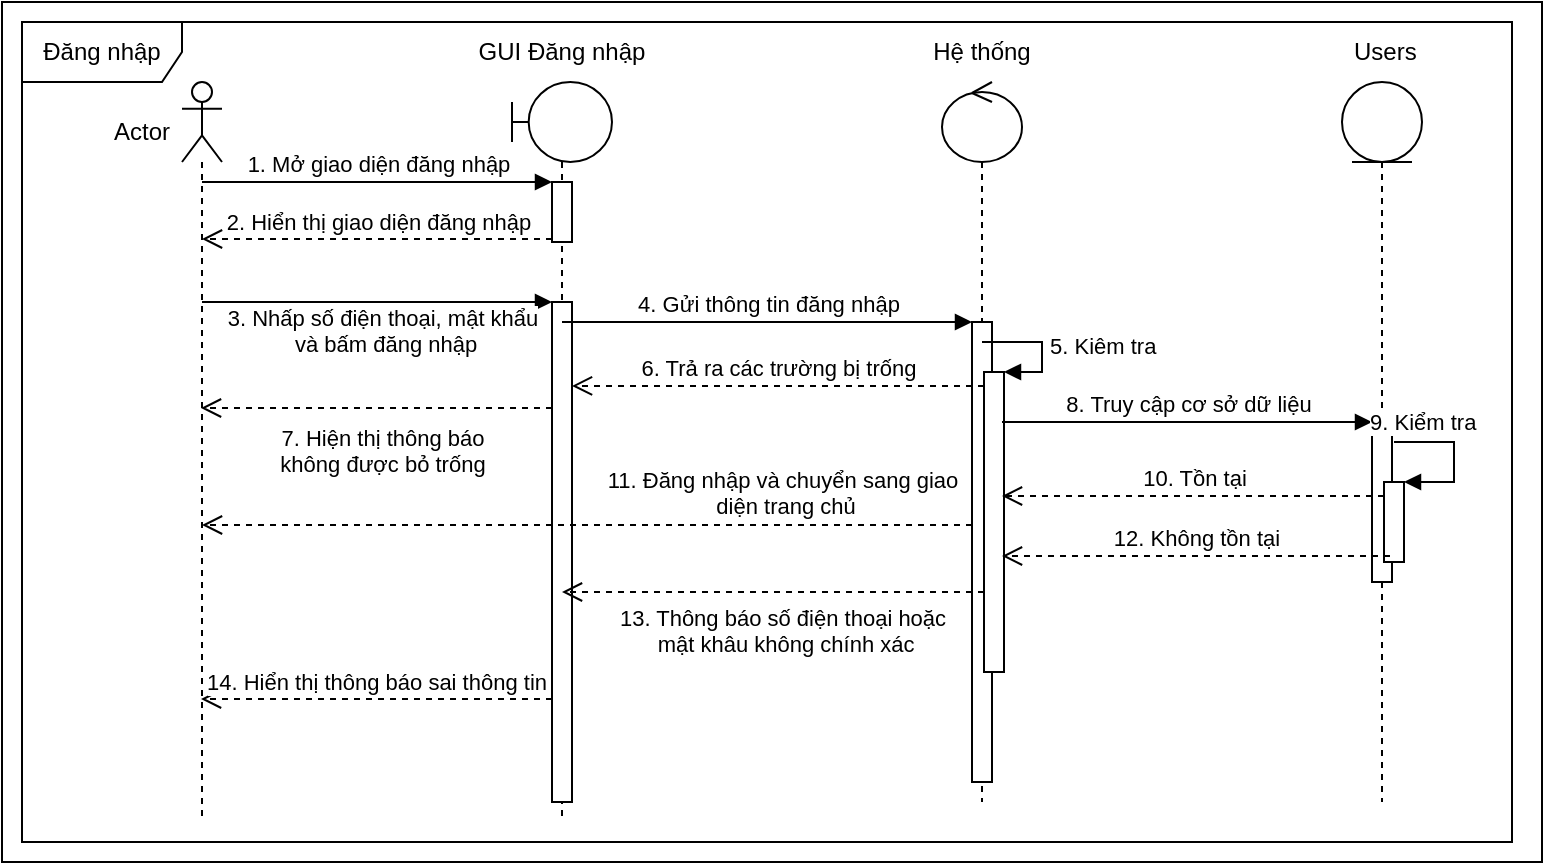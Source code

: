 <mxfile version="20.6.0" type="github" pages="65">
  <diagram id="g-IwPX8hhgaD8sROpPOh" name="tt dang nhap">
    <mxGraphModel dx="1055" dy="592" grid="1" gridSize="10" guides="1" tooltips="1" connect="1" arrows="1" fold="1" page="1" pageScale="1" pageWidth="827" pageHeight="1169" math="0" shadow="0">
      <root>
        <mxCell id="0" />
        <mxCell id="1" parent="0" />
        <mxCell id="zkMyDbQH58Vf8b8Dl8LG-2" value="" style="rounded=0;whiteSpace=wrap;html=1;strokeWidth=1;" parent="1" vertex="1">
          <mxGeometry x="40" y="120" width="770" height="430" as="geometry" />
        </mxCell>
        <mxCell id="zkMyDbQH58Vf8b8Dl8LG-1" value="Đăng nhập" style="shape=umlFrame;whiteSpace=wrap;html=1;strokeWidth=1;width=80;height=30;" parent="1" vertex="1">
          <mxGeometry x="50" y="130" width="745" height="410" as="geometry" />
        </mxCell>
        <mxCell id="zkMyDbQH58Vf8b8Dl8LG-9" value="" style="shape=umlLifeline;participant=umlBoundary;perimeter=lifelinePerimeter;whiteSpace=wrap;html=1;container=1;collapsible=0;recursiveResize=0;verticalAlign=top;spacingTop=36;outlineConnect=0;strokeWidth=1;" parent="1" vertex="1">
          <mxGeometry x="295" y="160" width="50" height="370" as="geometry" />
        </mxCell>
        <mxCell id="zkMyDbQH58Vf8b8Dl8LG-19" value="" style="html=1;points=[];perimeter=orthogonalPerimeter;strokeWidth=1;" parent="zkMyDbQH58Vf8b8Dl8LG-9" vertex="1">
          <mxGeometry x="20" y="50" width="10" height="30" as="geometry" />
        </mxCell>
        <mxCell id="zkMyDbQH58Vf8b8Dl8LG-22" value="" style="html=1;points=[];perimeter=orthogonalPerimeter;strokeWidth=1;" parent="zkMyDbQH58Vf8b8Dl8LG-9" vertex="1">
          <mxGeometry x="20" y="110" width="10" height="250" as="geometry" />
        </mxCell>
        <mxCell id="zkMyDbQH58Vf8b8Dl8LG-10" value="" style="shape=umlLifeline;participant=umlActor;perimeter=lifelinePerimeter;whiteSpace=wrap;html=1;container=1;collapsible=0;recursiveResize=0;verticalAlign=top;spacingTop=36;outlineConnect=0;strokeWidth=1;" parent="1" vertex="1">
          <mxGeometry x="130" y="160" width="20" height="370" as="geometry" />
        </mxCell>
        <mxCell id="zkMyDbQH58Vf8b8Dl8LG-11" value="" style="shape=umlLifeline;participant=umlEntity;perimeter=lifelinePerimeter;whiteSpace=wrap;html=1;container=1;collapsible=0;recursiveResize=0;verticalAlign=top;spacingTop=36;outlineConnect=0;strokeWidth=1;" parent="1" vertex="1">
          <mxGeometry x="710" y="160" width="40" height="360" as="geometry" />
        </mxCell>
        <mxCell id="zkMyDbQH58Vf8b8Dl8LG-12" value="" style="shape=umlLifeline;participant=umlControl;perimeter=lifelinePerimeter;whiteSpace=wrap;html=1;container=1;collapsible=0;recursiveResize=0;verticalAlign=top;spacingTop=36;outlineConnect=0;strokeWidth=1;" parent="1" vertex="1">
          <mxGeometry x="510" y="160" width="40" height="360" as="geometry" />
        </mxCell>
        <mxCell id="zkMyDbQH58Vf8b8Dl8LG-25" value="" style="html=1;points=[];perimeter=orthogonalPerimeter;strokeWidth=1;" parent="zkMyDbQH58Vf8b8Dl8LG-12" vertex="1">
          <mxGeometry x="15" y="120" width="10" height="230" as="geometry" />
        </mxCell>
        <mxCell id="zkMyDbQH58Vf8b8Dl8LG-28" value="" style="html=1;points=[];perimeter=orthogonalPerimeter;strokeWidth=1;" parent="zkMyDbQH58Vf8b8Dl8LG-12" vertex="1">
          <mxGeometry x="21" y="145" width="10" height="150" as="geometry" />
        </mxCell>
        <mxCell id="zkMyDbQH58Vf8b8Dl8LG-29" value="5. Kiêm tra" style="edgeStyle=orthogonalEdgeStyle;html=1;align=left;spacingLeft=2;endArrow=block;rounded=0;entryX=1;entryY=0;strokeWidth=1;" parent="zkMyDbQH58Vf8b8Dl8LG-12" target="zkMyDbQH58Vf8b8Dl8LG-28" edge="1">
          <mxGeometry relative="1" as="geometry">
            <mxPoint x="20" y="130" as="sourcePoint" />
            <Array as="points">
              <mxPoint x="50" y="130" />
            </Array>
          </mxGeometry>
        </mxCell>
        <mxCell id="zkMyDbQH58Vf8b8Dl8LG-13" value="Actor" style="text;html=1;strokeColor=none;fillColor=none;align=center;verticalAlign=middle;whiteSpace=wrap;rounded=0;strokeWidth=1;" parent="1" vertex="1">
          <mxGeometry x="80" y="170" width="60" height="30" as="geometry" />
        </mxCell>
        <mxCell id="zkMyDbQH58Vf8b8Dl8LG-15" value="GUI Đăng nhập" style="text;html=1;strokeColor=none;fillColor=none;align=center;verticalAlign=middle;whiteSpace=wrap;rounded=0;strokeWidth=1;" parent="1" vertex="1">
          <mxGeometry x="270" y="130" width="100" height="30" as="geometry" />
        </mxCell>
        <mxCell id="zkMyDbQH58Vf8b8Dl8LG-16" value="Hệ thống" style="text;html=1;strokeColor=none;fillColor=none;align=center;verticalAlign=middle;whiteSpace=wrap;rounded=0;strokeWidth=1;" parent="1" vertex="1">
          <mxGeometry x="480" y="130" width="100" height="30" as="geometry" />
        </mxCell>
        <mxCell id="zkMyDbQH58Vf8b8Dl8LG-17" value="&amp;nbsp;Users" style="text;html=1;strokeColor=none;fillColor=none;align=center;verticalAlign=middle;whiteSpace=wrap;rounded=0;strokeWidth=1;" parent="1" vertex="1">
          <mxGeometry x="680" y="130" width="100" height="30" as="geometry" />
        </mxCell>
        <mxCell id="zkMyDbQH58Vf8b8Dl8LG-20" value="1. Mở giao diện đăng nhập" style="html=1;verticalAlign=bottom;endArrow=block;entryX=0;entryY=0;rounded=1;strokeWidth=1;" parent="1" target="zkMyDbQH58Vf8b8Dl8LG-19" edge="1">
          <mxGeometry relative="1" as="geometry">
            <mxPoint x="140" y="210" as="sourcePoint" />
          </mxGeometry>
        </mxCell>
        <mxCell id="zkMyDbQH58Vf8b8Dl8LG-21" value="2. Hiển thị giao diện đăng nhập" style="html=1;verticalAlign=bottom;endArrow=open;dashed=1;endSize=8;exitX=0;exitY=0.95;rounded=1;strokeWidth=1;" parent="1" source="zkMyDbQH58Vf8b8Dl8LG-19" target="zkMyDbQH58Vf8b8Dl8LG-10" edge="1">
          <mxGeometry relative="1" as="geometry">
            <mxPoint x="140" y="286" as="targetPoint" />
          </mxGeometry>
        </mxCell>
        <mxCell id="zkMyDbQH58Vf8b8Dl8LG-23" value="3. Nhấp số điện thoại, mật khẩu&lt;br&gt;&amp;nbsp;và bấm đăng nhập" style="html=1;verticalAlign=bottom;endArrow=block;entryX=0;entryY=0;rounded=1;strokeWidth=1;" parent="1" target="zkMyDbQH58Vf8b8Dl8LG-22" edge="1">
          <mxGeometry x="0.029" y="-30" relative="1" as="geometry">
            <mxPoint x="140" y="270" as="sourcePoint" />
            <mxPoint as="offset" />
          </mxGeometry>
        </mxCell>
        <mxCell id="zkMyDbQH58Vf8b8Dl8LG-24" value="14. Hiển thị thông báo sai thông tin" style="html=1;verticalAlign=bottom;endArrow=open;dashed=1;endSize=8;exitX=0;exitY=0.95;rounded=1;strokeWidth=1;" parent="1" edge="1">
          <mxGeometry relative="1" as="geometry">
            <mxPoint x="139.5" y="468.5" as="targetPoint" />
            <mxPoint x="315" y="468.5" as="sourcePoint" />
          </mxGeometry>
        </mxCell>
        <mxCell id="zkMyDbQH58Vf8b8Dl8LG-26" value="4. Gửi thông tin đăng nhập" style="html=1;verticalAlign=bottom;endArrow=block;entryX=0;entryY=0;rounded=1;strokeWidth=1;" parent="1" target="zkMyDbQH58Vf8b8Dl8LG-25" edge="1">
          <mxGeometry relative="1" as="geometry">
            <mxPoint x="320" y="280" as="sourcePoint" />
          </mxGeometry>
        </mxCell>
        <mxCell id="zkMyDbQH58Vf8b8Dl8LG-27" value="11. Đăng nhập và chuyển sang giao&lt;br&gt;&amp;nbsp;diện trang chủ" style="html=1;verticalAlign=bottom;endArrow=open;dashed=1;endSize=8;exitX=0;exitY=0.95;rounded=1;strokeWidth=1;" parent="1" target="zkMyDbQH58Vf8b8Dl8LG-10" edge="1">
          <mxGeometry x="-0.507" y="-1" relative="1" as="geometry">
            <mxPoint x="325" y="381.5" as="targetPoint" />
            <mxPoint x="525" y="381.5" as="sourcePoint" />
            <mxPoint as="offset" />
          </mxGeometry>
        </mxCell>
        <mxCell id="zkMyDbQH58Vf8b8Dl8LG-31" value="" style="html=1;points=[];perimeter=orthogonalPerimeter;strokeWidth=1;" parent="1" vertex="1">
          <mxGeometry x="725" y="330" width="10" height="80" as="geometry" />
        </mxCell>
        <mxCell id="zkMyDbQH58Vf8b8Dl8LG-32" value="8. Truy cập cơ sở dữ liệu" style="html=1;verticalAlign=bottom;endArrow=block;entryX=0;entryY=0;rounded=1;strokeWidth=1;" parent="1" target="zkMyDbQH58Vf8b8Dl8LG-31" edge="1">
          <mxGeometry relative="1" as="geometry">
            <mxPoint x="540" y="330" as="sourcePoint" />
          </mxGeometry>
        </mxCell>
        <mxCell id="zkMyDbQH58Vf8b8Dl8LG-33" value="10. Tồn tại" style="html=1;verticalAlign=bottom;endArrow=open;dashed=1;endSize=8;exitX=0;exitY=0.175;rounded=1;strokeWidth=1;exitDx=0;exitDy=0;exitPerimeter=0;" parent="1" source="zkMyDbQH58Vf8b8Dl8LG-34" edge="1">
          <mxGeometry relative="1" as="geometry">
            <mxPoint x="540" y="367" as="targetPoint" />
          </mxGeometry>
        </mxCell>
        <mxCell id="zkMyDbQH58Vf8b8Dl8LG-34" value="" style="html=1;points=[];perimeter=orthogonalPerimeter;strokeWidth=1;" parent="1" vertex="1">
          <mxGeometry x="731" y="360" width="10" height="40" as="geometry" />
        </mxCell>
        <mxCell id="zkMyDbQH58Vf8b8Dl8LG-35" value="9. Kiểm tra" style="edgeStyle=orthogonalEdgeStyle;html=1;align=left;spacingLeft=2;endArrow=block;rounded=0;entryX=1;entryY=0;strokeWidth=1;" parent="1" target="zkMyDbQH58Vf8b8Dl8LG-34" edge="1">
          <mxGeometry x="-1" y="19" relative="1" as="geometry">
            <mxPoint x="736" y="340" as="sourcePoint" />
            <Array as="points">
              <mxPoint x="766" y="340" />
            </Array>
            <mxPoint x="-16" y="9" as="offset" />
          </mxGeometry>
        </mxCell>
        <mxCell id="zkMyDbQH58Vf8b8Dl8LG-36" value="12. Không tồn tại" style="html=1;verticalAlign=bottom;endArrow=open;dashed=1;endSize=8;exitX=0.9;exitY=0.838;rounded=1;strokeWidth=1;exitDx=0;exitDy=0;exitPerimeter=0;" parent="1" source="zkMyDbQH58Vf8b8Dl8LG-31" edge="1">
          <mxGeometry relative="1" as="geometry">
            <mxPoint x="540" y="397" as="targetPoint" />
            <mxPoint x="735" y="416" as="sourcePoint" />
          </mxGeometry>
        </mxCell>
        <mxCell id="zkMyDbQH58Vf8b8Dl8LG-37" value="6. Trả ra các trường bị trống" style="html=1;verticalAlign=bottom;endArrow=open;dashed=1;endSize=8;rounded=1;strokeWidth=1;exitX=0;exitY=0.113;exitDx=0;exitDy=0;exitPerimeter=0;" parent="1" edge="1">
          <mxGeometry relative="1" as="geometry">
            <mxPoint x="531" y="311.95" as="sourcePoint" />
            <mxPoint x="325" y="311.95" as="targetPoint" />
          </mxGeometry>
        </mxCell>
        <mxCell id="zkMyDbQH58Vf8b8Dl8LG-38" value="7. Hiện thị thông báo &lt;br&gt;không được bỏ trống" style="html=1;verticalAlign=bottom;endArrow=open;dashed=1;endSize=8;rounded=1;strokeWidth=1;" parent="1" edge="1">
          <mxGeometry x="-0.031" y="37" relative="1" as="geometry">
            <mxPoint x="315" y="323" as="sourcePoint" />
            <mxPoint x="139.5" y="323" as="targetPoint" />
            <mxPoint as="offset" />
          </mxGeometry>
        </mxCell>
        <mxCell id="zkMyDbQH58Vf8b8Dl8LG-39" value="13. Thông báo số điện thoại hoặc&lt;br&gt;&amp;nbsp;mật khâu&amp;nbsp;không chính xác" style="html=1;verticalAlign=bottom;endArrow=open;dashed=1;endSize=8;rounded=1;strokeWidth=1;" parent="1" edge="1">
          <mxGeometry x="-0.043" y="35" relative="1" as="geometry">
            <mxPoint x="531" y="415" as="sourcePoint" />
            <mxPoint x="320" y="415" as="targetPoint" />
            <mxPoint as="offset" />
          </mxGeometry>
        </mxCell>
      </root>
    </mxGraphModel>
  </diagram>
  <diagram id="8C4kjzhg8Pp8Zd1u4fpP" name="hd  dangnhap">
    <mxGraphModel dx="1422" dy="762" grid="1" gridSize="10" guides="1" tooltips="1" connect="1" arrows="1" fold="1" page="1" pageScale="1" pageWidth="827" pageHeight="1169" math="0" shadow="0">
      <root>
        <mxCell id="0" />
        <mxCell id="1" parent="0" />
        <mxCell id="oAN9NZ91Qmx3ijxmcnq0-3" value="" style="rounded=0;whiteSpace=wrap;html=1;strokeWidth=2;" parent="1" vertex="1">
          <mxGeometry x="10" y="300" width="810" height="470" as="geometry" />
        </mxCell>
        <mxCell id="oAN9NZ91Qmx3ijxmcnq0-4" value="" style="rounded=0;whiteSpace=wrap;html=1;" parent="1" vertex="1">
          <mxGeometry x="20" y="310" width="790" height="450" as="geometry" />
        </mxCell>
        <mxCell id="oAN9NZ91Qmx3ijxmcnq0-5" value="" style="endArrow=none;html=1;rounded=0;exitX=0;exitY=0.053;exitDx=0;exitDy=0;exitPerimeter=0;entryX=1;entryY=0.053;entryDx=0;entryDy=0;entryPerimeter=0;" parent="1" source="oAN9NZ91Qmx3ijxmcnq0-4" target="oAN9NZ91Qmx3ijxmcnq0-4" edge="1">
          <mxGeometry width="50" height="50" relative="1" as="geometry">
            <mxPoint x="390" y="620" as="sourcePoint" />
            <mxPoint x="440" y="570" as="targetPoint" />
          </mxGeometry>
        </mxCell>
        <mxCell id="oAN9NZ91Qmx3ijxmcnq0-6" value="" style="endArrow=none;html=1;rounded=1;exitX=0.261;exitY=0.003;exitDx=0;exitDy=0;exitPerimeter=0;entryX=0.261;entryY=1;entryDx=0;entryDy=0;entryPerimeter=0;" parent="1" source="oAN9NZ91Qmx3ijxmcnq0-4" target="oAN9NZ91Qmx3ijxmcnq0-4" edge="1">
          <mxGeometry width="50" height="50" relative="1" as="geometry">
            <mxPoint x="390" y="620" as="sourcePoint" />
            <mxPoint x="220" y="690" as="targetPoint" />
          </mxGeometry>
        </mxCell>
        <mxCell id="oAN9NZ91Qmx3ijxmcnq0-7" value="Actor" style="text;html=1;strokeColor=none;fillColor=none;align=center;verticalAlign=middle;whiteSpace=wrap;rounded=0;" parent="1" vertex="1">
          <mxGeometry x="90" y="310" width="60" height="30" as="geometry" />
        </mxCell>
        <mxCell id="oAN9NZ91Qmx3ijxmcnq0-8" value="System" style="text;html=1;strokeColor=none;fillColor=none;align=center;verticalAlign=middle;whiteSpace=wrap;rounded=0;" parent="1" vertex="1">
          <mxGeometry x="480" y="310" width="60" height="30" as="geometry" />
        </mxCell>
        <mxCell id="oAN9NZ91Qmx3ijxmcnq0-11" value="" style="ellipse;html=1;shape=startState;fillColor=#000000;strokeColor=#ff0000;strokeWidth=2;" parent="1" vertex="1">
          <mxGeometry x="105" y="340" width="30" height="30" as="geometry" />
        </mxCell>
        <mxCell id="oAN9NZ91Qmx3ijxmcnq0-12" value="" style="edgeStyle=orthogonalEdgeStyle;html=1;verticalAlign=bottom;endArrow=open;endSize=8;strokeColor=#ff0000;rounded=1;strokeWidth=2;" parent="1" source="oAN9NZ91Qmx3ijxmcnq0-11" edge="1">
          <mxGeometry relative="1" as="geometry">
            <mxPoint x="120" y="390" as="targetPoint" />
          </mxGeometry>
        </mxCell>
        <mxCell id="oAN9NZ91Qmx3ijxmcnq0-13" value="Chọn &quot;Đăng Nhập&quot;" style="rounded=1;whiteSpace=wrap;html=1;strokeWidth=1;" parent="1" vertex="1">
          <mxGeometry x="65" y="390" width="110" height="30" as="geometry" />
        </mxCell>
        <mxCell id="oAN9NZ91Qmx3ijxmcnq0-14" value="Hệ thống sẽ hiển thị giao diện đăng nhập" style="rounded=1;whiteSpace=wrap;html=1;strokeWidth=1;" parent="1" vertex="1">
          <mxGeometry x="357.5" y="390" width="305" height="30" as="geometry" />
        </mxCell>
        <mxCell id="oAN9NZ91Qmx3ijxmcnq0-15" value="" style="endArrow=classic;html=1;rounded=1;strokeWidth=1;exitX=1;exitY=0.5;exitDx=0;exitDy=0;" parent="1" source="oAN9NZ91Qmx3ijxmcnq0-13" target="oAN9NZ91Qmx3ijxmcnq0-14" edge="1">
          <mxGeometry width="50" height="50" relative="1" as="geometry">
            <mxPoint x="390" y="600" as="sourcePoint" />
            <mxPoint x="440" y="550" as="targetPoint" />
          </mxGeometry>
        </mxCell>
        <mxCell id="oAN9NZ91Qmx3ijxmcnq0-20" value="" style="edgeStyle=orthogonalEdgeStyle;rounded=1;orthogonalLoop=1;jettySize=auto;html=1;strokeWidth=1;entryX=0;entryY=0.75;entryDx=0;entryDy=0;" parent="1" source="oAN9NZ91Qmx3ijxmcnq0-16" target="oAN9NZ91Qmx3ijxmcnq0-18" edge="1">
          <mxGeometry relative="1" as="geometry">
            <mxPoint x="120" y="550" as="targetPoint" />
            <Array as="points">
              <mxPoint x="180" y="503" />
            </Array>
          </mxGeometry>
        </mxCell>
        <mxCell id="oAN9NZ91Qmx3ijxmcnq0-16" value="Nhập số điện thoại, mật khẩu" style="rounded=1;whiteSpace=wrap;html=1;strokeWidth=1;" parent="1" vertex="1">
          <mxGeometry x="30" y="440" width="180" height="30" as="geometry" />
        </mxCell>
        <mxCell id="oAN9NZ91Qmx3ijxmcnq0-17" value="" style="endArrow=classic;html=1;rounded=1;strokeWidth=1;exitX=0.526;exitY=1;exitDx=0;exitDy=0;exitPerimeter=0;entryX=1;entryY=0.5;entryDx=0;entryDy=0;" parent="1" source="oAN9NZ91Qmx3ijxmcnq0-14" target="oAN9NZ91Qmx3ijxmcnq0-16" edge="1">
          <mxGeometry width="50" height="50" relative="1" as="geometry">
            <mxPoint x="390" y="600" as="sourcePoint" />
            <mxPoint x="440" y="550" as="targetPoint" />
            <Array as="points">
              <mxPoint x="518" y="455" />
            </Array>
          </mxGeometry>
        </mxCell>
        <mxCell id="oAN9NZ91Qmx3ijxmcnq0-22" value="" style="edgeStyle=orthogonalEdgeStyle;rounded=1;orthogonalLoop=1;jettySize=auto;html=1;strokeWidth=1;" parent="1" source="oAN9NZ91Qmx3ijxmcnq0-18" target="oAN9NZ91Qmx3ijxmcnq0-21" edge="1">
          <mxGeometry relative="1" as="geometry" />
        </mxCell>
        <mxCell id="oAN9NZ91Qmx3ijxmcnq0-18" value="Hệ thống sẽ kiểm tra thông tin" style="rounded=1;whiteSpace=wrap;html=1;strokeWidth=1;" parent="1" vertex="1">
          <mxGeometry x="357.5" y="480" width="305" height="30" as="geometry" />
        </mxCell>
        <mxCell id="oAN9NZ91Qmx3ijxmcnq0-25" value="" style="edgeStyle=orthogonalEdgeStyle;rounded=1;orthogonalLoop=1;jettySize=auto;html=1;strokeWidth=1;" parent="1" source="oAN9NZ91Qmx3ijxmcnq0-21" target="oAN9NZ91Qmx3ijxmcnq0-24" edge="1">
          <mxGeometry relative="1" as="geometry" />
        </mxCell>
        <mxCell id="oAN9NZ91Qmx3ijxmcnq0-28" value="" style="edgeStyle=orthogonalEdgeStyle;rounded=1;orthogonalLoop=1;jettySize=auto;html=1;strokeWidth=1;" parent="1" source="oAN9NZ91Qmx3ijxmcnq0-21" target="oAN9NZ91Qmx3ijxmcnq0-27" edge="1">
          <mxGeometry relative="1" as="geometry" />
        </mxCell>
        <mxCell id="oAN9NZ91Qmx3ijxmcnq0-21" value="" style="rhombus;whiteSpace=wrap;html=1;rounded=1;strokeWidth=1;" parent="1" vertex="1">
          <mxGeometry x="495" y="530" width="30" height="20" as="geometry" />
        </mxCell>
        <mxCell id="oAN9NZ91Qmx3ijxmcnq0-32" value="" style="edgeStyle=orthogonalEdgeStyle;rounded=1;orthogonalLoop=1;jettySize=auto;html=1;strokeWidth=1;" parent="1" source="oAN9NZ91Qmx3ijxmcnq0-24" target="oAN9NZ91Qmx3ijxmcnq0-31" edge="1">
          <mxGeometry relative="1" as="geometry" />
        </mxCell>
        <mxCell id="oAN9NZ91Qmx3ijxmcnq0-24" value="Truy câp dữ liệu và kiểm tra sự tồn tại của thông tin" style="whiteSpace=wrap;html=1;rounded=1;strokeWidth=1;" parent="1" vertex="1">
          <mxGeometry x="590" y="540" width="160" height="50" as="geometry" />
        </mxCell>
        <mxCell id="oAN9NZ91Qmx3ijxmcnq0-42" value="" style="edgeStyle=orthogonalEdgeStyle;rounded=1;orthogonalLoop=1;jettySize=auto;html=1;strokeWidth=1;" parent="1" source="oAN9NZ91Qmx3ijxmcnq0-27" target="oAN9NZ91Qmx3ijxmcnq0-16" edge="1">
          <mxGeometry relative="1" as="geometry">
            <mxPoint x="160" y="565" as="targetPoint" />
          </mxGeometry>
        </mxCell>
        <mxCell id="oAN9NZ91Qmx3ijxmcnq0-27" value="Thông báo không được đẻ trống" style="whiteSpace=wrap;html=1;rounded=1;strokeWidth=1;" parent="1" vertex="1">
          <mxGeometry x="240" y="540" width="160" height="50" as="geometry" />
        </mxCell>
        <mxCell id="oAN9NZ91Qmx3ijxmcnq0-29" value="không hợp lệ" style="text;html=1;strokeColor=none;fillColor=none;align=center;verticalAlign=middle;whiteSpace=wrap;rounded=0;" parent="1" vertex="1">
          <mxGeometry x="400" y="517" width="100" height="30" as="geometry" />
        </mxCell>
        <mxCell id="oAN9NZ91Qmx3ijxmcnq0-30" value="hợp lệ" style="text;html=1;strokeColor=none;fillColor=none;align=center;verticalAlign=middle;whiteSpace=wrap;rounded=0;" parent="1" vertex="1">
          <mxGeometry x="500" y="518" width="100" height="30" as="geometry" />
        </mxCell>
        <mxCell id="oAN9NZ91Qmx3ijxmcnq0-35" value="" style="edgeStyle=orthogonalEdgeStyle;rounded=1;orthogonalLoop=1;jettySize=auto;html=1;strokeWidth=1;" parent="1" source="oAN9NZ91Qmx3ijxmcnq0-31" target="oAN9NZ91Qmx3ijxmcnq0-34" edge="1">
          <mxGeometry relative="1" as="geometry" />
        </mxCell>
        <mxCell id="oAN9NZ91Qmx3ijxmcnq0-38" value="" style="edgeStyle=orthogonalEdgeStyle;rounded=1;orthogonalLoop=1;jettySize=auto;html=1;strokeWidth=1;" parent="1" source="oAN9NZ91Qmx3ijxmcnq0-31" target="oAN9NZ91Qmx3ijxmcnq0-37" edge="1">
          <mxGeometry relative="1" as="geometry" />
        </mxCell>
        <mxCell id="oAN9NZ91Qmx3ijxmcnq0-31" value="" style="rhombus;whiteSpace=wrap;html=1;rounded=1;strokeWidth=1;" parent="1" vertex="1">
          <mxGeometry x="655" y="610" width="30" height="25" as="geometry" />
        </mxCell>
        <mxCell id="oAN9NZ91Qmx3ijxmcnq0-47" value="" style="edgeStyle=orthogonalEdgeStyle;rounded=1;orthogonalLoop=1;jettySize=auto;html=1;strokeWidth=1;" parent="1" source="oAN9NZ91Qmx3ijxmcnq0-34" target="oAN9NZ91Qmx3ijxmcnq0-45" edge="1">
          <mxGeometry relative="1" as="geometry">
            <mxPoint x="742.5" y="810" as="targetPoint" />
          </mxGeometry>
        </mxCell>
        <mxCell id="oAN9NZ91Qmx3ijxmcnq0-34" value="chuyển sang giao diện trang chủ" style="whiteSpace=wrap;html=1;rounded=1;strokeWidth=1;" parent="1" vertex="1">
          <mxGeometry x="685" y="690" width="115" height="40" as="geometry" />
        </mxCell>
        <mxCell id="oAN9NZ91Qmx3ijxmcnq0-44" value="" style="edgeStyle=orthogonalEdgeStyle;rounded=1;orthogonalLoop=1;jettySize=auto;html=1;strokeWidth=1;entryX=0.25;entryY=1;entryDx=0;entryDy=0;" parent="1" source="oAN9NZ91Qmx3ijxmcnq0-37" target="oAN9NZ91Qmx3ijxmcnq0-16" edge="1">
          <mxGeometry relative="1" as="geometry">
            <mxPoint x="320" y="662.5" as="targetPoint" />
          </mxGeometry>
        </mxCell>
        <mxCell id="oAN9NZ91Qmx3ijxmcnq0-37" value="Thông báo nhập sai số điện thoại hoặc mật khẩu" style="whiteSpace=wrap;html=1;rounded=1;strokeWidth=1;" parent="1" vertex="1">
          <mxGeometry x="400" y="635" width="170" height="55" as="geometry" />
        </mxCell>
        <mxCell id="oAN9NZ91Qmx3ijxmcnq0-39" value="không tồn tại" style="text;html=1;strokeColor=none;fillColor=none;align=center;verticalAlign=middle;whiteSpace=wrap;rounded=0;" parent="1" vertex="1">
          <mxGeometry x="550" y="600" width="100" height="30" as="geometry" />
        </mxCell>
        <mxCell id="oAN9NZ91Qmx3ijxmcnq0-40" value="tồn tại" style="text;html=1;strokeColor=none;fillColor=none;align=center;verticalAlign=middle;whiteSpace=wrap;rounded=0;" parent="1" vertex="1">
          <mxGeometry x="662.5" y="640" width="100" height="30" as="geometry" />
        </mxCell>
        <mxCell id="oAN9NZ91Qmx3ijxmcnq0-45" value="" style="ellipse;html=1;shape=endState;fillColor=#000000;strokeColor=#ff0000;strokeWidth=1;" parent="1" vertex="1">
          <mxGeometry x="105" y="695" width="30" height="30" as="geometry" />
        </mxCell>
      </root>
    </mxGraphModel>
  </diagram>
  <diagram id="bf1SrTbBpDec6VgYgtOT" name="uc dangnhap">
    <mxGraphModel dx="1055" dy="592" grid="1" gridSize="10" guides="1" tooltips="1" connect="1" arrows="1" fold="1" page="1" pageScale="1" pageWidth="827" pageHeight="1169" math="0" shadow="0">
      <root>
        <mxCell id="0" />
        <mxCell id="1" parent="0" />
        <mxCell id="NnRX_oN4Xgqk8QNKG1FU-13" value="" style="rounded=0;whiteSpace=wrap;html=1;" parent="1" vertex="1">
          <mxGeometry x="60" y="120" width="605" height="320" as="geometry" />
        </mxCell>
        <mxCell id="NnRX_oN4Xgqk8QNKG1FU-1" value="Nhân viên" style="shape=umlActor;verticalLabelPosition=bottom;verticalAlign=top;html=1;outlineConnect=0;" parent="1" vertex="1">
          <mxGeometry x="570" y="210" width="30" height="60" as="geometry" />
        </mxCell>
        <mxCell id="NnRX_oN4Xgqk8QNKG1FU-2" value="Khách hàng" style="shape=umlActor;verticalLabelPosition=bottom;verticalAlign=top;html=1;outlineConnect=0;" parent="1" vertex="1">
          <mxGeometry x="120" y="210" width="30" height="60" as="geometry" />
        </mxCell>
        <mxCell id="NnRX_oN4Xgqk8QNKG1FU-3" value="Admin" style="shape=umlActor;verticalLabelPosition=bottom;verticalAlign=top;html=1;outlineConnect=0;" parent="1" vertex="1">
          <mxGeometry x="340" y="300" width="30" height="60" as="geometry" />
        </mxCell>
        <mxCell id="NnRX_oN4Xgqk8QNKG1FU-8" value="Đăng nhập" style="ellipse;whiteSpace=wrap;html=1;" parent="1" vertex="1">
          <mxGeometry x="290" y="220" width="130" height="40" as="geometry" />
        </mxCell>
        <mxCell id="NnRX_oN4Xgqk8QNKG1FU-9" value="" style="endArrow=none;html=1;rounded=0;" parent="1" source="NnRX_oN4Xgqk8QNKG1FU-2" target="NnRX_oN4Xgqk8QNKG1FU-8" edge="1">
          <mxGeometry width="50" height="50" relative="1" as="geometry">
            <mxPoint x="390" y="420" as="sourcePoint" />
            <mxPoint x="440" y="370" as="targetPoint" />
          </mxGeometry>
        </mxCell>
        <mxCell id="NnRX_oN4Xgqk8QNKG1FU-10" value="" style="endArrow=none;html=1;rounded=0;" parent="1" target="NnRX_oN4Xgqk8QNKG1FU-1" edge="1">
          <mxGeometry width="50" height="50" relative="1" as="geometry">
            <mxPoint x="420" y="240" as="sourcePoint" />
            <mxPoint x="310" y="250" as="targetPoint" />
          </mxGeometry>
        </mxCell>
        <mxCell id="NnRX_oN4Xgqk8QNKG1FU-11" value="" style="endArrow=none;html=1;rounded=0;" parent="1" source="NnRX_oN4Xgqk8QNKG1FU-8" target="NnRX_oN4Xgqk8QNKG1FU-3" edge="1">
          <mxGeometry width="50" height="50" relative="1" as="geometry">
            <mxPoint x="430" y="250" as="sourcePoint" />
            <mxPoint x="580" y="250" as="targetPoint" />
          </mxGeometry>
        </mxCell>
      </root>
    </mxGraphModel>
  </diagram>
  <diagram id="gbndANTm4pjZVWlOHdQ_" name="UC khachhang">
    <mxGraphModel dx="228" dy="592" grid="1" gridSize="10" guides="1" tooltips="1" connect="1" arrows="1" fold="1" page="1" pageScale="1" pageWidth="827" pageHeight="1169" math="0" shadow="0">
      <root>
        <mxCell id="0" />
        <mxCell id="1" parent="0" />
        <mxCell id="QULTMXrtskVV5S_6njnW-1" value="Khách hàng" style="shape=umlActor;verticalLabelPosition=bottom;verticalAlign=top;html=1;outlineConnect=0;fontFamily=Times New Roman;fontSize=14;labelBackgroundColor=default;fontColor=#000000;fontStyle=1;labelBorderColor=none;" parent="1" vertex="1">
          <mxGeometry x="880" y="520" width="30" height="60" as="geometry" />
        </mxCell>
        <mxCell id="QULTMXrtskVV5S_6njnW-2" value="&lt;span style=&quot;font-size: 14px;&quot;&gt;Quản lý giỏ hàng&lt;/span&gt;" style="ellipse;whiteSpace=wrap;html=1;fontFamily=Times New Roman;fontSize=14;labelBackgroundColor=default;fontColor=#000000;fontStyle=1;labelBorderColor=none;" parent="1" vertex="1">
          <mxGeometry x="1044.5" y="330" width="140" height="40" as="geometry" />
        </mxCell>
        <mxCell id="QULTMXrtskVV5S_6njnW-3" value="&lt;span style=&quot;font-size: 14px;&quot;&gt;Đặt hàng&lt;/span&gt;" style="ellipse;whiteSpace=wrap;html=1;fontFamily=Times New Roman;fontSize=14;labelBackgroundColor=default;fontColor=#000000;fontStyle=1;labelBorderColor=none;" parent="1" vertex="1">
          <mxGeometry x="1050" y="579.5" width="140" height="40" as="geometry" />
        </mxCell>
        <mxCell id="QULTMXrtskVV5S_6njnW-4" value="&lt;span style=&quot;font-size: 14px;&quot;&gt;Thêm sản phẩm vào giỏ hàng&lt;/span&gt;" style="ellipse;whiteSpace=wrap;html=1;fontFamily=Times New Roman;fontSize=14;labelBackgroundColor=default;fontColor=#000000;fontStyle=1;labelBorderColor=none;" parent="1" vertex="1">
          <mxGeometry x="1020" y="700" width="189" height="40" as="geometry" />
        </mxCell>
        <mxCell id="QULTMXrtskVV5S_6njnW-5" value="&lt;span style=&quot;font-size: 14px;&quot;&gt;Xem trạng thái đơn hàng&lt;/span&gt;" style="ellipse;whiteSpace=wrap;html=1;fontFamily=Times New Roman;fontSize=14;labelBackgroundColor=default;fontColor=#000000;fontStyle=1;labelBorderColor=none;" parent="1" vertex="1">
          <mxGeometry x="1010" y="870" width="190" height="40" as="geometry" />
        </mxCell>
        <mxCell id="QULTMXrtskVV5S_6njnW-6" value="&lt;span style=&quot;font-size: 14px;&quot;&gt;Xem lịch sử mua hàng&lt;/span&gt;" style="ellipse;whiteSpace=wrap;html=1;fontFamily=Times New Roman;fontSize=14;labelBackgroundColor=default;fontColor=#000000;fontStyle=1;labelBorderColor=none;" parent="1" vertex="1">
          <mxGeometry x="1030" y="960" width="180" height="40" as="geometry" />
        </mxCell>
        <mxCell id="QULTMXrtskVV5S_6njnW-7" value="" style="endArrow=none;html=1;rounded=0;exitX=0;exitY=0.5;exitDx=0;exitDy=0;fontFamily=Times New Roman;fontSize=14;labelBackgroundColor=default;fontColor=#000000;fontStyle=1;labelBorderColor=none;" parent="1" source="QULTMXrtskVV5S_6njnW-2" target="QULTMXrtskVV5S_6njnW-1" edge="1">
          <mxGeometry width="50" height="50" relative="1" as="geometry">
            <mxPoint x="1078.46" y="512.84" as="sourcePoint" />
            <mxPoint x="1240" y="220" as="targetPoint" />
          </mxGeometry>
        </mxCell>
        <mxCell id="5hTTR5Mi7j6VcBewPMJl-17" value="Khách hàng vãng lai" style="shape=umlActor;verticalLabelPosition=bottom;verticalAlign=top;html=1;outlineConnect=0;fontFamily=Times New Roman;fontSize=14;labelBackgroundColor=default;fontColor=#000000;fontStyle=1;labelBorderColor=none;" parent="1" vertex="1">
          <mxGeometry x="1950" y="410" width="30" height="60" as="geometry" />
        </mxCell>
        <mxCell id="5hTTR5Mi7j6VcBewPMJl-19" value="&lt;span style=&quot;font-size: 14px;&quot;&gt;Đăng ký&lt;/span&gt;" style="ellipse;whiteSpace=wrap;html=1;fontFamily=Times New Roman;fontSize=14;labelBackgroundColor=default;fontColor=#000000;fontStyle=1;labelBorderColor=none;" parent="1" vertex="1">
          <mxGeometry x="1480" y="500" width="140" height="40" as="geometry" />
        </mxCell>
        <mxCell id="5hTTR5Mi7j6VcBewPMJl-20" value="&lt;span style=&quot;font-size: 14px;&quot;&gt;Xem bài viết&lt;/span&gt;" style="ellipse;whiteSpace=wrap;html=1;fontFamily=Times New Roman;fontSize=14;labelBackgroundColor=default;fontColor=#000000;fontStyle=1;labelBorderColor=none;" parent="1" vertex="1">
          <mxGeometry x="1480" y="584.5" width="140" height="30" as="geometry" />
        </mxCell>
        <mxCell id="5hTTR5Mi7j6VcBewPMJl-21" value="&lt;span style=&quot;font-size: 14px;&quot;&gt;Xem sản phẩm&lt;/span&gt;" style="ellipse;whiteSpace=wrap;html=1;fontFamily=Times New Roman;fontSize=14;labelBackgroundColor=default;fontColor=#000000;fontStyle=1;labelBorderColor=none;" parent="1" vertex="1">
          <mxGeometry x="1480" y="690" width="140" height="40" as="geometry" />
        </mxCell>
        <mxCell id="5hTTR5Mi7j6VcBewPMJl-22" value="&lt;span style=&quot;font-size: 14px;&quot;&gt;Tìm kiếm sản phẩm&lt;/span&gt;" style="ellipse;whiteSpace=wrap;html=1;fontFamily=Times New Roman;fontSize=14;labelBackgroundColor=default;fontColor=#000000;fontStyle=1;labelBorderColor=none;" parent="1" vertex="1">
          <mxGeometry x="1480" y="830" width="140" height="40" as="geometry" />
        </mxCell>
        <mxCell id="5hTTR5Mi7j6VcBewPMJl-23" value="&lt;span style=&quot;font-size: 14px;&quot;&gt;Xem bình luận&lt;/span&gt;" style="ellipse;whiteSpace=wrap;html=1;fontFamily=Times New Roman;fontSize=14;labelBackgroundColor=default;fontColor=#000000;fontStyle=1;labelBorderColor=none;" parent="1" vertex="1">
          <mxGeometry x="1480" y="920" width="140" height="40" as="geometry" />
        </mxCell>
        <mxCell id="5hTTR5Mi7j6VcBewPMJl-24" value="&lt;span style=&quot;font-size: 14px;&quot;&gt;Chuyển đổi ngôn ngữ&lt;/span&gt;" style="ellipse;whiteSpace=wrap;html=1;fontFamily=Times New Roman;fontSize=14;labelBackgroundColor=default;fontColor=#000000;fontStyle=1;labelBorderColor=none;" parent="1" vertex="1">
          <mxGeometry x="1480" y="330" width="140" height="40" as="geometry" />
        </mxCell>
        <mxCell id="5hTTR5Mi7j6VcBewPMJl-25" value="&lt;span style=&quot;font-size: 14px;&quot;&gt;Xem đánh giá&lt;/span&gt;" style="ellipse;whiteSpace=wrap;html=1;fontFamily=Times New Roman;fontSize=14;labelBackgroundColor=default;fontColor=#000000;fontStyle=1;labelBorderColor=none;" parent="1" vertex="1">
          <mxGeometry x="1480" y="1010" width="140" height="40" as="geometry" />
        </mxCell>
        <mxCell id="5hTTR5Mi7j6VcBewPMJl-26" value="" style="endArrow=none;html=1;rounded=0;entryX=0;entryY=0.333;entryDx=0;entryDy=0;entryPerimeter=0;exitX=1;exitY=0.5;exitDx=0;exitDy=0;fontFamily=Times New Roman;fontSize=14;labelBackgroundColor=default;fontColor=#000000;fontStyle=1;labelBorderColor=none;" parent="1" source="5hTTR5Mi7j6VcBewPMJl-19" edge="1">
          <mxGeometry width="50" height="50" relative="1" as="geometry">
            <mxPoint x="1800" y="420" as="sourcePoint" />
            <mxPoint x="1960" y="440" as="targetPoint" />
          </mxGeometry>
        </mxCell>
        <mxCell id="5hTTR5Mi7j6VcBewPMJl-27" value="" style="endArrow=none;html=1;rounded=0;exitX=1;exitY=0.5;exitDx=0;exitDy=0;fontFamily=Times New Roman;fontSize=14;labelBackgroundColor=default;fontColor=#000000;fontStyle=1;labelBorderColor=none;" parent="1" source="5hTTR5Mi7j6VcBewPMJl-20" edge="1">
          <mxGeometry width="50" height="50" relative="1" as="geometry">
            <mxPoint x="1810" y="430" as="sourcePoint" />
            <mxPoint x="1960" y="440" as="targetPoint" />
          </mxGeometry>
        </mxCell>
        <mxCell id="5hTTR5Mi7j6VcBewPMJl-28" value="" style="endArrow=none;html=1;rounded=0;fontFamily=Times New Roman;fontSize=14;labelBackgroundColor=default;fontColor=#000000;fontStyle=1;labelBorderColor=none;" parent="1" source="5hTTR5Mi7j6VcBewPMJl-21" edge="1">
          <mxGeometry width="50" height="50" relative="1" as="geometry">
            <mxPoint x="1800" y="540" as="sourcePoint" />
            <mxPoint x="1950" y="450" as="targetPoint" />
          </mxGeometry>
        </mxCell>
        <mxCell id="5hTTR5Mi7j6VcBewPMJl-29" value="" style="endArrow=none;html=1;rounded=0;exitX=0.805;exitY=0.012;exitDx=0;exitDy=0;exitPerimeter=0;fontFamily=Times New Roman;fontSize=14;labelBackgroundColor=default;fontColor=#000000;fontStyle=1;labelBorderColor=none;" parent="1" source="5hTTR5Mi7j6VcBewPMJl-22" target="5hTTR5Mi7j6VcBewPMJl-17" edge="1">
          <mxGeometry width="50" height="50" relative="1" as="geometry">
            <mxPoint x="1810" y="550" as="sourcePoint" />
            <mxPoint x="1980" y="460" as="targetPoint" />
          </mxGeometry>
        </mxCell>
        <mxCell id="5hTTR5Mi7j6VcBewPMJl-30" value="" style="endArrow=none;html=1;rounded=0;exitX=1;exitY=0;exitDx=0;exitDy=0;fontFamily=Times New Roman;fontSize=14;labelBackgroundColor=default;fontColor=#000000;fontStyle=1;labelBorderColor=none;" parent="1" source="5hTTR5Mi7j6VcBewPMJl-23" edge="1">
          <mxGeometry width="50" height="50" relative="1" as="geometry">
            <mxPoint x="1820" y="560" as="sourcePoint" />
            <mxPoint x="1950" y="460" as="targetPoint" />
          </mxGeometry>
        </mxCell>
        <mxCell id="5hTTR5Mi7j6VcBewPMJl-31" value="" style="endArrow=none;html=1;rounded=0;exitX=0.989;exitY=0.321;exitDx=0;exitDy=0;exitPerimeter=0;fontFamily=Times New Roman;fontSize=14;labelBackgroundColor=default;fontColor=#000000;fontStyle=0;labelBorderColor=none;" parent="1" source="5hTTR5Mi7j6VcBewPMJl-25" edge="1">
          <mxGeometry width="50" height="50" relative="1" as="geometry">
            <mxPoint x="1830" y="570" as="sourcePoint" />
            <mxPoint x="1950" y="460" as="targetPoint" />
          </mxGeometry>
        </mxCell>
        <mxCell id="5hTTR5Mi7j6VcBewPMJl-32" value="" style="endArrow=none;html=1;rounded=0;exitX=1;exitY=0.5;exitDx=0;exitDy=0;fontFamily=Times New Roman;fontSize=14;labelBackgroundColor=default;fontColor=#000000;fontStyle=1;labelBorderColor=none;" parent="1" source="5hTTR5Mi7j6VcBewPMJl-24" edge="1">
          <mxGeometry width="50" height="50" relative="1" as="geometry">
            <mxPoint x="1798.46" y="762.84" as="sourcePoint" />
            <mxPoint x="1940" y="430" as="targetPoint" />
            <Array as="points" />
          </mxGeometry>
        </mxCell>
        <mxCell id="mnnwjjj5v4fpRp02PgtF-1" value="Đăng nhập" style="ellipse;whiteSpace=wrap;html=1;fontFamily=Times New Roman;fontSize=14;labelBackgroundColor=default;fontColor=#000000;fontStyle=1;labelBorderColor=none;" parent="1" vertex="1">
          <mxGeometry x="1241" y="470" width="140" height="40" as="geometry" />
        </mxCell>
        <mxCell id="mnnwjjj5v4fpRp02PgtF-3" value="Quên mật khẩu" style="ellipse;whiteSpace=wrap;html=1;fontFamily=Times New Roman;fontSize=14;labelBackgroundColor=default;fontColor=#000000;fontStyle=1;labelBorderColor=none;" parent="1" vertex="1">
          <mxGeometry x="1050" y="400" width="140" height="40" as="geometry" />
        </mxCell>
        <mxCell id="mnnwjjj5v4fpRp02PgtF-4" value="" style="endArrow=none;html=1;rounded=0;exitX=0;exitY=0.5;exitDx=0;exitDy=0;fontFamily=Times New Roman;fontSize=14;labelBackgroundColor=default;fontColor=#000000;fontStyle=1;labelBorderColor=none;" parent="1" source="mnnwjjj5v4fpRp02PgtF-3" target="QULTMXrtskVV5S_6njnW-1" edge="1">
          <mxGeometry width="50" height="50" relative="1" as="geometry">
            <mxPoint x="1060" y="230" as="sourcePoint" />
            <mxPoint x="919.091" y="530" as="targetPoint" />
          </mxGeometry>
        </mxCell>
        <mxCell id="mnnwjjj5v4fpRp02PgtF-5" value="" style="endArrow=none;html=1;rounded=0;fontFamily=Times New Roman;fontSize=14;labelBackgroundColor=default;fontColor=#000000;fontStyle=1;labelBorderColor=none;entryX=1;entryY=0.333;entryDx=0;entryDy=0;entryPerimeter=0;" parent="1" source="mnnwjjj5v4fpRp02PgtF-1" target="QULTMXrtskVV5S_6njnW-1" edge="1">
          <mxGeometry width="50" height="50" relative="1" as="geometry">
            <mxPoint x="1054.5" y="360" as="sourcePoint" />
            <mxPoint x="920" y="539.933" as="targetPoint" />
          </mxGeometry>
        </mxCell>
        <mxCell id="mnnwjjj5v4fpRp02PgtF-6" value="" style="endArrow=none;html=1;rounded=0;fontFamily=Times New Roman;fontSize=14;labelBackgroundColor=default;fontColor=#000000;fontStyle=1;labelBorderColor=none;entryX=1;entryY=0.333;entryDx=0;entryDy=0;entryPerimeter=0;" parent="1" source="QULTMXrtskVV5S_6njnW-3" edge="1">
          <mxGeometry width="50" height="50" relative="1" as="geometry">
            <mxPoint x="1088.075" y="486.016" as="sourcePoint" />
            <mxPoint x="920" y="550" as="targetPoint" />
          </mxGeometry>
        </mxCell>
        <mxCell id="mnnwjjj5v4fpRp02PgtF-7" value="" style="endArrow=none;html=1;rounded=0;fontFamily=Times New Roman;fontSize=14;labelBackgroundColor=default;fontColor=#000000;fontStyle=1;labelBorderColor=none;" parent="1" source="QULTMXrtskVV5S_6njnW-4" target="QULTMXrtskVV5S_6njnW-1" edge="1">
          <mxGeometry width="50" height="50" relative="1" as="geometry">
            <mxPoint x="1060" y="630" as="sourcePoint" />
            <mxPoint x="930" y="560" as="targetPoint" />
          </mxGeometry>
        </mxCell>
        <mxCell id="mnnwjjj5v4fpRp02PgtF-8" value="" style="endArrow=none;html=1;rounded=0;fontFamily=Times New Roman;fontSize=14;labelBackgroundColor=default;fontColor=#000000;fontStyle=1;labelBorderColor=none;" parent="1" source="QULTMXrtskVV5S_6njnW-5" target="QULTMXrtskVV5S_6njnW-1" edge="1">
          <mxGeometry width="50" height="50" relative="1" as="geometry">
            <mxPoint x="1108.075" y="506.016" as="sourcePoint" />
            <mxPoint x="940" y="570" as="targetPoint" />
          </mxGeometry>
        </mxCell>
        <mxCell id="mnnwjjj5v4fpRp02PgtF-9" value="" style="endArrow=none;html=1;rounded=0;fontFamily=Times New Roman;fontSize=14;labelBackgroundColor=default;fontColor=#000000;fontStyle=1;labelBorderColor=none;exitX=0;exitY=0.5;exitDx=0;exitDy=0;" parent="1" source="QULTMXrtskVV5S_6njnW-6" target="QULTMXrtskVV5S_6njnW-1" edge="1">
          <mxGeometry width="50" height="50" relative="1" as="geometry">
            <mxPoint x="1118.075" y="516.016" as="sourcePoint" />
            <mxPoint x="950" y="580" as="targetPoint" />
          </mxGeometry>
        </mxCell>
        <mxCell id="2j38VdwqeQDOnBQ5Fr6o-1" value="" style="edgeStyle=none;html=1;endSize=12;endArrow=block;endFill=0;rounded=0;fontFamily=Times New Roman;fontSize=14;labelBackgroundColor=default;fontColor=#000000;fontStyle=1;labelBorderColor=none;" parent="1" edge="1">
          <mxGeometry width="160" relative="1" as="geometry">
            <mxPoint x="893" y="614.5" as="sourcePoint" />
            <mxPoint x="1960" y="500" as="targetPoint" />
            <Array as="points">
              <mxPoint x="893" y="1140" />
              <mxPoint x="1960" y="1140" />
            </Array>
          </mxGeometry>
        </mxCell>
        <mxCell id="PhAf0ULhoJTwBn7F8U3w-1" value="&lt;span style=&quot;font-size: 14px;&quot;&gt;Xem chi tiết đơn hàng&lt;/span&gt;" style="ellipse;whiteSpace=wrap;html=1;fontFamily=Times New Roman;fontSize=14;labelBackgroundColor=default;fontColor=#000000;fontStyle=1;labelBorderColor=none;" parent="1" vertex="1">
          <mxGeometry x="1030" y="1040" width="180" height="40" as="geometry" />
        </mxCell>
        <mxCell id="PhAf0ULhoJTwBn7F8U3w-2" value="&amp;lt;&amp;lt;extend&amp;gt;&amp;gt;" style="html=1;verticalAlign=bottom;labelBackgroundColor=none;endArrow=open;endFill=0;dashed=1;rounded=0;exitX=0.5;exitY=0;exitDx=0;exitDy=0;" parent="1" source="PhAf0ULhoJTwBn7F8U3w-1" target="QULTMXrtskVV5S_6njnW-6" edge="1">
          <mxGeometry y="-60" width="160" relative="1" as="geometry">
            <mxPoint x="1470" y="880" as="sourcePoint" />
            <mxPoint x="1630" y="880" as="targetPoint" />
            <mxPoint y="1" as="offset" />
          </mxGeometry>
        </mxCell>
        <mxCell id="PhAf0ULhoJTwBn7F8U3w-3" value="&lt;span style=&quot;font-size: 14px;&quot;&gt;Bình luận&lt;/span&gt;" style="ellipse;whiteSpace=wrap;html=1;fontFamily=Times New Roman;fontSize=14;labelBackgroundColor=default;fontColor=#000000;fontStyle=1;labelBorderColor=none;" parent="1" vertex="1">
          <mxGeometry x="1350" y="630" width="120" height="40" as="geometry" />
        </mxCell>
        <mxCell id="PhAf0ULhoJTwBn7F8U3w-4" value="Đánh giá" style="ellipse;whiteSpace=wrap;html=1;fontFamily=Times New Roman;fontSize=14;labelBackgroundColor=default;fontColor=#000000;fontStyle=1;labelBorderColor=none;" parent="1" vertex="1">
          <mxGeometry x="1320" y="740" width="120" height="40" as="geometry" />
        </mxCell>
        <mxCell id="PhAf0ULhoJTwBn7F8U3w-5" value="&amp;lt;&amp;lt;extend&amp;gt;&amp;gt;" style="html=1;verticalAlign=bottom;labelBackgroundColor=none;endArrow=open;endFill=0;dashed=1;rounded=0;exitX=1;exitY=0.5;exitDx=0;exitDy=0;" parent="1" source="PhAf0ULhoJTwBn7F8U3w-4" target="5hTTR5Mi7j6VcBewPMJl-21" edge="1">
          <mxGeometry x="0.141" y="-21" width="160" relative="1" as="geometry">
            <mxPoint x="1130" y="1050" as="sourcePoint" />
            <mxPoint x="1130" y="990" as="targetPoint" />
            <mxPoint as="offset" />
          </mxGeometry>
        </mxCell>
        <mxCell id="PhAf0ULhoJTwBn7F8U3w-6" value="&amp;lt;&amp;lt;extend&amp;gt;&amp;gt;" style="html=1;verticalAlign=bottom;labelBackgroundColor=none;endArrow=open;endFill=0;dashed=1;rounded=0;" parent="1" source="PhAf0ULhoJTwBn7F8U3w-3" target="5hTTR5Mi7j6VcBewPMJl-21" edge="1">
          <mxGeometry x="-0.302" y="-17" width="160" relative="1" as="geometry">
            <mxPoint x="1450.0" y="770" as="sourcePoint" />
            <mxPoint x="1522.575" y="736.902" as="targetPoint" />
            <mxPoint as="offset" />
          </mxGeometry>
        </mxCell>
        <mxCell id="PhAf0ULhoJTwBn7F8U3w-7" value="&amp;lt;&amp;lt;include&amp;gt;&amp;gt;" style="html=1;verticalAlign=bottom;labelBackgroundColor=none;endArrow=open;endFill=0;dashed=1;rounded=0;exitX=0.915;exitY=0.865;exitDx=0;exitDy=0;exitPerimeter=0;" parent="1" source="QULTMXrtskVV5S_6njnW-2" target="mnnwjjj5v4fpRp02PgtF-1" edge="1">
          <mxGeometry width="160" relative="1" as="geometry">
            <mxPoint x="1470" y="760" as="sourcePoint" />
            <mxPoint x="1630" y="760" as="targetPoint" />
          </mxGeometry>
        </mxCell>
        <mxCell id="PhAf0ULhoJTwBn7F8U3w-8" value="Đăng ký" style="ellipse;whiteSpace=wrap;html=1;fontFamily=Times New Roman;fontSize=14;labelBackgroundColor=default;fontColor=#000000;fontStyle=1;labelBorderColor=none;" parent="1" vertex="1">
          <mxGeometry x="1050" y="460" width="140" height="40" as="geometry" />
        </mxCell>
        <mxCell id="PhAf0ULhoJTwBn7F8U3w-9" value="" style="endArrow=none;html=1;rounded=0;exitX=0;exitY=0.5;exitDx=0;exitDy=0;fontFamily=Times New Roman;fontSize=14;labelBackgroundColor=default;fontColor=#000000;fontStyle=1;labelBorderColor=none;" parent="1" source="PhAf0ULhoJTwBn7F8U3w-8" target="QULTMXrtskVV5S_6njnW-1" edge="1">
          <mxGeometry width="50" height="50" relative="1" as="geometry">
            <mxPoint x="1060" y="430" as="sourcePoint" />
            <mxPoint x="920" y="547.419" as="targetPoint" />
          </mxGeometry>
        </mxCell>
        <mxCell id="PhAf0ULhoJTwBn7F8U3w-10" value="&amp;lt;&amp;lt;include&amp;gt;&amp;gt;" style="html=1;verticalAlign=bottom;labelBackgroundColor=none;endArrow=open;endFill=0;dashed=1;rounded=0;" parent="1" source="PhAf0ULhoJTwBn7F8U3w-8" target="mnnwjjj5v4fpRp02PgtF-1" edge="1">
          <mxGeometry width="160" relative="1" as="geometry">
            <mxPoint x="1198.1" y="344.6" as="sourcePoint" />
            <mxPoint x="1305.627" y="480.488" as="targetPoint" />
          </mxGeometry>
        </mxCell>
        <mxCell id="PhAf0ULhoJTwBn7F8U3w-13" value="&amp;lt;&amp;lt;include&amp;gt;&amp;gt;" style="html=1;verticalAlign=bottom;labelBackgroundColor=none;endArrow=open;endFill=0;dashed=1;rounded=0;entryX=0.064;entryY=0.75;entryDx=0;entryDy=0;entryPerimeter=0;" parent="1" source="QULTMXrtskVV5S_6njnW-3" target="mnnwjjj5v4fpRp02PgtF-1" edge="1">
          <mxGeometry width="160" relative="1" as="geometry">
            <mxPoint x="1208.1" y="354.6" as="sourcePoint" />
            <mxPoint x="1315.627" y="490.488" as="targetPoint" />
          </mxGeometry>
        </mxCell>
        <mxCell id="PhAf0ULhoJTwBn7F8U3w-14" value="&amp;lt;&amp;lt;include&amp;gt;&amp;gt;" style="html=1;verticalAlign=bottom;labelBackgroundColor=none;endArrow=open;endFill=0;dashed=1;rounded=0;entryX=0;entryY=1;entryDx=0;entryDy=0;" parent="1" source="QULTMXrtskVV5S_6njnW-4" target="mnnwjjj5v4fpRp02PgtF-1" edge="1">
          <mxGeometry width="160" relative="1" as="geometry">
            <mxPoint x="1154.53" y="590.768" as="sourcePoint" />
            <mxPoint x="1259.96" y="510" as="targetPoint" />
          </mxGeometry>
        </mxCell>
        <mxCell id="PhAf0ULhoJTwBn7F8U3w-15" value="&amp;lt;&amp;lt;include&amp;gt;&amp;gt;" style="html=1;verticalAlign=bottom;labelBackgroundColor=none;endArrow=open;endFill=0;dashed=1;rounded=0;entryX=0.925;entryY=0.85;entryDx=0;entryDy=0;entryPerimeter=0;" parent="1" source="PhAf0ULhoJTwBn7F8U3w-3" target="mnnwjjj5v4fpRp02PgtF-1" edge="1">
          <mxGeometry width="160" relative="1" as="geometry">
            <mxPoint x="1138.021" y="710.206" as="sourcePoint" />
            <mxPoint x="1271.712" y="514.202" as="targetPoint" />
          </mxGeometry>
        </mxCell>
        <mxCell id="PhAf0ULhoJTwBn7F8U3w-16" value="&amp;lt;&amp;lt;include&amp;gt;&amp;gt;" style="html=1;verticalAlign=bottom;labelBackgroundColor=none;endArrow=open;endFill=0;dashed=1;rounded=0;exitX=0;exitY=0.25;exitDx=0;exitDy=0;exitPerimeter=0;entryX=0.572;entryY=1.026;entryDx=0;entryDy=0;entryPerimeter=0;" parent="1" source="PhAf0ULhoJTwBn7F8U3w-4" target="mnnwjjj5v4fpRp02PgtF-1" edge="1">
          <mxGeometry width="160" relative="1" as="geometry">
            <mxPoint x="1440.04" y="690" as="sourcePoint" />
            <mxPoint x="1380.5" y="514" as="targetPoint" />
          </mxGeometry>
        </mxCell>
        <mxCell id="PhAf0ULhoJTwBn7F8U3w-17" value="&amp;lt;&amp;lt;include&amp;gt;&amp;gt;" style="html=1;verticalAlign=bottom;labelBackgroundColor=none;endArrow=open;endFill=0;dashed=1;rounded=0;exitX=0.776;exitY=0.115;exitDx=0;exitDy=0;exitPerimeter=0;entryX=0.446;entryY=1.056;entryDx=0;entryDy=0;entryPerimeter=0;" parent="1" source="QULTMXrtskVV5S_6njnW-5" target="mnnwjjj5v4fpRp02PgtF-1" edge="1">
          <mxGeometry width="160" relative="1" as="geometry">
            <mxPoint x="1330" y="760" as="sourcePoint" />
            <mxPoint x="1331.08" y="521.04" as="targetPoint" />
          </mxGeometry>
        </mxCell>
        <mxCell id="PhAf0ULhoJTwBn7F8U3w-18" value="&amp;lt;&amp;lt;include&amp;gt;&amp;gt;" style="html=1;verticalAlign=bottom;labelBackgroundColor=none;endArrow=open;endFill=0;dashed=1;rounded=0;exitX=0.99;exitY=0.306;exitDx=0;exitDy=0;exitPerimeter=0;entryX=0.5;entryY=1;entryDx=0;entryDy=0;" parent="1" source="QULTMXrtskVV5S_6njnW-6" target="mnnwjjj5v4fpRp02PgtF-1" edge="1">
          <mxGeometry width="160" relative="1" as="geometry">
            <mxPoint x="1167.44" y="884.6" as="sourcePoint" />
            <mxPoint x="1313.44" y="522.24" as="targetPoint" />
          </mxGeometry>
        </mxCell>
        <mxCell id="PhAf0ULhoJTwBn7F8U3w-19" value="Thếm sản phẩm vào giỏ hàng" style="ellipse;whiteSpace=wrap;html=1;fontFamily=Times New Roman;fontSize=14;labelBackgroundColor=default;fontColor=#000000;fontStyle=1;labelBorderColor=none;" parent="1" vertex="1">
          <mxGeometry x="860" y="260" width="195.5" height="40" as="geometry" />
        </mxCell>
        <mxCell id="PhAf0ULhoJTwBn7F8U3w-20" value="Xóa sản phẩm khỏi giỏ hàng" style="ellipse;whiteSpace=wrap;html=1;fontFamily=Times New Roman;fontSize=14;labelBackgroundColor=default;fontColor=#000000;fontStyle=1;labelBorderColor=none;" parent="1" vertex="1">
          <mxGeometry x="1080" y="260" width="195.5" height="40" as="geometry" />
        </mxCell>
        <mxCell id="PhAf0ULhoJTwBn7F8U3w-21" value="Thay đổi số lượng sản phẩm&amp;nbsp;" style="ellipse;whiteSpace=wrap;html=1;fontFamily=Times New Roman;fontSize=14;labelBackgroundColor=default;fontColor=#000000;fontStyle=1;labelBorderColor=none;" parent="1" vertex="1">
          <mxGeometry x="1260" y="320" width="195.5" height="40" as="geometry" />
        </mxCell>
        <mxCell id="PhAf0ULhoJTwBn7F8U3w-22" value="&amp;lt;&amp;lt;include&amp;gt;&amp;gt;" style="html=1;verticalAlign=bottom;labelBackgroundColor=none;endArrow=open;endFill=0;dashed=1;rounded=0;" parent="1" source="PhAf0ULhoJTwBn7F8U3w-19" target="QULTMXrtskVV5S_6njnW-2" edge="1">
          <mxGeometry width="160" relative="1" as="geometry">
            <mxPoint x="1182.6" y="374.6" as="sourcePoint" />
            <mxPoint x="1299.947" y="480.926" as="targetPoint" />
          </mxGeometry>
        </mxCell>
        <mxCell id="PhAf0ULhoJTwBn7F8U3w-23" value="&amp;lt;&amp;lt;include&amp;gt;&amp;gt;" style="html=1;verticalAlign=bottom;labelBackgroundColor=none;endArrow=open;endFill=0;dashed=1;rounded=0;entryX=0.622;entryY=0.056;entryDx=0;entryDy=0;entryPerimeter=0;" parent="1" source="PhAf0ULhoJTwBn7F8U3w-20" target="QULTMXrtskVV5S_6njnW-2" edge="1">
          <mxGeometry width="160" relative="1" as="geometry">
            <mxPoint x="1008.543" y="308.175" as="sourcePoint" />
            <mxPoint x="1086.597" y="343.186" as="targetPoint" />
          </mxGeometry>
        </mxCell>
        <mxCell id="PhAf0ULhoJTwBn7F8U3w-24" value="&amp;lt;&amp;lt;include&amp;gt;&amp;gt;" style="html=1;verticalAlign=bottom;labelBackgroundColor=none;endArrow=open;endFill=0;dashed=1;rounded=0;" parent="1" source="PhAf0ULhoJTwBn7F8U3w-21" target="QULTMXrtskVV5S_6njnW-2" edge="1">
          <mxGeometry width="160" relative="1" as="geometry">
            <mxPoint x="1170.307" y="309.679" as="sourcePoint" />
            <mxPoint x="1141.58" y="342.24" as="targetPoint" />
          </mxGeometry>
        </mxCell>
        <mxCell id="m6wSOaLnoJgLR9WvFe0o-1" value="Xác thực số điện thoại" style="ellipse;whiteSpace=wrap;html=1;fontFamily=Times New Roman;fontSize=14;labelBackgroundColor=default;fontColor=#000000;fontStyle=1;labelBorderColor=none;" vertex="1" parent="1">
          <mxGeometry x="834.5" y="330" width="195.5" height="40" as="geometry" />
        </mxCell>
        <mxCell id="m6wSOaLnoJgLR9WvFe0o-2" value="" style="endArrow=none;html=1;rounded=0;exitX=0.57;exitY=1.125;exitDx=0;exitDy=0;fontFamily=Times New Roman;fontSize=14;labelBackgroundColor=default;fontColor=#000000;fontStyle=1;labelBorderColor=none;exitPerimeter=0;" edge="1" parent="1" source="m6wSOaLnoJgLR9WvFe0o-1">
          <mxGeometry width="50" height="50" relative="1" as="geometry">
            <mxPoint x="1054.5" y="360" as="sourcePoint" />
            <mxPoint x="910" y="520" as="targetPoint" />
          </mxGeometry>
        </mxCell>
      </root>
    </mxGraphModel>
  </diagram>
  <diagram id="7sEKU-E7vrLRzo7nFG_P" name="UC tổng quát">
    <mxGraphModel dx="1055" dy="592" grid="1" gridSize="10" guides="1" tooltips="1" connect="1" arrows="1" fold="1" page="1" pageScale="1" pageWidth="827" pageHeight="1169" math="0" shadow="0">
      <root>
        <mxCell id="0" />
        <mxCell id="1" parent="0" />
        <mxCell id="Hdf_LucmCORUl82E7C9C-27" value="" style="rounded=0;whiteSpace=wrap;html=1;fontFamily=Times New Roman;fontSize=14;labelBackgroundColor=default;fontColor=#000000;fontStyle=1;labelBorderColor=none;" parent="1" vertex="1">
          <mxGeometry x="160" y="120" width="1000" height="780" as="geometry" />
        </mxCell>
        <mxCell id="Hdf_LucmCORUl82E7C9C-28" value="Admin" style="shape=umlActor;verticalLabelPosition=bottom;verticalAlign=top;html=1;outlineConnect=0;fontFamily=Times New Roman;fontSize=14;labelBackgroundColor=default;fontColor=#000000;fontStyle=1;labelBorderColor=none;" parent="1" vertex="1">
          <mxGeometry x="50" y="160" width="30" height="60" as="geometry" />
        </mxCell>
        <mxCell id="Hdf_LucmCORUl82E7C9C-29" value="Nhân viên" style="shape=umlActor;verticalLabelPosition=bottom;verticalAlign=top;html=1;outlineConnect=0;fontFamily=Times New Roman;fontSize=14;labelBackgroundColor=default;fontColor=#000000;fontStyle=1;labelBorderColor=none;" parent="1" vertex="1">
          <mxGeometry x="50" y="710" width="30" height="60" as="geometry" />
        </mxCell>
        <mxCell id="Hdf_LucmCORUl82E7C9C-30" value="Khách hàng vãng lai" style="shape=umlActor;verticalLabelPosition=bottom;verticalAlign=top;html=1;outlineConnect=0;fontFamily=Times New Roman;fontSize=14;labelBackgroundColor=default;fontColor=#000000;fontStyle=1;labelBorderColor=none;" parent="1" vertex="1">
          <mxGeometry x="1230" y="160" width="30" height="60" as="geometry" />
        </mxCell>
        <mxCell id="Hdf_LucmCORUl82E7C9C-31" value="Khách hàng" style="shape=umlActor;verticalLabelPosition=bottom;verticalAlign=top;html=1;outlineConnect=0;fontFamily=Times New Roman;fontSize=14;labelBackgroundColor=default;fontColor=#000000;fontStyle=1;labelBorderColor=none;" parent="1" vertex="1">
          <mxGeometry x="1230" y="700" width="30" height="60" as="geometry" />
        </mxCell>
        <mxCell id="Hdf_LucmCORUl82E7C9C-34" value="&lt;span style=&quot;font-size: 14px;&quot;&gt;Quản lý khách hàng&lt;/span&gt;" style="ellipse;whiteSpace=wrap;html=1;fontFamily=Times New Roman;fontSize=14;labelBackgroundColor=default;fontColor=#000000;fontStyle=1;labelBorderColor=none;" parent="1" vertex="1">
          <mxGeometry x="200" y="140" width="140" height="40" as="geometry" />
        </mxCell>
        <mxCell id="Hdf_LucmCORUl82E7C9C-35" value="&lt;span style=&quot;font-size: 14px;&quot;&gt;Quản lý nhân viên&lt;/span&gt;" style="ellipse;whiteSpace=wrap;html=1;fontFamily=Times New Roman;fontSize=14;labelBackgroundColor=default;fontColor=#000000;fontStyle=1;labelBorderColor=none;" parent="1" vertex="1">
          <mxGeometry x="200" y="200" width="140" height="40" as="geometry" />
        </mxCell>
        <mxCell id="Hdf_LucmCORUl82E7C9C-36" value="&lt;span style=&quot;font-size: 14px;&quot;&gt;Quản lý thể loại&lt;/span&gt;" style="ellipse;whiteSpace=wrap;html=1;fontFamily=Times New Roman;fontSize=14;labelBackgroundColor=default;fontColor=#000000;fontStyle=1;labelBorderColor=none;" parent="1" vertex="1">
          <mxGeometry x="200" y="260" width="140" height="40" as="geometry" />
        </mxCell>
        <mxCell id="Hdf_LucmCORUl82E7C9C-37" value="&lt;span style=&quot;font-size: 14px;&quot;&gt;Quản lý thương hiệu&lt;/span&gt;" style="ellipse;whiteSpace=wrap;html=1;fontFamily=Times New Roman;fontSize=14;labelBackgroundColor=default;fontColor=#000000;fontStyle=1;labelBorderColor=none;" parent="1" vertex="1">
          <mxGeometry x="200" y="320" width="140" height="40" as="geometry" />
        </mxCell>
        <mxCell id="Hdf_LucmCORUl82E7C9C-38" value="&lt;span style=&quot;font-size: 14px;&quot;&gt;Quản lý mã giảm giá&lt;/span&gt;" style="ellipse;whiteSpace=wrap;html=1;fontFamily=Times New Roman;fontSize=14;labelBackgroundColor=default;fontColor=#000000;fontStyle=1;labelBorderColor=none;" parent="1" vertex="1">
          <mxGeometry x="200" y="380" width="140" height="40" as="geometry" />
        </mxCell>
        <mxCell id="Hdf_LucmCORUl82E7C9C-39" value="&lt;span style=&quot;font-size: 14px;&quot;&gt;Quản lý sản phẩm&lt;/span&gt;" style="ellipse;whiteSpace=wrap;html=1;fontFamily=Times New Roman;fontSize=14;labelBackgroundColor=default;fontColor=#000000;fontStyle=1;labelBorderColor=none;" parent="1" vertex="1">
          <mxGeometry x="200" y="440" width="140" height="40" as="geometry" />
        </mxCell>
        <mxCell id="Hdf_LucmCORUl82E7C9C-40" value="&lt;span style=&quot;font-size: 14px;&quot;&gt;Quản lý bài viết&lt;/span&gt;" style="ellipse;whiteSpace=wrap;html=1;fontFamily=Times New Roman;fontSize=14;labelBackgroundColor=default;fontColor=#000000;fontStyle=1;labelBorderColor=none;" parent="1" vertex="1">
          <mxGeometry x="200" y="490" width="140" height="40" as="geometry" />
        </mxCell>
        <mxCell id="Hdf_LucmCORUl82E7C9C-41" value="&lt;span style=&quot;font-size: 14px;&quot;&gt;Quản lý đơn hàng&lt;/span&gt;" style="ellipse;whiteSpace=wrap;html=1;fontFamily=Times New Roman;fontSize=14;labelBackgroundColor=default;fontColor=#000000;fontStyle=1;labelBorderColor=none;" parent="1" vertex="1">
          <mxGeometry x="200" y="545" width="140" height="40" as="geometry" />
        </mxCell>
        <mxCell id="Hdf_LucmCORUl82E7C9C-42" value="&lt;span style=&quot;font-size: 14px;&quot;&gt;Quản lý slide&lt;/span&gt;" style="ellipse;whiteSpace=wrap;html=1;fontFamily=Times New Roman;fontSize=14;labelBackgroundColor=default;fontColor=#000000;fontStyle=1;labelBorderColor=none;" parent="1" vertex="1">
          <mxGeometry x="200" y="600" width="140" height="40" as="geometry" />
        </mxCell>
        <mxCell id="Hdf_LucmCORUl82E7C9C-43" value="&lt;span style=&quot;font-size: 14px;&quot;&gt;Quản lý bình luận&lt;/span&gt;" style="ellipse;whiteSpace=wrap;html=1;fontFamily=Times New Roman;fontSize=14;labelBackgroundColor=default;fontColor=#000000;fontStyle=1;labelBorderColor=none;" parent="1" vertex="1">
          <mxGeometry x="200" y="650" width="140" height="40" as="geometry" />
        </mxCell>
        <mxCell id="Hdf_LucmCORUl82E7C9C-44" value="&lt;span style=&quot;font-size: 14px;&quot;&gt;Quản lý tin nhắn&lt;/span&gt;" style="ellipse;whiteSpace=wrap;html=1;fontFamily=Times New Roman;fontSize=14;labelBackgroundColor=default;fontColor=#000000;fontStyle=1;labelBorderColor=none;" parent="1" vertex="1">
          <mxGeometry x="200" y="760" width="140" height="40" as="geometry" />
        </mxCell>
        <mxCell id="Hdf_LucmCORUl82E7C9C-45" value="&lt;span style=&quot;font-size: 14px;&quot;&gt;Quản lý giảm giá&lt;/span&gt;" style="ellipse;whiteSpace=wrap;html=1;fontFamily=Times New Roman;fontSize=14;labelBackgroundColor=default;fontColor=#000000;fontStyle=1;labelBorderColor=none;" parent="1" vertex="1">
          <mxGeometry x="200" y="820" width="140" height="40" as="geometry" />
        </mxCell>
        <mxCell id="Hdf_LucmCORUl82E7C9C-47" value="&lt;span style=&quot;font-size: 14px;&quot;&gt;Đăng ký&lt;/span&gt;" style="ellipse;whiteSpace=wrap;html=1;fontFamily=Times New Roman;fontSize=14;labelBackgroundColor=default;fontColor=#000000;fontStyle=1;labelBorderColor=none;" parent="1" vertex="1">
          <mxGeometry x="930" y="160" width="140" height="40" as="geometry" />
        </mxCell>
        <mxCell id="Hdf_LucmCORUl82E7C9C-48" value="&lt;span style=&quot;font-size: 14px;&quot;&gt;Xem bài viết&lt;/span&gt;" style="ellipse;whiteSpace=wrap;html=1;fontFamily=Times New Roman;fontSize=14;labelBackgroundColor=default;fontColor=#000000;fontStyle=1;labelBorderColor=none;" parent="1" vertex="1">
          <mxGeometry x="930" y="220" width="140" height="40" as="geometry" />
        </mxCell>
        <mxCell id="Hdf_LucmCORUl82E7C9C-49" value="&lt;span style=&quot;font-size: 14px;&quot;&gt;Xem sản phẩm&lt;/span&gt;" style="ellipse;whiteSpace=wrap;html=1;fontFamily=Times New Roman;fontSize=14;labelBackgroundColor=default;fontColor=#000000;fontStyle=1;labelBorderColor=none;" parent="1" vertex="1">
          <mxGeometry x="930" y="280" width="140" height="40" as="geometry" />
        </mxCell>
        <mxCell id="Hdf_LucmCORUl82E7C9C-50" value="&lt;span style=&quot;font-size: 14px;&quot;&gt;Tìm kiếm sản phẩm&lt;/span&gt;" style="ellipse;whiteSpace=wrap;html=1;fontFamily=Times New Roman;fontSize=14;labelBackgroundColor=default;fontColor=#000000;fontStyle=1;labelBorderColor=none;" parent="1" vertex="1">
          <mxGeometry x="930" y="330" width="140" height="40" as="geometry" />
        </mxCell>
        <mxCell id="Hdf_LucmCORUl82E7C9C-51" value="&lt;span style=&quot;font-size: 14px;&quot;&gt;Xem bình luận&lt;/span&gt;" style="ellipse;whiteSpace=wrap;html=1;fontFamily=Times New Roman;fontSize=14;labelBackgroundColor=default;fontColor=#000000;fontStyle=1;labelBorderColor=none;" parent="1" vertex="1">
          <mxGeometry x="930" y="380" width="140" height="40" as="geometry" />
        </mxCell>
        <mxCell id="Hdf_LucmCORUl82E7C9C-52" value="&lt;span style=&quot;font-size: 14px;&quot;&gt;Quản lý giỏ hàng&lt;/span&gt;" style="ellipse;whiteSpace=wrap;html=1;fontFamily=Times New Roman;fontSize=14;labelBackgroundColor=default;fontColor=#000000;fontStyle=1;labelBorderColor=none;" parent="1" vertex="1">
          <mxGeometry x="930" y="545" width="140" height="40" as="geometry" />
        </mxCell>
        <mxCell id="Hdf_LucmCORUl82E7C9C-53" value="&lt;span style=&quot;font-size: 14px;&quot;&gt;Đặt hàng&lt;/span&gt;" style="ellipse;whiteSpace=wrap;html=1;fontFamily=Times New Roman;fontSize=14;labelBackgroundColor=default;fontColor=#000000;fontStyle=1;labelBorderColor=none;" parent="1" vertex="1">
          <mxGeometry x="930" y="600" width="140" height="40" as="geometry" />
        </mxCell>
        <mxCell id="Hdf_LucmCORUl82E7C9C-54" value="&lt;span style=&quot;font-size: 14px;&quot;&gt;Thêm sản phẩm vào giỏ hàng&lt;/span&gt;" style="ellipse;whiteSpace=wrap;html=1;fontFamily=Times New Roman;fontSize=14;labelBackgroundColor=default;fontColor=#000000;fontStyle=1;labelBorderColor=none;" parent="1" vertex="1">
          <mxGeometry x="930" y="650" width="180" height="40" as="geometry" />
        </mxCell>
        <mxCell id="Hdf_LucmCORUl82E7C9C-55" value="&lt;span style=&quot;font-size: 14px;&quot;&gt;Xem trạng thái đơn hàng&lt;/span&gt;" style="ellipse;whiteSpace=wrap;html=1;fontFamily=Times New Roman;fontSize=14;labelBackgroundColor=default;fontColor=#000000;fontStyle=1;labelBorderColor=none;" parent="1" vertex="1">
          <mxGeometry x="930" y="700" width="140" height="40" as="geometry" />
        </mxCell>
        <mxCell id="Hdf_LucmCORUl82E7C9C-56" value="&lt;span style=&quot;font-size: 14px;&quot;&gt;Xem lịch sử mua hàng&lt;/span&gt;" style="ellipse;whiteSpace=wrap;html=1;fontFamily=Times New Roman;fontSize=14;labelBackgroundColor=default;fontColor=#000000;fontStyle=1;labelBorderColor=none;" parent="1" vertex="1">
          <mxGeometry x="930" y="760" width="140" height="40" as="geometry" />
        </mxCell>
        <mxCell id="Hdf_LucmCORUl82E7C9C-57" value="&lt;span style=&quot;font-size: 14px;&quot;&gt;Chuyển đổi ngôn ngữ&lt;/span&gt;" style="ellipse;whiteSpace=wrap;html=1;fontFamily=Times New Roman;fontSize=14;labelBackgroundColor=default;fontColor=#000000;fontStyle=1;labelBorderColor=none;" parent="1" vertex="1">
          <mxGeometry x="740" y="140" width="140" height="40" as="geometry" />
        </mxCell>
        <mxCell id="Hdf_LucmCORUl82E7C9C-58" value="&lt;span style=&quot;font-size: 14px;&quot;&gt;Quản lý dánh giá&lt;/span&gt;" style="ellipse;whiteSpace=wrap;html=1;fontFamily=Times New Roman;fontSize=14;labelBackgroundColor=default;fontColor=#000000;fontStyle=1;labelBorderColor=none;" parent="1" vertex="1">
          <mxGeometry x="200" y="700" width="140" height="40" as="geometry" />
        </mxCell>
        <mxCell id="Hdf_LucmCORUl82E7C9C-60" value="&lt;span style=&quot;font-size: 14px;&quot;&gt;Xem đánh giá&lt;/span&gt;" style="ellipse;whiteSpace=wrap;html=1;fontFamily=Times New Roman;fontSize=14;labelBackgroundColor=default;fontColor=#000000;fontStyle=1;labelBorderColor=none;" parent="1" vertex="1">
          <mxGeometry x="930" y="430" width="140" height="40" as="geometry" />
        </mxCell>
        <mxCell id="Hdf_LucmCORUl82E7C9C-61" value="&lt;span style=&quot;font-size: 14px;&quot;&gt;Đăng nhập&lt;/span&gt;" style="ellipse;whiteSpace=wrap;html=1;fontFamily=Times New Roman;fontSize=14;labelBackgroundColor=default;fontColor=#000000;fontStyle=1;labelBorderColor=none;" parent="1" vertex="1">
          <mxGeometry x="570" y="390" width="140" height="70" as="geometry" />
        </mxCell>
        <mxCell id="Hdf_LucmCORUl82E7C9C-62" value="&lt;span style=&quot;font-size: 14px;&quot;&gt;Đăng xuất&lt;/span&gt;" style="ellipse;whiteSpace=wrap;html=1;fontFamily=Times New Roman;fontSize=14;labelBackgroundColor=default;fontColor=#000000;fontStyle=1;labelBorderColor=none;" parent="1" vertex="1">
          <mxGeometry x="930" y="820" width="140" height="70" as="geometry" />
        </mxCell>
        <mxCell id="Hdf_LucmCORUl82E7C9C-64" value="" style="edgeStyle=none;html=1;endSize=12;endArrow=block;endFill=0;rounded=0;entryX=0.5;entryY=0;entryDx=0;entryDy=0;entryPerimeter=0;fontFamily=Times New Roman;fontSize=14;labelBackgroundColor=default;fontColor=#000000;fontStyle=1;labelBorderColor=none;" parent="1" target="Hdf_LucmCORUl82E7C9C-29" edge="1">
          <mxGeometry width="160" relative="1" as="geometry">
            <mxPoint x="65" y="240" as="sourcePoint" />
            <mxPoint x="65" y="380" as="targetPoint" />
          </mxGeometry>
        </mxCell>
        <mxCell id="Hdf_LucmCORUl82E7C9C-68" value="" style="edgeStyle=none;html=1;endSize=12;endArrow=block;endFill=0;rounded=0;fontFamily=Times New Roman;fontSize=14;labelBackgroundColor=default;fontColor=#000000;fontStyle=1;labelBorderColor=none;" parent="1" edge="1">
          <mxGeometry width="160" relative="1" as="geometry">
            <mxPoint x="65" y="790" as="sourcePoint" />
            <mxPoint x="1240" y="790" as="targetPoint" />
            <Array as="points">
              <mxPoint x="65" y="930" />
              <mxPoint x="1240" y="930" />
            </Array>
          </mxGeometry>
        </mxCell>
        <mxCell id="Hdf_LucmCORUl82E7C9C-69" value="" style="edgeStyle=none;html=1;endSize=12;endArrow=block;endFill=0;rounded=0;fontFamily=Times New Roman;fontSize=14;labelBackgroundColor=default;fontColor=#000000;fontStyle=1;labelBorderColor=none;" parent="1" source="Hdf_LucmCORUl82E7C9C-31" edge="1">
          <mxGeometry width="160" relative="1" as="geometry">
            <mxPoint x="1245" y="540" as="sourcePoint" />
            <mxPoint x="1245" y="240" as="targetPoint" />
          </mxGeometry>
        </mxCell>
        <mxCell id="Hdf_LucmCORUl82E7C9C-75" value="" style="endArrow=none;html=1;rounded=0;fontFamily=Times New Roman;fontSize=14;labelBackgroundColor=default;fontColor=#000000;fontStyle=1;labelBorderColor=none;" parent="1" target="Hdf_LucmCORUl82E7C9C-34" edge="1">
          <mxGeometry width="50" height="50" relative="1" as="geometry">
            <mxPoint x="90" y="200" as="sourcePoint" />
            <mxPoint x="100" y="70" as="targetPoint" />
          </mxGeometry>
        </mxCell>
        <mxCell id="Hdf_LucmCORUl82E7C9C-76" value="" style="endArrow=none;html=1;rounded=0;fontFamily=Times New Roman;fontSize=14;labelBackgroundColor=default;fontColor=#000000;fontStyle=1;labelBorderColor=none;" parent="1" target="Hdf_LucmCORUl82E7C9C-35" edge="1">
          <mxGeometry width="50" height="50" relative="1" as="geometry">
            <mxPoint x="90" y="197.787" as="sourcePoint" />
            <mxPoint x="217.462" y="178.985" as="targetPoint" />
          </mxGeometry>
        </mxCell>
        <mxCell id="Hdf_LucmCORUl82E7C9C-77" value="" style="endArrow=none;html=1;rounded=0;fontFamily=Times New Roman;fontSize=14;labelBackgroundColor=default;fontColor=#000000;fontStyle=1;labelBorderColor=none;" parent="1" target="Hdf_LucmCORUl82E7C9C-36" edge="1">
          <mxGeometry width="50" height="50" relative="1" as="geometry">
            <mxPoint x="90" y="200" as="sourcePoint" />
            <mxPoint x="140" y="250" as="targetPoint" />
          </mxGeometry>
        </mxCell>
        <mxCell id="Hdf_LucmCORUl82E7C9C-78" value="" style="endArrow=none;html=1;rounded=0;entryX=0;entryY=0.5;entryDx=0;entryDy=0;fontFamily=Times New Roman;fontSize=14;labelBackgroundColor=default;fontColor=#000000;fontStyle=1;labelBorderColor=none;" parent="1" target="Hdf_LucmCORUl82E7C9C-37" edge="1">
          <mxGeometry width="50" height="50" relative="1" as="geometry">
            <mxPoint x="100" y="207.787" as="sourcePoint" />
            <mxPoint x="227.462" y="188.985" as="targetPoint" />
          </mxGeometry>
        </mxCell>
        <mxCell id="Hdf_LucmCORUl82E7C9C-79" value="" style="endArrow=none;html=1;rounded=0;entryX=0.019;entryY=0.306;entryDx=0;entryDy=0;entryPerimeter=0;fontFamily=Times New Roman;fontSize=14;labelBackgroundColor=default;fontColor=#000000;fontStyle=1;labelBorderColor=none;" parent="1" target="Hdf_LucmCORUl82E7C9C-38" edge="1">
          <mxGeometry width="50" height="50" relative="1" as="geometry">
            <mxPoint x="90" y="210" as="sourcePoint" />
            <mxPoint x="210" y="380" as="targetPoint" />
          </mxGeometry>
        </mxCell>
        <mxCell id="Hdf_LucmCORUl82E7C9C-80" value="" style="endArrow=none;html=1;rounded=0;entryX=0.027;entryY=0.718;entryDx=0;entryDy=0;entryPerimeter=0;fontFamily=Times New Roman;fontSize=14;labelBackgroundColor=default;fontColor=#000000;fontStyle=1;labelBorderColor=none;" parent="1" target="Hdf_LucmCORUl82E7C9C-39" edge="1">
          <mxGeometry width="50" height="50" relative="1" as="geometry">
            <mxPoint x="90" y="730" as="sourcePoint" />
            <mxPoint x="840" y="440" as="targetPoint" />
          </mxGeometry>
        </mxCell>
        <mxCell id="Hdf_LucmCORUl82E7C9C-81" value="" style="endArrow=none;html=1;rounded=0;entryX=0.086;entryY=0.85;entryDx=0;entryDy=0;entryPerimeter=0;fontFamily=Times New Roman;fontSize=14;labelBackgroundColor=default;fontColor=#000000;fontStyle=1;labelBorderColor=none;" parent="1" target="Hdf_LucmCORUl82E7C9C-40" edge="1">
          <mxGeometry width="50" height="50" relative="1" as="geometry">
            <mxPoint x="90" y="730" as="sourcePoint" />
            <mxPoint x="213.78" y="478.72" as="targetPoint" />
          </mxGeometry>
        </mxCell>
        <mxCell id="Hdf_LucmCORUl82E7C9C-82" value="" style="endArrow=none;html=1;rounded=0;entryX=0.061;entryY=0.74;entryDx=0;entryDy=0;entryPerimeter=0;fontFamily=Times New Roman;fontSize=14;labelBackgroundColor=default;fontColor=#000000;fontStyle=1;labelBorderColor=none;" parent="1" target="Hdf_LucmCORUl82E7C9C-41" edge="1">
          <mxGeometry width="50" height="50" relative="1" as="geometry">
            <mxPoint x="90" y="730" as="sourcePoint" />
            <mxPoint x="223.78" y="488.72" as="targetPoint" />
          </mxGeometry>
        </mxCell>
        <mxCell id="Hdf_LucmCORUl82E7C9C-83" value="" style="endArrow=none;html=1;rounded=0;fontFamily=Times New Roman;fontSize=14;labelBackgroundColor=default;fontColor=#000000;fontStyle=1;labelBorderColor=none;" parent="1" target="Hdf_LucmCORUl82E7C9C-42" edge="1">
          <mxGeometry width="50" height="50" relative="1" as="geometry">
            <mxPoint x="90" y="730" as="sourcePoint" />
            <mxPoint x="233.78" y="498.72" as="targetPoint" />
          </mxGeometry>
        </mxCell>
        <mxCell id="Hdf_LucmCORUl82E7C9C-84" value="" style="endArrow=none;html=1;rounded=0;entryX=0.086;entryY=0.791;entryDx=0;entryDy=0;entryPerimeter=0;fontFamily=Times New Roman;fontSize=14;labelBackgroundColor=default;fontColor=#000000;fontStyle=1;labelBorderColor=none;" parent="1" target="Hdf_LucmCORUl82E7C9C-43" edge="1">
          <mxGeometry width="50" height="50" relative="1" as="geometry">
            <mxPoint x="90" y="750" as="sourcePoint" />
            <mxPoint x="244.471" y="647.232" as="targetPoint" />
          </mxGeometry>
        </mxCell>
        <mxCell id="Hdf_LucmCORUl82E7C9C-85" value="" style="endArrow=none;html=1;rounded=0;fontFamily=Times New Roman;fontSize=14;labelBackgroundColor=default;fontColor=#000000;fontStyle=1;labelBorderColor=none;" parent="1" target="Hdf_LucmCORUl82E7C9C-58" edge="1">
          <mxGeometry width="50" height="50" relative="1" as="geometry">
            <mxPoint x="90" y="750" as="sourcePoint" />
            <mxPoint x="222.04" y="691.64" as="targetPoint" />
          </mxGeometry>
        </mxCell>
        <mxCell id="Hdf_LucmCORUl82E7C9C-86" value="" style="endArrow=none;html=1;rounded=0;entryX=0;entryY=0.5;entryDx=0;entryDy=0;fontFamily=Times New Roman;fontSize=14;labelBackgroundColor=default;fontColor=#000000;fontStyle=1;labelBorderColor=none;" parent="1" target="Hdf_LucmCORUl82E7C9C-44" edge="1">
          <mxGeometry width="50" height="50" relative="1" as="geometry">
            <mxPoint x="90" y="750" as="sourcePoint" />
            <mxPoint x="232.04" y="701.64" as="targetPoint" />
          </mxGeometry>
        </mxCell>
        <mxCell id="Hdf_LucmCORUl82E7C9C-87" value="" style="endArrow=none;html=1;rounded=0;entryX=0;entryY=0.5;entryDx=0;entryDy=0;fontFamily=Times New Roman;fontSize=14;labelBackgroundColor=default;fontColor=#000000;fontStyle=1;labelBorderColor=none;" parent="1" target="Hdf_LucmCORUl82E7C9C-45" edge="1">
          <mxGeometry width="50" height="50" relative="1" as="geometry">
            <mxPoint x="90" y="750" as="sourcePoint" />
            <mxPoint x="242.04" y="711.64" as="targetPoint" />
          </mxGeometry>
        </mxCell>
        <mxCell id="Hdf_LucmCORUl82E7C9C-89" value="" style="endArrow=none;html=1;rounded=0;entryX=0;entryY=0.333;entryDx=0;entryDy=0;entryPerimeter=0;exitX=1;exitY=0.5;exitDx=0;exitDy=0;fontFamily=Times New Roman;fontSize=14;labelBackgroundColor=default;fontColor=#000000;fontStyle=1;labelBorderColor=none;" parent="1" source="Hdf_LucmCORUl82E7C9C-47" edge="1">
          <mxGeometry width="50" height="50" relative="1" as="geometry">
            <mxPoint x="1080" y="170" as="sourcePoint" />
            <mxPoint x="1240" y="190" as="targetPoint" />
          </mxGeometry>
        </mxCell>
        <mxCell id="Hdf_LucmCORUl82E7C9C-90" value="" style="endArrow=none;html=1;rounded=0;exitX=1;exitY=0.5;exitDx=0;exitDy=0;fontFamily=Times New Roman;fontSize=14;labelBackgroundColor=default;fontColor=#000000;fontStyle=1;labelBorderColor=none;" parent="1" source="Hdf_LucmCORUl82E7C9C-48" edge="1">
          <mxGeometry width="50" height="50" relative="1" as="geometry">
            <mxPoint x="1090" y="180" as="sourcePoint" />
            <mxPoint x="1240" y="190" as="targetPoint" />
          </mxGeometry>
        </mxCell>
        <mxCell id="Hdf_LucmCORUl82E7C9C-91" value="" style="endArrow=none;html=1;rounded=0;fontFamily=Times New Roman;fontSize=14;labelBackgroundColor=default;fontColor=#000000;fontStyle=1;labelBorderColor=none;" parent="1" source="Hdf_LucmCORUl82E7C9C-49" edge="1">
          <mxGeometry width="50" height="50" relative="1" as="geometry">
            <mxPoint x="1080" y="290" as="sourcePoint" />
            <mxPoint x="1230" y="200" as="targetPoint" />
          </mxGeometry>
        </mxCell>
        <mxCell id="Hdf_LucmCORUl82E7C9C-92" value="" style="endArrow=none;html=1;rounded=0;exitX=0.805;exitY=0.012;exitDx=0;exitDy=0;exitPerimeter=0;fontFamily=Times New Roman;fontSize=14;labelBackgroundColor=default;fontColor=#000000;fontStyle=1;labelBorderColor=none;" parent="1" source="Hdf_LucmCORUl82E7C9C-50" target="Hdf_LucmCORUl82E7C9C-30" edge="1">
          <mxGeometry width="50" height="50" relative="1" as="geometry">
            <mxPoint x="1090" y="300" as="sourcePoint" />
            <mxPoint x="1260" y="210" as="targetPoint" />
          </mxGeometry>
        </mxCell>
        <mxCell id="Hdf_LucmCORUl82E7C9C-93" value="" style="endArrow=none;html=1;rounded=0;exitX=1;exitY=0;exitDx=0;exitDy=0;fontFamily=Times New Roman;fontSize=14;labelBackgroundColor=default;fontColor=#000000;fontStyle=1;labelBorderColor=none;" parent="1" source="Hdf_LucmCORUl82E7C9C-51" edge="1">
          <mxGeometry width="50" height="50" relative="1" as="geometry">
            <mxPoint x="1100" y="310" as="sourcePoint" />
            <mxPoint x="1230" y="210" as="targetPoint" />
          </mxGeometry>
        </mxCell>
        <mxCell id="Hdf_LucmCORUl82E7C9C-94" value="" style="endArrow=none;html=1;rounded=0;exitX=0.989;exitY=0.321;exitDx=0;exitDy=0;exitPerimeter=0;fontFamily=Times New Roman;fontSize=14;labelBackgroundColor=default;fontColor=#000000;fontStyle=0;labelBorderColor=none;" parent="1" source="Hdf_LucmCORUl82E7C9C-60" edge="1">
          <mxGeometry width="50" height="50" relative="1" as="geometry">
            <mxPoint x="1110" y="320" as="sourcePoint" />
            <mxPoint x="1230" y="210" as="targetPoint" />
          </mxGeometry>
        </mxCell>
        <mxCell id="Hdf_LucmCORUl82E7C9C-95" value="" style="endArrow=none;html=1;rounded=0;exitX=1;exitY=0.5;exitDx=0;exitDy=0;fontFamily=Times New Roman;fontSize=14;labelBackgroundColor=default;fontColor=#000000;fontStyle=1;labelBorderColor=none;" parent="1" source="Hdf_LucmCORUl82E7C9C-52" target="Hdf_LucmCORUl82E7C9C-31" edge="1">
          <mxGeometry width="50" height="50" relative="1" as="geometry">
            <mxPoint x="1078.46" y="512.84" as="sourcePoint" />
            <mxPoint x="1240" y="220" as="targetPoint" />
          </mxGeometry>
        </mxCell>
        <mxCell id="Hdf_LucmCORUl82E7C9C-96" value="" style="endArrow=none;html=1;rounded=0;fontFamily=Times New Roman;fontSize=14;labelBackgroundColor=default;fontColor=#000000;fontStyle=1;labelBorderColor=none;" parent="1" edge="1">
          <mxGeometry width="50" height="50" relative="1" as="geometry">
            <mxPoint x="1070" y="620" as="sourcePoint" />
            <mxPoint x="1240" y="725.857" as="targetPoint" />
          </mxGeometry>
        </mxCell>
        <mxCell id="Hdf_LucmCORUl82E7C9C-97" value="" style="endArrow=none;html=1;rounded=0;exitX=0.992;exitY=0.762;exitDx=0;exitDy=0;exitPerimeter=0;fontFamily=Times New Roman;fontSize=14;labelBackgroundColor=default;fontColor=#000000;fontStyle=1;labelBorderColor=none;" parent="1" source="Hdf_LucmCORUl82E7C9C-54" edge="1">
          <mxGeometry width="50" height="50" relative="1" as="geometry">
            <mxPoint x="1090" y="585" as="sourcePoint" />
            <mxPoint x="1230" y="720" as="targetPoint" />
          </mxGeometry>
        </mxCell>
        <mxCell id="Hdf_LucmCORUl82E7C9C-98" value="" style="endArrow=none;html=1;rounded=0;exitX=1;exitY=0.5;exitDx=0;exitDy=0;fontFamily=Times New Roman;fontSize=14;labelBackgroundColor=default;fontColor=#000000;fontStyle=1;labelBorderColor=none;" parent="1" source="Hdf_LucmCORUl82E7C9C-55" edge="1">
          <mxGeometry width="50" height="50" relative="1" as="geometry">
            <mxPoint x="1100" y="595" as="sourcePoint" />
            <mxPoint x="1230" y="720" as="targetPoint" />
          </mxGeometry>
        </mxCell>
        <mxCell id="Hdf_LucmCORUl82E7C9C-99" value="" style="endArrow=none;html=1;rounded=0;exitX=1;exitY=0.5;exitDx=0;exitDy=0;fontFamily=Times New Roman;fontSize=14;labelBackgroundColor=default;fontColor=#000000;fontStyle=1;labelBorderColor=none;" parent="1" source="Hdf_LucmCORUl82E7C9C-56" edge="1">
          <mxGeometry width="50" height="50" relative="1" as="geometry">
            <mxPoint x="1110" y="605" as="sourcePoint" />
            <mxPoint x="1230" y="730" as="targetPoint" />
          </mxGeometry>
        </mxCell>
        <mxCell id="Hdf_LucmCORUl82E7C9C-101" value="&amp;lt;&amp;lt;include&amp;gt;&amp;gt;" style="html=1;verticalAlign=bottom;labelBackgroundColor=default;endArrow=open;endFill=0;dashed=1;rounded=0;exitX=1;exitY=0.5;exitDx=0;exitDy=0;entryX=0.418;entryY=-0.018;entryDx=0;entryDy=0;entryPerimeter=0;fontFamily=Times New Roman;fontSize=14;fontColor=#000000;fontStyle=1;labelBorderColor=none;" parent="1" source="Hdf_LucmCORUl82E7C9C-34" target="Hdf_LucmCORUl82E7C9C-61" edge="1">
          <mxGeometry x="-0.266" width="160" relative="1" as="geometry">
            <mxPoint x="730" y="580" as="sourcePoint" />
            <mxPoint x="890" y="580" as="targetPoint" />
            <Array as="points">
              <mxPoint x="629" y="160" />
            </Array>
            <mxPoint x="-1" as="offset" />
          </mxGeometry>
        </mxCell>
        <mxCell id="Hdf_LucmCORUl82E7C9C-102" value="&amp;lt;&amp;lt;include&amp;gt;&amp;gt;" style="html=1;verticalAlign=bottom;labelBackgroundColor=default;endArrow=open;endFill=0;dashed=1;rounded=0;exitX=1;exitY=0.5;exitDx=0;exitDy=0;entryX=0.275;entryY=0.082;entryDx=0;entryDy=0;entryPerimeter=0;fontFamily=Times New Roman;fontSize=14;fontColor=#000000;fontStyle=1;labelBorderColor=none;" parent="1" target="Hdf_LucmCORUl82E7C9C-61" edge="1">
          <mxGeometry x="-0.141" width="160" relative="1" as="geometry">
            <mxPoint x="330" y="211.26" as="sourcePoint" />
            <mxPoint x="610" y="390" as="targetPoint" />
            <Array as="points">
              <mxPoint x="610" y="210" />
            </Array>
            <mxPoint as="offset" />
          </mxGeometry>
        </mxCell>
        <mxCell id="Hdf_LucmCORUl82E7C9C-103" value="&amp;lt;&amp;lt;include&amp;gt;&amp;gt;" style="html=1;verticalAlign=bottom;labelBackgroundColor=default;endArrow=open;endFill=0;dashed=1;rounded=0;entryX=0;entryY=0;entryDx=0;entryDy=0;fontFamily=Times New Roman;fontSize=14;fontColor=#000000;fontStyle=1;labelBorderColor=none;" parent="1" target="Hdf_LucmCORUl82E7C9C-61" edge="1">
          <mxGeometry x="-0.028" width="160" relative="1" as="geometry">
            <mxPoint x="340" y="280" as="sourcePoint" />
            <mxPoint x="500" y="280" as="targetPoint" />
            <Array as="points">
              <mxPoint x="590" y="280" />
            </Array>
            <mxPoint as="offset" />
          </mxGeometry>
        </mxCell>
        <mxCell id="Hdf_LucmCORUl82E7C9C-104" value="&amp;lt;&amp;lt;include&amp;gt;&amp;gt;" style="html=1;verticalAlign=bottom;labelBackgroundColor=default;endArrow=open;endFill=0;dashed=1;rounded=0;entryX=0;entryY=0.429;entryDx=0;entryDy=0;entryPerimeter=0;fontFamily=Times New Roman;fontSize=14;fontColor=#000000;fontStyle=1;labelBorderColor=none;" parent="1" target="Hdf_LucmCORUl82E7C9C-61" edge="1">
          <mxGeometry x="0.161" width="160" relative="1" as="geometry">
            <mxPoint x="340" y="340" as="sourcePoint" />
            <mxPoint x="570" y="410" as="targetPoint" />
            <Array as="points">
              <mxPoint x="570" y="340" />
            </Array>
            <mxPoint as="offset" />
          </mxGeometry>
        </mxCell>
        <mxCell id="Hdf_LucmCORUl82E7C9C-106" value="&amp;lt;&amp;lt;include&amp;gt;&amp;gt;" style="html=1;verticalAlign=bottom;labelBackgroundColor=default;endArrow=open;endFill=0;dashed=1;rounded=0;exitX=1;exitY=0.5;exitDx=0;exitDy=0;fontFamily=Times New Roman;fontSize=14;fontColor=#000000;fontStyle=1;labelBorderColor=none;" parent="1" source="Hdf_LucmCORUl82E7C9C-39" target="Hdf_LucmCORUl82E7C9C-61" edge="1">
          <mxGeometry x="0.615" y="2" width="160" relative="1" as="geometry">
            <mxPoint x="340" y="460" as="sourcePoint" />
            <mxPoint x="500" y="460" as="targetPoint" />
            <Array as="points">
              <mxPoint x="340" y="430" />
            </Array>
            <mxPoint x="-1" as="offset" />
          </mxGeometry>
        </mxCell>
        <mxCell id="Hdf_LucmCORUl82E7C9C-107" value="&amp;lt;&amp;lt;include&amp;gt;&amp;gt;" style="html=1;verticalAlign=bottom;labelBackgroundColor=default;endArrow=open;endFill=0;dashed=1;rounded=0;fontFamily=Times New Roman;fontSize=14;fontColor=#000000;fontStyle=1;labelBorderColor=none;" parent="1" source="Hdf_LucmCORUl82E7C9C-40" edge="1">
          <mxGeometry x="0.161" y="10" width="160" relative="1" as="geometry">
            <mxPoint x="340" y="510" as="sourcePoint" />
            <mxPoint x="570" y="430" as="targetPoint" />
            <Array as="points">
              <mxPoint x="570" y="510" />
            </Array>
            <mxPoint as="offset" />
          </mxGeometry>
        </mxCell>
        <mxCell id="Hdf_LucmCORUl82E7C9C-108" value="&amp;lt;&amp;lt;include&amp;gt;&amp;gt;" style="html=1;verticalAlign=bottom;labelBackgroundColor=default;endArrow=open;endFill=0;dashed=1;rounded=0;entryX=0;entryY=1;entryDx=0;entryDy=0;fontFamily=Times New Roman;fontSize=14;fontColor=#000000;fontStyle=1;labelBorderColor=none;" parent="1" source="Hdf_LucmCORUl82E7C9C-41" target="Hdf_LucmCORUl82E7C9C-61" edge="1">
          <mxGeometry x="-0.001" y="1" width="160" relative="1" as="geometry">
            <mxPoint x="340" y="565" as="sourcePoint" />
            <mxPoint x="500" y="565" as="targetPoint" />
            <Array as="points">
              <mxPoint x="590" y="560" />
            </Array>
            <mxPoint as="offset" />
          </mxGeometry>
        </mxCell>
        <mxCell id="Hdf_LucmCORUl82E7C9C-110" value="&amp;lt;&amp;lt;include&amp;gt;&amp;gt;" style="html=1;verticalAlign=bottom;labelBackgroundColor=default;endArrow=open;endFill=0;dashed=1;rounded=0;entryX=0.233;entryY=0.923;entryDx=0;entryDy=0;entryPerimeter=0;fontFamily=Times New Roman;fontSize=14;fontColor=#000000;fontStyle=1;labelBorderColor=none;" parent="1" source="Hdf_LucmCORUl82E7C9C-42" target="Hdf_LucmCORUl82E7C9C-61" edge="1">
          <mxGeometry x="-0.154" y="10" width="160" relative="1" as="geometry">
            <mxPoint x="340" y="620" as="sourcePoint" />
            <mxPoint x="500" y="620" as="targetPoint" />
            <Array as="points">
              <mxPoint x="600" y="620" />
            </Array>
            <mxPoint as="offset" />
          </mxGeometry>
        </mxCell>
        <mxCell id="Hdf_LucmCORUl82E7C9C-111" value="&amp;lt;&amp;lt;include&amp;gt;&amp;gt;" style="html=1;verticalAlign=bottom;labelBackgroundColor=default;endArrow=open;endFill=0;dashed=1;rounded=0;entryX=0.326;entryY=0.973;entryDx=0;entryDy=0;entryPerimeter=0;fontFamily=Times New Roman;fontSize=14;fontColor=#000000;fontStyle=1;labelBorderColor=none;" parent="1" source="Hdf_LucmCORUl82E7C9C-43" target="Hdf_LucmCORUl82E7C9C-61" edge="1">
          <mxGeometry x="-0.262" y="10" width="160" relative="1" as="geometry">
            <mxPoint x="340" y="670" as="sourcePoint" />
            <mxPoint x="617" y="460" as="targetPoint" />
            <Array as="points">
              <mxPoint x="616" y="670" />
            </Array>
            <mxPoint as="offset" />
          </mxGeometry>
        </mxCell>
        <mxCell id="Hdf_LucmCORUl82E7C9C-112" value="&amp;lt;&amp;lt;include&amp;gt;&amp;gt;" style="html=1;verticalAlign=bottom;labelBackgroundColor=default;endArrow=open;endFill=0;dashed=1;rounded=0;entryX=0.452;entryY=1.04;entryDx=0;entryDy=0;entryPerimeter=0;fontFamily=Times New Roman;fontSize=14;fontColor=#000000;fontStyle=1;labelBorderColor=none;" parent="1" source="Hdf_LucmCORUl82E7C9C-58" target="Hdf_LucmCORUl82E7C9C-61" edge="1">
          <mxGeometry x="-0.342" y="10" width="160" relative="1" as="geometry">
            <mxPoint x="340" y="720" as="sourcePoint" />
            <mxPoint x="500" y="720" as="targetPoint" />
            <Array as="points">
              <mxPoint x="630" y="720" />
            </Array>
            <mxPoint as="offset" />
          </mxGeometry>
        </mxCell>
        <mxCell id="Hdf_LucmCORUl82E7C9C-114" value="&amp;lt;&amp;lt;include&amp;gt;&amp;gt;" style="html=1;verticalAlign=bottom;labelBackgroundColor=default;endArrow=open;endFill=0;dashed=1;rounded=0;entryX=0.611;entryY=1.04;entryDx=0;entryDy=0;entryPerimeter=0;fontFamily=Times New Roman;fontSize=14;fontColor=#000000;fontStyle=1;labelBorderColor=none;" parent="1" source="Hdf_LucmCORUl82E7C9C-44" target="Hdf_LucmCORUl82E7C9C-61" edge="1">
          <mxGeometry x="-0.426" y="20" width="160" relative="1" as="geometry">
            <mxPoint x="340" y="780" as="sourcePoint" />
            <mxPoint x="500" y="780" as="targetPoint" />
            <Array as="points">
              <mxPoint x="650" y="780" />
            </Array>
            <mxPoint as="offset" />
          </mxGeometry>
        </mxCell>
        <mxCell id="Hdf_LucmCORUl82E7C9C-115" value="&amp;lt;&amp;lt;include&amp;gt;&amp;gt;" style="html=1;verticalAlign=bottom;labelBackgroundColor=default;endArrow=open;endFill=0;dashed=1;rounded=0;entryX=0.737;entryY=0.956;entryDx=0;entryDy=0;entryPerimeter=0;fontFamily=Times New Roman;fontSize=14;fontColor=#000000;fontStyle=1;labelBorderColor=none;" parent="1" source="Hdf_LucmCORUl82E7C9C-45" target="Hdf_LucmCORUl82E7C9C-61" edge="1">
          <mxGeometry width="160" relative="1" as="geometry">
            <mxPoint x="340" y="840" as="sourcePoint" />
            <mxPoint x="680" y="450" as="targetPoint" />
            <Array as="points">
              <mxPoint x="670" y="840" />
            </Array>
          </mxGeometry>
        </mxCell>
        <mxCell id="Hdf_LucmCORUl82E7C9C-117" value="&amp;lt;&amp;lt;include&amp;gt;&amp;gt;" style="html=1;verticalAlign=bottom;labelBackgroundColor=default;endArrow=open;endFill=0;dashed=1;rounded=0;entryX=0.603;entryY=-0.052;entryDx=0;entryDy=0;entryPerimeter=0;exitX=0;exitY=0.5;exitDx=0;exitDy=0;fontFamily=Times New Roman;fontSize=14;fontColor=#000000;fontStyle=1;labelBorderColor=none;" parent="1" source="Hdf_LucmCORUl82E7C9C-52" target="Hdf_LucmCORUl82E7C9C-61" edge="1">
          <mxGeometry x="0.272" y="-6" width="160" relative="1" as="geometry">
            <mxPoint x="770" y="565" as="sourcePoint" />
            <mxPoint x="770" y="565" as="targetPoint" />
            <Array as="points">
              <mxPoint x="860" y="565" />
              <mxPoint x="860" y="386" />
            </Array>
            <mxPoint as="offset" />
          </mxGeometry>
        </mxCell>
        <mxCell id="Hdf_LucmCORUl82E7C9C-118" value="&amp;lt;&amp;lt;include&amp;gt;&amp;gt;" style="html=1;verticalAlign=bottom;labelBackgroundColor=default;endArrow=open;endFill=0;dashed=1;rounded=0;exitX=0;exitY=0.5;exitDx=0;exitDy=0;entryX=0.914;entryY=0.183;entryDx=0;entryDy=0;entryPerimeter=0;fontFamily=Times New Roman;fontSize=14;fontColor=#000000;fontStyle=1;labelBorderColor=none;" parent="1" target="Hdf_LucmCORUl82E7C9C-61" edge="1">
          <mxGeometry x="0.544" y="17" width="160" relative="1" as="geometry">
            <mxPoint x="930" y="619" as="sourcePoint" />
            <mxPoint x="710" y="440" as="targetPoint" />
            <Array as="points">
              <mxPoint x="840" y="619" />
              <mxPoint x="840" y="403" />
            </Array>
            <mxPoint as="offset" />
          </mxGeometry>
        </mxCell>
        <mxCell id="Hdf_LucmCORUl82E7C9C-119" value="&amp;lt;&amp;lt;include&amp;gt;&amp;gt;" style="html=1;verticalAlign=bottom;labelBackgroundColor=default;endArrow=open;endFill=0;dashed=1;rounded=0;exitX=0;exitY=0.5;exitDx=0;exitDy=0;entryX=1;entryY=0.5;entryDx=0;entryDy=0;fontFamily=Times New Roman;fontSize=14;fontColor=#000000;fontStyle=1;labelBorderColor=none;" parent="1" target="Hdf_LucmCORUl82E7C9C-61" edge="1">
          <mxGeometry x="0.66" y="25" width="160" relative="1" as="geometry">
            <mxPoint x="930" y="676.19" as="sourcePoint" />
            <mxPoint x="697.96" y="460.0" as="targetPoint" />
            <Array as="points">
              <mxPoint x="830" y="676" />
              <mxPoint x="830" y="425" />
            </Array>
            <mxPoint as="offset" />
          </mxGeometry>
        </mxCell>
        <mxCell id="Hdf_LucmCORUl82E7C9C-120" value="&amp;lt;&amp;lt;include&amp;gt;&amp;gt;" style="html=1;verticalAlign=bottom;labelBackgroundColor=default;endArrow=open;endFill=0;dashed=1;rounded=0;exitX=0;exitY=0.5;exitDx=0;exitDy=0;entryX=0.922;entryY=0.822;entryDx=0;entryDy=0;entryPerimeter=0;fontFamily=Times New Roman;fontSize=14;fontColor=#000000;fontStyle=1;labelBorderColor=none;" parent="1" target="Hdf_LucmCORUl82E7C9C-61" edge="1">
          <mxGeometry x="0.755" y="21" width="160" relative="1" as="geometry">
            <mxPoint x="930" y="721.19" as="sourcePoint" />
            <mxPoint x="710" y="470" as="targetPoint" />
            <Array as="points">
              <mxPoint x="810" y="720" />
              <mxPoint x="810" y="450" />
            </Array>
            <mxPoint as="offset" />
          </mxGeometry>
        </mxCell>
        <mxCell id="Hdf_LucmCORUl82E7C9C-121" value="&amp;lt;&amp;lt;include&amp;gt;&amp;gt;" style="html=1;verticalAlign=bottom;labelBackgroundColor=default;endArrow=open;endFill=0;dashed=1;rounded=0;exitX=0;exitY=0.5;exitDx=0;exitDy=0;entryX=1;entryY=1;entryDx=0;entryDy=0;fontFamily=Times New Roman;fontSize=14;fontColor=#000000;fontStyle=1;labelBorderColor=none;" parent="1" target="Hdf_LucmCORUl82E7C9C-61" edge="1">
          <mxGeometry x="0.719" y="-30" width="160" relative="1" as="geometry">
            <mxPoint x="930" y="783.65" as="sourcePoint" />
            <mxPoint x="699.08" y="510.0" as="targetPoint" />
            <Array as="points">
              <mxPoint x="810" y="782.46" />
              <mxPoint x="690" y="782" />
            </Array>
            <mxPoint as="offset" />
          </mxGeometry>
        </mxCell>
        <mxCell id="Hdf_LucmCORUl82E7C9C-122" value="" style="endArrow=none;html=1;rounded=0;exitX=1;exitY=0.5;exitDx=0;exitDy=0;fontFamily=Times New Roman;fontSize=14;labelBackgroundColor=default;fontColor=#000000;fontStyle=1;labelBorderColor=none;" parent="1" source="Hdf_LucmCORUl82E7C9C-57" edge="1">
          <mxGeometry width="50" height="50" relative="1" as="geometry">
            <mxPoint x="1078.46" y="512.84" as="sourcePoint" />
            <mxPoint x="1220" y="180" as="targetPoint" />
            <Array as="points">
              <mxPoint x="1010" y="140" />
            </Array>
          </mxGeometry>
        </mxCell>
        <mxCell id="Hdf_LucmCORUl82E7C9C-126" value="" style="endArrow=none;html=1;rounded=0;fontFamily=Times New Roman;fontSize=14;labelBackgroundColor=default;fontColor=#000000;fontStyle=1;labelBorderColor=none;" parent="1" source="Hdf_LucmCORUl82E7C9C-62" edge="1">
          <mxGeometry width="50" height="50" relative="1" as="geometry">
            <mxPoint x="1080" y="790" as="sourcePoint" />
            <mxPoint x="1230" y="730" as="targetPoint" />
          </mxGeometry>
        </mxCell>
        <mxCell id="Oba28bKxxB0Znl_UwA7_-1" value="&lt;span style=&quot;font-size: 14px;&quot;&gt;Xác thực số điện thoại&lt;/span&gt;" style="ellipse;whiteSpace=wrap;html=1;fontFamily=Times New Roman;fontSize=14;labelBackgroundColor=default;fontColor=#000000;fontStyle=1;labelBorderColor=none;" vertex="1" parent="1">
          <mxGeometry x="930" y="490" width="140" height="40" as="geometry" />
        </mxCell>
        <mxCell id="mQ1W88znYIsvAOcTY-Rj-1" value="" style="endArrow=none;html=1;rounded=0;exitX=1;exitY=0.5;exitDx=0;exitDy=0;fontFamily=Times New Roman;fontSize=14;labelBackgroundColor=default;fontColor=#000000;fontStyle=1;labelBorderColor=none;" edge="1" parent="1" source="Oba28bKxxB0Znl_UwA7_-1">
          <mxGeometry width="50" height="50" relative="1" as="geometry">
            <mxPoint x="1080" y="575" as="sourcePoint" />
            <mxPoint x="1240" y="725.857" as="targetPoint" />
          </mxGeometry>
        </mxCell>
      </root>
    </mxGraphModel>
  </diagram>
  <diagram id="Hqc6EgBlEwBnCfrG9z_i" name="uc nhan vien">
    <mxGraphModel dx="1422" dy="762" grid="1" gridSize="10" guides="1" tooltips="1" connect="1" arrows="1" fold="1" page="1" pageScale="1" pageWidth="827" pageHeight="1169" math="0" shadow="0">
      <root>
        <mxCell id="0" />
        <mxCell id="1" parent="0" />
        <mxCell id="ZpHnh_WE4odlHeSEU8pg-1" value="Nhân viên" style="shape=umlActor;verticalLabelPosition=bottom;verticalAlign=top;html=1;outlineConnect=0;fontFamily=Times New Roman;fontSize=14;labelBackgroundColor=default;fontColor=#000000;fontStyle=1;labelBorderColor=none;" parent="1" vertex="1">
          <mxGeometry x="15" y="403" width="30" height="60" as="geometry" />
        </mxCell>
        <mxCell id="ZpHnh_WE4odlHeSEU8pg-2" value="&lt;span style=&quot;font-size: 14px;&quot;&gt;Quản lý sản phẩm&lt;/span&gt;" style="ellipse;whiteSpace=wrap;html=1;fontFamily=Times New Roman;fontSize=14;labelBackgroundColor=default;fontColor=#000000;fontStyle=1;labelBorderColor=none;" parent="1" vertex="1">
          <mxGeometry x="300" y="140" width="140" height="40" as="geometry" />
        </mxCell>
        <mxCell id="ZpHnh_WE4odlHeSEU8pg-3" value="&lt;span style=&quot;font-size: 14px;&quot;&gt;Quản lý bài viết&lt;/span&gt;" style="ellipse;whiteSpace=wrap;html=1;fontFamily=Times New Roman;fontSize=14;labelBackgroundColor=default;fontColor=#000000;fontStyle=1;labelBorderColor=none;" parent="1" vertex="1">
          <mxGeometry x="275.5" y="258" width="140" height="40" as="geometry" />
        </mxCell>
        <mxCell id="ZpHnh_WE4odlHeSEU8pg-4" value="&lt;span style=&quot;font-size: 14px;&quot;&gt;Quản lý đơn hàng&lt;/span&gt;" style="ellipse;whiteSpace=wrap;html=1;fontFamily=Times New Roman;fontSize=14;labelBackgroundColor=default;fontColor=#000000;fontStyle=1;labelBorderColor=none;" parent="1" vertex="1">
          <mxGeometry x="450" y="375" width="140" height="40" as="geometry" />
        </mxCell>
        <mxCell id="ZpHnh_WE4odlHeSEU8pg-5" value="&lt;span style=&quot;font-size: 14px;&quot;&gt;Quản lý slide&lt;/span&gt;" style="ellipse;whiteSpace=wrap;html=1;fontFamily=Times New Roman;fontSize=14;labelBackgroundColor=default;fontColor=#000000;fontStyle=1;labelBorderColor=none;" parent="1" vertex="1">
          <mxGeometry x="222" y="540" width="140" height="40" as="geometry" />
        </mxCell>
        <mxCell id="ZpHnh_WE4odlHeSEU8pg-6" value="&lt;span style=&quot;font-size: 14px;&quot;&gt;Quản lý bình luận&lt;/span&gt;" style="ellipse;whiteSpace=wrap;html=1;fontFamily=Times New Roman;fontSize=14;labelBackgroundColor=default;fontColor=#000000;fontStyle=1;labelBorderColor=none;" parent="1" vertex="1">
          <mxGeometry x="224" y="600" width="140" height="40" as="geometry" />
        </mxCell>
        <mxCell id="ZpHnh_WE4odlHeSEU8pg-7" value="&lt;span style=&quot;font-size: 14px;&quot;&gt;Quản lý tin nhắn&lt;/span&gt;" style="ellipse;whiteSpace=wrap;html=1;fontFamily=Times New Roman;fontSize=14;labelBackgroundColor=default;fontColor=#000000;fontStyle=1;labelBorderColor=none;" parent="1" vertex="1">
          <mxGeometry x="222" y="840" width="140" height="40" as="geometry" />
        </mxCell>
        <mxCell id="ZpHnh_WE4odlHeSEU8pg-8" value="&lt;span style=&quot;font-size: 14px;&quot;&gt;Quản lý giảm giá&lt;/span&gt;" style="ellipse;whiteSpace=wrap;html=1;fontFamily=Times New Roman;fontSize=14;labelBackgroundColor=default;fontColor=#000000;fontStyle=1;labelBorderColor=none;" parent="1" vertex="1">
          <mxGeometry x="224" y="920" width="140" height="40" as="geometry" />
        </mxCell>
        <mxCell id="ZpHnh_WE4odlHeSEU8pg-9" value="&lt;span style=&quot;font-size: 14px;&quot;&gt;Quản lý dánh giá&lt;/span&gt;" style="ellipse;whiteSpace=wrap;html=1;fontFamily=Times New Roman;fontSize=14;labelBackgroundColor=default;fontColor=#000000;fontStyle=1;labelBorderColor=none;" parent="1" vertex="1">
          <mxGeometry x="222" y="690" width="140" height="40" as="geometry" />
        </mxCell>
        <mxCell id="ZpHnh_WE4odlHeSEU8pg-10" style="edgeStyle=orthogonalEdgeStyle;rounded=0;orthogonalLoop=1;jettySize=auto;html=1;exitX=0.5;exitY=1;exitDx=0;exitDy=0;" parent="1" source="ZpHnh_WE4odlHeSEU8pg-5" target="ZpHnh_WE4odlHeSEU8pg-5" edge="1">
          <mxGeometry relative="1" as="geometry" />
        </mxCell>
        <mxCell id="ZpHnh_WE4odlHeSEU8pg-11" value="" style="endArrow=none;html=1;rounded=0;entryX=0.021;entryY=0.35;entryDx=0;entryDy=0;entryPerimeter=0;exitX=0.5;exitY=0;exitDx=0;exitDy=0;exitPerimeter=0;" parent="1" source="ZpHnh_WE4odlHeSEU8pg-1" target="ZpHnh_WE4odlHeSEU8pg-2" edge="1">
          <mxGeometry width="50" height="50" relative="1" as="geometry">
            <mxPoint x="387" y="504" as="sourcePoint" />
            <mxPoint x="437" y="454" as="targetPoint" />
          </mxGeometry>
        </mxCell>
        <mxCell id="ZpHnh_WE4odlHeSEU8pg-12" value="" style="endArrow=none;html=1;rounded=0;entryX=0.014;entryY=0.7;entryDx=0;entryDy=0;entryPerimeter=0;exitX=0.75;exitY=0.1;exitDx=0;exitDy=0;exitPerimeter=0;" parent="1" source="ZpHnh_WE4odlHeSEU8pg-1" target="ZpHnh_WE4odlHeSEU8pg-3" edge="1">
          <mxGeometry width="50" height="50" relative="1" as="geometry">
            <mxPoint x="31.06" y="512" as="sourcePoint" />
            <mxPoint x="186.0" y="224" as="targetPoint" />
          </mxGeometry>
        </mxCell>
        <mxCell id="ZpHnh_WE4odlHeSEU8pg-13" value="" style="endArrow=none;html=1;rounded=0;entryX=0.021;entryY=0.7;entryDx=0;entryDy=0;entryPerimeter=0;" parent="1" source="ZpHnh_WE4odlHeSEU8pg-1" target="ZpHnh_WE4odlHeSEU8pg-4" edge="1">
          <mxGeometry width="50" height="50" relative="1" as="geometry">
            <mxPoint x="51.5" y="423" as="sourcePoint" />
            <mxPoint x="197.96" y="244" as="targetPoint" />
          </mxGeometry>
        </mxCell>
        <mxCell id="ZpHnh_WE4odlHeSEU8pg-14" value="" style="endArrow=none;html=1;rounded=0;entryX=0.036;entryY=0.2;entryDx=0;entryDy=0;entryPerimeter=0;" parent="1" source="ZpHnh_WE4odlHeSEU8pg-1" target="ZpHnh_WE4odlHeSEU8pg-5" edge="1">
          <mxGeometry width="50" height="50" relative="1" as="geometry">
            <mxPoint x="55" y="433.264" as="sourcePoint" />
            <mxPoint x="207.94" y="334" as="targetPoint" />
          </mxGeometry>
        </mxCell>
        <mxCell id="ZpHnh_WE4odlHeSEU8pg-15" value="" style="endArrow=none;html=1;rounded=0;entryX=0.086;entryY=0.1;entryDx=0;entryDy=0;entryPerimeter=0;" parent="1" source="ZpHnh_WE4odlHeSEU8pg-1" target="ZpHnh_WE4odlHeSEU8pg-6" edge="1">
          <mxGeometry width="50" height="50" relative="1" as="geometry">
            <mxPoint x="55" y="439.461" as="sourcePoint" />
            <mxPoint x="201.04" y="405" as="targetPoint" />
          </mxGeometry>
        </mxCell>
        <mxCell id="ZpHnh_WE4odlHeSEU8pg-16" value="" style="endArrow=none;html=1;rounded=0;entryX=0.093;entryY=0.175;entryDx=0;entryDy=0;entryPerimeter=0;" parent="1" source="ZpHnh_WE4odlHeSEU8pg-1" target="ZpHnh_WE4odlHeSEU8pg-9" edge="1">
          <mxGeometry width="50" height="50" relative="1" as="geometry">
            <mxPoint x="55" y="447.248" as="sourcePoint" />
            <mxPoint x="213.04" y="492" as="targetPoint" />
          </mxGeometry>
        </mxCell>
        <mxCell id="ZpHnh_WE4odlHeSEU8pg-17" value="" style="endArrow=none;html=1;rounded=0;entryX=0;entryY=0.275;entryDx=0;entryDy=0;entryPerimeter=0;" parent="1" source="ZpHnh_WE4odlHeSEU8pg-1" target="ZpHnh_WE4odlHeSEU8pg-7" edge="1">
          <mxGeometry width="50" height="50" relative="1" as="geometry">
            <mxPoint x="55" y="452.826" as="sourcePoint" />
            <mxPoint x="214.02" y="557" as="targetPoint" />
          </mxGeometry>
        </mxCell>
        <mxCell id="ZpHnh_WE4odlHeSEU8pg-18" value="" style="endArrow=none;html=1;rounded=0;entryX=0.029;entryY=0.3;entryDx=0;entryDy=0;entryPerimeter=0;" parent="1" source="ZpHnh_WE4odlHeSEU8pg-1" target="ZpHnh_WE4odlHeSEU8pg-8" edge="1">
          <mxGeometry width="50" height="50" relative="1" as="geometry">
            <mxPoint x="55" y="461.091" as="sourcePoint" />
            <mxPoint x="205" y="642" as="targetPoint" />
          </mxGeometry>
        </mxCell>
        <mxCell id="ZpHnh_WE4odlHeSEU8pg-19" value="&lt;span style=&quot;font-size: 14px;&quot;&gt;Ẩn/hiện&amp;nbsp;sản phẩm&lt;/span&gt;" style="ellipse;whiteSpace=wrap;html=1;fontFamily=Times New Roman;fontSize=14;labelBackgroundColor=default;fontColor=#000000;fontStyle=1;labelBorderColor=none;" parent="1" vertex="1">
          <mxGeometry x="32" y="10" width="151" height="40" as="geometry" />
        </mxCell>
        <mxCell id="ZpHnh_WE4odlHeSEU8pg-20" value="&lt;span style=&quot;font-size: 14px;&quot;&gt;Thêm sản phẩm&lt;/span&gt;" style="ellipse;whiteSpace=wrap;html=1;fontFamily=Times New Roman;fontSize=14;labelBackgroundColor=default;fontColor=#000000;fontStyle=1;labelBorderColor=none;" parent="1" vertex="1">
          <mxGeometry x="197" y="10" width="151" height="40" as="geometry" />
        </mxCell>
        <mxCell id="ZpHnh_WE4odlHeSEU8pg-21" value="&lt;span style=&quot;font-size: 14px;&quot;&gt;Cập nhật sản phẩm&lt;/span&gt;" style="ellipse;whiteSpace=wrap;html=1;fontFamily=Times New Roman;fontSize=14;labelBackgroundColor=default;fontColor=#000000;fontStyle=1;labelBorderColor=none;" parent="1" vertex="1">
          <mxGeometry x="362" y="10" width="151" height="40" as="geometry" />
        </mxCell>
        <mxCell id="ZpHnh_WE4odlHeSEU8pg-22" value="&lt;span style=&quot;font-size: 14px;&quot;&gt;Tìm kiếm sản phẩm&lt;/span&gt;" style="ellipse;whiteSpace=wrap;html=1;fontFamily=Times New Roman;fontSize=14;labelBackgroundColor=default;fontColor=#000000;fontStyle=1;labelBorderColor=none;" parent="1" vertex="1">
          <mxGeometry x="527" y="10" width="151" height="40" as="geometry" />
        </mxCell>
        <mxCell id="ZpHnh_WE4odlHeSEU8pg-23" value="&amp;lt;&amp;lt;extend&amp;gt;&amp;gt;" style="html=1;verticalAlign=bottom;labelBackgroundColor=none;endArrow=open;endFill=0;dashed=1;rounded=0;exitX=0.609;exitY=1.075;exitDx=0;exitDy=0;exitPerimeter=0;entryX=0.207;entryY=0.1;entryDx=0;entryDy=0;entryPerimeter=0;" parent="1" source="ZpHnh_WE4odlHeSEU8pg-19" target="ZpHnh_WE4odlHeSEU8pg-2" edge="1">
          <mxGeometry width="160" relative="1" as="geometry">
            <mxPoint x="332" y="379" as="sourcePoint" />
            <mxPoint x="492" y="379" as="targetPoint" />
          </mxGeometry>
        </mxCell>
        <mxCell id="ZpHnh_WE4odlHeSEU8pg-24" value="&amp;lt;&amp;lt;extend&amp;gt;&amp;gt;" style="html=1;verticalAlign=bottom;labelBackgroundColor=none;endArrow=open;endFill=0;dashed=1;rounded=0;exitX=0.053;exitY=0.775;exitDx=0;exitDy=0;exitPerimeter=0;" parent="1" source="ZpHnh_WE4odlHeSEU8pg-22" target="ZpHnh_WE4odlHeSEU8pg-2" edge="1">
          <mxGeometry x="-0.699" y="14" width="160" relative="1" as="geometry">
            <mxPoint x="574.999" y="77" as="sourcePoint" />
            <mxPoint x="771.02" y="105" as="targetPoint" />
            <mxPoint as="offset" />
          </mxGeometry>
        </mxCell>
        <mxCell id="ZpHnh_WE4odlHeSEU8pg-25" value="&amp;lt;&amp;lt;extend&amp;gt;&amp;gt;" style="html=1;verticalAlign=bottom;labelBackgroundColor=none;endArrow=open;endFill=0;dashed=1;rounded=0;entryX=0.757;entryY=0;entryDx=0;entryDy=0;entryPerimeter=0;" parent="1" source="ZpHnh_WE4odlHeSEU8pg-21" target="ZpHnh_WE4odlHeSEU8pg-2" edge="1">
          <mxGeometry x="0.075" width="160" relative="1" as="geometry">
            <mxPoint x="601.93" y="60" as="sourcePoint" />
            <mxPoint x="441" y="107" as="targetPoint" />
            <mxPoint as="offset" />
          </mxGeometry>
        </mxCell>
        <mxCell id="ZpHnh_WE4odlHeSEU8pg-26" value="&amp;lt;&amp;lt;extend&amp;gt;&amp;gt;" style="html=1;verticalAlign=bottom;labelBackgroundColor=none;endArrow=open;endFill=0;dashed=1;rounded=0;exitX=0.768;exitY=0.975;exitDx=0;exitDy=0;exitPerimeter=0;" parent="1" source="ZpHnh_WE4odlHeSEU8pg-20" target="ZpHnh_WE4odlHeSEU8pg-2" edge="1">
          <mxGeometry x="0.294" y="-26" width="160" relative="1" as="geometry">
            <mxPoint x="430.895" y="59.51" as="sourcePoint" />
            <mxPoint x="406.98" y="87" as="targetPoint" />
            <mxPoint as="offset" />
          </mxGeometry>
        </mxCell>
        <mxCell id="ZpHnh_WE4odlHeSEU8pg-27" value="&lt;span style=&quot;font-size: 14px;&quot;&gt;Ẩn/hiện bài viết&lt;/span&gt;" style="ellipse;whiteSpace=wrap;html=1;fontFamily=Times New Roman;fontSize=14;labelBackgroundColor=default;fontColor=#000000;fontStyle=1;labelBorderColor=none;" parent="1" vertex="1">
          <mxGeometry x="240" y="200" width="151" height="40" as="geometry" />
        </mxCell>
        <mxCell id="ZpHnh_WE4odlHeSEU8pg-28" value="&lt;span style=&quot;font-size: 14px;&quot;&gt;Thêm bài viết&lt;/span&gt;" style="ellipse;whiteSpace=wrap;html=1;fontFamily=Times New Roman;fontSize=14;labelBackgroundColor=default;fontColor=#000000;fontStyle=1;labelBorderColor=none;" parent="1" vertex="1">
          <mxGeometry x="444.5" y="200" width="151" height="40" as="geometry" />
        </mxCell>
        <mxCell id="ZpHnh_WE4odlHeSEU8pg-29" value="&lt;span style=&quot;font-size: 14px;&quot;&gt;Cập nhật bài viết&lt;/span&gt;" style="ellipse;whiteSpace=wrap;html=1;fontFamily=Times New Roman;fontSize=14;labelBackgroundColor=default;fontColor=#000000;fontStyle=1;labelBorderColor=none;" parent="1" vertex="1">
          <mxGeometry x="580" y="230" width="151" height="40" as="geometry" />
        </mxCell>
        <mxCell id="ZpHnh_WE4odlHeSEU8pg-30" value="&lt;span style=&quot;font-size: 14px;&quot;&gt;Tìm kiếm bài viết&lt;/span&gt;" style="ellipse;whiteSpace=wrap;html=1;fontFamily=Times New Roman;fontSize=14;labelBackgroundColor=default;fontColor=#000000;fontStyle=1;labelBorderColor=none;" parent="1" vertex="1">
          <mxGeometry x="740" y="252" width="151" height="40" as="geometry" />
        </mxCell>
        <mxCell id="ZpHnh_WE4odlHeSEU8pg-31" value="&amp;lt;&amp;lt;extend&amp;gt;&amp;gt;" style="html=1;verticalAlign=bottom;labelBackgroundColor=none;endArrow=open;endFill=0;dashed=1;rounded=0;entryX=0.279;entryY=0.075;entryDx=0;entryDy=0;entryPerimeter=0;" parent="1" source="ZpHnh_WE4odlHeSEU8pg-27" target="ZpHnh_WE4odlHeSEU8pg-3" edge="1">
          <mxGeometry x="1" y="-25" width="160" relative="1" as="geometry">
            <mxPoint x="308" y="437" as="sourcePoint" />
            <mxPoint x="468" y="437" as="targetPoint" />
            <mxPoint as="offset" />
          </mxGeometry>
        </mxCell>
        <mxCell id="ZpHnh_WE4odlHeSEU8pg-32" value="&amp;lt;&amp;lt;extend&amp;gt;&amp;gt;" style="html=1;verticalAlign=bottom;labelBackgroundColor=none;endArrow=open;endFill=0;dashed=1;rounded=0;entryX=0.5;entryY=0;entryDx=0;entryDy=0;exitX=0.192;exitY=0.95;exitDx=0;exitDy=0;exitPerimeter=0;" parent="1" source="ZpHnh_WE4odlHeSEU8pg-28" target="ZpHnh_WE4odlHeSEU8pg-3" edge="1">
          <mxGeometry x="-0.155" y="4" width="160" relative="1" as="geometry">
            <mxPoint x="295.539" y="239.283" as="sourcePoint" />
            <mxPoint x="329.06" y="271" as="targetPoint" />
            <mxPoint as="offset" />
          </mxGeometry>
        </mxCell>
        <mxCell id="ZpHnh_WE4odlHeSEU8pg-33" value="&amp;lt;&amp;lt;extend&amp;gt;&amp;gt;" style="html=1;verticalAlign=bottom;labelBackgroundColor=none;endArrow=open;endFill=0;dashed=1;rounded=0;exitX=0.06;exitY=0.8;exitDx=0;exitDy=0;exitPerimeter=0;entryX=0.686;entryY=0.025;entryDx=0;entryDy=0;entryPerimeter=0;" parent="1" source="ZpHnh_WE4odlHeSEU8pg-29" target="ZpHnh_WE4odlHeSEU8pg-3" edge="1">
          <mxGeometry x="-0.182" y="9" width="160" relative="1" as="geometry">
            <mxPoint x="393.992" y="238" as="sourcePoint" />
            <mxPoint x="386" y="259" as="targetPoint" />
            <mxPoint as="offset" />
          </mxGeometry>
        </mxCell>
        <mxCell id="ZpHnh_WE4odlHeSEU8pg-34" value="&amp;lt;&amp;lt;extend&amp;gt;&amp;gt;" style="html=1;verticalAlign=bottom;labelBackgroundColor=none;endArrow=open;endFill=0;dashed=1;rounded=0;exitX=0.225;exitY=0.95;exitDx=0;exitDy=0;exitPerimeter=0;" parent="1" source="ZpHnh_WE4odlHeSEU8pg-30" target="ZpHnh_WE4odlHeSEU8pg-3" edge="1">
          <mxGeometry x="0.303" y="7" width="160" relative="1" as="geometry">
            <mxPoint x="539.06" y="232" as="sourcePoint" />
            <mxPoint x="386.04" y="269" as="targetPoint" />
            <mxPoint as="offset" />
          </mxGeometry>
        </mxCell>
        <mxCell id="ZpHnh_WE4odlHeSEU8pg-35" value="&lt;span style=&quot;font-size: 14px;&quot;&gt;Tìm kiếm đơn hàng&lt;/span&gt;" style="ellipse;whiteSpace=wrap;html=1;fontFamily=Times New Roman;fontSize=14;labelBackgroundColor=default;fontColor=#000000;fontStyle=1;labelBorderColor=none;" parent="1" vertex="1">
          <mxGeometry x="270" y="310" width="151" height="40" as="geometry" />
        </mxCell>
        <mxCell id="ZpHnh_WE4odlHeSEU8pg-36" value="&lt;span style=&quot;font-size: 14px;&quot;&gt;Xem thông tin đơn hàng&lt;/span&gt;" style="ellipse;whiteSpace=wrap;html=1;fontFamily=Times New Roman;fontSize=14;labelBackgroundColor=default;fontColor=#000000;fontStyle=1;labelBorderColor=none;" parent="1" vertex="1">
          <mxGeometry x="441" y="310" width="171" height="40" as="geometry" />
        </mxCell>
        <mxCell id="ZpHnh_WE4odlHeSEU8pg-37" value="&lt;span style=&quot;font-size: 14px;&quot;&gt;Thay đổi trạng thái đơn hàng&lt;/span&gt;" style="ellipse;whiteSpace=wrap;html=1;fontFamily=Times New Roman;fontSize=14;labelBackgroundColor=default;fontColor=#000000;fontStyle=1;labelBorderColor=none;" parent="1" vertex="1">
          <mxGeometry x="637" y="310" width="210" height="40" as="geometry" />
        </mxCell>
        <mxCell id="ZpHnh_WE4odlHeSEU8pg-38" value="&lt;span style=&quot;font-size: 14px;&quot;&gt;In đơn hàng&lt;/span&gt;" style="ellipse;whiteSpace=wrap;html=1;fontFamily=Times New Roman;fontSize=14;labelBackgroundColor=default;fontColor=#000000;fontStyle=1;labelBorderColor=none;" parent="1" vertex="1">
          <mxGeometry x="673" y="369" width="151" height="40" as="geometry" />
        </mxCell>
        <mxCell id="ZpHnh_WE4odlHeSEU8pg-39" value="&amp;lt;&amp;lt;extend&amp;gt;&amp;gt;" style="html=1;verticalAlign=bottom;labelBackgroundColor=none;endArrow=open;endFill=0;dashed=1;rounded=0;entryX=0.05;entryY=0.325;entryDx=0;entryDy=0;entryPerimeter=0;" parent="1" source="ZpHnh_WE4odlHeSEU8pg-35" target="ZpHnh_WE4odlHeSEU8pg-4" edge="1">
          <mxGeometry x="-0.451" y="-23" width="160" relative="1" as="geometry">
            <mxPoint x="307" y="420" as="sourcePoint" />
            <mxPoint x="467" y="420" as="targetPoint" />
            <mxPoint as="offset" />
          </mxGeometry>
        </mxCell>
        <mxCell id="ZpHnh_WE4odlHeSEU8pg-40" value="&amp;lt;&amp;lt;extend&amp;gt;&amp;gt;" style="html=1;verticalAlign=bottom;labelBackgroundColor=none;endArrow=open;endFill=0;dashed=1;rounded=0;entryX=0.221;entryY=0.025;entryDx=0;entryDy=0;entryPerimeter=0;exitX=0.193;exitY=0.95;exitDx=0;exitDy=0;exitPerimeter=0;" parent="1" source="ZpHnh_WE4odlHeSEU8pg-36" target="ZpHnh_WE4odlHeSEU8pg-4" edge="1">
          <mxGeometry x="-0.451" y="-23" width="160" relative="1" as="geometry">
            <mxPoint x="389.639" y="357.839" as="sourcePoint" />
            <mxPoint x="467" y="398" as="targetPoint" />
            <mxPoint as="offset" />
          </mxGeometry>
        </mxCell>
        <mxCell id="ZpHnh_WE4odlHeSEU8pg-41" value="&amp;lt;&amp;lt;extend&amp;gt;&amp;gt;" style="html=1;verticalAlign=bottom;labelBackgroundColor=none;endArrow=open;endFill=0;dashed=1;rounded=0;entryX=0.686;entryY=0.075;entryDx=0;entryDy=0;entryPerimeter=0;exitX=0.057;exitY=0.725;exitDx=0;exitDy=0;exitPerimeter=0;" parent="1" source="ZpHnh_WE4odlHeSEU8pg-37" target="ZpHnh_WE4odlHeSEU8pg-4" edge="1">
          <mxGeometry x="-0.153" y="10" width="160" relative="1" as="geometry">
            <mxPoint x="399.639" y="367.839" as="sourcePoint" />
            <mxPoint x="477" y="408" as="targetPoint" />
            <mxPoint as="offset" />
          </mxGeometry>
        </mxCell>
        <mxCell id="ZpHnh_WE4odlHeSEU8pg-42" value="&amp;lt;&amp;lt;extend&amp;gt;&amp;gt;" style="html=1;verticalAlign=bottom;labelBackgroundColor=none;endArrow=open;endFill=0;dashed=1;rounded=0;entryX=1;entryY=0.5;entryDx=0;entryDy=0;exitX=0.06;exitY=0.775;exitDx=0;exitDy=0;exitPerimeter=0;" parent="1" source="ZpHnh_WE4odlHeSEU8pg-38" target="ZpHnh_WE4odlHeSEU8pg-4" edge="1">
          <mxGeometry x="0.078" y="-10" width="160" relative="1" as="geometry">
            <mxPoint x="409.639" y="377.839" as="sourcePoint" />
            <mxPoint x="487" y="418" as="targetPoint" />
            <mxPoint as="offset" />
          </mxGeometry>
        </mxCell>
        <mxCell id="mwnsOoS200Rbrghm0TMF-1" value="&lt;span style=&quot;font-size: 14px;&quot;&gt;Thêm mới silde&lt;/span&gt;" style="ellipse;whiteSpace=wrap;html=1;fontFamily=Times New Roman;fontSize=14;labelBackgroundColor=default;fontColor=#000000;fontStyle=1;labelBorderColor=none;" parent="1" vertex="1">
          <mxGeometry x="460" y="440" width="151" height="40" as="geometry" />
        </mxCell>
        <mxCell id="mwnsOoS200Rbrghm0TMF-2" value="&lt;span style=&quot;font-size: 14px;&quot;&gt;Xóa slide&lt;/span&gt;" style="ellipse;whiteSpace=wrap;html=1;fontFamily=Times New Roman;fontSize=14;labelBackgroundColor=default;fontColor=#000000;fontStyle=1;labelBorderColor=none;" parent="1" vertex="1">
          <mxGeometry x="630" y="510" width="151" height="40" as="geometry" />
        </mxCell>
        <mxCell id="mwnsOoS200Rbrghm0TMF-4" value="Cập nhật slide" style="ellipse;whiteSpace=wrap;html=1;fontFamily=Times New Roman;fontSize=14;labelBackgroundColor=default;fontColor=#000000;fontStyle=1;labelBorderColor=none;" parent="1" vertex="1">
          <mxGeometry x="630" y="460" width="151" height="40" as="geometry" />
        </mxCell>
        <mxCell id="mwnsOoS200Rbrghm0TMF-5" value="&amp;lt;&amp;lt;extend&amp;gt;&amp;gt;" style="html=1;verticalAlign=bottom;labelBackgroundColor=none;endArrow=open;endFill=0;dashed=1;rounded=0;" parent="1" source="mwnsOoS200Rbrghm0TMF-1" target="ZpHnh_WE4odlHeSEU8pg-5" edge="1">
          <mxGeometry x="0.901" y="-5" width="160" relative="1" as="geometry">
            <mxPoint x="414.639" y="307.839" as="sourcePoint" />
            <mxPoint x="492" y="348" as="targetPoint" />
            <mxPoint x="-1" as="offset" />
          </mxGeometry>
        </mxCell>
        <mxCell id="mwnsOoS200Rbrghm0TMF-6" value="&amp;lt;&amp;lt;extend&amp;gt;&amp;gt;" style="html=1;verticalAlign=bottom;labelBackgroundColor=none;endArrow=open;endFill=0;dashed=1;rounded=0;" parent="1" source="mwnsOoS200Rbrghm0TMF-4" target="ZpHnh_WE4odlHeSEU8pg-5" edge="1">
          <mxGeometry x="0.05" y="1" width="160" relative="1" as="geometry">
            <mxPoint x="400.88" y="428.037" as="sourcePoint" />
            <mxPoint x="348.014" y="457.214" as="targetPoint" />
            <mxPoint as="offset" />
            <Array as="points" />
          </mxGeometry>
        </mxCell>
        <mxCell id="mwnsOoS200Rbrghm0TMF-7" value="&amp;lt;&amp;lt;extend&amp;gt;&amp;gt;" style="html=1;verticalAlign=bottom;labelBackgroundColor=none;endArrow=open;endFill=0;dashed=1;rounded=0;exitX=0;exitY=1;exitDx=0;exitDy=0;" parent="1" source="mwnsOoS200Rbrghm0TMF-2" target="ZpHnh_WE4odlHeSEU8pg-5" edge="1">
          <mxGeometry x="0.09" y="-3" width="160" relative="1" as="geometry">
            <mxPoint x="553.952" y="427.799" as="sourcePoint" />
            <mxPoint x="374.94" y="459" as="targetPoint" />
            <mxPoint as="offset" />
            <Array as="points" />
          </mxGeometry>
        </mxCell>
        <mxCell id="mwnsOoS200Rbrghm0TMF-9" value="Xóa bình luận" style="ellipse;whiteSpace=wrap;html=1;fontFamily=Times New Roman;fontSize=14;labelBackgroundColor=default;fontColor=#000000;fontStyle=1;labelBorderColor=none;" parent="1" vertex="1">
          <mxGeometry x="630" y="565" width="151" height="40" as="geometry" />
        </mxCell>
        <mxCell id="mwnsOoS200Rbrghm0TMF-10" value="Tìm kiếm bình luận" style="ellipse;whiteSpace=wrap;html=1;fontFamily=Times New Roman;fontSize=14;labelBackgroundColor=default;fontColor=#000000;fontStyle=1;labelBorderColor=none;" parent="1" vertex="1">
          <mxGeometry x="630" y="620" width="151" height="40" as="geometry" />
        </mxCell>
        <mxCell id="g4oJO_N23mXARkw6jjQj-1" value="&amp;lt;&amp;lt;extend&amp;gt;&amp;gt;" style="html=1;verticalAlign=bottom;labelBackgroundColor=none;endArrow=open;endFill=0;dashed=1;rounded=0;entryX=0.986;entryY=0.35;entryDx=0;entryDy=0;entryPerimeter=0;" parent="1" source="mwnsOoS200Rbrghm0TMF-9" target="ZpHnh_WE4odlHeSEU8pg-6" edge="1">
          <mxGeometry x="0.09" y="-3" width="160" relative="1" as="geometry">
            <mxPoint x="737.291" y="444.189" as="sourcePoint" />
            <mxPoint x="384.94" y="469" as="targetPoint" />
            <mxPoint as="offset" />
            <Array as="points" />
          </mxGeometry>
        </mxCell>
        <mxCell id="g4oJO_N23mXARkw6jjQj-2" value="&amp;lt;&amp;lt;extend&amp;gt;&amp;gt;" style="html=1;verticalAlign=bottom;labelBackgroundColor=none;endArrow=open;endFill=0;dashed=1;rounded=0;exitX=0;exitY=0.5;exitDx=0;exitDy=0;" parent="1" source="mwnsOoS200Rbrghm0TMF-10" target="ZpHnh_WE4odlHeSEU8pg-6" edge="1">
          <mxGeometry x="0.09" y="-3" width="160" relative="1" as="geometry">
            <mxPoint x="441.056" y="521.54" as="sourcePoint" />
            <mxPoint x="346.98" y="558" as="targetPoint" />
            <mxPoint as="offset" />
            <Array as="points" />
          </mxGeometry>
        </mxCell>
        <mxCell id="g4oJO_N23mXARkw6jjQj-3" value="Tìm kiếm đánh giá" style="ellipse;whiteSpace=wrap;html=1;fontFamily=Times New Roman;fontSize=14;labelBackgroundColor=default;fontColor=#000000;fontStyle=1;labelBorderColor=none;" parent="1" vertex="1">
          <mxGeometry x="630" y="730" width="151" height="40" as="geometry" />
        </mxCell>
        <mxCell id="g4oJO_N23mXARkw6jjQj-4" value="Xóa đánh giá" style="ellipse;whiteSpace=wrap;html=1;fontFamily=Times New Roman;fontSize=14;labelBackgroundColor=default;fontColor=#000000;fontStyle=1;labelBorderColor=none;" parent="1" vertex="1">
          <mxGeometry x="630" y="670" width="151" height="40" as="geometry" />
        </mxCell>
        <mxCell id="g4oJO_N23mXARkw6jjQj-5" value="&amp;lt;&amp;lt;extend&amp;gt;&amp;gt;" style="html=1;verticalAlign=bottom;labelBackgroundColor=none;endArrow=open;endFill=0;dashed=1;rounded=0;exitX=0.106;exitY=0.8;exitDx=0;exitDy=0;exitPerimeter=0;" parent="1" source="g4oJO_N23mXARkw6jjQj-4" target="ZpHnh_WE4odlHeSEU8pg-9" edge="1">
          <mxGeometry x="0.09" y="-3" width="160" relative="1" as="geometry">
            <mxPoint x="568" y="556" as="sourcePoint" />
            <mxPoint x="371.88" y="570.115" as="targetPoint" />
            <mxPoint as="offset" />
            <Array as="points" />
          </mxGeometry>
        </mxCell>
        <mxCell id="g4oJO_N23mXARkw6jjQj-6" value="&amp;lt;&amp;lt;extend&amp;gt;&amp;gt;" style="html=1;verticalAlign=bottom;labelBackgroundColor=none;endArrow=open;endFill=0;dashed=1;rounded=0;" parent="1" source="g4oJO_N23mXARkw6jjQj-3" target="ZpHnh_WE4odlHeSEU8pg-9" edge="1">
          <mxGeometry x="0.09" y="-3" width="160" relative="1" as="geometry">
            <mxPoint x="419.006" y="622" as="sourcePoint" />
            <mxPoint x="338.862" y="655.461" as="targetPoint" />
            <mxPoint as="offset" />
            <Array as="points" />
          </mxGeometry>
        </mxCell>
        <mxCell id="g4oJO_N23mXARkw6jjQj-7" value="Tìm kiếm tin nhắn" style="ellipse;whiteSpace=wrap;html=1;fontFamily=Times New Roman;fontSize=14;labelBackgroundColor=default;fontColor=#000000;fontStyle=1;labelBorderColor=none;" parent="1" vertex="1">
          <mxGeometry x="637" y="790" width="151" height="40" as="geometry" />
        </mxCell>
        <mxCell id="g4oJO_N23mXARkw6jjQj-8" value="Xóa tin nhắn" style="ellipse;whiteSpace=wrap;html=1;fontFamily=Times New Roman;fontSize=14;labelBackgroundColor=default;fontColor=#000000;fontStyle=1;labelBorderColor=none;" parent="1" vertex="1">
          <mxGeometry x="510" y="760" width="127" height="40" as="geometry" />
        </mxCell>
        <mxCell id="g4oJO_N23mXARkw6jjQj-9" value="&lt;span style=&quot;font-size: 14px;&quot;&gt;Thêm mới tin nhắn&amp;nbsp;&lt;/span&gt;" style="ellipse;whiteSpace=wrap;html=1;fontFamily=Times New Roman;fontSize=14;labelBackgroundColor=default;fontColor=#000000;fontStyle=1;labelBorderColor=none;" parent="1" vertex="1">
          <mxGeometry x="554" y="850" width="151" height="40" as="geometry" />
        </mxCell>
        <mxCell id="g4oJO_N23mXARkw6jjQj-10" value="&amp;lt;&amp;lt;extend&amp;gt;&amp;gt;" style="html=1;verticalAlign=bottom;labelBackgroundColor=none;endArrow=open;endFill=0;dashed=1;rounded=0;" parent="1" source="g4oJO_N23mXARkw6jjQj-8" target="ZpHnh_WE4odlHeSEU8pg-7" edge="1">
          <mxGeometry x="0.09" y="-3" width="160" relative="1" as="geometry">
            <mxPoint x="572.034" y="646.45" as="sourcePoint" />
            <mxPoint x="366.061" y="665.808" as="targetPoint" />
            <mxPoint as="offset" />
            <Array as="points" />
          </mxGeometry>
        </mxCell>
        <mxCell id="g4oJO_N23mXARkw6jjQj-11" value="&amp;lt;&amp;lt;extend&amp;gt;&amp;gt;" style="html=1;verticalAlign=bottom;labelBackgroundColor=none;endArrow=open;endFill=0;dashed=1;rounded=0;" parent="1" source="g4oJO_N23mXARkw6jjQj-9" target="ZpHnh_WE4odlHeSEU8pg-7" edge="1">
          <mxGeometry x="0.09" y="-3" width="160" relative="1" as="geometry">
            <mxPoint x="410.762" y="716.847" as="sourcePoint" />
            <mxPoint x="339.303" y="746.548" as="targetPoint" />
            <mxPoint as="offset" />
            <Array as="points" />
          </mxGeometry>
        </mxCell>
        <mxCell id="g4oJO_N23mXARkw6jjQj-12" value="&amp;lt;&amp;lt;extend&amp;gt;&amp;gt;" style="html=1;verticalAlign=bottom;labelBackgroundColor=none;endArrow=open;endFill=0;dashed=1;rounded=0;entryX=1.004;entryY=0.275;entryDx=0;entryDy=0;entryPerimeter=0;" parent="1" source="g4oJO_N23mXARkw6jjQj-7" target="ZpHnh_WE4odlHeSEU8pg-7" edge="1">
          <mxGeometry x="0.09" y="-3" width="160" relative="1" as="geometry">
            <mxPoint x="523.041" y="765.341" as="sourcePoint" />
            <mxPoint x="369.457" y="763.702" as="targetPoint" />
            <mxPoint as="offset" />
            <Array as="points" />
          </mxGeometry>
        </mxCell>
        <mxCell id="g4oJO_N23mXARkw6jjQj-13" value="&lt;span style=&quot;font-size: 14px;&quot;&gt;Thêm mới&amp;nbsp; giảm giá&lt;/span&gt;" style="ellipse;whiteSpace=wrap;html=1;fontFamily=Times New Roman;fontSize=14;labelBackgroundColor=default;fontColor=#000000;fontStyle=1;labelBorderColor=none;" parent="1" vertex="1">
          <mxGeometry x="554" y="900" width="151" height="40" as="geometry" />
        </mxCell>
        <mxCell id="g4oJO_N23mXARkw6jjQj-14" value="&lt;span style=&quot;font-size: 14px;&quot;&gt;Xóa giảm giá&lt;/span&gt;" style="ellipse;whiteSpace=wrap;html=1;fontFamily=Times New Roman;fontSize=14;labelBackgroundColor=default;fontColor=#000000;fontStyle=1;labelBorderColor=none;" parent="1" vertex="1">
          <mxGeometry x="558" y="960" width="151" height="40" as="geometry" />
        </mxCell>
        <mxCell id="g4oJO_N23mXARkw6jjQj-15" value="&amp;lt;&amp;lt;extend&amp;gt;&amp;gt;" style="html=1;verticalAlign=bottom;labelBackgroundColor=none;endArrow=open;endFill=0;dashed=1;rounded=0;exitX=0.109;exitY=0.825;exitDx=0;exitDy=0;exitPerimeter=0;" parent="1" source="g4oJO_N23mXARkw6jjQj-13" target="ZpHnh_WE4odlHeSEU8pg-8" edge="1">
          <mxGeometry x="0.09" y="-3" width="160" relative="1" as="geometry">
            <mxPoint x="544" y="763" as="sourcePoint" />
            <mxPoint x="369.5" y="763" as="targetPoint" />
            <mxPoint as="offset" />
            <Array as="points" />
          </mxGeometry>
        </mxCell>
        <mxCell id="g4oJO_N23mXARkw6jjQj-16" value="&amp;lt;&amp;lt;extend&amp;gt;&amp;gt;" style="html=1;verticalAlign=bottom;labelBackgroundColor=none;endArrow=open;endFill=0;dashed=1;rounded=0;" parent="1" source="g4oJO_N23mXARkw6jjQj-14" target="ZpHnh_WE4odlHeSEU8pg-8" edge="1">
          <mxGeometry x="0.09" y="-3" width="160" relative="1" as="geometry">
            <mxPoint x="385.959" y="829" as="sourcePoint" />
            <mxPoint x="325.98" y="876" as="targetPoint" />
            <mxPoint as="offset" />
            <Array as="points" />
          </mxGeometry>
        </mxCell>
        <mxCell id="g4oJO_N23mXARkw6jjQj-17" value="&lt;span style=&quot;font-size: 14px;&quot;&gt;&amp;nbsp;thư viện ảnh&lt;/span&gt;" style="ellipse;whiteSpace=wrap;html=1;fontFamily=Times New Roman;fontSize=14;labelBackgroundColor=default;fontColor=#000000;fontStyle=1;labelBorderColor=none;" parent="1" vertex="1">
          <mxGeometry x="731" y="20" width="151" height="40" as="geometry" />
        </mxCell>
        <mxCell id="g4oJO_N23mXARkw6jjQj-18" value="&lt;span style=&quot;font-size: 14px;&quot;&gt;số lượng sản phẩm&lt;/span&gt;" style="ellipse;whiteSpace=wrap;html=1;fontFamily=Times New Roman;fontSize=14;labelBackgroundColor=default;fontColor=#000000;fontStyle=1;labelBorderColor=none;" parent="1" vertex="1">
          <mxGeometry x="920" y="140" width="170" height="40" as="geometry" />
        </mxCell>
        <mxCell id="g4oJO_N23mXARkw6jjQj-19" value="&lt;span style=&quot;font-size: 14px;&quot;&gt;màu sắc, kích cỡ&lt;/span&gt;" style="ellipse;whiteSpace=wrap;html=1;fontFamily=Times New Roman;fontSize=14;labelBackgroundColor=default;fontColor=#000000;fontStyle=1;labelBorderColor=none;" parent="1" vertex="1">
          <mxGeometry x="950.5" y="252" width="151" height="40" as="geometry" />
        </mxCell>
        <mxCell id="g4oJO_N23mXARkw6jjQj-20" value="&amp;lt;&amp;lt;extend&amp;gt;&amp;gt;" style="html=1;verticalAlign=bottom;labelBackgroundColor=none;endArrow=open;endFill=0;dashed=1;rounded=0;" parent="1" source="g4oJO_N23mXARkw6jjQj-17" target="ZpHnh_WE4odlHeSEU8pg-2" edge="1">
          <mxGeometry x="-0.74" y="18" width="160" relative="1" as="geometry">
            <mxPoint x="601.93" y="60" as="sourcePoint" />
            <mxPoint x="374" y="101" as="targetPoint" />
            <mxPoint as="offset" />
          </mxGeometry>
        </mxCell>
        <mxCell id="g4oJO_N23mXARkw6jjQj-24" value="&amp;lt;&amp;lt;extend&amp;gt;&amp;gt;" style="html=1;verticalAlign=bottom;labelBackgroundColor=none;endArrow=open;endFill=0;dashed=1;rounded=0;exitX=0.071;exitY=0.775;exitDx=0;exitDy=0;exitPerimeter=0;" parent="1" source="g4oJO_N23mXARkw6jjQj-18" target="ZpHnh_WE4odlHeSEU8pg-2" edge="1">
          <mxGeometry x="-0.74" y="18" width="160" relative="1" as="geometry">
            <mxPoint x="732.577" y="62.828" as="sourcePoint" />
            <mxPoint x="343.172" y="149.691" as="targetPoint" />
            <mxPoint as="offset" />
          </mxGeometry>
        </mxCell>
        <mxCell id="g4oJO_N23mXARkw6jjQj-25" value="&amp;lt;&amp;lt;extend&amp;gt;&amp;gt;" style="html=1;verticalAlign=bottom;labelBackgroundColor=none;endArrow=open;endFill=0;dashed=1;rounded=0;" parent="1" source="g4oJO_N23mXARkw6jjQj-19" target="ZpHnh_WE4odlHeSEU8pg-2" edge="1">
          <mxGeometry x="-0.357" y="8" width="160" relative="1" as="geometry">
            <mxPoint x="894.07" y="81" as="sourcePoint" />
            <mxPoint x="351.405" y="153.525" as="targetPoint" />
            <mxPoint as="offset" />
          </mxGeometry>
        </mxCell>
        <mxCell id="g4oJO_N23mXARkw6jjQj-26" value="&lt;span style=&quot;font-size: 14px;&quot;&gt;Thêm mới ảnh&lt;/span&gt;" style="ellipse;whiteSpace=wrap;html=1;fontFamily=Times New Roman;fontSize=14;labelBackgroundColor=default;fontColor=#000000;fontStyle=1;labelBorderColor=none;" parent="1" vertex="1">
          <mxGeometry x="740" y="100" width="151" height="40" as="geometry" />
        </mxCell>
        <mxCell id="g4oJO_N23mXARkw6jjQj-27" value="&lt;span style=&quot;font-size: 14px;&quot;&gt;Xóa ảnh&lt;/span&gt;" style="ellipse;whiteSpace=wrap;html=1;fontFamily=Times New Roman;fontSize=14;labelBackgroundColor=default;fontColor=#000000;fontStyle=1;labelBorderColor=none;" parent="1" vertex="1">
          <mxGeometry x="950.5" y="30" width="151" height="40" as="geometry" />
        </mxCell>
        <mxCell id="g4oJO_N23mXARkw6jjQj-28" value="&lt;span style=&quot;font-size: 14px;&quot;&gt;Thêm mới số lượng&lt;/span&gt;" style="ellipse;whiteSpace=wrap;html=1;fontFamily=Times New Roman;fontSize=14;labelBackgroundColor=default;fontColor=#000000;fontStyle=1;labelBorderColor=none;" parent="1" vertex="1">
          <mxGeometry x="891" y="200" width="140" height="40" as="geometry" />
        </mxCell>
        <mxCell id="g4oJO_N23mXARkw6jjQj-31" value="&lt;span style=&quot;font-size: 14px;&quot;&gt;cập nhật số lượng&lt;/span&gt;" style="ellipse;whiteSpace=wrap;html=1;fontFamily=Times New Roman;fontSize=14;labelBackgroundColor=default;fontColor=#000000;fontStyle=1;labelBorderColor=none;" parent="1" vertex="1">
          <mxGeometry x="1060" y="200" width="140" height="40" as="geometry" />
        </mxCell>
        <mxCell id="g4oJO_N23mXARkw6jjQj-32" value="&lt;span style=&quot;font-size: 14px;&quot;&gt;Thêm mới màu sắc, kích cỡ&lt;/span&gt;" style="ellipse;whiteSpace=wrap;html=1;fontFamily=Times New Roman;fontSize=14;labelBackgroundColor=default;fontColor=#000000;fontStyle=1;labelBorderColor=none;" parent="1" vertex="1">
          <mxGeometry x="830" y="369" width="178" height="40" as="geometry" />
        </mxCell>
        <mxCell id="g4oJO_N23mXARkw6jjQj-33" value="&lt;span style=&quot;font-size: 14px;&quot;&gt;cập nhật màu sắc, kích cỡ&amp;nbsp;&lt;/span&gt;" style="ellipse;whiteSpace=wrap;html=1;fontFamily=Times New Roman;fontSize=14;labelBackgroundColor=default;fontColor=#000000;fontStyle=1;labelBorderColor=none;" parent="1" vertex="1">
          <mxGeometry x="1020" y="369" width="180" height="40" as="geometry" />
        </mxCell>
        <mxCell id="g4oJO_N23mXARkw6jjQj-34" value="&amp;lt;&amp;lt;extend&amp;gt;&amp;gt;" style="html=1;verticalAlign=bottom;labelBackgroundColor=none;endArrow=open;endFill=0;dashed=1;rounded=0;" parent="1" source="g4oJO_N23mXARkw6jjQj-32" target="g4oJO_N23mXARkw6jjQj-19" edge="1">
          <mxGeometry x="-0.153" y="10" width="160" relative="1" as="geometry">
            <mxPoint x="658.97" y="349" as="sourcePoint" />
            <mxPoint x="556.04" y="388" as="targetPoint" />
            <mxPoint as="offset" />
          </mxGeometry>
        </mxCell>
        <mxCell id="g4oJO_N23mXARkw6jjQj-35" value="&amp;lt;&amp;lt;extend&amp;gt;&amp;gt;" style="html=1;verticalAlign=bottom;labelBackgroundColor=none;endArrow=open;endFill=0;dashed=1;rounded=0;entryX=0.675;entryY=0.975;entryDx=0;entryDy=0;entryPerimeter=0;exitX=0.433;exitY=-0.05;exitDx=0;exitDy=0;exitPerimeter=0;" parent="1" source="g4oJO_N23mXARkw6jjQj-33" target="g4oJO_N23mXARkw6jjQj-19" edge="1">
          <mxGeometry x="-0.153" y="10" width="160" relative="1" as="geometry">
            <mxPoint x="981.308" y="373.192" as="sourcePoint" />
            <mxPoint x="1033.305" y="289.737" as="targetPoint" />
            <mxPoint as="offset" />
          </mxGeometry>
        </mxCell>
        <mxCell id="g4oJO_N23mXARkw6jjQj-36" value="&amp;lt;&amp;lt;extend&amp;gt;&amp;gt;" style="html=1;verticalAlign=bottom;labelBackgroundColor=none;endArrow=open;endFill=0;dashed=1;rounded=0;entryX=0.932;entryY=0.875;entryDx=0;entryDy=0;entryPerimeter=0;exitX=0.229;exitY=0.05;exitDx=0;exitDy=0;exitPerimeter=0;" parent="1" source="g4oJO_N23mXARkw6jjQj-31" target="g4oJO_N23mXARkw6jjQj-18" edge="1">
          <mxGeometry x="-0.153" y="10" width="160" relative="1" as="geometry">
            <mxPoint x="1157.94" y="383" as="sourcePoint" />
            <mxPoint x="1071.925" y="301" as="targetPoint" />
            <mxPoint as="offset" />
          </mxGeometry>
        </mxCell>
        <mxCell id="g4oJO_N23mXARkw6jjQj-37" value="&amp;lt;&amp;lt;extend&amp;gt;&amp;gt;" style="html=1;verticalAlign=bottom;labelBackgroundColor=none;endArrow=open;endFill=0;dashed=1;rounded=0;entryX=0.5;entryY=1;entryDx=0;entryDy=0;" parent="1" source="g4oJO_N23mXARkw6jjQj-28" target="g4oJO_N23mXARkw6jjQj-18" edge="1">
          <mxGeometry x="0.143" y="-17" width="160" relative="1" as="geometry">
            <mxPoint x="1182.06" y="202" as="sourcePoint" />
            <mxPoint x="1118.94" y="175" as="targetPoint" />
            <mxPoint as="offset" />
          </mxGeometry>
        </mxCell>
        <mxCell id="g4oJO_N23mXARkw6jjQj-38" value="&amp;lt;&amp;lt;extend&amp;gt;&amp;gt;" style="html=1;verticalAlign=bottom;labelBackgroundColor=none;endArrow=open;endFill=0;dashed=1;rounded=0;entryX=0.596;entryY=1;entryDx=0;entryDy=0;entryPerimeter=0;" parent="1" source="g4oJO_N23mXARkw6jjQj-26" target="g4oJO_N23mXARkw6jjQj-17" edge="1">
          <mxGeometry x="-0.75" y="-32" width="160" relative="1" as="geometry">
            <mxPoint x="1023.728" y="210.388" as="sourcePoint" />
            <mxPoint x="1045.5" y="180" as="targetPoint" />
            <mxPoint as="offset" />
          </mxGeometry>
        </mxCell>
        <mxCell id="g4oJO_N23mXARkw6jjQj-39" value="&amp;lt;&amp;lt;extend&amp;gt;&amp;gt;" style="html=1;verticalAlign=bottom;labelBackgroundColor=none;endArrow=open;endFill=0;dashed=1;rounded=0;entryX=0.993;entryY=0.325;entryDx=0;entryDy=0;entryPerimeter=0;" parent="1" source="g4oJO_N23mXARkw6jjQj-27" target="g4oJO_N23mXARkw6jjQj-17" edge="1">
          <mxGeometry x="-0.294" y="1" width="160" relative="1" as="geometry">
            <mxPoint x="827.499" y="110.007" as="sourcePoint" />
            <mxPoint x="830.996" y="80" as="targetPoint" />
            <mxPoint as="offset" />
          </mxGeometry>
        </mxCell>
        <mxCell id="X0Pa5SpdbajHk0FxzyOp-1" value="Tìm kiếm&amp;nbsp;" style="ellipse;whiteSpace=wrap;html=1;fontFamily=Times New Roman;fontSize=14;labelBackgroundColor=default;fontColor=#000000;fontStyle=1;labelBorderColor=none;" vertex="1" parent="1">
          <mxGeometry x="554" y="1010" width="151" height="40" as="geometry" />
        </mxCell>
        <mxCell id="X0Pa5SpdbajHk0FxzyOp-2" value="&amp;lt;&amp;lt;extend&amp;gt;&amp;gt;" style="html=1;verticalAlign=bottom;labelBackgroundColor=none;endArrow=open;endFill=0;dashed=1;rounded=0;" edge="1" parent="1" source="X0Pa5SpdbajHk0FxzyOp-1" target="ZpHnh_WE4odlHeSEU8pg-8">
          <mxGeometry x="0.09" y="-3" width="160" relative="1" as="geometry">
            <mxPoint x="440.041" y="985.341" as="sourcePoint" />
            <mxPoint x="279.56" y="1071" as="targetPoint" />
            <mxPoint as="offset" />
            <Array as="points" />
          </mxGeometry>
        </mxCell>
      </root>
    </mxGraphModel>
  </diagram>
  <diagram id="vfALY1w-z4iknqRuoUw_" name="UC Admin">
    <mxGraphModel dx="1422" dy="762" grid="1" gridSize="10" guides="1" tooltips="1" connect="1" arrows="1" fold="1" page="1" pageScale="1" pageWidth="827" pageHeight="1169" math="0" shadow="0">
      <root>
        <mxCell id="0" />
        <mxCell id="1" parent="0" />
        <mxCell id="HtMJg7_YQW4QIgwFSaKR-1" value="" style="rounded=0;whiteSpace=wrap;html=1;" parent="1" vertex="1">
          <mxGeometry x="40" y="300" width="590" height="800" as="geometry" />
        </mxCell>
        <mxCell id="9oDiGsg-upY4MU6sPia8-2" value="Admin" style="shape=umlActor;verticalLabelPosition=bottom;verticalAlign=top;html=1;outlineConnect=0;fontFamily=Times New Roman;fontSize=14;labelBackgroundColor=default;fontColor=#000000;fontStyle=1;labelBorderColor=none;" parent="1" vertex="1">
          <mxGeometry x="110" y="470" width="30" height="60" as="geometry" />
        </mxCell>
        <mxCell id="9oDiGsg-upY4MU6sPia8-3" value="&lt;span style=&quot;font-size: 14px;&quot;&gt;Quản lý khách hàng&lt;/span&gt;" style="ellipse;whiteSpace=wrap;html=1;fontFamily=Times New Roman;fontSize=14;labelBackgroundColor=default;fontColor=#000000;fontStyle=1;labelBorderColor=none;" parent="1" vertex="1">
          <mxGeometry x="260" y="450" width="140" height="40" as="geometry" />
        </mxCell>
        <mxCell id="9oDiGsg-upY4MU6sPia8-4" value="&lt;span style=&quot;font-size: 14px;&quot;&gt;Quản lý nhân viên&lt;/span&gt;" style="ellipse;whiteSpace=wrap;html=1;fontFamily=Times New Roman;fontSize=14;labelBackgroundColor=default;fontColor=#000000;fontStyle=1;labelBorderColor=none;" parent="1" vertex="1">
          <mxGeometry x="260" y="510" width="140" height="40" as="geometry" />
        </mxCell>
        <mxCell id="9oDiGsg-upY4MU6sPia8-5" value="&lt;span style=&quot;font-size: 14px;&quot;&gt;Quản lý thể loại&lt;/span&gt;" style="ellipse;whiteSpace=wrap;html=1;fontFamily=Times New Roman;fontSize=14;labelBackgroundColor=default;fontColor=#000000;fontStyle=1;labelBorderColor=none;" parent="1" vertex="1">
          <mxGeometry x="260" y="610" width="140" height="40" as="geometry" />
        </mxCell>
        <mxCell id="9oDiGsg-upY4MU6sPia8-6" value="&lt;span style=&quot;font-size: 14px;&quot;&gt;Quản lý thương hiệu&lt;/span&gt;" style="ellipse;whiteSpace=wrap;html=1;fontFamily=Times New Roman;fontSize=14;labelBackgroundColor=default;fontColor=#000000;fontStyle=1;labelBorderColor=none;" parent="1" vertex="1">
          <mxGeometry x="260" y="780" width="140" height="40" as="geometry" />
        </mxCell>
        <mxCell id="9oDiGsg-upY4MU6sPia8-7" value="" style="endArrow=none;html=1;rounded=0;fontFamily=Times New Roman;fontSize=14;labelBackgroundColor=default;fontColor=#000000;fontStyle=1;labelBorderColor=none;" parent="1" source="9oDiGsg-upY4MU6sPia8-2" target="9oDiGsg-upY4MU6sPia8-3" edge="1">
          <mxGeometry width="50" height="50" relative="1" as="geometry">
            <mxPoint x="150" y="510" as="sourcePoint" />
            <mxPoint x="160" y="380" as="targetPoint" />
          </mxGeometry>
        </mxCell>
        <mxCell id="9oDiGsg-upY4MU6sPia8-8" value="" style="endArrow=none;html=1;rounded=0;fontFamily=Times New Roman;fontSize=14;labelBackgroundColor=default;fontColor=#000000;fontStyle=1;labelBorderColor=none;" parent="1" source="9oDiGsg-upY4MU6sPia8-2" target="9oDiGsg-upY4MU6sPia8-4" edge="1">
          <mxGeometry width="50" height="50" relative="1" as="geometry">
            <mxPoint x="150" y="507.787" as="sourcePoint" />
            <mxPoint x="277.462" y="488.985" as="targetPoint" />
          </mxGeometry>
        </mxCell>
        <mxCell id="9oDiGsg-upY4MU6sPia8-9" value="" style="endArrow=none;html=1;rounded=0;fontFamily=Times New Roman;fontSize=14;labelBackgroundColor=default;fontColor=#000000;fontStyle=1;labelBorderColor=none;" parent="1" source="9oDiGsg-upY4MU6sPia8-2" target="9oDiGsg-upY4MU6sPia8-5" edge="1">
          <mxGeometry width="50" height="50" relative="1" as="geometry">
            <mxPoint x="150" y="510" as="sourcePoint" />
            <mxPoint x="200" y="560" as="targetPoint" />
          </mxGeometry>
        </mxCell>
        <mxCell id="9oDiGsg-upY4MU6sPia8-10" value="" style="endArrow=none;html=1;rounded=0;entryX=0;entryY=0.5;entryDx=0;entryDy=0;fontFamily=Times New Roman;fontSize=14;labelBackgroundColor=default;fontColor=#000000;fontStyle=1;labelBorderColor=none;" parent="1" target="9oDiGsg-upY4MU6sPia8-6" edge="1">
          <mxGeometry width="50" height="50" relative="1" as="geometry">
            <mxPoint x="143" y="513" as="sourcePoint" />
            <mxPoint x="287.462" y="498.985" as="targetPoint" />
          </mxGeometry>
        </mxCell>
        <mxCell id="9oDiGsg-upY4MU6sPia8-11" value="" style="endArrow=none;html=1;rounded=0;entryX=0.019;entryY=0.25;entryDx=0;entryDy=0;entryPerimeter=0;fontFamily=Times New Roman;fontSize=14;labelBackgroundColor=default;fontColor=#000000;fontStyle=1;labelBorderColor=none;" parent="1" target="d2D5dfkxplPAHOQRNG8_-1" edge="1">
          <mxGeometry width="50" height="50" relative="1" as="geometry">
            <mxPoint x="143" y="515" as="sourcePoint" />
            <mxPoint x="262.66" y="702.24" as="targetPoint" />
          </mxGeometry>
        </mxCell>
        <mxCell id="d2D5dfkxplPAHOQRNG8_-1" value="&lt;span style=&quot;font-size: 14px;&quot;&gt;Quản lý mã giảm giá&lt;/span&gt;" style="ellipse;whiteSpace=wrap;html=1;fontFamily=Times New Roman;fontSize=14;labelBackgroundColor=default;fontColor=#000000;fontStyle=1;labelBorderColor=none;" parent="1" vertex="1">
          <mxGeometry x="210" y="950" width="140" height="40" as="geometry" />
        </mxCell>
        <mxCell id="d2D5dfkxplPAHOQRNG8_-2" value="&amp;lt;&amp;lt;extend&amp;gt;&amp;gt;" style="html=1;verticalAlign=bottom;labelBackgroundColor=none;endArrow=open;endFill=0;dashed=1;rounded=0;entryX=0.2;entryY=0.15;entryDx=0;entryDy=0;entryPerimeter=0;" parent="1" source="d2D5dfkxplPAHOQRNG8_-3" target="9oDiGsg-upY4MU6sPia8-3" edge="1">
          <mxGeometry x="-0.083" y="-10" width="160" relative="1" as="geometry">
            <mxPoint x="280" y="420" as="sourcePoint" />
            <mxPoint x="440" y="420" as="targetPoint" />
            <mxPoint as="offset" />
          </mxGeometry>
        </mxCell>
        <mxCell id="d2D5dfkxplPAHOQRNG8_-3" value="&lt;span style=&quot;font-size: 14px;&quot;&gt;Thêm mới&lt;/span&gt;" style="ellipse;whiteSpace=wrap;html=1;fontFamily=Times New Roman;fontSize=14;labelBackgroundColor=default;fontColor=#000000;fontStyle=1;labelBorderColor=none;" parent="1" vertex="1">
          <mxGeometry x="190" y="320" width="100" height="40" as="geometry" />
        </mxCell>
        <mxCell id="d2D5dfkxplPAHOQRNG8_-7" value="&amp;lt;&amp;lt;extend&amp;gt;&amp;gt;" style="html=1;verticalAlign=bottom;labelBackgroundColor=none;endArrow=open;endFill=0;dashed=1;rounded=0;entryX=0.429;entryY=0;entryDx=0;entryDy=0;entryPerimeter=0;" parent="1" source="d2D5dfkxplPAHOQRNG8_-8" target="9oDiGsg-upY4MU6sPia8-3" edge="1">
          <mxGeometry x="-0.083" y="-10" width="160" relative="1" as="geometry">
            <mxPoint x="424" y="414" as="sourcePoint" />
            <mxPoint x="290" y="450" as="targetPoint" />
            <mxPoint as="offset" />
          </mxGeometry>
        </mxCell>
        <mxCell id="d2D5dfkxplPAHOQRNG8_-8" value="&lt;span style=&quot;font-size: 14px;&quot;&gt;Cập nhật&amp;nbsp;&lt;/span&gt;" style="ellipse;whiteSpace=wrap;html=1;fontFamily=Times New Roman;fontSize=14;labelBackgroundColor=default;fontColor=#000000;fontStyle=1;labelBorderColor=none;" parent="1" vertex="1">
          <mxGeometry x="300" y="320" width="76" height="40" as="geometry" />
        </mxCell>
        <mxCell id="d2D5dfkxplPAHOQRNG8_-9" value="&amp;lt;&amp;lt;extend&amp;gt;&amp;gt;" style="html=1;verticalAlign=bottom;labelBackgroundColor=none;endArrow=open;endFill=0;dashed=1;rounded=0;entryX=0.75;entryY=0;entryDx=0;entryDy=0;entryPerimeter=0;" parent="1" source="d2D5dfkxplPAHOQRNG8_-10" target="9oDiGsg-upY4MU6sPia8-3" edge="1">
          <mxGeometry x="-0.083" y="-10" width="160" relative="1" as="geometry">
            <mxPoint x="509" y="414" as="sourcePoint" />
            <mxPoint x="375" y="450" as="targetPoint" />
            <mxPoint as="offset" />
          </mxGeometry>
        </mxCell>
        <mxCell id="d2D5dfkxplPAHOQRNG8_-10" value="&lt;span style=&quot;font-size: 14px;&quot;&gt;Khóa&lt;/span&gt;" style="ellipse;whiteSpace=wrap;html=1;fontFamily=Times New Roman;fontSize=14;labelBackgroundColor=default;fontColor=#000000;fontStyle=1;labelBorderColor=none;" parent="1" vertex="1">
          <mxGeometry x="390" y="320" width="76" height="40" as="geometry" />
        </mxCell>
        <mxCell id="d2D5dfkxplPAHOQRNG8_-12" value="&amp;lt;&amp;lt;extend&amp;gt;&amp;gt;" style="html=1;verticalAlign=bottom;labelBackgroundColor=none;endArrow=open;endFill=0;dashed=1;rounded=0;entryX=0.9;entryY=0.1;entryDx=0;entryDy=0;entryPerimeter=0;" parent="1" source="d2D5dfkxplPAHOQRNG8_-13" target="9oDiGsg-upY4MU6sPia8-4" edge="1">
          <mxGeometry x="-0.083" y="-10" width="160" relative="1" as="geometry">
            <mxPoint x="530" y="460" as="sourcePoint" />
            <mxPoint x="410" y="510" as="targetPoint" />
            <mxPoint as="offset" />
          </mxGeometry>
        </mxCell>
        <mxCell id="d2D5dfkxplPAHOQRNG8_-13" value="&lt;span style=&quot;font-size: 14px;&quot;&gt;Thêm mới&lt;/span&gt;" style="ellipse;whiteSpace=wrap;html=1;fontFamily=Times New Roman;fontSize=14;labelBackgroundColor=default;fontColor=#000000;fontStyle=1;labelBorderColor=none;" parent="1" vertex="1">
          <mxGeometry x="480" y="370" width="87" height="40" as="geometry" />
        </mxCell>
        <mxCell id="d2D5dfkxplPAHOQRNG8_-14" value="&amp;lt;&amp;lt;extend&amp;gt;&amp;gt;" style="html=1;verticalAlign=bottom;labelBackgroundColor=none;endArrow=open;endFill=0;dashed=1;rounded=0;entryX=1;entryY=0.25;entryDx=0;entryDy=0;entryPerimeter=0;" parent="1" source="d2D5dfkxplPAHOQRNG8_-15" target="9oDiGsg-upY4MU6sPia8-4" edge="1">
          <mxGeometry x="-0.083" y="-10" width="160" relative="1" as="geometry">
            <mxPoint x="674" y="454" as="sourcePoint" />
            <mxPoint x="570.06" y="490" as="targetPoint" />
            <mxPoint as="offset" />
          </mxGeometry>
        </mxCell>
        <mxCell id="d2D5dfkxplPAHOQRNG8_-15" value="&lt;span style=&quot;font-size: 14px;&quot;&gt;Phân quyền&lt;/span&gt;" style="ellipse;whiteSpace=wrap;html=1;fontFamily=Times New Roman;fontSize=14;labelBackgroundColor=default;fontColor=#000000;fontStyle=1;labelBorderColor=none;" parent="1" vertex="1">
          <mxGeometry x="485.5" y="430" width="76" height="40" as="geometry" />
        </mxCell>
        <mxCell id="d2D5dfkxplPAHOQRNG8_-16" value="&amp;lt;&amp;lt;extend&amp;gt;&amp;gt;" style="html=1;verticalAlign=bottom;labelBackgroundColor=none;endArrow=open;endFill=0;dashed=1;rounded=0;entryX=1;entryY=0.5;entryDx=0;entryDy=0;" parent="1" source="d2D5dfkxplPAHOQRNG8_-17" target="9oDiGsg-upY4MU6sPia8-4" edge="1">
          <mxGeometry x="-0.083" y="-10" width="160" relative="1" as="geometry">
            <mxPoint x="759" y="454" as="sourcePoint" />
            <mxPoint x="615" y="490" as="targetPoint" />
            <mxPoint as="offset" />
          </mxGeometry>
        </mxCell>
        <mxCell id="d2D5dfkxplPAHOQRNG8_-17" value="&lt;span style=&quot;font-size: 14px;&quot;&gt;Khóa&lt;/span&gt;" style="ellipse;whiteSpace=wrap;html=1;fontFamily=Times New Roman;fontSize=14;labelBackgroundColor=default;fontColor=#000000;fontStyle=1;labelBorderColor=none;" parent="1" vertex="1">
          <mxGeometry x="485.5" y="490" width="76" height="40" as="geometry" />
        </mxCell>
        <mxCell id="d2D5dfkxplPAHOQRNG8_-18" value="&amp;lt;&amp;lt;extend&amp;gt;&amp;gt;" style="html=1;verticalAlign=bottom;labelBackgroundColor=none;endArrow=open;endFill=0;dashed=1;rounded=0;entryX=0.75;entryY=0;entryDx=0;entryDy=0;entryPerimeter=0;" parent="1" source="d2D5dfkxplPAHOQRNG8_-19" edge="1">
          <mxGeometry x="-0.083" y="-10" width="160" relative="1" as="geometry">
            <mxPoint x="404" y="434" as="sourcePoint" />
            <mxPoint x="260" y="470" as="targetPoint" />
            <mxPoint as="offset" />
          </mxGeometry>
        </mxCell>
        <mxCell id="d2D5dfkxplPAHOQRNG8_-19" value="&lt;span style=&quot;font-size: 14px;&quot;&gt;Tìm kiếm&lt;/span&gt;" style="ellipse;whiteSpace=wrap;html=1;fontFamily=Times New Roman;fontSize=14;labelBackgroundColor=default;fontColor=#000000;fontStyle=1;labelBorderColor=none;" parent="1" vertex="1">
          <mxGeometry x="100" y="350" width="76" height="40" as="geometry" />
        </mxCell>
        <mxCell id="d2D5dfkxplPAHOQRNG8_-20" value="&amp;lt;&amp;lt;extend&amp;gt;&amp;gt;" style="html=1;verticalAlign=bottom;labelBackgroundColor=none;endArrow=open;endFill=0;dashed=1;rounded=0;entryX=0.929;entryY=0.75;entryDx=0;entryDy=0;entryPerimeter=0;" parent="1" source="d2D5dfkxplPAHOQRNG8_-21" target="9oDiGsg-upY4MU6sPia8-4" edge="1">
          <mxGeometry x="-0.083" y="-10" width="160" relative="1" as="geometry">
            <mxPoint x="739" y="464" as="sourcePoint" />
            <mxPoint x="400" y="540" as="targetPoint" />
            <mxPoint as="offset" />
          </mxGeometry>
        </mxCell>
        <mxCell id="d2D5dfkxplPAHOQRNG8_-21" value="&lt;span style=&quot;font-size: 14px;&quot;&gt;Tìm kiếm&lt;/span&gt;" style="ellipse;whiteSpace=wrap;html=1;fontFamily=Times New Roman;fontSize=14;labelBackgroundColor=default;fontColor=#000000;fontStyle=1;labelBorderColor=none;" parent="1" vertex="1">
          <mxGeometry x="485.5" y="545" width="76" height="40" as="geometry" />
        </mxCell>
        <mxCell id="d2D5dfkxplPAHOQRNG8_-22" value="&amp;lt;&amp;lt;extend&amp;gt;&amp;gt;" style="html=1;verticalAlign=bottom;labelBackgroundColor=none;endArrow=open;endFill=0;dashed=1;rounded=0;entryX=1;entryY=0.5;entryDx=0;entryDy=0;" parent="1" source="d2D5dfkxplPAHOQRNG8_-23" target="9oDiGsg-upY4MU6sPia8-5" edge="1">
          <mxGeometry x="-0.083" y="-10" width="160" relative="1" as="geometry">
            <mxPoint x="644" y="620" as="sourcePoint" />
            <mxPoint x="500" y="674" as="targetPoint" />
            <mxPoint as="offset" />
          </mxGeometry>
        </mxCell>
        <mxCell id="d2D5dfkxplPAHOQRNG8_-23" value="&lt;span style=&quot;font-size: 14px;&quot;&gt;Thêm mới&lt;/span&gt;" style="ellipse;whiteSpace=wrap;html=1;fontFamily=Times New Roman;fontSize=14;labelBackgroundColor=default;fontColor=#000000;fontStyle=1;labelBorderColor=none;" parent="1" vertex="1">
          <mxGeometry x="400" y="565" width="87" height="40" as="geometry" />
        </mxCell>
        <mxCell id="d2D5dfkxplPAHOQRNG8_-24" value="&amp;lt;&amp;lt;extend&amp;gt;&amp;gt;" style="html=1;verticalAlign=bottom;labelBackgroundColor=none;endArrow=open;endFill=0;dashed=1;rounded=0;entryX=0.943;entryY=0.7;entryDx=0;entryDy=0;entryPerimeter=0;" parent="1" source="d2D5dfkxplPAHOQRNG8_-25" target="9oDiGsg-upY4MU6sPia8-5" edge="1">
          <mxGeometry x="-0.083" y="-10" width="160" relative="1" as="geometry">
            <mxPoint x="788" y="614" as="sourcePoint" />
            <mxPoint x="514" y="680" as="targetPoint" />
            <mxPoint as="offset" />
          </mxGeometry>
        </mxCell>
        <mxCell id="d2D5dfkxplPAHOQRNG8_-25" value="&lt;span style=&quot;font-size: 14px;&quot;&gt;Cập nhật&lt;/span&gt;" style="ellipse;whiteSpace=wrap;html=1;fontFamily=Times New Roman;fontSize=14;labelBackgroundColor=default;fontColor=#000000;fontStyle=1;labelBorderColor=none;" parent="1" vertex="1">
          <mxGeometry x="491" y="605" width="76" height="40" as="geometry" />
        </mxCell>
        <mxCell id="d2D5dfkxplPAHOQRNG8_-26" value="&lt;span style=&quot;font-size: 14px;&quot;&gt;Xóa&lt;/span&gt;" style="ellipse;whiteSpace=wrap;html=1;fontFamily=Times New Roman;fontSize=14;labelBackgroundColor=default;fontColor=#000000;fontStyle=1;labelBorderColor=none;" parent="1" vertex="1">
          <mxGeometry x="485.5" y="710" width="76" height="40" as="geometry" />
        </mxCell>
        <mxCell id="d2D5dfkxplPAHOQRNG8_-27" value="&amp;lt;&amp;lt;extend&amp;gt;&amp;gt;" style="html=1;verticalAlign=bottom;labelBackgroundColor=none;endArrow=open;endFill=0;dashed=1;rounded=0;entryX=0.8;entryY=0.9;entryDx=0;entryDy=0;entryPerimeter=0;" parent="1" source="d2D5dfkxplPAHOQRNG8_-28" target="9oDiGsg-upY4MU6sPia8-5" edge="1">
          <mxGeometry x="-0.083" y="-10" width="160" relative="1" as="geometry">
            <mxPoint x="853" y="624" as="sourcePoint" />
            <mxPoint x="504.06" y="700" as="targetPoint" />
            <mxPoint as="offset" />
          </mxGeometry>
        </mxCell>
        <mxCell id="d2D5dfkxplPAHOQRNG8_-28" value="&lt;span style=&quot;font-size: 14px;&quot;&gt;Tìm kiếm&lt;/span&gt;" style="ellipse;whiteSpace=wrap;html=1;fontFamily=Times New Roman;fontSize=14;labelBackgroundColor=default;fontColor=#000000;fontStyle=1;labelBorderColor=none;" parent="1" vertex="1">
          <mxGeometry x="491" y="660" width="76" height="40" as="geometry" />
        </mxCell>
        <mxCell id="d2D5dfkxplPAHOQRNG8_-29" value="&amp;lt;&amp;lt;extend&amp;gt;&amp;gt;" style="html=1;verticalAlign=bottom;labelBackgroundColor=none;endArrow=open;endFill=0;dashed=1;rounded=0;exitX=0;exitY=0.5;exitDx=0;exitDy=0;entryX=0.714;entryY=1.025;entryDx=0;entryDy=0;entryPerimeter=0;" parent="1" source="d2D5dfkxplPAHOQRNG8_-26" target="9oDiGsg-upY4MU6sPia8-5" edge="1">
          <mxGeometry width="160" relative="1" as="geometry">
            <mxPoint x="230" y="679.5" as="sourcePoint" />
            <mxPoint x="390" y="679.5" as="targetPoint" />
          </mxGeometry>
        </mxCell>
        <mxCell id="d2D5dfkxplPAHOQRNG8_-30" value="&amp;lt;&amp;lt;extend&amp;gt;&amp;gt;" style="html=1;verticalAlign=bottom;labelBackgroundColor=none;endArrow=open;endFill=0;dashed=1;rounded=0;entryX=0.964;entryY=0.275;entryDx=0;entryDy=0;entryPerimeter=0;" parent="1" source="d2D5dfkxplPAHOQRNG8_-31" target="9oDiGsg-upY4MU6sPia8-6" edge="1">
          <mxGeometry x="0.161" y="-31" width="160" relative="1" as="geometry">
            <mxPoint x="644" y="790" as="sourcePoint" />
            <mxPoint x="400" y="800" as="targetPoint" />
            <mxPoint as="offset" />
          </mxGeometry>
        </mxCell>
        <mxCell id="d2D5dfkxplPAHOQRNG8_-31" value="&lt;span style=&quot;font-size: 14px;&quot;&gt;Thêm mới&lt;/span&gt;" style="ellipse;whiteSpace=wrap;html=1;fontFamily=Times New Roman;fontSize=14;labelBackgroundColor=default;fontColor=#000000;fontStyle=1;labelBorderColor=none;" parent="1" vertex="1">
          <mxGeometry x="384.5" y="720" width="87" height="40" as="geometry" />
        </mxCell>
        <mxCell id="d2D5dfkxplPAHOQRNG8_-32" value="&lt;span style=&quot;font-size: 14px;&quot;&gt;Cập nhật&lt;/span&gt;" style="ellipse;whiteSpace=wrap;html=1;fontFamily=Times New Roman;fontSize=14;labelBackgroundColor=default;fontColor=#000000;fontStyle=1;labelBorderColor=none;" parent="1" vertex="1">
          <mxGeometry x="485.5" y="770" width="76" height="40" as="geometry" />
        </mxCell>
        <mxCell id="d2D5dfkxplPAHOQRNG8_-33" value="&lt;span style=&quot;font-size: 14px;&quot;&gt;Xóa&lt;/span&gt;" style="ellipse;whiteSpace=wrap;html=1;fontFamily=Times New Roman;fontSize=14;labelBackgroundColor=default;fontColor=#000000;fontStyle=1;labelBorderColor=none;" parent="1" vertex="1">
          <mxGeometry x="491" y="870" width="76" height="40" as="geometry" />
        </mxCell>
        <mxCell id="d2D5dfkxplPAHOQRNG8_-34" value="&amp;lt;&amp;lt;extend&amp;gt;&amp;gt;" style="html=1;verticalAlign=bottom;labelBackgroundColor=none;endArrow=open;endFill=0;dashed=1;rounded=0;entryX=0.8;entryY=0.9;entryDx=0;entryDy=0;entryPerimeter=0;" parent="1" source="d2D5dfkxplPAHOQRNG8_-35" edge="1">
          <mxGeometry x="-0.083" y="-10" width="160" relative="1" as="geometry">
            <mxPoint x="853" y="794" as="sourcePoint" />
            <mxPoint x="372" y="816" as="targetPoint" />
            <mxPoint as="offset" />
          </mxGeometry>
        </mxCell>
        <mxCell id="d2D5dfkxplPAHOQRNG8_-35" value="&lt;span style=&quot;font-size: 14px;&quot;&gt;Tìm kiếm&lt;/span&gt;" style="ellipse;whiteSpace=wrap;html=1;fontFamily=Times New Roman;fontSize=14;labelBackgroundColor=default;fontColor=#000000;fontStyle=1;labelBorderColor=none;" parent="1" vertex="1">
          <mxGeometry x="491" y="820" width="76" height="40" as="geometry" />
        </mxCell>
        <mxCell id="d2D5dfkxplPAHOQRNG8_-36" value="&amp;lt;&amp;lt;extend&amp;gt;&amp;gt;" style="html=1;verticalAlign=bottom;labelBackgroundColor=none;endArrow=open;endFill=0;dashed=1;rounded=0;exitX=0;exitY=0.5;exitDx=0;exitDy=0;entryX=0.714;entryY=1.025;entryDx=0;entryDy=0;entryPerimeter=0;" parent="1" source="d2D5dfkxplPAHOQRNG8_-33" edge="1">
          <mxGeometry width="160" relative="1" as="geometry">
            <mxPoint x="230" y="849.5" as="sourcePoint" />
            <mxPoint x="359.96" y="821" as="targetPoint" />
          </mxGeometry>
        </mxCell>
        <mxCell id="d2D5dfkxplPAHOQRNG8_-37" value="&amp;lt;&amp;lt;extend&amp;gt;&amp;gt;" style="html=1;verticalAlign=bottom;labelBackgroundColor=none;endArrow=open;endFill=0;dashed=1;rounded=0;entryX=0.943;entryY=0.7;entryDx=0;entryDy=0;entryPerimeter=0;exitX=-0.013;exitY=0.7;exitDx=0;exitDy=0;exitPerimeter=0;" parent="1" source="d2D5dfkxplPAHOQRNG8_-32" edge="1">
          <mxGeometry x="-0.083" y="-10" width="160" relative="1" as="geometry">
            <mxPoint x="499.592" y="795.284" as="sourcePoint" />
            <mxPoint x="400" y="804.71" as="targetPoint" />
            <mxPoint as="offset" />
          </mxGeometry>
        </mxCell>
        <mxCell id="d2D5dfkxplPAHOQRNG8_-38" value="&amp;lt;&amp;lt;extend&amp;gt;&amp;gt;" style="html=1;verticalAlign=bottom;labelBackgroundColor=none;endArrow=open;endFill=0;dashed=1;rounded=0;entryX=0.964;entryY=0.275;entryDx=0;entryDy=0;entryPerimeter=0;" parent="1" source="d2D5dfkxplPAHOQRNG8_-39" edge="1">
          <mxGeometry x="0.161" y="-31" width="160" relative="1" as="geometry">
            <mxPoint x="594.04" y="960" as="sourcePoint" />
            <mxPoint x="345.0" y="961" as="targetPoint" />
            <mxPoint as="offset" />
          </mxGeometry>
        </mxCell>
        <mxCell id="d2D5dfkxplPAHOQRNG8_-39" value="&lt;span style=&quot;font-size: 14px;&quot;&gt;Thêm mới&lt;/span&gt;" style="ellipse;whiteSpace=wrap;html=1;fontFamily=Times New Roman;fontSize=14;labelBackgroundColor=default;fontColor=#000000;fontStyle=1;labelBorderColor=none;" parent="1" vertex="1">
          <mxGeometry x="379" y="880" width="87" height="40" as="geometry" />
        </mxCell>
        <mxCell id="d2D5dfkxplPAHOQRNG8_-40" value="&lt;span style=&quot;font-size: 14px;&quot;&gt;Cập nhật&lt;/span&gt;" style="ellipse;whiteSpace=wrap;html=1;fontFamily=Times New Roman;fontSize=14;labelBackgroundColor=default;fontColor=#000000;fontStyle=1;labelBorderColor=none;" parent="1" vertex="1">
          <mxGeometry x="435.54" y="940" width="76" height="40" as="geometry" />
        </mxCell>
        <mxCell id="d2D5dfkxplPAHOQRNG8_-41" value="&lt;span style=&quot;font-size: 14px;&quot;&gt;Xóa&lt;/span&gt;" style="ellipse;whiteSpace=wrap;html=1;fontFamily=Times New Roman;fontSize=14;labelBackgroundColor=default;fontColor=#000000;fontStyle=1;labelBorderColor=none;" parent="1" vertex="1">
          <mxGeometry x="441.04" y="1040" width="76" height="40" as="geometry" />
        </mxCell>
        <mxCell id="d2D5dfkxplPAHOQRNG8_-42" value="&lt;span style=&quot;font-size: 14px;&quot;&gt;Tìm kiếm&lt;/span&gt;" style="ellipse;whiteSpace=wrap;html=1;fontFamily=Times New Roman;fontSize=14;labelBackgroundColor=default;fontColor=#000000;fontStyle=1;labelBorderColor=none;" parent="1" vertex="1">
          <mxGeometry x="441.04" y="990" width="76" height="40" as="geometry" />
        </mxCell>
        <mxCell id="d2D5dfkxplPAHOQRNG8_-43" value="&amp;lt;&amp;lt;extend&amp;gt;&amp;gt;" style="html=1;verticalAlign=bottom;labelBackgroundColor=none;endArrow=open;endFill=0;dashed=1;rounded=0;exitX=0;exitY=0.5;exitDx=0;exitDy=0;entryX=0.714;entryY=1.025;entryDx=0;entryDy=0;entryPerimeter=0;" parent="1" source="d2D5dfkxplPAHOQRNG8_-41" edge="1">
          <mxGeometry width="160" relative="1" as="geometry">
            <mxPoint x="180.04" y="1019.5" as="sourcePoint" />
            <mxPoint x="310.0" y="991" as="targetPoint" />
          </mxGeometry>
        </mxCell>
        <mxCell id="d2D5dfkxplPAHOQRNG8_-44" value="&amp;lt;&amp;lt;extend&amp;gt;&amp;gt;" style="html=1;verticalAlign=bottom;labelBackgroundColor=none;endArrow=open;endFill=0;dashed=1;rounded=0;entryX=0.943;entryY=0.7;entryDx=0;entryDy=0;entryPerimeter=0;exitX=-0.013;exitY=0.7;exitDx=0;exitDy=0;exitPerimeter=0;" parent="1" source="d2D5dfkxplPAHOQRNG8_-40" edge="1">
          <mxGeometry x="-0.083" y="-10" width="160" relative="1" as="geometry">
            <mxPoint x="449.632" y="965.284" as="sourcePoint" />
            <mxPoint x="350.04" y="974.71" as="targetPoint" />
            <mxPoint as="offset" />
          </mxGeometry>
        </mxCell>
        <mxCell id="d2D5dfkxplPAHOQRNG8_-47" value="&amp;lt;&amp;lt;extend&amp;gt;&amp;gt;" style="html=1;verticalAlign=bottom;labelBackgroundColor=none;endArrow=open;endFill=0;dashed=1;rounded=0;exitX=0;exitY=0;exitDx=0;exitDy=0;entryX=0.914;entryY=0.825;entryDx=0;entryDy=0;entryPerimeter=0;" parent="1" source="d2D5dfkxplPAHOQRNG8_-42" target="d2D5dfkxplPAHOQRNG8_-1" edge="1">
          <mxGeometry width="160" relative="1" as="geometry">
            <mxPoint x="435.54" y="1009.5" as="sourcePoint" />
            <mxPoint x="595.54" y="1009.5" as="targetPoint" />
          </mxGeometry>
        </mxCell>
        <mxCell id="d2D5dfkxplPAHOQRNG8_-48" value="&amp;lt;&amp;lt;extend&amp;gt;&amp;gt;" style="html=1;verticalAlign=bottom;labelBackgroundColor=none;endArrow=open;endFill=0;dashed=1;rounded=0;entryX=0.429;entryY=0.975;entryDx=0;entryDy=0;entryPerimeter=0;" parent="1" target="d2D5dfkxplPAHOQRNG8_-1" edge="1">
          <mxGeometry width="160" relative="1" as="geometry">
            <mxPoint x="280" y="1040" as="sourcePoint" />
            <mxPoint x="244.96" y="990" as="targetPoint" />
          </mxGeometry>
        </mxCell>
        <mxCell id="d2D5dfkxplPAHOQRNG8_-49" value="Gửi mã giảm giá" style="ellipse;whiteSpace=wrap;html=1;fontFamily=Times New Roman;fontSize=14;labelBackgroundColor=default;fontColor=#000000;fontStyle=1;labelBorderColor=none;" parent="1" vertex="1">
          <mxGeometry x="242" y="1040" width="148" height="40" as="geometry" />
        </mxCell>
      </root>
    </mxGraphModel>
  </diagram>
  <diagram id="6brkYRyTgRN9GQRo8VIj" name="uc đổi ngôn ngữ">
    <mxGraphModel dx="1422" dy="762" grid="1" gridSize="10" guides="1" tooltips="1" connect="1" arrows="1" fold="1" page="1" pageScale="1" pageWidth="827" pageHeight="1169" math="0" shadow="0">
      <root>
        <mxCell id="0" />
        <mxCell id="1" parent="0" />
        <mxCell id="nql7LyV-ujB8sMHb2kpV-1" value="" style="rounded=0;whiteSpace=wrap;html=1;" vertex="1" parent="1">
          <mxGeometry x="90" y="120" width="540" height="310" as="geometry" />
        </mxCell>
        <mxCell id="nql7LyV-ujB8sMHb2kpV-2" value="Nhân viên" style="shape=umlActor;verticalLabelPosition=bottom;verticalAlign=top;html=1;outlineConnect=0;" vertex="1" parent="1">
          <mxGeometry x="570" y="210" width="30" height="60" as="geometry" />
        </mxCell>
        <mxCell id="nql7LyV-ujB8sMHb2kpV-3" value="Khách hàng" style="shape=umlActor;verticalLabelPosition=bottom;verticalAlign=top;html=1;outlineConnect=0;" vertex="1" parent="1">
          <mxGeometry x="120" y="210" width="30" height="60" as="geometry" />
        </mxCell>
        <mxCell id="nql7LyV-ujB8sMHb2kpV-4" value="Admin" style="shape=umlActor;verticalLabelPosition=bottom;verticalAlign=top;html=1;outlineConnect=0;" vertex="1" parent="1">
          <mxGeometry x="340" y="340" width="30" height="60" as="geometry" />
        </mxCell>
        <mxCell id="nql7LyV-ujB8sMHb2kpV-5" value="Đổi ngôn ngữ" style="ellipse;whiteSpace=wrap;html=1;" vertex="1" parent="1">
          <mxGeometry x="290" y="260" width="130" height="40" as="geometry" />
        </mxCell>
        <mxCell id="nql7LyV-ujB8sMHb2kpV-6" value="" style="endArrow=none;html=1;rounded=0;" edge="1" parent="1" source="nql7LyV-ujB8sMHb2kpV-3" target="nql7LyV-ujB8sMHb2kpV-5">
          <mxGeometry width="50" height="50" relative="1" as="geometry">
            <mxPoint x="390" y="420" as="sourcePoint" />
            <mxPoint x="440" y="370" as="targetPoint" />
          </mxGeometry>
        </mxCell>
        <mxCell id="nql7LyV-ujB8sMHb2kpV-7" value="" style="endArrow=none;html=1;rounded=0;exitX=1;exitY=0.5;exitDx=0;exitDy=0;" edge="1" parent="1" target="nql7LyV-ujB8sMHb2kpV-2" source="nql7LyV-ujB8sMHb2kpV-5">
          <mxGeometry width="50" height="50" relative="1" as="geometry">
            <mxPoint x="420" y="240" as="sourcePoint" />
            <mxPoint x="310" y="250" as="targetPoint" />
          </mxGeometry>
        </mxCell>
        <mxCell id="nql7LyV-ujB8sMHb2kpV-8" value="" style="endArrow=none;html=1;rounded=0;" edge="1" parent="1" source="nql7LyV-ujB8sMHb2kpV-5" target="nql7LyV-ujB8sMHb2kpV-4">
          <mxGeometry width="50" height="50" relative="1" as="geometry">
            <mxPoint x="430" y="250" as="sourcePoint" />
            <mxPoint x="580" y="250" as="targetPoint" />
          </mxGeometry>
        </mxCell>
        <mxCell id="nql7LyV-ujB8sMHb2kpV-9" value="Khách hàng vãng lai" style="shape=umlActor;verticalLabelPosition=bottom;verticalAlign=top;html=1;outlineConnect=0;" vertex="1" parent="1">
          <mxGeometry x="340" y="130" width="30" height="60" as="geometry" />
        </mxCell>
        <mxCell id="nql7LyV-ujB8sMHb2kpV-12" value="" style="endArrow=none;html=1;rounded=0;" edge="1" parent="1" source="nql7LyV-ujB8sMHb2kpV-9" target="nql7LyV-ujB8sMHb2kpV-5">
          <mxGeometry width="50" height="50" relative="1" as="geometry">
            <mxPoint x="160" y="252.727" as="sourcePoint" />
            <mxPoint x="309.04" y="279.825" as="targetPoint" />
          </mxGeometry>
        </mxCell>
      </root>
    </mxGraphModel>
  </diagram>
  <diagram id="P-kFpWoxOLuStTwBpng6" name="hd đổi ngôn ngữ">
    <mxGraphModel dx="1375" dy="772" grid="1" gridSize="10" guides="1" tooltips="1" connect="1" arrows="1" fold="1" page="1" pageScale="1" pageWidth="827" pageHeight="1169" math="0" shadow="0">
      <root>
        <mxCell id="0" />
        <mxCell id="1" parent="0" />
        <mxCell id="VS0dI-flebezISrgJ93S-1" value="" style="rounded=0;whiteSpace=wrap;html=1;strokeWidth=2;" parent="1" vertex="1">
          <mxGeometry x="30" y="270" width="690" height="280" as="geometry" />
        </mxCell>
        <mxCell id="VS0dI-flebezISrgJ93S-2" value="" style="rounded=0;whiteSpace=wrap;html=1;" parent="1" vertex="1">
          <mxGeometry x="37" y="275" width="673" height="265" as="geometry" />
        </mxCell>
        <mxCell id="VS0dI-flebezISrgJ93S-3" value="" style="endArrow=none;html=1;rounded=0;exitX=0;exitY=0.053;exitDx=0;exitDy=0;exitPerimeter=0;entryX=1;entryY=0.053;entryDx=0;entryDy=0;entryPerimeter=0;" parent="1" source="VS0dI-flebezISrgJ93S-2" target="VS0dI-flebezISrgJ93S-2" edge="1">
          <mxGeometry width="50" height="50" relative="1" as="geometry">
            <mxPoint x="390" y="620" as="sourcePoint" />
            <mxPoint x="440" y="570" as="targetPoint" />
          </mxGeometry>
        </mxCell>
        <mxCell id="VS0dI-flebezISrgJ93S-4" value="" style="endArrow=none;html=1;rounded=1;exitX=0.261;exitY=0.003;exitDx=0;exitDy=0;exitPerimeter=0;entryX=0.261;entryY=1;entryDx=0;entryDy=0;entryPerimeter=0;" parent="1" source="VS0dI-flebezISrgJ93S-2" target="VS0dI-flebezISrgJ93S-2" edge="1">
          <mxGeometry width="50" height="50" relative="1" as="geometry">
            <mxPoint x="390" y="620" as="sourcePoint" />
            <mxPoint x="220" y="690" as="targetPoint" />
          </mxGeometry>
        </mxCell>
        <mxCell id="VS0dI-flebezISrgJ93S-5" value="Actor" style="text;html=1;strokeColor=none;fillColor=none;align=center;verticalAlign=middle;whiteSpace=wrap;rounded=0;" parent="1" vertex="1">
          <mxGeometry x="90" y="275" width="60" height="30" as="geometry" />
        </mxCell>
        <mxCell id="VS0dI-flebezISrgJ93S-6" value="System" style="text;html=1;strokeColor=none;fillColor=none;align=center;verticalAlign=middle;whiteSpace=wrap;rounded=0;" parent="1" vertex="1">
          <mxGeometry x="430" y="275" width="60" height="30" as="geometry" />
        </mxCell>
        <mxCell id="VS0dI-flebezISrgJ93S-7" value="" style="ellipse;html=1;shape=startState;fillColor=#000000;strokeColor=#ff0000;strokeWidth=2;" parent="1" vertex="1">
          <mxGeometry x="105" y="340" width="30" height="30" as="geometry" />
        </mxCell>
        <mxCell id="VS0dI-flebezISrgJ93S-8" value="" style="edgeStyle=orthogonalEdgeStyle;html=1;verticalAlign=bottom;endArrow=open;endSize=8;strokeColor=#ff0000;rounded=1;strokeWidth=2;" parent="1" source="VS0dI-flebezISrgJ93S-7" edge="1">
          <mxGeometry relative="1" as="geometry">
            <mxPoint x="120" y="390" as="targetPoint" />
          </mxGeometry>
        </mxCell>
        <mxCell id="VS0dI-flebezISrgJ93S-9" value="Chọn ngôn ngữ" style="rounded=1;whiteSpace=wrap;html=1;strokeWidth=1;" parent="1" vertex="1">
          <mxGeometry x="65" y="390" width="110" height="30" as="geometry" />
        </mxCell>
        <mxCell id="VS0dI-flebezISrgJ93S-10" value="Hệ thống sẽ hiển thị giao diện với ngôn ngữ được chọn" style="rounded=1;whiteSpace=wrap;html=1;strokeWidth=1;" parent="1" vertex="1">
          <mxGeometry x="307.5" y="390" width="305" height="30" as="geometry" />
        </mxCell>
        <mxCell id="VS0dI-flebezISrgJ93S-11" value="" style="endArrow=classic;html=1;rounded=1;strokeWidth=1;exitX=1;exitY=0.5;exitDx=0;exitDy=0;" parent="1" source="VS0dI-flebezISrgJ93S-9" target="VS0dI-flebezISrgJ93S-10" edge="1">
          <mxGeometry width="50" height="50" relative="1" as="geometry">
            <mxPoint x="390" y="600" as="sourcePoint" />
            <mxPoint x="440" y="550" as="targetPoint" />
          </mxGeometry>
        </mxCell>
        <mxCell id="VS0dI-flebezISrgJ93S-29" value="" style="edgeStyle=orthogonalEdgeStyle;rounded=1;orthogonalLoop=1;jettySize=auto;html=1;strokeWidth=1;exitX=0.523;exitY=1.033;exitDx=0;exitDy=0;exitPerimeter=0;" parent="1" source="VS0dI-flebezISrgJ93S-10" target="VS0dI-flebezISrgJ93S-35" edge="1">
          <mxGeometry relative="1" as="geometry">
            <mxPoint x="742.5" y="810" as="targetPoint" />
            <mxPoint x="685" y="710" as="sourcePoint" />
          </mxGeometry>
        </mxCell>
        <mxCell id="VS0dI-flebezISrgJ93S-35" value="" style="ellipse;html=1;shape=endState;fillColor=#000000;strokeColor=#ff0000;strokeWidth=1;" parent="1" vertex="1">
          <mxGeometry x="105" y="480" width="30" height="30" as="geometry" />
        </mxCell>
      </root>
    </mxGraphModel>
  </diagram>
  <diagram id="6U1S79AyTkkV49k_7ZPe" name="tt đổi ngôn ngữ">
    <mxGraphModel dx="1375" dy="772" grid="1" gridSize="10" guides="1" tooltips="1" connect="1" arrows="1" fold="1" page="1" pageScale="1" pageWidth="827" pageHeight="1169" math="0" shadow="0">
      <root>
        <mxCell id="0" />
        <mxCell id="1" parent="0" />
        <mxCell id="cUAp9ZV7kBZr81zAVje--1" value="" style="rounded=0;whiteSpace=wrap;html=1;strokeWidth=1;" parent="1" vertex="1">
          <mxGeometry x="40" y="120" width="590" height="240" as="geometry" />
        </mxCell>
        <mxCell id="cUAp9ZV7kBZr81zAVje--2" value="Đổi ngôn ngữ" style="shape=umlFrame;whiteSpace=wrap;html=1;strokeWidth=1;width=80;height=30;" parent="1" vertex="1">
          <mxGeometry x="50" y="130" width="570" height="220" as="geometry" />
        </mxCell>
        <mxCell id="cUAp9ZV7kBZr81zAVje--3" value="" style="shape=umlLifeline;participant=umlBoundary;perimeter=lifelinePerimeter;whiteSpace=wrap;html=1;container=1;collapsible=0;recursiveResize=0;verticalAlign=top;spacingTop=36;outlineConnect=0;strokeWidth=1;" parent="1" vertex="1">
          <mxGeometry x="295" y="160" width="50" height="170" as="geometry" />
        </mxCell>
        <mxCell id="cUAp9ZV7kBZr81zAVje--31" value="" style="html=1;points=[];perimeter=orthogonalPerimeter;strokeWidth=1;" parent="cUAp9ZV7kBZr81zAVje--3" vertex="1">
          <mxGeometry x="20" y="60" width="10" height="80" as="geometry" />
        </mxCell>
        <mxCell id="cUAp9ZV7kBZr81zAVje--6" value="" style="shape=umlLifeline;participant=umlActor;perimeter=lifelinePerimeter;whiteSpace=wrap;html=1;container=1;collapsible=0;recursiveResize=0;verticalAlign=top;spacingTop=36;outlineConnect=0;strokeWidth=1;" parent="1" vertex="1">
          <mxGeometry x="130" y="160" width="20" height="170" as="geometry" />
        </mxCell>
        <mxCell id="cUAp9ZV7kBZr81zAVje--8" value="" style="shape=umlLifeline;participant=umlControl;perimeter=lifelinePerimeter;whiteSpace=wrap;html=1;container=1;collapsible=0;recursiveResize=0;verticalAlign=top;spacingTop=36;outlineConnect=0;strokeWidth=1;" parent="1" vertex="1">
          <mxGeometry x="510" y="160" width="40" height="170" as="geometry" />
        </mxCell>
        <mxCell id="cUAp9ZV7kBZr81zAVje--34" value="" style="html=1;points=[];perimeter=orthogonalPerimeter;strokeWidth=1;" parent="cUAp9ZV7kBZr81zAVje--8" vertex="1">
          <mxGeometry x="15" y="70" width="10" height="80" as="geometry" />
        </mxCell>
        <mxCell id="cUAp9ZV7kBZr81zAVje--12" value="Actor" style="text;html=1;strokeColor=none;fillColor=none;align=center;verticalAlign=middle;whiteSpace=wrap;rounded=0;strokeWidth=1;" parent="1" vertex="1">
          <mxGeometry x="80" y="170" width="60" height="30" as="geometry" />
        </mxCell>
        <mxCell id="cUAp9ZV7kBZr81zAVje--13" value="GUI&amp;nbsp;" style="text;html=1;strokeColor=none;fillColor=none;align=center;verticalAlign=middle;whiteSpace=wrap;rounded=0;strokeWidth=1;" parent="1" vertex="1">
          <mxGeometry x="270" y="130" width="100" height="30" as="geometry" />
        </mxCell>
        <mxCell id="cUAp9ZV7kBZr81zAVje--14" value="Hệ thống" style="text;html=1;strokeColor=none;fillColor=none;align=center;verticalAlign=middle;whiteSpace=wrap;rounded=0;strokeWidth=1;" parent="1" vertex="1">
          <mxGeometry x="480" y="130" width="100" height="30" as="geometry" />
        </mxCell>
        <mxCell id="cUAp9ZV7kBZr81zAVje--32" value="1. Chọn ngôn ngữ" style="html=1;verticalAlign=bottom;endArrow=block;entryX=0;entryY=0;rounded=1;strokeWidth=1;" parent="1" target="cUAp9ZV7kBZr81zAVje--31" edge="1">
          <mxGeometry relative="1" as="geometry">
            <mxPoint x="140" y="220" as="sourcePoint" />
          </mxGeometry>
        </mxCell>
        <mxCell id="cUAp9ZV7kBZr81zAVje--33" value="4. Hiển thị trang với ngôn ngữ chọn" style="html=1;verticalAlign=bottom;endArrow=open;dashed=1;endSize=8;exitX=0;exitY=0.95;rounded=1;strokeWidth=1;" parent="1" edge="1">
          <mxGeometry relative="1" as="geometry">
            <mxPoint x="140" y="286" as="targetPoint" />
            <mxPoint x="315" y="286" as="sourcePoint" />
          </mxGeometry>
        </mxCell>
        <mxCell id="cUAp9ZV7kBZr81zAVje--35" value="2. Gửi ngôn ngữ đã chọn" style="html=1;verticalAlign=bottom;endArrow=block;entryX=0;entryY=0;rounded=1;strokeWidth=1;" parent="1" target="cUAp9ZV7kBZr81zAVje--34" edge="1">
          <mxGeometry relative="1" as="geometry">
            <mxPoint x="320" y="230" as="sourcePoint" />
          </mxGeometry>
        </mxCell>
        <mxCell id="cUAp9ZV7kBZr81zAVje--36" value="3. Thay đổi ngôn ngữ, tải lại trang" style="html=1;verticalAlign=bottom;endArrow=open;dashed=1;endSize=8;exitX=0;exitY=0.95;rounded=1;strokeWidth=1;" parent="1" edge="1">
          <mxGeometry relative="1" as="geometry">
            <mxPoint x="320" y="276" as="targetPoint" />
            <mxPoint x="525" y="276" as="sourcePoint" />
          </mxGeometry>
        </mxCell>
      </root>
    </mxGraphModel>
  </diagram>
  <diagram id="wzXEBzKmgn4nH7InzfGK" name="uc đăng xuất">
    <mxGraphModel dx="1422" dy="762" grid="1" gridSize="10" guides="1" tooltips="1" connect="1" arrows="1" fold="1" page="1" pageScale="1" pageWidth="827" pageHeight="1169" math="0" shadow="0">
      <root>
        <mxCell id="0" />
        <mxCell id="1" parent="0" />
        <mxCell id="EjjBYtBohY7yJnC6V7q9-1" value="" style="rounded=0;whiteSpace=wrap;html=1;" vertex="1" parent="1">
          <mxGeometry x="90" y="190" width="540" height="210" as="geometry" />
        </mxCell>
        <mxCell id="EjjBYtBohY7yJnC6V7q9-2" value="Nhân viên" style="shape=umlActor;verticalLabelPosition=bottom;verticalAlign=top;html=1;outlineConnect=0;" vertex="1" parent="1">
          <mxGeometry x="570" y="210" width="30" height="60" as="geometry" />
        </mxCell>
        <mxCell id="EjjBYtBohY7yJnC6V7q9-3" value="Khách hàng" style="shape=umlActor;verticalLabelPosition=bottom;verticalAlign=top;html=1;outlineConnect=0;" vertex="1" parent="1">
          <mxGeometry x="120" y="210" width="30" height="60" as="geometry" />
        </mxCell>
        <mxCell id="EjjBYtBohY7yJnC6V7q9-4" value="Admin" style="shape=umlActor;verticalLabelPosition=bottom;verticalAlign=top;html=1;outlineConnect=0;" vertex="1" parent="1">
          <mxGeometry x="345" y="300" width="30" height="60" as="geometry" />
        </mxCell>
        <mxCell id="EjjBYtBohY7yJnC6V7q9-5" value="Đăng xuất" style="ellipse;whiteSpace=wrap;html=1;" vertex="1" parent="1">
          <mxGeometry x="295" y="220" width="130" height="40" as="geometry" />
        </mxCell>
        <mxCell id="EjjBYtBohY7yJnC6V7q9-6" value="" style="endArrow=none;html=1;rounded=0;" edge="1" parent="1" source="EjjBYtBohY7yJnC6V7q9-3" target="EjjBYtBohY7yJnC6V7q9-5">
          <mxGeometry width="50" height="50" relative="1" as="geometry">
            <mxPoint x="390" y="420" as="sourcePoint" />
            <mxPoint x="440" y="370" as="targetPoint" />
          </mxGeometry>
        </mxCell>
        <mxCell id="EjjBYtBohY7yJnC6V7q9-7" value="" style="endArrow=none;html=1;rounded=0;exitX=1;exitY=0.5;exitDx=0;exitDy=0;" edge="1" parent="1" source="EjjBYtBohY7yJnC6V7q9-5" target="EjjBYtBohY7yJnC6V7q9-2">
          <mxGeometry width="50" height="50" relative="1" as="geometry">
            <mxPoint x="420" y="240" as="sourcePoint" />
            <mxPoint x="310" y="250" as="targetPoint" />
          </mxGeometry>
        </mxCell>
        <mxCell id="EjjBYtBohY7yJnC6V7q9-8" value="" style="endArrow=none;html=1;rounded=0;" edge="1" parent="1" source="EjjBYtBohY7yJnC6V7q9-5" target="EjjBYtBohY7yJnC6V7q9-4">
          <mxGeometry width="50" height="50" relative="1" as="geometry">
            <mxPoint x="430" y="250" as="sourcePoint" />
            <mxPoint x="580" y="250" as="targetPoint" />
          </mxGeometry>
        </mxCell>
      </root>
    </mxGraphModel>
  </diagram>
  <diagram id="1tKiNvfjzwUEyCTbV4B0" name="hd đăng xuất">
    <mxGraphModel dx="1375" dy="772" grid="1" gridSize="10" guides="1" tooltips="1" connect="1" arrows="1" fold="1" page="1" pageScale="1" pageWidth="827" pageHeight="1169" math="0" shadow="0">
      <root>
        <mxCell id="0" />
        <mxCell id="1" parent="0" />
        <mxCell id="KnNhELRxeEjZo1mq2sFR-1" value="" style="rounded=0;whiteSpace=wrap;html=1;strokeWidth=2;" parent="1" vertex="1">
          <mxGeometry x="30" y="270" width="690" height="280" as="geometry" />
        </mxCell>
        <mxCell id="KnNhELRxeEjZo1mq2sFR-2" value="" style="rounded=0;whiteSpace=wrap;html=1;" parent="1" vertex="1">
          <mxGeometry x="37" y="275" width="673" height="265" as="geometry" />
        </mxCell>
        <mxCell id="KnNhELRxeEjZo1mq2sFR-3" value="" style="endArrow=none;html=1;rounded=0;exitX=0;exitY=0.053;exitDx=0;exitDy=0;exitPerimeter=0;entryX=1;entryY=0.053;entryDx=0;entryDy=0;entryPerimeter=0;" parent="1" source="KnNhELRxeEjZo1mq2sFR-2" target="KnNhELRxeEjZo1mq2sFR-2" edge="1">
          <mxGeometry width="50" height="50" relative="1" as="geometry">
            <mxPoint x="390" y="620" as="sourcePoint" />
            <mxPoint x="440" y="570" as="targetPoint" />
          </mxGeometry>
        </mxCell>
        <mxCell id="KnNhELRxeEjZo1mq2sFR-4" value="" style="endArrow=none;html=1;rounded=1;exitX=0.261;exitY=0.003;exitDx=0;exitDy=0;exitPerimeter=0;entryX=0.261;entryY=1;entryDx=0;entryDy=0;entryPerimeter=0;" parent="1" source="KnNhELRxeEjZo1mq2sFR-2" target="KnNhELRxeEjZo1mq2sFR-2" edge="1">
          <mxGeometry width="50" height="50" relative="1" as="geometry">
            <mxPoint x="390" y="620" as="sourcePoint" />
            <mxPoint x="220" y="690" as="targetPoint" />
          </mxGeometry>
        </mxCell>
        <mxCell id="KnNhELRxeEjZo1mq2sFR-5" value="Actor" style="text;html=1;strokeColor=none;fillColor=none;align=center;verticalAlign=middle;whiteSpace=wrap;rounded=0;" parent="1" vertex="1">
          <mxGeometry x="90" y="267" width="60" height="30" as="geometry" />
        </mxCell>
        <mxCell id="KnNhELRxeEjZo1mq2sFR-6" value="System" style="text;html=1;strokeColor=none;fillColor=none;align=center;verticalAlign=middle;whiteSpace=wrap;rounded=0;" parent="1" vertex="1">
          <mxGeometry x="430" y="267" width="60" height="30" as="geometry" />
        </mxCell>
        <mxCell id="KnNhELRxeEjZo1mq2sFR-7" value="" style="ellipse;html=1;shape=startState;fillColor=#000000;strokeColor=#ff0000;strokeWidth=2;" parent="1" vertex="1">
          <mxGeometry x="105" y="340" width="30" height="30" as="geometry" />
        </mxCell>
        <mxCell id="KnNhELRxeEjZo1mq2sFR-8" value="" style="edgeStyle=orthogonalEdgeStyle;html=1;verticalAlign=bottom;endArrow=open;endSize=8;strokeColor=#ff0000;rounded=1;strokeWidth=2;" parent="1" source="KnNhELRxeEjZo1mq2sFR-7" edge="1">
          <mxGeometry relative="1" as="geometry">
            <mxPoint x="120" y="390" as="targetPoint" />
          </mxGeometry>
        </mxCell>
        <mxCell id="KnNhELRxeEjZo1mq2sFR-9" value="Chọn &quot;Đăng xuất&quot;" style="rounded=1;whiteSpace=wrap;html=1;strokeWidth=1;" parent="1" vertex="1">
          <mxGeometry x="65" y="390" width="110" height="30" as="geometry" />
        </mxCell>
        <mxCell id="KnNhELRxeEjZo1mq2sFR-10" value="Hệ thống sẽ thực hiện đăng xuất và quay về trang chủ" style="rounded=1;whiteSpace=wrap;html=1;strokeWidth=1;" parent="1" vertex="1">
          <mxGeometry x="307.5" y="390" width="305" height="30" as="geometry" />
        </mxCell>
        <mxCell id="KnNhELRxeEjZo1mq2sFR-11" value="" style="endArrow=classic;html=1;rounded=1;strokeWidth=1;exitX=1;exitY=0.5;exitDx=0;exitDy=0;" parent="1" source="KnNhELRxeEjZo1mq2sFR-9" target="KnNhELRxeEjZo1mq2sFR-10" edge="1">
          <mxGeometry width="50" height="50" relative="1" as="geometry">
            <mxPoint x="390" y="600" as="sourcePoint" />
            <mxPoint x="440" y="550" as="targetPoint" />
          </mxGeometry>
        </mxCell>
        <mxCell id="KnNhELRxeEjZo1mq2sFR-12" value="" style="edgeStyle=orthogonalEdgeStyle;rounded=1;orthogonalLoop=1;jettySize=auto;html=1;strokeWidth=1;exitX=0.523;exitY=1.033;exitDx=0;exitDy=0;exitPerimeter=0;" parent="1" source="KnNhELRxeEjZo1mq2sFR-10" target="KnNhELRxeEjZo1mq2sFR-13" edge="1">
          <mxGeometry relative="1" as="geometry">
            <mxPoint x="742.5" y="810" as="targetPoint" />
            <mxPoint x="685" y="710" as="sourcePoint" />
          </mxGeometry>
        </mxCell>
        <mxCell id="KnNhELRxeEjZo1mq2sFR-13" value="" style="ellipse;html=1;shape=endState;fillColor=#000000;strokeColor=#ff0000;strokeWidth=1;" parent="1" vertex="1">
          <mxGeometry x="105" y="480" width="30" height="30" as="geometry" />
        </mxCell>
      </root>
    </mxGraphModel>
  </diagram>
  <diagram id="53Fz3QHAXhnpqjPbA0Pl" name="tt đăng xuất">
    <mxGraphModel dx="1375" dy="772" grid="1" gridSize="10" guides="1" tooltips="1" connect="1" arrows="1" fold="1" page="1" pageScale="1" pageWidth="827" pageHeight="1169" math="0" shadow="0">
      <root>
        <mxCell id="0" />
        <mxCell id="1" parent="0" />
        <mxCell id="edfjFhXQKQCEB89fxCjH-1" value="" style="rounded=0;whiteSpace=wrap;html=1;strokeWidth=1;" parent="1" vertex="1">
          <mxGeometry x="40" y="120" width="590" height="230" as="geometry" />
        </mxCell>
        <mxCell id="edfjFhXQKQCEB89fxCjH-2" value="Đăng xuất" style="shape=umlFrame;whiteSpace=wrap;html=1;strokeWidth=1;width=80;height=30;" parent="1" vertex="1">
          <mxGeometry x="50" y="130" width="570" height="210" as="geometry" />
        </mxCell>
        <mxCell id="edfjFhXQKQCEB89fxCjH-3" value="" style="shape=umlLifeline;participant=umlBoundary;perimeter=lifelinePerimeter;whiteSpace=wrap;html=1;container=1;collapsible=0;recursiveResize=0;verticalAlign=top;spacingTop=36;outlineConnect=0;strokeWidth=1;" parent="1" vertex="1">
          <mxGeometry x="295" y="160" width="50" height="170" as="geometry" />
        </mxCell>
        <mxCell id="edfjFhXQKQCEB89fxCjH-4" value="" style="html=1;points=[];perimeter=orthogonalPerimeter;strokeWidth=1;" parent="edfjFhXQKQCEB89fxCjH-3" vertex="1">
          <mxGeometry x="20" y="60" width="10" height="80" as="geometry" />
        </mxCell>
        <mxCell id="edfjFhXQKQCEB89fxCjH-5" value="" style="shape=umlLifeline;participant=umlActor;perimeter=lifelinePerimeter;whiteSpace=wrap;html=1;container=1;collapsible=0;recursiveResize=0;verticalAlign=top;spacingTop=36;outlineConnect=0;strokeWidth=1;" parent="1" vertex="1">
          <mxGeometry x="130" y="160" width="20" height="170" as="geometry" />
        </mxCell>
        <mxCell id="edfjFhXQKQCEB89fxCjH-6" value="" style="shape=umlLifeline;participant=umlControl;perimeter=lifelinePerimeter;whiteSpace=wrap;html=1;container=1;collapsible=0;recursiveResize=0;verticalAlign=top;spacingTop=36;outlineConnect=0;strokeWidth=1;" parent="1" vertex="1">
          <mxGeometry x="510" y="160" width="40" height="170" as="geometry" />
        </mxCell>
        <mxCell id="edfjFhXQKQCEB89fxCjH-7" value="" style="html=1;points=[];perimeter=orthogonalPerimeter;strokeWidth=1;" parent="edfjFhXQKQCEB89fxCjH-6" vertex="1">
          <mxGeometry x="15" y="70" width="10" height="80" as="geometry" />
        </mxCell>
        <mxCell id="edfjFhXQKQCEB89fxCjH-8" value="Actor" style="text;html=1;strokeColor=none;fillColor=none;align=center;verticalAlign=middle;whiteSpace=wrap;rounded=0;strokeWidth=1;" parent="1" vertex="1">
          <mxGeometry x="80" y="170" width="60" height="30" as="geometry" />
        </mxCell>
        <mxCell id="edfjFhXQKQCEB89fxCjH-9" value="GUI trang chủ&amp;nbsp;" style="text;html=1;strokeColor=none;fillColor=none;align=center;verticalAlign=middle;whiteSpace=wrap;rounded=0;strokeWidth=1;" parent="1" vertex="1">
          <mxGeometry x="270" y="130" width="100" height="30" as="geometry" />
        </mxCell>
        <mxCell id="edfjFhXQKQCEB89fxCjH-10" value="Hệ thống" style="text;html=1;strokeColor=none;fillColor=none;align=center;verticalAlign=middle;whiteSpace=wrap;rounded=0;strokeWidth=1;" parent="1" vertex="1">
          <mxGeometry x="480" y="130" width="100" height="30" as="geometry" />
        </mxCell>
        <mxCell id="edfjFhXQKQCEB89fxCjH-11" value="1. Chọn &quot;Đăng xuất&quot;" style="html=1;verticalAlign=bottom;endArrow=block;entryX=0;entryY=0;rounded=1;strokeWidth=1;" parent="1" target="edfjFhXQKQCEB89fxCjH-4" edge="1">
          <mxGeometry relative="1" as="geometry">
            <mxPoint x="140" y="220" as="sourcePoint" />
          </mxGeometry>
        </mxCell>
        <mxCell id="edfjFhXQKQCEB89fxCjH-12" value="4. Hiển thị trang chủ" style="html=1;verticalAlign=bottom;endArrow=open;dashed=1;endSize=8;exitX=0;exitY=0.95;rounded=1;strokeWidth=1;" parent="1" edge="1">
          <mxGeometry relative="1" as="geometry">
            <mxPoint x="140" y="286" as="targetPoint" />
            <mxPoint x="315" y="286" as="sourcePoint" />
          </mxGeometry>
        </mxCell>
        <mxCell id="edfjFhXQKQCEB89fxCjH-13" value="2. Gửi yêu cầu đăng xuất" style="html=1;verticalAlign=bottom;endArrow=block;entryX=0;entryY=0;rounded=1;strokeWidth=1;" parent="1" target="edfjFhXQKQCEB89fxCjH-7" edge="1">
          <mxGeometry relative="1" as="geometry">
            <mxPoint x="320" y="230" as="sourcePoint" />
          </mxGeometry>
        </mxCell>
        <mxCell id="edfjFhXQKQCEB89fxCjH-14" value="3. Đăng xuất" style="html=1;verticalAlign=bottom;endArrow=open;dashed=1;endSize=8;exitX=0;exitY=0.95;rounded=1;strokeWidth=1;" parent="1" edge="1">
          <mxGeometry relative="1" as="geometry">
            <mxPoint x="320" y="276" as="targetPoint" />
            <mxPoint x="525" y="276" as="sourcePoint" />
          </mxGeometry>
        </mxCell>
      </root>
    </mxGraphModel>
  </diagram>
  <diagram id="gitKAvu0gckPfKJ6t4bV" name="uc đăng ký">
    <mxGraphModel dx="1422" dy="772" grid="1" gridSize="10" guides="1" tooltips="1" connect="1" arrows="1" fold="1" page="1" pageScale="1" pageWidth="827" pageHeight="1169" math="0" shadow="0">
      <root>
        <mxCell id="0" />
        <mxCell id="1" parent="0" />
        <mxCell id="y_dXj9JatVvDL6Rxescf-3" value="" style="edgeStyle=orthogonalEdgeStyle;rounded=1;orthogonalLoop=1;jettySize=auto;html=1;strokeWidth=1;" parent="1" source="y_dXj9JatVvDL6Rxescf-1" target="y_dXj9JatVvDL6Rxescf-2" edge="1">
          <mxGeometry relative="1" as="geometry" />
        </mxCell>
        <mxCell id="y_dXj9JatVvDL6Rxescf-1" value="Khách hàng vãng lai" style="shape=umlActor;verticalLabelPosition=bottom;verticalAlign=top;html=1;strokeWidth=1;" parent="1" vertex="1">
          <mxGeometry x="240" y="200" width="30" height="60" as="geometry" />
        </mxCell>
        <mxCell id="y_dXj9JatVvDL6Rxescf-2" value="Đăng ký" style="ellipse;whiteSpace=wrap;html=1;verticalAlign=top;strokeWidth=1;" parent="1" vertex="1">
          <mxGeometry x="390" y="210" width="80" height="40" as="geometry" />
        </mxCell>
      </root>
    </mxGraphModel>
  </diagram>
  <diagram id="S129pZMmmuOuMDfhbyCe" name="hd đăng ký">
    <mxGraphModel dx="1375" dy="772" grid="1" gridSize="10" guides="1" tooltips="1" connect="1" arrows="1" fold="1" page="1" pageScale="1" pageWidth="827" pageHeight="1169" math="0" shadow="0">
      <root>
        <mxCell id="0" />
        <mxCell id="1" parent="0" />
        <mxCell id="nPUvmbZ2DP0FhtzeizRD-1" value="" style="rounded=0;whiteSpace=wrap;html=1;strokeWidth=2;" parent="1" vertex="1">
          <mxGeometry x="10" y="300" width="810" height="470" as="geometry" />
        </mxCell>
        <mxCell id="nPUvmbZ2DP0FhtzeizRD-2" value="" style="rounded=0;whiteSpace=wrap;html=1;" parent="1" vertex="1">
          <mxGeometry x="20" y="310" width="790" height="450" as="geometry" />
        </mxCell>
        <mxCell id="nPUvmbZ2DP0FhtzeizRD-3" value="" style="endArrow=none;html=1;rounded=0;exitX=0;exitY=0.053;exitDx=0;exitDy=0;exitPerimeter=0;entryX=1;entryY=0.053;entryDx=0;entryDy=0;entryPerimeter=0;" parent="1" source="nPUvmbZ2DP0FhtzeizRD-2" target="nPUvmbZ2DP0FhtzeizRD-2" edge="1">
          <mxGeometry width="50" height="50" relative="1" as="geometry">
            <mxPoint x="390" y="620" as="sourcePoint" />
            <mxPoint x="440" y="570" as="targetPoint" />
          </mxGeometry>
        </mxCell>
        <mxCell id="nPUvmbZ2DP0FhtzeizRD-4" value="" style="endArrow=none;html=1;rounded=1;exitX=0.261;exitY=0.003;exitDx=0;exitDy=0;exitPerimeter=0;entryX=0.261;entryY=1;entryDx=0;entryDy=0;entryPerimeter=0;" parent="1" source="nPUvmbZ2DP0FhtzeizRD-2" target="nPUvmbZ2DP0FhtzeizRD-2" edge="1">
          <mxGeometry width="50" height="50" relative="1" as="geometry">
            <mxPoint x="390" y="620" as="sourcePoint" />
            <mxPoint x="220" y="690" as="targetPoint" />
          </mxGeometry>
        </mxCell>
        <mxCell id="nPUvmbZ2DP0FhtzeizRD-5" value="Actor" style="text;html=1;strokeColor=none;fillColor=none;align=center;verticalAlign=middle;whiteSpace=wrap;rounded=0;" parent="1" vertex="1">
          <mxGeometry x="90" y="310" width="60" height="30" as="geometry" />
        </mxCell>
        <mxCell id="nPUvmbZ2DP0FhtzeizRD-6" value="System" style="text;html=1;strokeColor=none;fillColor=none;align=center;verticalAlign=middle;whiteSpace=wrap;rounded=0;" parent="1" vertex="1">
          <mxGeometry x="480" y="310" width="60" height="30" as="geometry" />
        </mxCell>
        <mxCell id="nPUvmbZ2DP0FhtzeizRD-7" value="" style="ellipse;html=1;shape=startState;fillColor=#000000;strokeColor=#ff0000;strokeWidth=2;" parent="1" vertex="1">
          <mxGeometry x="105" y="340" width="30" height="30" as="geometry" />
        </mxCell>
        <mxCell id="nPUvmbZ2DP0FhtzeizRD-8" value="" style="edgeStyle=orthogonalEdgeStyle;html=1;verticalAlign=bottom;endArrow=open;endSize=8;strokeColor=#ff0000;rounded=1;strokeWidth=2;" parent="1" source="nPUvmbZ2DP0FhtzeizRD-7" edge="1">
          <mxGeometry relative="1" as="geometry">
            <mxPoint x="120" y="390" as="targetPoint" />
          </mxGeometry>
        </mxCell>
        <mxCell id="nPUvmbZ2DP0FhtzeizRD-9" value="Chọn &quot;Đăng Ký&quot;" style="rounded=1;whiteSpace=wrap;html=1;strokeWidth=1;" parent="1" vertex="1">
          <mxGeometry x="65" y="390" width="110" height="30" as="geometry" />
        </mxCell>
        <mxCell id="nPUvmbZ2DP0FhtzeizRD-10" value="Hệ thống sẽ hiển thị giao diện đăng ký" style="rounded=1;whiteSpace=wrap;html=1;strokeWidth=1;" parent="1" vertex="1">
          <mxGeometry x="357.5" y="390" width="305" height="30" as="geometry" />
        </mxCell>
        <mxCell id="nPUvmbZ2DP0FhtzeizRD-11" value="" style="endArrow=classic;html=1;rounded=1;strokeWidth=1;exitX=1;exitY=0.5;exitDx=0;exitDy=0;" parent="1" source="nPUvmbZ2DP0FhtzeizRD-9" target="nPUvmbZ2DP0FhtzeizRD-10" edge="1">
          <mxGeometry width="50" height="50" relative="1" as="geometry">
            <mxPoint x="390" y="600" as="sourcePoint" />
            <mxPoint x="440" y="550" as="targetPoint" />
          </mxGeometry>
        </mxCell>
        <mxCell id="nPUvmbZ2DP0FhtzeizRD-12" value="" style="edgeStyle=orthogonalEdgeStyle;rounded=1;orthogonalLoop=1;jettySize=auto;html=1;strokeWidth=1;entryX=0;entryY=0.75;entryDx=0;entryDy=0;" parent="1" source="nPUvmbZ2DP0FhtzeizRD-13" target="nPUvmbZ2DP0FhtzeizRD-16" edge="1">
          <mxGeometry relative="1" as="geometry">
            <mxPoint x="120" y="550" as="targetPoint" />
            <Array as="points">
              <mxPoint x="180" y="503" />
            </Array>
          </mxGeometry>
        </mxCell>
        <mxCell id="nPUvmbZ2DP0FhtzeizRD-13" value="Nhập tên, số điện thoại, mật khẩu" style="rounded=1;whiteSpace=wrap;html=1;strokeWidth=1;" parent="1" vertex="1">
          <mxGeometry x="30" y="440" width="180" height="30" as="geometry" />
        </mxCell>
        <mxCell id="nPUvmbZ2DP0FhtzeizRD-14" value="" style="endArrow=classic;html=1;rounded=1;strokeWidth=1;exitX=0.526;exitY=1;exitDx=0;exitDy=0;exitPerimeter=0;entryX=1;entryY=0.5;entryDx=0;entryDy=0;" parent="1" source="nPUvmbZ2DP0FhtzeizRD-10" target="nPUvmbZ2DP0FhtzeizRD-13" edge="1">
          <mxGeometry width="50" height="50" relative="1" as="geometry">
            <mxPoint x="390" y="600" as="sourcePoint" />
            <mxPoint x="440" y="550" as="targetPoint" />
            <Array as="points">
              <mxPoint x="518" y="455" />
            </Array>
          </mxGeometry>
        </mxCell>
        <mxCell id="nPUvmbZ2DP0FhtzeizRD-15" value="" style="edgeStyle=orthogonalEdgeStyle;rounded=1;orthogonalLoop=1;jettySize=auto;html=1;strokeWidth=1;" parent="1" source="nPUvmbZ2DP0FhtzeizRD-16" target="nPUvmbZ2DP0FhtzeizRD-19" edge="1">
          <mxGeometry relative="1" as="geometry" />
        </mxCell>
        <mxCell id="nPUvmbZ2DP0FhtzeizRD-16" value="Hệ thống sẽ kiểm tra thông tin" style="rounded=1;whiteSpace=wrap;html=1;strokeWidth=1;" parent="1" vertex="1">
          <mxGeometry x="357.5" y="480" width="305" height="30" as="geometry" />
        </mxCell>
        <mxCell id="nPUvmbZ2DP0FhtzeizRD-17" value="" style="edgeStyle=orthogonalEdgeStyle;rounded=1;orthogonalLoop=1;jettySize=auto;html=1;strokeWidth=1;" parent="1" source="nPUvmbZ2DP0FhtzeizRD-19" target="nPUvmbZ2DP0FhtzeizRD-21" edge="1">
          <mxGeometry relative="1" as="geometry" />
        </mxCell>
        <mxCell id="nPUvmbZ2DP0FhtzeizRD-18" value="" style="edgeStyle=orthogonalEdgeStyle;rounded=1;orthogonalLoop=1;jettySize=auto;html=1;strokeWidth=1;" parent="1" source="nPUvmbZ2DP0FhtzeizRD-19" target="nPUvmbZ2DP0FhtzeizRD-23" edge="1">
          <mxGeometry relative="1" as="geometry" />
        </mxCell>
        <mxCell id="nPUvmbZ2DP0FhtzeizRD-19" value="" style="rhombus;whiteSpace=wrap;html=1;rounded=1;strokeWidth=1;" parent="1" vertex="1">
          <mxGeometry x="495" y="530" width="30" height="20" as="geometry" />
        </mxCell>
        <mxCell id="nPUvmbZ2DP0FhtzeizRD-20" value="" style="edgeStyle=orthogonalEdgeStyle;rounded=1;orthogonalLoop=1;jettySize=auto;html=1;strokeWidth=1;" parent="1" source="nPUvmbZ2DP0FhtzeizRD-21" target="nPUvmbZ2DP0FhtzeizRD-28" edge="1">
          <mxGeometry relative="1" as="geometry" />
        </mxCell>
        <mxCell id="nPUvmbZ2DP0FhtzeizRD-21" value="Truy câp dữ liệu và kiểm tra sự tồn tại của thông tin" style="whiteSpace=wrap;html=1;rounded=1;strokeWidth=1;" parent="1" vertex="1">
          <mxGeometry x="590" y="540" width="160" height="50" as="geometry" />
        </mxCell>
        <mxCell id="nPUvmbZ2DP0FhtzeizRD-22" value="" style="edgeStyle=orthogonalEdgeStyle;rounded=1;orthogonalLoop=1;jettySize=auto;html=1;strokeWidth=1;" parent="1" source="nPUvmbZ2DP0FhtzeizRD-23" target="nPUvmbZ2DP0FhtzeizRD-13" edge="1">
          <mxGeometry relative="1" as="geometry">
            <mxPoint x="160" y="565" as="targetPoint" />
          </mxGeometry>
        </mxCell>
        <mxCell id="nPUvmbZ2DP0FhtzeizRD-23" value="Thông báo không được đẻ trống" style="whiteSpace=wrap;html=1;rounded=1;strokeWidth=1;" parent="1" vertex="1">
          <mxGeometry x="240" y="540" width="160" height="50" as="geometry" />
        </mxCell>
        <mxCell id="nPUvmbZ2DP0FhtzeizRD-24" value="không hợp lệ" style="text;html=1;strokeColor=none;fillColor=none;align=center;verticalAlign=middle;whiteSpace=wrap;rounded=0;" parent="1" vertex="1">
          <mxGeometry x="400" y="517" width="100" height="30" as="geometry" />
        </mxCell>
        <mxCell id="nPUvmbZ2DP0FhtzeizRD-25" value="hợp lệ" style="text;html=1;strokeColor=none;fillColor=none;align=center;verticalAlign=middle;whiteSpace=wrap;rounded=0;" parent="1" vertex="1">
          <mxGeometry x="500" y="518" width="100" height="30" as="geometry" />
        </mxCell>
        <mxCell id="nPUvmbZ2DP0FhtzeizRD-26" value="" style="edgeStyle=orthogonalEdgeStyle;rounded=1;orthogonalLoop=1;jettySize=auto;html=1;strokeWidth=1;" parent="1" source="nPUvmbZ2DP0FhtzeizRD-28" target="nPUvmbZ2DP0FhtzeizRD-30" edge="1">
          <mxGeometry relative="1" as="geometry" />
        </mxCell>
        <mxCell id="nPUvmbZ2DP0FhtzeizRD-27" value="" style="edgeStyle=orthogonalEdgeStyle;rounded=1;orthogonalLoop=1;jettySize=auto;html=1;strokeWidth=1;" parent="1" source="nPUvmbZ2DP0FhtzeizRD-28" target="nPUvmbZ2DP0FhtzeizRD-32" edge="1">
          <mxGeometry relative="1" as="geometry" />
        </mxCell>
        <mxCell id="nPUvmbZ2DP0FhtzeizRD-28" value="" style="rhombus;whiteSpace=wrap;html=1;rounded=1;strokeWidth=1;" parent="1" vertex="1">
          <mxGeometry x="655" y="610" width="30" height="25" as="geometry" />
        </mxCell>
        <mxCell id="nPUvmbZ2DP0FhtzeizRD-29" value="" style="edgeStyle=orthogonalEdgeStyle;rounded=1;orthogonalLoop=1;jettySize=auto;html=1;strokeWidth=1;entryX=0.25;entryY=1;entryDx=0;entryDy=0;" parent="1" source="nPUvmbZ2DP0FhtzeizRD-30" target="nPUvmbZ2DP0FhtzeizRD-13" edge="1">
          <mxGeometry relative="1" as="geometry">
            <mxPoint x="742.5" y="810" as="targetPoint" />
            <Array as="points">
              <mxPoint x="725" y="740" />
              <mxPoint x="75" y="740" />
            </Array>
          </mxGeometry>
        </mxCell>
        <mxCell id="nPUvmbZ2DP0FhtzeizRD-30" value="Thông báo sai thông tin đăng ký" style="whiteSpace=wrap;html=1;rounded=1;strokeWidth=1;" parent="1" vertex="1">
          <mxGeometry x="650" y="690" width="150" height="40" as="geometry" />
        </mxCell>
        <mxCell id="nPUvmbZ2DP0FhtzeizRD-31" value="" style="edgeStyle=orthogonalEdgeStyle;rounded=1;orthogonalLoop=1;jettySize=auto;html=1;strokeWidth=1;" parent="1" source="nPUvmbZ2DP0FhtzeizRD-32" target="nPUvmbZ2DP0FhtzeizRD-35" edge="1">
          <mxGeometry relative="1" as="geometry">
            <mxPoint x="320" y="662.5" as="targetPoint" />
          </mxGeometry>
        </mxCell>
        <mxCell id="nPUvmbZ2DP0FhtzeizRD-32" value="Thêm dữ liệu và trở về tràn đăng nhập" style="whiteSpace=wrap;html=1;rounded=1;strokeWidth=1;" parent="1" vertex="1">
          <mxGeometry x="400" y="635" width="170" height="55" as="geometry" />
        </mxCell>
        <mxCell id="nPUvmbZ2DP0FhtzeizRD-33" value="không tồn tại" style="text;html=1;strokeColor=none;fillColor=none;align=center;verticalAlign=middle;whiteSpace=wrap;rounded=0;" parent="1" vertex="1">
          <mxGeometry x="550" y="600" width="100" height="30" as="geometry" />
        </mxCell>
        <mxCell id="nPUvmbZ2DP0FhtzeizRD-34" value="tồn tại" style="text;html=1;strokeColor=none;fillColor=none;align=center;verticalAlign=middle;whiteSpace=wrap;rounded=0;" parent="1" vertex="1">
          <mxGeometry x="662.5" y="640" width="100" height="30" as="geometry" />
        </mxCell>
        <mxCell id="nPUvmbZ2DP0FhtzeizRD-35" value="" style="ellipse;html=1;shape=endState;fillColor=#000000;strokeColor=#ff0000;strokeWidth=1;" parent="1" vertex="1">
          <mxGeometry x="105" y="695" width="30" height="30" as="geometry" />
        </mxCell>
      </root>
    </mxGraphModel>
  </diagram>
  <diagram id="tUf99DkcG_Glcf6E8Fmt" name="tt đăng ký">
    <mxGraphModel dx="1375" dy="772" grid="1" gridSize="10" guides="1" tooltips="1" connect="1" arrows="1" fold="1" page="1" pageScale="1" pageWidth="827" pageHeight="1169" math="0" shadow="0">
      <root>
        <mxCell id="0" />
        <mxCell id="1" parent="0" />
        <mxCell id="7aHzTrSydfdeUMGc2xkE-1" value="" style="rounded=0;whiteSpace=wrap;html=1;strokeWidth=1;" parent="1" vertex="1">
          <mxGeometry x="40" y="120" width="860" height="500" as="geometry" />
        </mxCell>
        <mxCell id="7aHzTrSydfdeUMGc2xkE-2" value="Đăng nhập" style="shape=umlFrame;whiteSpace=wrap;html=1;strokeWidth=1;width=80;height=30;" parent="1" vertex="1">
          <mxGeometry x="50" y="130" width="840" height="480" as="geometry" />
        </mxCell>
        <mxCell id="7aHzTrSydfdeUMGc2xkE-3" value="" style="shape=umlLifeline;participant=umlBoundary;perimeter=lifelinePerimeter;whiteSpace=wrap;html=1;container=1;collapsible=0;recursiveResize=0;verticalAlign=top;spacingTop=36;outlineConnect=0;strokeWidth=1;" parent="1" vertex="1">
          <mxGeometry x="450" y="170" width="50" height="430" as="geometry" />
        </mxCell>
        <mxCell id="7aHzTrSydfdeUMGc2xkE-41" value="" style="html=1;points=[];perimeter=orthogonalPerimeter;strokeWidth=1;" parent="7aHzTrSydfdeUMGc2xkE-3" vertex="1">
          <mxGeometry x="20" y="80" width="10" height="30" as="geometry" />
        </mxCell>
        <mxCell id="7aHzTrSydfdeUMGc2xkE-6" value="" style="shape=umlLifeline;participant=umlActor;perimeter=lifelinePerimeter;whiteSpace=wrap;html=1;container=1;collapsible=0;recursiveResize=0;verticalAlign=top;spacingTop=36;outlineConnect=0;strokeWidth=1;" parent="1" vertex="1">
          <mxGeometry x="130" y="170" width="20" height="430" as="geometry" />
        </mxCell>
        <mxCell id="7aHzTrSydfdeUMGc2xkE-7" value="" style="shape=umlLifeline;participant=umlEntity;perimeter=lifelinePerimeter;whiteSpace=wrap;html=1;container=1;collapsible=0;recursiveResize=0;verticalAlign=top;spacingTop=36;outlineConnect=0;strokeWidth=1;" parent="1" vertex="1">
          <mxGeometry x="827" y="170" width="40" height="440" as="geometry" />
        </mxCell>
        <mxCell id="7aHzTrSydfdeUMGc2xkE-8" value="" style="shape=umlLifeline;participant=umlControl;perimeter=lifelinePerimeter;whiteSpace=wrap;html=1;container=1;collapsible=0;recursiveResize=0;verticalAlign=top;spacingTop=36;outlineConnect=0;strokeWidth=1;" parent="1" vertex="1">
          <mxGeometry x="650" y="170" width="40" height="440" as="geometry" />
        </mxCell>
        <mxCell id="7aHzTrSydfdeUMGc2xkE-12" value="Khách hàng vãng lai" style="text;html=1;strokeColor=none;fillColor=none;align=center;verticalAlign=middle;whiteSpace=wrap;rounded=0;strokeWidth=1;" parent="1" vertex="1">
          <mxGeometry x="60" y="170" width="70" height="30" as="geometry" />
        </mxCell>
        <mxCell id="7aHzTrSydfdeUMGc2xkE-13" value="GUI Đăng ký" style="text;html=1;strokeColor=none;fillColor=none;align=center;verticalAlign=middle;whiteSpace=wrap;rounded=0;strokeWidth=1;" parent="1" vertex="1">
          <mxGeometry x="425" y="130" width="100" height="30" as="geometry" />
        </mxCell>
        <mxCell id="7aHzTrSydfdeUMGc2xkE-14" value="Hệ thống" style="text;html=1;strokeColor=none;fillColor=none;align=center;verticalAlign=middle;whiteSpace=wrap;rounded=0;strokeWidth=1;" parent="1" vertex="1">
          <mxGeometry x="620" y="130" width="100" height="30" as="geometry" />
        </mxCell>
        <mxCell id="7aHzTrSydfdeUMGc2xkE-15" value="&amp;nbsp;Users" style="text;html=1;strokeColor=none;fillColor=none;align=center;verticalAlign=middle;whiteSpace=wrap;rounded=0;strokeWidth=1;" parent="1" vertex="1">
          <mxGeometry x="797" y="130" width="100" height="30" as="geometry" />
        </mxCell>
        <mxCell id="7aHzTrSydfdeUMGc2xkE-36" value="" style="shape=umlLifeline;participant=umlBoundary;perimeter=lifelinePerimeter;whiteSpace=wrap;html=1;container=1;collapsible=0;recursiveResize=0;verticalAlign=top;spacingTop=36;outlineConnect=0;strokeWidth=1;" parent="1" vertex="1">
          <mxGeometry x="275" y="170" width="50" height="430" as="geometry" />
        </mxCell>
        <mxCell id="7aHzTrSydfdeUMGc2xkE-38" value="" style="html=1;points=[];perimeter=orthogonalPerimeter;strokeWidth=1;" parent="7aHzTrSydfdeUMGc2xkE-36" vertex="1">
          <mxGeometry x="20" y="60" width="10" height="50" as="geometry" />
        </mxCell>
        <mxCell id="7aHzTrSydfdeUMGc2xkE-37" value="GUI Đăng nhập" style="text;html=1;strokeColor=none;fillColor=none;align=center;verticalAlign=middle;whiteSpace=wrap;rounded=0;strokeWidth=1;" parent="1" vertex="1">
          <mxGeometry x="250" y="130" width="100" height="30" as="geometry" />
        </mxCell>
        <mxCell id="7aHzTrSydfdeUMGc2xkE-39" value="1. Chọn &quot;Đăng nhập&quot;" style="html=1;verticalAlign=bottom;endArrow=block;entryX=0;entryY=0;rounded=1;strokeWidth=1;" parent="1" target="7aHzTrSydfdeUMGc2xkE-38" edge="1">
          <mxGeometry relative="1" as="geometry">
            <mxPoint x="140" y="230" as="sourcePoint" />
          </mxGeometry>
        </mxCell>
        <mxCell id="7aHzTrSydfdeUMGc2xkE-40" value="2. Hiển thị giao diện đăng nhập" style="html=1;verticalAlign=bottom;endArrow=open;dashed=1;endSize=8;exitX=0;exitY=0.95;rounded=1;strokeWidth=1;" parent="1" edge="1">
          <mxGeometry relative="1" as="geometry">
            <mxPoint x="140" y="253" as="targetPoint" />
            <mxPoint x="295" y="253" as="sourcePoint" />
          </mxGeometry>
        </mxCell>
        <mxCell id="7aHzTrSydfdeUMGc2xkE-42" value="3. Chọn đăng ký" style="html=1;verticalAlign=bottom;endArrow=block;entryX=0;entryY=0;rounded=1;strokeWidth=1;" parent="1" edge="1">
          <mxGeometry x="0.455" relative="1" as="geometry">
            <mxPoint x="139.5" y="267.0" as="sourcePoint" />
            <mxPoint x="470" y="267.0" as="targetPoint" />
            <mxPoint as="offset" />
          </mxGeometry>
        </mxCell>
        <mxCell id="7aHzTrSydfdeUMGc2xkE-43" value="4. Hiển thị giao diện đăng ký" style="html=1;verticalAlign=bottom;endArrow=open;dashed=1;endSize=8;exitX=0;exitY=0.95;rounded=1;strokeWidth=1;" parent="1" source="7aHzTrSydfdeUMGc2xkE-41" target="7aHzTrSydfdeUMGc2xkE-6" edge="1">
          <mxGeometry x="-0.516" y="22" relative="1" as="geometry">
            <mxPoint x="300" y="316" as="targetPoint" />
            <mxPoint as="offset" />
          </mxGeometry>
        </mxCell>
        <mxCell id="Idt4lgYB__U4yg_YOUgr-1" value="" style="rounded=0;whiteSpace=wrap;html=1;strokeWidth=1;" parent="1" vertex="1">
          <mxGeometry x="40" y="120" width="860" height="500" as="geometry" />
        </mxCell>
        <mxCell id="Idt4lgYB__U4yg_YOUgr-2" value="Đăng ký" style="shape=umlFrame;whiteSpace=wrap;html=1;strokeWidth=1;width=80;height=30;" parent="1" vertex="1">
          <mxGeometry x="50" y="130" width="840" height="480" as="geometry" />
        </mxCell>
        <mxCell id="Idt4lgYB__U4yg_YOUgr-3" value="" style="shape=umlLifeline;participant=umlBoundary;perimeter=lifelinePerimeter;whiteSpace=wrap;html=1;container=1;collapsible=0;recursiveResize=0;verticalAlign=top;spacingTop=36;outlineConnect=0;strokeWidth=1;" parent="1" vertex="1">
          <mxGeometry x="450" y="170" width="50" height="430" as="geometry" />
        </mxCell>
        <mxCell id="Idt4lgYB__U4yg_YOUgr-4" value="" style="html=1;points=[];perimeter=orthogonalPerimeter;strokeWidth=1;" parent="Idt4lgYB__U4yg_YOUgr-3" vertex="1">
          <mxGeometry x="20" y="80" width="10" height="30" as="geometry" />
        </mxCell>
        <mxCell id="Idt4lgYB__U4yg_YOUgr-5" value="" style="html=1;points=[];perimeter=orthogonalPerimeter;strokeWidth=1;" parent="Idt4lgYB__U4yg_YOUgr-3" vertex="1">
          <mxGeometry x="20" y="150" width="10" height="260" as="geometry" />
        </mxCell>
        <mxCell id="Idt4lgYB__U4yg_YOUgr-6" value="" style="shape=umlLifeline;participant=umlActor;perimeter=lifelinePerimeter;whiteSpace=wrap;html=1;container=1;collapsible=0;recursiveResize=0;verticalAlign=top;spacingTop=36;outlineConnect=0;strokeWidth=1;" parent="1" vertex="1">
          <mxGeometry x="130" y="170" width="20" height="430" as="geometry" />
        </mxCell>
        <mxCell id="Idt4lgYB__U4yg_YOUgr-7" value="" style="shape=umlLifeline;participant=umlEntity;perimeter=lifelinePerimeter;whiteSpace=wrap;html=1;container=1;collapsible=0;recursiveResize=0;verticalAlign=top;spacingTop=36;outlineConnect=0;strokeWidth=1;" parent="1" vertex="1">
          <mxGeometry x="827" y="170" width="40" height="440" as="geometry" />
        </mxCell>
        <mxCell id="Idt4lgYB__U4yg_YOUgr-8" value="" style="html=1;points=[];perimeter=orthogonalPerimeter;strokeWidth=1;" parent="Idt4lgYB__U4yg_YOUgr-7" vertex="1">
          <mxGeometry x="15" y="220" width="10" height="150" as="geometry" />
        </mxCell>
        <mxCell id="Idt4lgYB__U4yg_YOUgr-9" value="" style="html=1;points=[];perimeter=orthogonalPerimeter;strokeWidth=1;" parent="Idt4lgYB__U4yg_YOUgr-7" vertex="1">
          <mxGeometry x="21" y="250" width="10" height="100" as="geometry" />
        </mxCell>
        <mxCell id="Idt4lgYB__U4yg_YOUgr-10" value="11. Kiểm tra" style="edgeStyle=orthogonalEdgeStyle;html=1;align=left;spacingLeft=2;endArrow=block;rounded=0;entryX=1;entryY=0;strokeWidth=1;" parent="Idt4lgYB__U4yg_YOUgr-7" target="Idt4lgYB__U4yg_YOUgr-9" edge="1">
          <mxGeometry x="-1" y="39" relative="1" as="geometry">
            <mxPoint x="26" y="230" as="sourcePoint" />
            <Array as="points">
              <mxPoint x="56" y="230" />
            </Array>
            <mxPoint x="-33" y="19" as="offset" />
          </mxGeometry>
        </mxCell>
        <mxCell id="Idt4lgYB__U4yg_YOUgr-11" value="" style="shape=umlLifeline;participant=umlControl;perimeter=lifelinePerimeter;whiteSpace=wrap;html=1;container=1;collapsible=0;recursiveResize=0;verticalAlign=top;spacingTop=36;outlineConnect=0;strokeWidth=1;" parent="1" vertex="1">
          <mxGeometry x="650" y="170" width="40" height="440" as="geometry" />
        </mxCell>
        <mxCell id="Idt4lgYB__U4yg_YOUgr-12" value="" style="html=1;points=[];perimeter=orthogonalPerimeter;strokeWidth=1;" parent="Idt4lgYB__U4yg_YOUgr-11" vertex="1">
          <mxGeometry x="15" y="160" width="10" height="230" as="geometry" />
        </mxCell>
        <mxCell id="Idt4lgYB__U4yg_YOUgr-13" value="" style="html=1;points=[];perimeter=orthogonalPerimeter;strokeWidth=1;" parent="Idt4lgYB__U4yg_YOUgr-11" vertex="1">
          <mxGeometry x="20" y="190" width="10" height="180" as="geometry" />
        </mxCell>
        <mxCell id="Idt4lgYB__U4yg_YOUgr-14" value="7. Kiểm tra thông tin" style="edgeStyle=orthogonalEdgeStyle;html=1;align=left;spacingLeft=2;endArrow=block;rounded=0;entryX=1;entryY=0;strokeWidth=1;" parent="Idt4lgYB__U4yg_YOUgr-11" target="Idt4lgYB__U4yg_YOUgr-13" edge="1">
          <mxGeometry relative="1" as="geometry">
            <mxPoint x="25" y="170" as="sourcePoint" />
            <Array as="points">
              <mxPoint x="55" y="170" />
            </Array>
          </mxGeometry>
        </mxCell>
        <mxCell id="Idt4lgYB__U4yg_YOUgr-15" value="Khách hàng vãng lai" style="text;html=1;strokeColor=none;fillColor=none;align=center;verticalAlign=middle;whiteSpace=wrap;rounded=0;strokeWidth=1;" parent="1" vertex="1">
          <mxGeometry x="60" y="170" width="70" height="30" as="geometry" />
        </mxCell>
        <mxCell id="Idt4lgYB__U4yg_YOUgr-16" value="GUI Đăng ký" style="text;html=1;strokeColor=none;fillColor=none;align=center;verticalAlign=middle;whiteSpace=wrap;rounded=0;strokeWidth=1;" parent="1" vertex="1">
          <mxGeometry x="425" y="130" width="100" height="30" as="geometry" />
        </mxCell>
        <mxCell id="Idt4lgYB__U4yg_YOUgr-17" value="Hệ thống" style="text;html=1;strokeColor=none;fillColor=none;align=center;verticalAlign=middle;whiteSpace=wrap;rounded=0;strokeWidth=1;" parent="1" vertex="1">
          <mxGeometry x="620" y="130" width="100" height="30" as="geometry" />
        </mxCell>
        <mxCell id="Idt4lgYB__U4yg_YOUgr-18" value="&amp;nbsp;Users" style="text;html=1;strokeColor=none;fillColor=none;align=center;verticalAlign=middle;whiteSpace=wrap;rounded=0;strokeWidth=1;" parent="1" vertex="1">
          <mxGeometry x="797" y="130" width="100" height="30" as="geometry" />
        </mxCell>
        <mxCell id="Idt4lgYB__U4yg_YOUgr-19" value="" style="shape=umlLifeline;participant=umlBoundary;perimeter=lifelinePerimeter;whiteSpace=wrap;html=1;container=1;collapsible=0;recursiveResize=0;verticalAlign=top;spacingTop=36;outlineConnect=0;strokeWidth=1;" parent="1" vertex="1">
          <mxGeometry x="275" y="170" width="50" height="430" as="geometry" />
        </mxCell>
        <mxCell id="Idt4lgYB__U4yg_YOUgr-20" value="" style="html=1;points=[];perimeter=orthogonalPerimeter;strokeWidth=1;" parent="Idt4lgYB__U4yg_YOUgr-19" vertex="1">
          <mxGeometry x="20" y="60" width="10" height="30" as="geometry" />
        </mxCell>
        <mxCell id="Idt4lgYB__U4yg_YOUgr-21" value="GUI Đăng nhập" style="text;html=1;strokeColor=none;fillColor=none;align=center;verticalAlign=middle;whiteSpace=wrap;rounded=0;strokeWidth=1;" parent="1" vertex="1">
          <mxGeometry x="250" y="130" width="100" height="30" as="geometry" />
        </mxCell>
        <mxCell id="Idt4lgYB__U4yg_YOUgr-22" value="1. Chọn &quot;Đăng nhập&quot;" style="html=1;verticalAlign=bottom;endArrow=block;entryX=0;entryY=0;rounded=1;strokeWidth=1;" parent="1" target="Idt4lgYB__U4yg_YOUgr-20" edge="1">
          <mxGeometry relative="1" as="geometry">
            <mxPoint x="140" y="230" as="sourcePoint" />
          </mxGeometry>
        </mxCell>
        <mxCell id="Idt4lgYB__U4yg_YOUgr-23" value="2. Hiển thị giao diện đăng nhập" style="html=1;verticalAlign=bottom;endArrow=open;dashed=1;endSize=8;exitX=0;exitY=0.95;rounded=1;strokeWidth=1;" parent="1" edge="1">
          <mxGeometry relative="1" as="geometry">
            <mxPoint x="140" y="253" as="targetPoint" />
            <mxPoint x="295" y="253" as="sourcePoint" />
          </mxGeometry>
        </mxCell>
        <mxCell id="Idt4lgYB__U4yg_YOUgr-24" value="3. Chọn đăng ký" style="html=1;verticalAlign=bottom;endArrow=block;entryX=0;entryY=0;rounded=1;strokeWidth=1;" parent="1" edge="1">
          <mxGeometry x="0.455" relative="1" as="geometry">
            <mxPoint x="139.5" y="267" as="sourcePoint" />
            <mxPoint x="470" y="267" as="targetPoint" />
            <mxPoint as="offset" />
          </mxGeometry>
        </mxCell>
        <mxCell id="Idt4lgYB__U4yg_YOUgr-25" value="4. Hiển thị giao diện đăng ký" style="html=1;verticalAlign=bottom;endArrow=open;dashed=1;endSize=8;exitX=0;exitY=0.95;rounded=1;strokeWidth=1;" parent="1" source="Idt4lgYB__U4yg_YOUgr-4" target="Idt4lgYB__U4yg_YOUgr-6" edge="1">
          <mxGeometry x="-0.516" y="22" relative="1" as="geometry">
            <mxPoint x="300" y="316" as="targetPoint" />
            <mxPoint as="offset" />
          </mxGeometry>
        </mxCell>
        <mxCell id="Idt4lgYB__U4yg_YOUgr-26" value="5. Nhập thông tin đăng ký" style="html=1;verticalAlign=bottom;endArrow=block;entryX=0;entryY=0;rounded=1;strokeWidth=1;" parent="1" target="Idt4lgYB__U4yg_YOUgr-5" edge="1">
          <mxGeometry x="-0.455" relative="1" as="geometry">
            <mxPoint x="140" y="320" as="sourcePoint" />
            <mxPoint as="offset" />
          </mxGeometry>
        </mxCell>
        <mxCell id="Idt4lgYB__U4yg_YOUgr-27" value="16. Hiện thị thông báo sai thông tin" style="html=1;verticalAlign=bottom;endArrow=open;dashed=1;endSize=8;exitX=0;exitY=0.95;rounded=1;strokeWidth=1;" parent="1" edge="1">
          <mxGeometry relative="1" as="geometry">
            <mxPoint x="139.5" y="525.0" as="targetPoint" />
            <mxPoint x="470" y="525.0" as="sourcePoint" />
          </mxGeometry>
        </mxCell>
        <mxCell id="Idt4lgYB__U4yg_YOUgr-28" value="6. Gửi thông tin đăng ký" style="html=1;verticalAlign=bottom;endArrow=block;entryX=0;entryY=0;rounded=1;strokeWidth=1;" parent="1" target="Idt4lgYB__U4yg_YOUgr-12" edge="1">
          <mxGeometry relative="1" as="geometry">
            <mxPoint x="480" y="330" as="sourcePoint" />
          </mxGeometry>
        </mxCell>
        <mxCell id="Idt4lgYB__U4yg_YOUgr-29" value="15. Thông báo sai thông tin đăng ký" style="html=1;verticalAlign=bottom;endArrow=open;dashed=1;endSize=8;exitX=0;exitY=0.95;rounded=1;strokeWidth=1;entryX=1;entryY=0.715;entryDx=0;entryDy=0;entryPerimeter=0;" parent="1" target="Idt4lgYB__U4yg_YOUgr-5" edge="1">
          <mxGeometry relative="1" as="geometry">
            <mxPoint x="485" y="504.5" as="targetPoint" />
            <mxPoint x="670" y="504.5" as="sourcePoint" />
          </mxGeometry>
        </mxCell>
        <mxCell id="Idt4lgYB__U4yg_YOUgr-30" value="8. Thông tin không chính xác" style="html=1;verticalAlign=bottom;endArrow=open;dashed=1;endSize=8;exitX=0.2;exitY=0.961;rounded=1;strokeWidth=1;exitDx=0;exitDy=0;exitPerimeter=0;" parent="1" edge="1">
          <mxGeometry relative="1" as="geometry">
            <mxPoint x="475" y="377" as="targetPoint" />
            <mxPoint x="667" y="377.03" as="sourcePoint" />
          </mxGeometry>
        </mxCell>
        <mxCell id="Idt4lgYB__U4yg_YOUgr-31" value="9. Hiện thị thông báo sai thông tin" style="html=1;verticalAlign=bottom;endArrow=open;dashed=1;endSize=8;exitX=0;exitY=0.95;rounded=1;strokeWidth=1;" parent="1" edge="1">
          <mxGeometry x="0.392" relative="1" as="geometry">
            <mxPoint x="139.5" y="394.0" as="targetPoint" />
            <mxPoint x="470" y="394.0" as="sourcePoint" />
            <mxPoint as="offset" />
          </mxGeometry>
        </mxCell>
        <mxCell id="Idt4lgYB__U4yg_YOUgr-32" value="10. Truy cập CSDL" style="html=1;verticalAlign=bottom;endArrow=block;entryX=0;entryY=0;rounded=1;strokeWidth=1;" parent="1" target="Idt4lgYB__U4yg_YOUgr-8" edge="1">
          <mxGeometry relative="1" as="geometry">
            <mxPoint x="680" y="390" as="sourcePoint" />
          </mxGeometry>
        </mxCell>
        <mxCell id="Idt4lgYB__U4yg_YOUgr-33" value="14. Số điện thoại đã tồn tại&lt;br&gt;đăng ký thất baị" style="html=1;verticalAlign=bottom;endArrow=open;dashed=1;endSize=8;exitX=0;exitY=0.95;rounded=1;strokeWidth=1;" parent="1" target="Idt4lgYB__U4yg_YOUgr-13" edge="1">
          <mxGeometry relative="1" as="geometry">
            <mxPoint x="686" y="482.5" as="targetPoint" />
            <mxPoint x="848" y="482.5" as="sourcePoint" />
          </mxGeometry>
        </mxCell>
        <mxCell id="Idt4lgYB__U4yg_YOUgr-34" value="12. Đăng ký thành công" style="html=1;verticalAlign=bottom;endArrow=open;dashed=1;endSize=8;exitX=0;exitY=0.95;rounded=1;strokeWidth=1;entryX=0.9;entryY=0.417;entryDx=0;entryDy=0;entryPerimeter=0;" parent="1" target="Idt4lgYB__U4yg_YOUgr-13" edge="1">
          <mxGeometry relative="1" as="geometry">
            <mxPoint x="686" y="436.5" as="targetPoint" />
            <mxPoint x="848" y="436.5" as="sourcePoint" />
          </mxGeometry>
        </mxCell>
        <mxCell id="Idt4lgYB__U4yg_YOUgr-35" value="13. Hiện thị giao diện đăng nhập" style="html=1;verticalAlign=bottom;endArrow=open;dashed=1;endSize=8;exitX=0.2;exitY=0.961;rounded=1;strokeWidth=1;exitDx=0;exitDy=0;exitPerimeter=0;" parent="1" target="Idt4lgYB__U4yg_YOUgr-6" edge="1">
          <mxGeometry x="0.513" relative="1" as="geometry">
            <mxPoint x="479" y="451" as="targetPoint" />
            <mxPoint x="671" y="451.03" as="sourcePoint" />
            <mxPoint as="offset" />
          </mxGeometry>
        </mxCell>
      </root>
    </mxGraphModel>
  </diagram>
  <diagram id="wrvJYxIYE3fbfWkO1TEj" name="uc quên mật khẩu">
    <mxGraphModel dx="1055" dy="592" grid="1" gridSize="10" guides="1" tooltips="1" connect="1" arrows="1" fold="1" page="1" pageScale="1" pageWidth="827" pageHeight="1169" math="0" shadow="0">
      <root>
        <mxCell id="0" />
        <mxCell id="1" parent="0" />
        <mxCell id="w0gqXPVT-r5KUf3rDQsp-1" value="" style="rounded=0;whiteSpace=wrap;html=1;" parent="1" vertex="1">
          <mxGeometry x="60" y="120" width="605" height="320" as="geometry" />
        </mxCell>
        <mxCell id="w0gqXPVT-r5KUf3rDQsp-2" value="Nhân viên" style="shape=umlActor;verticalLabelPosition=bottom;verticalAlign=top;html=1;outlineConnect=0;" parent="1" vertex="1">
          <mxGeometry x="570" y="210" width="30" height="60" as="geometry" />
        </mxCell>
        <mxCell id="w0gqXPVT-r5KUf3rDQsp-3" value="Khách hàng" style="shape=umlActor;verticalLabelPosition=bottom;verticalAlign=top;html=1;outlineConnect=0;" parent="1" vertex="1">
          <mxGeometry x="120" y="210" width="30" height="60" as="geometry" />
        </mxCell>
        <mxCell id="w0gqXPVT-r5KUf3rDQsp-4" value="Admin" style="shape=umlActor;verticalLabelPosition=bottom;verticalAlign=top;html=1;outlineConnect=0;" parent="1" vertex="1">
          <mxGeometry x="340" y="300" width="30" height="60" as="geometry" />
        </mxCell>
        <mxCell id="w0gqXPVT-r5KUf3rDQsp-5" value="Quên mật khẩu" style="ellipse;whiteSpace=wrap;html=1;" parent="1" vertex="1">
          <mxGeometry x="290" y="220" width="130" height="40" as="geometry" />
        </mxCell>
        <mxCell id="w0gqXPVT-r5KUf3rDQsp-6" value="" style="endArrow=none;html=1;rounded=0;" parent="1" source="w0gqXPVT-r5KUf3rDQsp-3" target="w0gqXPVT-r5KUf3rDQsp-5" edge="1">
          <mxGeometry width="50" height="50" relative="1" as="geometry">
            <mxPoint x="390" y="420" as="sourcePoint" />
            <mxPoint x="440" y="370" as="targetPoint" />
          </mxGeometry>
        </mxCell>
        <mxCell id="w0gqXPVT-r5KUf3rDQsp-7" value="" style="endArrow=none;html=1;rounded=0;" parent="1" target="w0gqXPVT-r5KUf3rDQsp-2" edge="1">
          <mxGeometry width="50" height="50" relative="1" as="geometry">
            <mxPoint x="420" y="240" as="sourcePoint" />
            <mxPoint x="310" y="250" as="targetPoint" />
          </mxGeometry>
        </mxCell>
        <mxCell id="w0gqXPVT-r5KUf3rDQsp-8" value="" style="endArrow=none;html=1;rounded=0;" parent="1" source="w0gqXPVT-r5KUf3rDQsp-5" target="w0gqXPVT-r5KUf3rDQsp-4" edge="1">
          <mxGeometry width="50" height="50" relative="1" as="geometry">
            <mxPoint x="430" y="250" as="sourcePoint" />
            <mxPoint x="580" y="250" as="targetPoint" />
          </mxGeometry>
        </mxCell>
      </root>
    </mxGraphModel>
  </diagram>
  <diagram id="ETtlkDAALAsJGUMHZ6KW" name="hd quên mật khẩu">
    <mxGraphModel dx="1055" dy="592" grid="1" gridSize="10" guides="1" tooltips="1" connect="1" arrows="1" fold="1" page="1" pageScale="1" pageWidth="827" pageHeight="1169" math="0" shadow="0">
      <root>
        <mxCell id="0" />
        <mxCell id="1" parent="0" />
        <mxCell id="VBakaGWDSv1CqzcXrsLx-1" value="" style="rounded=0;whiteSpace=wrap;html=1;strokeWidth=2;" parent="1" vertex="1">
          <mxGeometry x="10" y="300" width="810" height="710" as="geometry" />
        </mxCell>
        <mxCell id="VBakaGWDSv1CqzcXrsLx-2" value="" style="rounded=0;whiteSpace=wrap;html=1;" parent="1" vertex="1">
          <mxGeometry x="20" y="310" width="790" height="690" as="geometry" />
        </mxCell>
        <mxCell id="VBakaGWDSv1CqzcXrsLx-3" value="" style="endArrow=none;html=1;rounded=0;exitX=0;exitY=0.053;exitDx=0;exitDy=0;exitPerimeter=0;entryX=1;entryY=0.053;entryDx=0;entryDy=0;entryPerimeter=0;" parent="1" edge="1">
          <mxGeometry width="50" height="50" relative="1" as="geometry">
            <mxPoint x="20" y="335.57" as="sourcePoint" />
            <mxPoint x="810" y="335.57" as="targetPoint" />
          </mxGeometry>
        </mxCell>
        <mxCell id="VBakaGWDSv1CqzcXrsLx-4" value="" style="endArrow=none;html=1;rounded=1;exitX=0.261;exitY=0.003;exitDx=0;exitDy=0;exitPerimeter=0;entryX=0.261;entryY=1;entryDx=0;entryDy=0;entryPerimeter=0;" parent="1" source="VBakaGWDSv1CqzcXrsLx-2" target="VBakaGWDSv1CqzcXrsLx-2" edge="1">
          <mxGeometry width="50" height="50" relative="1" as="geometry">
            <mxPoint x="390" y="620" as="sourcePoint" />
            <mxPoint x="220" y="690" as="targetPoint" />
          </mxGeometry>
        </mxCell>
        <mxCell id="VBakaGWDSv1CqzcXrsLx-5" value="Actor" style="text;html=1;strokeColor=none;fillColor=none;align=center;verticalAlign=middle;whiteSpace=wrap;rounded=0;" parent="1" vertex="1">
          <mxGeometry x="90" y="310" width="60" height="30" as="geometry" />
        </mxCell>
        <mxCell id="VBakaGWDSv1CqzcXrsLx-6" value="System" style="text;html=1;strokeColor=none;fillColor=none;align=center;verticalAlign=middle;whiteSpace=wrap;rounded=0;" parent="1" vertex="1">
          <mxGeometry x="480" y="310" width="60" height="30" as="geometry" />
        </mxCell>
        <mxCell id="VBakaGWDSv1CqzcXrsLx-7" value="" style="ellipse;html=1;shape=startState;fillColor=#000000;strokeColor=#ff0000;strokeWidth=2;" parent="1" vertex="1">
          <mxGeometry x="105" y="340" width="30" height="30" as="geometry" />
        </mxCell>
        <mxCell id="VBakaGWDSv1CqzcXrsLx-8" value="" style="edgeStyle=orthogonalEdgeStyle;html=1;verticalAlign=bottom;endArrow=open;endSize=8;strokeColor=#ff0000;rounded=1;strokeWidth=2;" parent="1" source="VBakaGWDSv1CqzcXrsLx-7" edge="1">
          <mxGeometry relative="1" as="geometry">
            <mxPoint x="120" y="390" as="targetPoint" />
          </mxGeometry>
        </mxCell>
        <mxCell id="VBakaGWDSv1CqzcXrsLx-9" value="Chọn &quot;Quên mật khẩu&quot;" style="rounded=1;whiteSpace=wrap;html=1;strokeWidth=1;" parent="1" vertex="1">
          <mxGeometry x="65" y="390" width="125" height="30" as="geometry" />
        </mxCell>
        <mxCell id="VBakaGWDSv1CqzcXrsLx-10" value="Hệ thống sẽ hiển thị giao diện đặt lại mật khẩu" style="rounded=1;whiteSpace=wrap;html=1;strokeWidth=1;" parent="1" vertex="1">
          <mxGeometry x="357.5" y="390" width="305" height="30" as="geometry" />
        </mxCell>
        <mxCell id="VBakaGWDSv1CqzcXrsLx-11" value="" style="endArrow=classic;html=1;rounded=1;strokeWidth=1;exitX=1;exitY=0.5;exitDx=0;exitDy=0;" parent="1" source="VBakaGWDSv1CqzcXrsLx-9" target="VBakaGWDSv1CqzcXrsLx-10" edge="1">
          <mxGeometry width="50" height="50" relative="1" as="geometry">
            <mxPoint x="390" y="600" as="sourcePoint" />
            <mxPoint x="440" y="550" as="targetPoint" />
          </mxGeometry>
        </mxCell>
        <mxCell id="VBakaGWDSv1CqzcXrsLx-12" value="" style="edgeStyle=orthogonalEdgeStyle;rounded=1;orthogonalLoop=1;jettySize=auto;html=1;strokeWidth=1;entryX=0;entryY=0.75;entryDx=0;entryDy=0;" parent="1" source="VBakaGWDSv1CqzcXrsLx-13" target="VBakaGWDSv1CqzcXrsLx-16" edge="1">
          <mxGeometry relative="1" as="geometry">
            <mxPoint x="120" y="550" as="targetPoint" />
            <Array as="points">
              <mxPoint x="180" y="503" />
            </Array>
          </mxGeometry>
        </mxCell>
        <mxCell id="VBakaGWDSv1CqzcXrsLx-13" value="Nhập số điện thoại" style="rounded=1;whiteSpace=wrap;html=1;strokeWidth=1;" parent="1" vertex="1">
          <mxGeometry x="30" y="440" width="180" height="30" as="geometry" />
        </mxCell>
        <mxCell id="VBakaGWDSv1CqzcXrsLx-14" value="" style="endArrow=classic;html=1;rounded=1;strokeWidth=1;exitX=0.526;exitY=1;exitDx=0;exitDy=0;exitPerimeter=0;entryX=1;entryY=0.5;entryDx=0;entryDy=0;" parent="1" source="VBakaGWDSv1CqzcXrsLx-10" target="VBakaGWDSv1CqzcXrsLx-13" edge="1">
          <mxGeometry width="50" height="50" relative="1" as="geometry">
            <mxPoint x="390" y="600" as="sourcePoint" />
            <mxPoint x="440" y="550" as="targetPoint" />
            <Array as="points">
              <mxPoint x="518" y="455" />
            </Array>
          </mxGeometry>
        </mxCell>
        <mxCell id="VBakaGWDSv1CqzcXrsLx-15" value="" style="edgeStyle=orthogonalEdgeStyle;rounded=1;orthogonalLoop=1;jettySize=auto;html=1;strokeWidth=1;" parent="1" source="VBakaGWDSv1CqzcXrsLx-16" target="VBakaGWDSv1CqzcXrsLx-19" edge="1">
          <mxGeometry relative="1" as="geometry" />
        </mxCell>
        <mxCell id="VBakaGWDSv1CqzcXrsLx-16" value="Hệ thống sẽ kiểm tra thông tin" style="rounded=1;whiteSpace=wrap;html=1;strokeWidth=1;" parent="1" vertex="1">
          <mxGeometry x="357.5" y="480" width="305" height="30" as="geometry" />
        </mxCell>
        <mxCell id="VBakaGWDSv1CqzcXrsLx-17" value="" style="edgeStyle=orthogonalEdgeStyle;rounded=1;orthogonalLoop=1;jettySize=auto;html=1;strokeWidth=1;" parent="1" source="VBakaGWDSv1CqzcXrsLx-19" target="VBakaGWDSv1CqzcXrsLx-21" edge="1">
          <mxGeometry relative="1" as="geometry" />
        </mxCell>
        <mxCell id="VBakaGWDSv1CqzcXrsLx-18" value="" style="edgeStyle=orthogonalEdgeStyle;rounded=1;orthogonalLoop=1;jettySize=auto;html=1;strokeWidth=1;" parent="1" source="VBakaGWDSv1CqzcXrsLx-19" target="VBakaGWDSv1CqzcXrsLx-23" edge="1">
          <mxGeometry relative="1" as="geometry" />
        </mxCell>
        <mxCell id="VBakaGWDSv1CqzcXrsLx-19" value="" style="rhombus;whiteSpace=wrap;html=1;rounded=1;strokeWidth=1;" parent="1" vertex="1">
          <mxGeometry x="495" y="530" width="30" height="20" as="geometry" />
        </mxCell>
        <mxCell id="VBakaGWDSv1CqzcXrsLx-20" value="" style="edgeStyle=orthogonalEdgeStyle;rounded=1;orthogonalLoop=1;jettySize=auto;html=1;strokeWidth=1;" parent="1" source="VBakaGWDSv1CqzcXrsLx-21" target="VBakaGWDSv1CqzcXrsLx-28" edge="1">
          <mxGeometry relative="1" as="geometry" />
        </mxCell>
        <mxCell id="VBakaGWDSv1CqzcXrsLx-21" value="Truy câp dữ liệu và kiểm tra sự tồn tại của thông tin" style="whiteSpace=wrap;html=1;rounded=1;strokeWidth=1;" parent="1" vertex="1">
          <mxGeometry x="590" y="540" width="160" height="50" as="geometry" />
        </mxCell>
        <mxCell id="VBakaGWDSv1CqzcXrsLx-22" value="" style="edgeStyle=orthogonalEdgeStyle;rounded=1;orthogonalLoop=1;jettySize=auto;html=1;strokeWidth=1;" parent="1" source="VBakaGWDSv1CqzcXrsLx-23" target="VBakaGWDSv1CqzcXrsLx-13" edge="1">
          <mxGeometry relative="1" as="geometry">
            <mxPoint x="160" y="565" as="targetPoint" />
          </mxGeometry>
        </mxCell>
        <mxCell id="VBakaGWDSv1CqzcXrsLx-23" value="Thông báo không được đẻ trống" style="whiteSpace=wrap;html=1;rounded=1;strokeWidth=1;" parent="1" vertex="1">
          <mxGeometry x="240" y="540" width="160" height="50" as="geometry" />
        </mxCell>
        <mxCell id="VBakaGWDSv1CqzcXrsLx-24" value="không hợp lệ" style="text;html=1;strokeColor=none;fillColor=none;align=center;verticalAlign=middle;whiteSpace=wrap;rounded=0;" parent="1" vertex="1">
          <mxGeometry x="400" y="517" width="100" height="30" as="geometry" />
        </mxCell>
        <mxCell id="VBakaGWDSv1CqzcXrsLx-25" value="hợp lệ" style="text;html=1;strokeColor=none;fillColor=none;align=center;verticalAlign=middle;whiteSpace=wrap;rounded=0;" parent="1" vertex="1">
          <mxGeometry x="500" y="518" width="100" height="30" as="geometry" />
        </mxCell>
        <mxCell id="VBakaGWDSv1CqzcXrsLx-26" value="" style="edgeStyle=orthogonalEdgeStyle;rounded=1;orthogonalLoop=1;jettySize=auto;html=1;strokeWidth=1;" parent="1" source="VBakaGWDSv1CqzcXrsLx-28" target="VBakaGWDSv1CqzcXrsLx-30" edge="1">
          <mxGeometry relative="1" as="geometry" />
        </mxCell>
        <mxCell id="VBakaGWDSv1CqzcXrsLx-27" value="" style="edgeStyle=orthogonalEdgeStyle;rounded=1;orthogonalLoop=1;jettySize=auto;html=1;strokeWidth=1;" parent="1" source="VBakaGWDSv1CqzcXrsLx-28" target="VBakaGWDSv1CqzcXrsLx-32" edge="1">
          <mxGeometry relative="1" as="geometry" />
        </mxCell>
        <mxCell id="VBakaGWDSv1CqzcXrsLx-28" value="" style="rhombus;whiteSpace=wrap;html=1;rounded=1;strokeWidth=1;" parent="1" vertex="1">
          <mxGeometry x="655" y="610" width="30" height="25" as="geometry" />
        </mxCell>
        <mxCell id="VBakaGWDSv1CqzcXrsLx-37" value="" style="edgeStyle=orthogonalEdgeStyle;rounded=0;orthogonalLoop=1;jettySize=auto;html=1;" parent="1" source="VBakaGWDSv1CqzcXrsLx-30" target="VBakaGWDSv1CqzcXrsLx-36" edge="1">
          <mxGeometry relative="1" as="geometry" />
        </mxCell>
        <mxCell id="VBakaGWDSv1CqzcXrsLx-30" value="gửi mã otp đến số điện thoại, chuyển sang giao diện đổi mật khẩu" style="whiteSpace=wrap;html=1;rounded=1;strokeWidth=1;" parent="1" vertex="1">
          <mxGeometry x="685" y="690" width="115" height="80" as="geometry" />
        </mxCell>
        <mxCell id="VBakaGWDSv1CqzcXrsLx-31" value="" style="edgeStyle=orthogonalEdgeStyle;rounded=1;orthogonalLoop=1;jettySize=auto;html=1;strokeWidth=1;entryX=0.25;entryY=1;entryDx=0;entryDy=0;" parent="1" source="VBakaGWDSv1CqzcXrsLx-32" target="VBakaGWDSv1CqzcXrsLx-13" edge="1">
          <mxGeometry relative="1" as="geometry">
            <mxPoint x="320" y="662.5" as="targetPoint" />
          </mxGeometry>
        </mxCell>
        <mxCell id="VBakaGWDSv1CqzcXrsLx-32" value="Thông báo nhập sai số điện thoại&amp;nbsp;" style="whiteSpace=wrap;html=1;rounded=1;strokeWidth=1;" parent="1" vertex="1">
          <mxGeometry x="400" y="635" width="170" height="55" as="geometry" />
        </mxCell>
        <mxCell id="VBakaGWDSv1CqzcXrsLx-33" value="không tồn tại" style="text;html=1;strokeColor=none;fillColor=none;align=center;verticalAlign=middle;whiteSpace=wrap;rounded=0;" parent="1" vertex="1">
          <mxGeometry x="550" y="600" width="100" height="30" as="geometry" />
        </mxCell>
        <mxCell id="VBakaGWDSv1CqzcXrsLx-34" value="tồn tại" style="text;html=1;strokeColor=none;fillColor=none;align=center;verticalAlign=middle;whiteSpace=wrap;rounded=0;" parent="1" vertex="1">
          <mxGeometry x="662.5" y="640" width="100" height="30" as="geometry" />
        </mxCell>
        <mxCell id="VBakaGWDSv1CqzcXrsLx-35" value="" style="ellipse;html=1;shape=endState;fillColor=#000000;strokeColor=#ff0000;strokeWidth=1;" parent="1" vertex="1">
          <mxGeometry x="105" y="940" width="30" height="30" as="geometry" />
        </mxCell>
        <mxCell id="VBakaGWDSv1CqzcXrsLx-40" value="" style="edgeStyle=orthogonalEdgeStyle;rounded=0;orthogonalLoop=1;jettySize=auto;html=1;" parent="1" source="VBakaGWDSv1CqzcXrsLx-36" target="VBakaGWDSv1CqzcXrsLx-39" edge="1">
          <mxGeometry relative="1" as="geometry">
            <Array as="points">
              <mxPoint x="120" y="790" />
            </Array>
          </mxGeometry>
        </mxCell>
        <mxCell id="VBakaGWDSv1CqzcXrsLx-36" value="Nhập mã OTP, mật khẩu mới" style="whiteSpace=wrap;html=1;rounded=1;strokeWidth=1;" parent="1" vertex="1">
          <mxGeometry x="47.5" y="700" width="145" height="40" as="geometry" />
        </mxCell>
        <mxCell id="VBakaGWDSv1CqzcXrsLx-42" value="" style="edgeStyle=orthogonalEdgeStyle;rounded=0;orthogonalLoop=1;jettySize=auto;html=1;" parent="1" source="VBakaGWDSv1CqzcXrsLx-39" target="VBakaGWDSv1CqzcXrsLx-41" edge="1">
          <mxGeometry relative="1" as="geometry" />
        </mxCell>
        <mxCell id="VBakaGWDSv1CqzcXrsLx-39" value="Truy câp dữ liệu và kiểm tra&amp;nbsp; thông tin" style="whiteSpace=wrap;html=1;rounded=1;strokeWidth=1;" parent="1" vertex="1">
          <mxGeometry x="380" y="760" width="160" height="60" as="geometry" />
        </mxCell>
        <mxCell id="VBakaGWDSv1CqzcXrsLx-44" value="" style="edgeStyle=orthogonalEdgeStyle;rounded=0;orthogonalLoop=1;jettySize=auto;html=1;" parent="1" source="VBakaGWDSv1CqzcXrsLx-41" target="VBakaGWDSv1CqzcXrsLx-43" edge="1">
          <mxGeometry relative="1" as="geometry" />
        </mxCell>
        <mxCell id="VBakaGWDSv1CqzcXrsLx-52" value="đúng" style="edgeLabel;html=1;align=center;verticalAlign=middle;resizable=0;points=[];" parent="VBakaGWDSv1CqzcXrsLx-44" vertex="1" connectable="0">
          <mxGeometry x="-0.319" y="1" relative="1" as="geometry">
            <mxPoint x="4" y="-9" as="offset" />
          </mxGeometry>
        </mxCell>
        <mxCell id="VBakaGWDSv1CqzcXrsLx-48" value="" style="edgeStyle=orthogonalEdgeStyle;rounded=0;orthogonalLoop=1;jettySize=auto;html=1;" parent="1" source="VBakaGWDSv1CqzcXrsLx-41" target="VBakaGWDSv1CqzcXrsLx-47" edge="1">
          <mxGeometry relative="1" as="geometry" />
        </mxCell>
        <mxCell id="VBakaGWDSv1CqzcXrsLx-51" value="sai" style="edgeLabel;html=1;align=center;verticalAlign=middle;resizable=0;points=[];" parent="VBakaGWDSv1CqzcXrsLx-48" vertex="1" connectable="0">
          <mxGeometry x="-0.341" y="-4" relative="1" as="geometry">
            <mxPoint x="-2" y="-6" as="offset" />
          </mxGeometry>
        </mxCell>
        <mxCell id="VBakaGWDSv1CqzcXrsLx-41" value="" style="rhombus;whiteSpace=wrap;html=1;rounded=1;strokeWidth=1;" parent="1" vertex="1">
          <mxGeometry x="445" y="830" width="30" height="20" as="geometry" />
        </mxCell>
        <mxCell id="VBakaGWDSv1CqzcXrsLx-54" value="" style="edgeStyle=orthogonalEdgeStyle;rounded=0;orthogonalLoop=1;jettySize=auto;html=1;entryX=1;entryY=0.5;entryDx=0;entryDy=0;" parent="1" source="VBakaGWDSv1CqzcXrsLx-43" target="VBakaGWDSv1CqzcXrsLx-35" edge="1">
          <mxGeometry relative="1" as="geometry">
            <mxPoint x="492.5" y="900" as="targetPoint" />
          </mxGeometry>
        </mxCell>
        <mxCell id="VBakaGWDSv1CqzcXrsLx-43" value="Đổi mật khẩu mới, trở về trang đăng nhập" style="whiteSpace=wrap;html=1;rounded=1;strokeWidth=1;" parent="1" vertex="1">
          <mxGeometry x="572.5" y="870" width="190" height="60" as="geometry" />
        </mxCell>
        <mxCell id="VBakaGWDSv1CqzcXrsLx-50" value="" style="edgeStyle=orthogonalEdgeStyle;rounded=0;orthogonalLoop=1;jettySize=auto;html=1;entryX=0.355;entryY=0.975;entryDx=0;entryDy=0;entryPerimeter=0;" parent="1" source="VBakaGWDSv1CqzcXrsLx-47" target="VBakaGWDSv1CqzcXrsLx-36" edge="1">
          <mxGeometry relative="1" as="geometry">
            <mxPoint x="180" y="860" as="targetPoint" />
          </mxGeometry>
        </mxCell>
        <mxCell id="VBakaGWDSv1CqzcXrsLx-47" value="Thông báo nhập sai" style="whiteSpace=wrap;html=1;rounded=1;strokeWidth=1;" parent="1" vertex="1">
          <mxGeometry x="260" y="840" width="120" height="40" as="geometry" />
        </mxCell>
      </root>
    </mxGraphModel>
  </diagram>
  <diagram id="Wxy0rn-3wo59GDkCF2BR" name="tt quên mật khẩu">
    <mxGraphModel dx="1055" dy="592" grid="1" gridSize="10" guides="1" tooltips="1" connect="1" arrows="1" fold="1" page="1" pageScale="1" pageWidth="827" pageHeight="1169" math="0" shadow="0">
      <root>
        <mxCell id="0" />
        <mxCell id="1" parent="0" />
        <mxCell id="lk1KdIaULd9GRRBtoIVT-1" value="" style="rounded=0;whiteSpace=wrap;html=1;strokeWidth=1;" parent="1" vertex="1">
          <mxGeometry x="40" y="120" width="860" height="500" as="geometry" />
        </mxCell>
        <mxCell id="lk1KdIaULd9GRRBtoIVT-2" value="Đăng nhập" style="shape=umlFrame;whiteSpace=wrap;html=1;strokeWidth=1;width=80;height=30;" parent="1" vertex="1">
          <mxGeometry x="50" y="130" width="840" height="480" as="geometry" />
        </mxCell>
        <mxCell id="lk1KdIaULd9GRRBtoIVT-3" value="" style="shape=umlLifeline;participant=umlBoundary;perimeter=lifelinePerimeter;whiteSpace=wrap;html=1;container=1;collapsible=0;recursiveResize=0;verticalAlign=top;spacingTop=36;outlineConnect=0;strokeWidth=1;" parent="1" vertex="1">
          <mxGeometry x="450" y="170" width="50" height="430" as="geometry" />
        </mxCell>
        <mxCell id="lk1KdIaULd9GRRBtoIVT-4" value="" style="html=1;points=[];perimeter=orthogonalPerimeter;strokeWidth=1;" parent="lk1KdIaULd9GRRBtoIVT-3" vertex="1">
          <mxGeometry x="20" y="80" width="10" height="30" as="geometry" />
        </mxCell>
        <mxCell id="lk1KdIaULd9GRRBtoIVT-5" value="" style="shape=umlLifeline;participant=umlActor;perimeter=lifelinePerimeter;whiteSpace=wrap;html=1;container=1;collapsible=0;recursiveResize=0;verticalAlign=top;spacingTop=36;outlineConnect=0;strokeWidth=1;" parent="1" vertex="1">
          <mxGeometry x="130" y="170" width="20" height="430" as="geometry" />
        </mxCell>
        <mxCell id="lk1KdIaULd9GRRBtoIVT-6" value="" style="shape=umlLifeline;participant=umlEntity;perimeter=lifelinePerimeter;whiteSpace=wrap;html=1;container=1;collapsible=0;recursiveResize=0;verticalAlign=top;spacingTop=36;outlineConnect=0;strokeWidth=1;" parent="1" vertex="1">
          <mxGeometry x="827" y="170" width="40" height="440" as="geometry" />
        </mxCell>
        <mxCell id="lk1KdIaULd9GRRBtoIVT-7" value="" style="shape=umlLifeline;participant=umlControl;perimeter=lifelinePerimeter;whiteSpace=wrap;html=1;container=1;collapsible=0;recursiveResize=0;verticalAlign=top;spacingTop=36;outlineConnect=0;strokeWidth=1;" parent="1" vertex="1">
          <mxGeometry x="650" y="170" width="40" height="440" as="geometry" />
        </mxCell>
        <mxCell id="lk1KdIaULd9GRRBtoIVT-8" value="Khách hàng vãng lai" style="text;html=1;strokeColor=none;fillColor=none;align=center;verticalAlign=middle;whiteSpace=wrap;rounded=0;strokeWidth=1;" parent="1" vertex="1">
          <mxGeometry x="60" y="170" width="70" height="30" as="geometry" />
        </mxCell>
        <mxCell id="lk1KdIaULd9GRRBtoIVT-9" value="GUI Đăng ký" style="text;html=1;strokeColor=none;fillColor=none;align=center;verticalAlign=middle;whiteSpace=wrap;rounded=0;strokeWidth=1;" parent="1" vertex="1">
          <mxGeometry x="425" y="130" width="100" height="30" as="geometry" />
        </mxCell>
        <mxCell id="lk1KdIaULd9GRRBtoIVT-10" value="Hệ thống" style="text;html=1;strokeColor=none;fillColor=none;align=center;verticalAlign=middle;whiteSpace=wrap;rounded=0;strokeWidth=1;" parent="1" vertex="1">
          <mxGeometry x="620" y="130" width="100" height="30" as="geometry" />
        </mxCell>
        <mxCell id="lk1KdIaULd9GRRBtoIVT-11" value="&amp;nbsp;Users" style="text;html=1;strokeColor=none;fillColor=none;align=center;verticalAlign=middle;whiteSpace=wrap;rounded=0;strokeWidth=1;" parent="1" vertex="1">
          <mxGeometry x="797" y="130" width="100" height="30" as="geometry" />
        </mxCell>
        <mxCell id="lk1KdIaULd9GRRBtoIVT-12" value="" style="shape=umlLifeline;participant=umlBoundary;perimeter=lifelinePerimeter;whiteSpace=wrap;html=1;container=1;collapsible=0;recursiveResize=0;verticalAlign=top;spacingTop=36;outlineConnect=0;strokeWidth=1;" parent="1" vertex="1">
          <mxGeometry x="275" y="170" width="50" height="430" as="geometry" />
        </mxCell>
        <mxCell id="lk1KdIaULd9GRRBtoIVT-13" value="" style="html=1;points=[];perimeter=orthogonalPerimeter;strokeWidth=1;" parent="lk1KdIaULd9GRRBtoIVT-12" vertex="1">
          <mxGeometry x="20" y="60" width="10" height="50" as="geometry" />
        </mxCell>
        <mxCell id="lk1KdIaULd9GRRBtoIVT-14" value="GUI Đăng nhập" style="text;html=1;strokeColor=none;fillColor=none;align=center;verticalAlign=middle;whiteSpace=wrap;rounded=0;strokeWidth=1;" parent="1" vertex="1">
          <mxGeometry x="250" y="130" width="100" height="30" as="geometry" />
        </mxCell>
        <mxCell id="lk1KdIaULd9GRRBtoIVT-15" value="1. Chọn &quot;Đăng nhập&quot;" style="html=1;verticalAlign=bottom;endArrow=block;entryX=0;entryY=0;rounded=1;strokeWidth=1;" parent="1" target="lk1KdIaULd9GRRBtoIVT-13" edge="1">
          <mxGeometry relative="1" as="geometry">
            <mxPoint x="140" y="230" as="sourcePoint" />
          </mxGeometry>
        </mxCell>
        <mxCell id="lk1KdIaULd9GRRBtoIVT-16" value="2. Hiển thị giao diện đăng nhập" style="html=1;verticalAlign=bottom;endArrow=open;dashed=1;endSize=8;exitX=0;exitY=0.95;rounded=1;strokeWidth=1;" parent="1" edge="1">
          <mxGeometry relative="1" as="geometry">
            <mxPoint x="140" y="253" as="targetPoint" />
            <mxPoint x="295" y="253" as="sourcePoint" />
          </mxGeometry>
        </mxCell>
        <mxCell id="lk1KdIaULd9GRRBtoIVT-17" value="3. Chọn đăng ký" style="html=1;verticalAlign=bottom;endArrow=block;entryX=0;entryY=0;rounded=1;strokeWidth=1;" parent="1" edge="1">
          <mxGeometry x="0.455" relative="1" as="geometry">
            <mxPoint x="139.5" y="267" as="sourcePoint" />
            <mxPoint x="470" y="267" as="targetPoint" />
            <mxPoint as="offset" />
          </mxGeometry>
        </mxCell>
        <mxCell id="lk1KdIaULd9GRRBtoIVT-18" value="4. Hiển thị giao diện đăng ký" style="html=1;verticalAlign=bottom;endArrow=open;dashed=1;endSize=8;exitX=0;exitY=0.95;rounded=1;strokeWidth=1;" parent="1" source="lk1KdIaULd9GRRBtoIVT-4" target="lk1KdIaULd9GRRBtoIVT-5" edge="1">
          <mxGeometry x="-0.516" y="22" relative="1" as="geometry">
            <mxPoint x="300" y="316" as="targetPoint" />
            <mxPoint as="offset" />
          </mxGeometry>
        </mxCell>
        <mxCell id="lk1KdIaULd9GRRBtoIVT-19" value="" style="rounded=0;whiteSpace=wrap;html=1;strokeWidth=1;" parent="1" vertex="1">
          <mxGeometry x="40" y="120" width="1190" height="600" as="geometry" />
        </mxCell>
        <mxCell id="lk1KdIaULd9GRRBtoIVT-20" value="Quên mật khẩu" style="shape=umlFrame;whiteSpace=wrap;html=1;strokeWidth=1;width=100;height=30;" parent="1" vertex="1">
          <mxGeometry x="50" y="130" width="1170" height="580" as="geometry" />
        </mxCell>
        <mxCell id="lk1KdIaULd9GRRBtoIVT-21" value="" style="shape=umlLifeline;participant=umlBoundary;perimeter=lifelinePerimeter;whiteSpace=wrap;html=1;container=1;collapsible=0;recursiveResize=0;verticalAlign=top;spacingTop=36;outlineConnect=0;strokeWidth=1;" parent="1" vertex="1">
          <mxGeometry x="645" y="170" width="50" height="520" as="geometry" />
        </mxCell>
        <mxCell id="lPIo5TUTc_U28naEkZsb-31" value="" style="html=1;points=[];perimeter=orthogonalPerimeter;" parent="lk1KdIaULd9GRRBtoIVT-21" vertex="1">
          <mxGeometry x="20" y="320" width="10" height="150" as="geometry" />
        </mxCell>
        <mxCell id="lk1KdIaULd9GRRBtoIVT-24" value="" style="shape=umlLifeline;participant=umlActor;perimeter=lifelinePerimeter;whiteSpace=wrap;html=1;container=1;collapsible=0;recursiveResize=0;verticalAlign=top;spacingTop=36;outlineConnect=0;strokeWidth=1;" parent="1" vertex="1">
          <mxGeometry x="130" y="170" width="20" height="520" as="geometry" />
        </mxCell>
        <mxCell id="lk1KdIaULd9GRRBtoIVT-25" value="" style="shape=umlLifeline;participant=umlEntity;perimeter=lifelinePerimeter;whiteSpace=wrap;html=1;container=1;collapsible=0;recursiveResize=0;verticalAlign=top;spacingTop=36;outlineConnect=0;strokeWidth=1;" parent="1" vertex="1">
          <mxGeometry x="1000" y="170" width="45" height="510" as="geometry" />
        </mxCell>
        <mxCell id="lPIo5TUTc_U28naEkZsb-17" value="" style="html=1;points=[];perimeter=orthogonalPerimeter;" parent="lk1KdIaULd9GRRBtoIVT-25" vertex="1">
          <mxGeometry x="15" y="170" width="10" height="140" as="geometry" />
        </mxCell>
        <mxCell id="lPIo5TUTc_U28naEkZsb-20" value="" style="html=1;points=[];perimeter=orthogonalPerimeter;" parent="lk1KdIaULd9GRRBtoIVT-25" vertex="1">
          <mxGeometry x="21" y="198" width="10" height="72" as="geometry" />
        </mxCell>
        <mxCell id="lPIo5TUTc_U28naEkZsb-21" value="7. kiểm tra SĐT" style="edgeStyle=orthogonalEdgeStyle;html=1;align=left;spacingLeft=2;endArrow=block;rounded=0;entryX=1;entryY=0;" parent="lk1KdIaULd9GRRBtoIVT-25" target="lPIo5TUTc_U28naEkZsb-20" edge="1">
          <mxGeometry relative="1" as="geometry">
            <mxPoint x="26" y="178" as="sourcePoint" />
            <Array as="points">
              <mxPoint x="56" y="178" />
            </Array>
          </mxGeometry>
        </mxCell>
        <mxCell id="lk1KdIaULd9GRRBtoIVT-29" value="" style="shape=umlLifeline;participant=umlControl;perimeter=lifelinePerimeter;whiteSpace=wrap;html=1;container=1;collapsible=0;recursiveResize=0;verticalAlign=top;spacingTop=36;outlineConnect=0;strokeWidth=1;" parent="1" vertex="1">
          <mxGeometry x="827" y="170" width="40" height="510" as="geometry" />
        </mxCell>
        <mxCell id="lPIo5TUTc_U28naEkZsb-12" value="" style="html=1;points=[];perimeter=orthogonalPerimeter;" parent="lk1KdIaULd9GRRBtoIVT-29" vertex="1">
          <mxGeometry x="15" y="110" width="10" height="210" as="geometry" />
        </mxCell>
        <mxCell id="lPIo5TUTc_U28naEkZsb-15" value="" style="html=1;points=[];perimeter=orthogonalPerimeter;" parent="lk1KdIaULd9GRRBtoIVT-29" vertex="1">
          <mxGeometry x="19" y="140" width="10" height="170" as="geometry" />
        </mxCell>
        <mxCell id="lPIo5TUTc_U28naEkZsb-16" value="5. Kiểm tra" style="edgeStyle=orthogonalEdgeStyle;html=1;align=left;spacingLeft=2;endArrow=block;rounded=0;entryX=1;entryY=0;" parent="lk1KdIaULd9GRRBtoIVT-29" target="lPIo5TUTc_U28naEkZsb-15" edge="1">
          <mxGeometry relative="1" as="geometry">
            <mxPoint x="24" y="120" as="sourcePoint" />
            <Array as="points">
              <mxPoint x="54" y="120" />
            </Array>
          </mxGeometry>
        </mxCell>
        <mxCell id="lPIo5TUTc_U28naEkZsb-34" value="" style="html=1;points=[];perimeter=orthogonalPerimeter;" parent="lk1KdIaULd9GRRBtoIVT-29" vertex="1">
          <mxGeometry x="15" y="329" width="10" height="161" as="geometry" />
        </mxCell>
        <mxCell id="lPIo5TUTc_U28naEkZsb-37" value="" style="html=1;points=[];perimeter=orthogonalPerimeter;" parent="lk1KdIaULd9GRRBtoIVT-29" vertex="1">
          <mxGeometry x="21" y="358" width="10" height="112" as="geometry" />
        </mxCell>
        <mxCell id="lPIo5TUTc_U28naEkZsb-38" value="16. Kiểm tra" style="edgeStyle=orthogonalEdgeStyle;html=1;align=left;spacingLeft=2;endArrow=block;rounded=0;entryX=1;entryY=0;" parent="lk1KdIaULd9GRRBtoIVT-29" target="lPIo5TUTc_U28naEkZsb-37" edge="1">
          <mxGeometry relative="1" as="geometry">
            <mxPoint x="26" y="338" as="sourcePoint" />
            <Array as="points">
              <mxPoint x="56" y="338" />
            </Array>
          </mxGeometry>
        </mxCell>
        <mxCell id="lk1KdIaULd9GRRBtoIVT-33" value="Actor" style="text;html=1;strokeColor=none;fillColor=none;align=center;verticalAlign=middle;whiteSpace=wrap;rounded=0;strokeWidth=1;" parent="1" vertex="1">
          <mxGeometry x="60" y="170" width="70" height="30" as="geometry" />
        </mxCell>
        <mxCell id="lk1KdIaULd9GRRBtoIVT-34" value="GUI Đặt lại mật khẩu" style="text;html=1;strokeColor=none;fillColor=none;align=center;verticalAlign=middle;whiteSpace=wrap;rounded=0;strokeWidth=1;" parent="1" vertex="1">
          <mxGeometry x="602.5" y="130" width="135" height="30" as="geometry" />
        </mxCell>
        <mxCell id="lk1KdIaULd9GRRBtoIVT-35" value="Hệ thống" style="text;html=1;strokeColor=none;fillColor=none;align=center;verticalAlign=middle;whiteSpace=wrap;rounded=0;strokeWidth=1;" parent="1" vertex="1">
          <mxGeometry x="797" y="130" width="100" height="30" as="geometry" />
        </mxCell>
        <mxCell id="lk1KdIaULd9GRRBtoIVT-36" value="&amp;nbsp;Users" style="text;html=1;strokeColor=none;fillColor=none;align=center;verticalAlign=middle;whiteSpace=wrap;rounded=0;strokeWidth=1;" parent="1" vertex="1">
          <mxGeometry x="970" y="130" width="100" height="30" as="geometry" />
        </mxCell>
        <mxCell id="lk1KdIaULd9GRRBtoIVT-37" value="" style="shape=umlLifeline;participant=umlBoundary;perimeter=lifelinePerimeter;whiteSpace=wrap;html=1;container=1;collapsible=0;recursiveResize=0;verticalAlign=top;spacingTop=36;outlineConnect=0;strokeWidth=1;" parent="1" vertex="1">
          <mxGeometry x="275" y="170" width="50" height="520" as="geometry" />
        </mxCell>
        <mxCell id="lk1KdIaULd9GRRBtoIVT-38" value="" style="html=1;points=[];perimeter=orthogonalPerimeter;strokeWidth=1;" parent="lk1KdIaULd9GRRBtoIVT-37" vertex="1">
          <mxGeometry x="20" y="60" width="10" height="30" as="geometry" />
        </mxCell>
        <mxCell id="lk1KdIaULd9GRRBtoIVT-39" value="GUI đăng nhập" style="text;html=1;strokeColor=none;fillColor=none;align=center;verticalAlign=middle;whiteSpace=wrap;rounded=0;strokeWidth=1;" parent="1" vertex="1">
          <mxGeometry x="240" y="130" width="120" height="30" as="geometry" />
        </mxCell>
        <mxCell id="lk1KdIaULd9GRRBtoIVT-40" value="1. Chọn &quot;Quên mật khẩu&quot;" style="html=1;verticalAlign=bottom;endArrow=block;entryX=0;entryY=0;rounded=1;strokeWidth=1;" parent="1" target="lk1KdIaULd9GRRBtoIVT-38" edge="1">
          <mxGeometry relative="1" as="geometry">
            <mxPoint x="140" y="230" as="sourcePoint" />
          </mxGeometry>
        </mxCell>
        <mxCell id="lk1KdIaULd9GRRBtoIVT-41" value="2. Hiển thị giao diện &lt;br&gt;quên mật khẩu" style="html=1;verticalAlign=bottom;endArrow=open;dashed=1;endSize=8;exitX=0;exitY=0.95;rounded=1;strokeWidth=1;" parent="1" edge="1">
          <mxGeometry relative="1" as="geometry">
            <mxPoint x="140" y="260" as="targetPoint" />
            <mxPoint x="295" y="260" as="sourcePoint" />
          </mxGeometry>
        </mxCell>
        <mxCell id="lk1KdIaULd9GRRBtoIVT-42" value="3. Nhập số điện thoại" style="html=1;verticalAlign=bottom;endArrow=block;entryX=0.2;entryY=0.195;rounded=1;strokeWidth=1;entryDx=0;entryDy=0;entryPerimeter=0;" parent="1" target="lk1KdIaULd9GRRBtoIVT-61" edge="1">
          <mxGeometry x="0.455" relative="1" as="geometry">
            <mxPoint x="140" y="275" as="sourcePoint" />
            <mxPoint x="470" y="267" as="targetPoint" />
            <mxPoint as="offset" />
          </mxGeometry>
        </mxCell>
        <mxCell id="lk1KdIaULd9GRRBtoIVT-54" value="" style="shape=umlLifeline;participant=umlEntity;perimeter=lifelinePerimeter;whiteSpace=wrap;html=1;container=1;collapsible=0;recursiveResize=0;verticalAlign=top;spacingTop=36;outlineConnect=0;strokeWidth=1;" parent="1" vertex="1">
          <mxGeometry x="1150" y="170" width="40" height="520" as="geometry" />
        </mxCell>
        <mxCell id="lPIo5TUTc_U28naEkZsb-40" value="" style="html=1;points=[];perimeter=orthogonalPerimeter;" parent="lk1KdIaULd9GRRBtoIVT-54" vertex="1">
          <mxGeometry x="15" y="370" width="10" height="80" as="geometry" />
        </mxCell>
        <mxCell id="lPIo5TUTc_U28naEkZsb-41" value="" style="html=1;points=[];perimeter=orthogonalPerimeter;" parent="lk1KdIaULd9GRRBtoIVT-54" vertex="1">
          <mxGeometry x="20" y="400" width="10" height="40" as="geometry" />
        </mxCell>
        <mxCell id="lPIo5TUTc_U28naEkZsb-42" value="18. Kiểm tra token&amp;nbsp;" style="edgeStyle=orthogonalEdgeStyle;html=1;align=left;spacingLeft=2;endArrow=block;rounded=0;entryX=1;entryY=0;" parent="lk1KdIaULd9GRRBtoIVT-54" target="lPIo5TUTc_U28naEkZsb-41" edge="1">
          <mxGeometry x="-1" y="49" relative="1" as="geometry">
            <mxPoint x="25" y="380" as="sourcePoint" />
            <Array as="points">
              <mxPoint x="55" y="380" />
            </Array>
            <mxPoint x="-45" y="29" as="offset" />
          </mxGeometry>
        </mxCell>
        <mxCell id="lk1KdIaULd9GRRBtoIVT-58" value="Tokens" style="text;html=1;strokeColor=none;fillColor=none;align=center;verticalAlign=middle;whiteSpace=wrap;rounded=0;strokeWidth=1;" parent="1" vertex="1">
          <mxGeometry x="1120" y="130" width="100" height="30" as="geometry" />
        </mxCell>
        <mxCell id="lk1KdIaULd9GRRBtoIVT-60" value="" style="shape=umlLifeline;participant=umlBoundary;perimeter=lifelinePerimeter;whiteSpace=wrap;html=1;container=1;collapsible=0;recursiveResize=0;verticalAlign=top;spacingTop=36;outlineConnect=0;strokeWidth=1;" parent="1" vertex="1">
          <mxGeometry x="460" y="170" width="50" height="520" as="geometry" />
        </mxCell>
        <mxCell id="lk1KdIaULd9GRRBtoIVT-61" value="" style="html=1;points=[];perimeter=orthogonalPerimeter;strokeWidth=1;" parent="lk1KdIaULd9GRRBtoIVT-60" vertex="1">
          <mxGeometry x="20" y="60" width="10" height="230" as="geometry" />
        </mxCell>
        <mxCell id="lPIo5TUTc_U28naEkZsb-11" value="GUI quên mật khẩu" style="text;html=1;strokeColor=none;fillColor=none;align=center;verticalAlign=middle;whiteSpace=wrap;rounded=0;strokeWidth=1;" parent="1" vertex="1">
          <mxGeometry x="425" y="130" width="120" height="30" as="geometry" />
        </mxCell>
        <mxCell id="lPIo5TUTc_U28naEkZsb-13" value="4. Gửi thông tin số điện thoại" style="html=1;verticalAlign=bottom;endArrow=block;entryX=0;entryY=0;rounded=0;" parent="1" target="lPIo5TUTc_U28naEkZsb-12" edge="1">
          <mxGeometry x="-0.432" relative="1" as="geometry">
            <mxPoint x="490" y="280" as="sourcePoint" />
            <mxPoint as="offset" />
          </mxGeometry>
        </mxCell>
        <mxCell id="lPIo5TUTc_U28naEkZsb-18" value="6. Truy cập CSDL" style="html=1;verticalAlign=bottom;endArrow=block;entryX=0;entryY=0;rounded=0;" parent="1" target="lPIo5TUTc_U28naEkZsb-17" edge="1">
          <mxGeometry relative="1" as="geometry">
            <mxPoint x="857" y="340" as="sourcePoint" />
          </mxGeometry>
        </mxCell>
        <mxCell id="lPIo5TUTc_U28naEkZsb-19" value="8. SĐT có trong hế thống" style="html=1;verticalAlign=bottom;endArrow=open;dashed=1;endSize=8;exitX=0;exitY=0.95;rounded=0;" parent="1" target="lPIo5TUTc_U28naEkZsb-15" edge="1">
          <mxGeometry relative="1" as="geometry">
            <mxPoint x="860" y="387" as="targetPoint" />
            <mxPoint x="1015" y="387" as="sourcePoint" />
          </mxGeometry>
        </mxCell>
        <mxCell id="lPIo5TUTc_U28naEkZsb-22" value="9. Gửi mã OTP" style="html=1;verticalAlign=bottom;endArrow=open;dashed=1;endSize=8;rounded=0;" parent="1" target="lk1KdIaULd9GRRBtoIVT-61" edge="1">
          <mxGeometry x="-0.35" y="-2" relative="1" as="geometry">
            <mxPoint x="846" y="406" as="sourcePoint" />
            <mxPoint x="530" y="406" as="targetPoint" />
            <mxPoint as="offset" />
          </mxGeometry>
        </mxCell>
        <mxCell id="lPIo5TUTc_U28naEkZsb-23" value="10. Chuyển trang đặt lại mật khẩu" style="html=1;verticalAlign=bottom;endArrow=open;dashed=1;endSize=8;rounded=0;" parent="1" edge="1">
          <mxGeometry relative="1" as="geometry">
            <mxPoint x="480" y="412" as="sourcePoint" />
            <mxPoint x="139.5" y="412" as="targetPoint" />
          </mxGeometry>
        </mxCell>
        <mxCell id="lPIo5TUTc_U28naEkZsb-24" value="11. SĐT không có trong hế thống" style="html=1;verticalAlign=bottom;endArrow=open;dashed=1;endSize=8;exitX=0;exitY=0.95;rounded=0;" parent="1" edge="1">
          <mxGeometry relative="1" as="geometry">
            <mxPoint x="857" y="431" as="targetPoint" />
            <mxPoint x="1016" y="431" as="sourcePoint" />
          </mxGeometry>
        </mxCell>
        <mxCell id="lPIo5TUTc_U28naEkZsb-26" value="12. SĐT không tồn tại trong hệ thống" style="html=1;verticalAlign=bottom;endArrow=open;dashed=1;endSize=8;rounded=0;" parent="1" edge="1">
          <mxGeometry x="-0.35" y="-2" relative="1" as="geometry">
            <mxPoint x="846" y="442" as="sourcePoint" />
            <mxPoint x="490" y="442" as="targetPoint" />
            <mxPoint as="offset" />
          </mxGeometry>
        </mxCell>
        <mxCell id="lPIo5TUTc_U28naEkZsb-27" value="13. Thông báo SĐT không tồn tại trong hệ thống" style="html=1;verticalAlign=bottom;endArrow=open;dashed=1;endSize=8;rounded=0;" parent="1" edge="1">
          <mxGeometry relative="1" as="geometry">
            <mxPoint x="480" y="452" as="sourcePoint" />
            <mxPoint x="139.5" y="452" as="targetPoint" />
          </mxGeometry>
        </mxCell>
        <mxCell id="lPIo5TUTc_U28naEkZsb-32" value="14. Nhập thông tin mã OTP, mật khẩu mới" style="html=1;verticalAlign=bottom;endArrow=block;entryX=0;entryY=0;rounded=0;" parent="1" target="lPIo5TUTc_U28naEkZsb-31" edge="1">
          <mxGeometry relative="1" as="geometry">
            <mxPoint x="140" y="490" as="sourcePoint" />
          </mxGeometry>
        </mxCell>
        <mxCell id="lPIo5TUTc_U28naEkZsb-33" value="20. Chuyển đến trang đăng nhập" style="html=1;verticalAlign=bottom;endArrow=open;dashed=1;endSize=8;rounded=0;" parent="1" edge="1">
          <mxGeometry x="-0.019" y="-12" relative="1" as="geometry">
            <mxPoint x="140" y="606" as="targetPoint" />
            <mxPoint x="670" y="606" as="sourcePoint" />
            <mxPoint as="offset" />
          </mxGeometry>
        </mxCell>
        <mxCell id="lPIo5TUTc_U28naEkZsb-35" value="15. gửi thông tin&amp;nbsp;" style="html=1;verticalAlign=bottom;endArrow=block;entryX=0;entryY=0;rounded=0;" parent="1" target="lPIo5TUTc_U28naEkZsb-34" edge="1">
          <mxGeometry relative="1" as="geometry">
            <mxPoint x="675" y="499" as="sourcePoint" />
          </mxGeometry>
        </mxCell>
        <mxCell id="lPIo5TUTc_U28naEkZsb-39" value="17. Truy cập CSDL" style="html=1;verticalAlign=bottom;endArrow=block;rounded=0;" parent="1" target="lk1KdIaULd9GRRBtoIVT-54" edge="1">
          <mxGeometry x="0.357" y="10" relative="1" as="geometry">
            <mxPoint x="860" y="540" as="sourcePoint" />
            <mxPoint x="1018" y="540" as="targetPoint" />
            <mxPoint as="offset" />
          </mxGeometry>
        </mxCell>
        <mxCell id="lPIo5TUTc_U28naEkZsb-43" value="18. Trùng khớp" style="html=1;verticalAlign=bottom;endArrow=open;dashed=1;endSize=8;rounded=0;exitX=0.1;exitY=0.35;exitDx=0;exitDy=0;exitPerimeter=0;" parent="1" source="lPIo5TUTc_U28naEkZsb-41" edge="1">
          <mxGeometry x="0.1" y="-4" relative="1" as="geometry">
            <mxPoint x="610" y="470" as="sourcePoint" />
            <mxPoint x="860" y="584" as="targetPoint" />
            <mxPoint as="offset" />
          </mxGeometry>
        </mxCell>
        <mxCell id="lPIo5TUTc_U28naEkZsb-44" value="19. Không trùng khớp" style="html=1;verticalAlign=bottom;endArrow=open;dashed=1;endSize=8;rounded=0;exitX=-0.3;exitY=0.9;exitDx=0;exitDy=0;exitPerimeter=0;" parent="1" edge="1">
          <mxGeometry relative="1" as="geometry">
            <mxPoint x="1167" y="608" as="sourcePoint" />
            <mxPoint x="860" y="608" as="targetPoint" />
          </mxGeometry>
        </mxCell>
        <mxCell id="lPIo5TUTc_U28naEkZsb-45" value="19. Đổi mật khẩu" style="html=1;verticalAlign=bottom;endArrow=open;dashed=1;endSize=8;rounded=0;exitX=0;exitY=0.621;exitDx=0;exitDy=0;exitPerimeter=0;" parent="1" source="lPIo5TUTc_U28naEkZsb-34" target="lPIo5TUTc_U28naEkZsb-31" edge="1">
          <mxGeometry relative="1" as="geometry">
            <mxPoint x="610" y="450" as="sourcePoint" />
            <mxPoint x="530" y="450" as="targetPoint" />
          </mxGeometry>
        </mxCell>
        <mxCell id="lPIo5TUTc_U28naEkZsb-46" value="21. Sai thông tin" style="html=1;verticalAlign=bottom;endArrow=open;dashed=1;endSize=8;rounded=0;exitX=0;exitY=0.621;exitDx=0;exitDy=0;exitPerimeter=0;" parent="1" edge="1">
          <mxGeometry relative="1" as="geometry">
            <mxPoint x="842" y="620.981" as="sourcePoint" />
            <mxPoint x="675" y="620.981" as="targetPoint" />
          </mxGeometry>
        </mxCell>
        <mxCell id="lPIo5TUTc_U28naEkZsb-47" value="22. Hiển thị thông báo sai thông tin" style="html=1;verticalAlign=bottom;endArrow=open;dashed=1;endSize=8;rounded=0;" parent="1" edge="1">
          <mxGeometry x="-0.03" y="21" relative="1" as="geometry">
            <mxPoint x="137" y="629" as="targetPoint" />
            <mxPoint x="667" y="629" as="sourcePoint" />
            <mxPoint as="offset" />
          </mxGeometry>
        </mxCell>
      </root>
    </mxGraphModel>
  </diagram>
  <diagram id="kSkS6sq6sawX5-G49QnJ" name="uc tìm kiếm">
    <mxGraphModel dx="1055" dy="592" grid="1" gridSize="10" guides="1" tooltips="1" connect="1" arrows="1" fold="1" page="1" pageScale="1" pageWidth="827" pageHeight="1169" math="0" shadow="0">
      <root>
        <mxCell id="0" />
        <mxCell id="1" parent="0" />
        <mxCell id="99zpyQhd6ofLhtZRniuB-1" value="" style="rounded=0;whiteSpace=wrap;html=1;" parent="1" vertex="1">
          <mxGeometry x="60" y="120" width="605" height="320" as="geometry" />
        </mxCell>
        <mxCell id="99zpyQhd6ofLhtZRniuB-2" value="Nhân viên" style="shape=umlActor;verticalLabelPosition=bottom;verticalAlign=top;html=1;outlineConnect=0;" parent="1" vertex="1">
          <mxGeometry x="570" y="210" width="30" height="60" as="geometry" />
        </mxCell>
        <mxCell id="99zpyQhd6ofLhtZRniuB-3" value="Khách hàng" style="shape=umlActor;verticalLabelPosition=bottom;verticalAlign=top;html=1;outlineConnect=0;" parent="1" vertex="1">
          <mxGeometry x="120" y="210" width="30" height="60" as="geometry" />
        </mxCell>
        <mxCell id="99zpyQhd6ofLhtZRniuB-4" value="Admin" style="shape=umlActor;verticalLabelPosition=bottom;verticalAlign=top;html=1;outlineConnect=0;" parent="1" vertex="1">
          <mxGeometry x="340" y="330" width="30" height="60" as="geometry" />
        </mxCell>
        <mxCell id="99zpyQhd6ofLhtZRniuB-5" value="Tìm kiếm sản phẩm" style="ellipse;whiteSpace=wrap;html=1;" parent="1" vertex="1">
          <mxGeometry x="290" y="260" width="130" height="40" as="geometry" />
        </mxCell>
        <mxCell id="99zpyQhd6ofLhtZRniuB-6" value="" style="endArrow=none;html=1;rounded=0;" parent="1" source="99zpyQhd6ofLhtZRniuB-3" target="99zpyQhd6ofLhtZRniuB-5" edge="1">
          <mxGeometry width="50" height="50" relative="1" as="geometry">
            <mxPoint x="390" y="420" as="sourcePoint" />
            <mxPoint x="440" y="370" as="targetPoint" />
          </mxGeometry>
        </mxCell>
        <mxCell id="99zpyQhd6ofLhtZRniuB-7" value="" style="endArrow=none;html=1;rounded=0;" parent="1" source="99zpyQhd6ofLhtZRniuB-5" target="99zpyQhd6ofLhtZRniuB-2" edge="1">
          <mxGeometry width="50" height="50" relative="1" as="geometry">
            <mxPoint x="420" y="240" as="sourcePoint" />
            <mxPoint x="310" y="250" as="targetPoint" />
          </mxGeometry>
        </mxCell>
        <mxCell id="99zpyQhd6ofLhtZRniuB-8" value="" style="endArrow=none;html=1;rounded=0;" parent="1" source="99zpyQhd6ofLhtZRniuB-5" target="99zpyQhd6ofLhtZRniuB-4" edge="1">
          <mxGeometry width="50" height="50" relative="1" as="geometry">
            <mxPoint x="430" y="250" as="sourcePoint" />
            <mxPoint x="580" y="250" as="targetPoint" />
          </mxGeometry>
        </mxCell>
        <mxCell id="99zpyQhd6ofLhtZRniuB-9" value="Khách hàng vãng lai" style="shape=umlActor;verticalLabelPosition=bottom;verticalAlign=top;html=1;outlineConnect=0;" parent="1" vertex="1">
          <mxGeometry x="340" y="130" width="30" height="60" as="geometry" />
        </mxCell>
        <mxCell id="99zpyQhd6ofLhtZRniuB-12" value="" style="endArrow=none;html=1;rounded=0;" parent="1" source="99zpyQhd6ofLhtZRniuB-9" target="99zpyQhd6ofLhtZRniuB-5" edge="1">
          <mxGeometry width="50" height="50" relative="1" as="geometry">
            <mxPoint x="160" y="252.727" as="sourcePoint" />
            <mxPoint x="309.04" y="279.825" as="targetPoint" />
          </mxGeometry>
        </mxCell>
      </root>
    </mxGraphModel>
  </diagram>
  <diagram id="bp1d-dvTwsXC_mdyISv_" name="hd tìm kiếm">
    <mxGraphModel dx="1055" dy="592" grid="1" gridSize="10" guides="1" tooltips="1" connect="1" arrows="1" fold="1" page="1" pageScale="1" pageWidth="827" pageHeight="1169" math="0" shadow="0">
      <root>
        <mxCell id="0" />
        <mxCell id="1" parent="0" />
        <mxCell id="BY7WF0j9yI7Gqu-zz2h3-1" value="" style="rounded=0;whiteSpace=wrap;html=1;strokeWidth=2;" parent="1" vertex="1">
          <mxGeometry x="30" y="270" width="690" height="460" as="geometry" />
        </mxCell>
        <mxCell id="BY7WF0j9yI7Gqu-zz2h3-2" value="" style="rounded=0;whiteSpace=wrap;html=1;" parent="1" vertex="1">
          <mxGeometry x="37" y="275" width="673" height="445" as="geometry" />
        </mxCell>
        <mxCell id="BY7WF0j9yI7Gqu-zz2h3-3" value="" style="endArrow=none;html=1;rounded=0;exitX=0;exitY=0.053;exitDx=0;exitDy=0;exitPerimeter=0;entryX=1;entryY=0.053;entryDx=0;entryDy=0;entryPerimeter=0;" parent="1" source="BY7WF0j9yI7Gqu-zz2h3-2" target="BY7WF0j9yI7Gqu-zz2h3-2" edge="1">
          <mxGeometry width="50" height="50" relative="1" as="geometry">
            <mxPoint x="390" y="620" as="sourcePoint" />
            <mxPoint x="440" y="570" as="targetPoint" />
          </mxGeometry>
        </mxCell>
        <mxCell id="BY7WF0j9yI7Gqu-zz2h3-4" value="" style="endArrow=none;html=1;rounded=1;exitX=0.261;exitY=0.003;exitDx=0;exitDy=0;exitPerimeter=0;entryX=0.261;entryY=1;entryDx=0;entryDy=0;entryPerimeter=0;" parent="1" source="BY7WF0j9yI7Gqu-zz2h3-2" target="BY7WF0j9yI7Gqu-zz2h3-2" edge="1">
          <mxGeometry width="50" height="50" relative="1" as="geometry">
            <mxPoint x="390" y="620" as="sourcePoint" />
            <mxPoint x="220" y="690" as="targetPoint" />
          </mxGeometry>
        </mxCell>
        <mxCell id="BY7WF0j9yI7Gqu-zz2h3-5" value="Actor" style="text;html=1;strokeColor=none;fillColor=none;align=center;verticalAlign=middle;whiteSpace=wrap;rounded=0;" parent="1" vertex="1">
          <mxGeometry x="90" y="267" width="60" height="30" as="geometry" />
        </mxCell>
        <mxCell id="BY7WF0j9yI7Gqu-zz2h3-6" value="System" style="text;html=1;strokeColor=none;fillColor=none;align=center;verticalAlign=middle;whiteSpace=wrap;rounded=0;" parent="1" vertex="1">
          <mxGeometry x="430" y="267" width="60" height="30" as="geometry" />
        </mxCell>
        <mxCell id="BY7WF0j9yI7Gqu-zz2h3-7" value="" style="ellipse;html=1;shape=startState;fillColor=#000000;strokeColor=#ff0000;strokeWidth=2;" parent="1" vertex="1">
          <mxGeometry x="105" y="297" width="30" height="30" as="geometry" />
        </mxCell>
        <mxCell id="BY7WF0j9yI7Gqu-zz2h3-10" value="Hệ thống sẽ hiển thị tráng chủ" style="rounded=1;whiteSpace=wrap;html=1;strokeWidth=1;" parent="1" vertex="1">
          <mxGeometry x="320" y="350" width="305" height="30" as="geometry" />
        </mxCell>
        <mxCell id="BY7WF0j9yI7Gqu-zz2h3-11" value="" style="endArrow=classic;html=1;rounded=1;strokeWidth=1;exitX=1;exitY=0.5;exitDx=0;exitDy=0;" parent="1" source="BY7WF0j9yI7Gqu-zz2h3-9" target="BY7WF0j9yI7Gqu-zz2h3-10" edge="1">
          <mxGeometry width="50" height="50" relative="1" as="geometry">
            <mxPoint x="390" y="600" as="sourcePoint" />
            <mxPoint x="440" y="550" as="targetPoint" />
          </mxGeometry>
        </mxCell>
        <mxCell id="BY7WF0j9yI7Gqu-zz2h3-12" value="" style="edgeStyle=orthogonalEdgeStyle;rounded=1;orthogonalLoop=1;jettySize=auto;html=1;strokeWidth=1;exitX=0.523;exitY=1.033;exitDx=0;exitDy=0;exitPerimeter=0;" parent="1" source="BY7WF0j9yI7Gqu-zz2h3-10" target="BY7WF0j9yI7Gqu-zz2h3-15" edge="1">
          <mxGeometry relative="1" as="geometry">
            <mxPoint x="180" y="430" as="targetPoint" />
            <mxPoint x="685" y="710" as="sourcePoint" />
          </mxGeometry>
        </mxCell>
        <mxCell id="BY7WF0j9yI7Gqu-zz2h3-13" value="" style="ellipse;html=1;shape=endState;fillColor=#000000;strokeColor=#ff0000;strokeWidth=1;" parent="1" vertex="1">
          <mxGeometry x="105" y="680" width="30" height="30" as="geometry" />
        </mxCell>
        <mxCell id="BY7WF0j9yI7Gqu-zz2h3-9" value="Chọn &quot;Trang chủ&quot;" style="rounded=1;whiteSpace=wrap;html=1;strokeWidth=1;" parent="1" vertex="1">
          <mxGeometry x="65" y="350" width="110" height="30" as="geometry" />
        </mxCell>
        <mxCell id="BY7WF0j9yI7Gqu-zz2h3-14" value="" style="edgeStyle=orthogonalEdgeStyle;html=1;verticalAlign=bottom;endArrow=none;endSize=8;strokeColor=#ff0000;rounded=1;strokeWidth=2;" parent="1" source="BY7WF0j9yI7Gqu-zz2h3-7" target="BY7WF0j9yI7Gqu-zz2h3-9" edge="1">
          <mxGeometry relative="1" as="geometry">
            <mxPoint x="120" y="390" as="targetPoint" />
            <mxPoint x="120" y="340" as="sourcePoint" />
          </mxGeometry>
        </mxCell>
        <mxCell id="BY7WF0j9yI7Gqu-zz2h3-19" value="" style="edgeStyle=orthogonalEdgeStyle;rounded=0;orthogonalLoop=1;jettySize=auto;html=1;" parent="1" source="BY7WF0j9yI7Gqu-zz2h3-15" target="BY7WF0j9yI7Gqu-zz2h3-18" edge="1">
          <mxGeometry relative="1" as="geometry" />
        </mxCell>
        <mxCell id="BY7WF0j9yI7Gqu-zz2h3-15" value="Nhập từ khóa vào ô tìm kiếm" style="rounded=1;whiteSpace=wrap;html=1;strokeWidth=1;" parent="1" vertex="1">
          <mxGeometry x="65" y="410" width="125" height="30" as="geometry" />
        </mxCell>
        <mxCell id="BY7WF0j9yI7Gqu-zz2h3-21" value="" style="edgeStyle=orthogonalEdgeStyle;rounded=0;orthogonalLoop=1;jettySize=auto;html=1;" parent="1" source="BY7WF0j9yI7Gqu-zz2h3-18" target="BY7WF0j9yI7Gqu-zz2h3-20" edge="1">
          <mxGeometry relative="1" as="geometry" />
        </mxCell>
        <mxCell id="BY7WF0j9yI7Gqu-zz2h3-18" value="Kiểm tra thông tin sant phẩm cần tìm" style="whiteSpace=wrap;html=1;rounded=1;strokeWidth=1;" parent="1" vertex="1">
          <mxGeometry x="363.75" y="460" width="217.5" height="60" as="geometry" />
        </mxCell>
        <mxCell id="BY7WF0j9yI7Gqu-zz2h3-24" value="" style="edgeStyle=orthogonalEdgeStyle;rounded=0;orthogonalLoop=1;jettySize=auto;html=1;" parent="1" source="BY7WF0j9yI7Gqu-zz2h3-20" target="BY7WF0j9yI7Gqu-zz2h3-23" edge="1">
          <mxGeometry relative="1" as="geometry" />
        </mxCell>
        <mxCell id="BY7WF0j9yI7Gqu-zz2h3-27" value="" style="edgeStyle=orthogonalEdgeStyle;rounded=0;orthogonalLoop=1;jettySize=auto;html=1;" parent="1" source="BY7WF0j9yI7Gqu-zz2h3-20" target="BY7WF0j9yI7Gqu-zz2h3-26" edge="1">
          <mxGeometry relative="1" as="geometry" />
        </mxCell>
        <mxCell id="BY7WF0j9yI7Gqu-zz2h3-20" value="" style="rhombus;whiteSpace=wrap;html=1;rounded=1;strokeWidth=1;" parent="1" vertex="1">
          <mxGeometry x="453.75" y="540" width="37.5" height="20" as="geometry" />
        </mxCell>
        <mxCell id="BY7WF0j9yI7Gqu-zz2h3-29" value="" style="edgeStyle=orthogonalEdgeStyle;rounded=0;orthogonalLoop=1;jettySize=auto;html=1;" parent="1" source="BY7WF0j9yI7Gqu-zz2h3-23" target="BY7WF0j9yI7Gqu-zz2h3-13" edge="1">
          <mxGeometry relative="1" as="geometry">
            <mxPoint x="600" y="710" as="targetPoint" />
            <Array as="points">
              <mxPoint x="600" y="695" />
            </Array>
          </mxGeometry>
        </mxCell>
        <mxCell id="BY7WF0j9yI7Gqu-zz2h3-23" value="Hiển thị danh sách sản phẩm tìm được" style="whiteSpace=wrap;html=1;rounded=1;strokeWidth=1;" parent="1" vertex="1">
          <mxGeometry x="540" y="570" width="120" height="60" as="geometry" />
        </mxCell>
        <mxCell id="BY7WF0j9yI7Gqu-zz2h3-31" value="" style="edgeStyle=orthogonalEdgeStyle;rounded=0;orthogonalLoop=1;jettySize=auto;html=1;" parent="1" source="BY7WF0j9yI7Gqu-zz2h3-26" target="BY7WF0j9yI7Gqu-zz2h3-13" edge="1">
          <mxGeometry relative="1" as="geometry">
            <mxPoint x="190" y="600" as="targetPoint" />
          </mxGeometry>
        </mxCell>
        <mxCell id="BY7WF0j9yI7Gqu-zz2h3-26" value="Hiển thị không tim thấy sản phẩm nào" style="whiteSpace=wrap;html=1;rounded=1;strokeWidth=1;" parent="1" vertex="1">
          <mxGeometry x="270" y="570" width="120" height="60" as="geometry" />
        </mxCell>
      </root>
    </mxGraphModel>
  </diagram>
  <diagram id="BV60tkStyl6ujevFTLyB" name="tt tìm kiếm">
    <mxGraphModel dx="1055" dy="592" grid="1" gridSize="10" guides="1" tooltips="1" connect="1" arrows="1" fold="1" page="1" pageScale="1" pageWidth="827" pageHeight="1169" math="0" shadow="0">
      <root>
        <mxCell id="0" />
        <mxCell id="1" parent="0" />
        <mxCell id="t285UZPJbRrC0VTdxDTM-5" value="" style="shape=umlLifeline;participant=umlActor;perimeter=lifelinePerimeter;whiteSpace=wrap;html=1;container=1;collapsible=0;recursiveResize=0;verticalAlign=top;spacingTop=36;outlineConnect=0;strokeWidth=1;" parent="1" vertex="1">
          <mxGeometry x="130" y="170" width="20" height="330" as="geometry" />
        </mxCell>
        <mxCell id="t285UZPJbRrC0VTdxDTM-8" value="Khách hàng vãng lai" style="text;html=1;strokeColor=none;fillColor=none;align=center;verticalAlign=middle;whiteSpace=wrap;rounded=0;strokeWidth=1;" parent="1" vertex="1">
          <mxGeometry x="60" y="170" width="70" height="30" as="geometry" />
        </mxCell>
        <mxCell id="t285UZPJbRrC0VTdxDTM-9" value="GUI Đăng ký" style="text;html=1;strokeColor=none;fillColor=none;align=center;verticalAlign=middle;whiteSpace=wrap;rounded=0;strokeWidth=1;" parent="1" vertex="1">
          <mxGeometry x="425" y="130" width="100" height="30" as="geometry" />
        </mxCell>
        <mxCell id="t285UZPJbRrC0VTdxDTM-10" value="Hệ thống" style="text;html=1;strokeColor=none;fillColor=none;align=center;verticalAlign=middle;whiteSpace=wrap;rounded=0;strokeWidth=1;" parent="1" vertex="1">
          <mxGeometry x="620" y="130" width="100" height="30" as="geometry" />
        </mxCell>
        <mxCell id="t285UZPJbRrC0VTdxDTM-14" value="GUI Đăng nhập" style="text;html=1;strokeColor=none;fillColor=none;align=center;verticalAlign=middle;whiteSpace=wrap;rounded=0;strokeWidth=1;" parent="1" vertex="1">
          <mxGeometry x="250" y="130" width="100" height="30" as="geometry" />
        </mxCell>
        <mxCell id="t285UZPJbRrC0VTdxDTM-15" value="1. Chọn &quot;Đăng nhập&quot;" style="html=1;verticalAlign=bottom;endArrow=block;entryX=0;entryY=0;rounded=1;strokeWidth=1;" parent="1" edge="1">
          <mxGeometry relative="1" as="geometry">
            <mxPoint x="140" y="230" as="sourcePoint" />
            <mxPoint x="295" y="230" as="targetPoint" />
          </mxGeometry>
        </mxCell>
        <mxCell id="t285UZPJbRrC0VTdxDTM-16" value="2. Hiển thị giao diện đăng nhập" style="html=1;verticalAlign=bottom;endArrow=open;dashed=1;endSize=8;exitX=0;exitY=0.95;rounded=1;strokeWidth=1;" parent="1" edge="1">
          <mxGeometry relative="1" as="geometry">
            <mxPoint x="140" y="253" as="targetPoint" />
            <mxPoint x="295" y="253" as="sourcePoint" />
          </mxGeometry>
        </mxCell>
        <mxCell id="t285UZPJbRrC0VTdxDTM-17" value="3. Chọn đăng ký" style="html=1;verticalAlign=bottom;endArrow=block;entryX=0;entryY=0;rounded=1;strokeWidth=1;" parent="1" edge="1">
          <mxGeometry x="0.455" relative="1" as="geometry">
            <mxPoint x="139.5" y="267" as="sourcePoint" />
            <mxPoint x="470" y="267" as="targetPoint" />
            <mxPoint as="offset" />
          </mxGeometry>
        </mxCell>
        <mxCell id="t285UZPJbRrC0VTdxDTM-18" value="4. Hiển thị giao diện đăng ký" style="html=1;verticalAlign=bottom;endArrow=open;dashed=1;endSize=8;exitX=0;exitY=0.95;rounded=1;strokeWidth=1;" parent="1" target="t285UZPJbRrC0VTdxDTM-5" edge="1">
          <mxGeometry x="-0.516" y="22" relative="1" as="geometry">
            <mxPoint x="300" y="316" as="targetPoint" />
            <mxPoint as="offset" />
            <mxPoint x="470" y="278.5" as="sourcePoint" />
          </mxGeometry>
        </mxCell>
        <mxCell id="t285UZPJbRrC0VTdxDTM-19" value="" style="rounded=0;whiteSpace=wrap;html=1;strokeWidth=1;" parent="1" vertex="1">
          <mxGeometry x="40" y="120" width="690" height="410" as="geometry" />
        </mxCell>
        <mxCell id="t285UZPJbRrC0VTdxDTM-20" value="Tìm kiếm SP" style="shape=umlFrame;whiteSpace=wrap;html=1;strokeWidth=1;width=80;height=30;" parent="1" vertex="1">
          <mxGeometry x="50" y="130" width="670" height="390" as="geometry" />
        </mxCell>
        <mxCell id="t285UZPJbRrC0VTdxDTM-24" value="" style="shape=umlLifeline;participant=umlActor;perimeter=lifelinePerimeter;whiteSpace=wrap;html=1;container=1;collapsible=0;recursiveResize=0;verticalAlign=top;spacingTop=36;outlineConnect=0;strokeWidth=1;" parent="1" vertex="1">
          <mxGeometry x="130" y="170" width="20" height="340" as="geometry" />
        </mxCell>
        <mxCell id="t285UZPJbRrC0VTdxDTM-25" value="" style="shape=umlLifeline;participant=umlEntity;perimeter=lifelinePerimeter;whiteSpace=wrap;html=1;container=1;collapsible=0;recursiveResize=0;verticalAlign=top;spacingTop=36;outlineConnect=0;strokeWidth=1;" parent="1" vertex="1">
          <mxGeometry x="640" y="170" width="40" height="320" as="geometry" />
        </mxCell>
        <mxCell id="t285UZPJbRrC0VTdxDTM-70" value="" style="html=1;points=[];perimeter=orthogonalPerimeter;" parent="t285UZPJbRrC0VTdxDTM-25" vertex="1">
          <mxGeometry x="15" y="120" width="10" height="80" as="geometry" />
        </mxCell>
        <mxCell id="t285UZPJbRrC0VTdxDTM-29" value="" style="shape=umlLifeline;participant=umlControl;perimeter=lifelinePerimeter;whiteSpace=wrap;html=1;container=1;collapsible=0;recursiveResize=0;verticalAlign=top;spacingTop=36;outlineConnect=0;strokeWidth=1;" parent="1" vertex="1">
          <mxGeometry x="460" y="170" width="40" height="330" as="geometry" />
        </mxCell>
        <mxCell id="t285UZPJbRrC0VTdxDTM-59" value="" style="html=1;points=[];perimeter=orthogonalPerimeter;" parent="t285UZPJbRrC0VTdxDTM-29" vertex="1">
          <mxGeometry x="15" y="70" width="10" height="170" as="geometry" />
        </mxCell>
        <mxCell id="t285UZPJbRrC0VTdxDTM-62" value="" style="html=1;points=[];perimeter=orthogonalPerimeter;" parent="t285UZPJbRrC0VTdxDTM-29" vertex="1">
          <mxGeometry x="21" y="100" width="10" height="130" as="geometry" />
        </mxCell>
        <mxCell id="t285UZPJbRrC0VTdxDTM-63" value="3. Kiêm tra thông tin" style="edgeStyle=orthogonalEdgeStyle;html=1;align=left;spacingLeft=2;endArrow=block;rounded=0;entryX=1;entryY=0;" parent="t285UZPJbRrC0VTdxDTM-29" target="t285UZPJbRrC0VTdxDTM-62" edge="1">
          <mxGeometry relative="1" as="geometry">
            <mxPoint x="26" y="80" as="sourcePoint" />
            <Array as="points">
              <mxPoint x="56" y="80" />
            </Array>
          </mxGeometry>
        </mxCell>
        <mxCell id="t285UZPJbRrC0VTdxDTM-33" value="Actor" style="text;html=1;strokeColor=none;fillColor=none;align=center;verticalAlign=middle;whiteSpace=wrap;rounded=0;strokeWidth=1;" parent="1" vertex="1">
          <mxGeometry x="60" y="170" width="70" height="30" as="geometry" />
        </mxCell>
        <mxCell id="t285UZPJbRrC0VTdxDTM-35" value="Hệ thống" style="text;html=1;strokeColor=none;fillColor=none;align=center;verticalAlign=middle;whiteSpace=wrap;rounded=0;strokeWidth=1;" parent="1" vertex="1">
          <mxGeometry x="430" y="130" width="100" height="30" as="geometry" />
        </mxCell>
        <mxCell id="t285UZPJbRrC0VTdxDTM-36" value="Products" style="text;html=1;strokeColor=none;fillColor=none;align=center;verticalAlign=middle;whiteSpace=wrap;rounded=0;strokeWidth=1;" parent="1" vertex="1">
          <mxGeometry x="610" y="130" width="100" height="30" as="geometry" />
        </mxCell>
        <mxCell id="t285UZPJbRrC0VTdxDTM-37" value="" style="shape=umlLifeline;participant=umlBoundary;perimeter=lifelinePerimeter;whiteSpace=wrap;html=1;container=1;collapsible=0;recursiveResize=0;verticalAlign=top;spacingTop=36;outlineConnect=0;strokeWidth=1;" parent="1" vertex="1">
          <mxGeometry x="275" y="170" width="50" height="340" as="geometry" />
        </mxCell>
        <mxCell id="t285UZPJbRrC0VTdxDTM-56" value="" style="html=1;points=[];perimeter=orthogonalPerimeter;" parent="t285UZPJbRrC0VTdxDTM-37" vertex="1">
          <mxGeometry x="20" y="55" width="10" height="265" as="geometry" />
        </mxCell>
        <mxCell id="t285UZPJbRrC0VTdxDTM-39" value="GUI Trang chủ" style="text;html=1;strokeColor=none;fillColor=none;align=center;verticalAlign=middle;whiteSpace=wrap;rounded=0;strokeWidth=1;" parent="1" vertex="1">
          <mxGeometry x="250" y="130" width="100" height="30" as="geometry" />
        </mxCell>
        <mxCell id="t285UZPJbRrC0VTdxDTM-57" value="1. Nhập từ khóa cần tìm kiếm" style="html=1;verticalAlign=bottom;endArrow=block;entryX=0;entryY=0;rounded=0;" parent="1" source="t285UZPJbRrC0VTdxDTM-24" target="t285UZPJbRrC0VTdxDTM-56" edge="1">
          <mxGeometry relative="1" as="geometry">
            <mxPoint x="130" y="230" as="sourcePoint" />
          </mxGeometry>
        </mxCell>
        <mxCell id="t285UZPJbRrC0VTdxDTM-58" value="7. Hiển thị danh sách sản phẩm&lt;br&gt;&amp;nbsp;tìm được" style="html=1;verticalAlign=bottom;endArrow=open;dashed=1;endSize=8;exitX=0;exitY=0.95;rounded=0;" parent="1" edge="1">
          <mxGeometry relative="1" as="geometry">
            <mxPoint x="139.5" y="350.75" as="targetPoint" />
            <mxPoint x="295" y="350.75" as="sourcePoint" />
          </mxGeometry>
        </mxCell>
        <mxCell id="t285UZPJbRrC0VTdxDTM-60" value="2. Gửi thông tin về hệ thống" style="html=1;verticalAlign=bottom;endArrow=block;entryX=0;entryY=0;rounded=0;" parent="1" target="t285UZPJbRrC0VTdxDTM-59" edge="1">
          <mxGeometry relative="1" as="geometry">
            <mxPoint x="305" y="240" as="sourcePoint" />
          </mxGeometry>
        </mxCell>
        <mxCell id="t285UZPJbRrC0VTdxDTM-61" value="6. Gửi sản phẩm tìm được&amp;nbsp;" style="html=1;verticalAlign=bottom;endArrow=open;dashed=1;endSize=8;exitX=0;exitY=0.95;rounded=0;entryX=0.5;entryY=0.66;entryDx=0;entryDy=0;entryPerimeter=0;" parent="1" edge="1">
          <mxGeometry relative="1" as="geometry">
            <mxPoint x="300" y="331.9" as="targetPoint" />
            <mxPoint x="475" y="333.5" as="sourcePoint" />
          </mxGeometry>
        </mxCell>
        <mxCell id="t285UZPJbRrC0VTdxDTM-71" value="4. Truy vấn đến CSDL" style="html=1;verticalAlign=bottom;endArrow=block;entryX=0;entryY=0;rounded=0;" parent="1" target="t285UZPJbRrC0VTdxDTM-70" edge="1">
          <mxGeometry relative="1" as="geometry">
            <mxPoint x="490" y="290" as="sourcePoint" />
          </mxGeometry>
        </mxCell>
        <mxCell id="t285UZPJbRrC0VTdxDTM-72" value="5. Danh sách sản phẩm&amp;nbsp;" style="html=1;verticalAlign=bottom;endArrow=open;dashed=1;endSize=8;exitX=0;exitY=0.95;rounded=0;" parent="1" edge="1">
          <mxGeometry relative="1" as="geometry">
            <mxPoint x="490" y="317" as="targetPoint" />
            <mxPoint x="655" y="317" as="sourcePoint" />
          </mxGeometry>
        </mxCell>
        <mxCell id="t285UZPJbRrC0VTdxDTM-73" value="8. Không có sản phẩm nào" style="html=1;verticalAlign=bottom;endArrow=open;dashed=1;endSize=8;exitX=0;exitY=0.95;rounded=0;" parent="1" edge="1">
          <mxGeometry relative="1" as="geometry">
            <mxPoint x="490" y="361" as="targetPoint" />
            <mxPoint x="655" y="361" as="sourcePoint" />
          </mxGeometry>
        </mxCell>
        <mxCell id="t285UZPJbRrC0VTdxDTM-74" value="9. Không có sản phẩm" style="html=1;verticalAlign=bottom;endArrow=open;dashed=1;endSize=8;exitX=0;exitY=0.95;rounded=0;entryX=0.5;entryY=0.66;entryDx=0;entryDy=0;entryPerimeter=0;" parent="1" edge="1">
          <mxGeometry relative="1" as="geometry">
            <mxPoint x="304" y="382.9" as="targetPoint" />
            <mxPoint x="479" y="384.5" as="sourcePoint" />
          </mxGeometry>
        </mxCell>
        <mxCell id="t285UZPJbRrC0VTdxDTM-75" value="10. Hiển thị không tìm thấy" style="html=1;verticalAlign=bottom;endArrow=open;dashed=1;endSize=8;exitX=0;exitY=0.95;rounded=0;" parent="1" edge="1">
          <mxGeometry relative="1" as="geometry">
            <mxPoint x="138.5" y="402.75" as="targetPoint" />
            <mxPoint x="294" y="402.75" as="sourcePoint" />
          </mxGeometry>
        </mxCell>
      </root>
    </mxGraphModel>
  </diagram>
  <diagram id="3RMc5R0RkUkHnqmc_s7s" name="uc chi tiết SP FULL">
    <mxGraphModel dx="1055" dy="592" grid="1" gridSize="10" guides="1" tooltips="1" connect="1" arrows="1" fold="1" page="1" pageScale="1" pageWidth="827" pageHeight="1169" math="0" shadow="0">
      <root>
        <mxCell id="0" />
        <mxCell id="1" parent="0" />
        <mxCell id="wXkPlSwGadiplEQrxm25-1" value="" style="rounded=0;whiteSpace=wrap;html=1;" parent="1" vertex="1">
          <mxGeometry x="100" y="240" width="605" height="320" as="geometry" />
        </mxCell>
        <mxCell id="wXkPlSwGadiplEQrxm25-3" value="Khách hàng" style="shape=umlActor;verticalLabelPosition=bottom;verticalAlign=top;html=1;outlineConnect=0;" parent="1" vertex="1">
          <mxGeometry x="160" y="270" width="30" height="60" as="geometry" />
        </mxCell>
        <mxCell id="wXkPlSwGadiplEQrxm25-5" value="xem chi tiết sản phẩm" style="ellipse;whiteSpace=wrap;html=1;" parent="1" vertex="1">
          <mxGeometry x="300" y="330" width="130" height="40" as="geometry" />
        </mxCell>
        <mxCell id="wXkPlSwGadiplEQrxm25-6" value="" style="endArrow=none;html=1;rounded=0;" parent="1" source="wXkPlSwGadiplEQrxm25-3" target="wXkPlSwGadiplEQrxm25-5" edge="1">
          <mxGeometry width="50" height="50" relative="1" as="geometry">
            <mxPoint x="450" y="550" as="sourcePoint" />
            <mxPoint x="500" y="500" as="targetPoint" />
          </mxGeometry>
        </mxCell>
        <mxCell id="wXkPlSwGadiplEQrxm25-9" value="Khách hàng vãng lai" style="shape=umlActor;verticalLabelPosition=bottom;verticalAlign=top;html=1;outlineConnect=0;" parent="1" vertex="1">
          <mxGeometry x="540" y="270" width="30" height="60" as="geometry" />
        </mxCell>
        <mxCell id="wXkPlSwGadiplEQrxm25-10" value="" style="endArrow=none;html=1;rounded=0;" parent="1" source="wXkPlSwGadiplEQrxm25-9" target="wXkPlSwGadiplEQrxm25-5" edge="1">
          <mxGeometry width="50" height="50" relative="1" as="geometry">
            <mxPoint x="220" y="382.727" as="sourcePoint" />
            <mxPoint x="369.04" y="409.825" as="targetPoint" />
          </mxGeometry>
        </mxCell>
        <mxCell id="P33XgovHPFijoWdP4Svn-1" value="Bình luận sản phẩm" style="ellipse;whiteSpace=wrap;html=1;" parent="1" vertex="1">
          <mxGeometry x="450" y="420" width="130" height="40" as="geometry" />
        </mxCell>
        <mxCell id="P33XgovHPFijoWdP4Svn-2" value="&amp;lt;&amp;lt;extend&amp;gt;&amp;gt;" style="html=1;verticalAlign=bottom;labelBackgroundColor=none;endArrow=open;endFill=0;dashed=1;rounded=0;" parent="1" source="P33XgovHPFijoWdP4Svn-1" target="wXkPlSwGadiplEQrxm25-5" edge="1">
          <mxGeometry width="160" relative="1" as="geometry">
            <mxPoint x="330" y="390" as="sourcePoint" />
            <mxPoint x="490" y="390" as="targetPoint" />
          </mxGeometry>
        </mxCell>
        <mxCell id="P33XgovHPFijoWdP4Svn-4" value="Thêm sản phẩm vào giỏ hàng" style="ellipse;whiteSpace=wrap;html=1;" parent="1" vertex="1">
          <mxGeometry x="150" y="420" width="170" height="40" as="geometry" />
        </mxCell>
        <mxCell id="P33XgovHPFijoWdP4Svn-5" value="&amp;lt;&amp;lt;extend&amp;gt;&amp;gt;" style="html=1;verticalAlign=bottom;labelBackgroundColor=none;endArrow=open;endFill=0;dashed=1;rounded=0;" parent="1" source="P33XgovHPFijoWdP4Svn-4" target="wXkPlSwGadiplEQrxm25-5" edge="1">
          <mxGeometry width="160" relative="1" as="geometry">
            <mxPoint x="330" y="450" as="sourcePoint" />
            <mxPoint x="490" y="450" as="targetPoint" />
          </mxGeometry>
        </mxCell>
        <mxCell id="aUQ6LN4x3aUNNa6CddxP-1" value="Đăng nhập" style="ellipse;whiteSpace=wrap;html=1;" parent="1" vertex="1">
          <mxGeometry x="310" y="500" width="130" height="40" as="geometry" />
        </mxCell>
        <mxCell id="aUQ6LN4x3aUNNa6CddxP-2" value="&amp;lt;&amp;lt;include&amp;gt;&amp;gt;" style="html=1;verticalAlign=bottom;labelBackgroundColor=none;endArrow=open;endFill=0;dashed=1;rounded=0;exitX=1;exitY=1;exitDx=0;exitDy=0;" parent="1" source="P33XgovHPFijoWdP4Svn-4" target="aUQ6LN4x3aUNNa6CddxP-1" edge="1">
          <mxGeometry width="160" relative="1" as="geometry">
            <mxPoint x="330" y="450" as="sourcePoint" />
            <mxPoint x="490" y="450" as="targetPoint" />
          </mxGeometry>
        </mxCell>
        <mxCell id="aUQ6LN4x3aUNNa6CddxP-3" value="&amp;lt;&amp;lt;include&amp;gt;&amp;gt;" style="html=1;verticalAlign=bottom;labelBackgroundColor=none;endArrow=open;endFill=0;dashed=1;rounded=0;exitX=0.5;exitY=1;exitDx=0;exitDy=0;" parent="1" source="P33XgovHPFijoWdP4Svn-1" target="aUQ6LN4x3aUNNa6CddxP-1" edge="1">
          <mxGeometry width="160" relative="1" as="geometry">
            <mxPoint x="365.104" y="504.142" as="sourcePoint" />
            <mxPoint x="485.812" y="521.734" as="targetPoint" />
          </mxGeometry>
        </mxCell>
      </root>
    </mxGraphModel>
  </diagram>
  <diagram id="yHlpKEGzZ1Px7wXmbwGj" name="hd xem chi tiết SP">
    <mxGraphModel dx="1055" dy="592" grid="1" gridSize="10" guides="1" tooltips="1" connect="1" arrows="1" fold="1" page="1" pageScale="1" pageWidth="850" pageHeight="1100" math="0" shadow="0">
      <root>
        <mxCell id="0" />
        <mxCell id="1" parent="0" />
        <mxCell id="cWJfpDj1yI0C1wv0aNZi-1" value="" style="rounded=0;whiteSpace=wrap;html=1;strokeWidth=2;" parent="1" vertex="1">
          <mxGeometry x="30" y="270" width="630" height="280" as="geometry" />
        </mxCell>
        <mxCell id="cWJfpDj1yI0C1wv0aNZi-2" value="" style="rounded=0;whiteSpace=wrap;html=1;" parent="1" vertex="1">
          <mxGeometry x="37" y="275" width="613" height="265" as="geometry" />
        </mxCell>
        <mxCell id="cWJfpDj1yI0C1wv0aNZi-3" value="" style="endArrow=none;html=1;rounded=0;exitX=0;exitY=0.053;exitDx=0;exitDy=0;exitPerimeter=0;entryX=1;entryY=0.053;entryDx=0;entryDy=0;entryPerimeter=0;" parent="1" source="cWJfpDj1yI0C1wv0aNZi-2" target="cWJfpDj1yI0C1wv0aNZi-2" edge="1">
          <mxGeometry width="50" height="50" relative="1" as="geometry">
            <mxPoint x="390" y="620" as="sourcePoint" />
            <mxPoint x="440" y="570" as="targetPoint" />
          </mxGeometry>
        </mxCell>
        <mxCell id="cWJfpDj1yI0C1wv0aNZi-4" value="" style="endArrow=none;html=1;rounded=1;exitX=0.261;exitY=0.003;exitDx=0;exitDy=0;exitPerimeter=0;entryX=0.261;entryY=1;entryDx=0;entryDy=0;entryPerimeter=0;" parent="1" source="cWJfpDj1yI0C1wv0aNZi-2" target="cWJfpDj1yI0C1wv0aNZi-2" edge="1">
          <mxGeometry width="50" height="50" relative="1" as="geometry">
            <mxPoint x="390" y="620" as="sourcePoint" />
            <mxPoint x="220" y="690" as="targetPoint" />
          </mxGeometry>
        </mxCell>
        <mxCell id="cWJfpDj1yI0C1wv0aNZi-5" value="Actor" style="text;html=1;strokeColor=none;fillColor=none;align=center;verticalAlign=middle;whiteSpace=wrap;rounded=0;" parent="1" vertex="1">
          <mxGeometry x="90" y="267" width="60" height="30" as="geometry" />
        </mxCell>
        <mxCell id="cWJfpDj1yI0C1wv0aNZi-6" value="System" style="text;html=1;strokeColor=none;fillColor=none;align=center;verticalAlign=middle;whiteSpace=wrap;rounded=0;" parent="1" vertex="1">
          <mxGeometry x="390" y="267" width="60" height="30" as="geometry" />
        </mxCell>
        <mxCell id="cWJfpDj1yI0C1wv0aNZi-7" value="" style="ellipse;html=1;shape=startState;fillColor=#000000;strokeColor=#ff0000;strokeWidth=2;" parent="1" vertex="1">
          <mxGeometry x="105" y="297" width="30" height="30" as="geometry" />
        </mxCell>
        <mxCell id="cWJfpDj1yI0C1wv0aNZi-8" value="Hệ thống sẽ hiển thị tráng chủ" style="rounded=1;whiteSpace=wrap;html=1;strokeWidth=1;" parent="1" vertex="1">
          <mxGeometry x="273" y="350" width="305" height="30" as="geometry" />
        </mxCell>
        <mxCell id="cWJfpDj1yI0C1wv0aNZi-9" value="" style="endArrow=classic;html=1;rounded=1;strokeWidth=1;exitX=1;exitY=0.5;exitDx=0;exitDy=0;" parent="1" source="cWJfpDj1yI0C1wv0aNZi-12" target="cWJfpDj1yI0C1wv0aNZi-8" edge="1">
          <mxGeometry width="50" height="50" relative="1" as="geometry">
            <mxPoint x="390" y="600" as="sourcePoint" />
            <mxPoint x="440" y="550" as="targetPoint" />
          </mxGeometry>
        </mxCell>
        <mxCell id="cWJfpDj1yI0C1wv0aNZi-10" value="" style="edgeStyle=orthogonalEdgeStyle;rounded=1;orthogonalLoop=1;jettySize=auto;html=1;strokeWidth=1;exitX=0.523;exitY=1.033;exitDx=0;exitDy=0;exitPerimeter=0;" parent="1" source="cWJfpDj1yI0C1wv0aNZi-8" target="cWJfpDj1yI0C1wv0aNZi-15" edge="1">
          <mxGeometry relative="1" as="geometry">
            <mxPoint x="180" y="430" as="targetPoint" />
            <mxPoint x="685" y="710" as="sourcePoint" />
          </mxGeometry>
        </mxCell>
        <mxCell id="cWJfpDj1yI0C1wv0aNZi-11" value="" style="ellipse;html=1;shape=endState;fillColor=#000000;strokeColor=#ff0000;strokeWidth=1;" parent="1" vertex="1">
          <mxGeometry x="105" y="475" width="30" height="30" as="geometry" />
        </mxCell>
        <mxCell id="cWJfpDj1yI0C1wv0aNZi-12" value="Chọn &quot;Trang chủ&quot;" style="rounded=1;whiteSpace=wrap;html=1;strokeWidth=1;" parent="1" vertex="1">
          <mxGeometry x="65" y="350" width="110" height="30" as="geometry" />
        </mxCell>
        <mxCell id="cWJfpDj1yI0C1wv0aNZi-13" value="" style="edgeStyle=orthogonalEdgeStyle;html=1;verticalAlign=bottom;endArrow=none;endSize=8;strokeColor=#ff0000;rounded=1;strokeWidth=2;" parent="1" source="cWJfpDj1yI0C1wv0aNZi-7" target="cWJfpDj1yI0C1wv0aNZi-12" edge="1">
          <mxGeometry relative="1" as="geometry">
            <mxPoint x="120" y="390" as="targetPoint" />
            <mxPoint x="120" y="340" as="sourcePoint" />
          </mxGeometry>
        </mxCell>
        <mxCell id="cWJfpDj1yI0C1wv0aNZi-14" value="" style="edgeStyle=orthogonalEdgeStyle;rounded=0;orthogonalLoop=1;jettySize=auto;html=1;" parent="1" source="cWJfpDj1yI0C1wv0aNZi-15" target="cWJfpDj1yI0C1wv0aNZi-17" edge="1">
          <mxGeometry relative="1" as="geometry" />
        </mxCell>
        <mxCell id="cWJfpDj1yI0C1wv0aNZi-15" value="Chọn sản phẩm cần xem chi tiết" style="rounded=1;whiteSpace=wrap;html=1;strokeWidth=1;" parent="1" vertex="1">
          <mxGeometry x="65" y="410" width="125" height="30" as="geometry" />
        </mxCell>
        <mxCell id="cWJfpDj1yI0C1wv0aNZi-16" value="" style="edgeStyle=orthogonalEdgeStyle;rounded=0;orthogonalLoop=1;jettySize=auto;html=1;" parent="1" source="cWJfpDj1yI0C1wv0aNZi-17" target="cWJfpDj1yI0C1wv0aNZi-11" edge="1">
          <mxGeometry relative="1" as="geometry">
            <mxPoint x="472.6" y="540.053" as="targetPoint" />
          </mxGeometry>
        </mxCell>
        <mxCell id="cWJfpDj1yI0C1wv0aNZi-17" value="Hiển thị trang thông tin chi tiết sản phẩm" style="whiteSpace=wrap;html=1;rounded=1;strokeWidth=1;" parent="1" vertex="1">
          <mxGeometry x="316.75" y="460" width="217.5" height="60" as="geometry" />
        </mxCell>
      </root>
    </mxGraphModel>
  </diagram>
  <diagram id="r-V-We83D_2Q60OPRAZI" name="tt chi tiết SP">
    <mxGraphModel dx="1055" dy="592" grid="1" gridSize="10" guides="1" tooltips="1" connect="1" arrows="1" fold="1" page="1" pageScale="1" pageWidth="850" pageHeight="1100" math="0" shadow="0">
      <root>
        <mxCell id="0" />
        <mxCell id="1" parent="0" />
        <mxCell id="-Vmqvsl8dpcfojunQdEO-8" value="Khách hàng vãng lai" style="text;html=1;strokeColor=none;fillColor=none;align=center;verticalAlign=middle;whiteSpace=wrap;rounded=0;strokeWidth=1;" parent="1" vertex="1">
          <mxGeometry x="60" y="170" width="70" height="30" as="geometry" />
        </mxCell>
        <mxCell id="-Vmqvsl8dpcfojunQdEO-9" value="GUI Đăng ký" style="text;html=1;strokeColor=none;fillColor=none;align=center;verticalAlign=middle;whiteSpace=wrap;rounded=0;strokeWidth=1;" parent="1" vertex="1">
          <mxGeometry x="425" y="130" width="100" height="30" as="geometry" />
        </mxCell>
        <mxCell id="-Vmqvsl8dpcfojunQdEO-10" value="Hệ thống" style="text;html=1;strokeColor=none;fillColor=none;align=center;verticalAlign=middle;whiteSpace=wrap;rounded=0;strokeWidth=1;" parent="1" vertex="1">
          <mxGeometry x="620" y="130" width="100" height="30" as="geometry" />
        </mxCell>
        <mxCell id="-Vmqvsl8dpcfojunQdEO-11" value="&amp;nbsp;Users" style="text;html=1;strokeColor=none;fillColor=none;align=center;verticalAlign=middle;whiteSpace=wrap;rounded=0;strokeWidth=1;" parent="1" vertex="1">
          <mxGeometry x="797" y="130" width="100" height="30" as="geometry" />
        </mxCell>
        <mxCell id="-Vmqvsl8dpcfojunQdEO-14" value="GUI Đăng nhập" style="text;html=1;strokeColor=none;fillColor=none;align=center;verticalAlign=middle;whiteSpace=wrap;rounded=0;strokeWidth=1;" parent="1" vertex="1">
          <mxGeometry x="250" y="130" width="100" height="30" as="geometry" />
        </mxCell>
        <mxCell id="-Vmqvsl8dpcfojunQdEO-15" value="1. Chọn &quot;Đăng nhập&quot;" style="html=1;verticalAlign=bottom;endArrow=block;entryX=0;entryY=0;rounded=1;strokeWidth=1;" parent="1" edge="1">
          <mxGeometry relative="1" as="geometry">
            <mxPoint x="140" y="230" as="sourcePoint" />
            <mxPoint x="295" y="230" as="targetPoint" />
          </mxGeometry>
        </mxCell>
        <mxCell id="-Vmqvsl8dpcfojunQdEO-16" value="2. Hiển thị giao diện đăng nhập" style="html=1;verticalAlign=bottom;endArrow=open;dashed=1;endSize=8;exitX=0;exitY=0.95;rounded=1;strokeWidth=1;" parent="1" edge="1">
          <mxGeometry relative="1" as="geometry">
            <mxPoint x="140" y="253" as="targetPoint" />
            <mxPoint x="295" y="253" as="sourcePoint" />
          </mxGeometry>
        </mxCell>
        <mxCell id="-Vmqvsl8dpcfojunQdEO-17" value="3. Chọn đăng ký" style="html=1;verticalAlign=bottom;endArrow=block;entryX=0;entryY=0;rounded=1;strokeWidth=1;" parent="1" edge="1">
          <mxGeometry x="0.455" relative="1" as="geometry">
            <mxPoint x="139.5" y="267" as="sourcePoint" />
            <mxPoint x="470" y="267" as="targetPoint" />
            <mxPoint as="offset" />
          </mxGeometry>
        </mxCell>
        <mxCell id="-Vmqvsl8dpcfojunQdEO-18" value="4. Hiển thị giao diện đăng ký" style="html=1;verticalAlign=bottom;endArrow=open;dashed=1;endSize=8;exitX=0;exitY=0.95;rounded=1;strokeWidth=1;" parent="1" edge="1">
          <mxGeometry x="-0.516" y="22" relative="1" as="geometry">
            <mxPoint x="139.5" y="278.5" as="targetPoint" />
            <mxPoint as="offset" />
            <mxPoint x="470" y="278.5" as="sourcePoint" />
          </mxGeometry>
        </mxCell>
        <mxCell id="-Vmqvsl8dpcfojunQdEO-19" value="" style="rounded=0;whiteSpace=wrap;html=1;strokeWidth=1;" parent="1" vertex="1">
          <mxGeometry x="40" y="120" width="860" height="220" as="geometry" />
        </mxCell>
        <mxCell id="-Vmqvsl8dpcfojunQdEO-20" value="Xem chi tiết SP" style="shape=umlFrame;whiteSpace=wrap;html=1;strokeWidth=1;width=80;height=30;" parent="1" vertex="1">
          <mxGeometry x="50" y="130" width="840" height="200" as="geometry" />
        </mxCell>
        <mxCell id="-Vmqvsl8dpcfojunQdEO-21" value="" style="shape=umlLifeline;participant=umlBoundary;perimeter=lifelinePerimeter;whiteSpace=wrap;html=1;container=1;collapsible=0;recursiveResize=0;verticalAlign=top;spacingTop=36;outlineConnect=0;strokeWidth=1;" parent="1" vertex="1">
          <mxGeometry x="450" y="170" width="50" height="150" as="geometry" />
        </mxCell>
        <mxCell id="-Vmqvsl8dpcfojunQdEO-24" value="" style="shape=umlLifeline;participant=umlActor;perimeter=lifelinePerimeter;whiteSpace=wrap;html=1;container=1;collapsible=0;recursiveResize=0;verticalAlign=top;spacingTop=36;outlineConnect=0;strokeWidth=1;" parent="1" vertex="1">
          <mxGeometry x="130" y="170" width="20" height="140" as="geometry" />
        </mxCell>
        <mxCell id="-Vmqvsl8dpcfojunQdEO-25" value="" style="shape=umlLifeline;participant=umlEntity;perimeter=lifelinePerimeter;whiteSpace=wrap;html=1;container=1;collapsible=0;recursiveResize=0;verticalAlign=top;spacingTop=36;outlineConnect=0;strokeWidth=1;" parent="1" vertex="1">
          <mxGeometry x="827" y="170" width="40" height="140" as="geometry" />
        </mxCell>
        <mxCell id="-Vmqvsl8dpcfojunQdEO-65" value="" style="html=1;points=[];perimeter=orthogonalPerimeter;" parent="-Vmqvsl8dpcfojunQdEO-25" vertex="1">
          <mxGeometry x="15" y="80" width="10" height="20" as="geometry" />
        </mxCell>
        <mxCell id="-Vmqvsl8dpcfojunQdEO-29" value="" style="shape=umlLifeline;participant=umlControl;perimeter=lifelinePerimeter;whiteSpace=wrap;html=1;container=1;collapsible=0;recursiveResize=0;verticalAlign=top;spacingTop=36;outlineConnect=0;strokeWidth=1;" parent="1" vertex="1">
          <mxGeometry x="650" y="170" width="40" height="140" as="geometry" />
        </mxCell>
        <mxCell id="-Vmqvsl8dpcfojunQdEO-62" value="" style="html=1;points=[];perimeter=orthogonalPerimeter;" parent="-Vmqvsl8dpcfojunQdEO-29" vertex="1">
          <mxGeometry x="15" y="70" width="10" height="50" as="geometry" />
        </mxCell>
        <mxCell id="-Vmqvsl8dpcfojunQdEO-33" value="Actor" style="text;html=1;strokeColor=none;fillColor=none;align=center;verticalAlign=middle;whiteSpace=wrap;rounded=0;strokeWidth=1;" parent="1" vertex="1">
          <mxGeometry x="60" y="170" width="70" height="30" as="geometry" />
        </mxCell>
        <mxCell id="-Vmqvsl8dpcfojunQdEO-34" value="GUI Chi tiết SP" style="text;html=1;strokeColor=none;fillColor=none;align=center;verticalAlign=middle;whiteSpace=wrap;rounded=0;strokeWidth=1;" parent="1" vertex="1">
          <mxGeometry x="425" y="130" width="100" height="30" as="geometry" />
        </mxCell>
        <mxCell id="-Vmqvsl8dpcfojunQdEO-35" value="Hệ thống" style="text;html=1;strokeColor=none;fillColor=none;align=center;verticalAlign=middle;whiteSpace=wrap;rounded=0;strokeWidth=1;" parent="1" vertex="1">
          <mxGeometry x="620" y="130" width="100" height="30" as="geometry" />
        </mxCell>
        <mxCell id="-Vmqvsl8dpcfojunQdEO-36" value="Products" style="text;html=1;strokeColor=none;fillColor=none;align=center;verticalAlign=middle;whiteSpace=wrap;rounded=0;strokeWidth=1;" parent="1" vertex="1">
          <mxGeometry x="797" y="130" width="100" height="30" as="geometry" />
        </mxCell>
        <mxCell id="-Vmqvsl8dpcfojunQdEO-37" value="" style="shape=umlLifeline;participant=umlBoundary;perimeter=lifelinePerimeter;whiteSpace=wrap;html=1;container=1;collapsible=0;recursiveResize=0;verticalAlign=top;spacingTop=36;outlineConnect=0;strokeWidth=1;" parent="1" vertex="1">
          <mxGeometry x="275" y="170" width="50" height="140" as="geometry" />
        </mxCell>
        <mxCell id="-Vmqvsl8dpcfojunQdEO-54" value="" style="html=1;points=[];perimeter=orthogonalPerimeter;" parent="-Vmqvsl8dpcfojunQdEO-37" vertex="1">
          <mxGeometry x="20" y="60" width="10" height="50" as="geometry" />
        </mxCell>
        <mxCell id="-Vmqvsl8dpcfojunQdEO-39" value="GUI Trang chủ" style="text;html=1;strokeColor=none;fillColor=none;align=center;verticalAlign=middle;whiteSpace=wrap;rounded=0;strokeWidth=1;" parent="1" vertex="1">
          <mxGeometry x="250" y="130" width="100" height="30" as="geometry" />
        </mxCell>
        <mxCell id="-Vmqvsl8dpcfojunQdEO-55" value="1. Chọn SP muốn xem chi tiết" style="html=1;verticalAlign=bottom;endArrow=block;entryX=0;entryY=0;rounded=0;" parent="1" target="-Vmqvsl8dpcfojunQdEO-54" edge="1">
          <mxGeometry relative="1" as="geometry">
            <mxPoint x="140" y="230" as="sourcePoint" />
          </mxGeometry>
        </mxCell>
        <mxCell id="-Vmqvsl8dpcfojunQdEO-63" value="2. Gửi thông tin&amp;nbsp;" style="html=1;verticalAlign=bottom;endArrow=block;entryX=0;entryY=0;rounded=0;" parent="1" target="-Vmqvsl8dpcfojunQdEO-62" edge="1">
          <mxGeometry x="0.26" y="10" relative="1" as="geometry">
            <mxPoint x="300" y="240" as="sourcePoint" />
            <mxPoint as="offset" />
          </mxGeometry>
        </mxCell>
        <mxCell id="-Vmqvsl8dpcfojunQdEO-64" value="5. Hiển thị thông ttin SP" style="html=1;verticalAlign=bottom;endArrow=open;dashed=1;endSize=8;exitX=0;exitY=0.95;rounded=0;" parent="1" source="-Vmqvsl8dpcfojunQdEO-62" target="-Vmqvsl8dpcfojunQdEO-21" edge="1">
          <mxGeometry relative="1" as="geometry">
            <mxPoint x="300" y="316" as="targetPoint" />
          </mxGeometry>
        </mxCell>
        <mxCell id="-Vmqvsl8dpcfojunQdEO-66" value="3. truy cập CSDL" style="html=1;verticalAlign=bottom;endArrow=block;entryX=0;entryY=0;rounded=0;" parent="1" target="-Vmqvsl8dpcfojunQdEO-65" edge="1">
          <mxGeometry relative="1" as="geometry">
            <mxPoint x="670" y="250" as="sourcePoint" />
          </mxGeometry>
        </mxCell>
        <mxCell id="-Vmqvsl8dpcfojunQdEO-67" value="4. Trả về thông tin SP" style="html=1;verticalAlign=bottom;endArrow=open;dashed=1;endSize=8;exitX=0;exitY=0.95;rounded=0;" parent="1" source="-Vmqvsl8dpcfojunQdEO-65" target="-Vmqvsl8dpcfojunQdEO-29" edge="1">
          <mxGeometry relative="1" as="geometry">
            <mxPoint x="670" y="326" as="targetPoint" />
          </mxGeometry>
        </mxCell>
      </root>
    </mxGraphModel>
  </diagram>
  <diagram id="q93f_o5NxeGQtLhI6Wsf" name="hd binh luan">
    <mxGraphModel dx="1055" dy="592" grid="1" gridSize="10" guides="1" tooltips="1" connect="1" arrows="1" fold="1" page="1" pageScale="1" pageWidth="850" pageHeight="1100" math="0" shadow="0">
      <root>
        <mxCell id="0" />
        <mxCell id="1" parent="0" />
        <mxCell id="L7bxsTfU6l_iiFHsEU38-1" value="" style="rounded=0;whiteSpace=wrap;html=1;strokeWidth=2;" parent="1" vertex="1">
          <mxGeometry x="30" y="270" width="780" height="410" as="geometry" />
        </mxCell>
        <mxCell id="L7bxsTfU6l_iiFHsEU38-2" value="" style="rounded=0;whiteSpace=wrap;html=1;" parent="1" vertex="1">
          <mxGeometry x="37" y="275" width="763" height="395" as="geometry" />
        </mxCell>
        <mxCell id="L7bxsTfU6l_iiFHsEU38-3" value="" style="endArrow=none;html=1;rounded=0;exitX=0;exitY=0.053;exitDx=0;exitDy=0;exitPerimeter=0;entryX=1;entryY=0.053;entryDx=0;entryDy=0;entryPerimeter=0;" parent="1" source="L7bxsTfU6l_iiFHsEU38-2" target="L7bxsTfU6l_iiFHsEU38-2" edge="1">
          <mxGeometry width="50" height="50" relative="1" as="geometry">
            <mxPoint x="390" y="620" as="sourcePoint" />
            <mxPoint x="440" y="570" as="targetPoint" />
          </mxGeometry>
        </mxCell>
        <mxCell id="L7bxsTfU6l_iiFHsEU38-4" value="" style="endArrow=none;html=1;rounded=1;exitX=0.261;exitY=0.003;exitDx=0;exitDy=0;exitPerimeter=0;entryX=0.27;entryY=1.003;entryDx=0;entryDy=0;entryPerimeter=0;" parent="1" target="L7bxsTfU6l_iiFHsEU38-2" edge="1">
          <mxGeometry width="50" height="50" relative="1" as="geometry">
            <mxPoint x="242.143" y="275.795" as="sourcePoint" />
            <mxPoint x="242.143" y="540" as="targetPoint" />
          </mxGeometry>
        </mxCell>
        <mxCell id="L7bxsTfU6l_iiFHsEU38-5" value="Actor" style="text;html=1;strokeColor=none;fillColor=none;align=center;verticalAlign=middle;whiteSpace=wrap;rounded=0;" parent="1" vertex="1">
          <mxGeometry x="105" y="267" width="60" height="30" as="geometry" />
        </mxCell>
        <mxCell id="L7bxsTfU6l_iiFHsEU38-6" value="System" style="text;html=1;strokeColor=none;fillColor=none;align=center;verticalAlign=middle;whiteSpace=wrap;rounded=0;" parent="1" vertex="1">
          <mxGeometry x="490" y="267" width="60" height="30" as="geometry" />
        </mxCell>
        <mxCell id="L7bxsTfU6l_iiFHsEU38-7" value="" style="ellipse;html=1;shape=startState;fillColor=#000000;strokeColor=#ff0000;strokeWidth=2;" parent="1" vertex="1">
          <mxGeometry x="117.5" y="297" width="30" height="30" as="geometry" />
        </mxCell>
        <mxCell id="L7bxsTfU6l_iiFHsEU38-8" value="Hệ thống sẽ hiển thị tráng chi tiết SP" style="rounded=1;whiteSpace=wrap;html=1;strokeWidth=1;" parent="1" vertex="1">
          <mxGeometry x="367.5" y="350" width="305" height="30" as="geometry" />
        </mxCell>
        <mxCell id="L7bxsTfU6l_iiFHsEU38-9" value="" style="endArrow=classic;html=1;rounded=1;strokeWidth=1;exitX=1;exitY=0.5;exitDx=0;exitDy=0;" parent="1" source="L7bxsTfU6l_iiFHsEU38-12" target="L7bxsTfU6l_iiFHsEU38-8" edge="1">
          <mxGeometry width="50" height="50" relative="1" as="geometry">
            <mxPoint x="390" y="600" as="sourcePoint" />
            <mxPoint x="440" y="550" as="targetPoint" />
          </mxGeometry>
        </mxCell>
        <mxCell id="L7bxsTfU6l_iiFHsEU38-10" value="" style="edgeStyle=orthogonalEdgeStyle;rounded=1;orthogonalLoop=1;jettySize=auto;html=1;strokeWidth=1;exitX=0.523;exitY=1.033;exitDx=0;exitDy=0;exitPerimeter=0;" parent="1" source="L7bxsTfU6l_iiFHsEU38-8" target="L7bxsTfU6l_iiFHsEU38-15" edge="1">
          <mxGeometry relative="1" as="geometry">
            <mxPoint x="180" y="430" as="targetPoint" />
            <mxPoint x="685" y="710" as="sourcePoint" />
          </mxGeometry>
        </mxCell>
        <mxCell id="L7bxsTfU6l_iiFHsEU38-11" value="" style="ellipse;html=1;shape=endState;fillColor=#000000;strokeColor=#ff0000;strokeWidth=1;" parent="1" vertex="1">
          <mxGeometry x="105" y="620" width="30" height="30" as="geometry" />
        </mxCell>
        <mxCell id="L7bxsTfU6l_iiFHsEU38-12" value="Vào trnag chi tiết SP" style="rounded=1;whiteSpace=wrap;html=1;strokeWidth=1;" parent="1" vertex="1">
          <mxGeometry x="65" y="350" width="135" height="30" as="geometry" />
        </mxCell>
        <mxCell id="L7bxsTfU6l_iiFHsEU38-13" value="" style="edgeStyle=orthogonalEdgeStyle;html=1;verticalAlign=bottom;endArrow=none;endSize=8;strokeColor=#ff0000;rounded=1;strokeWidth=2;" parent="1" source="L7bxsTfU6l_iiFHsEU38-7" target="L7bxsTfU6l_iiFHsEU38-12" edge="1">
          <mxGeometry relative="1" as="geometry">
            <mxPoint x="120" y="390" as="targetPoint" />
            <mxPoint x="120" y="340" as="sourcePoint" />
          </mxGeometry>
        </mxCell>
        <mxCell id="L7bxsTfU6l_iiFHsEU38-14" value="" style="edgeStyle=orthogonalEdgeStyle;rounded=0;orthogonalLoop=1;jettySize=auto;html=1;" parent="1" source="L7bxsTfU6l_iiFHsEU38-15" target="L7bxsTfU6l_iiFHsEU38-17" edge="1">
          <mxGeometry relative="1" as="geometry" />
        </mxCell>
        <mxCell id="L7bxsTfU6l_iiFHsEU38-15" value="Chọn &quot;đánh giá&quot;" style="rounded=1;whiteSpace=wrap;html=1;strokeWidth=1;" parent="1" vertex="1">
          <mxGeometry x="65" y="410" width="125" height="30" as="geometry" />
        </mxCell>
        <mxCell id="L7bxsTfU6l_iiFHsEU38-21" value="" style="edgeStyle=orthogonalEdgeStyle;rounded=0;orthogonalLoop=1;jettySize=auto;html=1;" parent="1" source="L7bxsTfU6l_iiFHsEU38-17" target="L7bxsTfU6l_iiFHsEU38-20" edge="1">
          <mxGeometry relative="1" as="geometry" />
        </mxCell>
        <mxCell id="L7bxsTfU6l_iiFHsEU38-17" value="Hiển thị phần đánh giá sản phẩm" style="whiteSpace=wrap;html=1;rounded=1;strokeWidth=1;" parent="1" vertex="1">
          <mxGeometry x="411.25" y="460" width="217.5" height="60" as="geometry" />
        </mxCell>
        <mxCell id="L7bxsTfU6l_iiFHsEU38-23" value="" style="edgeStyle=orthogonalEdgeStyle;rounded=0;orthogonalLoop=1;jettySize=auto;html=1;" parent="1" source="L7bxsTfU6l_iiFHsEU38-20" target="L7bxsTfU6l_iiFHsEU38-22" edge="1">
          <mxGeometry relative="1" as="geometry">
            <Array as="points">
              <mxPoint x="135" y="580" />
            </Array>
          </mxGeometry>
        </mxCell>
        <mxCell id="L7bxsTfU6l_iiFHsEU38-20" value="Nhập thông tin bình luận" style="whiteSpace=wrap;html=1;rounded=1;strokeWidth=1;" parent="1" vertex="1">
          <mxGeometry x="65" y="470" width="140" height="40" as="geometry" />
        </mxCell>
        <mxCell id="L7bxsTfU6l_iiFHsEU38-25" value="" style="edgeStyle=orthogonalEdgeStyle;rounded=0;orthogonalLoop=1;jettySize=auto;html=1;" parent="1" source="L7bxsTfU6l_iiFHsEU38-22" target="L7bxsTfU6l_iiFHsEU38-24" edge="1">
          <mxGeometry relative="1" as="geometry" />
        </mxCell>
        <mxCell id="L7bxsTfU6l_iiFHsEU38-22" value="Bấm &quot;Bình luận&quot;" style="whiteSpace=wrap;html=1;rounded=1;strokeWidth=1;" parent="1" vertex="1">
          <mxGeometry x="75" y="540" width="120" height="60" as="geometry" />
        </mxCell>
        <mxCell id="euiDKUfvBc9No7uXhex7-2" value="" style="edgeStyle=orthogonalEdgeStyle;rounded=0;orthogonalLoop=1;jettySize=auto;html=1;" parent="1" source="L7bxsTfU6l_iiFHsEU38-24" target="euiDKUfvBc9No7uXhex7-1" edge="1">
          <mxGeometry relative="1" as="geometry" />
        </mxCell>
        <mxCell id="L7bxsTfU6l_iiFHsEU38-24" value="Hiển thị bình luận vừa thêm" style="whiteSpace=wrap;html=1;rounded=1;strokeWidth=1;" parent="1" vertex="1">
          <mxGeometry x="460" y="540" width="160" height="40" as="geometry" />
        </mxCell>
        <mxCell id="8zbH2agTHo4cW4L2ypO1-2" value="" style="edgeStyle=orthogonalEdgeStyle;rounded=0;orthogonalLoop=1;jettySize=auto;html=1;" parent="1" source="euiDKUfvBc9No7uXhex7-1" target="L7bxsTfU6l_iiFHsEU38-11" edge="1">
          <mxGeometry relative="1" as="geometry">
            <mxPoint x="540" y="750" as="targetPoint" />
          </mxGeometry>
        </mxCell>
        <mxCell id="euiDKUfvBc9No7uXhex7-1" value="Thêm bình luận vào CSDL" style="whiteSpace=wrap;html=1;rounded=1;strokeWidth=1;" parent="1" vertex="1">
          <mxGeometry x="445" y="610" width="190" height="40" as="geometry" />
        </mxCell>
      </root>
    </mxGraphModel>
  </diagram>
  <diagram id="1GCCjXaRWyEMPmUE2tNW" name="tt binh luan">
    <mxGraphModel dx="1055" dy="592" grid="1" gridSize="10" guides="1" tooltips="1" connect="1" arrows="1" fold="1" page="1" pageScale="1" pageWidth="850" pageHeight="1100" math="0" shadow="0">
      <root>
        <mxCell id="0" />
        <mxCell id="1" parent="0" />
        <mxCell id="TgQTv8GWnDD_b-3cgnXu-1" value="" style="rounded=0;whiteSpace=wrap;html=1;strokeWidth=1;" parent="1" vertex="1">
          <mxGeometry x="40" y="120" width="740" height="300" as="geometry" />
        </mxCell>
        <mxCell id="TgQTv8GWnDD_b-3cgnXu-2" value="Bình luận" style="shape=umlFrame;whiteSpace=wrap;html=1;strokeWidth=1;width=80;height=30;" parent="1" vertex="1">
          <mxGeometry x="50" y="130" width="720" height="280" as="geometry" />
        </mxCell>
        <mxCell id="TgQTv8GWnDD_b-3cgnXu-3" value="" style="shape=umlLifeline;participant=umlBoundary;perimeter=lifelinePerimeter;whiteSpace=wrap;html=1;container=1;collapsible=0;recursiveResize=0;verticalAlign=top;spacingTop=36;outlineConnect=0;strokeWidth=1;" parent="1" vertex="1">
          <mxGeometry x="295" y="160" width="50" height="230" as="geometry" />
        </mxCell>
        <mxCell id="TgQTv8GWnDD_b-3cgnXu-4" value="" style="html=1;points=[];perimeter=orthogonalPerimeter;strokeWidth=1;" parent="TgQTv8GWnDD_b-3cgnXu-3" vertex="1">
          <mxGeometry x="20" y="60" width="10" height="120" as="geometry" />
        </mxCell>
        <mxCell id="TgQTv8GWnDD_b-3cgnXu-5" value="" style="shape=umlLifeline;participant=umlActor;perimeter=lifelinePerimeter;whiteSpace=wrap;html=1;container=1;collapsible=0;recursiveResize=0;verticalAlign=top;spacingTop=36;outlineConnect=0;strokeWidth=1;" parent="1" vertex="1">
          <mxGeometry x="130" y="160" width="20" height="230" as="geometry" />
        </mxCell>
        <mxCell id="TgQTv8GWnDD_b-3cgnXu-6" value="" style="shape=umlLifeline;participant=umlControl;perimeter=lifelinePerimeter;whiteSpace=wrap;html=1;container=1;collapsible=0;recursiveResize=0;verticalAlign=top;spacingTop=36;outlineConnect=0;strokeWidth=1;" parent="1" vertex="1">
          <mxGeometry x="510" y="160" width="40" height="230" as="geometry" />
        </mxCell>
        <mxCell id="TgQTv8GWnDD_b-3cgnXu-7" value="" style="html=1;points=[];perimeter=orthogonalPerimeter;strokeWidth=1;" parent="TgQTv8GWnDD_b-3cgnXu-6" vertex="1">
          <mxGeometry x="15" y="70" width="10" height="120" as="geometry" />
        </mxCell>
        <mxCell id="TgQTv8GWnDD_b-3cgnXu-22" value="5. Truy cập CSDL" style="edgeStyle=orthogonalEdgeStyle;html=1;align=left;spacingLeft=2;endArrow=block;rounded=0;entryX=1;entryY=0;" parent="TgQTv8GWnDD_b-3cgnXu-6" target="TgQTv8GWnDD_b-3cgnXu-21" edge="1">
          <mxGeometry x="-0.243" y="10" relative="1" as="geometry">
            <mxPoint x="22" y="128" as="sourcePoint" />
            <Array as="points">
              <mxPoint x="52" y="128" />
            </Array>
            <mxPoint as="offset" />
          </mxGeometry>
        </mxCell>
        <mxCell id="TgQTv8GWnDD_b-3cgnXu-8" value="Actor" style="text;html=1;strokeColor=none;fillColor=none;align=center;verticalAlign=middle;whiteSpace=wrap;rounded=0;strokeWidth=1;" parent="1" vertex="1">
          <mxGeometry x="80" y="170" width="60" height="30" as="geometry" />
        </mxCell>
        <mxCell id="TgQTv8GWnDD_b-3cgnXu-9" value="GUI chi tiết SP&amp;nbsp;" style="text;html=1;strokeColor=none;fillColor=none;align=center;verticalAlign=middle;whiteSpace=wrap;rounded=0;strokeWidth=1;" parent="1" vertex="1">
          <mxGeometry x="270" y="130" width="100" height="30" as="geometry" />
        </mxCell>
        <mxCell id="TgQTv8GWnDD_b-3cgnXu-10" value="Hệ thống" style="text;html=1;strokeColor=none;fillColor=none;align=center;verticalAlign=middle;whiteSpace=wrap;rounded=0;strokeWidth=1;" parent="1" vertex="1">
          <mxGeometry x="480" y="130" width="100" height="30" as="geometry" />
        </mxCell>
        <mxCell id="TgQTv8GWnDD_b-3cgnXu-11" value="1. Chọn &quot;Đánh giá&quot;" style="html=1;verticalAlign=bottom;endArrow=block;entryX=0;entryY=0;rounded=1;strokeWidth=1;" parent="1" target="TgQTv8GWnDD_b-3cgnXu-4" edge="1">
          <mxGeometry relative="1" as="geometry">
            <mxPoint x="140" y="220" as="sourcePoint" />
          </mxGeometry>
        </mxCell>
        <mxCell id="TgQTv8GWnDD_b-3cgnXu-12" value="2. Hiển thị giao diện đánh giá" style="html=1;verticalAlign=bottom;endArrow=open;dashed=1;endSize=8;exitX=-0.2;exitY=0.325;rounded=1;strokeWidth=1;exitDx=0;exitDy=0;exitPerimeter=0;" parent="1" edge="1">
          <mxGeometry relative="1" as="geometry">
            <mxPoint x="139.5" y="243" as="targetPoint" />
            <mxPoint x="313" y="243" as="sourcePoint" />
          </mxGeometry>
        </mxCell>
        <mxCell id="TgQTv8GWnDD_b-3cgnXu-13" value="4. Gửi thông tin đánh giá" style="html=1;verticalAlign=bottom;endArrow=block;entryX=0;entryY=0;rounded=1;strokeWidth=1;" parent="1" edge="1">
          <mxGeometry relative="1" as="geometry">
            <mxPoint x="320" y="279" as="sourcePoint" />
            <mxPoint x="525" y="279.0" as="targetPoint" />
          </mxGeometry>
        </mxCell>
        <mxCell id="TgQTv8GWnDD_b-3cgnXu-15" value="3. Nhập thông tin đánh giá" style="html=1;verticalAlign=bottom;endArrow=block;entryX=0;entryY=0;rounded=1;strokeWidth=1;" parent="1" edge="1">
          <mxGeometry relative="1" as="geometry">
            <mxPoint x="141" y="267" as="sourcePoint" />
            <mxPoint x="316" y="267.0" as="targetPoint" />
          </mxGeometry>
        </mxCell>
        <mxCell id="TgQTv8GWnDD_b-3cgnXu-25" value="8. Hiển thị bình luận vừa thêm" style="html=1;verticalAlign=bottom;endArrow=open;dashed=1;endSize=8;rounded=0;exitX=0.1;exitY=0.775;exitDx=0;exitDy=0;exitPerimeter=0;" parent="1" edge="1">
          <mxGeometry relative="1" as="geometry">
            <mxPoint x="526" y="335" as="sourcePoint" />
            <mxPoint x="325" y="335" as="targetPoint" />
          </mxGeometry>
        </mxCell>
        <mxCell id="TgQTv8GWnDD_b-3cgnXu-30" value="Comments" style="text;html=1;strokeColor=none;fillColor=none;align=center;verticalAlign=middle;whiteSpace=wrap;rounded=0;strokeWidth=1;" parent="1" vertex="1">
          <mxGeometry x="660" y="130" width="100" height="30" as="geometry" />
        </mxCell>
        <mxCell id="TgQTv8GWnDD_b-3cgnXu-32" value="" style="shape=umlLifeline;participant=umlEntity;perimeter=lifelinePerimeter;whiteSpace=wrap;html=1;container=1;collapsible=0;recursiveResize=0;verticalAlign=top;spacingTop=36;outlineConnect=0;" parent="1" vertex="1">
          <mxGeometry x="690" y="160" width="40" height="230" as="geometry" />
        </mxCell>
        <mxCell id="TgQTv8GWnDD_b-3cgnXu-21" value="" style="html=1;points=[];perimeter=orthogonalPerimeter;" parent="TgQTv8GWnDD_b-3cgnXu-32" vertex="1">
          <mxGeometry x="15" y="130" width="10" height="60" as="geometry" />
        </mxCell>
        <mxCell id="TgQTv8GWnDD_b-3cgnXu-33" value="" style="html=1;points=[];perimeter=orthogonalPerimeter;" parent="TgQTv8GWnDD_b-3cgnXu-32" vertex="1">
          <mxGeometry x="20" y="150" width="10" height="20" as="geometry" />
        </mxCell>
        <mxCell id="TgQTv8GWnDD_b-3cgnXu-34" value="6. Lưu vào CSDL" style="edgeStyle=orthogonalEdgeStyle;html=1;align=left;spacingLeft=2;endArrow=block;rounded=0;entryX=1;entryY=0;" parent="1" target="TgQTv8GWnDD_b-3cgnXu-33" edge="1">
          <mxGeometry x="-1" y="39" relative="1" as="geometry">
            <mxPoint x="715" y="300" as="sourcePoint" />
            <Array as="points">
              <mxPoint x="745" y="300" />
            </Array>
            <mxPoint x="-25" y="9" as="offset" />
          </mxGeometry>
        </mxCell>
        <mxCell id="TgQTv8GWnDD_b-3cgnXu-35" value="7.bình luận thêm thành công" style="html=1;verticalAlign=bottom;endArrow=open;dashed=1;endSize=8;rounded=0;exitX=0.1;exitY=0.775;exitDx=0;exitDy=0;exitPerimeter=0;" parent="1" edge="1">
          <mxGeometry relative="1" as="geometry">
            <mxPoint x="709" y="327" as="sourcePoint" />
            <mxPoint x="540" y="327" as="targetPoint" />
          </mxGeometry>
        </mxCell>
      </root>
    </mxGraphModel>
  </diagram>
  <diagram id="TSoD1EwkBT65ZAvnHDzL" name="hd them vao gio hang">
    <mxGraphModel dx="1055" dy="592" grid="1" gridSize="10" guides="1" tooltips="1" connect="1" arrows="1" fold="1" page="1" pageScale="1" pageWidth="850" pageHeight="1100" math="0" shadow="0">
      <root>
        <mxCell id="0" />
        <mxCell id="1" parent="0" />
        <mxCell id="MZZyV7wxCTZ6xP3Pe9C4-1" value="" style="rounded=0;whiteSpace=wrap;html=1;strokeWidth=2;" parent="1" vertex="1">
          <mxGeometry x="30" y="270" width="780" height="320" as="geometry" />
        </mxCell>
        <mxCell id="MZZyV7wxCTZ6xP3Pe9C4-2" value="" style="rounded=0;whiteSpace=wrap;html=1;" parent="1" vertex="1">
          <mxGeometry x="37" y="275" width="763" height="305" as="geometry" />
        </mxCell>
        <mxCell id="MZZyV7wxCTZ6xP3Pe9C4-3" value="" style="endArrow=none;html=1;rounded=0;exitX=0;exitY=0.053;exitDx=0;exitDy=0;exitPerimeter=0;entryX=1;entryY=0.053;entryDx=0;entryDy=0;entryPerimeter=0;" parent="1" source="MZZyV7wxCTZ6xP3Pe9C4-2" target="MZZyV7wxCTZ6xP3Pe9C4-2" edge="1">
          <mxGeometry width="50" height="50" relative="1" as="geometry">
            <mxPoint x="390" y="620" as="sourcePoint" />
            <mxPoint x="440" y="570" as="targetPoint" />
          </mxGeometry>
        </mxCell>
        <mxCell id="MZZyV7wxCTZ6xP3Pe9C4-4" value="" style="endArrow=none;html=1;rounded=1;exitX=0.261;exitY=0.003;exitDx=0;exitDy=0;exitPerimeter=0;entryX=0.27;entryY=1.003;entryDx=0;entryDy=0;entryPerimeter=0;" parent="1" target="MZZyV7wxCTZ6xP3Pe9C4-2" edge="1">
          <mxGeometry width="50" height="50" relative="1" as="geometry">
            <mxPoint x="242.143" y="275.795" as="sourcePoint" />
            <mxPoint x="242.143" y="540" as="targetPoint" />
          </mxGeometry>
        </mxCell>
        <mxCell id="MZZyV7wxCTZ6xP3Pe9C4-5" value="Actor" style="text;html=1;strokeColor=none;fillColor=none;align=center;verticalAlign=middle;whiteSpace=wrap;rounded=0;" parent="1" vertex="1">
          <mxGeometry x="105" y="267" width="60" height="30" as="geometry" />
        </mxCell>
        <mxCell id="MZZyV7wxCTZ6xP3Pe9C4-6" value="System" style="text;html=1;strokeColor=none;fillColor=none;align=center;verticalAlign=middle;whiteSpace=wrap;rounded=0;" parent="1" vertex="1">
          <mxGeometry x="490" y="267" width="60" height="30" as="geometry" />
        </mxCell>
        <mxCell id="MZZyV7wxCTZ6xP3Pe9C4-7" value="" style="ellipse;html=1;shape=startState;fillColor=#000000;strokeColor=#ff0000;strokeWidth=2;" parent="1" vertex="1">
          <mxGeometry x="117.5" y="297" width="30" height="30" as="geometry" />
        </mxCell>
        <mxCell id="MZZyV7wxCTZ6xP3Pe9C4-8" value="Hệ thống sẽ hiển thị tráng chi tiết SP" style="rounded=1;whiteSpace=wrap;html=1;strokeWidth=1;" parent="1" vertex="1">
          <mxGeometry x="367.5" y="350" width="305" height="30" as="geometry" />
        </mxCell>
        <mxCell id="MZZyV7wxCTZ6xP3Pe9C4-9" value="" style="endArrow=classic;html=1;rounded=1;strokeWidth=1;exitX=1;exitY=0.5;exitDx=0;exitDy=0;" parent="1" source="MZZyV7wxCTZ6xP3Pe9C4-12" target="MZZyV7wxCTZ6xP3Pe9C4-8" edge="1">
          <mxGeometry width="50" height="50" relative="1" as="geometry">
            <mxPoint x="390" y="600" as="sourcePoint" />
            <mxPoint x="440" y="550" as="targetPoint" />
          </mxGeometry>
        </mxCell>
        <mxCell id="MZZyV7wxCTZ6xP3Pe9C4-10" value="" style="edgeStyle=orthogonalEdgeStyle;rounded=1;orthogonalLoop=1;jettySize=auto;html=1;strokeWidth=1;exitX=0.523;exitY=1.033;exitDx=0;exitDy=0;exitPerimeter=0;" parent="1" source="MZZyV7wxCTZ6xP3Pe9C4-8" target="MZZyV7wxCTZ6xP3Pe9C4-15" edge="1">
          <mxGeometry relative="1" as="geometry">
            <mxPoint x="180" y="430" as="targetPoint" />
            <mxPoint x="685" y="710" as="sourcePoint" />
          </mxGeometry>
        </mxCell>
        <mxCell id="MZZyV7wxCTZ6xP3Pe9C4-11" value="" style="ellipse;html=1;shape=endState;fillColor=#000000;strokeColor=#ff0000;strokeWidth=1;" parent="1" vertex="1">
          <mxGeometry x="120" y="530" width="30" height="30" as="geometry" />
        </mxCell>
        <mxCell id="MZZyV7wxCTZ6xP3Pe9C4-12" value="Vào trang chi tiết SP" style="rounded=1;whiteSpace=wrap;html=1;strokeWidth=1;" parent="1" vertex="1">
          <mxGeometry x="65" y="350" width="135" height="30" as="geometry" />
        </mxCell>
        <mxCell id="MZZyV7wxCTZ6xP3Pe9C4-13" value="" style="edgeStyle=orthogonalEdgeStyle;html=1;verticalAlign=bottom;endArrow=none;endSize=8;strokeColor=#ff0000;rounded=1;strokeWidth=2;" parent="1" source="MZZyV7wxCTZ6xP3Pe9C4-7" target="MZZyV7wxCTZ6xP3Pe9C4-12" edge="1">
          <mxGeometry relative="1" as="geometry">
            <mxPoint x="120" y="390" as="targetPoint" />
            <mxPoint x="120" y="340" as="sourcePoint" />
          </mxGeometry>
        </mxCell>
        <mxCell id="MZZyV7wxCTZ6xP3Pe9C4-14" value="" style="edgeStyle=orthogonalEdgeStyle;rounded=0;orthogonalLoop=1;jettySize=auto;html=1;" parent="1" source="MZZyV7wxCTZ6xP3Pe9C4-15" target="MZZyV7wxCTZ6xP3Pe9C4-25" edge="1">
          <mxGeometry relative="1" as="geometry" />
        </mxCell>
        <mxCell id="MZZyV7wxCTZ6xP3Pe9C4-15" value="Chọn &quot;Thêm vào giỏ hàng&quot;" style="rounded=1;whiteSpace=wrap;html=1;strokeWidth=1;" parent="1" vertex="1">
          <mxGeometry x="65" y="410" width="155" height="30" as="geometry" />
        </mxCell>
        <mxCell id="MZZyV7wxCTZ6xP3Pe9C4-17" value="Hiển thị thông báo thêm vào giỏ hàng thành công" style="whiteSpace=wrap;html=1;rounded=1;strokeWidth=1;" parent="1" vertex="1">
          <mxGeometry x="367.5" y="520" width="308.75" height="30" as="geometry" />
        </mxCell>
        <mxCell id="MZZyV7wxCTZ6xP3Pe9C4-24" value="" style="edgeStyle=orthogonalEdgeStyle;rounded=0;orthogonalLoop=1;jettySize=auto;html=1;" parent="1" source="MZZyV7wxCTZ6xP3Pe9C4-17" target="MZZyV7wxCTZ6xP3Pe9C4-11" edge="1">
          <mxGeometry relative="1" as="geometry">
            <mxPoint x="540" y="750" as="targetPoint" />
          </mxGeometry>
        </mxCell>
        <mxCell id="evFPOZiz3XXmDl2LoeGx-1" value="" style="edgeStyle=orthogonalEdgeStyle;rounded=0;orthogonalLoop=1;jettySize=auto;html=1;" parent="1" source="MZZyV7wxCTZ6xP3Pe9C4-25" target="MZZyV7wxCTZ6xP3Pe9C4-17" edge="1">
          <mxGeometry relative="1" as="geometry" />
        </mxCell>
        <mxCell id="MZZyV7wxCTZ6xP3Pe9C4-25" value="Thêm sản phẩm vào CSDL" style="whiteSpace=wrap;html=1;rounded=1;strokeWidth=1;" parent="1" vertex="1">
          <mxGeometry x="425" y="430" width="190" height="40" as="geometry" />
        </mxCell>
      </root>
    </mxGraphModel>
  </diagram>
  <diagram id="8OItX3Ou4DdZz4iHAlNv" name="tt them vao gio hang">
    <mxGraphModel dx="1055" dy="592" grid="1" gridSize="10" guides="1" tooltips="1" connect="1" arrows="1" fold="1" page="1" pageScale="1" pageWidth="850" pageHeight="1100" math="0" shadow="0">
      <root>
        <mxCell id="0" />
        <mxCell id="1" parent="0" />
        <mxCell id="oJ9W0Dh7EHFbvnGi8mtL-1" value="" style="rounded=0;whiteSpace=wrap;html=1;strokeWidth=1;" parent="1" vertex="1">
          <mxGeometry x="40" y="120" width="740" height="300" as="geometry" />
        </mxCell>
        <mxCell id="oJ9W0Dh7EHFbvnGi8mtL-2" value="Thêm vào giỏ hàng" style="shape=umlFrame;whiteSpace=wrap;html=1;strokeWidth=1;width=80;height=30;" parent="1" vertex="1">
          <mxGeometry x="50" y="130" width="720" height="280" as="geometry" />
        </mxCell>
        <mxCell id="oJ9W0Dh7EHFbvnGi8mtL-3" value="" style="shape=umlLifeline;participant=umlBoundary;perimeter=lifelinePerimeter;whiteSpace=wrap;html=1;container=1;collapsible=0;recursiveResize=0;verticalAlign=top;spacingTop=36;outlineConnect=0;strokeWidth=1;" parent="1" vertex="1">
          <mxGeometry x="295" y="160" width="50" height="230" as="geometry" />
        </mxCell>
        <mxCell id="oJ9W0Dh7EHFbvnGi8mtL-4" value="" style="html=1;points=[];perimeter=orthogonalPerimeter;strokeWidth=1;" parent="oJ9W0Dh7EHFbvnGi8mtL-3" vertex="1">
          <mxGeometry x="20" y="60" width="10" height="140" as="geometry" />
        </mxCell>
        <mxCell id="oJ9W0Dh7EHFbvnGi8mtL-5" value="" style="shape=umlLifeline;participant=umlActor;perimeter=lifelinePerimeter;whiteSpace=wrap;html=1;container=1;collapsible=0;recursiveResize=0;verticalAlign=top;spacingTop=36;outlineConnect=0;strokeWidth=1;" parent="1" vertex="1">
          <mxGeometry x="130" y="160" width="20" height="230" as="geometry" />
        </mxCell>
        <mxCell id="oJ9W0Dh7EHFbvnGi8mtL-6" value="" style="shape=umlLifeline;participant=umlControl;perimeter=lifelinePerimeter;whiteSpace=wrap;html=1;container=1;collapsible=0;recursiveResize=0;verticalAlign=top;spacingTop=36;outlineConnect=0;strokeWidth=1;" parent="1" vertex="1">
          <mxGeometry x="510" y="160" width="40" height="230" as="geometry" />
        </mxCell>
        <mxCell id="oJ9W0Dh7EHFbvnGi8mtL-7" value="" style="html=1;points=[];perimeter=orthogonalPerimeter;strokeWidth=1;" parent="oJ9W0Dh7EHFbvnGi8mtL-6" vertex="1">
          <mxGeometry x="15" y="70" width="10" height="120" as="geometry" />
        </mxCell>
        <mxCell id="oJ9W0Dh7EHFbvnGi8mtL-8" value="3. Truy cập CSDL" style="edgeStyle=orthogonalEdgeStyle;html=1;align=left;spacingLeft=2;endArrow=block;rounded=0;entryX=1;entryY=0;" parent="oJ9W0Dh7EHFbvnGi8mtL-6" edge="1">
          <mxGeometry x="-0.243" y="10" relative="1" as="geometry">
            <mxPoint x="22" y="129" as="sourcePoint" />
            <Array as="points">
              <mxPoint x="52" y="129" />
            </Array>
            <mxPoint as="offset" />
            <mxPoint x="205" y="131" as="targetPoint" />
          </mxGeometry>
        </mxCell>
        <mxCell id="oJ9W0Dh7EHFbvnGi8mtL-9" value="Actor" style="text;html=1;strokeColor=none;fillColor=none;align=center;verticalAlign=middle;whiteSpace=wrap;rounded=0;strokeWidth=1;" parent="1" vertex="1">
          <mxGeometry x="80" y="170" width="60" height="30" as="geometry" />
        </mxCell>
        <mxCell id="oJ9W0Dh7EHFbvnGi8mtL-10" value="GUI chi tiết SP&amp;nbsp;" style="text;html=1;strokeColor=none;fillColor=none;align=center;verticalAlign=middle;whiteSpace=wrap;rounded=0;strokeWidth=1;" parent="1" vertex="1">
          <mxGeometry x="270" y="130" width="100" height="30" as="geometry" />
        </mxCell>
        <mxCell id="oJ9W0Dh7EHFbvnGi8mtL-11" value="Hệ thống" style="text;html=1;strokeColor=none;fillColor=none;align=center;verticalAlign=middle;whiteSpace=wrap;rounded=0;strokeWidth=1;" parent="1" vertex="1">
          <mxGeometry x="480" y="130" width="100" height="30" as="geometry" />
        </mxCell>
        <mxCell id="oJ9W0Dh7EHFbvnGi8mtL-12" value="1. Chọn &quot;Thêm vào giỏ hàng&quot;" style="html=1;verticalAlign=bottom;endArrow=block;entryX=0;entryY=0;rounded=1;strokeWidth=1;" parent="1" target="oJ9W0Dh7EHFbvnGi8mtL-4" edge="1">
          <mxGeometry relative="1" as="geometry">
            <mxPoint x="140" y="220" as="sourcePoint" />
          </mxGeometry>
        </mxCell>
        <mxCell id="oJ9W0Dh7EHFbvnGi8mtL-13" value="6. Hiển thị thông báo thêm thành công" style="html=1;verticalAlign=bottom;endArrow=open;dashed=1;endSize=8;exitX=-0.2;exitY=0.325;rounded=1;strokeWidth=1;exitDx=0;exitDy=0;exitPerimeter=0;" parent="1" target="oJ9W0Dh7EHFbvnGi8mtL-4" edge="1">
          <mxGeometry relative="1" as="geometry">
            <mxPoint x="341.5" y="339" as="targetPoint" />
            <mxPoint x="515" y="339" as="sourcePoint" />
          </mxGeometry>
        </mxCell>
        <mxCell id="oJ9W0Dh7EHFbvnGi8mtL-14" value="2. Gửi thông tin sản phẩm" style="html=1;verticalAlign=bottom;endArrow=block;entryX=0;entryY=0;rounded=1;strokeWidth=1;" parent="1" edge="1">
          <mxGeometry relative="1" as="geometry">
            <mxPoint x="321" y="253" as="sourcePoint" />
            <mxPoint x="526" y="253" as="targetPoint" />
          </mxGeometry>
        </mxCell>
        <mxCell id="oJ9W0Dh7EHFbvnGi8mtL-17" value="Cart" style="text;html=1;strokeColor=none;fillColor=none;align=center;verticalAlign=middle;whiteSpace=wrap;rounded=0;strokeWidth=1;" parent="1" vertex="1">
          <mxGeometry x="660" y="130" width="100" height="30" as="geometry" />
        </mxCell>
        <mxCell id="oJ9W0Dh7EHFbvnGi8mtL-18" value="" style="shape=umlLifeline;participant=umlEntity;perimeter=lifelinePerimeter;whiteSpace=wrap;html=1;container=1;collapsible=0;recursiveResize=0;verticalAlign=top;spacingTop=36;outlineConnect=0;" parent="1" vertex="1">
          <mxGeometry x="690" y="160" width="40" height="230" as="geometry" />
        </mxCell>
        <mxCell id="oJ9W0Dh7EHFbvnGi8mtL-19" value="" style="html=1;points=[];perimeter=orthogonalPerimeter;" parent="oJ9W0Dh7EHFbvnGi8mtL-18" vertex="1">
          <mxGeometry x="15" y="130" width="10" height="60" as="geometry" />
        </mxCell>
        <mxCell id="oJ9W0Dh7EHFbvnGi8mtL-20" value="" style="html=1;points=[];perimeter=orthogonalPerimeter;" parent="oJ9W0Dh7EHFbvnGi8mtL-18" vertex="1">
          <mxGeometry x="20" y="150" width="10" height="20" as="geometry" />
        </mxCell>
        <mxCell id="oJ9W0Dh7EHFbvnGi8mtL-21" value="4. Lưu vào CSDL" style="edgeStyle=orthogonalEdgeStyle;html=1;align=left;spacingLeft=2;endArrow=block;rounded=0;entryX=1;entryY=0;" parent="1" target="oJ9W0Dh7EHFbvnGi8mtL-20" edge="1">
          <mxGeometry x="-1" y="39" relative="1" as="geometry">
            <mxPoint x="715" y="300" as="sourcePoint" />
            <Array as="points">
              <mxPoint x="745" y="300" />
            </Array>
            <mxPoint x="-25" y="9" as="offset" />
          </mxGeometry>
        </mxCell>
        <mxCell id="oJ9W0Dh7EHFbvnGi8mtL-22" value="5.Sản phẩm thêm giỏ hàng thành công" style="html=1;verticalAlign=bottom;endArrow=open;dashed=1;endSize=8;rounded=0;exitX=0.1;exitY=0.775;exitDx=0;exitDy=0;exitPerimeter=0;" parent="1" edge="1">
          <mxGeometry relative="1" as="geometry">
            <mxPoint x="709" y="327" as="sourcePoint" />
            <mxPoint x="540" y="327" as="targetPoint" />
          </mxGeometry>
        </mxCell>
      </root>
    </mxGraphModel>
  </diagram>
  <diagram id="806wo-Jlkgzx9Tt4pM-2" name="uc gio hang">
    <mxGraphModel dx="1055" dy="592" grid="1" gridSize="10" guides="1" tooltips="1" connect="1" arrows="1" fold="1" page="1" pageScale="1" pageWidth="850" pageHeight="1100" math="0" shadow="0">
      <root>
        <mxCell id="0" />
        <mxCell id="1" parent="0" />
        <mxCell id="Rw01W8vuEJKcJHjrmhF4-1" value="" style="rounded=0;whiteSpace=wrap;html=1;" parent="1" vertex="1">
          <mxGeometry x="100" y="250" width="580" height="310" as="geometry" />
        </mxCell>
        <mxCell id="Rw01W8vuEJKcJHjrmhF4-2" value="Khách hàng" style="shape=umlActor;verticalLabelPosition=bottom;verticalAlign=top;html=1;outlineConnect=0;" parent="1" vertex="1">
          <mxGeometry x="160" y="270" width="30" height="60" as="geometry" />
        </mxCell>
        <mxCell id="Rw01W8vuEJKcJHjrmhF4-3" value="Quản lý giỏ hàng" style="ellipse;whiteSpace=wrap;html=1;" parent="1" vertex="1">
          <mxGeometry x="310" y="330" width="130" height="40" as="geometry" />
        </mxCell>
        <mxCell id="Rw01W8vuEJKcJHjrmhF4-4" value="" style="endArrow=none;html=1;rounded=0;" parent="1" source="Rw01W8vuEJKcJHjrmhF4-2" target="Rw01W8vuEJKcJHjrmhF4-3" edge="1">
          <mxGeometry width="50" height="50" relative="1" as="geometry">
            <mxPoint x="450" y="550" as="sourcePoint" />
            <mxPoint x="500" y="500" as="targetPoint" />
          </mxGeometry>
        </mxCell>
        <mxCell id="Rw01W8vuEJKcJHjrmhF4-7" value="Xóa sản phẩm khỏi giỏ hàng" style="ellipse;whiteSpace=wrap;html=1;" parent="1" vertex="1">
          <mxGeometry x="450" y="420" width="190" height="40" as="geometry" />
        </mxCell>
        <mxCell id="Rw01W8vuEJKcJHjrmhF4-8" value="&amp;lt;&amp;lt;extend&amp;gt;&amp;gt;" style="html=1;verticalAlign=bottom;labelBackgroundColor=none;endArrow=open;endFill=0;dashed=1;rounded=0;" parent="1" source="Rw01W8vuEJKcJHjrmhF4-7" target="Rw01W8vuEJKcJHjrmhF4-3" edge="1">
          <mxGeometry width="160" relative="1" as="geometry">
            <mxPoint x="330" y="390" as="sourcePoint" />
            <mxPoint x="490" y="390" as="targetPoint" />
          </mxGeometry>
        </mxCell>
        <mxCell id="Rw01W8vuEJKcJHjrmhF4-9" value="Thay đổi sô lượng sản phẩm vào giỏ hàng" style="ellipse;whiteSpace=wrap;html=1;" parent="1" vertex="1">
          <mxGeometry x="110" y="420" width="240" height="40" as="geometry" />
        </mxCell>
        <mxCell id="Rw01W8vuEJKcJHjrmhF4-10" value="&amp;lt;&amp;lt;extend&amp;gt;&amp;gt;" style="html=1;verticalAlign=bottom;labelBackgroundColor=none;endArrow=open;endFill=0;dashed=1;rounded=0;" parent="1" source="Rw01W8vuEJKcJHjrmhF4-9" target="Rw01W8vuEJKcJHjrmhF4-3" edge="1">
          <mxGeometry width="160" relative="1" as="geometry">
            <mxPoint x="330" y="450" as="sourcePoint" />
            <mxPoint x="490" y="450" as="targetPoint" />
          </mxGeometry>
        </mxCell>
        <mxCell id="Rw01W8vuEJKcJHjrmhF4-11" value="Đăng nhập" style="ellipse;whiteSpace=wrap;html=1;" parent="1" vertex="1">
          <mxGeometry x="320" y="490" width="130" height="40" as="geometry" />
        </mxCell>
        <mxCell id="Rw01W8vuEJKcJHjrmhF4-12" value="&amp;lt;&amp;lt;include&amp;gt;&amp;gt;" style="html=1;verticalAlign=bottom;labelBackgroundColor=none;endArrow=open;endFill=0;dashed=1;rounded=0;exitX=1;exitY=1;exitDx=0;exitDy=0;" parent="1" source="Rw01W8vuEJKcJHjrmhF4-9" target="Rw01W8vuEJKcJHjrmhF4-11" edge="1">
          <mxGeometry width="160" relative="1" as="geometry">
            <mxPoint x="330" y="450" as="sourcePoint" />
            <mxPoint x="490" y="450" as="targetPoint" />
          </mxGeometry>
        </mxCell>
        <mxCell id="Rw01W8vuEJKcJHjrmhF4-13" value="&amp;lt;&amp;lt;include&amp;gt;&amp;gt;" style="html=1;verticalAlign=bottom;labelBackgroundColor=none;endArrow=open;endFill=0;dashed=1;rounded=0;exitX=0.5;exitY=1;exitDx=0;exitDy=0;" parent="1" source="Rw01W8vuEJKcJHjrmhF4-7" target="Rw01W8vuEJKcJHjrmhF4-11" edge="1">
          <mxGeometry width="160" relative="1" as="geometry">
            <mxPoint x="365.104" y="504.142" as="sourcePoint" />
            <mxPoint x="485.812" y="521.734" as="targetPoint" />
          </mxGeometry>
        </mxCell>
      </root>
    </mxGraphModel>
  </diagram>
  <diagram id="0viAFFly89YIq66aoxKd" name="hd gio hang">
    <mxGraphModel dx="1055" dy="592" grid="1" gridSize="10" guides="1" tooltips="1" connect="1" arrows="1" fold="1" page="1" pageScale="1" pageWidth="850" pageHeight="1100" math="0" shadow="0">
      <root>
        <mxCell id="0" />
        <mxCell id="1" parent="0" />
        <mxCell id="FqfJrh4kiLQgpS9TALEo-1" value="" style="rounded=0;whiteSpace=wrap;html=1;strokeWidth=2;" vertex="1" parent="1">
          <mxGeometry x="30" y="270" width="780" height="200" as="geometry" />
        </mxCell>
        <mxCell id="FqfJrh4kiLQgpS9TALEo-2" value="" style="rounded=0;whiteSpace=wrap;html=1;" vertex="1" parent="1">
          <mxGeometry x="37" y="275" width="763" height="185" as="geometry" />
        </mxCell>
        <mxCell id="FqfJrh4kiLQgpS9TALEo-3" value="" style="endArrow=none;html=1;rounded=0;exitX=0;exitY=0.053;exitDx=0;exitDy=0;exitPerimeter=0;entryX=1;entryY=0.053;entryDx=0;entryDy=0;entryPerimeter=0;" edge="1" parent="1">
          <mxGeometry width="50" height="50" relative="1" as="geometry">
            <mxPoint x="37" y="291.805" as="sourcePoint" />
            <mxPoint x="800" y="291.805" as="targetPoint" />
          </mxGeometry>
        </mxCell>
        <mxCell id="FqfJrh4kiLQgpS9TALEo-4" value="" style="endArrow=none;html=1;rounded=1;exitX=0.261;exitY=0.003;exitDx=0;exitDy=0;exitPerimeter=0;entryX=0.27;entryY=1.003;entryDx=0;entryDy=0;entryPerimeter=0;" edge="1" parent="1" target="FqfJrh4kiLQgpS9TALEo-2">
          <mxGeometry width="50" height="50" relative="1" as="geometry">
            <mxPoint x="242.143" y="275.795" as="sourcePoint" />
            <mxPoint x="242.143" y="540" as="targetPoint" />
          </mxGeometry>
        </mxCell>
        <mxCell id="FqfJrh4kiLQgpS9TALEo-5" value="Actor" style="text;html=1;strokeColor=none;fillColor=none;align=center;verticalAlign=middle;whiteSpace=wrap;rounded=0;" vertex="1" parent="1">
          <mxGeometry x="105" y="267" width="60" height="30" as="geometry" />
        </mxCell>
        <mxCell id="FqfJrh4kiLQgpS9TALEo-6" value="System" style="text;html=1;strokeColor=none;fillColor=none;align=center;verticalAlign=middle;whiteSpace=wrap;rounded=0;" vertex="1" parent="1">
          <mxGeometry x="490" y="267" width="60" height="30" as="geometry" />
        </mxCell>
        <mxCell id="FqfJrh4kiLQgpS9TALEo-7" value="" style="ellipse;html=1;shape=startState;fillColor=#000000;strokeColor=#ff0000;strokeWidth=2;" vertex="1" parent="1">
          <mxGeometry x="117.5" y="297" width="30" height="30" as="geometry" />
        </mxCell>
        <mxCell id="FqfJrh4kiLQgpS9TALEo-8" value="Hệ thống sẽ hiển thị giao diện giỏ hàng&amp;nbsp;" style="rounded=1;whiteSpace=wrap;html=1;strokeWidth=1;" vertex="1" parent="1">
          <mxGeometry x="367.5" y="350" width="305" height="30" as="geometry" />
        </mxCell>
        <mxCell id="FqfJrh4kiLQgpS9TALEo-9" value="" style="endArrow=classic;html=1;rounded=1;strokeWidth=1;exitX=1;exitY=0.5;exitDx=0;exitDy=0;" edge="1" parent="1" source="FqfJrh4kiLQgpS9TALEo-12" target="FqfJrh4kiLQgpS9TALEo-8">
          <mxGeometry width="50" height="50" relative="1" as="geometry">
            <mxPoint x="390" y="600" as="sourcePoint" />
            <mxPoint x="440" y="550" as="targetPoint" />
          </mxGeometry>
        </mxCell>
        <mxCell id="FqfJrh4kiLQgpS9TALEo-11" value="" style="ellipse;html=1;shape=endState;fillColor=#000000;strokeColor=#ff0000;strokeWidth=1;" vertex="1" parent="1">
          <mxGeometry x="117.5" y="420" width="30" height="30" as="geometry" />
        </mxCell>
        <mxCell id="FqfJrh4kiLQgpS9TALEo-12" value="Chọn &quot;Giỏ hàng&quot;" style="rounded=1;whiteSpace=wrap;html=1;strokeWidth=1;" vertex="1" parent="1">
          <mxGeometry x="65" y="350" width="135" height="30" as="geometry" />
        </mxCell>
        <mxCell id="FqfJrh4kiLQgpS9TALEo-13" value="" style="edgeStyle=orthogonalEdgeStyle;html=1;verticalAlign=bottom;endArrow=none;endSize=8;strokeColor=#ff0000;rounded=1;strokeWidth=2;" edge="1" parent="1" source="FqfJrh4kiLQgpS9TALEo-7" target="FqfJrh4kiLQgpS9TALEo-12">
          <mxGeometry relative="1" as="geometry">
            <mxPoint x="120" y="390" as="targetPoint" />
            <mxPoint x="120" y="340" as="sourcePoint" />
          </mxGeometry>
        </mxCell>
        <mxCell id="FqfJrh4kiLQgpS9TALEo-17" value="" style="edgeStyle=orthogonalEdgeStyle;rounded=0;orthogonalLoop=1;jettySize=auto;html=1;exitX=0.5;exitY=1;exitDx=0;exitDy=0;" edge="1" parent="1" source="FqfJrh4kiLQgpS9TALEo-8" target="FqfJrh4kiLQgpS9TALEo-11">
          <mxGeometry relative="1" as="geometry">
            <mxPoint x="540" y="750" as="targetPoint" />
            <mxPoint x="367.5" y="535" as="sourcePoint" />
          </mxGeometry>
        </mxCell>
      </root>
    </mxGraphModel>
  </diagram>
  <diagram id="y2XGQjiaxElo16vmVcYr" name="tt ql gio hang">
    <mxGraphModel dx="1055" dy="592" grid="1" gridSize="10" guides="1" tooltips="1" connect="1" arrows="1" fold="1" page="1" pageScale="1" pageWidth="850" pageHeight="1100" math="0" shadow="0">
      <root>
        <mxCell id="0" />
        <mxCell id="1" parent="0" />
        <mxCell id="LazlEgzWEWOZeHnUom2g-1" value="Khách hàng vãng lai" style="text;html=1;strokeColor=none;fillColor=none;align=center;verticalAlign=middle;whiteSpace=wrap;rounded=0;strokeWidth=1;" parent="1" vertex="1">
          <mxGeometry x="60" y="170" width="70" height="30" as="geometry" />
        </mxCell>
        <mxCell id="LazlEgzWEWOZeHnUom2g-2" value="GUI Đăng ký" style="text;html=1;strokeColor=none;fillColor=none;align=center;verticalAlign=middle;whiteSpace=wrap;rounded=0;strokeWidth=1;" parent="1" vertex="1">
          <mxGeometry x="425" y="130" width="100" height="30" as="geometry" />
        </mxCell>
        <mxCell id="LazlEgzWEWOZeHnUom2g-3" value="Hệ thống" style="text;html=1;strokeColor=none;fillColor=none;align=center;verticalAlign=middle;whiteSpace=wrap;rounded=0;strokeWidth=1;" parent="1" vertex="1">
          <mxGeometry x="620" y="130" width="100" height="30" as="geometry" />
        </mxCell>
        <mxCell id="LazlEgzWEWOZeHnUom2g-4" value="&amp;nbsp;Users" style="text;html=1;strokeColor=none;fillColor=none;align=center;verticalAlign=middle;whiteSpace=wrap;rounded=0;strokeWidth=1;" parent="1" vertex="1">
          <mxGeometry x="797" y="130" width="100" height="30" as="geometry" />
        </mxCell>
        <mxCell id="LazlEgzWEWOZeHnUom2g-5" value="GUI Đăng nhập" style="text;html=1;strokeColor=none;fillColor=none;align=center;verticalAlign=middle;whiteSpace=wrap;rounded=0;strokeWidth=1;" parent="1" vertex="1">
          <mxGeometry x="250" y="130" width="100" height="30" as="geometry" />
        </mxCell>
        <mxCell id="LazlEgzWEWOZeHnUom2g-6" value="1. Chọn &quot;Đăng nhập&quot;" style="html=1;verticalAlign=bottom;endArrow=block;entryX=0;entryY=0;rounded=1;strokeWidth=1;" parent="1" edge="1">
          <mxGeometry relative="1" as="geometry">
            <mxPoint x="140" y="230" as="sourcePoint" />
            <mxPoint x="295" y="230" as="targetPoint" />
          </mxGeometry>
        </mxCell>
        <mxCell id="LazlEgzWEWOZeHnUom2g-7" value="2. Hiển thị giao diện đăng nhập" style="html=1;verticalAlign=bottom;endArrow=open;dashed=1;endSize=8;exitX=0;exitY=0.95;rounded=1;strokeWidth=1;" parent="1" edge="1">
          <mxGeometry relative="1" as="geometry">
            <mxPoint x="140" y="253" as="targetPoint" />
            <mxPoint x="295" y="253" as="sourcePoint" />
          </mxGeometry>
        </mxCell>
        <mxCell id="LazlEgzWEWOZeHnUom2g-8" value="3. Chọn đăng ký" style="html=1;verticalAlign=bottom;endArrow=block;entryX=0;entryY=0;rounded=1;strokeWidth=1;" parent="1" edge="1">
          <mxGeometry x="0.455" relative="1" as="geometry">
            <mxPoint x="139.5" y="267" as="sourcePoint" />
            <mxPoint x="470" y="267" as="targetPoint" />
            <mxPoint as="offset" />
          </mxGeometry>
        </mxCell>
        <mxCell id="LazlEgzWEWOZeHnUom2g-9" value="4. Hiển thị giao diện đăng ký" style="html=1;verticalAlign=bottom;endArrow=open;dashed=1;endSize=8;exitX=0;exitY=0.95;rounded=1;strokeWidth=1;" parent="1" edge="1">
          <mxGeometry x="-0.516" y="22" relative="1" as="geometry">
            <mxPoint x="139.5" y="278.5" as="targetPoint" />
            <mxPoint as="offset" />
            <mxPoint x="470" y="278.5" as="sourcePoint" />
          </mxGeometry>
        </mxCell>
        <mxCell id="LazlEgzWEWOZeHnUom2g-10" value="" style="rounded=0;whiteSpace=wrap;html=1;strokeWidth=1;" parent="1" vertex="1">
          <mxGeometry x="40" y="120" width="860" height="220" as="geometry" />
        </mxCell>
        <mxCell id="LazlEgzWEWOZeHnUom2g-11" value="Quản lý giỏ hàng" style="shape=umlFrame;whiteSpace=wrap;html=1;strokeWidth=1;width=80;height=30;" parent="1" vertex="1">
          <mxGeometry x="50" y="130" width="840" height="200" as="geometry" />
        </mxCell>
        <mxCell id="LazlEgzWEWOZeHnUom2g-12" value="" style="shape=umlLifeline;participant=umlBoundary;perimeter=lifelinePerimeter;whiteSpace=wrap;html=1;container=1;collapsible=0;recursiveResize=0;verticalAlign=top;spacingTop=36;outlineConnect=0;strokeWidth=1;" parent="1" vertex="1">
          <mxGeometry x="450" y="170" width="50" height="150" as="geometry" />
        </mxCell>
        <mxCell id="LazlEgzWEWOZeHnUom2g-13" value="" style="shape=umlLifeline;participant=umlActor;perimeter=lifelinePerimeter;whiteSpace=wrap;html=1;container=1;collapsible=0;recursiveResize=0;verticalAlign=top;spacingTop=36;outlineConnect=0;strokeWidth=1;" parent="1" vertex="1">
          <mxGeometry x="130" y="170" width="20" height="140" as="geometry" />
        </mxCell>
        <mxCell id="LazlEgzWEWOZeHnUom2g-14" value="" style="shape=umlLifeline;participant=umlEntity;perimeter=lifelinePerimeter;whiteSpace=wrap;html=1;container=1;collapsible=0;recursiveResize=0;verticalAlign=top;spacingTop=36;outlineConnect=0;strokeWidth=1;" parent="1" vertex="1">
          <mxGeometry x="827" y="170" width="40" height="140" as="geometry" />
        </mxCell>
        <mxCell id="LazlEgzWEWOZeHnUom2g-15" value="" style="html=1;points=[];perimeter=orthogonalPerimeter;" parent="LazlEgzWEWOZeHnUom2g-14" vertex="1">
          <mxGeometry x="15" y="80" width="10" height="20" as="geometry" />
        </mxCell>
        <mxCell id="LazlEgzWEWOZeHnUom2g-16" value="" style="shape=umlLifeline;participant=umlControl;perimeter=lifelinePerimeter;whiteSpace=wrap;html=1;container=1;collapsible=0;recursiveResize=0;verticalAlign=top;spacingTop=36;outlineConnect=0;strokeWidth=1;" parent="1" vertex="1">
          <mxGeometry x="650" y="170" width="40" height="140" as="geometry" />
        </mxCell>
        <mxCell id="LazlEgzWEWOZeHnUom2g-17" value="" style="html=1;points=[];perimeter=orthogonalPerimeter;" parent="LazlEgzWEWOZeHnUom2g-16" vertex="1">
          <mxGeometry x="15" y="70" width="10" height="50" as="geometry" />
        </mxCell>
        <mxCell id="LazlEgzWEWOZeHnUom2g-18" value="Actor" style="text;html=1;strokeColor=none;fillColor=none;align=center;verticalAlign=middle;whiteSpace=wrap;rounded=0;strokeWidth=1;" parent="1" vertex="1">
          <mxGeometry x="60" y="170" width="70" height="30" as="geometry" />
        </mxCell>
        <mxCell id="LazlEgzWEWOZeHnUom2g-19" value="GUI Giỏ hàng" style="text;html=1;strokeColor=none;fillColor=none;align=center;verticalAlign=middle;whiteSpace=wrap;rounded=0;strokeWidth=1;" parent="1" vertex="1">
          <mxGeometry x="425" y="130" width="100" height="30" as="geometry" />
        </mxCell>
        <mxCell id="LazlEgzWEWOZeHnUom2g-20" value="Hệ thống" style="text;html=1;strokeColor=none;fillColor=none;align=center;verticalAlign=middle;whiteSpace=wrap;rounded=0;strokeWidth=1;" parent="1" vertex="1">
          <mxGeometry x="620" y="130" width="100" height="30" as="geometry" />
        </mxCell>
        <mxCell id="LazlEgzWEWOZeHnUom2g-21" value="Cart" style="text;html=1;strokeColor=none;fillColor=none;align=center;verticalAlign=middle;whiteSpace=wrap;rounded=0;strokeWidth=1;" parent="1" vertex="1">
          <mxGeometry x="797" y="130" width="100" height="30" as="geometry" />
        </mxCell>
        <mxCell id="LazlEgzWEWOZeHnUom2g-22" value="" style="shape=umlLifeline;participant=umlBoundary;perimeter=lifelinePerimeter;whiteSpace=wrap;html=1;container=1;collapsible=0;recursiveResize=0;verticalAlign=top;spacingTop=36;outlineConnect=0;strokeWidth=1;" parent="1" vertex="1">
          <mxGeometry x="275" y="170" width="50" height="140" as="geometry" />
        </mxCell>
        <mxCell id="LazlEgzWEWOZeHnUom2g-23" value="" style="html=1;points=[];perimeter=orthogonalPerimeter;" parent="LazlEgzWEWOZeHnUom2g-22" vertex="1">
          <mxGeometry x="20" y="60" width="10" height="50" as="geometry" />
        </mxCell>
        <mxCell id="LazlEgzWEWOZeHnUom2g-24" value="GUI Trang chủ" style="text;html=1;strokeColor=none;fillColor=none;align=center;verticalAlign=middle;whiteSpace=wrap;rounded=0;strokeWidth=1;" parent="1" vertex="1">
          <mxGeometry x="250" y="130" width="100" height="30" as="geometry" />
        </mxCell>
        <mxCell id="LazlEgzWEWOZeHnUom2g-25" value="1. Chọn &quot;Giỏ hàng&quot;" style="html=1;verticalAlign=bottom;endArrow=block;entryX=0;entryY=0;rounded=0;" parent="1" target="LazlEgzWEWOZeHnUom2g-23" edge="1">
          <mxGeometry relative="1" as="geometry">
            <mxPoint x="140" y="230" as="sourcePoint" />
          </mxGeometry>
        </mxCell>
        <mxCell id="LazlEgzWEWOZeHnUom2g-26" value="2. Gửi yêu cầu" style="html=1;verticalAlign=bottom;endArrow=block;entryX=0;entryY=0;rounded=0;" parent="1" target="LazlEgzWEWOZeHnUom2g-17" edge="1">
          <mxGeometry x="0.26" y="10" relative="1" as="geometry">
            <mxPoint x="300" y="240" as="sourcePoint" />
            <mxPoint as="offset" />
          </mxGeometry>
        </mxCell>
        <mxCell id="LazlEgzWEWOZeHnUom2g-27" value="5. Hiển thị thông ttin SP" style="html=1;verticalAlign=bottom;endArrow=open;dashed=1;endSize=8;exitX=0;exitY=0.95;rounded=0;" parent="1" source="LazlEgzWEWOZeHnUom2g-17" target="LazlEgzWEWOZeHnUom2g-12" edge="1">
          <mxGeometry relative="1" as="geometry">
            <mxPoint x="300" y="316" as="targetPoint" />
          </mxGeometry>
        </mxCell>
        <mxCell id="LazlEgzWEWOZeHnUom2g-28" value="3. truy cập CSDL" style="html=1;verticalAlign=bottom;endArrow=block;entryX=0;entryY=0;rounded=0;" parent="1" target="LazlEgzWEWOZeHnUom2g-15" edge="1">
          <mxGeometry relative="1" as="geometry">
            <mxPoint x="670" y="250" as="sourcePoint" />
          </mxGeometry>
        </mxCell>
        <mxCell id="LazlEgzWEWOZeHnUom2g-29" value="4. Trả về thông tin giỏ hàng" style="html=1;verticalAlign=bottom;endArrow=open;dashed=1;endSize=8;exitX=0;exitY=0.95;rounded=0;" parent="1" source="LazlEgzWEWOZeHnUom2g-15" target="LazlEgzWEWOZeHnUom2g-16" edge="1">
          <mxGeometry relative="1" as="geometry">
            <mxPoint x="670" y="326" as="targetPoint" />
          </mxGeometry>
        </mxCell>
      </root>
    </mxGraphModel>
  </diagram>
  <diagram id="wEOirV6dOQhbLX1lohP5" name="hd thay doi SL gio hang">
    <mxGraphModel dx="1055" dy="592" grid="1" gridSize="10" guides="1" tooltips="1" connect="1" arrows="1" fold="1" page="1" pageScale="1" pageWidth="850" pageHeight="1100" math="0" shadow="0">
      <root>
        <mxCell id="0" />
        <mxCell id="1" parent="0" />
        <mxCell id="ACHBT6x_PLmVMItGBBUo-1" value="" style="rounded=0;whiteSpace=wrap;html=1;strokeWidth=2;" vertex="1" parent="1">
          <mxGeometry x="30" y="270" width="780" height="370" as="geometry" />
        </mxCell>
        <mxCell id="ACHBT6x_PLmVMItGBBUo-2" value="" style="rounded=0;whiteSpace=wrap;html=1;" vertex="1" parent="1">
          <mxGeometry x="37" y="275" width="763" height="355" as="geometry" />
        </mxCell>
        <mxCell id="ACHBT6x_PLmVMItGBBUo-3" value="" style="endArrow=none;html=1;rounded=0;exitX=0;exitY=0.053;exitDx=0;exitDy=0;exitPerimeter=0;entryX=1;entryY=0.053;entryDx=0;entryDy=0;entryPerimeter=0;" edge="1" parent="1">
          <mxGeometry width="50" height="50" relative="1" as="geometry">
            <mxPoint x="37" y="291.805" as="sourcePoint" />
            <mxPoint x="800" y="291.805" as="targetPoint" />
          </mxGeometry>
        </mxCell>
        <mxCell id="ACHBT6x_PLmVMItGBBUo-4" value="" style="endArrow=none;html=1;rounded=1;exitX=0.261;exitY=0.003;exitDx=0;exitDy=0;exitPerimeter=0;entryX=0.27;entryY=1.003;entryDx=0;entryDy=0;entryPerimeter=0;" edge="1" parent="1" target="ACHBT6x_PLmVMItGBBUo-2">
          <mxGeometry width="50" height="50" relative="1" as="geometry">
            <mxPoint x="242.143" y="275.795" as="sourcePoint" />
            <mxPoint x="242.143" y="540" as="targetPoint" />
          </mxGeometry>
        </mxCell>
        <mxCell id="ACHBT6x_PLmVMItGBBUo-5" value="Actor" style="text;html=1;strokeColor=none;fillColor=none;align=center;verticalAlign=middle;whiteSpace=wrap;rounded=0;" vertex="1" parent="1">
          <mxGeometry x="105" y="267" width="60" height="30" as="geometry" />
        </mxCell>
        <mxCell id="ACHBT6x_PLmVMItGBBUo-6" value="System" style="text;html=1;strokeColor=none;fillColor=none;align=center;verticalAlign=middle;whiteSpace=wrap;rounded=0;" vertex="1" parent="1">
          <mxGeometry x="490" y="267" width="60" height="30" as="geometry" />
        </mxCell>
        <mxCell id="ACHBT6x_PLmVMItGBBUo-7" value="" style="ellipse;html=1;shape=startState;fillColor=#000000;strokeColor=#ff0000;strokeWidth=2;" vertex="1" parent="1">
          <mxGeometry x="117.5" y="297" width="30" height="30" as="geometry" />
        </mxCell>
        <mxCell id="ACHBT6x_PLmVMItGBBUo-15" value="" style="edgeStyle=orthogonalEdgeStyle;rounded=0;orthogonalLoop=1;jettySize=auto;html=1;" edge="1" parent="1" source="ACHBT6x_PLmVMItGBBUo-8" target="ACHBT6x_PLmVMItGBBUo-14">
          <mxGeometry relative="1" as="geometry" />
        </mxCell>
        <mxCell id="ACHBT6x_PLmVMItGBBUo-18" value="" style="edgeStyle=orthogonalEdgeStyle;rounded=0;orthogonalLoop=1;jettySize=auto;html=1;" edge="1" parent="1" source="ACHBT6x_PLmVMItGBBUo-8" target="ACHBT6x_PLmVMItGBBUo-17">
          <mxGeometry relative="1" as="geometry" />
        </mxCell>
        <mxCell id="ACHBT6x_PLmVMItGBBUo-8" value="Hệ thống sẽ kiểm tra số lượng sản phẩm&amp;nbsp;" style="rounded=1;whiteSpace=wrap;html=1;strokeWidth=1;" vertex="1" parent="1">
          <mxGeometry x="367.5" y="350" width="305" height="30" as="geometry" />
        </mxCell>
        <mxCell id="ACHBT6x_PLmVMItGBBUo-9" value="" style="endArrow=classic;html=1;rounded=1;strokeWidth=1;exitX=1;exitY=0.5;exitDx=0;exitDy=0;" edge="1" parent="1" source="ACHBT6x_PLmVMItGBBUo-11" target="ACHBT6x_PLmVMItGBBUo-8">
          <mxGeometry width="50" height="50" relative="1" as="geometry">
            <mxPoint x="390" y="600" as="sourcePoint" />
            <mxPoint x="440" y="550" as="targetPoint" />
          </mxGeometry>
        </mxCell>
        <mxCell id="ACHBT6x_PLmVMItGBBUo-10" value="" style="ellipse;html=1;shape=endState;fillColor=#000000;strokeColor=#ff0000;strokeWidth=1;" vertex="1" parent="1">
          <mxGeometry x="117.5" y="590" width="30" height="30" as="geometry" />
        </mxCell>
        <mxCell id="ACHBT6x_PLmVMItGBBUo-11" value="Thay đổi số lượng sản phẩm trong giỏ hàng" style="rounded=1;whiteSpace=wrap;html=1;strokeWidth=1;" vertex="1" parent="1">
          <mxGeometry x="65" y="350" width="135" height="30" as="geometry" />
        </mxCell>
        <mxCell id="ACHBT6x_PLmVMItGBBUo-12" value="" style="edgeStyle=orthogonalEdgeStyle;html=1;verticalAlign=bottom;endArrow=none;endSize=8;strokeColor=#ff0000;rounded=1;strokeWidth=2;" edge="1" parent="1" source="ACHBT6x_PLmVMItGBBUo-7" target="ACHBT6x_PLmVMItGBBUo-11">
          <mxGeometry relative="1" as="geometry">
            <mxPoint x="120" y="390" as="targetPoint" />
            <mxPoint x="120" y="340" as="sourcePoint" />
          </mxGeometry>
        </mxCell>
        <mxCell id="ACHBT6x_PLmVMItGBBUo-19" value="" style="edgeStyle=orthogonalEdgeStyle;rounded=0;orthogonalLoop=1;jettySize=auto;html=1;" edge="1" parent="1" source="ACHBT6x_PLmVMItGBBUo-14">
          <mxGeometry relative="1" as="geometry">
            <mxPoint x="150" y="605" as="targetPoint" />
            <Array as="points">
              <mxPoint x="643" y="605" />
            </Array>
          </mxGeometry>
        </mxCell>
        <mxCell id="ACHBT6x_PLmVMItGBBUo-14" value="Hệ thống sẽ thay đổi số lượng tương ứng trong CSDL và hiển thị ra giao diện giỏ hàng" style="rounded=1;whiteSpace=wrap;html=1;strokeWidth=1;" vertex="1" parent="1">
          <mxGeometry x="490" y="520" width="305" height="30" as="geometry" />
        </mxCell>
        <mxCell id="ACHBT6x_PLmVMItGBBUo-16" value="Còn đủ" style="text;html=1;strokeColor=none;fillColor=none;align=center;verticalAlign=middle;whiteSpace=wrap;rounded=0;" vertex="1" parent="1">
          <mxGeometry x="560" y="410" width="60" height="30" as="geometry" />
        </mxCell>
        <mxCell id="ACHBT6x_PLmVMItGBBUo-22" value="" style="edgeStyle=orthogonalEdgeStyle;rounded=0;orthogonalLoop=1;jettySize=auto;html=1;entryX=1;entryY=0;entryDx=0;entryDy=0;exitX=0;exitY=0.5;exitDx=0;exitDy=0;" edge="1" parent="1" source="ACHBT6x_PLmVMItGBBUo-23" target="ACHBT6x_PLmVMItGBBUo-10">
          <mxGeometry relative="1" as="geometry">
            <mxPoint x="130" y="600" as="targetPoint" />
          </mxGeometry>
        </mxCell>
        <mxCell id="ACHBT6x_PLmVMItGBBUo-24" value="" style="edgeStyle=orthogonalEdgeStyle;rounded=0;orthogonalLoop=1;jettySize=auto;html=1;" edge="1" parent="1" source="ACHBT6x_PLmVMItGBBUo-17" target="ACHBT6x_PLmVMItGBBUo-23">
          <mxGeometry relative="1" as="geometry" />
        </mxCell>
        <mxCell id="ACHBT6x_PLmVMItGBBUo-17" value="Hệ thống sẽ hiển thị thông báo sản phẩm không đủ" style="whiteSpace=wrap;html=1;rounded=1;strokeWidth=1;" vertex="1" parent="1">
          <mxGeometry x="300" y="440" width="120" height="60" as="geometry" />
        </mxCell>
        <mxCell id="ACHBT6x_PLmVMItGBBUo-20" value="Không đủ" style="text;html=1;strokeColor=none;fillColor=none;align=center;verticalAlign=middle;whiteSpace=wrap;rounded=0;" vertex="1" parent="1">
          <mxGeometry x="400" y="390" width="60" height="30" as="geometry" />
        </mxCell>
        <mxCell id="ACHBT6x_PLmVMItGBBUo-23" value="Hệ thống sẽ thay đổi số lượng thành 1" style="whiteSpace=wrap;html=1;rounded=1;strokeWidth=1;" vertex="1" parent="1">
          <mxGeometry x="300" y="540" width="120" height="60" as="geometry" />
        </mxCell>
      </root>
    </mxGraphModel>
  </diagram>
  <diagram id="cFi5LzeXlVvjRfrNkI89" name="tt thay doi SL gio hang">
    <mxGraphModel dx="1055" dy="592" grid="1" gridSize="10" guides="1" tooltips="1" connect="1" arrows="1" fold="1" page="1" pageScale="1" pageWidth="850" pageHeight="1100" math="0" shadow="0">
      <root>
        <mxCell id="0" />
        <mxCell id="1" parent="0" />
        <mxCell id="BVCE0Ki_sxQomdRxy9ID-1" value="" style="rounded=0;whiteSpace=wrap;html=1;strokeWidth=1;" parent="1" vertex="1">
          <mxGeometry x="40" y="120" width="740" height="300" as="geometry" />
        </mxCell>
        <mxCell id="BVCE0Ki_sxQomdRxy9ID-2" value="thay đổi số lượng sản phẩm" style="shape=umlFrame;whiteSpace=wrap;html=1;strokeWidth=1;width=80;height=50;" parent="1" vertex="1">
          <mxGeometry x="50" y="130" width="720" height="280" as="geometry" />
        </mxCell>
        <mxCell id="BVCE0Ki_sxQomdRxy9ID-3" value="" style="shape=umlLifeline;participant=umlBoundary;perimeter=lifelinePerimeter;whiteSpace=wrap;html=1;container=1;collapsible=0;recursiveResize=0;verticalAlign=top;spacingTop=36;outlineConnect=0;strokeWidth=1;" parent="1" vertex="1">
          <mxGeometry x="295" y="160" width="50" height="230" as="geometry" />
        </mxCell>
        <mxCell id="BVCE0Ki_sxQomdRxy9ID-4" value="" style="html=1;points=[];perimeter=orthogonalPerimeter;strokeWidth=1;" parent="BVCE0Ki_sxQomdRxy9ID-3" vertex="1">
          <mxGeometry x="20" y="60" width="10" height="160" as="geometry" />
        </mxCell>
        <mxCell id="BVCE0Ki_sxQomdRxy9ID-5" value="" style="shape=umlLifeline;participant=umlActor;perimeter=lifelinePerimeter;whiteSpace=wrap;html=1;container=1;collapsible=0;recursiveResize=0;verticalAlign=top;spacingTop=36;outlineConnect=0;strokeWidth=1;" parent="1" vertex="1">
          <mxGeometry x="130" y="160" width="20" height="230" as="geometry" />
        </mxCell>
        <mxCell id="BVCE0Ki_sxQomdRxy9ID-6" value="" style="shape=umlLifeline;participant=umlControl;perimeter=lifelinePerimeter;whiteSpace=wrap;html=1;container=1;collapsible=0;recursiveResize=0;verticalAlign=top;spacingTop=36;outlineConnect=0;strokeWidth=1;" parent="1" vertex="1">
          <mxGeometry x="510" y="160" width="40" height="230" as="geometry" />
        </mxCell>
        <mxCell id="BVCE0Ki_sxQomdRxy9ID-7" value="" style="html=1;points=[];perimeter=orthogonalPerimeter;strokeWidth=1;" parent="BVCE0Ki_sxQomdRxy9ID-6" vertex="1">
          <mxGeometry x="15" y="70" width="10" height="140" as="geometry" />
        </mxCell>
        <mxCell id="BVCE0Ki_sxQomdRxy9ID-8" value="3. Truy cập CSDL" style="edgeStyle=orthogonalEdgeStyle;html=1;align=left;spacingLeft=2;endArrow=block;rounded=0;entryX=1;entryY=0;" parent="BVCE0Ki_sxQomdRxy9ID-6" edge="1">
          <mxGeometry x="-0.243" y="10" relative="1" as="geometry">
            <mxPoint x="22" y="129" as="sourcePoint" />
            <Array as="points">
              <mxPoint x="52" y="129" />
            </Array>
            <mxPoint as="offset" />
            <mxPoint x="205" y="131" as="targetPoint" />
          </mxGeometry>
        </mxCell>
        <mxCell id="BVCE0Ki_sxQomdRxy9ID-9" value="Actor" style="text;html=1;strokeColor=none;fillColor=none;align=center;verticalAlign=middle;whiteSpace=wrap;rounded=0;strokeWidth=1;" parent="1" vertex="1">
          <mxGeometry x="80" y="180" width="60" height="30" as="geometry" />
        </mxCell>
        <mxCell id="BVCE0Ki_sxQomdRxy9ID-10" value="GUI giỏ hàng&amp;nbsp;" style="text;html=1;strokeColor=none;fillColor=none;align=center;verticalAlign=middle;whiteSpace=wrap;rounded=0;strokeWidth=1;" parent="1" vertex="1">
          <mxGeometry x="270" y="130" width="100" height="30" as="geometry" />
        </mxCell>
        <mxCell id="BVCE0Ki_sxQomdRxy9ID-11" value="Hệ thống" style="text;html=1;strokeColor=none;fillColor=none;align=center;verticalAlign=middle;whiteSpace=wrap;rounded=0;strokeWidth=1;" parent="1" vertex="1">
          <mxGeometry x="480" y="130" width="100" height="30" as="geometry" />
        </mxCell>
        <mxCell id="BVCE0Ki_sxQomdRxy9ID-12" value="1. Thay đổi số lượng sản phẩm" style="html=1;verticalAlign=bottom;endArrow=block;entryX=0;entryY=0;rounded=1;strokeWidth=1;" parent="1" target="BVCE0Ki_sxQomdRxy9ID-4" edge="1">
          <mxGeometry relative="1" as="geometry">
            <mxPoint x="140" y="220" as="sourcePoint" />
          </mxGeometry>
        </mxCell>
        <mxCell id="BVCE0Ki_sxQomdRxy9ID-13" value="6. Cập nhật só lượng" style="html=1;verticalAlign=bottom;endArrow=open;dashed=1;endSize=8;exitX=-0.2;exitY=0.325;rounded=1;strokeWidth=1;exitDx=0;exitDy=0;exitPerimeter=0;" parent="1" target="BVCE0Ki_sxQomdRxy9ID-4" edge="1">
          <mxGeometry relative="1" as="geometry">
            <mxPoint x="341.5" y="339" as="targetPoint" />
            <mxPoint x="515" y="339" as="sourcePoint" />
          </mxGeometry>
        </mxCell>
        <mxCell id="BVCE0Ki_sxQomdRxy9ID-14" value="2. Gửi yêu cầu thay đổi" style="html=1;verticalAlign=bottom;endArrow=block;entryX=0;entryY=0;rounded=1;strokeWidth=1;" parent="1" edge="1">
          <mxGeometry relative="1" as="geometry">
            <mxPoint x="321" y="237" as="sourcePoint" />
            <mxPoint x="526" y="237" as="targetPoint" />
          </mxGeometry>
        </mxCell>
        <mxCell id="BVCE0Ki_sxQomdRxy9ID-15" value="ProductInventory" style="text;html=1;strokeColor=none;fillColor=none;align=center;verticalAlign=middle;whiteSpace=wrap;rounded=0;strokeWidth=1;" parent="1" vertex="1">
          <mxGeometry x="660" y="130" width="100" height="30" as="geometry" />
        </mxCell>
        <mxCell id="BVCE0Ki_sxQomdRxy9ID-16" value="" style="shape=umlLifeline;participant=umlEntity;perimeter=lifelinePerimeter;whiteSpace=wrap;html=1;container=1;collapsible=0;recursiveResize=0;verticalAlign=top;spacingTop=36;outlineConnect=0;" parent="1" vertex="1">
          <mxGeometry x="690" y="160" width="40" height="230" as="geometry" />
        </mxCell>
        <mxCell id="BVCE0Ki_sxQomdRxy9ID-17" value="" style="html=1;points=[];perimeter=orthogonalPerimeter;" parent="BVCE0Ki_sxQomdRxy9ID-16" vertex="1">
          <mxGeometry x="15" y="130" width="10" height="80" as="geometry" />
        </mxCell>
        <mxCell id="BVCE0Ki_sxQomdRxy9ID-18" value="" style="html=1;points=[];perimeter=orthogonalPerimeter;" parent="BVCE0Ki_sxQomdRxy9ID-16" vertex="1">
          <mxGeometry x="20" y="150" width="10" height="40" as="geometry" />
        </mxCell>
        <mxCell id="BVCE0Ki_sxQomdRxy9ID-19" value="4. Kiểm tra" style="edgeStyle=orthogonalEdgeStyle;html=1;align=left;spacingLeft=2;endArrow=block;rounded=0;entryX=1;entryY=0;" parent="1" target="BVCE0Ki_sxQomdRxy9ID-18" edge="1">
          <mxGeometry x="-1" y="39" relative="1" as="geometry">
            <mxPoint x="715" y="300" as="sourcePoint" />
            <Array as="points">
              <mxPoint x="745" y="300" />
            </Array>
            <mxPoint x="-25" y="9" as="offset" />
          </mxGeometry>
        </mxCell>
        <mxCell id="BVCE0Ki_sxQomdRxy9ID-20" value="5.Số lượng sản phẩm &lt;br&gt;thay đổi thành công" style="html=1;verticalAlign=bottom;endArrow=open;dashed=1;endSize=8;rounded=0;exitX=0.1;exitY=0.775;exitDx=0;exitDy=0;exitPerimeter=0;" parent="1" edge="1">
          <mxGeometry relative="1" as="geometry">
            <mxPoint x="709" y="327" as="sourcePoint" />
            <mxPoint x="540" y="327" as="targetPoint" />
          </mxGeometry>
        </mxCell>
        <mxCell id="BVCE0Ki_sxQomdRxy9ID-21" value="7.Số lượng sản phẩm &lt;br&gt;thay đổi không thành công" style="html=1;verticalAlign=bottom;endArrow=open;dashed=1;endSize=8;rounded=0;exitX=0.1;exitY=0.775;exitDx=0;exitDy=0;exitPerimeter=0;" parent="1" edge="1">
          <mxGeometry x="0.053" y="36" relative="1" as="geometry">
            <mxPoint x="709" y="344" as="sourcePoint" />
            <mxPoint x="540" y="344" as="targetPoint" />
            <mxPoint as="offset" />
          </mxGeometry>
        </mxCell>
        <mxCell id="BVCE0Ki_sxQomdRxy9ID-22" value="8. Cập nhật só lượng thành 1" style="html=1;verticalAlign=bottom;endArrow=open;dashed=1;endSize=8;exitX=-0.2;exitY=0.325;rounded=1;strokeWidth=1;exitDx=0;exitDy=0;exitPerimeter=0;" parent="1" edge="1">
          <mxGeometry relative="1" as="geometry">
            <mxPoint x="327" y="361" as="targetPoint" />
            <mxPoint x="517" y="361" as="sourcePoint" />
          </mxGeometry>
        </mxCell>
        <mxCell id="BVCE0Ki_sxQomdRxy9ID-23" value="9. Hiển thị thông báo không đủ số lượng" style="html=1;verticalAlign=bottom;endArrow=open;dashed=1;endSize=8;rounded=1;strokeWidth=1;" parent="1" edge="1">
          <mxGeometry relative="1" as="geometry">
            <mxPoint x="139" y="374" as="targetPoint" />
            <mxPoint x="314" y="374" as="sourcePoint" />
          </mxGeometry>
        </mxCell>
      </root>
    </mxGraphModel>
  </diagram>
  <diagram id="rmtFQUlTaTZLTHaGvq0I" name="hd xoa SP gio hang">
    <mxGraphModel dx="1055" dy="592" grid="1" gridSize="10" guides="1" tooltips="1" connect="1" arrows="1" fold="1" page="1" pageScale="1" pageWidth="850" pageHeight="1100" math="0" shadow="0">
      <root>
        <mxCell id="0" />
        <mxCell id="1" parent="0" />
        <mxCell id="0Q62w-JBlmV4V83zRSxC-1" value="" style="rounded=0;whiteSpace=wrap;html=1;strokeWidth=2;" parent="1" vertex="1">
          <mxGeometry x="30" y="270" width="780" height="370" as="geometry" />
        </mxCell>
        <mxCell id="0Q62w-JBlmV4V83zRSxC-2" value="" style="rounded=0;whiteSpace=wrap;html=1;" parent="1" vertex="1">
          <mxGeometry x="37" y="275" width="763" height="355" as="geometry" />
        </mxCell>
        <mxCell id="0Q62w-JBlmV4V83zRSxC-3" value="" style="endArrow=none;html=1;rounded=0;exitX=0;exitY=0.053;exitDx=0;exitDy=0;exitPerimeter=0;entryX=1;entryY=0.053;entryDx=0;entryDy=0;entryPerimeter=0;" parent="1" edge="1">
          <mxGeometry width="50" height="50" relative="1" as="geometry">
            <mxPoint x="37" y="291.805" as="sourcePoint" />
            <mxPoint x="800" y="291.805" as="targetPoint" />
          </mxGeometry>
        </mxCell>
        <mxCell id="0Q62w-JBlmV4V83zRSxC-4" value="" style="endArrow=none;html=1;rounded=1;exitX=0.261;exitY=0.003;exitDx=0;exitDy=0;exitPerimeter=0;entryX=0.27;entryY=1.003;entryDx=0;entryDy=0;entryPerimeter=0;" parent="1" target="0Q62w-JBlmV4V83zRSxC-2" edge="1">
          <mxGeometry width="50" height="50" relative="1" as="geometry">
            <mxPoint x="242.143" y="275.795" as="sourcePoint" />
            <mxPoint x="242.143" y="540" as="targetPoint" />
          </mxGeometry>
        </mxCell>
        <mxCell id="0Q62w-JBlmV4V83zRSxC-5" value="Actor" style="text;html=1;strokeColor=none;fillColor=none;align=center;verticalAlign=middle;whiteSpace=wrap;rounded=0;" parent="1" vertex="1">
          <mxGeometry x="105" y="267" width="60" height="30" as="geometry" />
        </mxCell>
        <mxCell id="0Q62w-JBlmV4V83zRSxC-6" value="System" style="text;html=1;strokeColor=none;fillColor=none;align=center;verticalAlign=middle;whiteSpace=wrap;rounded=0;" parent="1" vertex="1">
          <mxGeometry x="490" y="267" width="60" height="30" as="geometry" />
        </mxCell>
        <mxCell id="0Q62w-JBlmV4V83zRSxC-7" value="" style="ellipse;html=1;shape=startState;fillColor=#000000;strokeColor=#ff0000;strokeWidth=2;" parent="1" vertex="1">
          <mxGeometry x="117.5" y="297" width="30" height="30" as="geometry" />
        </mxCell>
        <mxCell id="0Q62w-JBlmV4V83zRSxC-24" value="" style="edgeStyle=orthogonalEdgeStyle;rounded=0;orthogonalLoop=1;jettySize=auto;html=1;" parent="1" source="0Q62w-JBlmV4V83zRSxC-10" target="0Q62w-JBlmV4V83zRSxC-23" edge="1">
          <mxGeometry relative="1" as="geometry">
            <Array as="points">
              <mxPoint x="520" y="410" />
            </Array>
          </mxGeometry>
        </mxCell>
        <mxCell id="0Q62w-JBlmV4V83zRSxC-10" value="Hệ thống hiển thị &quot;bạn có muốn xóa sản phẩm này&quot;" style="rounded=1;whiteSpace=wrap;html=1;strokeWidth=1;" parent="1" vertex="1">
          <mxGeometry x="367.5" y="350" width="305" height="30" as="geometry" />
        </mxCell>
        <mxCell id="0Q62w-JBlmV4V83zRSxC-11" value="" style="endArrow=classic;html=1;rounded=1;strokeWidth=1;exitX=1;exitY=0.5;exitDx=0;exitDy=0;" parent="1" source="0Q62w-JBlmV4V83zRSxC-13" target="0Q62w-JBlmV4V83zRSxC-10" edge="1">
          <mxGeometry width="50" height="50" relative="1" as="geometry">
            <mxPoint x="390" y="600" as="sourcePoint" />
            <mxPoint x="440" y="550" as="targetPoint" />
          </mxGeometry>
        </mxCell>
        <mxCell id="0Q62w-JBlmV4V83zRSxC-12" value="" style="ellipse;html=1;shape=endState;fillColor=#000000;strokeColor=#ff0000;strokeWidth=1;" parent="1" vertex="1">
          <mxGeometry x="117.5" y="590" width="30" height="30" as="geometry" />
        </mxCell>
        <mxCell id="0Q62w-JBlmV4V83zRSxC-13" value="Chọn &quot;x&quot;" style="rounded=1;whiteSpace=wrap;html=1;strokeWidth=1;" parent="1" vertex="1">
          <mxGeometry x="65" y="350" width="135" height="30" as="geometry" />
        </mxCell>
        <mxCell id="0Q62w-JBlmV4V83zRSxC-14" value="" style="edgeStyle=orthogonalEdgeStyle;html=1;verticalAlign=bottom;endArrow=none;endSize=8;strokeColor=#ff0000;rounded=1;strokeWidth=2;" parent="1" source="0Q62w-JBlmV4V83zRSxC-7" target="0Q62w-JBlmV4V83zRSxC-13" edge="1">
          <mxGeometry relative="1" as="geometry">
            <mxPoint x="120" y="390" as="targetPoint" />
            <mxPoint x="120" y="340" as="sourcePoint" />
          </mxGeometry>
        </mxCell>
        <mxCell id="0Q62w-JBlmV4V83zRSxC-15" value="" style="edgeStyle=orthogonalEdgeStyle;rounded=0;orthogonalLoop=1;jettySize=auto;html=1;entryX=1;entryY=0.5;entryDx=0;entryDy=0;" parent="1" source="0Q62w-JBlmV4V83zRSxC-16" target="0Q62w-JBlmV4V83zRSxC-22" edge="1">
          <mxGeometry relative="1" as="geometry">
            <mxPoint x="150" y="605" as="targetPoint" />
            <Array as="points">
              <mxPoint x="643" y="580" />
              <mxPoint x="510" y="580" />
              <mxPoint x="510" y="570" />
              <mxPoint x="470" y="570" />
            </Array>
          </mxGeometry>
        </mxCell>
        <mxCell id="0Q62w-JBlmV4V83zRSxC-16" value="Hệ thống sẽ xóa sản phẩm khỏi giỏ hàng trong CSDL và hiển thị thông báo xóa thành công" style="rounded=1;whiteSpace=wrap;html=1;strokeWidth=1;" parent="1" vertex="1">
          <mxGeometry x="380" y="430" width="305" height="30" as="geometry" />
        </mxCell>
        <mxCell id="0Q62w-JBlmV4V83zRSxC-18" value="" style="edgeStyle=orthogonalEdgeStyle;rounded=0;orthogonalLoop=1;jettySize=auto;html=1;entryX=1;entryY=0;entryDx=0;entryDy=0;exitX=0;exitY=0.5;exitDx=0;exitDy=0;" parent="1" source="0Q62w-JBlmV4V83zRSxC-22" target="0Q62w-JBlmV4V83zRSxC-12" edge="1">
          <mxGeometry relative="1" as="geometry">
            <mxPoint x="130" y="600" as="targetPoint" />
          </mxGeometry>
        </mxCell>
        <mxCell id="0Q62w-JBlmV4V83zRSxC-22" value="Hệ thống trở về giao diện giỏ hàng" style="whiteSpace=wrap;html=1;rounded=1;strokeWidth=1;" parent="1" vertex="1">
          <mxGeometry x="340" y="540" width="120" height="60" as="geometry" />
        </mxCell>
        <mxCell id="0Q62w-JBlmV4V83zRSxC-26" value="" style="edgeStyle=orthogonalEdgeStyle;rounded=0;orthogonalLoop=1;jettySize=auto;html=1;" parent="1" source="0Q62w-JBlmV4V83zRSxC-23" target="0Q62w-JBlmV4V83zRSxC-25" edge="1">
          <mxGeometry relative="1" as="geometry" />
        </mxCell>
        <mxCell id="0Q62w-JBlmV4V83zRSxC-28" value="" style="edgeStyle=orthogonalEdgeStyle;rounded=0;orthogonalLoop=1;jettySize=auto;html=1;" parent="1" source="0Q62w-JBlmV4V83zRSxC-23" target="0Q62w-JBlmV4V83zRSxC-27" edge="1">
          <mxGeometry relative="1" as="geometry">
            <Array as="points">
              <mxPoint x="140" y="450" />
              <mxPoint x="168" y="450" />
              <mxPoint x="168" y="440" />
              <mxPoint x="175" y="440" />
            </Array>
          </mxGeometry>
        </mxCell>
        <mxCell id="0Q62w-JBlmV4V83zRSxC-23" value="" style="rhombus;whiteSpace=wrap;html=1;rounded=1;strokeWidth=1;" parent="1" vertex="1">
          <mxGeometry x="112.5" y="400" width="35" height="30" as="geometry" />
        </mxCell>
        <mxCell id="0Q62w-JBlmV4V83zRSxC-31" value="" style="edgeStyle=orthogonalEdgeStyle;rounded=0;orthogonalLoop=1;jettySize=auto;html=1;" parent="1" source="0Q62w-JBlmV4V83zRSxC-25" target="0Q62w-JBlmV4V83zRSxC-16" edge="1">
          <mxGeometry relative="1" as="geometry">
            <mxPoint x="92.5" y="555" as="targetPoint" />
            <Array as="points">
              <mxPoint x="300" y="470" />
              <mxPoint x="300" y="453" />
            </Array>
          </mxGeometry>
        </mxCell>
        <mxCell id="0Q62w-JBlmV4V83zRSxC-25" value="Chọn &quot;OK&quot;" style="whiteSpace=wrap;html=1;rounded=1;strokeWidth=1;" parent="1" vertex="1">
          <mxGeometry x="65" y="460" width="55" height="30" as="geometry" />
        </mxCell>
        <mxCell id="0Q62w-JBlmV4V83zRSxC-29" value="" style="edgeStyle=orthogonalEdgeStyle;rounded=0;orthogonalLoop=1;jettySize=auto;html=1;entryX=0.408;entryY=0;entryDx=0;entryDy=0;entryPerimeter=0;" parent="1" source="0Q62w-JBlmV4V83zRSxC-27" target="0Q62w-JBlmV4V83zRSxC-22" edge="1">
          <mxGeometry relative="1" as="geometry" />
        </mxCell>
        <mxCell id="0Q62w-JBlmV4V83zRSxC-27" value="Chọn &quot;Hủy&quot;" style="whiteSpace=wrap;html=1;rounded=1;strokeWidth=1;" parent="1" vertex="1">
          <mxGeometry x="145" y="500" width="55" height="30" as="geometry" />
        </mxCell>
      </root>
    </mxGraphModel>
  </diagram>
  <diagram id="AwN5SbrwHUSCiWOyNvge" name="tt xoa Sp gio hang">
    <mxGraphModel dx="1055" dy="592" grid="1" gridSize="10" guides="1" tooltips="1" connect="1" arrows="1" fold="1" page="1" pageScale="1" pageWidth="850" pageHeight="1100" math="0" shadow="0">
      <root>
        <mxCell id="0" />
        <mxCell id="1" parent="0" />
        <mxCell id="T0bApF_omOl-Tux5Jq6q-1" value="" style="rounded=0;whiteSpace=wrap;html=1;strokeWidth=1;" vertex="1" parent="1">
          <mxGeometry x="40" y="120" width="740" height="380" as="geometry" />
        </mxCell>
        <mxCell id="T0bApF_omOl-Tux5Jq6q-2" value="Xóa sản phẩm giỏ hàng" style="shape=umlFrame;whiteSpace=wrap;html=1;strokeWidth=1;width=80;height=50;" vertex="1" parent="1">
          <mxGeometry x="50" y="130" width="720" height="360" as="geometry" />
        </mxCell>
        <mxCell id="T0bApF_omOl-Tux5Jq6q-3" value="" style="shape=umlLifeline;participant=umlBoundary;perimeter=lifelinePerimeter;whiteSpace=wrap;html=1;container=1;collapsible=0;recursiveResize=0;verticalAlign=top;spacingTop=36;outlineConnect=0;strokeWidth=1;" vertex="1" parent="1">
          <mxGeometry x="295" y="160" width="50" height="320" as="geometry" />
        </mxCell>
        <mxCell id="T0bApF_omOl-Tux5Jq6q-4" value="" style="html=1;points=[];perimeter=orthogonalPerimeter;strokeWidth=1;" vertex="1" parent="T0bApF_omOl-Tux5Jq6q-3">
          <mxGeometry x="20" y="60" width="10" height="190" as="geometry" />
        </mxCell>
        <mxCell id="T0bApF_omOl-Tux5Jq6q-5" value="" style="shape=umlLifeline;participant=umlActor;perimeter=lifelinePerimeter;whiteSpace=wrap;html=1;container=1;collapsible=0;recursiveResize=0;verticalAlign=top;spacingTop=36;outlineConnect=0;strokeWidth=1;" vertex="1" parent="1">
          <mxGeometry x="130" y="160" width="20" height="320" as="geometry" />
        </mxCell>
        <mxCell id="T0bApF_omOl-Tux5Jq6q-6" value="" style="shape=umlLifeline;participant=umlControl;perimeter=lifelinePerimeter;whiteSpace=wrap;html=1;container=1;collapsible=0;recursiveResize=0;verticalAlign=top;spacingTop=36;outlineConnect=0;strokeWidth=1;" vertex="1" parent="1">
          <mxGeometry x="510" y="160" width="40" height="320" as="geometry" />
        </mxCell>
        <mxCell id="T0bApF_omOl-Tux5Jq6q-7" value="" style="html=1;points=[];perimeter=orthogonalPerimeter;strokeWidth=1;" vertex="1" parent="T0bApF_omOl-Tux5Jq6q-6">
          <mxGeometry x="15" y="70" width="10" height="190" as="geometry" />
        </mxCell>
        <mxCell id="T0bApF_omOl-Tux5Jq6q-8" value="5. Truy cập CSDL" style="edgeStyle=orthogonalEdgeStyle;html=1;align=left;spacingLeft=2;endArrow=block;rounded=0;entryX=1;entryY=0;" edge="1" parent="T0bApF_omOl-Tux5Jq6q-6">
          <mxGeometry x="-0.243" y="10" relative="1" as="geometry">
            <mxPoint x="22" y="129" as="sourcePoint" />
            <Array as="points">
              <mxPoint x="52" y="129" />
            </Array>
            <mxPoint as="offset" />
            <mxPoint x="205" y="131" as="targetPoint" />
          </mxGeometry>
        </mxCell>
        <mxCell id="T0bApF_omOl-Tux5Jq6q-9" value="Actor" style="text;html=1;strokeColor=none;fillColor=none;align=center;verticalAlign=middle;whiteSpace=wrap;rounded=0;strokeWidth=1;" vertex="1" parent="1">
          <mxGeometry x="80" y="180" width="60" height="30" as="geometry" />
        </mxCell>
        <mxCell id="T0bApF_omOl-Tux5Jq6q-10" value="GUI giỏ hàng&amp;nbsp;" style="text;html=1;strokeColor=none;fillColor=none;align=center;verticalAlign=middle;whiteSpace=wrap;rounded=0;strokeWidth=1;" vertex="1" parent="1">
          <mxGeometry x="270" y="130" width="100" height="30" as="geometry" />
        </mxCell>
        <mxCell id="T0bApF_omOl-Tux5Jq6q-11" value="Hệ thống" style="text;html=1;strokeColor=none;fillColor=none;align=center;verticalAlign=middle;whiteSpace=wrap;rounded=0;strokeWidth=1;" vertex="1" parent="1">
          <mxGeometry x="480" y="130" width="100" height="30" as="geometry" />
        </mxCell>
        <mxCell id="T0bApF_omOl-Tux5Jq6q-12" value="1. Chọn &quot;X&quot;" style="html=1;verticalAlign=bottom;endArrow=block;entryX=0;entryY=0;rounded=1;strokeWidth=1;" edge="1" parent="1" target="T0bApF_omOl-Tux5Jq6q-4">
          <mxGeometry relative="1" as="geometry">
            <mxPoint x="140" y="220" as="sourcePoint" />
          </mxGeometry>
        </mxCell>
        <mxCell id="T0bApF_omOl-Tux5Jq6q-13" value="8. Xóa sản phẩm khỏi giao diện" style="html=1;verticalAlign=bottom;endArrow=open;dashed=1;endSize=8;exitX=0;exitY=0.771;rounded=1;strokeWidth=1;exitDx=0;exitDy=0;exitPerimeter=0;" edge="1" parent="1">
          <mxGeometry relative="1" as="geometry">
            <mxPoint x="325" y="341.49" as="targetPoint" />
            <mxPoint x="525" y="341.49" as="sourcePoint" />
          </mxGeometry>
        </mxCell>
        <mxCell id="T0bApF_omOl-Tux5Jq6q-14" value="2. Gửi yêu cầu xóa" style="html=1;verticalAlign=bottom;endArrow=block;entryX=0;entryY=0;rounded=1;strokeWidth=1;" edge="1" parent="1">
          <mxGeometry relative="1" as="geometry">
            <mxPoint x="321" y="256" as="sourcePoint" />
            <mxPoint x="526" y="256" as="targetPoint" />
          </mxGeometry>
        </mxCell>
        <mxCell id="T0bApF_omOl-Tux5Jq6q-15" value="Cart" style="text;html=1;strokeColor=none;fillColor=none;align=center;verticalAlign=middle;whiteSpace=wrap;rounded=0;strokeWidth=1;" vertex="1" parent="1">
          <mxGeometry x="660" y="130" width="100" height="30" as="geometry" />
        </mxCell>
        <mxCell id="T0bApF_omOl-Tux5Jq6q-16" value="" style="shape=umlLifeline;participant=umlEntity;perimeter=lifelinePerimeter;whiteSpace=wrap;html=1;container=1;collapsible=0;recursiveResize=0;verticalAlign=top;spacingTop=36;outlineConnect=0;" vertex="1" parent="1">
          <mxGeometry x="690" y="160" width="40" height="320" as="geometry" />
        </mxCell>
        <mxCell id="T0bApF_omOl-Tux5Jq6q-17" value="" style="html=1;points=[];perimeter=orthogonalPerimeter;" vertex="1" parent="T0bApF_omOl-Tux5Jq6q-16">
          <mxGeometry x="15" y="130" width="10" height="80" as="geometry" />
        </mxCell>
        <mxCell id="T0bApF_omOl-Tux5Jq6q-18" value="" style="html=1;points=[];perimeter=orthogonalPerimeter;" vertex="1" parent="T0bApF_omOl-Tux5Jq6q-16">
          <mxGeometry x="20" y="150" width="10" height="40" as="geometry" />
        </mxCell>
        <mxCell id="T0bApF_omOl-Tux5Jq6q-19" value="6. Xóa" style="edgeStyle=orthogonalEdgeStyle;html=1;align=left;spacingLeft=2;endArrow=block;rounded=0;entryX=1;entryY=0;" edge="1" parent="1" target="T0bApF_omOl-Tux5Jq6q-18">
          <mxGeometry x="-1" y="39" relative="1" as="geometry">
            <mxPoint x="715" y="300" as="sourcePoint" />
            <Array as="points">
              <mxPoint x="745" y="300" />
            </Array>
            <mxPoint x="-25" y="9" as="offset" />
          </mxGeometry>
        </mxCell>
        <mxCell id="T0bApF_omOl-Tux5Jq6q-20" value="7.Xóa sản phẩm&amp;nbsp;thành công" style="html=1;verticalAlign=bottom;endArrow=open;dashed=1;endSize=8;rounded=0;exitX=0.1;exitY=0.775;exitDx=0;exitDy=0;exitPerimeter=0;" edge="1" parent="1">
          <mxGeometry relative="1" as="geometry">
            <mxPoint x="709" y="327" as="sourcePoint" />
            <mxPoint x="540" y="327" as="targetPoint" />
          </mxGeometry>
        </mxCell>
        <mxCell id="T0bApF_omOl-Tux5Jq6q-23" value="9. Hiển thị thông báo xóa thành công" style="html=1;verticalAlign=bottom;endArrow=open;dashed=1;endSize=8;rounded=1;strokeWidth=1;" edge="1" parent="1">
          <mxGeometry relative="1" as="geometry">
            <mxPoint x="137" y="353" as="targetPoint" />
            <mxPoint x="312" y="353" as="sourcePoint" />
          </mxGeometry>
        </mxCell>
        <mxCell id="lNBmTjGXcYV6MannMHzY-1" value="3. Hiển thị thông báo &quot;OK&quot; hoặc &quot;Hủy&quot;" style="html=1;verticalAlign=bottom;endArrow=open;dashed=1;endSize=8;rounded=1;strokeWidth=1;" edge="1" parent="1" source="T0bApF_omOl-Tux5Jq6q-7">
          <mxGeometry x="0.58" y="-7" relative="1" as="geometry">
            <mxPoint x="139" y="277" as="targetPoint" />
            <mxPoint x="314" y="277" as="sourcePoint" />
            <mxPoint as="offset" />
          </mxGeometry>
        </mxCell>
        <mxCell id="lNBmTjGXcYV6MannMHzY-2" value="4. Chọn &quot;OK&quot;" style="html=1;verticalAlign=bottom;endArrow=block;rounded=1;strokeWidth=1;" edge="1" parent="1">
          <mxGeometry x="-0.477" y="-22" relative="1" as="geometry">
            <mxPoint x="139" y="285" as="sourcePoint" />
            <mxPoint x="525" y="285" as="targetPoint" />
            <mxPoint as="offset" />
          </mxGeometry>
        </mxCell>
        <mxCell id="lNBmTjGXcYV6MannMHzY-3" value="10. Chọn &quot;Hủy&quot;" style="html=1;verticalAlign=bottom;endArrow=block;rounded=1;strokeWidth=1;" edge="1" parent="1">
          <mxGeometry x="-0.477" y="-22" relative="1" as="geometry">
            <mxPoint x="140" y="373" as="sourcePoint" />
            <mxPoint x="526" y="373" as="targetPoint" />
            <mxPoint as="offset" />
          </mxGeometry>
        </mxCell>
        <mxCell id="lNBmTjGXcYV6MannMHzY-4" value="11. Hiển thị giao diện giỏ hàng" style="html=1;verticalAlign=bottom;endArrow=open;dashed=1;endSize=8;exitX=0;exitY=0.771;rounded=1;strokeWidth=1;exitDx=0;exitDy=0;exitPerimeter=0;" edge="1" parent="1">
          <mxGeometry relative="1" as="geometry">
            <mxPoint x="324" y="392.49" as="targetPoint" />
            <mxPoint x="524" y="392.49" as="sourcePoint" />
          </mxGeometry>
        </mxCell>
      </root>
    </mxGraphModel>
  </diagram>
  <diagram id="zSymGCEzePCi0rNHVcj5" name="uc xem bai viet">
    <mxGraphModel dx="1055" dy="592" grid="1" gridSize="10" guides="1" tooltips="1" connect="1" arrows="1" fold="1" page="1" pageScale="1" pageWidth="850" pageHeight="1100" math="0" shadow="0">
      <root>
        <mxCell id="0" />
        <mxCell id="1" parent="0" />
        <mxCell id="9VUFbUk3rHgYYLJPRnyU-1" value="" style="rounded=0;whiteSpace=wrap;html=1;" parent="1" vertex="1">
          <mxGeometry x="60" y="120" width="400" height="210" as="geometry" />
        </mxCell>
        <mxCell id="9VUFbUk3rHgYYLJPRnyU-3" value="Khách hàng" style="shape=umlActor;verticalLabelPosition=bottom;verticalAlign=top;html=1;outlineConnect=0;" parent="1" vertex="1">
          <mxGeometry x="120" y="210" width="30" height="60" as="geometry" />
        </mxCell>
        <mxCell id="9VUFbUk3rHgYYLJPRnyU-5" value="Xem bài viết&amp;nbsp;" style="ellipse;whiteSpace=wrap;html=1;" parent="1" vertex="1">
          <mxGeometry x="290" y="260" width="130" height="40" as="geometry" />
        </mxCell>
        <mxCell id="9VUFbUk3rHgYYLJPRnyU-6" value="" style="endArrow=none;html=1;rounded=0;" parent="1" source="9VUFbUk3rHgYYLJPRnyU-3" target="9VUFbUk3rHgYYLJPRnyU-5" edge="1">
          <mxGeometry width="50" height="50" relative="1" as="geometry">
            <mxPoint x="390" y="420" as="sourcePoint" />
            <mxPoint x="440" y="370" as="targetPoint" />
          </mxGeometry>
        </mxCell>
        <mxCell id="9VUFbUk3rHgYYLJPRnyU-9" value="Khách hàng vãng lai" style="shape=umlActor;verticalLabelPosition=bottom;verticalAlign=top;html=1;outlineConnect=0;" parent="1" vertex="1">
          <mxGeometry x="340" y="130" width="30" height="60" as="geometry" />
        </mxCell>
        <mxCell id="9VUFbUk3rHgYYLJPRnyU-10" value="" style="endArrow=none;html=1;rounded=0;" parent="1" source="9VUFbUk3rHgYYLJPRnyU-9" target="9VUFbUk3rHgYYLJPRnyU-5" edge="1">
          <mxGeometry width="50" height="50" relative="1" as="geometry">
            <mxPoint x="160" y="252.727" as="sourcePoint" />
            <mxPoint x="309.04" y="279.825" as="targetPoint" />
          </mxGeometry>
        </mxCell>
      </root>
    </mxGraphModel>
  </diagram>
  <diagram id="ksP0ryzRcs8daciCbS0A" name="hd xem bai viet">
    <mxGraphModel dx="1055" dy="592" grid="1" gridSize="10" guides="1" tooltips="1" connect="1" arrows="1" fold="1" page="1" pageScale="1" pageWidth="850" pageHeight="1100" math="0" shadow="0">
      <root>
        <mxCell id="0" />
        <mxCell id="1" parent="0" />
        <mxCell id="VYUGxL0KTnnbApn47jNI-1" value="" style="rounded=0;whiteSpace=wrap;html=1;strokeWidth=2;" parent="1" vertex="1">
          <mxGeometry x="30" y="270" width="690" height="400" as="geometry" />
        </mxCell>
        <mxCell id="VYUGxL0KTnnbApn47jNI-2" value="" style="rounded=0;whiteSpace=wrap;html=1;" parent="1" vertex="1">
          <mxGeometry x="37" y="275" width="673" height="385" as="geometry" />
        </mxCell>
        <mxCell id="VYUGxL0KTnnbApn47jNI-3" value="" style="endArrow=none;html=1;rounded=0;exitX=0;exitY=0.053;exitDx=0;exitDy=0;exitPerimeter=0;entryX=1;entryY=0.053;entryDx=0;entryDy=0;entryPerimeter=0;" parent="1" source="VYUGxL0KTnnbApn47jNI-2" target="VYUGxL0KTnnbApn47jNI-2" edge="1">
          <mxGeometry width="50" height="50" relative="1" as="geometry">
            <mxPoint x="390" y="620" as="sourcePoint" />
            <mxPoint x="440" y="570" as="targetPoint" />
          </mxGeometry>
        </mxCell>
        <mxCell id="VYUGxL0KTnnbApn47jNI-4" value="" style="endArrow=none;html=1;rounded=1;exitX=0.261;exitY=0.003;exitDx=0;exitDy=0;exitPerimeter=0;entryX=0.261;entryY=1;entryDx=0;entryDy=0;entryPerimeter=0;" parent="1" source="VYUGxL0KTnnbApn47jNI-2" target="VYUGxL0KTnnbApn47jNI-2" edge="1">
          <mxGeometry width="50" height="50" relative="1" as="geometry">
            <mxPoint x="390" y="620" as="sourcePoint" />
            <mxPoint x="220" y="690" as="targetPoint" />
          </mxGeometry>
        </mxCell>
        <mxCell id="VYUGxL0KTnnbApn47jNI-5" value="Actor" style="text;html=1;strokeColor=none;fillColor=none;align=center;verticalAlign=middle;whiteSpace=wrap;rounded=0;" parent="1" vertex="1">
          <mxGeometry x="90" y="267" width="60" height="30" as="geometry" />
        </mxCell>
        <mxCell id="VYUGxL0KTnnbApn47jNI-6" value="System" style="text;html=1;strokeColor=none;fillColor=none;align=center;verticalAlign=middle;whiteSpace=wrap;rounded=0;" parent="1" vertex="1">
          <mxGeometry x="430" y="267" width="60" height="30" as="geometry" />
        </mxCell>
        <mxCell id="VYUGxL0KTnnbApn47jNI-7" value="" style="ellipse;html=1;shape=startState;fillColor=#000000;strokeColor=#ff0000;strokeWidth=2;" parent="1" vertex="1">
          <mxGeometry x="105" y="297" width="30" height="30" as="geometry" />
        </mxCell>
        <mxCell id="VYUGxL0KTnnbApn47jNI-8" value="Hệ thống sẽ hiển thị tráng chủ" style="rounded=1;whiteSpace=wrap;html=1;strokeWidth=1;" parent="1" vertex="1">
          <mxGeometry x="320" y="350" width="305" height="30" as="geometry" />
        </mxCell>
        <mxCell id="VYUGxL0KTnnbApn47jNI-9" value="" style="endArrow=classic;html=1;rounded=1;strokeWidth=1;exitX=1;exitY=0.5;exitDx=0;exitDy=0;" parent="1" source="VYUGxL0KTnnbApn47jNI-12" target="VYUGxL0KTnnbApn47jNI-8" edge="1">
          <mxGeometry width="50" height="50" relative="1" as="geometry">
            <mxPoint x="390" y="600" as="sourcePoint" />
            <mxPoint x="440" y="550" as="targetPoint" />
          </mxGeometry>
        </mxCell>
        <mxCell id="VYUGxL0KTnnbApn47jNI-10" value="" style="edgeStyle=orthogonalEdgeStyle;rounded=1;orthogonalLoop=1;jettySize=auto;html=1;strokeWidth=1;exitX=0.523;exitY=1.033;exitDx=0;exitDy=0;exitPerimeter=0;" parent="1" source="VYUGxL0KTnnbApn47jNI-8" target="VYUGxL0KTnnbApn47jNI-15" edge="1">
          <mxGeometry relative="1" as="geometry">
            <mxPoint x="180" y="430" as="targetPoint" />
            <mxPoint x="685" y="710" as="sourcePoint" />
          </mxGeometry>
        </mxCell>
        <mxCell id="VYUGxL0KTnnbApn47jNI-11" value="" style="ellipse;html=1;shape=endState;fillColor=#000000;strokeColor=#ff0000;strokeWidth=1;" parent="1" vertex="1">
          <mxGeometry x="105" y="620" width="30" height="30" as="geometry" />
        </mxCell>
        <mxCell id="VYUGxL0KTnnbApn47jNI-12" value="Chọn &quot;Trang chủ&quot;" style="rounded=1;whiteSpace=wrap;html=1;strokeWidth=1;" parent="1" vertex="1">
          <mxGeometry x="65" y="350" width="110" height="30" as="geometry" />
        </mxCell>
        <mxCell id="VYUGxL0KTnnbApn47jNI-13" value="" style="edgeStyle=orthogonalEdgeStyle;html=1;verticalAlign=bottom;endArrow=none;endSize=8;strokeColor=#ff0000;rounded=1;strokeWidth=2;" parent="1" source="VYUGxL0KTnnbApn47jNI-7" target="VYUGxL0KTnnbApn47jNI-12" edge="1">
          <mxGeometry relative="1" as="geometry">
            <mxPoint x="120" y="390" as="targetPoint" />
            <mxPoint x="120" y="340" as="sourcePoint" />
          </mxGeometry>
        </mxCell>
        <mxCell id="VYUGxL0KTnnbApn47jNI-14" value="" style="edgeStyle=orthogonalEdgeStyle;rounded=0;orthogonalLoop=1;jettySize=auto;html=1;" parent="1" source="VYUGxL0KTnnbApn47jNI-15" target="VYUGxL0KTnnbApn47jNI-17" edge="1">
          <mxGeometry relative="1" as="geometry" />
        </mxCell>
        <mxCell id="VYUGxL0KTnnbApn47jNI-15" value="Kéo xuống dưới cùng trang" style="rounded=1;whiteSpace=wrap;html=1;strokeWidth=1;" parent="1" vertex="1">
          <mxGeometry x="57.5" y="410" width="125" height="30" as="geometry" />
        </mxCell>
        <mxCell id="VYUGxL0KTnnbApn47jNI-26" value="" style="edgeStyle=orthogonalEdgeStyle;rounded=0;orthogonalLoop=1;jettySize=auto;html=1;" parent="1" source="VYUGxL0KTnnbApn47jNI-17" target="VYUGxL0KTnnbApn47jNI-25" edge="1">
          <mxGeometry relative="1" as="geometry" />
        </mxCell>
        <mxCell id="VYUGxL0KTnnbApn47jNI-17" value="Hiển thị các bài viết" style="whiteSpace=wrap;html=1;rounded=1;strokeWidth=1;" parent="1" vertex="1">
          <mxGeometry x="363.75" y="460" width="206.25" height="30" as="geometry" />
        </mxCell>
        <mxCell id="VYUGxL0KTnnbApn47jNI-21" value="" style="edgeStyle=orthogonalEdgeStyle;rounded=0;orthogonalLoop=1;jettySize=auto;html=1;" parent="1" source="VYUGxL0KTnnbApn47jNI-22" target="VYUGxL0KTnnbApn47jNI-11" edge="1">
          <mxGeometry relative="1" as="geometry">
            <mxPoint x="600" y="710" as="targetPoint" />
            <Array as="points">
              <mxPoint x="600" y="590" />
              <mxPoint x="600" y="640" />
              <mxPoint x="120" y="640" />
            </Array>
          </mxGeometry>
        </mxCell>
        <mxCell id="VYUGxL0KTnnbApn47jNI-22" value="Hiển thị bài viết đã chọn" style="whiteSpace=wrap;html=1;rounded=1;strokeWidth=1;" parent="1" vertex="1">
          <mxGeometry x="400" y="560" width="120" height="60" as="geometry" />
        </mxCell>
        <mxCell id="VYUGxL0KTnnbApn47jNI-28" value="" style="edgeStyle=orthogonalEdgeStyle;rounded=0;orthogonalLoop=1;jettySize=auto;html=1;entryX=0.417;entryY=0.017;entryDx=0;entryDy=0;entryPerimeter=0;" parent="1" source="VYUGxL0KTnnbApn47jNI-25" target="VYUGxL0KTnnbApn47jNI-22" edge="1">
          <mxGeometry relative="1" as="geometry">
            <mxPoint x="120" y="575" as="targetPoint" />
            <Array as="points">
              <mxPoint x="120" y="540" />
              <mxPoint x="450" y="540" />
            </Array>
          </mxGeometry>
        </mxCell>
        <mxCell id="VYUGxL0KTnnbApn47jNI-25" value="Chọn bài viết muốn xem" style="whiteSpace=wrap;html=1;rounded=1;strokeWidth=1;" parent="1" vertex="1">
          <mxGeometry x="50" y="480" width="140" height="30" as="geometry" />
        </mxCell>
      </root>
    </mxGraphModel>
  </diagram>
  <diagram id="5M96wZICwLAXF4m_dYFE" name="tt xem bai viet">
    <mxGraphModel dx="1055" dy="592" grid="1" gridSize="10" guides="1" tooltips="1" connect="1" arrows="1" fold="1" page="1" pageScale="1" pageWidth="850" pageHeight="1100" math="0" shadow="0">
      <root>
        <mxCell id="0" />
        <mxCell id="1" parent="0" />
        <mxCell id="_TyfSqaYwoDVatsz8Es2-30" value="Khách hàng vãng lai" style="text;html=1;strokeColor=none;fillColor=none;align=center;verticalAlign=middle;whiteSpace=wrap;rounded=0;strokeWidth=1;" parent="1" vertex="1">
          <mxGeometry x="70" y="180" width="70" height="30" as="geometry" />
        </mxCell>
        <mxCell id="_TyfSqaYwoDVatsz8Es2-31" value="GUI Đăng ký" style="text;html=1;strokeColor=none;fillColor=none;align=center;verticalAlign=middle;whiteSpace=wrap;rounded=0;strokeWidth=1;" parent="1" vertex="1">
          <mxGeometry x="435" y="140" width="100" height="30" as="geometry" />
        </mxCell>
        <mxCell id="_TyfSqaYwoDVatsz8Es2-32" value="Hệ thống" style="text;html=1;strokeColor=none;fillColor=none;align=center;verticalAlign=middle;whiteSpace=wrap;rounded=0;strokeWidth=1;" parent="1" vertex="1">
          <mxGeometry x="630" y="140" width="100" height="30" as="geometry" />
        </mxCell>
        <mxCell id="_TyfSqaYwoDVatsz8Es2-33" value="&amp;nbsp;Users" style="text;html=1;strokeColor=none;fillColor=none;align=center;verticalAlign=middle;whiteSpace=wrap;rounded=0;strokeWidth=1;" parent="1" vertex="1">
          <mxGeometry x="807" y="140" width="100" height="30" as="geometry" />
        </mxCell>
        <mxCell id="_TyfSqaYwoDVatsz8Es2-34" value="GUI Đăng nhập" style="text;html=1;strokeColor=none;fillColor=none;align=center;verticalAlign=middle;whiteSpace=wrap;rounded=0;strokeWidth=1;" parent="1" vertex="1">
          <mxGeometry x="260" y="140" width="100" height="30" as="geometry" />
        </mxCell>
        <mxCell id="_TyfSqaYwoDVatsz8Es2-35" value="1. Chọn &quot;Đăng nhập&quot;" style="html=1;verticalAlign=bottom;endArrow=block;entryX=0;entryY=0;rounded=1;strokeWidth=1;" parent="1" edge="1">
          <mxGeometry relative="1" as="geometry">
            <mxPoint x="150" y="240" as="sourcePoint" />
            <mxPoint x="305" y="240" as="targetPoint" />
          </mxGeometry>
        </mxCell>
        <mxCell id="_TyfSqaYwoDVatsz8Es2-36" value="2. Hiển thị giao diện đăng nhập" style="html=1;verticalAlign=bottom;endArrow=open;dashed=1;endSize=8;exitX=0;exitY=0.95;rounded=1;strokeWidth=1;" parent="1" edge="1">
          <mxGeometry relative="1" as="geometry">
            <mxPoint x="150" y="263" as="targetPoint" />
            <mxPoint x="305" y="263" as="sourcePoint" />
          </mxGeometry>
        </mxCell>
        <mxCell id="_TyfSqaYwoDVatsz8Es2-37" value="3. Chọn đăng ký" style="html=1;verticalAlign=bottom;endArrow=block;entryX=0;entryY=0;rounded=1;strokeWidth=1;" parent="1" edge="1">
          <mxGeometry x="0.455" relative="1" as="geometry">
            <mxPoint x="149.5" y="277" as="sourcePoint" />
            <mxPoint x="480" y="277" as="targetPoint" />
            <mxPoint as="offset" />
          </mxGeometry>
        </mxCell>
        <mxCell id="_TyfSqaYwoDVatsz8Es2-38" value="4. Hiển thị giao diện đăng ký" style="html=1;verticalAlign=bottom;endArrow=open;dashed=1;endSize=8;exitX=0;exitY=0.95;rounded=1;strokeWidth=1;" parent="1" edge="1">
          <mxGeometry x="-0.516" y="22" relative="1" as="geometry">
            <mxPoint x="149.5" y="288.5" as="targetPoint" />
            <mxPoint as="offset" />
            <mxPoint x="480" y="288.5" as="sourcePoint" />
          </mxGeometry>
        </mxCell>
        <mxCell id="_TyfSqaYwoDVatsz8Es2-39" value="" style="rounded=0;whiteSpace=wrap;html=1;strokeWidth=1;" parent="1" vertex="1">
          <mxGeometry x="50" y="130" width="860" height="250" as="geometry" />
        </mxCell>
        <mxCell id="_TyfSqaYwoDVatsz8Es2-40" value="Xem bài viết" style="shape=umlFrame;whiteSpace=wrap;html=1;strokeWidth=1;width=80;height=30;" parent="1" vertex="1">
          <mxGeometry x="60" y="140" width="840" height="230" as="geometry" />
        </mxCell>
        <mxCell id="_TyfSqaYwoDVatsz8Es2-41" value="" style="shape=umlLifeline;participant=umlBoundary;perimeter=lifelinePerimeter;whiteSpace=wrap;html=1;container=1;collapsible=0;recursiveResize=0;verticalAlign=top;spacingTop=36;outlineConnect=0;strokeWidth=1;" parent="1" vertex="1">
          <mxGeometry x="460" y="180" width="50" height="180" as="geometry" />
        </mxCell>
        <mxCell id="_TyfSqaYwoDVatsz8Es2-61" value="" style="html=1;points=[];perimeter=orthogonalPerimeter;" parent="_TyfSqaYwoDVatsz8Es2-41" vertex="1">
          <mxGeometry x="20" y="150" width="10" height="20" as="geometry" />
        </mxCell>
        <mxCell id="_TyfSqaYwoDVatsz8Es2-42" value="" style="shape=umlLifeline;participant=umlActor;perimeter=lifelinePerimeter;whiteSpace=wrap;html=1;container=1;collapsible=0;recursiveResize=0;verticalAlign=top;spacingTop=36;outlineConnect=0;strokeWidth=1;" parent="1" vertex="1">
          <mxGeometry x="140" y="180" width="20" height="170" as="geometry" />
        </mxCell>
        <mxCell id="_TyfSqaYwoDVatsz8Es2-43" value="" style="shape=umlLifeline;participant=umlEntity;perimeter=lifelinePerimeter;whiteSpace=wrap;html=1;container=1;collapsible=0;recursiveResize=0;verticalAlign=top;spacingTop=36;outlineConnect=0;strokeWidth=1;" parent="1" vertex="1">
          <mxGeometry x="837" y="180" width="40" height="180" as="geometry" />
        </mxCell>
        <mxCell id="_TyfSqaYwoDVatsz8Es2-44" value="" style="html=1;points=[];perimeter=orthogonalPerimeter;" parent="_TyfSqaYwoDVatsz8Es2-43" vertex="1">
          <mxGeometry x="15" y="129" width="10" height="20" as="geometry" />
        </mxCell>
        <mxCell id="_TyfSqaYwoDVatsz8Es2-45" value="" style="shape=umlLifeline;participant=umlControl;perimeter=lifelinePerimeter;whiteSpace=wrap;html=1;container=1;collapsible=0;recursiveResize=0;verticalAlign=top;spacingTop=36;outlineConnect=0;strokeWidth=1;" parent="1" vertex="1">
          <mxGeometry x="660" y="180" width="40" height="180" as="geometry" />
        </mxCell>
        <mxCell id="_TyfSqaYwoDVatsz8Es2-46" value="" style="html=1;points=[];perimeter=orthogonalPerimeter;" parent="_TyfSqaYwoDVatsz8Es2-45" vertex="1">
          <mxGeometry x="15" y="70" width="10" height="100" as="geometry" />
        </mxCell>
        <mxCell id="_TyfSqaYwoDVatsz8Es2-47" value="Actor" style="text;html=1;strokeColor=none;fillColor=none;align=center;verticalAlign=middle;whiteSpace=wrap;rounded=0;strokeWidth=1;" parent="1" vertex="1">
          <mxGeometry x="70" y="180" width="70" height="30" as="geometry" />
        </mxCell>
        <mxCell id="_TyfSqaYwoDVatsz8Es2-48" value="GUI Chi tiết bài viết" style="text;html=1;strokeColor=none;fillColor=none;align=center;verticalAlign=middle;whiteSpace=wrap;rounded=0;strokeWidth=1;" parent="1" vertex="1">
          <mxGeometry x="422.5" y="140" width="125" height="30" as="geometry" />
        </mxCell>
        <mxCell id="_TyfSqaYwoDVatsz8Es2-49" value="Hệ thống" style="text;html=1;strokeColor=none;fillColor=none;align=center;verticalAlign=middle;whiteSpace=wrap;rounded=0;strokeWidth=1;" parent="1" vertex="1">
          <mxGeometry x="630" y="140" width="100" height="30" as="geometry" />
        </mxCell>
        <mxCell id="_TyfSqaYwoDVatsz8Es2-50" value="Products" style="text;html=1;strokeColor=none;fillColor=none;align=center;verticalAlign=middle;whiteSpace=wrap;rounded=0;strokeWidth=1;" parent="1" vertex="1">
          <mxGeometry x="807" y="140" width="100" height="30" as="geometry" />
        </mxCell>
        <mxCell id="_TyfSqaYwoDVatsz8Es2-51" value="" style="shape=umlLifeline;participant=umlBoundary;perimeter=lifelinePerimeter;whiteSpace=wrap;html=1;container=1;collapsible=0;recursiveResize=0;verticalAlign=top;spacingTop=36;outlineConnect=0;strokeWidth=1;" parent="1" vertex="1">
          <mxGeometry x="285" y="180" width="50" height="180" as="geometry" />
        </mxCell>
        <mxCell id="_TyfSqaYwoDVatsz8Es2-52" value="" style="html=1;points=[];perimeter=orthogonalPerimeter;" parent="_TyfSqaYwoDVatsz8Es2-51" vertex="1">
          <mxGeometry x="20" y="60" width="10" height="70" as="geometry" />
        </mxCell>
        <mxCell id="_TyfSqaYwoDVatsz8Es2-53" value="GUI Trang chủ" style="text;html=1;strokeColor=none;fillColor=none;align=center;verticalAlign=middle;whiteSpace=wrap;rounded=0;strokeWidth=1;" parent="1" vertex="1">
          <mxGeometry x="260" y="140" width="100" height="30" as="geometry" />
        </mxCell>
        <mxCell id="_TyfSqaYwoDVatsz8Es2-54" value="1. Kéo xuống dưới cùng trang" style="html=1;verticalAlign=bottom;endArrow=block;entryX=0;entryY=0;rounded=0;" parent="1" target="_TyfSqaYwoDVatsz8Es2-52" edge="1">
          <mxGeometry relative="1" as="geometry">
            <mxPoint x="150" y="240" as="sourcePoint" />
          </mxGeometry>
        </mxCell>
        <mxCell id="_TyfSqaYwoDVatsz8Es2-55" value="2. Gửi thông tin&amp;nbsp;" style="html=1;verticalAlign=bottom;endArrow=block;entryX=0;entryY=0;rounded=0;" parent="1" target="_TyfSqaYwoDVatsz8Es2-46" edge="1">
          <mxGeometry x="0.26" y="10" relative="1" as="geometry">
            <mxPoint x="310" y="250" as="sourcePoint" />
            <mxPoint as="offset" />
          </mxGeometry>
        </mxCell>
        <mxCell id="_TyfSqaYwoDVatsz8Es2-56" value="3. Hiển thị thông ttin các bài viết" style="html=1;verticalAlign=bottom;endArrow=open;dashed=1;endSize=8;exitX=0;exitY=0.95;rounded=0;" parent="1" target="_TyfSqaYwoDVatsz8Es2-52" edge="1">
          <mxGeometry x="0.531" y="17" relative="1" as="geometry">
            <mxPoint x="484.5" y="265.5" as="targetPoint" />
            <mxPoint x="675" y="265.5" as="sourcePoint" />
            <mxPoint as="offset" />
          </mxGeometry>
        </mxCell>
        <mxCell id="_TyfSqaYwoDVatsz8Es2-57" value="6. truy cập CSDL" style="html=1;verticalAlign=bottom;endArrow=block;entryX=0;entryY=0;rounded=0;" parent="1" edge="1">
          <mxGeometry x="0.046" y="3" relative="1" as="geometry">
            <mxPoint x="680" y="313" as="sourcePoint" />
            <mxPoint x="852" y="313" as="targetPoint" />
            <mxPoint as="offset" />
          </mxGeometry>
        </mxCell>
        <mxCell id="_TyfSqaYwoDVatsz8Es2-58" value="7. Trả về thông tin bài viét" style="html=1;verticalAlign=bottom;endArrow=open;dashed=1;endSize=8;exitX=0;exitY=0.95;rounded=0;" parent="1" source="_TyfSqaYwoDVatsz8Es2-44" edge="1">
          <mxGeometry x="-0.049" y="22" relative="1" as="geometry">
            <mxPoint x="679.5" y="328" as="targetPoint" />
            <mxPoint as="offset" />
          </mxGeometry>
        </mxCell>
        <mxCell id="_TyfSqaYwoDVatsz8Es2-59" value="4. Chọn bài viết muốn xem" style="html=1;verticalAlign=bottom;endArrow=block;entryX=0;entryY=0;rounded=0;" parent="1" edge="1">
          <mxGeometry x="0.032" y="1" relative="1" as="geometry">
            <mxPoint x="150" y="291" as="sourcePoint" />
            <mxPoint x="305" y="291" as="targetPoint" />
            <mxPoint as="offset" />
          </mxGeometry>
        </mxCell>
        <mxCell id="_TyfSqaYwoDVatsz8Es2-60" value="5. Gửi thông tin&amp;nbsp;" style="html=1;verticalAlign=bottom;endArrow=block;entryX=0;entryY=0;rounded=0;" parent="1" edge="1">
          <mxGeometry x="0.26" y="10" relative="1" as="geometry">
            <mxPoint x="317" y="303" as="sourcePoint" />
            <mxPoint as="offset" />
            <mxPoint x="682" y="303" as="targetPoint" />
          </mxGeometry>
        </mxCell>
        <mxCell id="_TyfSqaYwoDVatsz8Es2-62" value="8. Hiển thị thông tin bài viét" style="html=1;verticalAlign=bottom;endArrow=open;dashed=1;endSize=8;exitX=0;exitY=0.95;rounded=0;entryX=1.2;entryY=0.35;entryDx=0;entryDy=0;entryPerimeter=0;" parent="1" target="_TyfSqaYwoDVatsz8Es2-61" edge="1">
          <mxGeometry x="-0.049" y="22" relative="1" as="geometry">
            <mxPoint x="497.5" y="338" as="targetPoint" />
            <mxPoint x="670" y="338" as="sourcePoint" />
            <mxPoint as="offset" />
          </mxGeometry>
        </mxCell>
      </root>
    </mxGraphModel>
  </diagram>
  <diagram id="MiUWH2G8ttdMDqJyC13Z" name="uc dat hang">
    <mxGraphModel dx="1055" dy="592" grid="1" gridSize="10" guides="1" tooltips="1" connect="1" arrows="1" fold="1" page="1" pageScale="1" pageWidth="850" pageHeight="1100" math="0" shadow="0">
      <root>
        <mxCell id="0" />
        <mxCell id="1" parent="0" />
        <mxCell id="uyKUkUK6bAcaa8RvqoKg-1" value="" style="rounded=0;whiteSpace=wrap;html=1;" vertex="1" parent="1">
          <mxGeometry x="60" y="160" width="400" height="170" as="geometry" />
        </mxCell>
        <mxCell id="uyKUkUK6bAcaa8RvqoKg-2" value="Khách hàng" style="shape=umlActor;verticalLabelPosition=bottom;verticalAlign=top;html=1;outlineConnect=0;" vertex="1" parent="1">
          <mxGeometry x="120" y="210" width="30" height="60" as="geometry" />
        </mxCell>
        <mxCell id="uyKUkUK6bAcaa8RvqoKg-3" value="Đặt hàng" style="ellipse;whiteSpace=wrap;html=1;" vertex="1" parent="1">
          <mxGeometry x="280" y="230" width="130" height="40" as="geometry" />
        </mxCell>
        <mxCell id="uyKUkUK6bAcaa8RvqoKg-4" value="" style="endArrow=none;html=1;rounded=0;" edge="1" parent="1" source="uyKUkUK6bAcaa8RvqoKg-2" target="uyKUkUK6bAcaa8RvqoKg-3">
          <mxGeometry width="50" height="50" relative="1" as="geometry">
            <mxPoint x="390" y="420" as="sourcePoint" />
            <mxPoint x="440" y="370" as="targetPoint" />
          </mxGeometry>
        </mxCell>
      </root>
    </mxGraphModel>
  </diagram>
  <diagram id="cr0TYFT8T6mQ2NeAY1ap" name="hd dat hang">
    <mxGraphModel dx="1055" dy="592" grid="1" gridSize="10" guides="1" tooltips="1" connect="1" arrows="1" fold="1" page="1" pageScale="1" pageWidth="850" pageHeight="1100" math="0" shadow="0">
      <root>
        <mxCell id="0" />
        <mxCell id="1" parent="0" />
        <mxCell id="D5uJjyecxz-x9onjDwDq-1" value="" style="rounded=0;whiteSpace=wrap;html=1;strokeWidth=2;" vertex="1" parent="1">
          <mxGeometry x="30" y="270" width="690" height="670" as="geometry" />
        </mxCell>
        <mxCell id="D5uJjyecxz-x9onjDwDq-2" value="" style="rounded=0;whiteSpace=wrap;html=1;" vertex="1" parent="1">
          <mxGeometry x="37" y="275" width="673" height="655" as="geometry" />
        </mxCell>
        <mxCell id="D5uJjyecxz-x9onjDwDq-3" value="" style="endArrow=none;html=1;rounded=0;exitX=0;exitY=0.053;exitDx=0;exitDy=0;exitPerimeter=0;entryX=1;entryY=0.053;entryDx=0;entryDy=0;entryPerimeter=0;" edge="1" parent="1">
          <mxGeometry width="50" height="50" relative="1" as="geometry">
            <mxPoint x="37" y="291.715" as="sourcePoint" />
            <mxPoint x="710" y="291.715" as="targetPoint" />
          </mxGeometry>
        </mxCell>
        <mxCell id="D5uJjyecxz-x9onjDwDq-4" value="" style="endArrow=none;html=1;rounded=1;exitX=0.261;exitY=0.003;exitDx=0;exitDy=0;exitPerimeter=0;entryX=0.261;entryY=1;entryDx=0;entryDy=0;entryPerimeter=0;" edge="1" parent="1" source="D5uJjyecxz-x9onjDwDq-2" target="D5uJjyecxz-x9onjDwDq-2">
          <mxGeometry width="50" height="50" relative="1" as="geometry">
            <mxPoint x="390" y="620" as="sourcePoint" />
            <mxPoint x="220" y="690" as="targetPoint" />
          </mxGeometry>
        </mxCell>
        <mxCell id="D5uJjyecxz-x9onjDwDq-5" value="Actor" style="text;html=1;strokeColor=none;fillColor=none;align=center;verticalAlign=middle;whiteSpace=wrap;rounded=0;" vertex="1" parent="1">
          <mxGeometry x="90" y="267" width="60" height="30" as="geometry" />
        </mxCell>
        <mxCell id="D5uJjyecxz-x9onjDwDq-6" value="System" style="text;html=1;strokeColor=none;fillColor=none;align=center;verticalAlign=middle;whiteSpace=wrap;rounded=0;" vertex="1" parent="1">
          <mxGeometry x="430" y="267" width="60" height="30" as="geometry" />
        </mxCell>
        <mxCell id="D5uJjyecxz-x9onjDwDq-7" value="" style="ellipse;html=1;shape=startState;fillColor=#000000;strokeColor=#ff0000;strokeWidth=2;" vertex="1" parent="1">
          <mxGeometry x="105" y="297" width="30" height="30" as="geometry" />
        </mxCell>
        <mxCell id="D5uJjyecxz-x9onjDwDq-53" value="" style="edgeStyle=orthogonalEdgeStyle;rounded=0;orthogonalLoop=1;jettySize=auto;html=1;" edge="1" parent="1" source="D5uJjyecxz-x9onjDwDq-8" target="D5uJjyecxz-x9onjDwDq-52">
          <mxGeometry relative="1" as="geometry" />
        </mxCell>
        <mxCell id="D5uJjyecxz-x9onjDwDq-8" value="Hệ thống sẽ hiển thị trang đặt hàng" style="rounded=1;whiteSpace=wrap;html=1;strokeWidth=1;" vertex="1" parent="1">
          <mxGeometry x="320" y="350" width="305" height="30" as="geometry" />
        </mxCell>
        <mxCell id="D5uJjyecxz-x9onjDwDq-9" value="" style="endArrow=classic;html=1;rounded=1;strokeWidth=1;exitX=1;exitY=0.5;exitDx=0;exitDy=0;" edge="1" parent="1" source="D5uJjyecxz-x9onjDwDq-12" target="D5uJjyecxz-x9onjDwDq-8">
          <mxGeometry width="50" height="50" relative="1" as="geometry">
            <mxPoint x="390" y="600" as="sourcePoint" />
            <mxPoint x="440" y="550" as="targetPoint" />
          </mxGeometry>
        </mxCell>
        <mxCell id="D5uJjyecxz-x9onjDwDq-10" value="" style="edgeStyle=orthogonalEdgeStyle;rounded=1;orthogonalLoop=1;jettySize=auto;html=1;strokeWidth=1;exitX=0;exitY=0;exitDx=0;exitDy=0;" edge="1" parent="1" source="D5uJjyecxz-x9onjDwDq-52" target="D5uJjyecxz-x9onjDwDq-15">
          <mxGeometry relative="1" as="geometry">
            <mxPoint x="180" y="430" as="targetPoint" />
            <mxPoint x="685" y="710" as="sourcePoint" />
            <Array as="points">
              <mxPoint x="323" y="391" />
              <mxPoint x="323" y="410" />
            </Array>
          </mxGeometry>
        </mxCell>
        <mxCell id="D5uJjyecxz-x9onjDwDq-11" value="" style="ellipse;html=1;shape=endState;fillColor=#000000;strokeColor=#ff0000;strokeWidth=1;" vertex="1" parent="1">
          <mxGeometry x="105" y="890" width="30" height="30" as="geometry" />
        </mxCell>
        <mxCell id="D5uJjyecxz-x9onjDwDq-12" value="Chọn &quot;Đặt hàng&quot;" style="rounded=1;whiteSpace=wrap;html=1;strokeWidth=1;" vertex="1" parent="1">
          <mxGeometry x="65" y="350" width="110" height="30" as="geometry" />
        </mxCell>
        <mxCell id="D5uJjyecxz-x9onjDwDq-13" value="" style="edgeStyle=orthogonalEdgeStyle;html=1;verticalAlign=bottom;endArrow=none;endSize=8;strokeColor=#ff0000;rounded=1;strokeWidth=2;" edge="1" parent="1" source="D5uJjyecxz-x9onjDwDq-7" target="D5uJjyecxz-x9onjDwDq-12">
          <mxGeometry relative="1" as="geometry">
            <mxPoint x="120" y="390" as="targetPoint" />
            <mxPoint x="120" y="340" as="sourcePoint" />
          </mxGeometry>
        </mxCell>
        <mxCell id="D5uJjyecxz-x9onjDwDq-14" value="" style="edgeStyle=orthogonalEdgeStyle;rounded=0;orthogonalLoop=1;jettySize=auto;html=1;" edge="1" parent="1" source="D5uJjyecxz-x9onjDwDq-15" target="D5uJjyecxz-x9onjDwDq-17">
          <mxGeometry relative="1" as="geometry" />
        </mxCell>
        <mxCell id="D5uJjyecxz-x9onjDwDq-15" value="Nhập mã giảm giá và bấm áp dụng" style="rounded=1;whiteSpace=wrap;html=1;strokeWidth=1;" vertex="1" parent="1">
          <mxGeometry x="50" y="410" width="142.5" height="30" as="geometry" />
        </mxCell>
        <mxCell id="D5uJjyecxz-x9onjDwDq-23" value="" style="edgeStyle=orthogonalEdgeStyle;rounded=0;orthogonalLoop=1;jettySize=auto;html=1;" edge="1" parent="1" source="D5uJjyecxz-x9onjDwDq-17" target="D5uJjyecxz-x9onjDwDq-22">
          <mxGeometry relative="1" as="geometry" />
        </mxCell>
        <mxCell id="D5uJjyecxz-x9onjDwDq-17" value="Kiểm tra mã giảm giá" style="whiteSpace=wrap;html=1;rounded=1;strokeWidth=1;" vertex="1" parent="1">
          <mxGeometry x="363.75" y="470" width="206.25" height="30" as="geometry" />
        </mxCell>
        <mxCell id="D5uJjyecxz-x9onjDwDq-18" value="" style="edgeStyle=orthogonalEdgeStyle;rounded=0;orthogonalLoop=1;jettySize=auto;html=1;" edge="1" parent="1" source="D5uJjyecxz-x9onjDwDq-19" target="D5uJjyecxz-x9onjDwDq-11">
          <mxGeometry relative="1" as="geometry">
            <mxPoint x="600" y="710" as="targetPoint" />
            <Array as="points">
              <mxPoint x="120" y="850" />
            </Array>
          </mxGeometry>
        </mxCell>
        <mxCell id="D5uJjyecxz-x9onjDwDq-19" value="Thông báo đơn hàng tạo thành công" style="whiteSpace=wrap;html=1;rounded=1;strokeWidth=1;" vertex="1" parent="1">
          <mxGeometry x="430" y="810" width="120" height="60" as="geometry" />
        </mxCell>
        <mxCell id="D5uJjyecxz-x9onjDwDq-26" value="" style="edgeStyle=orthogonalEdgeStyle;rounded=0;orthogonalLoop=1;jettySize=auto;html=1;" edge="1" parent="1" source="D5uJjyecxz-x9onjDwDq-22" target="D5uJjyecxz-x9onjDwDq-25">
          <mxGeometry relative="1" as="geometry" />
        </mxCell>
        <mxCell id="D5uJjyecxz-x9onjDwDq-28" value="" style="edgeStyle=orthogonalEdgeStyle;rounded=0;orthogonalLoop=1;jettySize=auto;html=1;" edge="1" parent="1" source="D5uJjyecxz-x9onjDwDq-22" target="D5uJjyecxz-x9onjDwDq-27">
          <mxGeometry relative="1" as="geometry" />
        </mxCell>
        <mxCell id="D5uJjyecxz-x9onjDwDq-22" value="" style="rhombus;whiteSpace=wrap;html=1;rounded=1;strokeWidth=1;" vertex="1" parent="1">
          <mxGeometry x="450.31" y="520" width="33.13" height="30" as="geometry" />
        </mxCell>
        <mxCell id="D5uJjyecxz-x9onjDwDq-59" value="" style="edgeStyle=orthogonalEdgeStyle;rounded=0;orthogonalLoop=1;jettySize=auto;html=1;entryX=1;entryY=0.5;entryDx=0;entryDy=0;" edge="1" parent="1" source="D5uJjyecxz-x9onjDwDq-25" target="D5uJjyecxz-x9onjDwDq-11">
          <mxGeometry relative="1" as="geometry">
            <mxPoint x="625" y="637.5" as="targetPoint" />
            <Array as="points">
              <mxPoint x="630" y="905" />
            </Array>
          </mxGeometry>
        </mxCell>
        <mxCell id="D5uJjyecxz-x9onjDwDq-25" value="Thông báo sai mã giảm giá" style="whiteSpace=wrap;html=1;rounded=1;strokeWidth=1;" vertex="1" parent="1">
          <mxGeometry x="550" y="535" width="150" height="35" as="geometry" />
        </mxCell>
        <mxCell id="D5uJjyecxz-x9onjDwDq-32" value="" style="edgeStyle=orthogonalEdgeStyle;rounded=0;orthogonalLoop=1;jettySize=auto;html=1;" edge="1" parent="1" source="D5uJjyecxz-x9onjDwDq-27" target="D5uJjyecxz-x9onjDwDq-31">
          <mxGeometry relative="1" as="geometry" />
        </mxCell>
        <mxCell id="D5uJjyecxz-x9onjDwDq-27" value="Thông báo thêm mã thành công, trở về trang đặt hàng với giá đã gảim" style="whiteSpace=wrap;html=1;rounded=1;strokeWidth=1;" vertex="1" parent="1">
          <mxGeometry x="230" y="505" width="176.89" height="60" as="geometry" />
        </mxCell>
        <mxCell id="D5uJjyecxz-x9onjDwDq-29" value="hợp lệ" style="text;html=1;strokeColor=none;fillColor=none;align=center;verticalAlign=middle;whiteSpace=wrap;rounded=0;" vertex="1" parent="1">
          <mxGeometry x="406.88" y="505" width="60" height="30" as="geometry" />
        </mxCell>
        <mxCell id="D5uJjyecxz-x9onjDwDq-30" value="không hợp lệ" style="text;html=1;strokeColor=none;fillColor=none;align=center;verticalAlign=middle;whiteSpace=wrap;rounded=0;" vertex="1" parent="1">
          <mxGeometry x="476.88" y="500" width="83.12" height="30" as="geometry" />
        </mxCell>
        <mxCell id="D5uJjyecxz-x9onjDwDq-36" value="" style="edgeStyle=orthogonalEdgeStyle;rounded=0;orthogonalLoop=1;jettySize=auto;html=1;" edge="1" parent="1" source="D5uJjyecxz-x9onjDwDq-31" target="D5uJjyecxz-x9onjDwDq-35">
          <mxGeometry relative="1" as="geometry">
            <Array as="points">
              <mxPoint x="120" y="630" />
            </Array>
          </mxGeometry>
        </mxCell>
        <mxCell id="D5uJjyecxz-x9onjDwDq-31" value="Kiểm tra thông tin và chọn &quot;Mua hàng&quot;" style="whiteSpace=wrap;html=1;rounded=1;strokeWidth=1;" vertex="1" parent="1">
          <mxGeometry x="44.99" y="520" width="150.01" height="30" as="geometry" />
        </mxCell>
        <mxCell id="D5uJjyecxz-x9onjDwDq-38" value="" style="edgeStyle=orthogonalEdgeStyle;rounded=0;orthogonalLoop=1;jettySize=auto;html=1;" edge="1" parent="1" source="D5uJjyecxz-x9onjDwDq-35" target="D5uJjyecxz-x9onjDwDq-37">
          <mxGeometry relative="1" as="geometry" />
        </mxCell>
        <mxCell id="D5uJjyecxz-x9onjDwDq-35" value="Kiểm tra thông tin đơn hàng" style="whiteSpace=wrap;html=1;rounded=1;strokeWidth=1;" vertex="1" parent="1">
          <mxGeometry x="243.45" y="600" width="149.99" height="50" as="geometry" />
        </mxCell>
        <mxCell id="D5uJjyecxz-x9onjDwDq-42" value="" style="edgeStyle=orthogonalEdgeStyle;rounded=0;orthogonalLoop=1;jettySize=auto;html=1;" edge="1" parent="1" source="D5uJjyecxz-x9onjDwDq-37" target="D5uJjyecxz-x9onjDwDq-19">
          <mxGeometry relative="1" as="geometry">
            <mxPoint x="264.22" y="695" as="targetPoint" />
          </mxGeometry>
        </mxCell>
        <mxCell id="D5uJjyecxz-x9onjDwDq-47" value="" style="edgeStyle=orthogonalEdgeStyle;rounded=0;orthogonalLoop=1;jettySize=auto;html=1;" edge="1" parent="1" source="D5uJjyecxz-x9onjDwDq-37" target="D5uJjyecxz-x9onjDwDq-46">
          <mxGeometry relative="1" as="geometry">
            <Array as="points">
              <mxPoint x="240" y="695" />
              <mxPoint x="240" y="730" />
              <mxPoint x="284" y="730" />
            </Array>
          </mxGeometry>
        </mxCell>
        <mxCell id="D5uJjyecxz-x9onjDwDq-37" value="" style="rhombus;whiteSpace=wrap;html=1;rounded=1;strokeWidth=1;" vertex="1" parent="1">
          <mxGeometry x="300" y="680" width="31.56" height="30" as="geometry" />
        </mxCell>
        <mxCell id="D5uJjyecxz-x9onjDwDq-39" value="hợp lệ" style="text;html=1;strokeColor=none;fillColor=none;align=center;verticalAlign=middle;whiteSpace=wrap;rounded=0;" vertex="1" parent="1">
          <mxGeometry x="343.5" y="660" width="60" height="30" as="geometry" />
        </mxCell>
        <mxCell id="D5uJjyecxz-x9onjDwDq-40" value="không hợp lệ" style="text;html=1;strokeColor=none;fillColor=none;align=center;verticalAlign=middle;whiteSpace=wrap;rounded=0;" vertex="1" parent="1">
          <mxGeometry x="213.12" y="660" width="86.88" height="30" as="geometry" />
        </mxCell>
        <mxCell id="D5uJjyecxz-x9onjDwDq-49" value="" style="edgeStyle=orthogonalEdgeStyle;rounded=0;orthogonalLoop=1;jettySize=auto;html=1;entryX=0.5;entryY=0;entryDx=0;entryDy=0;" edge="1" parent="1" source="D5uJjyecxz-x9onjDwDq-46" target="D5uJjyecxz-x9onjDwDq-11">
          <mxGeometry relative="1" as="geometry">
            <mxPoint x="283.5" y="845" as="targetPoint" />
          </mxGeometry>
        </mxCell>
        <mxCell id="D5uJjyecxz-x9onjDwDq-46" value="Thông báo lỗi" style="whiteSpace=wrap;html=1;rounded=1;strokeWidth=1;" vertex="1" parent="1">
          <mxGeometry x="223.5" y="750" width="120" height="30" as="geometry" />
        </mxCell>
        <mxCell id="D5uJjyecxz-x9onjDwDq-57" value="" style="edgeStyle=orthogonalEdgeStyle;rounded=0;orthogonalLoop=1;jettySize=auto;html=1;entryX=0.75;entryY=0;entryDx=0;entryDy=0;" edge="1" parent="1" source="D5uJjyecxz-x9onjDwDq-52" target="D5uJjyecxz-x9onjDwDq-31">
          <mxGeometry relative="1" as="geometry">
            <Array as="points">
              <mxPoint x="530" y="398" />
              <mxPoint x="530" y="450" />
              <mxPoint x="158" y="450" />
            </Array>
          </mxGeometry>
        </mxCell>
        <mxCell id="D5uJjyecxz-x9onjDwDq-52" value="" style="rhombus;whiteSpace=wrap;html=1;rounded=1;strokeWidth=1;" vertex="1" parent="1">
          <mxGeometry x="453.44" y="385" width="30" height="25" as="geometry" />
        </mxCell>
      </root>
    </mxGraphModel>
  </diagram>
  <diagram id="crKrOKQDiZfr0AmOjll5" name="tt dat hang">
    <mxGraphModel dx="1507" dy="846" grid="1" gridSize="10" guides="1" tooltips="1" connect="1" arrows="1" fold="1" page="1" pageScale="1" pageWidth="850" pageHeight="1100" math="0" shadow="0">
      <root>
        <mxCell id="0" />
        <mxCell id="1" parent="0" />
        <mxCell id="IDNOwLlmFFMCvr0zehDQ-1" value="" style="rounded=0;whiteSpace=wrap;html=1;strokeWidth=1;" vertex="1" parent="1">
          <mxGeometry x="40" y="120" width="1410" height="670" as="geometry" />
        </mxCell>
        <mxCell id="IDNOwLlmFFMCvr0zehDQ-2" value="Đặt hàng" style="shape=umlFrame;whiteSpace=wrap;html=1;strokeWidth=1;width=80;height=50;" vertex="1" parent="1">
          <mxGeometry x="50" y="130" width="1390" height="650" as="geometry" />
        </mxCell>
        <mxCell id="IDNOwLlmFFMCvr0zehDQ-3" value="" style="shape=umlLifeline;participant=umlBoundary;perimeter=lifelinePerimeter;whiteSpace=wrap;html=1;container=1;collapsible=0;recursiveResize=0;verticalAlign=top;spacingTop=36;outlineConnect=0;strokeWidth=1;" vertex="1" parent="1">
          <mxGeometry x="295" y="160" width="50" height="600" as="geometry" />
        </mxCell>
        <mxCell id="IDNOwLlmFFMCvr0zehDQ-4" value="" style="html=1;points=[];perimeter=orthogonalPerimeter;strokeWidth=1;" vertex="1" parent="IDNOwLlmFFMCvr0zehDQ-3">
          <mxGeometry x="20" y="60" width="10" height="510" as="geometry" />
        </mxCell>
        <mxCell id="IDNOwLlmFFMCvr0zehDQ-5" value="" style="shape=umlLifeline;participant=umlActor;perimeter=lifelinePerimeter;whiteSpace=wrap;html=1;container=1;collapsible=0;recursiveResize=0;verticalAlign=top;spacingTop=36;outlineConnect=0;strokeWidth=1;" vertex="1" parent="1">
          <mxGeometry x="130" y="160" width="20" height="560" as="geometry" />
        </mxCell>
        <mxCell id="IDNOwLlmFFMCvr0zehDQ-6" value="" style="shape=umlLifeline;participant=umlControl;perimeter=lifelinePerimeter;whiteSpace=wrap;html=1;container=1;collapsible=0;recursiveResize=0;verticalAlign=top;spacingTop=36;outlineConnect=0;strokeWidth=1;" vertex="1" parent="1">
          <mxGeometry x="680" y="160" width="40" height="570" as="geometry" />
        </mxCell>
        <mxCell id="IDNOwLlmFFMCvr0zehDQ-42" value="" style="html=1;points=[];perimeter=orthogonalPerimeter;" vertex="1" parent="IDNOwLlmFFMCvr0zehDQ-6">
          <mxGeometry x="15" y="78" width="10" height="472" as="geometry" />
        </mxCell>
        <mxCell id="IDNOwLlmFFMCvr0zehDQ-9" value="Actor" style="text;html=1;strokeColor=none;fillColor=none;align=center;verticalAlign=middle;whiteSpace=wrap;rounded=0;strokeWidth=1;" vertex="1" parent="1">
          <mxGeometry x="80" y="180" width="60" height="30" as="geometry" />
        </mxCell>
        <mxCell id="IDNOwLlmFFMCvr0zehDQ-10" value="GUI đặt hàng&amp;nbsp;" style="text;html=1;strokeColor=none;fillColor=none;align=center;verticalAlign=middle;whiteSpace=wrap;rounded=0;strokeWidth=1;" vertex="1" parent="1">
          <mxGeometry x="270" y="130" width="100" height="30" as="geometry" />
        </mxCell>
        <mxCell id="IDNOwLlmFFMCvr0zehDQ-11" value="Hệ thống" style="text;html=1;strokeColor=none;fillColor=none;align=center;verticalAlign=middle;whiteSpace=wrap;rounded=0;strokeWidth=1;" vertex="1" parent="1">
          <mxGeometry x="650" y="130" width="100" height="30" as="geometry" />
        </mxCell>
        <mxCell id="IDNOwLlmFFMCvr0zehDQ-12" value="1. Chọn đặt hàng" style="html=1;verticalAlign=bottom;endArrow=block;entryX=0;entryY=0;rounded=1;strokeWidth=1;" edge="1" parent="1" target="IDNOwLlmFFMCvr0zehDQ-4">
          <mxGeometry relative="1" as="geometry">
            <mxPoint x="140" y="220" as="sourcePoint" />
          </mxGeometry>
        </mxCell>
        <mxCell id="IDNOwLlmFFMCvr0zehDQ-15" value="ProductInventory" style="text;html=1;strokeColor=none;fillColor=none;align=center;verticalAlign=middle;whiteSpace=wrap;rounded=0;strokeWidth=1;" vertex="1" parent="1">
          <mxGeometry x="830" y="130" width="100" height="30" as="geometry" />
        </mxCell>
        <mxCell id="IDNOwLlmFFMCvr0zehDQ-16" value="" style="shape=umlLifeline;participant=umlEntity;perimeter=lifelinePerimeter;whiteSpace=wrap;html=1;container=1;collapsible=0;recursiveResize=0;verticalAlign=top;spacingTop=36;outlineConnect=0;" vertex="1" parent="1">
          <mxGeometry x="860" y="160" width="40" height="580" as="geometry" />
        </mxCell>
        <mxCell id="IDNOwLlmFFMCvr0zehDQ-85" value="" style="html=1;points=[];perimeter=orthogonalPerimeter;" vertex="1" parent="IDNOwLlmFFMCvr0zehDQ-16">
          <mxGeometry x="15" y="440" width="10" height="80" as="geometry" />
        </mxCell>
        <mxCell id="IDNOwLlmFFMCvr0zehDQ-83" value="" style="html=1;points=[];perimeter=orthogonalPerimeter;" vertex="1" parent="IDNOwLlmFFMCvr0zehDQ-16">
          <mxGeometry x="21" y="473" width="10" height="40" as="geometry" />
        </mxCell>
        <mxCell id="IDNOwLlmFFMCvr0zehDQ-84" value="21. Kiểm tra số lượng" style="edgeStyle=orthogonalEdgeStyle;html=1;align=left;spacingLeft=2;endArrow=block;rounded=0;entryX=1;entryY=0;" edge="1" target="IDNOwLlmFFMCvr0zehDQ-83" parent="IDNOwLlmFFMCvr0zehDQ-16">
          <mxGeometry relative="1" as="geometry">
            <mxPoint x="25" y="460" as="sourcePoint" />
            <Array as="points">
              <mxPoint x="55" y="460" />
            </Array>
          </mxGeometry>
        </mxCell>
        <mxCell id="IDNOwLlmFFMCvr0zehDQ-24" value="" style="shape=umlLifeline;participant=umlEntity;perimeter=lifelinePerimeter;whiteSpace=wrap;html=1;container=1;collapsible=0;recursiveResize=0;verticalAlign=top;spacingTop=36;outlineConnect=0;" vertex="1" parent="1">
          <mxGeometry x="1040" y="160" width="40" height="580" as="geometry" />
        </mxCell>
        <mxCell id="IDNOwLlmFFMCvr0zehDQ-45" value="" style="html=1;points=[];perimeter=orthogonalPerimeter;" vertex="1" parent="IDNOwLlmFFMCvr0zehDQ-24">
          <mxGeometry x="15" y="100" width="10" height="80" as="geometry" />
        </mxCell>
        <mxCell id="IDNOwLlmFFMCvr0zehDQ-27" value="Carts" style="text;html=1;strokeColor=none;fillColor=none;align=center;verticalAlign=middle;whiteSpace=wrap;rounded=0;strokeWidth=1;" vertex="1" parent="1">
          <mxGeometry x="1010" y="130" width="100" height="30" as="geometry" />
        </mxCell>
        <mxCell id="IDNOwLlmFFMCvr0zehDQ-28" value="" style="shape=umlLifeline;participant=umlEntity;perimeter=lifelinePerimeter;whiteSpace=wrap;html=1;container=1;collapsible=0;recursiveResize=0;verticalAlign=top;spacingTop=36;outlineConnect=0;" vertex="1" parent="1">
          <mxGeometry x="1210" y="160" width="40" height="580" as="geometry" />
        </mxCell>
        <mxCell id="IDNOwLlmFFMCvr0zehDQ-75" value="" style="html=1;points=[];perimeter=orthogonalPerimeter;" vertex="1" parent="IDNOwLlmFFMCvr0zehDQ-28">
          <mxGeometry x="15" y="360" width="10" height="200" as="geometry" />
        </mxCell>
        <mxCell id="IDNOwLlmFFMCvr0zehDQ-31" value="Users&amp;nbsp;" style="text;html=1;strokeColor=none;fillColor=none;align=center;verticalAlign=middle;whiteSpace=wrap;rounded=0;strokeWidth=1;" vertex="1" parent="1">
          <mxGeometry x="1180" y="130" width="100" height="30" as="geometry" />
        </mxCell>
        <mxCell id="IDNOwLlmFFMCvr0zehDQ-32" value="" style="shape=umlLifeline;participant=umlBoundary;perimeter=lifelinePerimeter;whiteSpace=wrap;html=1;container=1;collapsible=0;recursiveResize=0;verticalAlign=top;spacingTop=36;outlineConnect=0;strokeWidth=1;" vertex="1" parent="1">
          <mxGeometry x="475" y="160" width="50" height="560" as="geometry" />
        </mxCell>
        <mxCell id="IDNOwLlmFFMCvr0zehDQ-34" value="GUI xác thực SĐT" style="text;html=1;strokeColor=none;fillColor=none;align=center;verticalAlign=middle;whiteSpace=wrap;rounded=0;strokeWidth=1;" vertex="1" parent="1">
          <mxGeometry x="435" y="130" width="130" height="30" as="geometry" />
        </mxCell>
        <mxCell id="IDNOwLlmFFMCvr0zehDQ-38" style="edgeStyle=orthogonalEdgeStyle;rounded=0;orthogonalLoop=1;jettySize=auto;html=1;exitX=0.5;exitY=1;exitDx=0;exitDy=0;" edge="1" parent="1" source="IDNOwLlmFFMCvr0zehDQ-27" target="IDNOwLlmFFMCvr0zehDQ-27">
          <mxGeometry relative="1" as="geometry" />
        </mxCell>
        <mxCell id="IDNOwLlmFFMCvr0zehDQ-41" style="edgeStyle=orthogonalEdgeStyle;rounded=0;orthogonalLoop=1;jettySize=auto;html=1;exitX=0.5;exitY=1;exitDx=0;exitDy=0;" edge="1" parent="1" source="IDNOwLlmFFMCvr0zehDQ-31" target="IDNOwLlmFFMCvr0zehDQ-31">
          <mxGeometry relative="1" as="geometry" />
        </mxCell>
        <mxCell id="IDNOwLlmFFMCvr0zehDQ-43" value="2. Gửi yêu cầu" style="html=1;verticalAlign=bottom;endArrow=block;entryX=0;entryY=0;rounded=0;" edge="1" target="IDNOwLlmFFMCvr0zehDQ-42" parent="1">
          <mxGeometry x="-0.378" relative="1" as="geometry">
            <mxPoint x="325" y="238" as="sourcePoint" />
            <mxPoint as="offset" />
          </mxGeometry>
        </mxCell>
        <mxCell id="IDNOwLlmFFMCvr0zehDQ-46" value="3. Truy vấn CSDL" style="html=1;verticalAlign=bottom;endArrow=block;entryX=0;entryY=0;rounded=0;" edge="1" target="IDNOwLlmFFMCvr0zehDQ-45" parent="1">
          <mxGeometry x="-0.461" relative="1" as="geometry">
            <mxPoint x="706" y="260" as="sourcePoint" />
            <mxPoint as="offset" />
          </mxGeometry>
        </mxCell>
        <mxCell id="IDNOwLlmFFMCvr0zehDQ-47" value="4. Trả về thông tin giỏ hàng" style="html=1;verticalAlign=bottom;endArrow=open;dashed=1;endSize=8;exitX=0;exitY=0.95;rounded=0;" edge="1" parent="1">
          <mxGeometry x="0.519" relative="1" as="geometry">
            <mxPoint x="706" y="281" as="targetPoint" />
            <mxPoint x="1055" y="281" as="sourcePoint" />
            <mxPoint as="offset" />
          </mxGeometry>
        </mxCell>
        <mxCell id="IDNOwLlmFFMCvr0zehDQ-48" value="5. Trả về thông tin giỏ hàng" style="html=1;verticalAlign=bottom;endArrow=open;dashed=1;endSize=8;rounded=0;" edge="1" parent="1" source="IDNOwLlmFFMCvr0zehDQ-42">
          <mxGeometry x="0.519" relative="1" as="geometry">
            <mxPoint x="329" y="293" as="targetPoint" />
            <mxPoint x="678" y="293" as="sourcePoint" />
            <mxPoint as="offset" />
          </mxGeometry>
        </mxCell>
        <mxCell id="IDNOwLlmFFMCvr0zehDQ-49" value="6. Hiển thị thông tin đặt hàng" style="html=1;verticalAlign=bottom;endArrow=open;dashed=1;endSize=8;rounded=0;" edge="1" parent="1" target="IDNOwLlmFFMCvr0zehDQ-5">
          <mxGeometry relative="1" as="geometry">
            <mxPoint x="320" y="310" as="sourcePoint" />
            <mxPoint x="240" y="310" as="targetPoint" />
          </mxGeometry>
        </mxCell>
        <mxCell id="IDNOwLlmFFMCvr0zehDQ-51" value="7. nhập mà giảm giá và bấm áp dụng" style="html=1;verticalAlign=bottom;endArrow=block;entryX=0;entryY=0;rounded=1;strokeWidth=1;" edge="1" parent="1">
          <mxGeometry relative="1" as="geometry">
            <mxPoint x="140" y="340" as="sourcePoint" />
            <mxPoint x="315" y="340.0" as="targetPoint" />
          </mxGeometry>
        </mxCell>
        <mxCell id="IDNOwLlmFFMCvr0zehDQ-54" value="" style="shape=umlLifeline;participant=umlEntity;perimeter=lifelinePerimeter;whiteSpace=wrap;html=1;container=1;collapsible=0;recursiveResize=0;verticalAlign=top;spacingTop=36;outlineConnect=0;" vertex="1" parent="1">
          <mxGeometry x="1340" y="160" width="40" height="580" as="geometry" />
        </mxCell>
        <mxCell id="IDNOwLlmFFMCvr0zehDQ-61" value="" style="html=1;points=[];perimeter=orthogonalPerimeter;" vertex="1" parent="IDNOwLlmFFMCvr0zehDQ-54">
          <mxGeometry x="12.5" y="212" width="15" height="108" as="geometry" />
        </mxCell>
        <mxCell id="IDNOwLlmFFMCvr0zehDQ-64" value="" style="html=1;points=[];perimeter=orthogonalPerimeter;" vertex="1" parent="IDNOwLlmFFMCvr0zehDQ-54">
          <mxGeometry x="21.5" y="244" width="10" height="66" as="geometry" />
        </mxCell>
        <mxCell id="IDNOwLlmFFMCvr0zehDQ-65" value="10. Kiểm tra" style="edgeStyle=orthogonalEdgeStyle;html=1;align=left;spacingLeft=2;endArrow=block;rounded=0;entryX=1;entryY=0;" edge="1" target="IDNOwLlmFFMCvr0zehDQ-64" parent="IDNOwLlmFFMCvr0zehDQ-54">
          <mxGeometry x="-1" y="35" relative="1" as="geometry">
            <mxPoint x="26.5" y="224" as="sourcePoint" />
            <Array as="points">
              <mxPoint x="56.5" y="224" />
            </Array>
            <mxPoint x="-6" y="1" as="offset" />
          </mxGeometry>
        </mxCell>
        <mxCell id="IDNOwLlmFFMCvr0zehDQ-55" value="Coupons" style="text;html=1;strokeColor=none;fillColor=none;align=center;verticalAlign=middle;whiteSpace=wrap;rounded=0;strokeWidth=1;" vertex="1" parent="1">
          <mxGeometry x="1310" y="130" width="100" height="30" as="geometry" />
        </mxCell>
        <mxCell id="IDNOwLlmFFMCvr0zehDQ-58" value="8. Gửi thông tin" style="html=1;verticalAlign=bottom;endArrow=block;rounded=0;" edge="1" parent="1">
          <mxGeometry x="-0.54" relative="1" as="geometry">
            <mxPoint x="325" y="356" as="sourcePoint" />
            <mxPoint x="695" y="356" as="targetPoint" />
            <mxPoint x="-1" as="offset" />
          </mxGeometry>
        </mxCell>
        <mxCell id="IDNOwLlmFFMCvr0zehDQ-59" value="12. Áp dụng mã giảm gía" style="html=1;verticalAlign=bottom;endArrow=open;dashed=1;endSize=8;rounded=0;" edge="1" source="IDNOwLlmFFMCvr0zehDQ-42" parent="1">
          <mxGeometry relative="1" as="geometry">
            <mxPoint x="330" y="425" as="targetPoint" />
            <mxPoint x="430" y="426" as="sourcePoint" />
          </mxGeometry>
        </mxCell>
        <mxCell id="IDNOwLlmFFMCvr0zehDQ-62" value="9. Truy vấn CSDL" style="html=1;verticalAlign=bottom;endArrow=block;entryX=0;entryY=0;rounded=0;" edge="1" target="IDNOwLlmFFMCvr0zehDQ-61" parent="1">
          <mxGeometry x="-0.12" y="-1" relative="1" as="geometry">
            <mxPoint x="705" y="370" as="sourcePoint" />
            <mxPoint x="1" as="offset" />
          </mxGeometry>
        </mxCell>
        <mxCell id="IDNOwLlmFFMCvr0zehDQ-63" value="11. Trả về thông tin giảm giá hợp lệ" style="html=1;verticalAlign=bottom;endArrow=open;dashed=1;endSize=8;rounded=0;" edge="1" parent="1">
          <mxGeometry relative="1" as="geometry">
            <mxPoint x="705" y="413" as="targetPoint" />
            <mxPoint x="1350" y="417" as="sourcePoint" />
          </mxGeometry>
        </mxCell>
        <mxCell id="IDNOwLlmFFMCvr0zehDQ-66" value="13. Trả về thông tin giảm giá không hợp lệ" style="html=1;verticalAlign=bottom;endArrow=open;dashed=1;endSize=8;rounded=0;" edge="1" parent="1">
          <mxGeometry relative="1" as="geometry">
            <mxPoint x="706" y="446" as="targetPoint" />
            <mxPoint x="1351" y="450" as="sourcePoint" />
          </mxGeometry>
        </mxCell>
        <mxCell id="IDNOwLlmFFMCvr0zehDQ-70" value="14. Trả về thông báo sai mã giảm giá" style="html=1;verticalAlign=bottom;endArrow=open;dashed=1;endSize=8;exitX=-0.629;exitY=0.532;rounded=0;exitDx=0;exitDy=0;exitPerimeter=0;" edge="1" parent="1">
          <mxGeometry relative="1" as="geometry">
            <mxPoint x="330" y="462" as="targetPoint" />
            <mxPoint x="688.71" y="462.264" as="sourcePoint" />
          </mxGeometry>
        </mxCell>
        <mxCell id="IDNOwLlmFFMCvr0zehDQ-71" value="15. Chọn mua hàng" style="html=1;verticalAlign=bottom;endArrow=block;entryX=0;entryY=0;rounded=1;strokeWidth=1;" edge="1" parent="1">
          <mxGeometry relative="1" as="geometry">
            <mxPoint x="139" y="490" as="sourcePoint" />
            <mxPoint x="314" y="490.0" as="targetPoint" />
          </mxGeometry>
        </mxCell>
        <mxCell id="IDNOwLlmFFMCvr0zehDQ-72" value="16. Gửi yêu cầu" style="html=1;verticalAlign=bottom;endArrow=block;entryX=0;entryY=0;rounded=0;" edge="1" parent="1">
          <mxGeometry x="-0.378" relative="1" as="geometry">
            <mxPoint x="330" y="510" as="sourcePoint" />
            <mxPoint x="700" y="510.0" as="targetPoint" />
            <mxPoint as="offset" />
          </mxGeometry>
        </mxCell>
        <mxCell id="IDNOwLlmFFMCvr0zehDQ-74" value="17. Truy vấn CSDL" style="html=1;verticalAlign=bottom;endArrow=block;rounded=0;" edge="1" parent="1" target="IDNOwLlmFFMCvr0zehDQ-75">
          <mxGeometry x="-0.461" relative="1" as="geometry">
            <mxPoint x="705.5" y="530" as="sourcePoint" />
            <mxPoint x="1054.5" y="530" as="targetPoint" />
            <mxPoint as="offset" />
          </mxGeometry>
        </mxCell>
        <mxCell id="IDNOwLlmFFMCvr0zehDQ-76" value="" style="html=1;points=[];perimeter=orthogonalPerimeter;" vertex="1" parent="1">
          <mxGeometry x="1232" y="557" width="10" height="153" as="geometry" />
        </mxCell>
        <mxCell id="IDNOwLlmFFMCvr0zehDQ-77" value="18. Kiểm tra SĐT xác thực" style="edgeStyle=orthogonalEdgeStyle;html=1;align=left;spacingLeft=2;endArrow=block;rounded=0;entryX=1;entryY=0;" edge="1" target="IDNOwLlmFFMCvr0zehDQ-76" parent="1">
          <mxGeometry relative="1" as="geometry">
            <mxPoint x="1237" y="537" as="sourcePoint" />
            <Array as="points">
              <mxPoint x="1267" y="537" />
            </Array>
          </mxGeometry>
        </mxCell>
        <mxCell id="IDNOwLlmFFMCvr0zehDQ-78" value="19. Trả về SĐT đã xác thực" style="html=1;verticalAlign=bottom;endArrow=open;dashed=1;endSize=8;rounded=0;" edge="1" parent="1">
          <mxGeometry relative="1" as="geometry">
            <mxPoint x="700" y="575" as="targetPoint" />
            <mxPoint x="1225" y="579" as="sourcePoint" />
          </mxGeometry>
        </mxCell>
        <mxCell id="IDNOwLlmFFMCvr0zehDQ-81" value="20. Truy vấn CSDL" style="html=1;verticalAlign=bottom;endArrow=block;rounded=0;" edge="1" parent="1" target="IDNOwLlmFFMCvr0zehDQ-16">
          <mxGeometry x="-0.144" y="-23" relative="1" as="geometry">
            <mxPoint x="705.5" y="597" as="sourcePoint" />
            <mxPoint x="1054.5" y="597" as="targetPoint" />
            <mxPoint as="offset" />
          </mxGeometry>
        </mxCell>
        <mxCell id="IDNOwLlmFFMCvr0zehDQ-86" value="22. Hợp lệ" style="html=1;verticalAlign=bottom;endArrow=open;dashed=1;endSize=8;rounded=0;entryX=0.5;entryY=0.873;entryDx=0;entryDy=0;entryPerimeter=0;" edge="1" parent="1">
          <mxGeometry relative="1" as="geometry">
            <mxPoint x="875" y="645.056" as="sourcePoint" />
            <mxPoint x="700" y="645.056" as="targetPoint" />
          </mxGeometry>
        </mxCell>
        <mxCell id="IDNOwLlmFFMCvr0zehDQ-87" value="23. Trả về thông báo đặt hàng thành công" style="html=1;verticalAlign=bottom;endArrow=open;dashed=1;endSize=8;exitX=-0.629;exitY=0.532;rounded=0;exitDx=0;exitDy=0;exitPerimeter=0;" edge="1" parent="1">
          <mxGeometry relative="1" as="geometry">
            <mxPoint x="328" y="655" as="targetPoint" />
            <mxPoint x="696.71" y="655.264" as="sourcePoint" />
          </mxGeometry>
        </mxCell>
        <mxCell id="IDNOwLlmFFMCvr0zehDQ-88" value="24. không hợp lệ" style="html=1;verticalAlign=bottom;endArrow=open;dashed=1;endSize=8;rounded=0;entryX=0.5;entryY=0.873;entryDx=0;entryDy=0;entryPerimeter=0;" edge="1" parent="1">
          <mxGeometry relative="1" as="geometry">
            <mxPoint x="879" y="669.056" as="sourcePoint" />
            <mxPoint x="704" y="669.056" as="targetPoint" />
          </mxGeometry>
        </mxCell>
        <mxCell id="IDNOwLlmFFMCvr0zehDQ-89" value="25. Trả về thông báo lỗi khi đặt hàng" style="html=1;verticalAlign=bottom;endArrow=open;dashed=1;endSize=8;exitX=-0.629;exitY=0.532;rounded=0;exitDx=0;exitDy=0;exitPerimeter=0;" edge="1" parent="1">
          <mxGeometry relative="1" as="geometry">
            <mxPoint x="329.0" y="683.0" as="targetPoint" />
            <mxPoint x="697.71" y="683.264" as="sourcePoint" />
          </mxGeometry>
        </mxCell>
        <mxCell id="IDNOwLlmFFMCvr0zehDQ-90" value="26. Trả về SĐT chưa xác thực" style="html=1;verticalAlign=bottom;endArrow=open;dashed=1;endSize=8;rounded=0;" edge="1" parent="1">
          <mxGeometry relative="1" as="geometry">
            <mxPoint x="704" y="695" as="targetPoint" />
            <mxPoint x="1229" y="699" as="sourcePoint" />
          </mxGeometry>
        </mxCell>
        <mxCell id="IDNOwLlmFFMCvr0zehDQ-91" value="27. Trả về&amp;nbsp; trang xác thực" style="html=1;verticalAlign=bottom;endArrow=open;dashed=1;endSize=8;exitX=-0.629;exitY=0.532;rounded=0;exitDx=0;exitDy=0;exitPerimeter=0;" edge="1" parent="1">
          <mxGeometry relative="1" as="geometry">
            <mxPoint x="500" y="705" as="targetPoint" />
            <mxPoint x="702.71" y="705.264" as="sourcePoint" />
          </mxGeometry>
        </mxCell>
      </root>
    </mxGraphModel>
  </diagram>
  <diagram id="5FlvtHBDEvonOZDutZ6E" name="uc lich su don hang">
    <mxGraphModel dx="1055" dy="592" grid="1" gridSize="10" guides="1" tooltips="1" connect="1" arrows="1" fold="1" page="1" pageScale="1" pageWidth="850" pageHeight="1100" math="0" shadow="0">
      <root>
        <mxCell id="0" />
        <mxCell id="1" parent="0" />
        <mxCell id="dTIUu94u2NfHIITvgYqS-1" value="" style="rounded=0;whiteSpace=wrap;html=1;" parent="1" vertex="1">
          <mxGeometry x="60" y="120" width="560" height="210" as="geometry" />
        </mxCell>
        <mxCell id="dTIUu94u2NfHIITvgYqS-2" value="Khách hàng" style="shape=umlActor;verticalLabelPosition=bottom;verticalAlign=top;html=1;outlineConnect=0;" parent="1" vertex="1">
          <mxGeometry x="120" y="210" width="30" height="60" as="geometry" />
        </mxCell>
        <mxCell id="dTIUu94u2NfHIITvgYqS-3" value="Lịch sử đơn hàng" style="ellipse;whiteSpace=wrap;html=1;" parent="1" vertex="1">
          <mxGeometry x="180" y="205" width="130" height="40" as="geometry" />
        </mxCell>
        <mxCell id="dTIUu94u2NfHIITvgYqS-4" value="" style="endArrow=none;html=1;rounded=0;" parent="1" source="dTIUu94u2NfHIITvgYqS-2" target="dTIUu94u2NfHIITvgYqS-3" edge="1">
          <mxGeometry width="50" height="50" relative="1" as="geometry">
            <mxPoint x="390" y="420" as="sourcePoint" />
            <mxPoint x="440" y="370" as="targetPoint" />
          </mxGeometry>
        </mxCell>
        <mxCell id="dTIUu94u2NfHIITvgYqS-7" value="Xem chi tiết đơn hàng" style="ellipse;whiteSpace=wrap;html=1;" parent="1" vertex="1">
          <mxGeometry x="430" y="205" width="130" height="40" as="geometry" />
        </mxCell>
        <mxCell id="dTIUu94u2NfHIITvgYqS-9" value="&amp;lt;&amp;lt;extend&amp;gt;&amp;gt;" style="edgeStyle=none;html=1;startArrow=open;endArrow=none;startSize=12;verticalAlign=bottom;dashed=1;labelBackgroundColor=none;rounded=0;" parent="1" source="dTIUu94u2NfHIITvgYqS-3" target="dTIUu94u2NfHIITvgYqS-7" edge="1">
          <mxGeometry width="160" relative="1" as="geometry">
            <mxPoint x="340" y="310" as="sourcePoint" />
            <mxPoint x="500" y="310" as="targetPoint" />
          </mxGeometry>
        </mxCell>
      </root>
    </mxGraphModel>
  </diagram>
  <diagram id="8Kd9YrHj3zI_rKE-1yeW" name="hd danh sach don hang">
    <mxGraphModel dx="1055" dy="592" grid="1" gridSize="10" guides="1" tooltips="1" connect="1" arrows="1" fold="1" page="1" pageScale="1" pageWidth="850" pageHeight="1100" math="0" shadow="0">
      <root>
        <mxCell id="0" />
        <mxCell id="1" parent="0" />
        <mxCell id="uGddJE9pmpKlcViJsniC-1" value="" style="rounded=0;whiteSpace=wrap;html=1;strokeWidth=2;" parent="1" vertex="1">
          <mxGeometry x="30" y="270" width="690" height="200" as="geometry" />
        </mxCell>
        <mxCell id="uGddJE9pmpKlcViJsniC-2" value="" style="rounded=0;whiteSpace=wrap;html=1;" parent="1" vertex="1">
          <mxGeometry x="37" y="275" width="673" height="185" as="geometry" />
        </mxCell>
        <mxCell id="uGddJE9pmpKlcViJsniC-3" value="" style="endArrow=none;html=1;rounded=0;exitX=0;exitY=0.053;exitDx=0;exitDy=0;exitPerimeter=0;entryX=1;entryY=0.053;entryDx=0;entryDy=0;entryPerimeter=0;" parent="1" edge="1">
          <mxGeometry width="50" height="50" relative="1" as="geometry">
            <mxPoint x="37" y="290.805" as="sourcePoint" />
            <mxPoint x="710" y="290.805" as="targetPoint" />
          </mxGeometry>
        </mxCell>
        <mxCell id="uGddJE9pmpKlcViJsniC-4" value="" style="endArrow=none;html=1;rounded=1;exitX=0.261;exitY=0.003;exitDx=0;exitDy=0;exitPerimeter=0;entryX=0.261;entryY=1;entryDx=0;entryDy=0;entryPerimeter=0;" parent="1" source="uGddJE9pmpKlcViJsniC-2" target="uGddJE9pmpKlcViJsniC-2" edge="1">
          <mxGeometry width="50" height="50" relative="1" as="geometry">
            <mxPoint x="390" y="620" as="sourcePoint" />
            <mxPoint x="220" y="690" as="targetPoint" />
          </mxGeometry>
        </mxCell>
        <mxCell id="uGddJE9pmpKlcViJsniC-5" value="Actor" style="text;html=1;strokeColor=none;fillColor=none;align=center;verticalAlign=middle;whiteSpace=wrap;rounded=0;" parent="1" vertex="1">
          <mxGeometry x="90" y="267" width="60" height="30" as="geometry" />
        </mxCell>
        <mxCell id="uGddJE9pmpKlcViJsniC-6" value="System" style="text;html=1;strokeColor=none;fillColor=none;align=center;verticalAlign=middle;whiteSpace=wrap;rounded=0;" parent="1" vertex="1">
          <mxGeometry x="430" y="267" width="60" height="30" as="geometry" />
        </mxCell>
        <mxCell id="uGddJE9pmpKlcViJsniC-7" value="" style="ellipse;html=1;shape=startState;fillColor=#000000;strokeColor=#ff0000;strokeWidth=2;" parent="1" vertex="1">
          <mxGeometry x="105" y="297" width="30" height="30" as="geometry" />
        </mxCell>
        <mxCell id="uGddJE9pmpKlcViJsniC-8" value="Hệ thống sẽ hiển thị danh sách đơn hàng đã đặt" style="rounded=1;whiteSpace=wrap;html=1;strokeWidth=1;" parent="1" vertex="1">
          <mxGeometry x="320" y="350" width="305" height="30" as="geometry" />
        </mxCell>
        <mxCell id="uGddJE9pmpKlcViJsniC-9" value="" style="endArrow=classic;html=1;rounded=1;strokeWidth=1;exitX=1;exitY=0.5;exitDx=0;exitDy=0;" parent="1" source="uGddJE9pmpKlcViJsniC-12" target="uGddJE9pmpKlcViJsniC-8" edge="1">
          <mxGeometry width="50" height="50" relative="1" as="geometry">
            <mxPoint x="390" y="600" as="sourcePoint" />
            <mxPoint x="440" y="550" as="targetPoint" />
          </mxGeometry>
        </mxCell>
        <mxCell id="uGddJE9pmpKlcViJsniC-11" value="" style="ellipse;html=1;shape=endState;fillColor=#000000;strokeColor=#ff0000;strokeWidth=1;" parent="1" vertex="1">
          <mxGeometry x="105" y="420" width="30" height="30" as="geometry" />
        </mxCell>
        <mxCell id="uGddJE9pmpKlcViJsniC-12" value="Chọn &quot;Lịch sử mua hàng&quot;" style="rounded=1;whiteSpace=wrap;html=1;strokeWidth=1;" parent="1" vertex="1">
          <mxGeometry x="55" y="350" width="135" height="30" as="geometry" />
        </mxCell>
        <mxCell id="uGddJE9pmpKlcViJsniC-13" value="" style="edgeStyle=orthogonalEdgeStyle;html=1;verticalAlign=bottom;endArrow=none;endSize=8;strokeColor=#ff0000;rounded=1;strokeWidth=2;" parent="1" source="uGddJE9pmpKlcViJsniC-7" target="uGddJE9pmpKlcViJsniC-12" edge="1">
          <mxGeometry relative="1" as="geometry">
            <mxPoint x="120" y="390" as="targetPoint" />
            <mxPoint x="120" y="340" as="sourcePoint" />
          </mxGeometry>
        </mxCell>
        <mxCell id="uGddJE9pmpKlcViJsniC-18" value="" style="edgeStyle=orthogonalEdgeStyle;rounded=0;orthogonalLoop=1;jettySize=auto;html=1;exitX=0.5;exitY=1;exitDx=0;exitDy=0;" parent="1" source="uGddJE9pmpKlcViJsniC-8" target="uGddJE9pmpKlcViJsniC-11" edge="1">
          <mxGeometry relative="1" as="geometry">
            <mxPoint x="600" y="710" as="targetPoint" />
            <Array as="points">
              <mxPoint x="473" y="400" />
              <mxPoint x="480" y="400" />
              <mxPoint x="480" y="430" />
            </Array>
            <mxPoint x="520" y="590" as="sourcePoint" />
          </mxGeometry>
        </mxCell>
      </root>
    </mxGraphModel>
  </diagram>
  <diagram id="AQDWhKNjMuQnfEPSuQZM" name="tt lic su dơn hang">
    <mxGraphModel dx="1055" dy="592" grid="1" gridSize="10" guides="1" tooltips="1" connect="1" arrows="1" fold="1" page="1" pageScale="1" pageWidth="850" pageHeight="1100" math="0" shadow="0">
      <root>
        <mxCell id="0" />
        <mxCell id="1" parent="0" />
        <mxCell id="0vilXOPqsYqAgaR2vn4R-1" value="Khách hàng vãng lai" style="text;html=1;strokeColor=none;fillColor=none;align=center;verticalAlign=middle;whiteSpace=wrap;rounded=0;strokeWidth=1;" parent="1" vertex="1">
          <mxGeometry x="60" y="170" width="70" height="30" as="geometry" />
        </mxCell>
        <mxCell id="0vilXOPqsYqAgaR2vn4R-2" value="GUI Đăng ký" style="text;html=1;strokeColor=none;fillColor=none;align=center;verticalAlign=middle;whiteSpace=wrap;rounded=0;strokeWidth=1;" parent="1" vertex="1">
          <mxGeometry x="425" y="130" width="100" height="30" as="geometry" />
        </mxCell>
        <mxCell id="0vilXOPqsYqAgaR2vn4R-3" value="Hệ thống" style="text;html=1;strokeColor=none;fillColor=none;align=center;verticalAlign=middle;whiteSpace=wrap;rounded=0;strokeWidth=1;" parent="1" vertex="1">
          <mxGeometry x="620" y="130" width="100" height="30" as="geometry" />
        </mxCell>
        <mxCell id="0vilXOPqsYqAgaR2vn4R-4" value="&amp;nbsp;Users" style="text;html=1;strokeColor=none;fillColor=none;align=center;verticalAlign=middle;whiteSpace=wrap;rounded=0;strokeWidth=1;" parent="1" vertex="1">
          <mxGeometry x="797" y="130" width="100" height="30" as="geometry" />
        </mxCell>
        <mxCell id="0vilXOPqsYqAgaR2vn4R-5" value="GUI Đăng nhập" style="text;html=1;strokeColor=none;fillColor=none;align=center;verticalAlign=middle;whiteSpace=wrap;rounded=0;strokeWidth=1;" parent="1" vertex="1">
          <mxGeometry x="250" y="130" width="100" height="30" as="geometry" />
        </mxCell>
        <mxCell id="0vilXOPqsYqAgaR2vn4R-6" value="1. Chọn &quot;Đăng nhập&quot;" style="html=1;verticalAlign=bottom;endArrow=block;entryX=0;entryY=0;rounded=1;strokeWidth=1;" parent="1" edge="1">
          <mxGeometry relative="1" as="geometry">
            <mxPoint x="140" y="230" as="sourcePoint" />
            <mxPoint x="295" y="230" as="targetPoint" />
          </mxGeometry>
        </mxCell>
        <mxCell id="0vilXOPqsYqAgaR2vn4R-7" value="2. Hiển thị giao diện đăng nhập" style="html=1;verticalAlign=bottom;endArrow=open;dashed=1;endSize=8;exitX=0;exitY=0.95;rounded=1;strokeWidth=1;" parent="1" edge="1">
          <mxGeometry relative="1" as="geometry">
            <mxPoint x="140" y="253" as="targetPoint" />
            <mxPoint x="295" y="253" as="sourcePoint" />
          </mxGeometry>
        </mxCell>
        <mxCell id="0vilXOPqsYqAgaR2vn4R-8" value="3. Chọn đăng ký" style="html=1;verticalAlign=bottom;endArrow=block;entryX=0;entryY=0;rounded=1;strokeWidth=1;" parent="1" edge="1">
          <mxGeometry x="0.455" relative="1" as="geometry">
            <mxPoint x="139.5" y="267" as="sourcePoint" />
            <mxPoint x="470" y="267" as="targetPoint" />
            <mxPoint as="offset" />
          </mxGeometry>
        </mxCell>
        <mxCell id="0vilXOPqsYqAgaR2vn4R-9" value="4. Hiển thị giao diện đăng ký" style="html=1;verticalAlign=bottom;endArrow=open;dashed=1;endSize=8;exitX=0;exitY=0.95;rounded=1;strokeWidth=1;" parent="1" edge="1">
          <mxGeometry x="-0.516" y="22" relative="1" as="geometry">
            <mxPoint x="139.5" y="278.5" as="targetPoint" />
            <mxPoint as="offset" />
            <mxPoint x="470" y="278.5" as="sourcePoint" />
          </mxGeometry>
        </mxCell>
        <mxCell id="0vilXOPqsYqAgaR2vn4R-10" value="" style="rounded=0;whiteSpace=wrap;html=1;strokeWidth=1;" parent="1" vertex="1">
          <mxGeometry x="40" y="120" width="860" height="220" as="geometry" />
        </mxCell>
        <mxCell id="0vilXOPqsYqAgaR2vn4R-11" value="Quản lý đơn hàng" style="shape=umlFrame;whiteSpace=wrap;html=1;strokeWidth=1;width=80;height=30;" parent="1" vertex="1">
          <mxGeometry x="50" y="130" width="840" height="200" as="geometry" />
        </mxCell>
        <mxCell id="0vilXOPqsYqAgaR2vn4R-12" value="" style="shape=umlLifeline;participant=umlBoundary;perimeter=lifelinePerimeter;whiteSpace=wrap;html=1;container=1;collapsible=0;recursiveResize=0;verticalAlign=top;spacingTop=36;outlineConnect=0;strokeWidth=1;" parent="1" vertex="1">
          <mxGeometry x="450" y="170" width="50" height="150" as="geometry" />
        </mxCell>
        <mxCell id="0vilXOPqsYqAgaR2vn4R-13" value="" style="shape=umlLifeline;participant=umlActor;perimeter=lifelinePerimeter;whiteSpace=wrap;html=1;container=1;collapsible=0;recursiveResize=0;verticalAlign=top;spacingTop=36;outlineConnect=0;strokeWidth=1;" parent="1" vertex="1">
          <mxGeometry x="130" y="170" width="20" height="140" as="geometry" />
        </mxCell>
        <mxCell id="0vilXOPqsYqAgaR2vn4R-14" value="" style="shape=umlLifeline;participant=umlEntity;perimeter=lifelinePerimeter;whiteSpace=wrap;html=1;container=1;collapsible=0;recursiveResize=0;verticalAlign=top;spacingTop=36;outlineConnect=0;strokeWidth=1;" parent="1" vertex="1">
          <mxGeometry x="827" y="170" width="40" height="140" as="geometry" />
        </mxCell>
        <mxCell id="0vilXOPqsYqAgaR2vn4R-15" value="" style="html=1;points=[];perimeter=orthogonalPerimeter;" parent="0vilXOPqsYqAgaR2vn4R-14" vertex="1">
          <mxGeometry x="15" y="80" width="10" height="20" as="geometry" />
        </mxCell>
        <mxCell id="0vilXOPqsYqAgaR2vn4R-16" value="" style="shape=umlLifeline;participant=umlControl;perimeter=lifelinePerimeter;whiteSpace=wrap;html=1;container=1;collapsible=0;recursiveResize=0;verticalAlign=top;spacingTop=36;outlineConnect=0;strokeWidth=1;" parent="1" vertex="1">
          <mxGeometry x="650" y="170" width="40" height="140" as="geometry" />
        </mxCell>
        <mxCell id="0vilXOPqsYqAgaR2vn4R-17" value="" style="html=1;points=[];perimeter=orthogonalPerimeter;" parent="0vilXOPqsYqAgaR2vn4R-16" vertex="1">
          <mxGeometry x="15" y="70" width="10" height="50" as="geometry" />
        </mxCell>
        <mxCell id="0vilXOPqsYqAgaR2vn4R-18" value="Actor" style="text;html=1;strokeColor=none;fillColor=none;align=center;verticalAlign=middle;whiteSpace=wrap;rounded=0;strokeWidth=1;" parent="1" vertex="1">
          <mxGeometry x="60" y="170" width="70" height="30" as="geometry" />
        </mxCell>
        <mxCell id="0vilXOPqsYqAgaR2vn4R-19" value="GUI&amp;nbsp;&lt;span style=&quot;font-size: 11px; background-color: rgb(255, 255, 255);&quot;&gt;Lịch sử mua hàng&lt;/span&gt;" style="text;html=1;strokeColor=none;fillColor=none;align=center;verticalAlign=middle;whiteSpace=wrap;rounded=0;strokeWidth=1;" parent="1" vertex="1">
          <mxGeometry x="402.5" y="130" width="145" height="30" as="geometry" />
        </mxCell>
        <mxCell id="0vilXOPqsYqAgaR2vn4R-20" value="Hệ thống" style="text;html=1;strokeColor=none;fillColor=none;align=center;verticalAlign=middle;whiteSpace=wrap;rounded=0;strokeWidth=1;" parent="1" vertex="1">
          <mxGeometry x="620" y="130" width="100" height="30" as="geometry" />
        </mxCell>
        <mxCell id="0vilXOPqsYqAgaR2vn4R-21" value="Orders" style="text;html=1;strokeColor=none;fillColor=none;align=center;verticalAlign=middle;whiteSpace=wrap;rounded=0;strokeWidth=1;" parent="1" vertex="1">
          <mxGeometry x="797" y="130" width="100" height="30" as="geometry" />
        </mxCell>
        <mxCell id="0vilXOPqsYqAgaR2vn4R-22" value="" style="shape=umlLifeline;participant=umlBoundary;perimeter=lifelinePerimeter;whiteSpace=wrap;html=1;container=1;collapsible=0;recursiveResize=0;verticalAlign=top;spacingTop=36;outlineConnect=0;strokeWidth=1;" parent="1" vertex="1">
          <mxGeometry x="275" y="170" width="50" height="140" as="geometry" />
        </mxCell>
        <mxCell id="0vilXOPqsYqAgaR2vn4R-23" value="" style="html=1;points=[];perimeter=orthogonalPerimeter;" parent="0vilXOPqsYqAgaR2vn4R-22" vertex="1">
          <mxGeometry x="20" y="60" width="10" height="50" as="geometry" />
        </mxCell>
        <mxCell id="0vilXOPqsYqAgaR2vn4R-24" value="GUI Trang chủ" style="text;html=1;strokeColor=none;fillColor=none;align=center;verticalAlign=middle;whiteSpace=wrap;rounded=0;strokeWidth=1;" parent="1" vertex="1">
          <mxGeometry x="250" y="130" width="100" height="30" as="geometry" />
        </mxCell>
        <mxCell id="0vilXOPqsYqAgaR2vn4R-25" value="1. Chọn &quot;Lịch sử mua hàng&quot;" style="html=1;verticalAlign=bottom;endArrow=block;entryX=0;entryY=0;rounded=0;" parent="1" target="0vilXOPqsYqAgaR2vn4R-23" edge="1">
          <mxGeometry relative="1" as="geometry">
            <mxPoint x="140" y="230" as="sourcePoint" />
          </mxGeometry>
        </mxCell>
        <mxCell id="0vilXOPqsYqAgaR2vn4R-26" value="2. Gửi yêu cầu" style="html=1;verticalAlign=bottom;endArrow=block;entryX=0;entryY=0;rounded=0;" parent="1" target="0vilXOPqsYqAgaR2vn4R-17" edge="1">
          <mxGeometry x="0.26" y="10" relative="1" as="geometry">
            <mxPoint x="300" y="240" as="sourcePoint" />
            <mxPoint as="offset" />
          </mxGeometry>
        </mxCell>
        <mxCell id="0vilXOPqsYqAgaR2vn4R-27" value="5. Hiển thị danh sách đơn hàng" style="html=1;verticalAlign=bottom;endArrow=open;dashed=1;endSize=8;exitX=0;exitY=0.95;rounded=0;" parent="1" source="0vilXOPqsYqAgaR2vn4R-17" target="0vilXOPqsYqAgaR2vn4R-12" edge="1">
          <mxGeometry relative="1" as="geometry">
            <mxPoint x="300" y="316" as="targetPoint" />
          </mxGeometry>
        </mxCell>
        <mxCell id="0vilXOPqsYqAgaR2vn4R-28" value="3. truy cập CSDL" style="html=1;verticalAlign=bottom;endArrow=block;entryX=0;entryY=0;rounded=0;" parent="1" target="0vilXOPqsYqAgaR2vn4R-15" edge="1">
          <mxGeometry relative="1" as="geometry">
            <mxPoint x="670" y="250" as="sourcePoint" />
          </mxGeometry>
        </mxCell>
        <mxCell id="0vilXOPqsYqAgaR2vn4R-29" value="4. Trả về thông tin đơn hàng" style="html=1;verticalAlign=bottom;endArrow=open;dashed=1;endSize=8;exitX=0;exitY=0.95;rounded=0;" parent="1" source="0vilXOPqsYqAgaR2vn4R-15" target="0vilXOPqsYqAgaR2vn4R-16" edge="1">
          <mxGeometry relative="1" as="geometry">
            <mxPoint x="670" y="326" as="targetPoint" />
          </mxGeometry>
        </mxCell>
      </root>
    </mxGraphModel>
  </diagram>
  <diagram id="wUxPtdH-1yGSfUmV6drH" name="hd xem chi tiet don hang">
    <mxGraphModel dx="1055" dy="592" grid="1" gridSize="10" guides="1" tooltips="1" connect="1" arrows="1" fold="1" page="1" pageScale="1" pageWidth="850" pageHeight="1100" math="0" shadow="0">
      <root>
        <mxCell id="0" />
        <mxCell id="1" parent="0" />
        <mxCell id="px6cmVKmwYLovcCI_q3Y-1" value="" style="rounded=0;whiteSpace=wrap;html=1;strokeWidth=2;" parent="1" vertex="1">
          <mxGeometry x="30" y="270" width="690" height="200" as="geometry" />
        </mxCell>
        <mxCell id="px6cmVKmwYLovcCI_q3Y-2" value="" style="rounded=0;whiteSpace=wrap;html=1;" parent="1" vertex="1">
          <mxGeometry x="37" y="275" width="673" height="185" as="geometry" />
        </mxCell>
        <mxCell id="px6cmVKmwYLovcCI_q3Y-3" value="" style="endArrow=none;html=1;rounded=0;exitX=0;exitY=0.053;exitDx=0;exitDy=0;exitPerimeter=0;entryX=1;entryY=0.053;entryDx=0;entryDy=0;entryPerimeter=0;" parent="1" edge="1">
          <mxGeometry width="50" height="50" relative="1" as="geometry">
            <mxPoint x="37" y="290.805" as="sourcePoint" />
            <mxPoint x="710" y="290.805" as="targetPoint" />
          </mxGeometry>
        </mxCell>
        <mxCell id="px6cmVKmwYLovcCI_q3Y-4" value="" style="endArrow=none;html=1;rounded=1;exitX=0.261;exitY=0.003;exitDx=0;exitDy=0;exitPerimeter=0;entryX=0.261;entryY=1;entryDx=0;entryDy=0;entryPerimeter=0;" parent="1" source="px6cmVKmwYLovcCI_q3Y-2" target="px6cmVKmwYLovcCI_q3Y-2" edge="1">
          <mxGeometry width="50" height="50" relative="1" as="geometry">
            <mxPoint x="390" y="620" as="sourcePoint" />
            <mxPoint x="220" y="690" as="targetPoint" />
          </mxGeometry>
        </mxCell>
        <mxCell id="px6cmVKmwYLovcCI_q3Y-5" value="Actor" style="text;html=1;strokeColor=none;fillColor=none;align=center;verticalAlign=middle;whiteSpace=wrap;rounded=0;" parent="1" vertex="1">
          <mxGeometry x="90" y="267" width="60" height="30" as="geometry" />
        </mxCell>
        <mxCell id="px6cmVKmwYLovcCI_q3Y-6" value="System" style="text;html=1;strokeColor=none;fillColor=none;align=center;verticalAlign=middle;whiteSpace=wrap;rounded=0;" parent="1" vertex="1">
          <mxGeometry x="430" y="267" width="60" height="30" as="geometry" />
        </mxCell>
        <mxCell id="px6cmVKmwYLovcCI_q3Y-7" value="" style="ellipse;html=1;shape=startState;fillColor=#000000;strokeColor=#ff0000;strokeWidth=2;" parent="1" vertex="1">
          <mxGeometry x="105" y="297" width="30" height="30" as="geometry" />
        </mxCell>
        <mxCell id="px6cmVKmwYLovcCI_q3Y-8" value="Hệ thống sẽ hiển thị chi&amp;nbsp; tiết đơn hàng đã chọn" style="rounded=1;whiteSpace=wrap;html=1;strokeWidth=1;" parent="1" vertex="1">
          <mxGeometry x="320" y="350" width="305" height="30" as="geometry" />
        </mxCell>
        <mxCell id="px6cmVKmwYLovcCI_q3Y-9" value="" style="endArrow=classic;html=1;rounded=1;strokeWidth=1;exitX=1;exitY=0.5;exitDx=0;exitDy=0;" parent="1" source="px6cmVKmwYLovcCI_q3Y-11" target="px6cmVKmwYLovcCI_q3Y-8" edge="1">
          <mxGeometry width="50" height="50" relative="1" as="geometry">
            <mxPoint x="390" y="600" as="sourcePoint" />
            <mxPoint x="440" y="550" as="targetPoint" />
          </mxGeometry>
        </mxCell>
        <mxCell id="px6cmVKmwYLovcCI_q3Y-10" value="" style="ellipse;html=1;shape=endState;fillColor=#000000;strokeColor=#ff0000;strokeWidth=1;" parent="1" vertex="1">
          <mxGeometry x="105" y="420" width="30" height="30" as="geometry" />
        </mxCell>
        <mxCell id="px6cmVKmwYLovcCI_q3Y-11" value="Chọn &quot;Xem chi tiết&quot;" style="rounded=1;whiteSpace=wrap;html=1;strokeWidth=1;" parent="1" vertex="1">
          <mxGeometry x="55" y="350" width="135" height="30" as="geometry" />
        </mxCell>
        <mxCell id="px6cmVKmwYLovcCI_q3Y-12" value="" style="edgeStyle=orthogonalEdgeStyle;html=1;verticalAlign=bottom;endArrow=none;endSize=8;strokeColor=#ff0000;rounded=1;strokeWidth=2;" parent="1" source="px6cmVKmwYLovcCI_q3Y-7" target="px6cmVKmwYLovcCI_q3Y-11" edge="1">
          <mxGeometry relative="1" as="geometry">
            <mxPoint x="120" y="390" as="targetPoint" />
            <mxPoint x="120" y="340" as="sourcePoint" />
          </mxGeometry>
        </mxCell>
        <mxCell id="px6cmVKmwYLovcCI_q3Y-13" value="" style="edgeStyle=orthogonalEdgeStyle;rounded=0;orthogonalLoop=1;jettySize=auto;html=1;exitX=0.5;exitY=1;exitDx=0;exitDy=0;" parent="1" source="px6cmVKmwYLovcCI_q3Y-8" target="px6cmVKmwYLovcCI_q3Y-10" edge="1">
          <mxGeometry relative="1" as="geometry">
            <mxPoint x="600" y="710" as="targetPoint" />
            <Array as="points">
              <mxPoint x="473" y="400" />
              <mxPoint x="480" y="400" />
              <mxPoint x="480" y="430" />
            </Array>
            <mxPoint x="520" y="590" as="sourcePoint" />
          </mxGeometry>
        </mxCell>
      </root>
    </mxGraphModel>
  </diagram>
  <diagram id="5n-lo64QMvi4XW5933ok" name="tt xem chi tuet don hang">
    <mxGraphModel dx="1055" dy="592" grid="1" gridSize="10" guides="1" tooltips="1" connect="1" arrows="1" fold="1" page="1" pageScale="1" pageWidth="850" pageHeight="1100" math="0" shadow="0">
      <root>
        <mxCell id="0" />
        <mxCell id="1" parent="0" />
        <mxCell id="72IJVpKDUcnm-pRc1Ht8-1" value="Khách hàng vãng lai" style="text;html=1;strokeColor=none;fillColor=none;align=center;verticalAlign=middle;whiteSpace=wrap;rounded=0;strokeWidth=1;" parent="1" vertex="1">
          <mxGeometry x="60" y="170" width="70" height="30" as="geometry" />
        </mxCell>
        <mxCell id="72IJVpKDUcnm-pRc1Ht8-2" value="GUI Đăng ký" style="text;html=1;strokeColor=none;fillColor=none;align=center;verticalAlign=middle;whiteSpace=wrap;rounded=0;strokeWidth=1;" parent="1" vertex="1">
          <mxGeometry x="425" y="130" width="100" height="30" as="geometry" />
        </mxCell>
        <mxCell id="72IJVpKDUcnm-pRc1Ht8-3" value="Hệ thống" style="text;html=1;strokeColor=none;fillColor=none;align=center;verticalAlign=middle;whiteSpace=wrap;rounded=0;strokeWidth=1;" parent="1" vertex="1">
          <mxGeometry x="620" y="130" width="100" height="30" as="geometry" />
        </mxCell>
        <mxCell id="72IJVpKDUcnm-pRc1Ht8-4" value="&amp;nbsp;Users" style="text;html=1;strokeColor=none;fillColor=none;align=center;verticalAlign=middle;whiteSpace=wrap;rounded=0;strokeWidth=1;" parent="1" vertex="1">
          <mxGeometry x="797" y="130" width="100" height="30" as="geometry" />
        </mxCell>
        <mxCell id="72IJVpKDUcnm-pRc1Ht8-5" value="GUI Đăng nhập" style="text;html=1;strokeColor=none;fillColor=none;align=center;verticalAlign=middle;whiteSpace=wrap;rounded=0;strokeWidth=1;" parent="1" vertex="1">
          <mxGeometry x="250" y="130" width="100" height="30" as="geometry" />
        </mxCell>
        <mxCell id="72IJVpKDUcnm-pRc1Ht8-6" value="1. Chọn &quot;Đăng nhập&quot;" style="html=1;verticalAlign=bottom;endArrow=block;entryX=0;entryY=0;rounded=1;strokeWidth=1;" parent="1" edge="1">
          <mxGeometry relative="1" as="geometry">
            <mxPoint x="140" y="230" as="sourcePoint" />
            <mxPoint x="295" y="230" as="targetPoint" />
          </mxGeometry>
        </mxCell>
        <mxCell id="72IJVpKDUcnm-pRc1Ht8-7" value="2. Hiển thị giao diện đăng nhập" style="html=1;verticalAlign=bottom;endArrow=open;dashed=1;endSize=8;exitX=0;exitY=0.95;rounded=1;strokeWidth=1;" parent="1" edge="1">
          <mxGeometry relative="1" as="geometry">
            <mxPoint x="140" y="253" as="targetPoint" />
            <mxPoint x="295" y="253" as="sourcePoint" />
          </mxGeometry>
        </mxCell>
        <mxCell id="72IJVpKDUcnm-pRc1Ht8-8" value="3. Chọn đăng ký" style="html=1;verticalAlign=bottom;endArrow=block;entryX=0;entryY=0;rounded=1;strokeWidth=1;" parent="1" edge="1">
          <mxGeometry x="0.455" relative="1" as="geometry">
            <mxPoint x="139.5" y="267" as="sourcePoint" />
            <mxPoint x="470" y="267" as="targetPoint" />
            <mxPoint as="offset" />
          </mxGeometry>
        </mxCell>
        <mxCell id="72IJVpKDUcnm-pRc1Ht8-9" value="4. Hiển thị giao diện đăng ký" style="html=1;verticalAlign=bottom;endArrow=open;dashed=1;endSize=8;exitX=0;exitY=0.95;rounded=1;strokeWidth=1;" parent="1" edge="1">
          <mxGeometry x="-0.516" y="22" relative="1" as="geometry">
            <mxPoint x="139.5" y="278.5" as="targetPoint" />
            <mxPoint as="offset" />
            <mxPoint x="470" y="278.5" as="sourcePoint" />
          </mxGeometry>
        </mxCell>
        <mxCell id="72IJVpKDUcnm-pRc1Ht8-10" value="" style="rounded=0;whiteSpace=wrap;html=1;strokeWidth=1;" parent="1" vertex="1">
          <mxGeometry x="40" y="120" width="860" height="220" as="geometry" />
        </mxCell>
        <mxCell id="72IJVpKDUcnm-pRc1Ht8-11" value="Xem chi tiết đơn hàng" style="shape=umlFrame;whiteSpace=wrap;html=1;strokeWidth=1;width=80;height=30;" parent="1" vertex="1">
          <mxGeometry x="50" y="130" width="840" height="200" as="geometry" />
        </mxCell>
        <mxCell id="72IJVpKDUcnm-pRc1Ht8-12" value="" style="shape=umlLifeline;participant=umlBoundary;perimeter=lifelinePerimeter;whiteSpace=wrap;html=1;container=1;collapsible=0;recursiveResize=0;verticalAlign=top;spacingTop=36;outlineConnect=0;strokeWidth=1;" parent="1" vertex="1">
          <mxGeometry x="450" y="170" width="50" height="150" as="geometry" />
        </mxCell>
        <mxCell id="72IJVpKDUcnm-pRc1Ht8-13" value="" style="shape=umlLifeline;participant=umlActor;perimeter=lifelinePerimeter;whiteSpace=wrap;html=1;container=1;collapsible=0;recursiveResize=0;verticalAlign=top;spacingTop=36;outlineConnect=0;strokeWidth=1;" parent="1" vertex="1">
          <mxGeometry x="130" y="170" width="20" height="140" as="geometry" />
        </mxCell>
        <mxCell id="72IJVpKDUcnm-pRc1Ht8-14" value="" style="shape=umlLifeline;participant=umlEntity;perimeter=lifelinePerimeter;whiteSpace=wrap;html=1;container=1;collapsible=0;recursiveResize=0;verticalAlign=top;spacingTop=36;outlineConnect=0;strokeWidth=1;" parent="1" vertex="1">
          <mxGeometry x="827" y="170" width="40" height="140" as="geometry" />
        </mxCell>
        <mxCell id="72IJVpKDUcnm-pRc1Ht8-15" value="" style="html=1;points=[];perimeter=orthogonalPerimeter;" parent="72IJVpKDUcnm-pRc1Ht8-14" vertex="1">
          <mxGeometry x="15" y="80" width="10" height="20" as="geometry" />
        </mxCell>
        <mxCell id="72IJVpKDUcnm-pRc1Ht8-16" value="" style="shape=umlLifeline;participant=umlControl;perimeter=lifelinePerimeter;whiteSpace=wrap;html=1;container=1;collapsible=0;recursiveResize=0;verticalAlign=top;spacingTop=36;outlineConnect=0;strokeWidth=1;" parent="1" vertex="1">
          <mxGeometry x="650" y="170" width="40" height="140" as="geometry" />
        </mxCell>
        <mxCell id="72IJVpKDUcnm-pRc1Ht8-17" value="" style="html=1;points=[];perimeter=orthogonalPerimeter;" parent="72IJVpKDUcnm-pRc1Ht8-16" vertex="1">
          <mxGeometry x="15" y="70" width="10" height="50" as="geometry" />
        </mxCell>
        <mxCell id="72IJVpKDUcnm-pRc1Ht8-18" value="Actor" style="text;html=1;strokeColor=none;fillColor=none;align=center;verticalAlign=middle;whiteSpace=wrap;rounded=0;strokeWidth=1;" parent="1" vertex="1">
          <mxGeometry x="60" y="170" width="70" height="30" as="geometry" />
        </mxCell>
        <mxCell id="72IJVpKDUcnm-pRc1Ht8-19" value="GUI &lt;span style=&quot;font-size: 11px; background-color: rgb(255, 255, 255);&quot;&gt;chi tiết đơn hàng&lt;/span&gt;" style="text;html=1;strokeColor=none;fillColor=none;align=center;verticalAlign=middle;whiteSpace=wrap;rounded=0;strokeWidth=1;" parent="1" vertex="1">
          <mxGeometry x="402.5" y="130" width="145" height="30" as="geometry" />
        </mxCell>
        <mxCell id="72IJVpKDUcnm-pRc1Ht8-20" value="Hệ thống" style="text;html=1;strokeColor=none;fillColor=none;align=center;verticalAlign=middle;whiteSpace=wrap;rounded=0;strokeWidth=1;" parent="1" vertex="1">
          <mxGeometry x="620" y="130" width="100" height="30" as="geometry" />
        </mxCell>
        <mxCell id="72IJVpKDUcnm-pRc1Ht8-21" value="Order_Details" style="text;html=1;strokeColor=none;fillColor=none;align=center;verticalAlign=middle;whiteSpace=wrap;rounded=0;strokeWidth=1;" parent="1" vertex="1">
          <mxGeometry x="797" y="130" width="100" height="30" as="geometry" />
        </mxCell>
        <mxCell id="72IJVpKDUcnm-pRc1Ht8-22" value="" style="shape=umlLifeline;participant=umlBoundary;perimeter=lifelinePerimeter;whiteSpace=wrap;html=1;container=1;collapsible=0;recursiveResize=0;verticalAlign=top;spacingTop=36;outlineConnect=0;strokeWidth=1;" parent="1" vertex="1">
          <mxGeometry x="275" y="170" width="50" height="140" as="geometry" />
        </mxCell>
        <mxCell id="72IJVpKDUcnm-pRc1Ht8-23" value="" style="html=1;points=[];perimeter=orthogonalPerimeter;" parent="72IJVpKDUcnm-pRc1Ht8-22" vertex="1">
          <mxGeometry x="20" y="60" width="10" height="50" as="geometry" />
        </mxCell>
        <mxCell id="72IJVpKDUcnm-pRc1Ht8-24" value="GUI lịch sử mua hàng" style="text;html=1;strokeColor=none;fillColor=none;align=center;verticalAlign=middle;whiteSpace=wrap;rounded=0;strokeWidth=1;" parent="1" vertex="1">
          <mxGeometry x="240" y="130" width="130" height="30" as="geometry" />
        </mxCell>
        <mxCell id="72IJVpKDUcnm-pRc1Ht8-25" value="1. Chọn &quot;Xem chi tiết&quot;" style="html=1;verticalAlign=bottom;endArrow=block;entryX=0;entryY=0;rounded=0;" parent="1" target="72IJVpKDUcnm-pRc1Ht8-23" edge="1">
          <mxGeometry relative="1" as="geometry">
            <mxPoint x="140" y="230" as="sourcePoint" />
          </mxGeometry>
        </mxCell>
        <mxCell id="72IJVpKDUcnm-pRc1Ht8-26" value="2. Gửi yêu cầu" style="html=1;verticalAlign=bottom;endArrow=block;entryX=0;entryY=0;rounded=0;" parent="1" target="72IJVpKDUcnm-pRc1Ht8-17" edge="1">
          <mxGeometry x="0.26" y="10" relative="1" as="geometry">
            <mxPoint x="300" y="240" as="sourcePoint" />
            <mxPoint as="offset" />
          </mxGeometry>
        </mxCell>
        <mxCell id="72IJVpKDUcnm-pRc1Ht8-27" value="5. Hiển thị chi tiết đơn hàng" style="html=1;verticalAlign=bottom;endArrow=open;dashed=1;endSize=8;exitX=0;exitY=0.95;rounded=0;" parent="1" source="72IJVpKDUcnm-pRc1Ht8-17" target="72IJVpKDUcnm-pRc1Ht8-12" edge="1">
          <mxGeometry relative="1" as="geometry">
            <mxPoint x="300" y="316" as="targetPoint" />
          </mxGeometry>
        </mxCell>
        <mxCell id="72IJVpKDUcnm-pRc1Ht8-28" value="3. truy cập CSDL" style="html=1;verticalAlign=bottom;endArrow=block;entryX=0;entryY=0;rounded=0;" parent="1" target="72IJVpKDUcnm-pRc1Ht8-15" edge="1">
          <mxGeometry relative="1" as="geometry">
            <mxPoint x="670" y="250" as="sourcePoint" />
          </mxGeometry>
        </mxCell>
        <mxCell id="72IJVpKDUcnm-pRc1Ht8-29" value="4. Trả về thông tin đơn hàng" style="html=1;verticalAlign=bottom;endArrow=open;dashed=1;endSize=8;exitX=0;exitY=0.95;rounded=0;" parent="1" source="72IJVpKDUcnm-pRc1Ht8-15" target="72IJVpKDUcnm-pRc1Ht8-16" edge="1">
          <mxGeometry relative="1" as="geometry">
            <mxPoint x="670" y="326" as="targetPoint" />
          </mxGeometry>
        </mxCell>
      </root>
    </mxGraphModel>
  </diagram>
  <diagram id="V9XBWMjCEHZ8zolRlpyb" name="uc QL nhan vien">
    <mxGraphModel dx="1055" dy="592" grid="1" gridSize="10" guides="1" tooltips="1" connect="1" arrows="1" fold="1" page="1" pageScale="1" pageWidth="827" pageHeight="1169" math="0" shadow="0">
      <root>
        <mxCell id="0" />
        <mxCell id="1" parent="0" />
        <mxCell id="kcEPPjOFmrEyrkdSQllw-1" value="" style="rounded=0;whiteSpace=wrap;html=1;" parent="1" vertex="1">
          <mxGeometry x="60" y="120" width="560" height="210" as="geometry" />
        </mxCell>
        <mxCell id="kcEPPjOFmrEyrkdSQllw-2" value="Admin" style="shape=umlActor;verticalLabelPosition=bottom;verticalAlign=top;html=1;outlineConnect=0;" parent="1" vertex="1">
          <mxGeometry x="120" y="210" width="30" height="60" as="geometry" />
        </mxCell>
        <mxCell id="kcEPPjOFmrEyrkdSQllw-3" value="Quản lý nhân viên" style="ellipse;whiteSpace=wrap;html=1;" parent="1" vertex="1">
          <mxGeometry x="180" y="205" width="130" height="40" as="geometry" />
        </mxCell>
        <mxCell id="kcEPPjOFmrEyrkdSQllw-4" value="" style="endArrow=none;html=1;rounded=0;" parent="1" source="kcEPPjOFmrEyrkdSQllw-2" target="kcEPPjOFmrEyrkdSQllw-3" edge="1">
          <mxGeometry width="50" height="50" relative="1" as="geometry">
            <mxPoint x="390" y="420" as="sourcePoint" />
            <mxPoint x="440" y="370" as="targetPoint" />
          </mxGeometry>
        </mxCell>
        <mxCell id="kcEPPjOFmrEyrkdSQllw-5" value="Thêm tài khoản nhân viên" style="ellipse;whiteSpace=wrap;html=1;" parent="1" vertex="1">
          <mxGeometry x="440" y="140" width="160" height="40" as="geometry" />
        </mxCell>
        <mxCell id="kcEPPjOFmrEyrkdSQllw-6" value="&amp;lt;&amp;lt;extend&amp;gt;&amp;gt;" style="edgeStyle=none;html=1;startArrow=open;endArrow=none;startSize=12;verticalAlign=bottom;dashed=1;labelBackgroundColor=none;rounded=0;" parent="1" source="kcEPPjOFmrEyrkdSQllw-3" target="kcEPPjOFmrEyrkdSQllw-5" edge="1">
          <mxGeometry width="160" relative="1" as="geometry">
            <mxPoint x="340" y="310" as="sourcePoint" />
            <mxPoint x="500" y="310" as="targetPoint" />
          </mxGeometry>
        </mxCell>
        <mxCell id="kcEPPjOFmrEyrkdSQllw-7" value="Phân quyền&amp;nbsp; nhân viên" style="ellipse;whiteSpace=wrap;html=1;" parent="1" vertex="1">
          <mxGeometry x="440" y="210" width="160" height="40" as="geometry" />
        </mxCell>
        <mxCell id="kcEPPjOFmrEyrkdSQllw-8" value="&amp;lt;&amp;lt;extend&amp;gt;&amp;gt;" style="edgeStyle=none;html=1;startArrow=open;endArrow=none;startSize=12;verticalAlign=bottom;dashed=1;labelBackgroundColor=none;rounded=0;" parent="1" source="kcEPPjOFmrEyrkdSQllw-3" target="kcEPPjOFmrEyrkdSQllw-7" edge="1">
          <mxGeometry width="160" relative="1" as="geometry">
            <mxPoint x="296.567" y="282.824" as="sourcePoint" />
            <mxPoint x="500" y="380" as="targetPoint" />
          </mxGeometry>
        </mxCell>
        <mxCell id="kcEPPjOFmrEyrkdSQllw-9" value="Hủy kích hoạt tài khoản&amp;nbsp; nhân viên" style="ellipse;whiteSpace=wrap;html=1;" parent="1" vertex="1">
          <mxGeometry x="440" y="270" width="170" height="40" as="geometry" />
        </mxCell>
        <mxCell id="kcEPPjOFmrEyrkdSQllw-10" value="&amp;lt;&amp;lt;extend&amp;gt;&amp;gt;" style="edgeStyle=none;html=1;startArrow=open;endArrow=none;startSize=12;verticalAlign=bottom;dashed=1;labelBackgroundColor=none;rounded=0;exitX=1;exitY=1;exitDx=0;exitDy=0;" parent="1" source="kcEPPjOFmrEyrkdSQllw-3" target="kcEPPjOFmrEyrkdSQllw-9" edge="1">
          <mxGeometry width="160" relative="1" as="geometry">
            <mxPoint x="319.919" y="235.999" as="sourcePoint" />
            <mxPoint x="450.211" y="238.549" as="targetPoint" />
          </mxGeometry>
        </mxCell>
      </root>
    </mxGraphModel>
  </diagram>
  <diagram id="s9kTTe_p2Mps9lNjFQ89" name="hd QL nhan vien">
    <mxGraphModel dx="1055" dy="592" grid="1" gridSize="10" guides="1" tooltips="1" connect="1" arrows="1" fold="1" page="1" pageScale="1" pageWidth="827" pageHeight="1169" math="0" shadow="0">
      <root>
        <mxCell id="0" />
        <mxCell id="1" parent="0" />
        <mxCell id="SLVGa3okOu4P5uezNLbS-1" value="" style="rounded=0;whiteSpace=wrap;html=1;strokeWidth=2;" parent="1" vertex="1">
          <mxGeometry x="30" y="270" width="690" height="200" as="geometry" />
        </mxCell>
        <mxCell id="SLVGa3okOu4P5uezNLbS-2" value="" style="rounded=0;whiteSpace=wrap;html=1;" parent="1" vertex="1">
          <mxGeometry x="37" y="275" width="673" height="185" as="geometry" />
        </mxCell>
        <mxCell id="SLVGa3okOu4P5uezNLbS-3" value="" style="endArrow=none;html=1;rounded=0;exitX=0;exitY=0.053;exitDx=0;exitDy=0;exitPerimeter=0;entryX=1;entryY=0.053;entryDx=0;entryDy=0;entryPerimeter=0;" parent="1" edge="1">
          <mxGeometry width="50" height="50" relative="1" as="geometry">
            <mxPoint x="37" y="290.805" as="sourcePoint" />
            <mxPoint x="710" y="290.805" as="targetPoint" />
          </mxGeometry>
        </mxCell>
        <mxCell id="SLVGa3okOu4P5uezNLbS-4" value="" style="endArrow=none;html=1;rounded=1;exitX=0.261;exitY=0.003;exitDx=0;exitDy=0;exitPerimeter=0;entryX=0.261;entryY=1;entryDx=0;entryDy=0;entryPerimeter=0;" parent="1" source="SLVGa3okOu4P5uezNLbS-2" target="SLVGa3okOu4P5uezNLbS-2" edge="1">
          <mxGeometry width="50" height="50" relative="1" as="geometry">
            <mxPoint x="390" y="620" as="sourcePoint" />
            <mxPoint x="220" y="690" as="targetPoint" />
          </mxGeometry>
        </mxCell>
        <mxCell id="SLVGa3okOu4P5uezNLbS-5" value="Actor" style="text;html=1;strokeColor=none;fillColor=none;align=center;verticalAlign=middle;whiteSpace=wrap;rounded=0;" parent="1" vertex="1">
          <mxGeometry x="90" y="267" width="60" height="30" as="geometry" />
        </mxCell>
        <mxCell id="SLVGa3okOu4P5uezNLbS-6" value="System" style="text;html=1;strokeColor=none;fillColor=none;align=center;verticalAlign=middle;whiteSpace=wrap;rounded=0;" parent="1" vertex="1">
          <mxGeometry x="430" y="267" width="60" height="30" as="geometry" />
        </mxCell>
        <mxCell id="SLVGa3okOu4P5uezNLbS-7" value="" style="ellipse;html=1;shape=startState;fillColor=#000000;strokeColor=#ff0000;strokeWidth=2;" parent="1" vertex="1">
          <mxGeometry x="105" y="297" width="30" height="30" as="geometry" />
        </mxCell>
        <mxCell id="SLVGa3okOu4P5uezNLbS-16" value="" style="edgeStyle=orthogonalEdgeStyle;rounded=0;orthogonalLoop=1;jettySize=auto;html=1;" parent="1" source="SLVGa3okOu4P5uezNLbS-8" target="SLVGa3okOu4P5uezNLbS-15" edge="1">
          <mxGeometry relative="1" as="geometry">
            <Array as="points">
              <mxPoint x="473" y="380" />
            </Array>
          </mxGeometry>
        </mxCell>
        <mxCell id="SLVGa3okOu4P5uezNLbS-8" value="Hệ thống sẽ hiển thị danh sách tài khoản" style="rounded=1;whiteSpace=wrap;html=1;strokeWidth=1;" parent="1" vertex="1">
          <mxGeometry x="320" y="330" width="305" height="30" as="geometry" />
        </mxCell>
        <mxCell id="SLVGa3okOu4P5uezNLbS-10" value="" style="ellipse;html=1;shape=endState;fillColor=#000000;strokeColor=#ff0000;strokeWidth=1;" parent="1" vertex="1">
          <mxGeometry x="105" y="420" width="30" height="30" as="geometry" />
        </mxCell>
        <mxCell id="SLVGa3okOu4P5uezNLbS-11" value="Chọn &quot;Tài khoản&quot;" style="rounded=1;whiteSpace=wrap;html=1;strokeWidth=1;" parent="1" vertex="1">
          <mxGeometry x="52.5" y="330" width="135" height="30" as="geometry" />
        </mxCell>
        <mxCell id="SLVGa3okOu4P5uezNLbS-12" value="" style="edgeStyle=orthogonalEdgeStyle;html=1;verticalAlign=bottom;endArrow=none;endSize=8;strokeColor=#ff0000;rounded=1;strokeWidth=2;" parent="1" source="SLVGa3okOu4P5uezNLbS-7" target="SLVGa3okOu4P5uezNLbS-11" edge="1">
          <mxGeometry relative="1" as="geometry">
            <mxPoint x="120" y="390" as="targetPoint" />
            <mxPoint x="120" y="340" as="sourcePoint" />
          </mxGeometry>
        </mxCell>
        <mxCell id="SLVGa3okOu4P5uezNLbS-18" value="" style="edgeStyle=orthogonalEdgeStyle;rounded=0;orthogonalLoop=1;jettySize=auto;html=1;" parent="1" source="SLVGa3okOu4P5uezNLbS-15" target="SLVGa3okOu4P5uezNLbS-17" edge="1">
          <mxGeometry relative="1" as="geometry" />
        </mxCell>
        <mxCell id="SLVGa3okOu4P5uezNLbS-15" value="Chọn &quot;Nhân viên&quot;" style="whiteSpace=wrap;html=1;rounded=1;strokeWidth=1;" parent="1" vertex="1">
          <mxGeometry x="50" y="380" width="140" height="30" as="geometry" />
        </mxCell>
        <mxCell id="SLVGa3okOu4P5uezNLbS-20" value="" style="edgeStyle=orthogonalEdgeStyle;rounded=0;orthogonalLoop=1;jettySize=auto;html=1;" parent="1" source="SLVGa3okOu4P5uezNLbS-17" target="SLVGa3okOu4P5uezNLbS-10" edge="1">
          <mxGeometry relative="1" as="geometry">
            <mxPoint x="590" y="492.5" as="targetPoint" />
            <Array as="points">
              <mxPoint x="590" y="440" />
              <mxPoint x="323" y="440" />
              <mxPoint x="323" y="435" />
            </Array>
          </mxGeometry>
        </mxCell>
        <mxCell id="SLVGa3okOu4P5uezNLbS-17" value="Hệ thống hiển danh sách tài khoản nhân viên" style="whiteSpace=wrap;html=1;rounded=1;strokeWidth=1;" parent="1" vertex="1">
          <mxGeometry x="510" y="375" width="160" height="45" as="geometry" />
        </mxCell>
      </root>
    </mxGraphModel>
  </diagram>
  <diagram id="xZGo_CpX3UgfBx6L0A71" name="tt QL nhan vien">
    <mxGraphModel dx="1055" dy="592" grid="1" gridSize="10" guides="1" tooltips="1" connect="1" arrows="1" fold="1" page="1" pageScale="1" pageWidth="827" pageHeight="1169" math="0" shadow="0">
      <root>
        <mxCell id="0" />
        <mxCell id="1" parent="0" />
        <mxCell id="GaySQZvSnKIwqCpcxPeu-1" value="Khách hàng vãng lai" style="text;html=1;strokeColor=none;fillColor=none;align=center;verticalAlign=middle;whiteSpace=wrap;rounded=0;strokeWidth=1;" parent="1" vertex="1">
          <mxGeometry x="60" y="170" width="70" height="30" as="geometry" />
        </mxCell>
        <mxCell id="GaySQZvSnKIwqCpcxPeu-2" value="GUI Đăng ký" style="text;html=1;strokeColor=none;fillColor=none;align=center;verticalAlign=middle;whiteSpace=wrap;rounded=0;strokeWidth=1;" parent="1" vertex="1">
          <mxGeometry x="425" y="130" width="100" height="30" as="geometry" />
        </mxCell>
        <mxCell id="GaySQZvSnKIwqCpcxPeu-3" value="Hệ thống" style="text;html=1;strokeColor=none;fillColor=none;align=center;verticalAlign=middle;whiteSpace=wrap;rounded=0;strokeWidth=1;" parent="1" vertex="1">
          <mxGeometry x="620" y="130" width="100" height="30" as="geometry" />
        </mxCell>
        <mxCell id="GaySQZvSnKIwqCpcxPeu-4" value="&amp;nbsp;Users" style="text;html=1;strokeColor=none;fillColor=none;align=center;verticalAlign=middle;whiteSpace=wrap;rounded=0;strokeWidth=1;" parent="1" vertex="1">
          <mxGeometry x="797" y="130" width="100" height="30" as="geometry" />
        </mxCell>
        <mxCell id="GaySQZvSnKIwqCpcxPeu-5" value="GUI Đăng nhập" style="text;html=1;strokeColor=none;fillColor=none;align=center;verticalAlign=middle;whiteSpace=wrap;rounded=0;strokeWidth=1;" parent="1" vertex="1">
          <mxGeometry x="250" y="130" width="100" height="30" as="geometry" />
        </mxCell>
        <mxCell id="GaySQZvSnKIwqCpcxPeu-6" value="1. Chọn &quot;Đăng nhập&quot;" style="html=1;verticalAlign=bottom;endArrow=block;entryX=0;entryY=0;rounded=1;strokeWidth=1;" parent="1" edge="1">
          <mxGeometry relative="1" as="geometry">
            <mxPoint x="140" y="230" as="sourcePoint" />
            <mxPoint x="295" y="230" as="targetPoint" />
          </mxGeometry>
        </mxCell>
        <mxCell id="GaySQZvSnKIwqCpcxPeu-7" value="2. Hiển thị giao diện đăng nhập" style="html=1;verticalAlign=bottom;endArrow=open;dashed=1;endSize=8;exitX=0;exitY=0.95;rounded=1;strokeWidth=1;" parent="1" edge="1">
          <mxGeometry relative="1" as="geometry">
            <mxPoint x="140" y="253" as="targetPoint" />
            <mxPoint x="295" y="253" as="sourcePoint" />
          </mxGeometry>
        </mxCell>
        <mxCell id="GaySQZvSnKIwqCpcxPeu-8" value="3. Chọn đăng ký" style="html=1;verticalAlign=bottom;endArrow=block;entryX=0;entryY=0;rounded=1;strokeWidth=1;" parent="1" edge="1">
          <mxGeometry x="0.455" relative="1" as="geometry">
            <mxPoint x="139.5" y="267" as="sourcePoint" />
            <mxPoint x="470" y="267" as="targetPoint" />
            <mxPoint as="offset" />
          </mxGeometry>
        </mxCell>
        <mxCell id="GaySQZvSnKIwqCpcxPeu-9" value="4. Hiển thị giao diện đăng ký" style="html=1;verticalAlign=bottom;endArrow=open;dashed=1;endSize=8;exitX=0;exitY=0.95;rounded=1;strokeWidth=1;" parent="1" edge="1">
          <mxGeometry x="-0.516" y="22" relative="1" as="geometry">
            <mxPoint x="139.5" y="278.5" as="targetPoint" />
            <mxPoint as="offset" />
            <mxPoint x="470" y="278.5" as="sourcePoint" />
          </mxGeometry>
        </mxCell>
        <mxCell id="GaySQZvSnKIwqCpcxPeu-10" value="" style="rounded=0;whiteSpace=wrap;html=1;strokeWidth=1;" parent="1" vertex="1">
          <mxGeometry x="40" y="120" width="860" height="270" as="geometry" />
        </mxCell>
        <mxCell id="GaySQZvSnKIwqCpcxPeu-11" value="Quản lý nhân viên" style="shape=umlFrame;whiteSpace=wrap;html=1;strokeWidth=1;width=80;height=30;" parent="1" vertex="1">
          <mxGeometry x="50" y="130" width="840" height="250" as="geometry" />
        </mxCell>
        <mxCell id="GaySQZvSnKIwqCpcxPeu-12" value="" style="shape=umlLifeline;participant=umlBoundary;perimeter=lifelinePerimeter;whiteSpace=wrap;html=1;container=1;collapsible=0;recursiveResize=0;verticalAlign=top;spacingTop=36;outlineConnect=0;strokeWidth=1;" parent="1" vertex="1">
          <mxGeometry x="450" y="170" width="50" height="180" as="geometry" />
        </mxCell>
        <mxCell id="GaySQZvSnKIwqCpcxPeu-13" value="" style="shape=umlLifeline;participant=umlActor;perimeter=lifelinePerimeter;whiteSpace=wrap;html=1;container=1;collapsible=0;recursiveResize=0;verticalAlign=top;spacingTop=36;outlineConnect=0;strokeWidth=1;" parent="1" vertex="1">
          <mxGeometry x="130" y="170" width="20" height="180" as="geometry" />
        </mxCell>
        <mxCell id="GaySQZvSnKIwqCpcxPeu-14" value="" style="shape=umlLifeline;participant=umlEntity;perimeter=lifelinePerimeter;whiteSpace=wrap;html=1;container=1;collapsible=0;recursiveResize=0;verticalAlign=top;spacingTop=36;outlineConnect=0;strokeWidth=1;" parent="1" vertex="1">
          <mxGeometry x="827" y="170" width="40" height="190" as="geometry" />
        </mxCell>
        <mxCell id="GaySQZvSnKIwqCpcxPeu-15" value="" style="html=1;points=[];perimeter=orthogonalPerimeter;" parent="GaySQZvSnKIwqCpcxPeu-14" vertex="1">
          <mxGeometry x="15" y="80" width="10" height="20" as="geometry" />
        </mxCell>
        <mxCell id="GaySQZvSnKIwqCpcxPeu-16" value="" style="shape=umlLifeline;participant=umlControl;perimeter=lifelinePerimeter;whiteSpace=wrap;html=1;container=1;collapsible=0;recursiveResize=0;verticalAlign=top;spacingTop=36;outlineConnect=0;strokeWidth=1;" parent="1" vertex="1">
          <mxGeometry x="650" y="170" width="40" height="190" as="geometry" />
        </mxCell>
        <mxCell id="GaySQZvSnKIwqCpcxPeu-17" value="" style="html=1;points=[];perimeter=orthogonalPerimeter;" parent="GaySQZvSnKIwqCpcxPeu-16" vertex="1">
          <mxGeometry x="15" y="70" width="10" height="110" as="geometry" />
        </mxCell>
        <mxCell id="GaySQZvSnKIwqCpcxPeu-18" value="Actor" style="text;html=1;strokeColor=none;fillColor=none;align=center;verticalAlign=middle;whiteSpace=wrap;rounded=0;strokeWidth=1;" parent="1" vertex="1">
          <mxGeometry x="60" y="170" width="70" height="30" as="geometry" />
        </mxCell>
        <mxCell id="GaySQZvSnKIwqCpcxPeu-19" value="GUI&amp;nbsp;&lt;span style=&quot;font-size: 11px; background-color: rgb(255, 255, 255);&quot;&gt;&amp;nbsp;tài khoản&lt;/span&gt;" style="text;html=1;strokeColor=none;fillColor=none;align=center;verticalAlign=middle;whiteSpace=wrap;rounded=0;strokeWidth=1;" parent="1" vertex="1">
          <mxGeometry x="402.5" y="130" width="145" height="30" as="geometry" />
        </mxCell>
        <mxCell id="GaySQZvSnKIwqCpcxPeu-20" value="Hệ thống" style="text;html=1;strokeColor=none;fillColor=none;align=center;verticalAlign=middle;whiteSpace=wrap;rounded=0;strokeWidth=1;" parent="1" vertex="1">
          <mxGeometry x="620" y="130" width="100" height="30" as="geometry" />
        </mxCell>
        <mxCell id="GaySQZvSnKIwqCpcxPeu-21" value="Users" style="text;html=1;strokeColor=none;fillColor=none;align=center;verticalAlign=middle;whiteSpace=wrap;rounded=0;strokeWidth=1;" parent="1" vertex="1">
          <mxGeometry x="797" y="130" width="100" height="30" as="geometry" />
        </mxCell>
        <mxCell id="GaySQZvSnKIwqCpcxPeu-22" value="" style="shape=umlLifeline;participant=umlBoundary;perimeter=lifelinePerimeter;whiteSpace=wrap;html=1;container=1;collapsible=0;recursiveResize=0;verticalAlign=top;spacingTop=36;outlineConnect=0;strokeWidth=1;" parent="1" vertex="1">
          <mxGeometry x="275" y="170" width="50" height="180" as="geometry" />
        </mxCell>
        <mxCell id="GaySQZvSnKIwqCpcxPeu-23" value="" style="html=1;points=[];perimeter=orthogonalPerimeter;" parent="GaySQZvSnKIwqCpcxPeu-22" vertex="1">
          <mxGeometry x="20" y="58" width="10" height="32" as="geometry" />
        </mxCell>
        <mxCell id="GaySQZvSnKIwqCpcxPeu-24" value="GUI quản trị" style="text;html=1;strokeColor=none;fillColor=none;align=center;verticalAlign=middle;whiteSpace=wrap;rounded=0;strokeWidth=1;" parent="1" vertex="1">
          <mxGeometry x="240" y="130" width="130" height="30" as="geometry" />
        </mxCell>
        <mxCell id="GaySQZvSnKIwqCpcxPeu-25" value="1. Chọn &quot;Tài khoản&quot;" style="html=1;verticalAlign=bottom;endArrow=block;entryX=0;entryY=0;rounded=0;" parent="1" target="GaySQZvSnKIwqCpcxPeu-23" edge="1">
          <mxGeometry relative="1" as="geometry">
            <mxPoint x="140" y="230" as="sourcePoint" />
          </mxGeometry>
        </mxCell>
        <mxCell id="GaySQZvSnKIwqCpcxPeu-26" value="2. Gửi yêu cầu" style="html=1;verticalAlign=bottom;endArrow=block;entryX=0;entryY=0;rounded=0;" parent="1" target="GaySQZvSnKIwqCpcxPeu-17" edge="1">
          <mxGeometry x="0.26" y="10" relative="1" as="geometry">
            <mxPoint x="300" y="240" as="sourcePoint" />
            <mxPoint as="offset" />
          </mxGeometry>
        </mxCell>
        <mxCell id="GaySQZvSnKIwqCpcxPeu-27" value="5. Hiển thị danh sách tài khoản" style="html=1;verticalAlign=bottom;endArrow=open;dashed=1;endSize=8;exitX=0;exitY=0.95;rounded=0;" parent="1" edge="1">
          <mxGeometry relative="1" as="geometry">
            <mxPoint x="474.5" y="278.5" as="targetPoint" />
            <mxPoint x="665" y="278.5" as="sourcePoint" />
          </mxGeometry>
        </mxCell>
        <mxCell id="GaySQZvSnKIwqCpcxPeu-28" value="3. truy cập CSDL" style="html=1;verticalAlign=bottom;endArrow=block;entryX=0;entryY=0;rounded=0;" parent="1" target="GaySQZvSnKIwqCpcxPeu-15" edge="1">
          <mxGeometry relative="1" as="geometry">
            <mxPoint x="670" y="250" as="sourcePoint" />
          </mxGeometry>
        </mxCell>
        <mxCell id="GaySQZvSnKIwqCpcxPeu-29" value="4. Trả về thông tin tài khoản" style="html=1;verticalAlign=bottom;endArrow=open;dashed=1;endSize=8;exitX=0;exitY=0.95;rounded=0;" parent="1" source="GaySQZvSnKIwqCpcxPeu-15" target="GaySQZvSnKIwqCpcxPeu-16" edge="1">
          <mxGeometry relative="1" as="geometry">
            <mxPoint x="670" y="326" as="targetPoint" />
          </mxGeometry>
        </mxCell>
        <mxCell id="lLDyyNyK9yOSL0I7ngud-2" value="6. Chọn &quot;Nhân viên&quot;" style="html=1;verticalAlign=bottom;endArrow=block;rounded=0;" parent="1" target="GaySQZvSnKIwqCpcxPeu-12" edge="1">
          <mxGeometry relative="1" as="geometry">
            <mxPoint x="138" y="287" as="sourcePoint" />
            <mxPoint x="293" y="285" as="targetPoint" />
          </mxGeometry>
        </mxCell>
        <mxCell id="lLDyyNyK9yOSL0I7ngud-4" value="7. Gửi yêu cầu" style="html=1;verticalAlign=bottom;endArrow=block;entryX=0;entryY=0;rounded=0;" parent="1" edge="1">
          <mxGeometry x="-0.149" y="-20" relative="1" as="geometry">
            <mxPoint x="480" y="300" as="sourcePoint" />
            <mxPoint as="offset" />
            <mxPoint x="668" y="300" as="targetPoint" />
          </mxGeometry>
        </mxCell>
        <mxCell id="lLDyyNyK9yOSL0I7ngud-5" value="8. truy cập CSDL" style="html=1;verticalAlign=bottom;endArrow=block;entryX=0;entryY=0;rounded=0;" parent="1" edge="1">
          <mxGeometry relative="1" as="geometry">
            <mxPoint x="674" y="311" as="sourcePoint" />
            <mxPoint x="846" y="311" as="targetPoint" />
          </mxGeometry>
        </mxCell>
        <mxCell id="lLDyyNyK9yOSL0I7ngud-6" value="9. Trả về thông tin nhân viên" style="html=1;verticalAlign=bottom;endArrow=open;dashed=1;endSize=8;exitX=0;exitY=0.95;rounded=0;" parent="1" edge="1">
          <mxGeometry x="-0.003" y="1" relative="1" as="geometry">
            <mxPoint x="673.5" y="339" as="targetPoint" />
            <mxPoint x="846" y="339" as="sourcePoint" />
            <mxPoint as="offset" />
          </mxGeometry>
        </mxCell>
        <mxCell id="lLDyyNyK9yOSL0I7ngud-7" value="" style="html=1;points=[];perimeter=orthogonalPerimeter;" parent="1" vertex="1">
          <mxGeometry x="842" y="314" width="10" height="36" as="geometry" />
        </mxCell>
        <mxCell id="lLDyyNyK9yOSL0I7ngud-8" value="10. Hiển thị danh sách nhân viên" style="html=1;verticalAlign=bottom;endArrow=open;dashed=1;endSize=8;exitX=0;exitY=0.95;rounded=0;" parent="1" edge="1">
          <mxGeometry relative="1" as="geometry">
            <mxPoint x="474.5" y="347.5" as="targetPoint" />
            <mxPoint x="665" y="347.5" as="sourcePoint" />
          </mxGeometry>
        </mxCell>
      </root>
    </mxGraphModel>
  </diagram>
  <diagram id="iUrGSMWzFAZVGF68iORI" name="hd them nv">
    <mxGraphModel dx="1055" dy="592" grid="1" gridSize="10" guides="1" tooltips="1" connect="1" arrows="1" fold="1" page="1" pageScale="1" pageWidth="827" pageHeight="1169" math="0" shadow="0">
      <root>
        <mxCell id="0" />
        <mxCell id="1" parent="0" />
        <mxCell id="4t02vlqtjyZiubBjiehL-1" value="" style="rounded=0;whiteSpace=wrap;html=1;strokeWidth=2;" parent="1" vertex="1">
          <mxGeometry x="30" y="270" width="740" height="460" as="geometry" />
        </mxCell>
        <mxCell id="4t02vlqtjyZiubBjiehL-2" value="" style="rounded=0;whiteSpace=wrap;html=1;" parent="1" vertex="1">
          <mxGeometry x="37" y="275" width="723" height="445" as="geometry" />
        </mxCell>
        <mxCell id="4t02vlqtjyZiubBjiehL-3" value="" style="endArrow=none;html=1;rounded=0;exitX=0;exitY=0.053;exitDx=0;exitDy=0;exitPerimeter=0;" parent="1" edge="1">
          <mxGeometry width="50" height="50" relative="1" as="geometry">
            <mxPoint x="37" y="290.805" as="sourcePoint" />
            <mxPoint x="770" y="291" as="targetPoint" />
          </mxGeometry>
        </mxCell>
        <mxCell id="4t02vlqtjyZiubBjiehL-4" value="" style="endArrow=none;html=1;rounded=1;exitX=0.261;exitY=0.003;exitDx=0;exitDy=0;exitPerimeter=0;entryX=0.261;entryY=1;entryDx=0;entryDy=0;entryPerimeter=0;" parent="1" source="4t02vlqtjyZiubBjiehL-2" target="4t02vlqtjyZiubBjiehL-2" edge="1">
          <mxGeometry width="50" height="50" relative="1" as="geometry">
            <mxPoint x="390" y="620" as="sourcePoint" />
            <mxPoint x="220" y="690" as="targetPoint" />
          </mxGeometry>
        </mxCell>
        <mxCell id="4t02vlqtjyZiubBjiehL-5" value="Actor" style="text;html=1;strokeColor=none;fillColor=none;align=center;verticalAlign=middle;whiteSpace=wrap;rounded=0;" parent="1" vertex="1">
          <mxGeometry x="90" y="267" width="60" height="30" as="geometry" />
        </mxCell>
        <mxCell id="4t02vlqtjyZiubBjiehL-6" value="System" style="text;html=1;strokeColor=none;fillColor=none;align=center;verticalAlign=middle;whiteSpace=wrap;rounded=0;" parent="1" vertex="1">
          <mxGeometry x="430" y="267" width="60" height="30" as="geometry" />
        </mxCell>
        <mxCell id="4t02vlqtjyZiubBjiehL-7" value="" style="ellipse;html=1;shape=startState;fillColor=#000000;strokeColor=#ff0000;strokeWidth=2;" parent="1" vertex="1">
          <mxGeometry x="105" y="297" width="30" height="30" as="geometry" />
        </mxCell>
        <mxCell id="4t02vlqtjyZiubBjiehL-8" value="" style="edgeStyle=orthogonalEdgeStyle;rounded=0;orthogonalLoop=1;jettySize=auto;html=1;" parent="1" source="4t02vlqtjyZiubBjiehL-9" target="4t02vlqtjyZiubBjiehL-14" edge="1">
          <mxGeometry relative="1" as="geometry">
            <Array as="points">
              <mxPoint x="473" y="380" />
            </Array>
          </mxGeometry>
        </mxCell>
        <mxCell id="4t02vlqtjyZiubBjiehL-9" value="Hệ thống sẽ hiển thị danh sách tài khoản" style="rounded=1;whiteSpace=wrap;html=1;strokeWidth=1;" parent="1" vertex="1">
          <mxGeometry x="320" y="330" width="305" height="30" as="geometry" />
        </mxCell>
        <mxCell id="4t02vlqtjyZiubBjiehL-10" value="" style="ellipse;html=1;shape=endState;fillColor=#000000;strokeColor=#ff0000;strokeWidth=1;" parent="1" vertex="1">
          <mxGeometry x="105" y="670" width="30" height="30" as="geometry" />
        </mxCell>
        <mxCell id="4t02vlqtjyZiubBjiehL-11" value="Chọn &quot;Tài khoản&quot;" style="rounded=1;whiteSpace=wrap;html=1;strokeWidth=1;" parent="1" vertex="1">
          <mxGeometry x="52.5" y="330" width="135" height="30" as="geometry" />
        </mxCell>
        <mxCell id="4t02vlqtjyZiubBjiehL-12" value="" style="edgeStyle=orthogonalEdgeStyle;html=1;verticalAlign=bottom;endArrow=none;endSize=8;strokeColor=#ff0000;rounded=1;strokeWidth=2;" parent="1" source="4t02vlqtjyZiubBjiehL-7" target="4t02vlqtjyZiubBjiehL-11" edge="1">
          <mxGeometry relative="1" as="geometry">
            <mxPoint x="120" y="390" as="targetPoint" />
            <mxPoint x="120" y="340" as="sourcePoint" />
          </mxGeometry>
        </mxCell>
        <mxCell id="4t02vlqtjyZiubBjiehL-13" value="" style="edgeStyle=orthogonalEdgeStyle;rounded=0;orthogonalLoop=1;jettySize=auto;html=1;" parent="1" source="4t02vlqtjyZiubBjiehL-14" target="4t02vlqtjyZiubBjiehL-16" edge="1">
          <mxGeometry relative="1" as="geometry" />
        </mxCell>
        <mxCell id="4t02vlqtjyZiubBjiehL-14" value="Chọn &quot;Tạo mới&quot;" style="whiteSpace=wrap;html=1;rounded=1;strokeWidth=1;" parent="1" vertex="1">
          <mxGeometry x="50" y="380" width="140" height="30" as="geometry" />
        </mxCell>
        <mxCell id="4t02vlqtjyZiubBjiehL-18" value="" style="edgeStyle=orthogonalEdgeStyle;rounded=0;orthogonalLoop=1;jettySize=auto;html=1;" parent="1" source="4t02vlqtjyZiubBjiehL-16" target="4t02vlqtjyZiubBjiehL-17" edge="1">
          <mxGeometry relative="1" as="geometry">
            <Array as="points">
              <mxPoint x="475" y="440" />
            </Array>
          </mxGeometry>
        </mxCell>
        <mxCell id="4t02vlqtjyZiubBjiehL-16" value="Hệ thống hiển thị form tạo mới" style="whiteSpace=wrap;html=1;rounded=1;strokeWidth=1;" parent="1" vertex="1">
          <mxGeometry x="380" y="390" width="190" height="40" as="geometry" />
        </mxCell>
        <mxCell id="4t02vlqtjyZiubBjiehL-20" value="" style="edgeStyle=orthogonalEdgeStyle;rounded=0;orthogonalLoop=1;jettySize=auto;html=1;" parent="1" source="4t02vlqtjyZiubBjiehL-17" target="4t02vlqtjyZiubBjiehL-19" edge="1">
          <mxGeometry relative="1" as="geometry" />
        </mxCell>
        <mxCell id="4t02vlqtjyZiubBjiehL-17" value="Điền thông tin tài khoản va chọn vị trí là &quot;NHANVEN&quot;" style="whiteSpace=wrap;html=1;rounded=1;strokeWidth=1;" parent="1" vertex="1">
          <mxGeometry x="60" y="440" width="120" height="60" as="geometry" />
        </mxCell>
        <mxCell id="4t02vlqtjyZiubBjiehL-23" value="" style="edgeStyle=orthogonalEdgeStyle;rounded=0;orthogonalLoop=1;jettySize=auto;html=1;" parent="1" source="4t02vlqtjyZiubBjiehL-19" target="4t02vlqtjyZiubBjiehL-22" edge="1">
          <mxGeometry relative="1" as="geometry" />
        </mxCell>
        <mxCell id="4t02vlqtjyZiubBjiehL-19" value="Kiểm tra thông tin" style="whiteSpace=wrap;html=1;rounded=1;strokeWidth=1;" parent="1" vertex="1">
          <mxGeometry x="417.5" y="460" width="110" height="40" as="geometry" />
        </mxCell>
        <mxCell id="4t02vlqtjyZiubBjiehL-25" value="" style="edgeStyle=orthogonalEdgeStyle;rounded=0;orthogonalLoop=1;jettySize=auto;html=1;" parent="1" source="4t02vlqtjyZiubBjiehL-22" target="4t02vlqtjyZiubBjiehL-24" edge="1">
          <mxGeometry relative="1" as="geometry" />
        </mxCell>
        <mxCell id="4t02vlqtjyZiubBjiehL-27" value="" style="edgeStyle=orthogonalEdgeStyle;rounded=0;orthogonalLoop=1;jettySize=auto;html=1;" parent="1" source="4t02vlqtjyZiubBjiehL-22" target="4t02vlqtjyZiubBjiehL-26" edge="1">
          <mxGeometry relative="1" as="geometry" />
        </mxCell>
        <mxCell id="4t02vlqtjyZiubBjiehL-22" value="" style="rhombus;whiteSpace=wrap;html=1;rounded=1;strokeWidth=1;" parent="1" vertex="1">
          <mxGeometry x="452.5" y="520" width="40" height="27.5" as="geometry" />
        </mxCell>
        <mxCell id="4t02vlqtjyZiubBjiehL-30" value="" style="edgeStyle=orthogonalEdgeStyle;rounded=0;orthogonalLoop=1;jettySize=auto;html=1;" parent="1" source="4t02vlqtjyZiubBjiehL-24" target="4t02vlqtjyZiubBjiehL-10" edge="1">
          <mxGeometry relative="1" as="geometry">
            <mxPoint x="350" y="710" as="targetPoint" />
          </mxGeometry>
        </mxCell>
        <mxCell id="4t02vlqtjyZiubBjiehL-24" value="Hiển thị giao diện danh sách tài khoản" style="whiteSpace=wrap;html=1;rounded=1;strokeWidth=1;" parent="1" vertex="1">
          <mxGeometry x="260" y="600" width="180" height="40" as="geometry" />
        </mxCell>
        <mxCell id="4t02vlqtjyZiubBjiehL-32" value="" style="edgeStyle=orthogonalEdgeStyle;rounded=0;orthogonalLoop=1;jettySize=auto;html=1;entryX=1;entryY=0.5;entryDx=0;entryDy=0;" parent="1" source="4t02vlqtjyZiubBjiehL-26" target="4t02vlqtjyZiubBjiehL-16" edge="1">
          <mxGeometry relative="1" as="geometry">
            <mxPoint x="836.25" y="622.5" as="targetPoint" />
            <Array as="points">
              <mxPoint x="730" y="623" />
              <mxPoint x="730" y="410" />
            </Array>
          </mxGeometry>
        </mxCell>
        <mxCell id="4t02vlqtjyZiubBjiehL-26" value="Hiển thị thông báo lỗi tại các trường không hợp lệ" style="whiteSpace=wrap;html=1;rounded=1;strokeWidth=1;" parent="1" vertex="1">
          <mxGeometry x="527.5" y="605" width="192.5" height="35" as="geometry" />
        </mxCell>
        <mxCell id="4t02vlqtjyZiubBjiehL-33" value="hợp lệ" style="text;html=1;strokeColor=none;fillColor=none;align=center;verticalAlign=middle;whiteSpace=wrap;rounded=0;" parent="1" vertex="1">
          <mxGeometry x="368.5" y="510" width="60" height="30" as="geometry" />
        </mxCell>
        <mxCell id="4t02vlqtjyZiubBjiehL-34" value="không hợp lệ" style="text;html=1;strokeColor=none;fillColor=none;align=center;verticalAlign=middle;whiteSpace=wrap;rounded=0;" parent="1" vertex="1">
          <mxGeometry x="520" y="510" width="80" height="30" as="geometry" />
        </mxCell>
      </root>
    </mxGraphModel>
  </diagram>
  <diagram id="No_TF265w_3ARz7beJ_l" name="tt them nhan vien">
    <mxGraphModel dx="1055" dy="592" grid="1" gridSize="10" guides="1" tooltips="1" connect="1" arrows="1" fold="1" page="1" pageScale="1" pageWidth="827" pageHeight="1169" math="0" shadow="0">
      <root>
        <mxCell id="0" />
        <mxCell id="1" parent="0" />
        <mxCell id="uENk9ydNlA1QGHWDjnQg-1" value="Khách hàng vãng lai" style="text;html=1;strokeColor=none;fillColor=none;align=center;verticalAlign=middle;whiteSpace=wrap;rounded=0;strokeWidth=1;" parent="1" vertex="1">
          <mxGeometry x="60" y="170" width="70" height="30" as="geometry" />
        </mxCell>
        <mxCell id="uENk9ydNlA1QGHWDjnQg-2" value="GUI Đăng ký" style="text;html=1;strokeColor=none;fillColor=none;align=center;verticalAlign=middle;whiteSpace=wrap;rounded=0;strokeWidth=1;" parent="1" vertex="1">
          <mxGeometry x="425" y="130" width="100" height="30" as="geometry" />
        </mxCell>
        <mxCell id="uENk9ydNlA1QGHWDjnQg-3" value="Hệ thống" style="text;html=1;strokeColor=none;fillColor=none;align=center;verticalAlign=middle;whiteSpace=wrap;rounded=0;strokeWidth=1;" parent="1" vertex="1">
          <mxGeometry x="620" y="130" width="100" height="30" as="geometry" />
        </mxCell>
        <mxCell id="uENk9ydNlA1QGHWDjnQg-4" value="&amp;nbsp;Users" style="text;html=1;strokeColor=none;fillColor=none;align=center;verticalAlign=middle;whiteSpace=wrap;rounded=0;strokeWidth=1;" parent="1" vertex="1">
          <mxGeometry x="797" y="130" width="100" height="30" as="geometry" />
        </mxCell>
        <mxCell id="uENk9ydNlA1QGHWDjnQg-5" value="GUI Đăng nhập" style="text;html=1;strokeColor=none;fillColor=none;align=center;verticalAlign=middle;whiteSpace=wrap;rounded=0;strokeWidth=1;" parent="1" vertex="1">
          <mxGeometry x="250" y="130" width="100" height="30" as="geometry" />
        </mxCell>
        <mxCell id="uENk9ydNlA1QGHWDjnQg-6" value="1. Chọn &quot;Đăng nhập&quot;" style="html=1;verticalAlign=bottom;endArrow=block;entryX=0;entryY=0;rounded=1;strokeWidth=1;" parent="1" edge="1">
          <mxGeometry relative="1" as="geometry">
            <mxPoint x="140" y="230" as="sourcePoint" />
            <mxPoint x="295" y="230" as="targetPoint" />
          </mxGeometry>
        </mxCell>
        <mxCell id="uENk9ydNlA1QGHWDjnQg-7" value="2. Hiển thị giao diện đăng nhập" style="html=1;verticalAlign=bottom;endArrow=open;dashed=1;endSize=8;exitX=0;exitY=0.95;rounded=1;strokeWidth=1;" parent="1" edge="1">
          <mxGeometry relative="1" as="geometry">
            <mxPoint x="140" y="253" as="targetPoint" />
            <mxPoint x="295" y="253" as="sourcePoint" />
          </mxGeometry>
        </mxCell>
        <mxCell id="uENk9ydNlA1QGHWDjnQg-8" value="3. Chọn đăng ký" style="html=1;verticalAlign=bottom;endArrow=block;entryX=0;entryY=0;rounded=1;strokeWidth=1;" parent="1" edge="1">
          <mxGeometry x="0.455" relative="1" as="geometry">
            <mxPoint x="139.5" y="267" as="sourcePoint" />
            <mxPoint x="470" y="267" as="targetPoint" />
            <mxPoint as="offset" />
          </mxGeometry>
        </mxCell>
        <mxCell id="uENk9ydNlA1QGHWDjnQg-9" value="4. Hiển thị giao diện đăng ký" style="html=1;verticalAlign=bottom;endArrow=open;dashed=1;endSize=8;exitX=0;exitY=0.95;rounded=1;strokeWidth=1;" parent="1" edge="1">
          <mxGeometry x="-0.516" y="22" relative="1" as="geometry">
            <mxPoint x="139.5" y="278.5" as="targetPoint" />
            <mxPoint as="offset" />
            <mxPoint x="470" y="278.5" as="sourcePoint" />
          </mxGeometry>
        </mxCell>
        <mxCell id="uENk9ydNlA1QGHWDjnQg-10" value="" style="rounded=0;whiteSpace=wrap;html=1;strokeWidth=1;" parent="1" vertex="1">
          <mxGeometry x="40" y="120" width="860" height="440" as="geometry" />
        </mxCell>
        <mxCell id="uENk9ydNlA1QGHWDjnQg-11" value="Thêm nhân viên" style="shape=umlFrame;whiteSpace=wrap;html=1;strokeWidth=1;width=80;height=30;" parent="1" vertex="1">
          <mxGeometry x="50" y="130" width="840" height="420" as="geometry" />
        </mxCell>
        <mxCell id="uENk9ydNlA1QGHWDjnQg-12" value="" style="shape=umlLifeline;participant=umlBoundary;perimeter=lifelinePerimeter;whiteSpace=wrap;html=1;container=1;collapsible=0;recursiveResize=0;verticalAlign=top;spacingTop=36;outlineConnect=0;strokeWidth=1;" parent="1" vertex="1">
          <mxGeometry x="450" y="170" width="50" height="350" as="geometry" />
        </mxCell>
        <mxCell id="nYVD8qnRp3f0ipkIZjg0-2" value="" style="html=1;points=[];perimeter=orthogonalPerimeter;" vertex="1" parent="uENk9ydNlA1QGHWDjnQg-12">
          <mxGeometry x="20" y="120" width="10" height="110" as="geometry" />
        </mxCell>
        <mxCell id="uENk9ydNlA1QGHWDjnQg-13" value="" style="shape=umlLifeline;participant=umlActor;perimeter=lifelinePerimeter;whiteSpace=wrap;html=1;container=1;collapsible=0;recursiveResize=0;verticalAlign=top;spacingTop=36;outlineConnect=0;strokeWidth=1;" parent="1" vertex="1">
          <mxGeometry x="130" y="170" width="20" height="330" as="geometry" />
        </mxCell>
        <mxCell id="uENk9ydNlA1QGHWDjnQg-14" value="" style="shape=umlLifeline;participant=umlEntity;perimeter=lifelinePerimeter;whiteSpace=wrap;html=1;container=1;collapsible=0;recursiveResize=0;verticalAlign=top;spacingTop=36;outlineConnect=0;strokeWidth=1;" parent="1" vertex="1">
          <mxGeometry x="827" y="170" width="40" height="370" as="geometry" />
        </mxCell>
        <mxCell id="uENk9ydNlA1QGHWDjnQg-15" value="" style="html=1;points=[];perimeter=orthogonalPerimeter;" parent="uENk9ydNlA1QGHWDjnQg-14" vertex="1">
          <mxGeometry x="15" y="80" width="10" height="20" as="geometry" />
        </mxCell>
        <mxCell id="uENk9ydNlA1QGHWDjnQg-34" value="" style="html=1;points=[];perimeter=orthogonalPerimeter;" parent="uENk9ydNlA1QGHWDjnQg-14" vertex="1">
          <mxGeometry x="15" y="230" width="10" height="80" as="geometry" />
        </mxCell>
        <mxCell id="nYVD8qnRp3f0ipkIZjg0-7" value="" style="html=1;points=[];perimeter=orthogonalPerimeter;" vertex="1" parent="uENk9ydNlA1QGHWDjnQg-14">
          <mxGeometry x="20" y="260" width="10" height="40" as="geometry" />
        </mxCell>
        <mxCell id="nYVD8qnRp3f0ipkIZjg0-8" value="12. Kiểm tra" style="edgeStyle=orthogonalEdgeStyle;html=1;align=left;spacingLeft=2;endArrow=block;rounded=0;entryX=1;entryY=0;" edge="1" target="nYVD8qnRp3f0ipkIZjg0-7" parent="uENk9ydNlA1QGHWDjnQg-14">
          <mxGeometry x="-1" y="37" relative="1" as="geometry">
            <mxPoint x="25" y="240" as="sourcePoint" />
            <Array as="points">
              <mxPoint x="55" y="240" />
            </Array>
            <mxPoint x="-22" y="7" as="offset" />
          </mxGeometry>
        </mxCell>
        <mxCell id="uENk9ydNlA1QGHWDjnQg-16" value="" style="shape=umlLifeline;participant=umlControl;perimeter=lifelinePerimeter;whiteSpace=wrap;html=1;container=1;collapsible=0;recursiveResize=0;verticalAlign=top;spacingTop=36;outlineConnect=0;strokeWidth=1;" parent="1" vertex="1">
          <mxGeometry x="650" y="170" width="40" height="360" as="geometry" />
        </mxCell>
        <mxCell id="uENk9ydNlA1QGHWDjnQg-17" value="" style="html=1;points=[];perimeter=orthogonalPerimeter;" parent="uENk9ydNlA1QGHWDjnQg-16" vertex="1">
          <mxGeometry x="15" y="70" width="10" height="110" as="geometry" />
        </mxCell>
        <mxCell id="nYVD8qnRp3f0ipkIZjg0-4" value="" style="html=1;points=[];perimeter=orthogonalPerimeter;" vertex="1" parent="uENk9ydNlA1QGHWDjnQg-16">
          <mxGeometry x="15" y="220" width="10" height="110" as="geometry" />
        </mxCell>
        <mxCell id="uENk9ydNlA1QGHWDjnQg-18" value="Actor" style="text;html=1;strokeColor=none;fillColor=none;align=center;verticalAlign=middle;whiteSpace=wrap;rounded=0;strokeWidth=1;" parent="1" vertex="1">
          <mxGeometry x="60" y="170" width="70" height="30" as="geometry" />
        </mxCell>
        <mxCell id="uENk9ydNlA1QGHWDjnQg-19" value="GUI&amp;nbsp;&lt;span style=&quot;font-size: 11px; background-color: rgb(255, 255, 255);&quot;&gt;&amp;nbsp;tài khoản&lt;/span&gt;" style="text;html=1;strokeColor=none;fillColor=none;align=center;verticalAlign=middle;whiteSpace=wrap;rounded=0;strokeWidth=1;" parent="1" vertex="1">
          <mxGeometry x="402.5" y="130" width="145" height="30" as="geometry" />
        </mxCell>
        <mxCell id="uENk9ydNlA1QGHWDjnQg-20" value="Hệ thống" style="text;html=1;strokeColor=none;fillColor=none;align=center;verticalAlign=middle;whiteSpace=wrap;rounded=0;strokeWidth=1;" parent="1" vertex="1">
          <mxGeometry x="620" y="130" width="100" height="30" as="geometry" />
        </mxCell>
        <mxCell id="uENk9ydNlA1QGHWDjnQg-21" value="Users" style="text;html=1;strokeColor=none;fillColor=none;align=center;verticalAlign=middle;whiteSpace=wrap;rounded=0;strokeWidth=1;" parent="1" vertex="1">
          <mxGeometry x="797" y="130" width="100" height="30" as="geometry" />
        </mxCell>
        <mxCell id="uENk9ydNlA1QGHWDjnQg-22" value="" style="shape=umlLifeline;participant=umlBoundary;perimeter=lifelinePerimeter;whiteSpace=wrap;html=1;container=1;collapsible=0;recursiveResize=0;verticalAlign=top;spacingTop=36;outlineConnect=0;strokeWidth=1;" parent="1" vertex="1">
          <mxGeometry x="275" y="170" width="50" height="350" as="geometry" />
        </mxCell>
        <mxCell id="uENk9ydNlA1QGHWDjnQg-23" value="" style="html=1;points=[];perimeter=orthogonalPerimeter;" parent="uENk9ydNlA1QGHWDjnQg-22" vertex="1">
          <mxGeometry x="20" y="58" width="10" height="32" as="geometry" />
        </mxCell>
        <mxCell id="uENk9ydNlA1QGHWDjnQg-24" value="GUI quản trị" style="text;html=1;strokeColor=none;fillColor=none;align=center;verticalAlign=middle;whiteSpace=wrap;rounded=0;strokeWidth=1;" parent="1" vertex="1">
          <mxGeometry x="240" y="130" width="130" height="30" as="geometry" />
        </mxCell>
        <mxCell id="uENk9ydNlA1QGHWDjnQg-25" value="1. Chọn &quot;Tài khoản&quot;" style="html=1;verticalAlign=bottom;endArrow=block;entryX=0;entryY=0;rounded=0;" parent="1" target="uENk9ydNlA1QGHWDjnQg-23" edge="1">
          <mxGeometry relative="1" as="geometry">
            <mxPoint x="140" y="230" as="sourcePoint" />
          </mxGeometry>
        </mxCell>
        <mxCell id="uENk9ydNlA1QGHWDjnQg-26" value="2. Gửi yêu cầu" style="html=1;verticalAlign=bottom;endArrow=block;entryX=0;entryY=0;rounded=0;" parent="1" target="uENk9ydNlA1QGHWDjnQg-17" edge="1">
          <mxGeometry x="0.26" y="10" relative="1" as="geometry">
            <mxPoint x="300" y="240" as="sourcePoint" />
            <mxPoint as="offset" />
          </mxGeometry>
        </mxCell>
        <mxCell id="uENk9ydNlA1QGHWDjnQg-27" value="5. Hiển thị danh sách tài khoản" style="html=1;verticalAlign=bottom;endArrow=open;dashed=1;endSize=8;exitX=0;exitY=0.95;rounded=0;entryX=0.5;entryY=0.312;entryDx=0;entryDy=0;entryPerimeter=0;" parent="1" edge="1" target="uENk9ydNlA1QGHWDjnQg-13">
          <mxGeometry relative="1" as="geometry">
            <mxPoint x="150" y="270" as="targetPoint" />
            <mxPoint x="665" y="278.5" as="sourcePoint" />
          </mxGeometry>
        </mxCell>
        <mxCell id="uENk9ydNlA1QGHWDjnQg-28" value="3. truy cập CSDL" style="html=1;verticalAlign=bottom;endArrow=block;entryX=0;entryY=0;rounded=0;" parent="1" target="uENk9ydNlA1QGHWDjnQg-15" edge="1">
          <mxGeometry relative="1" as="geometry">
            <mxPoint x="670" y="250" as="sourcePoint" />
          </mxGeometry>
        </mxCell>
        <mxCell id="uENk9ydNlA1QGHWDjnQg-29" value="4. Trả về thông tin tài khoản" style="html=1;verticalAlign=bottom;endArrow=open;dashed=1;endSize=8;exitX=0;exitY=0.95;rounded=0;" parent="1" source="uENk9ydNlA1QGHWDjnQg-15" target="uENk9ydNlA1QGHWDjnQg-16" edge="1">
          <mxGeometry relative="1" as="geometry">
            <mxPoint x="670" y="326" as="targetPoint" />
          </mxGeometry>
        </mxCell>
        <mxCell id="uENk9ydNlA1QGHWDjnQg-30" value="6. Chọn &quot;Tạo mới&quot;" style="html=1;verticalAlign=bottom;endArrow=block;rounded=0;" parent="1" target="uENk9ydNlA1QGHWDjnQg-12" edge="1">
          <mxGeometry x="0.201" y="-23" relative="1" as="geometry">
            <mxPoint x="138" y="287" as="sourcePoint" />
            <mxPoint x="293" y="285" as="targetPoint" />
            <mxPoint as="offset" />
          </mxGeometry>
        </mxCell>
        <mxCell id="uENk9ydNlA1QGHWDjnQg-31" value="7. Gửi yêu cầu" style="html=1;verticalAlign=bottom;endArrow=block;entryX=0;entryY=0;rounded=0;" parent="1" edge="1">
          <mxGeometry x="-0.149" y="-20" relative="1" as="geometry">
            <mxPoint x="480" y="300" as="sourcePoint" />
            <mxPoint as="offset" />
            <mxPoint x="668" y="300" as="targetPoint" />
          </mxGeometry>
        </mxCell>
        <mxCell id="uENk9ydNlA1QGHWDjnQg-32" value="11. truy cập CSDL" style="html=1;verticalAlign=bottom;endArrow=block;entryX=0;entryY=0;rounded=0;" parent="1" edge="1">
          <mxGeometry relative="1" as="geometry">
            <mxPoint x="676" y="397" as="sourcePoint" />
            <mxPoint x="848" y="397" as="targetPoint" />
          </mxGeometry>
        </mxCell>
        <mxCell id="uENk9ydNlA1QGHWDjnQg-33" value="13. trả về thông tin hợp lệ" style="html=1;verticalAlign=bottom;endArrow=open;dashed=1;endSize=8;exitX=0;exitY=0.95;rounded=0;" parent="1" edge="1">
          <mxGeometry x="-0.003" y="1" relative="1" as="geometry">
            <mxPoint x="675.5" y="445" as="targetPoint" />
            <mxPoint x="848" y="445" as="sourcePoint" />
            <mxPoint as="offset" />
          </mxGeometry>
        </mxCell>
        <mxCell id="uENk9ydNlA1QGHWDjnQg-35" value="8. Hiển thị trang tạo tài khoản" style="html=1;verticalAlign=bottom;endArrow=open;dashed=1;endSize=8;exitX=0;exitY=0.95;rounded=0;" parent="1" edge="1" target="uENk9ydNlA1QGHWDjnQg-13">
          <mxGeometry relative="1" as="geometry">
            <mxPoint x="140" y="360" as="targetPoint" />
            <mxPoint x="665" y="347.5" as="sourcePoint" />
          </mxGeometry>
        </mxCell>
        <mxCell id="nYVD8qnRp3f0ipkIZjg0-3" value="9. Nhập thông tin, chọn vị trí&lt;br&gt;&amp;nbsp;là &quot;NHANVIEN&quot; và chọn &quot;Tạo mới&quot;" style="html=1;verticalAlign=bottom;endArrow=block;rounded=0;" edge="1" parent="1">
          <mxGeometry x="-0.394" relative="1" as="geometry">
            <mxPoint x="140" y="384" as="sourcePoint" />
            <mxPoint as="offset" />
            <mxPoint x="470" y="384" as="targetPoint" />
          </mxGeometry>
        </mxCell>
        <mxCell id="nYVD8qnRp3f0ipkIZjg0-5" value="10. Gửi thông tin" style="html=1;verticalAlign=bottom;endArrow=block;entryX=0;entryY=0;rounded=0;" edge="1" target="nYVD8qnRp3f0ipkIZjg0-4" parent="1">
          <mxGeometry relative="1" as="geometry">
            <mxPoint x="480" y="390" as="sourcePoint" />
          </mxGeometry>
        </mxCell>
        <mxCell id="nYVD8qnRp3f0ipkIZjg0-6" value="14. Trả về giao diện tài khoản" style="html=1;verticalAlign=bottom;endArrow=open;dashed=1;endSize=8;exitX=0;exitY=0.95;rounded=0;" edge="1" parent="1">
          <mxGeometry relative="1" as="geometry">
            <mxPoint x="480" y="452" as="targetPoint" />
            <mxPoint x="665" y="452" as="sourcePoint" />
          </mxGeometry>
        </mxCell>
        <mxCell id="nYVD8qnRp3f0ipkIZjg0-9" value="15. trả về thông tin không&amp;nbsp; hợp lệ" style="html=1;verticalAlign=bottom;endArrow=open;dashed=1;endSize=8;exitX=0;exitY=0.95;rounded=0;" edge="1" parent="1">
          <mxGeometry x="-0.003" y="1" relative="1" as="geometry">
            <mxPoint x="676.5" y="469" as="targetPoint" />
            <mxPoint x="849" y="469" as="sourcePoint" />
            <mxPoint as="offset" />
          </mxGeometry>
        </mxCell>
        <mxCell id="nYVD8qnRp3f0ipkIZjg0-10" value="16. Hiển thị thông báo lỗi&amp;nbsp;" style="html=1;verticalAlign=bottom;endArrow=open;dashed=1;endSize=8;exitX=0;exitY=0.95;rounded=0;" edge="1" parent="1">
          <mxGeometry relative="1" as="geometry">
            <mxPoint x="481" y="486" as="targetPoint" />
            <mxPoint x="666" y="486" as="sourcePoint" />
          </mxGeometry>
        </mxCell>
      </root>
    </mxGraphModel>
  </diagram>
  <diagram id="IIaixJAADaVW2oXbGqKr" name="hd thay doi quyen nhan vien">
    <mxGraphModel dx="1055" dy="592" grid="1" gridSize="10" guides="1" tooltips="1" connect="1" arrows="1" fold="1" page="1" pageScale="1" pageWidth="827" pageHeight="1169" math="0" shadow="0">
      <root>
        <mxCell id="0" />
        <mxCell id="1" parent="0" />
        <mxCell id="g36Mb7EDqfUfgLZ6ri0t-1" value="" style="rounded=0;whiteSpace=wrap;html=1;strokeWidth=2;" vertex="1" parent="1">
          <mxGeometry x="30" y="270" width="690" height="200" as="geometry" />
        </mxCell>
        <mxCell id="g36Mb7EDqfUfgLZ6ri0t-2" value="" style="rounded=0;whiteSpace=wrap;html=1;" vertex="1" parent="1">
          <mxGeometry x="37" y="275" width="673" height="185" as="geometry" />
        </mxCell>
        <mxCell id="g36Mb7EDqfUfgLZ6ri0t-3" value="" style="endArrow=none;html=1;rounded=0;exitX=0;exitY=0.053;exitDx=0;exitDy=0;exitPerimeter=0;entryX=1;entryY=0.053;entryDx=0;entryDy=0;entryPerimeter=0;" edge="1" parent="1">
          <mxGeometry width="50" height="50" relative="1" as="geometry">
            <mxPoint x="37" y="290.805" as="sourcePoint" />
            <mxPoint x="710" y="290.805" as="targetPoint" />
          </mxGeometry>
        </mxCell>
        <mxCell id="g36Mb7EDqfUfgLZ6ri0t-4" value="" style="endArrow=none;html=1;rounded=1;exitX=0.261;exitY=0.003;exitDx=0;exitDy=0;exitPerimeter=0;entryX=0.261;entryY=1;entryDx=0;entryDy=0;entryPerimeter=0;" edge="1" parent="1" source="g36Mb7EDqfUfgLZ6ri0t-2" target="g36Mb7EDqfUfgLZ6ri0t-2">
          <mxGeometry width="50" height="50" relative="1" as="geometry">
            <mxPoint x="390" y="620" as="sourcePoint" />
            <mxPoint x="220" y="690" as="targetPoint" />
          </mxGeometry>
        </mxCell>
        <mxCell id="g36Mb7EDqfUfgLZ6ri0t-5" value="Actor" style="text;html=1;strokeColor=none;fillColor=none;align=center;verticalAlign=middle;whiteSpace=wrap;rounded=0;" vertex="1" parent="1">
          <mxGeometry x="90" y="267" width="60" height="30" as="geometry" />
        </mxCell>
        <mxCell id="g36Mb7EDqfUfgLZ6ri0t-6" value="System" style="text;html=1;strokeColor=none;fillColor=none;align=center;verticalAlign=middle;whiteSpace=wrap;rounded=0;" vertex="1" parent="1">
          <mxGeometry x="430" y="267" width="60" height="30" as="geometry" />
        </mxCell>
        <mxCell id="g36Mb7EDqfUfgLZ6ri0t-7" value="" style="ellipse;html=1;shape=startState;fillColor=#000000;strokeColor=#ff0000;strokeWidth=2;" vertex="1" parent="1">
          <mxGeometry x="105" y="297" width="30" height="30" as="geometry" />
        </mxCell>
        <mxCell id="g36Mb7EDqfUfgLZ6ri0t-8" value="" style="edgeStyle=orthogonalEdgeStyle;rounded=0;orthogonalLoop=1;jettySize=auto;html=1;" edge="1" parent="1" source="g36Mb7EDqfUfgLZ6ri0t-9" target="g36Mb7EDqfUfgLZ6ri0t-14">
          <mxGeometry relative="1" as="geometry">
            <Array as="points">
              <mxPoint x="473" y="380" />
            </Array>
          </mxGeometry>
        </mxCell>
        <mxCell id="g36Mb7EDqfUfgLZ6ri0t-9" value="Hệ thống sẽ hiển thị trang cập nhật thông tin tài khoản" style="rounded=1;whiteSpace=wrap;html=1;strokeWidth=1;" vertex="1" parent="1">
          <mxGeometry x="320" y="330" width="305" height="30" as="geometry" />
        </mxCell>
        <mxCell id="g36Mb7EDqfUfgLZ6ri0t-10" value="" style="ellipse;html=1;shape=endState;fillColor=#000000;strokeColor=#ff0000;strokeWidth=1;" vertex="1" parent="1">
          <mxGeometry x="105" y="420" width="30" height="30" as="geometry" />
        </mxCell>
        <mxCell id="g36Mb7EDqfUfgLZ6ri0t-11" value="Chọn &quot;Tài khoản&quot; muốn phân quyền" style="rounded=1;whiteSpace=wrap;html=1;strokeWidth=1;" vertex="1" parent="1">
          <mxGeometry x="52.5" y="330" width="135" height="30" as="geometry" />
        </mxCell>
        <mxCell id="g36Mb7EDqfUfgLZ6ri0t-12" value="" style="edgeStyle=orthogonalEdgeStyle;html=1;verticalAlign=bottom;endArrow=none;endSize=8;strokeColor=#ff0000;rounded=1;strokeWidth=2;" edge="1" parent="1" source="g36Mb7EDqfUfgLZ6ri0t-7" target="g36Mb7EDqfUfgLZ6ri0t-11">
          <mxGeometry relative="1" as="geometry">
            <mxPoint x="120" y="390" as="targetPoint" />
            <mxPoint x="120" y="340" as="sourcePoint" />
          </mxGeometry>
        </mxCell>
        <mxCell id="g36Mb7EDqfUfgLZ6ri0t-13" value="" style="edgeStyle=orthogonalEdgeStyle;rounded=0;orthogonalLoop=1;jettySize=auto;html=1;" edge="1" parent="1" source="g36Mb7EDqfUfgLZ6ri0t-14" target="g36Mb7EDqfUfgLZ6ri0t-16">
          <mxGeometry relative="1" as="geometry" />
        </mxCell>
        <mxCell id="g36Mb7EDqfUfgLZ6ri0t-14" value="Chọn vị trí muốn phân cho tài khoản" style="whiteSpace=wrap;html=1;rounded=1;strokeWidth=1;" vertex="1" parent="1">
          <mxGeometry x="50" y="380" width="140" height="30" as="geometry" />
        </mxCell>
        <mxCell id="g36Mb7EDqfUfgLZ6ri0t-15" value="" style="edgeStyle=orthogonalEdgeStyle;rounded=0;orthogonalLoop=1;jettySize=auto;html=1;exitX=0.5;exitY=1;exitDx=0;exitDy=0;" edge="1" parent="1" source="g36Mb7EDqfUfgLZ6ri0t-17" target="g36Mb7EDqfUfgLZ6ri0t-10">
          <mxGeometry relative="1" as="geometry">
            <mxPoint x="590" y="492.5" as="targetPoint" />
            <Array as="points">
              <mxPoint x="605" y="460" />
              <mxPoint x="595" y="460" />
              <mxPoint x="595" y="450" />
              <mxPoint x="323" y="450" />
              <mxPoint x="323" y="435" />
            </Array>
          </mxGeometry>
        </mxCell>
        <mxCell id="g36Mb7EDqfUfgLZ6ri0t-18" value="" style="edgeStyle=orthogonalEdgeStyle;rounded=0;orthogonalLoop=1;jettySize=auto;html=1;" edge="1" parent="1" source="g36Mb7EDqfUfgLZ6ri0t-16" target="g36Mb7EDqfUfgLZ6ri0t-17">
          <mxGeometry relative="1" as="geometry" />
        </mxCell>
        <mxCell id="g36Mb7EDqfUfgLZ6ri0t-16" value="Hệ thống đổi quyền cho tài khoản" style="whiteSpace=wrap;html=1;rounded=1;strokeWidth=1;" vertex="1" parent="1">
          <mxGeometry x="510" y="375" width="190" height="25" as="geometry" />
        </mxCell>
        <mxCell id="g36Mb7EDqfUfgLZ6ri0t-17" value="Hệ thống trả về trang tài khoản" style="whiteSpace=wrap;html=1;rounded=1;strokeWidth=1;" vertex="1" parent="1">
          <mxGeometry x="510" y="425" width="190" height="25" as="geometry" />
        </mxCell>
      </root>
    </mxGraphModel>
  </diagram>
  <diagram id="pq0kIjbWZzlksbb0trdu" name="tt thay đổi quyền nhân viên">
    <mxGraphModel dx="1055" dy="592" grid="1" gridSize="10" guides="1" tooltips="1" connect="1" arrows="1" fold="1" page="1" pageScale="1" pageWidth="850" pageHeight="1100" math="0" shadow="0">
      <root>
        <mxCell id="0" />
        <mxCell id="1" parent="0" />
        <mxCell id="6d0fr3N_HywJFxecJHlG-1" value="Khách hàng vãng lai" style="text;html=1;strokeColor=none;fillColor=none;align=center;verticalAlign=middle;whiteSpace=wrap;rounded=0;strokeWidth=1;" vertex="1" parent="1">
          <mxGeometry x="60" y="170" width="70" height="30" as="geometry" />
        </mxCell>
        <mxCell id="6d0fr3N_HywJFxecJHlG-2" value="GUI Đăng ký" style="text;html=1;strokeColor=none;fillColor=none;align=center;verticalAlign=middle;whiteSpace=wrap;rounded=0;strokeWidth=1;" vertex="1" parent="1">
          <mxGeometry x="425" y="130" width="100" height="30" as="geometry" />
        </mxCell>
        <mxCell id="6d0fr3N_HywJFxecJHlG-3" value="Hệ thống" style="text;html=1;strokeColor=none;fillColor=none;align=center;verticalAlign=middle;whiteSpace=wrap;rounded=0;strokeWidth=1;" vertex="1" parent="1">
          <mxGeometry x="620" y="130" width="100" height="30" as="geometry" />
        </mxCell>
        <mxCell id="6d0fr3N_HywJFxecJHlG-5" value="GUI Đăng nhập" style="text;html=1;strokeColor=none;fillColor=none;align=center;verticalAlign=middle;whiteSpace=wrap;rounded=0;strokeWidth=1;" vertex="1" parent="1">
          <mxGeometry x="250" y="130" width="100" height="30" as="geometry" />
        </mxCell>
        <mxCell id="6d0fr3N_HywJFxecJHlG-6" value="1. Chọn &quot;Đăng nhập&quot;" style="html=1;verticalAlign=bottom;endArrow=block;entryX=0;entryY=0;rounded=1;strokeWidth=1;" edge="1" parent="1">
          <mxGeometry relative="1" as="geometry">
            <mxPoint x="140" y="230" as="sourcePoint" />
            <mxPoint x="295" y="230" as="targetPoint" />
          </mxGeometry>
        </mxCell>
        <mxCell id="6d0fr3N_HywJFxecJHlG-7" value="2. Hiển thị giao diện đăng nhập" style="html=1;verticalAlign=bottom;endArrow=open;dashed=1;endSize=8;exitX=0;exitY=0.95;rounded=1;strokeWidth=1;" edge="1" parent="1">
          <mxGeometry relative="1" as="geometry">
            <mxPoint x="140" y="253" as="targetPoint" />
            <mxPoint x="295" y="253" as="sourcePoint" />
          </mxGeometry>
        </mxCell>
        <mxCell id="6d0fr3N_HywJFxecJHlG-8" value="3. Chọn đăng ký" style="html=1;verticalAlign=bottom;endArrow=block;entryX=0;entryY=0;rounded=1;strokeWidth=1;" edge="1" parent="1">
          <mxGeometry x="0.455" relative="1" as="geometry">
            <mxPoint x="139.5" y="267" as="sourcePoint" />
            <mxPoint x="470" y="267" as="targetPoint" />
            <mxPoint as="offset" />
          </mxGeometry>
        </mxCell>
        <mxCell id="6d0fr3N_HywJFxecJHlG-9" value="4. Hiển thị giao diện đăng ký" style="html=1;verticalAlign=bottom;endArrow=open;dashed=1;endSize=8;exitX=0;exitY=0.95;rounded=1;strokeWidth=1;" edge="1" parent="1">
          <mxGeometry x="-0.516" y="22" relative="1" as="geometry">
            <mxPoint x="139.5" y="278.5" as="targetPoint" />
            <mxPoint as="offset" />
            <mxPoint x="470" y="278.5" as="sourcePoint" />
          </mxGeometry>
        </mxCell>
        <mxCell id="6d0fr3N_HywJFxecJHlG-10" value="" style="rounded=0;whiteSpace=wrap;html=1;strokeWidth=1;" vertex="1" parent="1">
          <mxGeometry x="40" y="120" width="710" height="300" as="geometry" />
        </mxCell>
        <mxCell id="6d0fr3N_HywJFxecJHlG-11" value="Thay đổi quyền nhân viên" style="shape=umlFrame;whiteSpace=wrap;html=1;strokeWidth=1;width=110;height=30;" vertex="1" parent="1">
          <mxGeometry x="50" y="130" width="690" height="280" as="geometry" />
        </mxCell>
        <mxCell id="6d0fr3N_HywJFxecJHlG-12" value="" style="shape=umlLifeline;participant=umlBoundary;perimeter=lifelinePerimeter;whiteSpace=wrap;html=1;container=1;collapsible=0;recursiveResize=0;verticalAlign=top;spacingTop=36;outlineConnect=0;strokeWidth=1;" vertex="1" parent="1">
          <mxGeometry x="277.5" y="170" width="50" height="200" as="geometry" />
        </mxCell>
        <mxCell id="6d0fr3N_HywJFxecJHlG-45" value="" style="html=1;points=[];perimeter=orthogonalPerimeter;" vertex="1" parent="6d0fr3N_HywJFxecJHlG-12">
          <mxGeometry x="20" y="60" width="10" height="110" as="geometry" />
        </mxCell>
        <mxCell id="6d0fr3N_HywJFxecJHlG-14" value="" style="shape=umlLifeline;participant=umlActor;perimeter=lifelinePerimeter;whiteSpace=wrap;html=1;container=1;collapsible=0;recursiveResize=0;verticalAlign=top;spacingTop=36;outlineConnect=0;strokeWidth=1;" vertex="1" parent="1">
          <mxGeometry x="130" y="170" width="20" height="200" as="geometry" />
        </mxCell>
        <mxCell id="6d0fr3N_HywJFxecJHlG-15" value="" style="shape=umlLifeline;participant=umlEntity;perimeter=lifelinePerimeter;whiteSpace=wrap;html=1;container=1;collapsible=0;recursiveResize=0;verticalAlign=top;spacingTop=36;outlineConnect=0;strokeWidth=1;" vertex="1" parent="1">
          <mxGeometry x="654.5" y="170" width="40" height="230" as="geometry" />
        </mxCell>
        <mxCell id="6d0fr3N_HywJFxecJHlG-53" value="" style="html=1;points=[];perimeter=orthogonalPerimeter;" vertex="1" parent="6d0fr3N_HywJFxecJHlG-15">
          <mxGeometry x="15" y="130" width="10" height="80" as="geometry" />
        </mxCell>
        <mxCell id="6d0fr3N_HywJFxecJHlG-20" value="" style="shape=umlLifeline;participant=umlControl;perimeter=lifelinePerimeter;whiteSpace=wrap;html=1;container=1;collapsible=0;recursiveResize=0;verticalAlign=top;spacingTop=36;outlineConnect=0;strokeWidth=1;" vertex="1" parent="1">
          <mxGeometry x="477.5" y="170" width="40" height="220" as="geometry" />
        </mxCell>
        <mxCell id="6d0fr3N_HywJFxecJHlG-50" value="" style="html=1;points=[];perimeter=orthogonalPerimeter;" vertex="1" parent="6d0fr3N_HywJFxecJHlG-20">
          <mxGeometry x="15" y="120" width="10" height="80" as="geometry" />
        </mxCell>
        <mxCell id="6d0fr3N_HywJFxecJHlG-23" value="Actor" style="text;html=1;strokeColor=none;fillColor=none;align=center;verticalAlign=middle;whiteSpace=wrap;rounded=0;strokeWidth=1;" vertex="1" parent="1">
          <mxGeometry x="60" y="170" width="70" height="30" as="geometry" />
        </mxCell>
        <mxCell id="6d0fr3N_HywJFxecJHlG-24" value="GUI&amp;nbsp;&lt;span style=&quot;font-size: 11px; background-color: rgb(255, 255, 255);&quot;&gt;&amp;nbsp;tài khoản&lt;/span&gt;" style="text;html=1;strokeColor=none;fillColor=none;align=center;verticalAlign=middle;whiteSpace=wrap;rounded=0;strokeWidth=1;" vertex="1" parent="1">
          <mxGeometry x="230" y="130" width="145" height="30" as="geometry" />
        </mxCell>
        <mxCell id="6d0fr3N_HywJFxecJHlG-25" value="Hệ thống" style="text;html=1;strokeColor=none;fillColor=none;align=center;verticalAlign=middle;whiteSpace=wrap;rounded=0;strokeWidth=1;" vertex="1" parent="1">
          <mxGeometry x="447.5" y="130" width="100" height="30" as="geometry" />
        </mxCell>
        <mxCell id="6d0fr3N_HywJFxecJHlG-26" value="Users" style="text;html=1;strokeColor=none;fillColor=none;align=center;verticalAlign=middle;whiteSpace=wrap;rounded=0;strokeWidth=1;" vertex="1" parent="1">
          <mxGeometry x="624.5" y="130" width="100" height="30" as="geometry" />
        </mxCell>
        <mxCell id="6d0fr3N_HywJFxecJHlG-46" value="1. Chọn tài khoản muốn cập nhật" style="html=1;verticalAlign=bottom;endArrow=block;entryX=0;entryY=0;rounded=0;" edge="1" target="6d0fr3N_HywJFxecJHlG-45" parent="1">
          <mxGeometry relative="1" as="geometry">
            <mxPoint x="140" y="230" as="sourcePoint" />
          </mxGeometry>
        </mxCell>
        <mxCell id="6d0fr3N_HywJFxecJHlG-47" value="2. Hiển thị trang cập nhật tài khoản" style="html=1;verticalAlign=bottom;endArrow=open;dashed=1;endSize=8;exitX=0;exitY=0.95;rounded=0;" edge="1" parent="1">
          <mxGeometry relative="1" as="geometry">
            <mxPoint x="140" y="248" as="targetPoint" />
            <mxPoint x="297.5" y="248" as="sourcePoint" />
          </mxGeometry>
        </mxCell>
        <mxCell id="6d0fr3N_HywJFxecJHlG-48" value="3. Chọn vị trí muốn phân quyền" style="html=1;verticalAlign=bottom;endArrow=block;entryX=0;entryY=0;rounded=0;" edge="1" parent="1">
          <mxGeometry relative="1" as="geometry">
            <mxPoint x="140" y="275" as="sourcePoint" />
            <mxPoint x="297.5" y="275.0" as="targetPoint" />
          </mxGeometry>
        </mxCell>
        <mxCell id="6d0fr3N_HywJFxecJHlG-51" value="4. Gửi thông tin" style="html=1;verticalAlign=bottom;endArrow=block;entryX=0;entryY=0;rounded=0;" edge="1" target="6d0fr3N_HywJFxecJHlG-50" parent="1">
          <mxGeometry relative="1" as="geometry">
            <mxPoint x="310" y="290" as="sourcePoint" />
          </mxGeometry>
        </mxCell>
        <mxCell id="6d0fr3N_HywJFxecJHlG-52" value="6. Trả về giao diện tài khoản" style="html=1;verticalAlign=bottom;endArrow=open;dashed=1;endSize=8;exitX=0;exitY=0.95;rounded=0;" edge="1" parent="1">
          <mxGeometry relative="1" as="geometry">
            <mxPoint x="310" y="330" as="targetPoint" />
            <mxPoint x="492.5" y="330" as="sourcePoint" />
          </mxGeometry>
        </mxCell>
        <mxCell id="6d0fr3N_HywJFxecJHlG-54" value="5. Cập nhật vào CSDL" style="html=1;verticalAlign=bottom;endArrow=block;entryX=0;entryY=0;rounded=0;" edge="1" target="6d0fr3N_HywJFxecJHlG-53" parent="1">
          <mxGeometry relative="1" as="geometry">
            <mxPoint x="500" y="300" as="sourcePoint" />
          </mxGeometry>
        </mxCell>
        <mxCell id="6d0fr3N_HywJFxecJHlG-55" value="return" style="html=1;verticalAlign=bottom;endArrow=open;dashed=1;endSize=8;exitX=0;exitY=0.95;rounded=0;" edge="1" parent="1">
          <mxGeometry relative="1" as="geometry">
            <mxPoint x="500" y="320" as="targetPoint" />
            <mxPoint x="669.5" y="320" as="sourcePoint" />
          </mxGeometry>
        </mxCell>
      </root>
    </mxGraphModel>
  </diagram>
  <diagram id="diHpzKhViySPpYty4CJp" name="hd huy tai khoan">
    <mxGraphModel dx="1055" dy="592" grid="1" gridSize="10" guides="1" tooltips="1" connect="1" arrows="1" fold="1" page="1" pageScale="1" pageWidth="850" pageHeight="1100" math="0" shadow="0">
      <root>
        <mxCell id="0" />
        <mxCell id="1" parent="0" />
        <mxCell id="K-Uu0wAtwQDwgNsjhKuw-1" value="" style="rounded=0;whiteSpace=wrap;html=1;strokeWidth=2;" parent="1" vertex="1">
          <mxGeometry x="30" y="270" width="690" height="260" as="geometry" />
        </mxCell>
        <mxCell id="K-Uu0wAtwQDwgNsjhKuw-2" value="" style="rounded=0;whiteSpace=wrap;html=1;" parent="1" vertex="1">
          <mxGeometry x="37" y="275" width="673" height="245" as="geometry" />
        </mxCell>
        <mxCell id="K-Uu0wAtwQDwgNsjhKuw-3" value="" style="endArrow=none;html=1;rounded=0;exitX=0;exitY=0.053;exitDx=0;exitDy=0;exitPerimeter=0;entryX=1;entryY=0.053;entryDx=0;entryDy=0;entryPerimeter=0;" parent="1" edge="1">
          <mxGeometry width="50" height="50" relative="1" as="geometry">
            <mxPoint x="37" y="290.805" as="sourcePoint" />
            <mxPoint x="710" y="290.805" as="targetPoint" />
          </mxGeometry>
        </mxCell>
        <mxCell id="K-Uu0wAtwQDwgNsjhKuw-4" value="" style="endArrow=none;html=1;rounded=1;exitX=0.261;exitY=0.003;exitDx=0;exitDy=0;exitPerimeter=0;entryX=0.261;entryY=1;entryDx=0;entryDy=0;entryPerimeter=0;" parent="1" source="K-Uu0wAtwQDwgNsjhKuw-2" target="K-Uu0wAtwQDwgNsjhKuw-2" edge="1">
          <mxGeometry width="50" height="50" relative="1" as="geometry">
            <mxPoint x="390" y="620" as="sourcePoint" />
            <mxPoint x="220" y="690" as="targetPoint" />
          </mxGeometry>
        </mxCell>
        <mxCell id="K-Uu0wAtwQDwgNsjhKuw-5" value="Actor" style="text;html=1;strokeColor=none;fillColor=none;align=center;verticalAlign=middle;whiteSpace=wrap;rounded=0;" parent="1" vertex="1">
          <mxGeometry x="90" y="267" width="60" height="30" as="geometry" />
        </mxCell>
        <mxCell id="K-Uu0wAtwQDwgNsjhKuw-6" value="System" style="text;html=1;strokeColor=none;fillColor=none;align=center;verticalAlign=middle;whiteSpace=wrap;rounded=0;" parent="1" vertex="1">
          <mxGeometry x="430" y="267" width="60" height="30" as="geometry" />
        </mxCell>
        <mxCell id="K-Uu0wAtwQDwgNsjhKuw-7" value="" style="ellipse;html=1;shape=startState;fillColor=#000000;strokeColor=#ff0000;strokeWidth=2;" parent="1" vertex="1">
          <mxGeometry x="105" y="297" width="30" height="30" as="geometry" />
        </mxCell>
        <mxCell id="K-Uu0wAtwQDwgNsjhKuw-23" value="" style="edgeStyle=orthogonalEdgeStyle;rounded=0;orthogonalLoop=1;jettySize=auto;html=1;" parent="1" source="K-Uu0wAtwQDwgNsjhKuw-9" target="K-Uu0wAtwQDwgNsjhKuw-22" edge="1">
          <mxGeometry relative="1" as="geometry">
            <Array as="points">
              <mxPoint x="460" y="450" />
            </Array>
          </mxGeometry>
        </mxCell>
        <mxCell id="K-Uu0wAtwQDwgNsjhKuw-9" value="Hệ thống sẽ hiển thị trang cập nhật xác nhận xóa" style="rounded=1;whiteSpace=wrap;html=1;strokeWidth=1;" parent="1" vertex="1">
          <mxGeometry x="307.5" y="330" width="305" height="30" as="geometry" />
        </mxCell>
        <mxCell id="K-Uu0wAtwQDwgNsjhKuw-10" value="" style="ellipse;html=1;shape=endState;fillColor=#000000;strokeColor=#ff0000;strokeWidth=1;" parent="1" vertex="1">
          <mxGeometry x="105" y="480" width="30" height="30" as="geometry" />
        </mxCell>
        <mxCell id="K-Uu0wAtwQDwgNsjhKuw-19" value="" style="edgeStyle=orthogonalEdgeStyle;rounded=0;orthogonalLoop=1;jettySize=auto;html=1;" parent="1" source="K-Uu0wAtwQDwgNsjhKuw-11" target="K-Uu0wAtwQDwgNsjhKuw-14" edge="1">
          <mxGeometry relative="1" as="geometry" />
        </mxCell>
        <mxCell id="K-Uu0wAtwQDwgNsjhKuw-11" value="Click Tài khoản muốn hủy" style="rounded=1;whiteSpace=wrap;html=1;strokeWidth=1;" parent="1" vertex="1">
          <mxGeometry x="52.5" y="330" width="135" height="30" as="geometry" />
        </mxCell>
        <mxCell id="K-Uu0wAtwQDwgNsjhKuw-12" value="" style="edgeStyle=orthogonalEdgeStyle;html=1;verticalAlign=bottom;endArrow=none;endSize=8;strokeColor=#ff0000;rounded=1;strokeWidth=2;" parent="1" source="K-Uu0wAtwQDwgNsjhKuw-7" target="K-Uu0wAtwQDwgNsjhKuw-11" edge="1">
          <mxGeometry relative="1" as="geometry">
            <mxPoint x="120" y="390" as="targetPoint" />
            <mxPoint x="120" y="340" as="sourcePoint" />
          </mxGeometry>
        </mxCell>
        <mxCell id="K-Uu0wAtwQDwgNsjhKuw-21" value="" style="edgeStyle=orthogonalEdgeStyle;rounded=0;orthogonalLoop=1;jettySize=auto;html=1;entryX=0;entryY=0.5;entryDx=0;entryDy=0;" parent="1" source="K-Uu0wAtwQDwgNsjhKuw-14" target="K-Uu0wAtwQDwgNsjhKuw-9" edge="1">
          <mxGeometry relative="1" as="geometry">
            <mxPoint x="280" y="400" as="targetPoint" />
          </mxGeometry>
        </mxCell>
        <mxCell id="K-Uu0wAtwQDwgNsjhKuw-14" value="Chọn &quot;Xóa&quot;" style="whiteSpace=wrap;html=1;rounded=1;strokeWidth=1;" parent="1" vertex="1">
          <mxGeometry x="50" y="385" width="140" height="30" as="geometry" />
        </mxCell>
        <mxCell id="K-Uu0wAtwQDwgNsjhKuw-16" value="" style="edgeStyle=orthogonalEdgeStyle;rounded=0;orthogonalLoop=1;jettySize=auto;html=1;" parent="1" source="K-Uu0wAtwQDwgNsjhKuw-22" target="K-Uu0wAtwQDwgNsjhKuw-18" edge="1">
          <mxGeometry relative="1" as="geometry">
            <mxPoint x="605" y="400" as="sourcePoint" />
            <Array as="points">
              <mxPoint x="123" y="470" />
              <mxPoint x="460" y="470" />
            </Array>
          </mxGeometry>
        </mxCell>
        <mxCell id="K-Uu0wAtwQDwgNsjhKuw-25" value="" style="edgeStyle=orthogonalEdgeStyle;rounded=0;orthogonalLoop=1;jettySize=auto;html=1;entryX=1;entryY=1;entryDx=0;entryDy=0;" parent="1" source="K-Uu0wAtwQDwgNsjhKuw-18" target="K-Uu0wAtwQDwgNsjhKuw-10" edge="1">
          <mxGeometry relative="1" as="geometry">
            <mxPoint x="250" y="497.5" as="targetPoint" />
          </mxGeometry>
        </mxCell>
        <mxCell id="K-Uu0wAtwQDwgNsjhKuw-18" value="Hệ thống trả về trang tài khoản" style="whiteSpace=wrap;html=1;rounded=1;strokeWidth=1;" parent="1" vertex="1">
          <mxGeometry x="365" y="485" width="190" height="25" as="geometry" />
        </mxCell>
        <mxCell id="K-Uu0wAtwQDwgNsjhKuw-22" value="Chọn &quot;Xóa&quot;" style="whiteSpace=wrap;html=1;rounded=1;strokeWidth=1;" parent="1" vertex="1">
          <mxGeometry x="52.5" y="430" width="140" height="25" as="geometry" />
        </mxCell>
      </root>
    </mxGraphModel>
  </diagram>
  <diagram id="iyKCZWnwLDe3qbq9-BcC" name="tt huy tai khoan nhan vien">
    <mxGraphModel dx="1055" dy="592" grid="1" gridSize="10" guides="1" tooltips="1" connect="1" arrows="1" fold="1" page="1" pageScale="1" pageWidth="850" pageHeight="1100" math="0" shadow="0">
      <root>
        <mxCell id="0" />
        <mxCell id="1" parent="0" />
        <mxCell id="zqullF4Ox3mH0cboQzPE-1" value="Khách hàng vãng lai" style="text;html=1;strokeColor=none;fillColor=none;align=center;verticalAlign=middle;whiteSpace=wrap;rounded=0;strokeWidth=1;" parent="1" vertex="1">
          <mxGeometry x="60" y="170" width="70" height="30" as="geometry" />
        </mxCell>
        <mxCell id="zqullF4Ox3mH0cboQzPE-2" value="GUI Đăng ký" style="text;html=1;strokeColor=none;fillColor=none;align=center;verticalAlign=middle;whiteSpace=wrap;rounded=0;strokeWidth=1;" parent="1" vertex="1">
          <mxGeometry x="425" y="130" width="100" height="30" as="geometry" />
        </mxCell>
        <mxCell id="zqullF4Ox3mH0cboQzPE-3" value="Hệ thống" style="text;html=1;strokeColor=none;fillColor=none;align=center;verticalAlign=middle;whiteSpace=wrap;rounded=0;strokeWidth=1;" parent="1" vertex="1">
          <mxGeometry x="620" y="130" width="100" height="30" as="geometry" />
        </mxCell>
        <mxCell id="zqullF4Ox3mH0cboQzPE-4" value="GUI Đăng nhập" style="text;html=1;strokeColor=none;fillColor=none;align=center;verticalAlign=middle;whiteSpace=wrap;rounded=0;strokeWidth=1;" parent="1" vertex="1">
          <mxGeometry x="250" y="130" width="100" height="30" as="geometry" />
        </mxCell>
        <mxCell id="zqullF4Ox3mH0cboQzPE-5" value="1. Chọn &quot;Đăng nhập&quot;" style="html=1;verticalAlign=bottom;endArrow=block;entryX=0;entryY=0;rounded=1;strokeWidth=1;" parent="1" edge="1">
          <mxGeometry relative="1" as="geometry">
            <mxPoint x="140" y="230" as="sourcePoint" />
            <mxPoint x="295" y="230" as="targetPoint" />
          </mxGeometry>
        </mxCell>
        <mxCell id="zqullF4Ox3mH0cboQzPE-6" value="2. Hiển thị giao diện đăng nhập" style="html=1;verticalAlign=bottom;endArrow=open;dashed=1;endSize=8;exitX=0;exitY=0.95;rounded=1;strokeWidth=1;" parent="1" edge="1">
          <mxGeometry relative="1" as="geometry">
            <mxPoint x="140" y="253" as="targetPoint" />
            <mxPoint x="295" y="253" as="sourcePoint" />
          </mxGeometry>
        </mxCell>
        <mxCell id="zqullF4Ox3mH0cboQzPE-7" value="3. Chọn đăng ký" style="html=1;verticalAlign=bottom;endArrow=block;entryX=0;entryY=0;rounded=1;strokeWidth=1;" parent="1" edge="1">
          <mxGeometry x="0.455" relative="1" as="geometry">
            <mxPoint x="139.5" y="267" as="sourcePoint" />
            <mxPoint x="470" y="267" as="targetPoint" />
            <mxPoint as="offset" />
          </mxGeometry>
        </mxCell>
        <mxCell id="zqullF4Ox3mH0cboQzPE-8" value="4. Hiển thị giao diện đăng ký" style="html=1;verticalAlign=bottom;endArrow=open;dashed=1;endSize=8;exitX=0;exitY=0.95;rounded=1;strokeWidth=1;" parent="1" edge="1">
          <mxGeometry x="-0.516" y="22" relative="1" as="geometry">
            <mxPoint x="139.5" y="278.5" as="targetPoint" />
            <mxPoint as="offset" />
            <mxPoint x="470" y="278.5" as="sourcePoint" />
          </mxGeometry>
        </mxCell>
        <mxCell id="zqullF4Ox3mH0cboQzPE-9" value="" style="rounded=0;whiteSpace=wrap;html=1;strokeWidth=1;" parent="1" vertex="1">
          <mxGeometry x="40" y="120" width="710" height="280" as="geometry" />
        </mxCell>
        <mxCell id="zqullF4Ox3mH0cboQzPE-10" value="Hủy tài khoản nhân viên" style="shape=umlFrame;whiteSpace=wrap;html=1;strokeWidth=1;width=110;height=30;" parent="1" vertex="1">
          <mxGeometry x="50" y="130" width="690" height="260" as="geometry" />
        </mxCell>
        <mxCell id="zqullF4Ox3mH0cboQzPE-11" value="" style="shape=umlLifeline;participant=umlBoundary;perimeter=lifelinePerimeter;whiteSpace=wrap;html=1;container=1;collapsible=0;recursiveResize=0;verticalAlign=top;spacingTop=36;outlineConnect=0;strokeWidth=1;" parent="1" vertex="1">
          <mxGeometry x="277.5" y="170" width="50" height="200" as="geometry" />
        </mxCell>
        <mxCell id="zqullF4Ox3mH0cboQzPE-12" value="" style="html=1;points=[];perimeter=orthogonalPerimeter;" parent="zqullF4Ox3mH0cboQzPE-11" vertex="1">
          <mxGeometry x="20" y="60" width="10" height="110" as="geometry" />
        </mxCell>
        <mxCell id="zqullF4Ox3mH0cboQzPE-13" value="" style="shape=umlLifeline;participant=umlActor;perimeter=lifelinePerimeter;whiteSpace=wrap;html=1;container=1;collapsible=0;recursiveResize=0;verticalAlign=top;spacingTop=36;outlineConnect=0;strokeWidth=1;" parent="1" vertex="1">
          <mxGeometry x="130" y="170" width="20" height="200" as="geometry" />
        </mxCell>
        <mxCell id="zqullF4Ox3mH0cboQzPE-14" value="" style="shape=umlLifeline;participant=umlEntity;perimeter=lifelinePerimeter;whiteSpace=wrap;html=1;container=1;collapsible=0;recursiveResize=0;verticalAlign=top;spacingTop=36;outlineConnect=0;strokeWidth=1;" parent="1" vertex="1">
          <mxGeometry x="654.5" y="170" width="40" height="230" as="geometry" />
        </mxCell>
        <mxCell id="zqullF4Ox3mH0cboQzPE-15" value="" style="html=1;points=[];perimeter=orthogonalPerimeter;" parent="zqullF4Ox3mH0cboQzPE-14" vertex="1">
          <mxGeometry x="15" y="120" width="10" height="20" as="geometry" />
        </mxCell>
        <mxCell id="zqullF4Ox3mH0cboQzPE-16" value="" style="shape=umlLifeline;participant=umlControl;perimeter=lifelinePerimeter;whiteSpace=wrap;html=1;container=1;collapsible=0;recursiveResize=0;verticalAlign=top;spacingTop=36;outlineConnect=0;strokeWidth=1;" parent="1" vertex="1">
          <mxGeometry x="477.5" y="170" width="40" height="220" as="geometry" />
        </mxCell>
        <mxCell id="zqullF4Ox3mH0cboQzPE-17" value="" style="html=1;points=[];perimeter=orthogonalPerimeter;" parent="zqullF4Ox3mH0cboQzPE-16" vertex="1">
          <mxGeometry x="15" y="80" width="10" height="80" as="geometry" />
        </mxCell>
        <mxCell id="zqullF4Ox3mH0cboQzPE-18" value="Actor" style="text;html=1;strokeColor=none;fillColor=none;align=center;verticalAlign=middle;whiteSpace=wrap;rounded=0;strokeWidth=1;" parent="1" vertex="1">
          <mxGeometry x="60" y="170" width="70" height="30" as="geometry" />
        </mxCell>
        <mxCell id="zqullF4Ox3mH0cboQzPE-19" value="GUI&amp;nbsp;&lt;span style=&quot;font-size: 11px; background-color: rgb(255, 255, 255);&quot;&gt;&amp;nbsp;tài khoản&lt;/span&gt;" style="text;html=1;strokeColor=none;fillColor=none;align=center;verticalAlign=middle;whiteSpace=wrap;rounded=0;strokeWidth=1;" parent="1" vertex="1">
          <mxGeometry x="230" y="130" width="145" height="30" as="geometry" />
        </mxCell>
        <mxCell id="zqullF4Ox3mH0cboQzPE-20" value="Hệ thống" style="text;html=1;strokeColor=none;fillColor=none;align=center;verticalAlign=middle;whiteSpace=wrap;rounded=0;strokeWidth=1;" parent="1" vertex="1">
          <mxGeometry x="447.5" y="130" width="100" height="30" as="geometry" />
        </mxCell>
        <mxCell id="zqullF4Ox3mH0cboQzPE-21" value="Users" style="text;html=1;strokeColor=none;fillColor=none;align=center;verticalAlign=middle;whiteSpace=wrap;rounded=0;strokeWidth=1;" parent="1" vertex="1">
          <mxGeometry x="624.5" y="130" width="100" height="30" as="geometry" />
        </mxCell>
        <mxCell id="zqullF4Ox3mH0cboQzPE-24" value="1. Chọn &quot;Xóa&quot; tại&amp;nbsp; tài khoản muốn xóa" style="html=1;verticalAlign=bottom;endArrow=block;entryX=0;entryY=0;rounded=0;" parent="1" edge="1">
          <mxGeometry relative="1" as="geometry">
            <mxPoint x="140" y="240" as="sourcePoint" />
            <mxPoint x="297.5" y="240.0" as="targetPoint" />
          </mxGeometry>
        </mxCell>
        <mxCell id="zqullF4Ox3mH0cboQzPE-25" value="4. Gửi thông tin" style="html=1;verticalAlign=bottom;endArrow=block;entryX=0;entryY=0;rounded=0;" parent="1" edge="1">
          <mxGeometry relative="1" as="geometry">
            <mxPoint x="310" y="286" as="sourcePoint" />
            <mxPoint x="492.5" y="286.0" as="targetPoint" />
          </mxGeometry>
        </mxCell>
        <mxCell id="zqullF4Ox3mH0cboQzPE-26" value="6. Trả về giao diện tài khoản" style="html=1;verticalAlign=bottom;endArrow=open;dashed=1;endSize=8;exitX=0;exitY=0.95;rounded=0;" parent="1" edge="1">
          <mxGeometry relative="1" as="geometry">
            <mxPoint x="310" y="311" as="targetPoint" />
            <mxPoint x="492.5" y="311" as="sourcePoint" />
          </mxGeometry>
        </mxCell>
        <mxCell id="zqullF4Ox3mH0cboQzPE-27" value="5. Cập nhật vào CSDL" style="html=1;verticalAlign=bottom;endArrow=block;entryX=0;entryY=0;rounded=0;" parent="1" edge="1">
          <mxGeometry relative="1" as="geometry">
            <mxPoint x="500" y="291" as="sourcePoint" />
            <mxPoint x="669.5" y="291.0" as="targetPoint" />
          </mxGeometry>
        </mxCell>
        <mxCell id="zqullF4Ox3mH0cboQzPE-28" value="return" style="html=1;verticalAlign=bottom;endArrow=open;dashed=1;endSize=8;exitX=0;exitY=0.95;rounded=0;" parent="1" edge="1">
          <mxGeometry relative="1" as="geometry">
            <mxPoint x="500" y="302" as="targetPoint" />
            <mxPoint x="669.5" y="302" as="sourcePoint" />
          </mxGeometry>
        </mxCell>
        <mxCell id="zqullF4Ox3mH0cboQzPE-34" value="2. Trả về giao diện xác nhận xóa" style="html=1;verticalAlign=bottom;endArrow=open;dashed=1;endSize=8;exitX=0;exitY=0.95;rounded=0;" parent="1" edge="1">
          <mxGeometry relative="1" as="geometry">
            <mxPoint x="140" y="260" as="targetPoint" />
            <mxPoint x="302.5" y="260" as="sourcePoint" />
          </mxGeometry>
        </mxCell>
        <mxCell id="zqullF4Ox3mH0cboQzPE-35" value="3. Chọn &quot;Xóa&quot;&amp;nbsp;" style="html=1;verticalAlign=bottom;endArrow=block;entryX=0;entryY=0;rounded=0;" parent="1" edge="1">
          <mxGeometry x="0.016" y="-19" relative="1" as="geometry">
            <mxPoint x="140" y="281" as="sourcePoint" />
            <mxPoint x="297.5" y="281.0" as="targetPoint" />
            <mxPoint as="offset" />
          </mxGeometry>
        </mxCell>
      </root>
    </mxGraphModel>
  </diagram>
  <diagram id="r0ekkZkjeoU7EqsoFLpx" name="uc ql khách hàng">
    <mxGraphModel dx="1055" dy="592" grid="1" gridSize="10" guides="1" tooltips="1" connect="1" arrows="1" fold="1" page="1" pageScale="1" pageWidth="850" pageHeight="1100" math="0" shadow="0">
      <root>
        <mxCell id="0" />
        <mxCell id="1" parent="0" />
        <mxCell id="svJqxMKMxS3_V3BsIT6S-1" value="" style="rounded=0;whiteSpace=wrap;html=1;" parent="1" vertex="1">
          <mxGeometry x="60" y="120" width="560" height="210" as="geometry" />
        </mxCell>
        <mxCell id="svJqxMKMxS3_V3BsIT6S-2" value="Actor" style="shape=umlActor;verticalLabelPosition=bottom;verticalAlign=top;html=1;outlineConnect=0;" parent="1" vertex="1">
          <mxGeometry x="120" y="210" width="30" height="60" as="geometry" />
        </mxCell>
        <mxCell id="svJqxMKMxS3_V3BsIT6S-3" value="Quản lý khách hàng" style="ellipse;whiteSpace=wrap;html=1;" parent="1" vertex="1">
          <mxGeometry x="180" y="205" width="130" height="40" as="geometry" />
        </mxCell>
        <mxCell id="svJqxMKMxS3_V3BsIT6S-4" value="" style="endArrow=none;html=1;rounded=0;" parent="1" source="svJqxMKMxS3_V3BsIT6S-2" target="svJqxMKMxS3_V3BsIT6S-3" edge="1">
          <mxGeometry width="50" height="50" relative="1" as="geometry">
            <mxPoint x="390" y="420" as="sourcePoint" />
            <mxPoint x="440" y="370" as="targetPoint" />
          </mxGeometry>
        </mxCell>
        <mxCell id="svJqxMKMxS3_V3BsIT6S-5" value="Thêm tài khoản khách hàng" style="ellipse;whiteSpace=wrap;html=1;" parent="1" vertex="1">
          <mxGeometry x="440" y="130" width="160" height="40" as="geometry" />
        </mxCell>
        <mxCell id="svJqxMKMxS3_V3BsIT6S-6" value="&amp;lt;&amp;lt;extend&amp;gt;&amp;gt;" style="edgeStyle=none;html=1;startArrow=open;endArrow=none;startSize=12;verticalAlign=bottom;dashed=1;labelBackgroundColor=none;rounded=0;" parent="1" source="svJqxMKMxS3_V3BsIT6S-3" target="svJqxMKMxS3_V3BsIT6S-5" edge="1">
          <mxGeometry width="160" relative="1" as="geometry">
            <mxPoint x="340" y="310" as="sourcePoint" />
            <mxPoint x="500" y="310" as="targetPoint" />
          </mxGeometry>
        </mxCell>
        <mxCell id="svJqxMKMxS3_V3BsIT6S-9" value="Khóa tài khoản&amp;nbsp; khách hàng" style="ellipse;whiteSpace=wrap;html=1;" parent="1" vertex="1">
          <mxGeometry x="440" y="280" width="160" height="35" as="geometry" />
        </mxCell>
        <mxCell id="svJqxMKMxS3_V3BsIT6S-10" value="&amp;lt;&amp;lt;extend&amp;gt;&amp;gt;" style="edgeStyle=none;html=1;startArrow=open;endArrow=none;startSize=12;verticalAlign=bottom;dashed=1;labelBackgroundColor=none;rounded=0;exitX=1;exitY=1;exitDx=0;exitDy=0;" parent="1" source="svJqxMKMxS3_V3BsIT6S-3" target="svJqxMKMxS3_V3BsIT6S-9" edge="1">
          <mxGeometry width="160" relative="1" as="geometry">
            <mxPoint x="319.919" y="235.999" as="sourcePoint" />
            <mxPoint x="450.211" y="238.549" as="targetPoint" />
          </mxGeometry>
        </mxCell>
        <mxCell id="e4GDI0LqQ9fZ-1lSl9Mn-1" value="Cập nhật tài khoản khách hàng" style="ellipse;whiteSpace=wrap;html=1;" vertex="1" parent="1">
          <mxGeometry x="440" y="180" width="160" height="40" as="geometry" />
        </mxCell>
        <mxCell id="e4GDI0LqQ9fZ-1lSl9Mn-2" value="&amp;lt;&amp;lt;extend&amp;gt;&amp;gt;" style="edgeStyle=none;html=1;startArrow=open;endArrow=none;startSize=12;verticalAlign=bottom;dashed=1;labelBackgroundColor=none;rounded=0;exitX=1;exitY=0.5;exitDx=0;exitDy=0;" edge="1" parent="1" target="e4GDI0LqQ9fZ-1lSl9Mn-1" source="svJqxMKMxS3_V3BsIT6S-3">
          <mxGeometry width="160" relative="1" as="geometry">
            <mxPoint x="293.643" y="261.734" as="sourcePoint" />
            <mxPoint x="500" y="360" as="targetPoint" />
          </mxGeometry>
        </mxCell>
        <mxCell id="e4GDI0LqQ9fZ-1lSl9Mn-3" value="Tìm kiếm tài khoản khách hàng" style="ellipse;whiteSpace=wrap;html=1;" vertex="1" parent="1">
          <mxGeometry x="440" y="230" width="160" height="40" as="geometry" />
        </mxCell>
        <mxCell id="e4GDI0LqQ9fZ-1lSl9Mn-4" value="&amp;lt;&amp;lt;extend&amp;gt;&amp;gt;" style="edgeStyle=none;html=1;startArrow=open;endArrow=none;startSize=12;verticalAlign=bottom;dashed=1;labelBackgroundColor=none;rounded=0;" edge="1" parent="1" target="e4GDI0LqQ9fZ-1lSl9Mn-3">
          <mxGeometry width="160" relative="1" as="geometry">
            <mxPoint x="300" y="230" as="sourcePoint" />
            <mxPoint x="500" y="410" as="targetPoint" />
          </mxGeometry>
        </mxCell>
      </root>
    </mxGraphModel>
  </diagram>
  <diagram id="ek4u3KWf8tuR4eGnziG9" name="hd QL khach hang">
    <mxGraphModel dx="1055" dy="592" grid="1" gridSize="10" guides="1" tooltips="1" connect="1" arrows="1" fold="1" page="1" pageScale="1" pageWidth="850" pageHeight="1100" math="0" shadow="0">
      <root>
        <mxCell id="0" />
        <mxCell id="1" parent="0" />
        <mxCell id="wS8cCcu8XCck69-VMuKA-1" value="" style="rounded=0;whiteSpace=wrap;html=1;strokeWidth=2;" vertex="1" parent="1">
          <mxGeometry x="30" y="270" width="690" height="200" as="geometry" />
        </mxCell>
        <mxCell id="wS8cCcu8XCck69-VMuKA-2" value="" style="rounded=0;whiteSpace=wrap;html=1;" vertex="1" parent="1">
          <mxGeometry x="37" y="275" width="673" height="185" as="geometry" />
        </mxCell>
        <mxCell id="wS8cCcu8XCck69-VMuKA-3" value="" style="endArrow=none;html=1;rounded=0;exitX=0;exitY=0.053;exitDx=0;exitDy=0;exitPerimeter=0;entryX=1;entryY=0.053;entryDx=0;entryDy=0;entryPerimeter=0;" edge="1" parent="1">
          <mxGeometry width="50" height="50" relative="1" as="geometry">
            <mxPoint x="37" y="290.805" as="sourcePoint" />
            <mxPoint x="710" y="290.805" as="targetPoint" />
          </mxGeometry>
        </mxCell>
        <mxCell id="wS8cCcu8XCck69-VMuKA-4" value="" style="endArrow=none;html=1;rounded=1;exitX=0.261;exitY=0.003;exitDx=0;exitDy=0;exitPerimeter=0;entryX=0.261;entryY=1;entryDx=0;entryDy=0;entryPerimeter=0;" edge="1" parent="1" source="wS8cCcu8XCck69-VMuKA-2" target="wS8cCcu8XCck69-VMuKA-2">
          <mxGeometry width="50" height="50" relative="1" as="geometry">
            <mxPoint x="390" y="620" as="sourcePoint" />
            <mxPoint x="220" y="690" as="targetPoint" />
          </mxGeometry>
        </mxCell>
        <mxCell id="wS8cCcu8XCck69-VMuKA-5" value="Actor" style="text;html=1;strokeColor=none;fillColor=none;align=center;verticalAlign=middle;whiteSpace=wrap;rounded=0;" vertex="1" parent="1">
          <mxGeometry x="90" y="267" width="60" height="30" as="geometry" />
        </mxCell>
        <mxCell id="wS8cCcu8XCck69-VMuKA-6" value="System" style="text;html=1;strokeColor=none;fillColor=none;align=center;verticalAlign=middle;whiteSpace=wrap;rounded=0;" vertex="1" parent="1">
          <mxGeometry x="430" y="267" width="60" height="30" as="geometry" />
        </mxCell>
        <mxCell id="wS8cCcu8XCck69-VMuKA-7" value="" style="ellipse;html=1;shape=startState;fillColor=#000000;strokeColor=#ff0000;strokeWidth=2;" vertex="1" parent="1">
          <mxGeometry x="105" y="297" width="30" height="30" as="geometry" />
        </mxCell>
        <mxCell id="wS8cCcu8XCck69-VMuKA-8" value="" style="edgeStyle=orthogonalEdgeStyle;rounded=0;orthogonalLoop=1;jettySize=auto;html=1;" edge="1" parent="1" source="wS8cCcu8XCck69-VMuKA-9" target="wS8cCcu8XCck69-VMuKA-14">
          <mxGeometry relative="1" as="geometry">
            <Array as="points">
              <mxPoint x="473" y="380" />
            </Array>
          </mxGeometry>
        </mxCell>
        <mxCell id="wS8cCcu8XCck69-VMuKA-9" value="Hệ thống sẽ hiển thị danh sách tài khoản" style="rounded=1;whiteSpace=wrap;html=1;strokeWidth=1;" vertex="1" parent="1">
          <mxGeometry x="320" y="330" width="305" height="30" as="geometry" />
        </mxCell>
        <mxCell id="wS8cCcu8XCck69-VMuKA-10" value="" style="ellipse;html=1;shape=endState;fillColor=#000000;strokeColor=#ff0000;strokeWidth=1;" vertex="1" parent="1">
          <mxGeometry x="105" y="420" width="30" height="30" as="geometry" />
        </mxCell>
        <mxCell id="wS8cCcu8XCck69-VMuKA-11" value="Chọn &quot;Tài khoản&quot;" style="rounded=1;whiteSpace=wrap;html=1;strokeWidth=1;" vertex="1" parent="1">
          <mxGeometry x="52.5" y="330" width="135" height="30" as="geometry" />
        </mxCell>
        <mxCell id="wS8cCcu8XCck69-VMuKA-12" value="" style="edgeStyle=orthogonalEdgeStyle;html=1;verticalAlign=bottom;endArrow=none;endSize=8;strokeColor=#ff0000;rounded=1;strokeWidth=2;" edge="1" parent="1" source="wS8cCcu8XCck69-VMuKA-7" target="wS8cCcu8XCck69-VMuKA-11">
          <mxGeometry relative="1" as="geometry">
            <mxPoint x="120" y="390" as="targetPoint" />
            <mxPoint x="120" y="340" as="sourcePoint" />
          </mxGeometry>
        </mxCell>
        <mxCell id="wS8cCcu8XCck69-VMuKA-13" value="" style="edgeStyle=orthogonalEdgeStyle;rounded=0;orthogonalLoop=1;jettySize=auto;html=1;" edge="1" parent="1" source="wS8cCcu8XCck69-VMuKA-14" target="wS8cCcu8XCck69-VMuKA-16">
          <mxGeometry relative="1" as="geometry" />
        </mxCell>
        <mxCell id="wS8cCcu8XCck69-VMuKA-14" value="Chọn &quot;Khách hàng&quot;" style="whiteSpace=wrap;html=1;rounded=1;strokeWidth=1;" vertex="1" parent="1">
          <mxGeometry x="50" y="380" width="140" height="30" as="geometry" />
        </mxCell>
        <mxCell id="wS8cCcu8XCck69-VMuKA-15" value="" style="edgeStyle=orthogonalEdgeStyle;rounded=0;orthogonalLoop=1;jettySize=auto;html=1;" edge="1" parent="1" source="wS8cCcu8XCck69-VMuKA-16" target="wS8cCcu8XCck69-VMuKA-10">
          <mxGeometry relative="1" as="geometry">
            <mxPoint x="590" y="492.5" as="targetPoint" />
            <Array as="points">
              <mxPoint x="590" y="440" />
              <mxPoint x="323" y="440" />
              <mxPoint x="323" y="435" />
            </Array>
          </mxGeometry>
        </mxCell>
        <mxCell id="wS8cCcu8XCck69-VMuKA-16" value="Hệ thống hiển danh sách tài khoản khách hàng" style="whiteSpace=wrap;html=1;rounded=1;strokeWidth=1;" vertex="1" parent="1">
          <mxGeometry x="510" y="375" width="160" height="45" as="geometry" />
        </mxCell>
      </root>
    </mxGraphModel>
  </diagram>
  <diagram id="ZTVOtFsMdz1TzJyp1TDq" name="tt QL khách hàng">
    <mxGraphModel dx="1055" dy="592" grid="1" gridSize="10" guides="1" tooltips="1" connect="1" arrows="1" fold="1" page="1" pageScale="1" pageWidth="850" pageHeight="1100" math="0" shadow="0">
      <root>
        <mxCell id="0" />
        <mxCell id="1" parent="0" />
        <mxCell id="jYLMVoA9e801WxuFnZ9O-1" value="Khách hàng vãng lai" style="text;html=1;strokeColor=none;fillColor=none;align=center;verticalAlign=middle;whiteSpace=wrap;rounded=0;strokeWidth=1;" vertex="1" parent="1">
          <mxGeometry x="60" y="170" width="70" height="30" as="geometry" />
        </mxCell>
        <mxCell id="jYLMVoA9e801WxuFnZ9O-2" value="GUI Đăng ký" style="text;html=1;strokeColor=none;fillColor=none;align=center;verticalAlign=middle;whiteSpace=wrap;rounded=0;strokeWidth=1;" vertex="1" parent="1">
          <mxGeometry x="425" y="130" width="100" height="30" as="geometry" />
        </mxCell>
        <mxCell id="jYLMVoA9e801WxuFnZ9O-3" value="Hệ thống" style="text;html=1;strokeColor=none;fillColor=none;align=center;verticalAlign=middle;whiteSpace=wrap;rounded=0;strokeWidth=1;" vertex="1" parent="1">
          <mxGeometry x="620" y="130" width="100" height="30" as="geometry" />
        </mxCell>
        <mxCell id="jYLMVoA9e801WxuFnZ9O-4" value="&amp;nbsp;Users" style="text;html=1;strokeColor=none;fillColor=none;align=center;verticalAlign=middle;whiteSpace=wrap;rounded=0;strokeWidth=1;" vertex="1" parent="1">
          <mxGeometry x="797" y="130" width="100" height="30" as="geometry" />
        </mxCell>
        <mxCell id="jYLMVoA9e801WxuFnZ9O-5" value="GUI Đăng nhập" style="text;html=1;strokeColor=none;fillColor=none;align=center;verticalAlign=middle;whiteSpace=wrap;rounded=0;strokeWidth=1;" vertex="1" parent="1">
          <mxGeometry x="250" y="130" width="100" height="30" as="geometry" />
        </mxCell>
        <mxCell id="jYLMVoA9e801WxuFnZ9O-6" value="1. Chọn &quot;Đăng nhập&quot;" style="html=1;verticalAlign=bottom;endArrow=block;entryX=0;entryY=0;rounded=1;strokeWidth=1;" edge="1" parent="1">
          <mxGeometry relative="1" as="geometry">
            <mxPoint x="140" y="230" as="sourcePoint" />
            <mxPoint x="295" y="230" as="targetPoint" />
          </mxGeometry>
        </mxCell>
        <mxCell id="jYLMVoA9e801WxuFnZ9O-7" value="2. Hiển thị giao diện đăng nhập" style="html=1;verticalAlign=bottom;endArrow=open;dashed=1;endSize=8;exitX=0;exitY=0.95;rounded=1;strokeWidth=1;" edge="1" parent="1">
          <mxGeometry relative="1" as="geometry">
            <mxPoint x="140" y="253" as="targetPoint" />
            <mxPoint x="295" y="253" as="sourcePoint" />
          </mxGeometry>
        </mxCell>
        <mxCell id="jYLMVoA9e801WxuFnZ9O-8" value="3. Chọn đăng ký" style="html=1;verticalAlign=bottom;endArrow=block;entryX=0;entryY=0;rounded=1;strokeWidth=1;" edge="1" parent="1">
          <mxGeometry x="0.455" relative="1" as="geometry">
            <mxPoint x="139.5" y="267" as="sourcePoint" />
            <mxPoint x="470" y="267" as="targetPoint" />
            <mxPoint as="offset" />
          </mxGeometry>
        </mxCell>
        <mxCell id="jYLMVoA9e801WxuFnZ9O-9" value="4. Hiển thị giao diện đăng ký" style="html=1;verticalAlign=bottom;endArrow=open;dashed=1;endSize=8;exitX=0;exitY=0.95;rounded=1;strokeWidth=1;" edge="1" parent="1">
          <mxGeometry x="-0.516" y="22" relative="1" as="geometry">
            <mxPoint x="139.5" y="278.5" as="targetPoint" />
            <mxPoint as="offset" />
            <mxPoint x="470" y="278.5" as="sourcePoint" />
          </mxGeometry>
        </mxCell>
        <mxCell id="jYLMVoA9e801WxuFnZ9O-10" value="" style="rounded=0;whiteSpace=wrap;html=1;strokeWidth=1;" vertex="1" parent="1">
          <mxGeometry x="40" y="120" width="860" height="270" as="geometry" />
        </mxCell>
        <mxCell id="jYLMVoA9e801WxuFnZ9O-11" value="Quản lý khách hàng" style="shape=umlFrame;whiteSpace=wrap;html=1;strokeWidth=1;width=80;height=30;" vertex="1" parent="1">
          <mxGeometry x="50" y="130" width="840" height="250" as="geometry" />
        </mxCell>
        <mxCell id="jYLMVoA9e801WxuFnZ9O-12" value="" style="shape=umlLifeline;participant=umlBoundary;perimeter=lifelinePerimeter;whiteSpace=wrap;html=1;container=1;collapsible=0;recursiveResize=0;verticalAlign=top;spacingTop=36;outlineConnect=0;strokeWidth=1;" vertex="1" parent="1">
          <mxGeometry x="450" y="170" width="50" height="180" as="geometry" />
        </mxCell>
        <mxCell id="jYLMVoA9e801WxuFnZ9O-13" value="" style="shape=umlLifeline;participant=umlActor;perimeter=lifelinePerimeter;whiteSpace=wrap;html=1;container=1;collapsible=0;recursiveResize=0;verticalAlign=top;spacingTop=36;outlineConnect=0;strokeWidth=1;" vertex="1" parent="1">
          <mxGeometry x="130" y="170" width="20" height="180" as="geometry" />
        </mxCell>
        <mxCell id="jYLMVoA9e801WxuFnZ9O-14" value="" style="shape=umlLifeline;participant=umlEntity;perimeter=lifelinePerimeter;whiteSpace=wrap;html=1;container=1;collapsible=0;recursiveResize=0;verticalAlign=top;spacingTop=36;outlineConnect=0;strokeWidth=1;" vertex="1" parent="1">
          <mxGeometry x="827" y="170" width="40" height="190" as="geometry" />
        </mxCell>
        <mxCell id="jYLMVoA9e801WxuFnZ9O-15" value="" style="html=1;points=[];perimeter=orthogonalPerimeter;" vertex="1" parent="jYLMVoA9e801WxuFnZ9O-14">
          <mxGeometry x="15" y="80" width="10" height="20" as="geometry" />
        </mxCell>
        <mxCell id="jYLMVoA9e801WxuFnZ9O-16" value="" style="shape=umlLifeline;participant=umlControl;perimeter=lifelinePerimeter;whiteSpace=wrap;html=1;container=1;collapsible=0;recursiveResize=0;verticalAlign=top;spacingTop=36;outlineConnect=0;strokeWidth=1;" vertex="1" parent="1">
          <mxGeometry x="650" y="170" width="40" height="190" as="geometry" />
        </mxCell>
        <mxCell id="jYLMVoA9e801WxuFnZ9O-17" value="" style="html=1;points=[];perimeter=orthogonalPerimeter;" vertex="1" parent="jYLMVoA9e801WxuFnZ9O-16">
          <mxGeometry x="15" y="70" width="10" height="110" as="geometry" />
        </mxCell>
        <mxCell id="jYLMVoA9e801WxuFnZ9O-18" value="Actor" style="text;html=1;strokeColor=none;fillColor=none;align=center;verticalAlign=middle;whiteSpace=wrap;rounded=0;strokeWidth=1;" vertex="1" parent="1">
          <mxGeometry x="60" y="170" width="70" height="30" as="geometry" />
        </mxCell>
        <mxCell id="jYLMVoA9e801WxuFnZ9O-19" value="GUI&amp;nbsp;&lt;span style=&quot;font-size: 11px; background-color: rgb(255, 255, 255);&quot;&gt;&amp;nbsp;tài khoản&lt;/span&gt;" style="text;html=1;strokeColor=none;fillColor=none;align=center;verticalAlign=middle;whiteSpace=wrap;rounded=0;strokeWidth=1;" vertex="1" parent="1">
          <mxGeometry x="402.5" y="130" width="145" height="30" as="geometry" />
        </mxCell>
        <mxCell id="jYLMVoA9e801WxuFnZ9O-20" value="Hệ thống" style="text;html=1;strokeColor=none;fillColor=none;align=center;verticalAlign=middle;whiteSpace=wrap;rounded=0;strokeWidth=1;" vertex="1" parent="1">
          <mxGeometry x="620" y="130" width="100" height="30" as="geometry" />
        </mxCell>
        <mxCell id="jYLMVoA9e801WxuFnZ9O-21" value="Users" style="text;html=1;strokeColor=none;fillColor=none;align=center;verticalAlign=middle;whiteSpace=wrap;rounded=0;strokeWidth=1;" vertex="1" parent="1">
          <mxGeometry x="797" y="130" width="100" height="30" as="geometry" />
        </mxCell>
        <mxCell id="jYLMVoA9e801WxuFnZ9O-22" value="" style="shape=umlLifeline;participant=umlBoundary;perimeter=lifelinePerimeter;whiteSpace=wrap;html=1;container=1;collapsible=0;recursiveResize=0;verticalAlign=top;spacingTop=36;outlineConnect=0;strokeWidth=1;" vertex="1" parent="1">
          <mxGeometry x="275" y="170" width="50" height="180" as="geometry" />
        </mxCell>
        <mxCell id="jYLMVoA9e801WxuFnZ9O-23" value="" style="html=1;points=[];perimeter=orthogonalPerimeter;" vertex="1" parent="jYLMVoA9e801WxuFnZ9O-22">
          <mxGeometry x="20" y="58" width="10" height="32" as="geometry" />
        </mxCell>
        <mxCell id="jYLMVoA9e801WxuFnZ9O-24" value="GUI quản trị" style="text;html=1;strokeColor=none;fillColor=none;align=center;verticalAlign=middle;whiteSpace=wrap;rounded=0;strokeWidth=1;" vertex="1" parent="1">
          <mxGeometry x="240" y="130" width="130" height="30" as="geometry" />
        </mxCell>
        <mxCell id="jYLMVoA9e801WxuFnZ9O-25" value="1. Chọn &quot;Tài khoản&quot;" style="html=1;verticalAlign=bottom;endArrow=block;entryX=0;entryY=0;rounded=0;" edge="1" parent="1" target="jYLMVoA9e801WxuFnZ9O-23">
          <mxGeometry relative="1" as="geometry">
            <mxPoint x="140" y="230" as="sourcePoint" />
          </mxGeometry>
        </mxCell>
        <mxCell id="jYLMVoA9e801WxuFnZ9O-26" value="2. Gửi yêu cầu" style="html=1;verticalAlign=bottom;endArrow=block;entryX=0;entryY=0;rounded=0;" edge="1" parent="1" target="jYLMVoA9e801WxuFnZ9O-17">
          <mxGeometry x="0.26" y="10" relative="1" as="geometry">
            <mxPoint x="300" y="240" as="sourcePoint" />
            <mxPoint as="offset" />
          </mxGeometry>
        </mxCell>
        <mxCell id="jYLMVoA9e801WxuFnZ9O-27" value="5. Hiển thị danh sách tài khoản" style="html=1;verticalAlign=bottom;endArrow=open;dashed=1;endSize=8;exitX=0;exitY=0.95;rounded=0;" edge="1" parent="1">
          <mxGeometry relative="1" as="geometry">
            <mxPoint x="474.5" y="278.5" as="targetPoint" />
            <mxPoint x="665" y="278.5" as="sourcePoint" />
          </mxGeometry>
        </mxCell>
        <mxCell id="jYLMVoA9e801WxuFnZ9O-28" value="3. truy cập CSDL" style="html=1;verticalAlign=bottom;endArrow=block;entryX=0;entryY=0;rounded=0;" edge="1" parent="1" target="jYLMVoA9e801WxuFnZ9O-15">
          <mxGeometry relative="1" as="geometry">
            <mxPoint x="670" y="250" as="sourcePoint" />
          </mxGeometry>
        </mxCell>
        <mxCell id="jYLMVoA9e801WxuFnZ9O-29" value="4. Trả về thông tin tài khoản" style="html=1;verticalAlign=bottom;endArrow=open;dashed=1;endSize=8;exitX=0;exitY=0.95;rounded=0;" edge="1" parent="1" source="jYLMVoA9e801WxuFnZ9O-15" target="jYLMVoA9e801WxuFnZ9O-16">
          <mxGeometry relative="1" as="geometry">
            <mxPoint x="670" y="326" as="targetPoint" />
          </mxGeometry>
        </mxCell>
        <mxCell id="jYLMVoA9e801WxuFnZ9O-30" value="6. Chọn &quot;Khách hàng&quot;" style="html=1;verticalAlign=bottom;endArrow=block;rounded=0;" edge="1" parent="1" target="jYLMVoA9e801WxuFnZ9O-12">
          <mxGeometry relative="1" as="geometry">
            <mxPoint x="138" y="287" as="sourcePoint" />
            <mxPoint x="293" y="285" as="targetPoint" />
          </mxGeometry>
        </mxCell>
        <mxCell id="jYLMVoA9e801WxuFnZ9O-31" value="7. Gửi yêu cầu" style="html=1;verticalAlign=bottom;endArrow=block;entryX=0;entryY=0;rounded=0;" edge="1" parent="1">
          <mxGeometry x="-0.149" y="-20" relative="1" as="geometry">
            <mxPoint x="480" y="300" as="sourcePoint" />
            <mxPoint as="offset" />
            <mxPoint x="668" y="300" as="targetPoint" />
          </mxGeometry>
        </mxCell>
        <mxCell id="jYLMVoA9e801WxuFnZ9O-32" value="8. truy cập CSDL" style="html=1;verticalAlign=bottom;endArrow=block;entryX=0;entryY=0;rounded=0;" edge="1" parent="1">
          <mxGeometry relative="1" as="geometry">
            <mxPoint x="674" y="311" as="sourcePoint" />
            <mxPoint x="846" y="311" as="targetPoint" />
          </mxGeometry>
        </mxCell>
        <mxCell id="jYLMVoA9e801WxuFnZ9O-33" value="9. Trả về thông tin khách hàng" style="html=1;verticalAlign=bottom;endArrow=open;dashed=1;endSize=8;exitX=0;exitY=0.95;rounded=0;" edge="1" parent="1">
          <mxGeometry x="-0.003" y="1" relative="1" as="geometry">
            <mxPoint x="673.5" y="339" as="targetPoint" />
            <mxPoint x="846" y="339" as="sourcePoint" />
            <mxPoint as="offset" />
          </mxGeometry>
        </mxCell>
        <mxCell id="jYLMVoA9e801WxuFnZ9O-34" value="" style="html=1;points=[];perimeter=orthogonalPerimeter;" vertex="1" parent="1">
          <mxGeometry x="842" y="314" width="10" height="36" as="geometry" />
        </mxCell>
        <mxCell id="jYLMVoA9e801WxuFnZ9O-35" value="10. Hiển thị danh sách khách hàng" style="html=1;verticalAlign=bottom;endArrow=open;dashed=1;endSize=8;exitX=0;exitY=0.95;rounded=0;" edge="1" parent="1">
          <mxGeometry relative="1" as="geometry">
            <mxPoint x="474.5" y="347.5" as="targetPoint" />
            <mxPoint x="665" y="347.5" as="sourcePoint" />
          </mxGeometry>
        </mxCell>
      </root>
    </mxGraphModel>
  </diagram>
  <diagram id="RqrlOG-eqGj1Osi5ndmB" name="hd them KH">
    <mxGraphModel dx="1055" dy="592" grid="1" gridSize="10" guides="1" tooltips="1" connect="1" arrows="1" fold="1" page="1" pageScale="1" pageWidth="850" pageHeight="1100" math="0" shadow="0">
      <root>
        <mxCell id="0" />
        <mxCell id="1" parent="0" />
        <mxCell id="dE2S8w1zoO53q8ehZyBQ-1" value="" style="rounded=0;whiteSpace=wrap;html=1;strokeWidth=2;" parent="1" vertex="1">
          <mxGeometry x="30" y="270" width="740" height="460" as="geometry" />
        </mxCell>
        <mxCell id="dE2S8w1zoO53q8ehZyBQ-2" value="" style="rounded=0;whiteSpace=wrap;html=1;" parent="1" vertex="1">
          <mxGeometry x="37" y="275" width="723" height="445" as="geometry" />
        </mxCell>
        <mxCell id="dE2S8w1zoO53q8ehZyBQ-3" value="" style="endArrow=none;html=1;rounded=0;exitX=0;exitY=0.053;exitDx=0;exitDy=0;exitPerimeter=0;" parent="1" edge="1">
          <mxGeometry width="50" height="50" relative="1" as="geometry">
            <mxPoint x="37" y="290.805" as="sourcePoint" />
            <mxPoint x="770" y="291" as="targetPoint" />
          </mxGeometry>
        </mxCell>
        <mxCell id="dE2S8w1zoO53q8ehZyBQ-4" value="" style="endArrow=none;html=1;rounded=1;exitX=0.261;exitY=0.003;exitDx=0;exitDy=0;exitPerimeter=0;entryX=0.261;entryY=1;entryDx=0;entryDy=0;entryPerimeter=0;" parent="1" source="dE2S8w1zoO53q8ehZyBQ-2" target="dE2S8w1zoO53q8ehZyBQ-2" edge="1">
          <mxGeometry width="50" height="50" relative="1" as="geometry">
            <mxPoint x="390" y="620" as="sourcePoint" />
            <mxPoint x="220" y="690" as="targetPoint" />
          </mxGeometry>
        </mxCell>
        <mxCell id="dE2S8w1zoO53q8ehZyBQ-5" value="Actor" style="text;html=1;strokeColor=none;fillColor=none;align=center;verticalAlign=middle;whiteSpace=wrap;rounded=0;" parent="1" vertex="1">
          <mxGeometry x="90" y="267" width="60" height="30" as="geometry" />
        </mxCell>
        <mxCell id="dE2S8w1zoO53q8ehZyBQ-6" value="System" style="text;html=1;strokeColor=none;fillColor=none;align=center;verticalAlign=middle;whiteSpace=wrap;rounded=0;" parent="1" vertex="1">
          <mxGeometry x="430" y="267" width="60" height="30" as="geometry" />
        </mxCell>
        <mxCell id="dE2S8w1zoO53q8ehZyBQ-7" value="" style="ellipse;html=1;shape=startState;fillColor=#000000;strokeColor=#ff0000;strokeWidth=2;" parent="1" vertex="1">
          <mxGeometry x="105" y="297" width="30" height="30" as="geometry" />
        </mxCell>
        <mxCell id="dE2S8w1zoO53q8ehZyBQ-8" value="" style="edgeStyle=orthogonalEdgeStyle;rounded=0;orthogonalLoop=1;jettySize=auto;html=1;" parent="1" source="dE2S8w1zoO53q8ehZyBQ-9" target="dE2S8w1zoO53q8ehZyBQ-14" edge="1">
          <mxGeometry relative="1" as="geometry">
            <Array as="points">
              <mxPoint x="473" y="380" />
            </Array>
          </mxGeometry>
        </mxCell>
        <mxCell id="dE2S8w1zoO53q8ehZyBQ-9" value="Hệ thống sẽ hiển thị danh sách tài khoản" style="rounded=1;whiteSpace=wrap;html=1;strokeWidth=1;" parent="1" vertex="1">
          <mxGeometry x="320" y="330" width="305" height="30" as="geometry" />
        </mxCell>
        <mxCell id="dE2S8w1zoO53q8ehZyBQ-10" value="" style="ellipse;html=1;shape=endState;fillColor=#000000;strokeColor=#ff0000;strokeWidth=1;" parent="1" vertex="1">
          <mxGeometry x="105" y="670" width="30" height="30" as="geometry" />
        </mxCell>
        <mxCell id="dE2S8w1zoO53q8ehZyBQ-11" value="Chọn &quot;Tài khoản&quot;" style="rounded=1;whiteSpace=wrap;html=1;strokeWidth=1;" parent="1" vertex="1">
          <mxGeometry x="52.5" y="330" width="135" height="30" as="geometry" />
        </mxCell>
        <mxCell id="dE2S8w1zoO53q8ehZyBQ-12" value="" style="edgeStyle=orthogonalEdgeStyle;html=1;verticalAlign=bottom;endArrow=none;endSize=8;strokeColor=#ff0000;rounded=1;strokeWidth=2;" parent="1" source="dE2S8w1zoO53q8ehZyBQ-7" target="dE2S8w1zoO53q8ehZyBQ-11" edge="1">
          <mxGeometry relative="1" as="geometry">
            <mxPoint x="120" y="390" as="targetPoint" />
            <mxPoint x="120" y="340" as="sourcePoint" />
          </mxGeometry>
        </mxCell>
        <mxCell id="dE2S8w1zoO53q8ehZyBQ-13" value="" style="edgeStyle=orthogonalEdgeStyle;rounded=0;orthogonalLoop=1;jettySize=auto;html=1;" parent="1" source="dE2S8w1zoO53q8ehZyBQ-14" target="dE2S8w1zoO53q8ehZyBQ-16" edge="1">
          <mxGeometry relative="1" as="geometry" />
        </mxCell>
        <mxCell id="dE2S8w1zoO53q8ehZyBQ-14" value="Chọn &quot;Tạo mới&quot;" style="whiteSpace=wrap;html=1;rounded=1;strokeWidth=1;" parent="1" vertex="1">
          <mxGeometry x="50" y="380" width="140" height="30" as="geometry" />
        </mxCell>
        <mxCell id="dE2S8w1zoO53q8ehZyBQ-15" value="" style="edgeStyle=orthogonalEdgeStyle;rounded=0;orthogonalLoop=1;jettySize=auto;html=1;" parent="1" source="dE2S8w1zoO53q8ehZyBQ-16" target="dE2S8w1zoO53q8ehZyBQ-18" edge="1">
          <mxGeometry relative="1" as="geometry">
            <Array as="points">
              <mxPoint x="475" y="440" />
            </Array>
          </mxGeometry>
        </mxCell>
        <mxCell id="dE2S8w1zoO53q8ehZyBQ-16" value="Hệ thống hiển thị form tạo mới" style="whiteSpace=wrap;html=1;rounded=1;strokeWidth=1;" parent="1" vertex="1">
          <mxGeometry x="380" y="390" width="190" height="40" as="geometry" />
        </mxCell>
        <mxCell id="dE2S8w1zoO53q8ehZyBQ-17" value="" style="edgeStyle=orthogonalEdgeStyle;rounded=0;orthogonalLoop=1;jettySize=auto;html=1;" parent="1" source="dE2S8w1zoO53q8ehZyBQ-18" target="dE2S8w1zoO53q8ehZyBQ-20" edge="1">
          <mxGeometry relative="1" as="geometry" />
        </mxCell>
        <mxCell id="dE2S8w1zoO53q8ehZyBQ-18" value="Điền thông tin tài khoản va chọn vị trí là &quot;KHACHHANG&quot;" style="whiteSpace=wrap;html=1;rounded=1;strokeWidth=1;" parent="1" vertex="1">
          <mxGeometry x="60" y="440" width="120" height="60" as="geometry" />
        </mxCell>
        <mxCell id="dE2S8w1zoO53q8ehZyBQ-19" value="" style="edgeStyle=orthogonalEdgeStyle;rounded=0;orthogonalLoop=1;jettySize=auto;html=1;" parent="1" source="dE2S8w1zoO53q8ehZyBQ-20" target="dE2S8w1zoO53q8ehZyBQ-23" edge="1">
          <mxGeometry relative="1" as="geometry" />
        </mxCell>
        <mxCell id="dE2S8w1zoO53q8ehZyBQ-20" value="Kiểm tra thông tin" style="whiteSpace=wrap;html=1;rounded=1;strokeWidth=1;" parent="1" vertex="1">
          <mxGeometry x="417.5" y="460" width="110" height="40" as="geometry" />
        </mxCell>
        <mxCell id="dE2S8w1zoO53q8ehZyBQ-21" value="" style="edgeStyle=orthogonalEdgeStyle;rounded=0;orthogonalLoop=1;jettySize=auto;html=1;" parent="1" source="dE2S8w1zoO53q8ehZyBQ-23" target="dE2S8w1zoO53q8ehZyBQ-25" edge="1">
          <mxGeometry relative="1" as="geometry" />
        </mxCell>
        <mxCell id="dE2S8w1zoO53q8ehZyBQ-22" value="" style="edgeStyle=orthogonalEdgeStyle;rounded=0;orthogonalLoop=1;jettySize=auto;html=1;" parent="1" source="dE2S8w1zoO53q8ehZyBQ-23" target="dE2S8w1zoO53q8ehZyBQ-27" edge="1">
          <mxGeometry relative="1" as="geometry" />
        </mxCell>
        <mxCell id="dE2S8w1zoO53q8ehZyBQ-23" value="" style="rhombus;whiteSpace=wrap;html=1;rounded=1;strokeWidth=1;" parent="1" vertex="1">
          <mxGeometry x="452.5" y="520" width="40" height="27.5" as="geometry" />
        </mxCell>
        <mxCell id="dE2S8w1zoO53q8ehZyBQ-24" value="" style="edgeStyle=orthogonalEdgeStyle;rounded=0;orthogonalLoop=1;jettySize=auto;html=1;" parent="1" source="dE2S8w1zoO53q8ehZyBQ-25" target="dE2S8w1zoO53q8ehZyBQ-10" edge="1">
          <mxGeometry relative="1" as="geometry">
            <mxPoint x="350" y="710" as="targetPoint" />
          </mxGeometry>
        </mxCell>
        <mxCell id="dE2S8w1zoO53q8ehZyBQ-25" value="Hiển thị giao diện danh sách tài khoản" style="whiteSpace=wrap;html=1;rounded=1;strokeWidth=1;" parent="1" vertex="1">
          <mxGeometry x="260" y="600" width="180" height="40" as="geometry" />
        </mxCell>
        <mxCell id="dE2S8w1zoO53q8ehZyBQ-26" value="" style="edgeStyle=orthogonalEdgeStyle;rounded=0;orthogonalLoop=1;jettySize=auto;html=1;entryX=1;entryY=0.5;entryDx=0;entryDy=0;" parent="1" source="dE2S8w1zoO53q8ehZyBQ-27" target="dE2S8w1zoO53q8ehZyBQ-16" edge="1">
          <mxGeometry relative="1" as="geometry">
            <mxPoint x="836.25" y="622.5" as="targetPoint" />
            <Array as="points">
              <mxPoint x="730" y="623" />
              <mxPoint x="730" y="410" />
            </Array>
          </mxGeometry>
        </mxCell>
        <mxCell id="dE2S8w1zoO53q8ehZyBQ-27" value="Hiển thị thông báo lỗi tại các trường không hợp lệ" style="whiteSpace=wrap;html=1;rounded=1;strokeWidth=1;" parent="1" vertex="1">
          <mxGeometry x="527.5" y="605" width="192.5" height="35" as="geometry" />
        </mxCell>
        <mxCell id="dE2S8w1zoO53q8ehZyBQ-28" value="hợp lệ" style="text;html=1;strokeColor=none;fillColor=none;align=center;verticalAlign=middle;whiteSpace=wrap;rounded=0;" parent="1" vertex="1">
          <mxGeometry x="368.5" y="510" width="60" height="30" as="geometry" />
        </mxCell>
        <mxCell id="dE2S8w1zoO53q8ehZyBQ-29" value="không hợp lệ" style="text;html=1;strokeColor=none;fillColor=none;align=center;verticalAlign=middle;whiteSpace=wrap;rounded=0;" parent="1" vertex="1">
          <mxGeometry x="520" y="510" width="80" height="30" as="geometry" />
        </mxCell>
      </root>
    </mxGraphModel>
  </diagram>
  <diagram id="tLeNekeqtBFmTZxDXy1A" name="tt them KH">
    <mxGraphModel dx="1055" dy="592" grid="1" gridSize="10" guides="1" tooltips="1" connect="1" arrows="1" fold="1" page="1" pageScale="1" pageWidth="850" pageHeight="1100" math="0" shadow="0">
      <root>
        <mxCell id="0" />
        <mxCell id="1" parent="0" />
        <mxCell id="Jj-ux94c1q9Xfmg6p056-1" value="Khách hàng vãng lai" style="text;html=1;strokeColor=none;fillColor=none;align=center;verticalAlign=middle;whiteSpace=wrap;rounded=0;strokeWidth=1;" parent="1" vertex="1">
          <mxGeometry x="60" y="170" width="70" height="30" as="geometry" />
        </mxCell>
        <mxCell id="Jj-ux94c1q9Xfmg6p056-2" value="GUI Đăng ký" style="text;html=1;strokeColor=none;fillColor=none;align=center;verticalAlign=middle;whiteSpace=wrap;rounded=0;strokeWidth=1;" parent="1" vertex="1">
          <mxGeometry x="425" y="130" width="100" height="30" as="geometry" />
        </mxCell>
        <mxCell id="Jj-ux94c1q9Xfmg6p056-3" value="Hệ thống" style="text;html=1;strokeColor=none;fillColor=none;align=center;verticalAlign=middle;whiteSpace=wrap;rounded=0;strokeWidth=1;" parent="1" vertex="1">
          <mxGeometry x="620" y="130" width="100" height="30" as="geometry" />
        </mxCell>
        <mxCell id="Jj-ux94c1q9Xfmg6p056-4" value="&amp;nbsp;Users" style="text;html=1;strokeColor=none;fillColor=none;align=center;verticalAlign=middle;whiteSpace=wrap;rounded=0;strokeWidth=1;" parent="1" vertex="1">
          <mxGeometry x="797" y="130" width="100" height="30" as="geometry" />
        </mxCell>
        <mxCell id="Jj-ux94c1q9Xfmg6p056-5" value="GUI Đăng nhập" style="text;html=1;strokeColor=none;fillColor=none;align=center;verticalAlign=middle;whiteSpace=wrap;rounded=0;strokeWidth=1;" parent="1" vertex="1">
          <mxGeometry x="250" y="130" width="100" height="30" as="geometry" />
        </mxCell>
        <mxCell id="Jj-ux94c1q9Xfmg6p056-6" value="1. Chọn &quot;Đăng nhập&quot;" style="html=1;verticalAlign=bottom;endArrow=block;entryX=0;entryY=0;rounded=1;strokeWidth=1;" parent="1" edge="1">
          <mxGeometry relative="1" as="geometry">
            <mxPoint x="140" y="230" as="sourcePoint" />
            <mxPoint x="295" y="230" as="targetPoint" />
          </mxGeometry>
        </mxCell>
        <mxCell id="Jj-ux94c1q9Xfmg6p056-7" value="2. Hiển thị giao diện đăng nhập" style="html=1;verticalAlign=bottom;endArrow=open;dashed=1;endSize=8;exitX=0;exitY=0.95;rounded=1;strokeWidth=1;" parent="1" edge="1">
          <mxGeometry relative="1" as="geometry">
            <mxPoint x="140" y="253" as="targetPoint" />
            <mxPoint x="295" y="253" as="sourcePoint" />
          </mxGeometry>
        </mxCell>
        <mxCell id="Jj-ux94c1q9Xfmg6p056-8" value="3. Chọn đăng ký" style="html=1;verticalAlign=bottom;endArrow=block;entryX=0;entryY=0;rounded=1;strokeWidth=1;" parent="1" edge="1">
          <mxGeometry x="0.455" relative="1" as="geometry">
            <mxPoint x="139.5" y="267" as="sourcePoint" />
            <mxPoint x="470" y="267" as="targetPoint" />
            <mxPoint as="offset" />
          </mxGeometry>
        </mxCell>
        <mxCell id="Jj-ux94c1q9Xfmg6p056-9" value="4. Hiển thị giao diện đăng ký" style="html=1;verticalAlign=bottom;endArrow=open;dashed=1;endSize=8;exitX=0;exitY=0.95;rounded=1;strokeWidth=1;" parent="1" edge="1">
          <mxGeometry x="-0.516" y="22" relative="1" as="geometry">
            <mxPoint x="139.5" y="278.5" as="targetPoint" />
            <mxPoint as="offset" />
            <mxPoint x="470" y="278.5" as="sourcePoint" />
          </mxGeometry>
        </mxCell>
        <mxCell id="Jj-ux94c1q9Xfmg6p056-10" value="" style="rounded=0;whiteSpace=wrap;html=1;strokeWidth=1;" parent="1" vertex="1">
          <mxGeometry x="40" y="120" width="860" height="440" as="geometry" />
        </mxCell>
        <mxCell id="Jj-ux94c1q9Xfmg6p056-11" value="Thêm khách hàng" style="shape=umlFrame;whiteSpace=wrap;html=1;strokeWidth=1;width=80;height=30;" parent="1" vertex="1">
          <mxGeometry x="50" y="130" width="840" height="420" as="geometry" />
        </mxCell>
        <mxCell id="Jj-ux94c1q9Xfmg6p056-12" value="" style="shape=umlLifeline;participant=umlBoundary;perimeter=lifelinePerimeter;whiteSpace=wrap;html=1;container=1;collapsible=0;recursiveResize=0;verticalAlign=top;spacingTop=36;outlineConnect=0;strokeWidth=1;" parent="1" vertex="1">
          <mxGeometry x="450" y="170" width="50" height="350" as="geometry" />
        </mxCell>
        <mxCell id="Jj-ux94c1q9Xfmg6p056-13" value="" style="html=1;points=[];perimeter=orthogonalPerimeter;" parent="Jj-ux94c1q9Xfmg6p056-12" vertex="1">
          <mxGeometry x="20" y="120" width="10" height="110" as="geometry" />
        </mxCell>
        <mxCell id="Jj-ux94c1q9Xfmg6p056-14" value="" style="shape=umlLifeline;participant=umlActor;perimeter=lifelinePerimeter;whiteSpace=wrap;html=1;container=1;collapsible=0;recursiveResize=0;verticalAlign=top;spacingTop=36;outlineConnect=0;strokeWidth=1;" parent="1" vertex="1">
          <mxGeometry x="130" y="170" width="20" height="330" as="geometry" />
        </mxCell>
        <mxCell id="Jj-ux94c1q9Xfmg6p056-15" value="" style="shape=umlLifeline;participant=umlEntity;perimeter=lifelinePerimeter;whiteSpace=wrap;html=1;container=1;collapsible=0;recursiveResize=0;verticalAlign=top;spacingTop=36;outlineConnect=0;strokeWidth=1;" parent="1" vertex="1">
          <mxGeometry x="827" y="170" width="40" height="370" as="geometry" />
        </mxCell>
        <mxCell id="Jj-ux94c1q9Xfmg6p056-16" value="" style="html=1;points=[];perimeter=orthogonalPerimeter;" parent="Jj-ux94c1q9Xfmg6p056-15" vertex="1">
          <mxGeometry x="15" y="80" width="10" height="20" as="geometry" />
        </mxCell>
        <mxCell id="Jj-ux94c1q9Xfmg6p056-17" value="" style="html=1;points=[];perimeter=orthogonalPerimeter;" parent="Jj-ux94c1q9Xfmg6p056-15" vertex="1">
          <mxGeometry x="15" y="230" width="10" height="80" as="geometry" />
        </mxCell>
        <mxCell id="Jj-ux94c1q9Xfmg6p056-18" value="" style="html=1;points=[];perimeter=orthogonalPerimeter;" parent="Jj-ux94c1q9Xfmg6p056-15" vertex="1">
          <mxGeometry x="20" y="260" width="10" height="40" as="geometry" />
        </mxCell>
        <mxCell id="Jj-ux94c1q9Xfmg6p056-19" value="12. Kiểm tra" style="edgeStyle=orthogonalEdgeStyle;html=1;align=left;spacingLeft=2;endArrow=block;rounded=0;entryX=1;entryY=0;" parent="Jj-ux94c1q9Xfmg6p056-15" target="Jj-ux94c1q9Xfmg6p056-18" edge="1">
          <mxGeometry x="-1" y="37" relative="1" as="geometry">
            <mxPoint x="25" y="240" as="sourcePoint" />
            <Array as="points">
              <mxPoint x="55" y="240" />
            </Array>
            <mxPoint x="-22" y="7" as="offset" />
          </mxGeometry>
        </mxCell>
        <mxCell id="Jj-ux94c1q9Xfmg6p056-20" value="" style="shape=umlLifeline;participant=umlControl;perimeter=lifelinePerimeter;whiteSpace=wrap;html=1;container=1;collapsible=0;recursiveResize=0;verticalAlign=top;spacingTop=36;outlineConnect=0;strokeWidth=1;" parent="1" vertex="1">
          <mxGeometry x="650" y="170" width="40" height="360" as="geometry" />
        </mxCell>
        <mxCell id="Jj-ux94c1q9Xfmg6p056-21" value="" style="html=1;points=[];perimeter=orthogonalPerimeter;" parent="Jj-ux94c1q9Xfmg6p056-20" vertex="1">
          <mxGeometry x="15" y="70" width="10" height="110" as="geometry" />
        </mxCell>
        <mxCell id="Jj-ux94c1q9Xfmg6p056-22" value="" style="html=1;points=[];perimeter=orthogonalPerimeter;" parent="Jj-ux94c1q9Xfmg6p056-20" vertex="1">
          <mxGeometry x="15" y="220" width="10" height="110" as="geometry" />
        </mxCell>
        <mxCell id="Jj-ux94c1q9Xfmg6p056-23" value="Actor" style="text;html=1;strokeColor=none;fillColor=none;align=center;verticalAlign=middle;whiteSpace=wrap;rounded=0;strokeWidth=1;" parent="1" vertex="1">
          <mxGeometry x="60" y="170" width="70" height="30" as="geometry" />
        </mxCell>
        <mxCell id="Jj-ux94c1q9Xfmg6p056-24" value="GUI&amp;nbsp;&lt;span style=&quot;font-size: 11px; background-color: rgb(255, 255, 255);&quot;&gt;&amp;nbsp;tài khoản&lt;/span&gt;" style="text;html=1;strokeColor=none;fillColor=none;align=center;verticalAlign=middle;whiteSpace=wrap;rounded=0;strokeWidth=1;" parent="1" vertex="1">
          <mxGeometry x="402.5" y="130" width="145" height="30" as="geometry" />
        </mxCell>
        <mxCell id="Jj-ux94c1q9Xfmg6p056-25" value="Hệ thống" style="text;html=1;strokeColor=none;fillColor=none;align=center;verticalAlign=middle;whiteSpace=wrap;rounded=0;strokeWidth=1;" parent="1" vertex="1">
          <mxGeometry x="620" y="130" width="100" height="30" as="geometry" />
        </mxCell>
        <mxCell id="Jj-ux94c1q9Xfmg6p056-26" value="Users" style="text;html=1;strokeColor=none;fillColor=none;align=center;verticalAlign=middle;whiteSpace=wrap;rounded=0;strokeWidth=1;" parent="1" vertex="1">
          <mxGeometry x="797" y="130" width="100" height="30" as="geometry" />
        </mxCell>
        <mxCell id="Jj-ux94c1q9Xfmg6p056-27" value="" style="shape=umlLifeline;participant=umlBoundary;perimeter=lifelinePerimeter;whiteSpace=wrap;html=1;container=1;collapsible=0;recursiveResize=0;verticalAlign=top;spacingTop=36;outlineConnect=0;strokeWidth=1;" parent="1" vertex="1">
          <mxGeometry x="275" y="170" width="50" height="350" as="geometry" />
        </mxCell>
        <mxCell id="Jj-ux94c1q9Xfmg6p056-28" value="" style="html=1;points=[];perimeter=orthogonalPerimeter;" parent="Jj-ux94c1q9Xfmg6p056-27" vertex="1">
          <mxGeometry x="20" y="58" width="10" height="32" as="geometry" />
        </mxCell>
        <mxCell id="Jj-ux94c1q9Xfmg6p056-29" value="GUI quản trị" style="text;html=1;strokeColor=none;fillColor=none;align=center;verticalAlign=middle;whiteSpace=wrap;rounded=0;strokeWidth=1;" parent="1" vertex="1">
          <mxGeometry x="240" y="130" width="130" height="30" as="geometry" />
        </mxCell>
        <mxCell id="Jj-ux94c1q9Xfmg6p056-30" value="1. Chọn &quot;Tài khoản&quot;" style="html=1;verticalAlign=bottom;endArrow=block;entryX=0;entryY=0;rounded=0;" parent="1" target="Jj-ux94c1q9Xfmg6p056-28" edge="1">
          <mxGeometry relative="1" as="geometry">
            <mxPoint x="140" y="230" as="sourcePoint" />
          </mxGeometry>
        </mxCell>
        <mxCell id="Jj-ux94c1q9Xfmg6p056-31" value="2. Gửi yêu cầu" style="html=1;verticalAlign=bottom;endArrow=block;entryX=0;entryY=0;rounded=0;" parent="1" target="Jj-ux94c1q9Xfmg6p056-21" edge="1">
          <mxGeometry x="0.26" y="10" relative="1" as="geometry">
            <mxPoint x="300" y="240" as="sourcePoint" />
            <mxPoint as="offset" />
          </mxGeometry>
        </mxCell>
        <mxCell id="Jj-ux94c1q9Xfmg6p056-32" value="5. Hiển thị danh sách tài khoản" style="html=1;verticalAlign=bottom;endArrow=open;dashed=1;endSize=8;exitX=0;exitY=0.95;rounded=0;entryX=0.5;entryY=0.312;entryDx=0;entryDy=0;entryPerimeter=0;" parent="1" target="Jj-ux94c1q9Xfmg6p056-14" edge="1">
          <mxGeometry relative="1" as="geometry">
            <mxPoint x="150" y="270" as="targetPoint" />
            <mxPoint x="665" y="278.5" as="sourcePoint" />
          </mxGeometry>
        </mxCell>
        <mxCell id="Jj-ux94c1q9Xfmg6p056-33" value="3. truy cập CSDL" style="html=1;verticalAlign=bottom;endArrow=block;entryX=0;entryY=0;rounded=0;" parent="1" target="Jj-ux94c1q9Xfmg6p056-16" edge="1">
          <mxGeometry relative="1" as="geometry">
            <mxPoint x="670" y="250" as="sourcePoint" />
          </mxGeometry>
        </mxCell>
        <mxCell id="Jj-ux94c1q9Xfmg6p056-34" value="4. Trả về thông tin tài khoản" style="html=1;verticalAlign=bottom;endArrow=open;dashed=1;endSize=8;exitX=0;exitY=0.95;rounded=0;" parent="1" source="Jj-ux94c1q9Xfmg6p056-16" target="Jj-ux94c1q9Xfmg6p056-20" edge="1">
          <mxGeometry relative="1" as="geometry">
            <mxPoint x="670" y="326" as="targetPoint" />
          </mxGeometry>
        </mxCell>
        <mxCell id="Jj-ux94c1q9Xfmg6p056-35" value="6. Chọn &quot;Tạo mới&quot;" style="html=1;verticalAlign=bottom;endArrow=block;rounded=0;" parent="1" target="Jj-ux94c1q9Xfmg6p056-12" edge="1">
          <mxGeometry x="0.201" y="-23" relative="1" as="geometry">
            <mxPoint x="138" y="287" as="sourcePoint" />
            <mxPoint x="293" y="285" as="targetPoint" />
            <mxPoint as="offset" />
          </mxGeometry>
        </mxCell>
        <mxCell id="Jj-ux94c1q9Xfmg6p056-36" value="7. Gửi yêu cầu" style="html=1;verticalAlign=bottom;endArrow=block;entryX=0;entryY=0;rounded=0;" parent="1" edge="1">
          <mxGeometry x="-0.149" y="-20" relative="1" as="geometry">
            <mxPoint x="480" y="300" as="sourcePoint" />
            <mxPoint as="offset" />
            <mxPoint x="668" y="300" as="targetPoint" />
          </mxGeometry>
        </mxCell>
        <mxCell id="Jj-ux94c1q9Xfmg6p056-37" value="11. truy cập CSDL" style="html=1;verticalAlign=bottom;endArrow=block;entryX=0;entryY=0;rounded=0;" parent="1" edge="1">
          <mxGeometry relative="1" as="geometry">
            <mxPoint x="676" y="397" as="sourcePoint" />
            <mxPoint x="848" y="397" as="targetPoint" />
          </mxGeometry>
        </mxCell>
        <mxCell id="Jj-ux94c1q9Xfmg6p056-38" value="13. trả về thông tin hợp lệ" style="html=1;verticalAlign=bottom;endArrow=open;dashed=1;endSize=8;exitX=0;exitY=0.95;rounded=0;" parent="1" edge="1">
          <mxGeometry x="-0.003" y="1" relative="1" as="geometry">
            <mxPoint x="675.5" y="445" as="targetPoint" />
            <mxPoint x="848" y="445" as="sourcePoint" />
            <mxPoint as="offset" />
          </mxGeometry>
        </mxCell>
        <mxCell id="Jj-ux94c1q9Xfmg6p056-39" value="8. Hiển thị trang tạo tài khoản" style="html=1;verticalAlign=bottom;endArrow=open;dashed=1;endSize=8;exitX=0;exitY=0.95;rounded=0;" parent="1" target="Jj-ux94c1q9Xfmg6p056-14" edge="1">
          <mxGeometry relative="1" as="geometry">
            <mxPoint x="140" y="360" as="targetPoint" />
            <mxPoint x="665" y="347.5" as="sourcePoint" />
          </mxGeometry>
        </mxCell>
        <mxCell id="Jj-ux94c1q9Xfmg6p056-40" value="9. Nhập thông tin, chọn vị trí&lt;br&gt;&amp;nbsp;là &quot;KHACHHANG&quot; và chọn &quot;Tạo mới&quot;" style="html=1;verticalAlign=bottom;endArrow=block;rounded=0;" parent="1" edge="1">
          <mxGeometry x="-0.394" relative="1" as="geometry">
            <mxPoint x="140" y="384" as="sourcePoint" />
            <mxPoint as="offset" />
            <mxPoint x="470" y="384" as="targetPoint" />
          </mxGeometry>
        </mxCell>
        <mxCell id="Jj-ux94c1q9Xfmg6p056-41" value="10. Gửi thông tin" style="html=1;verticalAlign=bottom;endArrow=block;entryX=0;entryY=0;rounded=0;" parent="1" target="Jj-ux94c1q9Xfmg6p056-22" edge="1">
          <mxGeometry relative="1" as="geometry">
            <mxPoint x="480" y="390" as="sourcePoint" />
          </mxGeometry>
        </mxCell>
        <mxCell id="Jj-ux94c1q9Xfmg6p056-42" value="14. Trả về giao diện tài khoản" style="html=1;verticalAlign=bottom;endArrow=open;dashed=1;endSize=8;exitX=0;exitY=0.95;rounded=0;" parent="1" edge="1">
          <mxGeometry relative="1" as="geometry">
            <mxPoint x="480" y="452" as="targetPoint" />
            <mxPoint x="665" y="452" as="sourcePoint" />
          </mxGeometry>
        </mxCell>
        <mxCell id="Jj-ux94c1q9Xfmg6p056-43" value="15. trả về thông tin không&amp;nbsp; hợp lệ" style="html=1;verticalAlign=bottom;endArrow=open;dashed=1;endSize=8;exitX=0;exitY=0.95;rounded=0;" parent="1" edge="1">
          <mxGeometry x="-0.003" y="1" relative="1" as="geometry">
            <mxPoint x="676.5" y="469" as="targetPoint" />
            <mxPoint x="849" y="469" as="sourcePoint" />
            <mxPoint as="offset" />
          </mxGeometry>
        </mxCell>
        <mxCell id="Jj-ux94c1q9Xfmg6p056-44" value="16. Hiển thị thông báo lỗi&amp;nbsp;" style="html=1;verticalAlign=bottom;endArrow=open;dashed=1;endSize=8;exitX=0;exitY=0.95;rounded=0;" parent="1" edge="1">
          <mxGeometry relative="1" as="geometry">
            <mxPoint x="481" y="486" as="targetPoint" />
            <mxPoint x="666" y="486" as="sourcePoint" />
          </mxGeometry>
        </mxCell>
      </root>
    </mxGraphModel>
  </diagram>
  <diagram id="Thyw-ThkPbLlWBUeKKtc" name="huy tai khoan ng dug">
    <mxGraphModel dx="1055" dy="592" grid="1" gridSize="10" guides="1" tooltips="1" connect="1" arrows="1" fold="1" page="1" pageScale="1" pageWidth="850" pageHeight="1100" math="0" shadow="0">
      <root>
        <mxCell id="0" />
        <mxCell id="1" parent="0" />
        <mxCell id="xVm4uSu651hmMz1rtaRp-1" value="Khách hàng vãng lai" style="text;html=1;strokeColor=none;fillColor=none;align=center;verticalAlign=middle;whiteSpace=wrap;rounded=0;strokeWidth=1;" parent="1" vertex="1">
          <mxGeometry x="60" y="170" width="70" height="30" as="geometry" />
        </mxCell>
        <mxCell id="xVm4uSu651hmMz1rtaRp-2" value="GUI Đăng ký" style="text;html=1;strokeColor=none;fillColor=none;align=center;verticalAlign=middle;whiteSpace=wrap;rounded=0;strokeWidth=1;" parent="1" vertex="1">
          <mxGeometry x="425" y="130" width="100" height="30" as="geometry" />
        </mxCell>
        <mxCell id="xVm4uSu651hmMz1rtaRp-3" value="Hệ thống" style="text;html=1;strokeColor=none;fillColor=none;align=center;verticalAlign=middle;whiteSpace=wrap;rounded=0;strokeWidth=1;" parent="1" vertex="1">
          <mxGeometry x="620" y="130" width="100" height="30" as="geometry" />
        </mxCell>
        <mxCell id="xVm4uSu651hmMz1rtaRp-4" value="GUI Đăng nhập" style="text;html=1;strokeColor=none;fillColor=none;align=center;verticalAlign=middle;whiteSpace=wrap;rounded=0;strokeWidth=1;" parent="1" vertex="1">
          <mxGeometry x="250" y="130" width="100" height="30" as="geometry" />
        </mxCell>
        <mxCell id="xVm4uSu651hmMz1rtaRp-5" value="1. Chọn &quot;Đăng nhập&quot;" style="html=1;verticalAlign=bottom;endArrow=block;entryX=0;entryY=0;rounded=1;strokeWidth=1;" parent="1" edge="1">
          <mxGeometry relative="1" as="geometry">
            <mxPoint x="140" y="230" as="sourcePoint" />
            <mxPoint x="295" y="230" as="targetPoint" />
          </mxGeometry>
        </mxCell>
        <mxCell id="xVm4uSu651hmMz1rtaRp-6" value="2. Hiển thị giao diện đăng nhập" style="html=1;verticalAlign=bottom;endArrow=open;dashed=1;endSize=8;exitX=0;exitY=0.95;rounded=1;strokeWidth=1;" parent="1" edge="1">
          <mxGeometry relative="1" as="geometry">
            <mxPoint x="140" y="253" as="targetPoint" />
            <mxPoint x="295" y="253" as="sourcePoint" />
          </mxGeometry>
        </mxCell>
        <mxCell id="xVm4uSu651hmMz1rtaRp-7" value="3. Chọn đăng ký" style="html=1;verticalAlign=bottom;endArrow=block;entryX=0;entryY=0;rounded=1;strokeWidth=1;" parent="1" edge="1">
          <mxGeometry x="0.455" relative="1" as="geometry">
            <mxPoint x="139.5" y="267" as="sourcePoint" />
            <mxPoint x="470" y="267" as="targetPoint" />
            <mxPoint as="offset" />
          </mxGeometry>
        </mxCell>
        <mxCell id="xVm4uSu651hmMz1rtaRp-8" value="4. Hiển thị giao diện đăng ký" style="html=1;verticalAlign=bottom;endArrow=open;dashed=1;endSize=8;exitX=0;exitY=0.95;rounded=1;strokeWidth=1;" parent="1" edge="1">
          <mxGeometry x="-0.516" y="22" relative="1" as="geometry">
            <mxPoint x="139.5" y="278.5" as="targetPoint" />
            <mxPoint as="offset" />
            <mxPoint x="470" y="278.5" as="sourcePoint" />
          </mxGeometry>
        </mxCell>
        <mxCell id="xVm4uSu651hmMz1rtaRp-9" value="" style="rounded=0;whiteSpace=wrap;html=1;strokeWidth=1;" parent="1" vertex="1">
          <mxGeometry x="40" y="120" width="710" height="280" as="geometry" />
        </mxCell>
        <mxCell id="xVm4uSu651hmMz1rtaRp-10" value="Hủy tài khoản khách hàng" style="shape=umlFrame;whiteSpace=wrap;html=1;strokeWidth=1;width=110;height=30;" parent="1" vertex="1">
          <mxGeometry x="50" y="130" width="690" height="260" as="geometry" />
        </mxCell>
        <mxCell id="xVm4uSu651hmMz1rtaRp-11" value="" style="shape=umlLifeline;participant=umlBoundary;perimeter=lifelinePerimeter;whiteSpace=wrap;html=1;container=1;collapsible=0;recursiveResize=0;verticalAlign=top;spacingTop=36;outlineConnect=0;strokeWidth=1;" parent="1" vertex="1">
          <mxGeometry x="277.5" y="170" width="50" height="200" as="geometry" />
        </mxCell>
        <mxCell id="xVm4uSu651hmMz1rtaRp-12" value="" style="html=1;points=[];perimeter=orthogonalPerimeter;" parent="xVm4uSu651hmMz1rtaRp-11" vertex="1">
          <mxGeometry x="20" y="60" width="10" height="110" as="geometry" />
        </mxCell>
        <mxCell id="xVm4uSu651hmMz1rtaRp-13" value="" style="shape=umlLifeline;participant=umlActor;perimeter=lifelinePerimeter;whiteSpace=wrap;html=1;container=1;collapsible=0;recursiveResize=0;verticalAlign=top;spacingTop=36;outlineConnect=0;strokeWidth=1;" parent="1" vertex="1">
          <mxGeometry x="130" y="170" width="20" height="200" as="geometry" />
        </mxCell>
        <mxCell id="xVm4uSu651hmMz1rtaRp-14" value="" style="shape=umlLifeline;participant=umlEntity;perimeter=lifelinePerimeter;whiteSpace=wrap;html=1;container=1;collapsible=0;recursiveResize=0;verticalAlign=top;spacingTop=36;outlineConnect=0;strokeWidth=1;" parent="1" vertex="1">
          <mxGeometry x="654.5" y="170" width="40" height="230" as="geometry" />
        </mxCell>
        <mxCell id="xVm4uSu651hmMz1rtaRp-15" value="" style="html=1;points=[];perimeter=orthogonalPerimeter;" parent="xVm4uSu651hmMz1rtaRp-14" vertex="1">
          <mxGeometry x="15" y="120" width="10" height="20" as="geometry" />
        </mxCell>
        <mxCell id="xVm4uSu651hmMz1rtaRp-16" value="" style="shape=umlLifeline;participant=umlControl;perimeter=lifelinePerimeter;whiteSpace=wrap;html=1;container=1;collapsible=0;recursiveResize=0;verticalAlign=top;spacingTop=36;outlineConnect=0;strokeWidth=1;" parent="1" vertex="1">
          <mxGeometry x="477.5" y="170" width="40" height="220" as="geometry" />
        </mxCell>
        <mxCell id="xVm4uSu651hmMz1rtaRp-17" value="" style="html=1;points=[];perimeter=orthogonalPerimeter;" parent="xVm4uSu651hmMz1rtaRp-16" vertex="1">
          <mxGeometry x="15" y="80" width="10" height="80" as="geometry" />
        </mxCell>
        <mxCell id="xVm4uSu651hmMz1rtaRp-18" value="Actor" style="text;html=1;strokeColor=none;fillColor=none;align=center;verticalAlign=middle;whiteSpace=wrap;rounded=0;strokeWidth=1;" parent="1" vertex="1">
          <mxGeometry x="60" y="170" width="70" height="30" as="geometry" />
        </mxCell>
        <mxCell id="xVm4uSu651hmMz1rtaRp-19" value="GUI&amp;nbsp;&lt;span style=&quot;font-size: 11px; background-color: rgb(255, 255, 255);&quot;&gt;&amp;nbsp;tài khoản&lt;/span&gt;" style="text;html=1;strokeColor=none;fillColor=none;align=center;verticalAlign=middle;whiteSpace=wrap;rounded=0;strokeWidth=1;" parent="1" vertex="1">
          <mxGeometry x="230" y="130" width="145" height="30" as="geometry" />
        </mxCell>
        <mxCell id="xVm4uSu651hmMz1rtaRp-20" value="Hệ thống" style="text;html=1;strokeColor=none;fillColor=none;align=center;verticalAlign=middle;whiteSpace=wrap;rounded=0;strokeWidth=1;" parent="1" vertex="1">
          <mxGeometry x="447.5" y="130" width="100" height="30" as="geometry" />
        </mxCell>
        <mxCell id="xVm4uSu651hmMz1rtaRp-21" value="Users" style="text;html=1;strokeColor=none;fillColor=none;align=center;verticalAlign=middle;whiteSpace=wrap;rounded=0;strokeWidth=1;" parent="1" vertex="1">
          <mxGeometry x="624.5" y="130" width="100" height="30" as="geometry" />
        </mxCell>
        <mxCell id="xVm4uSu651hmMz1rtaRp-22" value="1. Chọn &quot;Xóa&quot; tại&amp;nbsp; tài khoản muốn xóa" style="html=1;verticalAlign=bottom;endArrow=block;entryX=0;entryY=0;rounded=0;" parent="1" edge="1">
          <mxGeometry relative="1" as="geometry">
            <mxPoint x="140" y="240" as="sourcePoint" />
            <mxPoint x="297.5" y="240.0" as="targetPoint" />
          </mxGeometry>
        </mxCell>
        <mxCell id="xVm4uSu651hmMz1rtaRp-23" value="4. Gửi thông tin" style="html=1;verticalAlign=bottom;endArrow=block;entryX=0;entryY=0;rounded=0;" parent="1" edge="1">
          <mxGeometry relative="1" as="geometry">
            <mxPoint x="310" y="286" as="sourcePoint" />
            <mxPoint x="492.5" y="286.0" as="targetPoint" />
          </mxGeometry>
        </mxCell>
        <mxCell id="xVm4uSu651hmMz1rtaRp-24" value="6. Trả về giao diện tài khoản" style="html=1;verticalAlign=bottom;endArrow=open;dashed=1;endSize=8;exitX=0;exitY=0.95;rounded=0;" parent="1" edge="1">
          <mxGeometry relative="1" as="geometry">
            <mxPoint x="310" y="311" as="targetPoint" />
            <mxPoint x="492.5" y="311" as="sourcePoint" />
          </mxGeometry>
        </mxCell>
        <mxCell id="xVm4uSu651hmMz1rtaRp-25" value="5. Cập nhật vào CSDL" style="html=1;verticalAlign=bottom;endArrow=block;entryX=0;entryY=0;rounded=0;" parent="1" edge="1">
          <mxGeometry relative="1" as="geometry">
            <mxPoint x="500" y="291" as="sourcePoint" />
            <mxPoint x="669.5" y="291.0" as="targetPoint" />
          </mxGeometry>
        </mxCell>
        <mxCell id="xVm4uSu651hmMz1rtaRp-26" value="return" style="html=1;verticalAlign=bottom;endArrow=open;dashed=1;endSize=8;exitX=0;exitY=0.95;rounded=0;" parent="1" edge="1">
          <mxGeometry relative="1" as="geometry">
            <mxPoint x="500" y="302" as="targetPoint" />
            <mxPoint x="669.5" y="302" as="sourcePoint" />
          </mxGeometry>
        </mxCell>
        <mxCell id="xVm4uSu651hmMz1rtaRp-27" value="2. Trả về giao diện xác nhận xóa" style="html=1;verticalAlign=bottom;endArrow=open;dashed=1;endSize=8;exitX=0;exitY=0.95;rounded=0;" parent="1" edge="1">
          <mxGeometry relative="1" as="geometry">
            <mxPoint x="140" y="260" as="targetPoint" />
            <mxPoint x="302.5" y="260" as="sourcePoint" />
          </mxGeometry>
        </mxCell>
        <mxCell id="xVm4uSu651hmMz1rtaRp-28" value="3. Chọn &quot;Xóa&quot;&amp;nbsp;" style="html=1;verticalAlign=bottom;endArrow=block;entryX=0;entryY=0;rounded=0;" parent="1" edge="1">
          <mxGeometry x="0.016" y="-19" relative="1" as="geometry">
            <mxPoint x="140" y="281" as="sourcePoint" />
            <mxPoint x="297.5" y="281.0" as="targetPoint" />
            <mxPoint as="offset" />
          </mxGeometry>
        </mxCell>
      </root>
    </mxGraphModel>
  </diagram>
  <diagram id="kGSvV8yaBxEvBUQBXZ4H" name="uc cxac thuc sdt">
    <mxGraphModel dx="1055" dy="592" grid="1" gridSize="10" guides="1" tooltips="1" connect="1" arrows="1" fold="1" page="1" pageScale="1" pageWidth="850" pageHeight="1100" math="0" shadow="0">
      <root>
        <mxCell id="0" />
        <mxCell id="1" parent="0" />
        <mxCell id="lGFwHMyDG3jbp3WjiezF-1" value="" style="rounded=0;whiteSpace=wrap;html=1;" vertex="1" parent="1">
          <mxGeometry x="60" y="120" width="420" height="220" as="geometry" />
        </mxCell>
        <mxCell id="lGFwHMyDG3jbp3WjiezF-3" value="Khách hàng" style="shape=umlActor;verticalLabelPosition=bottom;verticalAlign=top;html=1;outlineConnect=0;" vertex="1" parent="1">
          <mxGeometry x="120" y="210" width="30" height="60" as="geometry" />
        </mxCell>
        <mxCell id="lGFwHMyDG3jbp3WjiezF-5" value="Xác thực số điện thoại" style="ellipse;whiteSpace=wrap;html=1;" vertex="1" parent="1">
          <mxGeometry x="290" y="220" width="130" height="40" as="geometry" />
        </mxCell>
        <mxCell id="lGFwHMyDG3jbp3WjiezF-6" value="" style="endArrow=none;html=1;rounded=0;" edge="1" parent="1" source="lGFwHMyDG3jbp3WjiezF-3" target="lGFwHMyDG3jbp3WjiezF-5">
          <mxGeometry width="50" height="50" relative="1" as="geometry">
            <mxPoint x="390" y="420" as="sourcePoint" />
            <mxPoint x="440" y="370" as="targetPoint" />
          </mxGeometry>
        </mxCell>
      </root>
    </mxGraphModel>
  </diagram>
  <diagram id="Vh_Py5evK5emAmpSFIoI" name="hd xac thuc sdt">
    <mxGraphModel dx="1055" dy="592" grid="1" gridSize="10" guides="1" tooltips="1" connect="1" arrows="1" fold="1" page="1" pageScale="1" pageWidth="850" pageHeight="1100" math="0" shadow="0">
      <root>
        <mxCell id="0" />
        <mxCell id="1" parent="0" />
        <mxCell id="GvH065nXOauW1ahMLqnv-1" value="" style="rounded=0;whiteSpace=wrap;html=1;strokeWidth=2;" vertex="1" parent="1">
          <mxGeometry x="10" y="300" width="810" height="710" as="geometry" />
        </mxCell>
        <mxCell id="GvH065nXOauW1ahMLqnv-2" value="" style="rounded=0;whiteSpace=wrap;html=1;" vertex="1" parent="1">
          <mxGeometry x="20" y="310" width="790" height="690" as="geometry" />
        </mxCell>
        <mxCell id="GvH065nXOauW1ahMLqnv-3" value="" style="endArrow=none;html=1;rounded=0;exitX=0;exitY=0.053;exitDx=0;exitDy=0;exitPerimeter=0;entryX=1;entryY=0.053;entryDx=0;entryDy=0;entryPerimeter=0;" edge="1" parent="1">
          <mxGeometry width="50" height="50" relative="1" as="geometry">
            <mxPoint x="20" y="335.57" as="sourcePoint" />
            <mxPoint x="810" y="335.57" as="targetPoint" />
          </mxGeometry>
        </mxCell>
        <mxCell id="GvH065nXOauW1ahMLqnv-4" value="" style="endArrow=none;html=1;rounded=1;exitX=0.261;exitY=0.003;exitDx=0;exitDy=0;exitPerimeter=0;entryX=0.261;entryY=1;entryDx=0;entryDy=0;entryPerimeter=0;" edge="1" parent="1" source="GvH065nXOauW1ahMLqnv-2" target="GvH065nXOauW1ahMLqnv-2">
          <mxGeometry width="50" height="50" relative="1" as="geometry">
            <mxPoint x="390" y="620" as="sourcePoint" />
            <mxPoint x="220" y="690" as="targetPoint" />
          </mxGeometry>
        </mxCell>
        <mxCell id="GvH065nXOauW1ahMLqnv-5" value="Actor" style="text;html=1;strokeColor=none;fillColor=none;align=center;verticalAlign=middle;whiteSpace=wrap;rounded=0;" vertex="1" parent="1">
          <mxGeometry x="90" y="310" width="60" height="30" as="geometry" />
        </mxCell>
        <mxCell id="GvH065nXOauW1ahMLqnv-6" value="System" style="text;html=1;strokeColor=none;fillColor=none;align=center;verticalAlign=middle;whiteSpace=wrap;rounded=0;" vertex="1" parent="1">
          <mxGeometry x="480" y="310" width="60" height="30" as="geometry" />
        </mxCell>
        <mxCell id="GvH065nXOauW1ahMLqnv-7" value="" style="ellipse;html=1;shape=startState;fillColor=#000000;strokeColor=#ff0000;strokeWidth=2;" vertex="1" parent="1">
          <mxGeometry x="105" y="340" width="30" height="30" as="geometry" />
        </mxCell>
        <mxCell id="GvH065nXOauW1ahMLqnv-8" value="" style="edgeStyle=orthogonalEdgeStyle;html=1;verticalAlign=bottom;endArrow=open;endSize=8;strokeColor=#ff0000;rounded=1;strokeWidth=2;" edge="1" parent="1" source="GvH065nXOauW1ahMLqnv-7">
          <mxGeometry relative="1" as="geometry">
            <mxPoint x="120" y="390" as="targetPoint" />
          </mxGeometry>
        </mxCell>
        <mxCell id="GvH065nXOauW1ahMLqnv-9" value="Chọn &quot;Xác thực số điện thoại&quot;" style="rounded=1;whiteSpace=wrap;html=1;strokeWidth=1;" vertex="1" parent="1">
          <mxGeometry x="65" y="390" width="125" height="30" as="geometry" />
        </mxCell>
        <mxCell id="GvH065nXOauW1ahMLqnv-10" value="Hệ thống sẽ hiển thị giao diện kiểm tra số điện thoại" style="rounded=1;whiteSpace=wrap;html=1;strokeWidth=1;" vertex="1" parent="1">
          <mxGeometry x="357.5" y="390" width="305" height="30" as="geometry" />
        </mxCell>
        <mxCell id="GvH065nXOauW1ahMLqnv-11" value="" style="endArrow=classic;html=1;rounded=1;strokeWidth=1;exitX=1;exitY=0.5;exitDx=0;exitDy=0;" edge="1" parent="1" source="GvH065nXOauW1ahMLqnv-9" target="GvH065nXOauW1ahMLqnv-10">
          <mxGeometry width="50" height="50" relative="1" as="geometry">
            <mxPoint x="390" y="600" as="sourcePoint" />
            <mxPoint x="440" y="550" as="targetPoint" />
          </mxGeometry>
        </mxCell>
        <mxCell id="GvH065nXOauW1ahMLqnv-12" value="" style="edgeStyle=orthogonalEdgeStyle;rounded=1;orthogonalLoop=1;jettySize=auto;html=1;strokeWidth=1;entryX=0;entryY=0.75;entryDx=0;entryDy=0;" edge="1" parent="1" source="GvH065nXOauW1ahMLqnv-13" target="GvH065nXOauW1ahMLqnv-16">
          <mxGeometry relative="1" as="geometry">
            <mxPoint x="120" y="550" as="targetPoint" />
            <Array as="points">
              <mxPoint x="180" y="503" />
            </Array>
          </mxGeometry>
        </mxCell>
        <mxCell id="GvH065nXOauW1ahMLqnv-13" value="Nhập số điện thoại" style="rounded=1;whiteSpace=wrap;html=1;strokeWidth=1;" vertex="1" parent="1">
          <mxGeometry x="30" y="440" width="180" height="30" as="geometry" />
        </mxCell>
        <mxCell id="GvH065nXOauW1ahMLqnv-14" value="" style="endArrow=classic;html=1;rounded=1;strokeWidth=1;exitX=0.526;exitY=1;exitDx=0;exitDy=0;exitPerimeter=0;entryX=1;entryY=0.5;entryDx=0;entryDy=0;" edge="1" parent="1" source="GvH065nXOauW1ahMLqnv-10" target="GvH065nXOauW1ahMLqnv-13">
          <mxGeometry width="50" height="50" relative="1" as="geometry">
            <mxPoint x="390" y="600" as="sourcePoint" />
            <mxPoint x="440" y="550" as="targetPoint" />
            <Array as="points">
              <mxPoint x="518" y="455" />
            </Array>
          </mxGeometry>
        </mxCell>
        <mxCell id="GvH065nXOauW1ahMLqnv-15" value="" style="edgeStyle=orthogonalEdgeStyle;rounded=1;orthogonalLoop=1;jettySize=auto;html=1;strokeWidth=1;" edge="1" parent="1" source="GvH065nXOauW1ahMLqnv-16" target="GvH065nXOauW1ahMLqnv-19">
          <mxGeometry relative="1" as="geometry" />
        </mxCell>
        <mxCell id="GvH065nXOauW1ahMLqnv-16" value="Hệ thống sẽ kiểm tra thông tin" style="rounded=1;whiteSpace=wrap;html=1;strokeWidth=1;" vertex="1" parent="1">
          <mxGeometry x="357.5" y="480" width="305" height="30" as="geometry" />
        </mxCell>
        <mxCell id="GvH065nXOauW1ahMLqnv-17" value="" style="edgeStyle=orthogonalEdgeStyle;rounded=1;orthogonalLoop=1;jettySize=auto;html=1;strokeWidth=1;" edge="1" parent="1" source="GvH065nXOauW1ahMLqnv-19" target="GvH065nXOauW1ahMLqnv-21">
          <mxGeometry relative="1" as="geometry" />
        </mxCell>
        <mxCell id="GvH065nXOauW1ahMLqnv-18" value="" style="edgeStyle=orthogonalEdgeStyle;rounded=1;orthogonalLoop=1;jettySize=auto;html=1;strokeWidth=1;" edge="1" parent="1" source="GvH065nXOauW1ahMLqnv-19" target="GvH065nXOauW1ahMLqnv-23">
          <mxGeometry relative="1" as="geometry" />
        </mxCell>
        <mxCell id="GvH065nXOauW1ahMLqnv-19" value="" style="rhombus;whiteSpace=wrap;html=1;rounded=1;strokeWidth=1;" vertex="1" parent="1">
          <mxGeometry x="495" y="530" width="30" height="20" as="geometry" />
        </mxCell>
        <mxCell id="GvH065nXOauW1ahMLqnv-20" value="" style="edgeStyle=orthogonalEdgeStyle;rounded=1;orthogonalLoop=1;jettySize=auto;html=1;strokeWidth=1;" edge="1" parent="1" source="GvH065nXOauW1ahMLqnv-21" target="GvH065nXOauW1ahMLqnv-28">
          <mxGeometry relative="1" as="geometry" />
        </mxCell>
        <mxCell id="GvH065nXOauW1ahMLqnv-21" value="Truy câp dữ liệu và kiểm tra sự tồn tại của thông tin" style="whiteSpace=wrap;html=1;rounded=1;strokeWidth=1;" vertex="1" parent="1">
          <mxGeometry x="590" y="540" width="160" height="50" as="geometry" />
        </mxCell>
        <mxCell id="GvH065nXOauW1ahMLqnv-22" value="" style="edgeStyle=orthogonalEdgeStyle;rounded=1;orthogonalLoop=1;jettySize=auto;html=1;strokeWidth=1;" edge="1" parent="1" source="GvH065nXOauW1ahMLqnv-23" target="GvH065nXOauW1ahMLqnv-13">
          <mxGeometry relative="1" as="geometry">
            <mxPoint x="160" y="565" as="targetPoint" />
          </mxGeometry>
        </mxCell>
        <mxCell id="GvH065nXOauW1ahMLqnv-23" value="Thông báo không được đẻ trống" style="whiteSpace=wrap;html=1;rounded=1;strokeWidth=1;" vertex="1" parent="1">
          <mxGeometry x="240" y="540" width="160" height="50" as="geometry" />
        </mxCell>
        <mxCell id="GvH065nXOauW1ahMLqnv-24" value="không hợp lệ" style="text;html=1;strokeColor=none;fillColor=none;align=center;verticalAlign=middle;whiteSpace=wrap;rounded=0;" vertex="1" parent="1">
          <mxGeometry x="400" y="517" width="100" height="30" as="geometry" />
        </mxCell>
        <mxCell id="GvH065nXOauW1ahMLqnv-25" value="hợp lệ" style="text;html=1;strokeColor=none;fillColor=none;align=center;verticalAlign=middle;whiteSpace=wrap;rounded=0;" vertex="1" parent="1">
          <mxGeometry x="500" y="518" width="100" height="30" as="geometry" />
        </mxCell>
        <mxCell id="GvH065nXOauW1ahMLqnv-26" value="" style="edgeStyle=orthogonalEdgeStyle;rounded=1;orthogonalLoop=1;jettySize=auto;html=1;strokeWidth=1;" edge="1" parent="1" source="GvH065nXOauW1ahMLqnv-28" target="GvH065nXOauW1ahMLqnv-30">
          <mxGeometry relative="1" as="geometry" />
        </mxCell>
        <mxCell id="GvH065nXOauW1ahMLqnv-27" value="" style="edgeStyle=orthogonalEdgeStyle;rounded=1;orthogonalLoop=1;jettySize=auto;html=1;strokeWidth=1;" edge="1" parent="1" source="GvH065nXOauW1ahMLqnv-28" target="GvH065nXOauW1ahMLqnv-32">
          <mxGeometry relative="1" as="geometry" />
        </mxCell>
        <mxCell id="GvH065nXOauW1ahMLqnv-28" value="" style="rhombus;whiteSpace=wrap;html=1;rounded=1;strokeWidth=1;" vertex="1" parent="1">
          <mxGeometry x="655" y="610" width="30" height="25" as="geometry" />
        </mxCell>
        <mxCell id="GvH065nXOauW1ahMLqnv-29" value="" style="edgeStyle=orthogonalEdgeStyle;rounded=0;orthogonalLoop=1;jettySize=auto;html=1;" edge="1" parent="1" source="GvH065nXOauW1ahMLqnv-30" target="GvH065nXOauW1ahMLqnv-37">
          <mxGeometry relative="1" as="geometry" />
        </mxCell>
        <mxCell id="GvH065nXOauW1ahMLqnv-30" value="gửi mã otp đến số điện thoại, chuyển sang giao diện nhập mã xác thực" style="whiteSpace=wrap;html=1;rounded=1;strokeWidth=1;" vertex="1" parent="1">
          <mxGeometry x="685" y="690" width="115" height="80" as="geometry" />
        </mxCell>
        <mxCell id="GvH065nXOauW1ahMLqnv-31" value="" style="edgeStyle=orthogonalEdgeStyle;rounded=1;orthogonalLoop=1;jettySize=auto;html=1;strokeWidth=1;entryX=0.25;entryY=1;entryDx=0;entryDy=0;" edge="1" parent="1" source="GvH065nXOauW1ahMLqnv-32" target="GvH065nXOauW1ahMLqnv-13">
          <mxGeometry relative="1" as="geometry">
            <mxPoint x="320" y="662.5" as="targetPoint" />
          </mxGeometry>
        </mxCell>
        <mxCell id="GvH065nXOauW1ahMLqnv-32" value="Thông báo nhập sai số điện thoại&amp;nbsp;" style="whiteSpace=wrap;html=1;rounded=1;strokeWidth=1;" vertex="1" parent="1">
          <mxGeometry x="400" y="635" width="170" height="55" as="geometry" />
        </mxCell>
        <mxCell id="GvH065nXOauW1ahMLqnv-33" value="không tồn tại" style="text;html=1;strokeColor=none;fillColor=none;align=center;verticalAlign=middle;whiteSpace=wrap;rounded=0;" vertex="1" parent="1">
          <mxGeometry x="550" y="600" width="100" height="30" as="geometry" />
        </mxCell>
        <mxCell id="GvH065nXOauW1ahMLqnv-34" value="tồn tại" style="text;html=1;strokeColor=none;fillColor=none;align=center;verticalAlign=middle;whiteSpace=wrap;rounded=0;" vertex="1" parent="1">
          <mxGeometry x="662.5" y="640" width="100" height="30" as="geometry" />
        </mxCell>
        <mxCell id="GvH065nXOauW1ahMLqnv-35" value="" style="ellipse;html=1;shape=endState;fillColor=#000000;strokeColor=#ff0000;strokeWidth=1;" vertex="1" parent="1">
          <mxGeometry x="105" y="940" width="30" height="30" as="geometry" />
        </mxCell>
        <mxCell id="GvH065nXOauW1ahMLqnv-36" value="" style="edgeStyle=orthogonalEdgeStyle;rounded=0;orthogonalLoop=1;jettySize=auto;html=1;" edge="1" parent="1" source="GvH065nXOauW1ahMLqnv-37" target="GvH065nXOauW1ahMLqnv-39">
          <mxGeometry relative="1" as="geometry">
            <Array as="points">
              <mxPoint x="120" y="790" />
            </Array>
          </mxGeometry>
        </mxCell>
        <mxCell id="GvH065nXOauW1ahMLqnv-37" value="Nhập mã OTP" style="whiteSpace=wrap;html=1;rounded=1;strokeWidth=1;" vertex="1" parent="1">
          <mxGeometry x="47.5" y="700" width="145" height="40" as="geometry" />
        </mxCell>
        <mxCell id="GvH065nXOauW1ahMLqnv-38" value="" style="edgeStyle=orthogonalEdgeStyle;rounded=0;orthogonalLoop=1;jettySize=auto;html=1;" edge="1" parent="1" source="GvH065nXOauW1ahMLqnv-39" target="GvH065nXOauW1ahMLqnv-44">
          <mxGeometry relative="1" as="geometry" />
        </mxCell>
        <mxCell id="GvH065nXOauW1ahMLqnv-39" value="Truy câp dữ liệu và kiểm tra&amp;nbsp; thông tin" style="whiteSpace=wrap;html=1;rounded=1;strokeWidth=1;" vertex="1" parent="1">
          <mxGeometry x="380" y="760" width="160" height="60" as="geometry" />
        </mxCell>
        <mxCell id="GvH065nXOauW1ahMLqnv-40" value="" style="edgeStyle=orthogonalEdgeStyle;rounded=0;orthogonalLoop=1;jettySize=auto;html=1;" edge="1" parent="1" source="GvH065nXOauW1ahMLqnv-44" target="GvH065nXOauW1ahMLqnv-46">
          <mxGeometry relative="1" as="geometry" />
        </mxCell>
        <mxCell id="GvH065nXOauW1ahMLqnv-41" value="đúng" style="edgeLabel;html=1;align=center;verticalAlign=middle;resizable=0;points=[];" vertex="1" connectable="0" parent="GvH065nXOauW1ahMLqnv-40">
          <mxGeometry x="-0.319" y="1" relative="1" as="geometry">
            <mxPoint x="4" y="-9" as="offset" />
          </mxGeometry>
        </mxCell>
        <mxCell id="GvH065nXOauW1ahMLqnv-42" value="" style="edgeStyle=orthogonalEdgeStyle;rounded=0;orthogonalLoop=1;jettySize=auto;html=1;" edge="1" parent="1" source="GvH065nXOauW1ahMLqnv-44" target="GvH065nXOauW1ahMLqnv-48">
          <mxGeometry relative="1" as="geometry" />
        </mxCell>
        <mxCell id="GvH065nXOauW1ahMLqnv-43" value="sai" style="edgeLabel;html=1;align=center;verticalAlign=middle;resizable=0;points=[];" vertex="1" connectable="0" parent="GvH065nXOauW1ahMLqnv-42">
          <mxGeometry x="-0.341" y="-4" relative="1" as="geometry">
            <mxPoint x="-2" y="-6" as="offset" />
          </mxGeometry>
        </mxCell>
        <mxCell id="GvH065nXOauW1ahMLqnv-44" value="" style="rhombus;whiteSpace=wrap;html=1;rounded=1;strokeWidth=1;" vertex="1" parent="1">
          <mxGeometry x="445" y="830" width="30" height="20" as="geometry" />
        </mxCell>
        <mxCell id="GvH065nXOauW1ahMLqnv-45" value="" style="edgeStyle=orthogonalEdgeStyle;rounded=0;orthogonalLoop=1;jettySize=auto;html=1;entryX=1;entryY=0.5;entryDx=0;entryDy=0;" edge="1" parent="1" source="GvH065nXOauW1ahMLqnv-46" target="GvH065nXOauW1ahMLqnv-35">
          <mxGeometry relative="1" as="geometry">
            <mxPoint x="492.5" y="900" as="targetPoint" />
          </mxGeometry>
        </mxCell>
        <mxCell id="GvH065nXOauW1ahMLqnv-46" value="Đổi trang thái cho người dùng, chuyển đến trang thanh thanh toán" style="whiteSpace=wrap;html=1;rounded=1;strokeWidth=1;" vertex="1" parent="1">
          <mxGeometry x="572.5" y="870" width="190" height="60" as="geometry" />
        </mxCell>
        <mxCell id="GvH065nXOauW1ahMLqnv-47" value="" style="edgeStyle=orthogonalEdgeStyle;rounded=0;orthogonalLoop=1;jettySize=auto;html=1;entryX=0.355;entryY=0.975;entryDx=0;entryDy=0;entryPerimeter=0;" edge="1" parent="1" source="GvH065nXOauW1ahMLqnv-48" target="GvH065nXOauW1ahMLqnv-37">
          <mxGeometry relative="1" as="geometry">
            <mxPoint x="180" y="860" as="targetPoint" />
          </mxGeometry>
        </mxCell>
        <mxCell id="GvH065nXOauW1ahMLqnv-48" value="Thông báo nhập sai" style="whiteSpace=wrap;html=1;rounded=1;strokeWidth=1;" vertex="1" parent="1">
          <mxGeometry x="260" y="840" width="120" height="40" as="geometry" />
        </mxCell>
      </root>
    </mxGraphModel>
  </diagram>
  <diagram id="Ra1zA2Tx6SUKL-r2ZRJT" name="tt xac thuc so dt">
    <mxGraphModel dx="1055" dy="592" grid="1" gridSize="10" guides="1" tooltips="1" connect="1" arrows="1" fold="1" page="1" pageScale="1" pageWidth="850" pageHeight="1100" math="0" shadow="0">
      <root>
        <mxCell id="0" />
        <mxCell id="1" parent="0" />
        <mxCell id="eyX9Qc5FYaDTvPBCqGpV-1" value="" style="rounded=0;whiteSpace=wrap;html=1;strokeWidth=1;" vertex="1" parent="1">
          <mxGeometry x="40" y="120" width="860" height="500" as="geometry" />
        </mxCell>
        <mxCell id="eyX9Qc5FYaDTvPBCqGpV-2" value="Đăng nhập" style="shape=umlFrame;whiteSpace=wrap;html=1;strokeWidth=1;width=80;height=30;" vertex="1" parent="1">
          <mxGeometry x="50" y="130" width="840" height="480" as="geometry" />
        </mxCell>
        <mxCell id="eyX9Qc5FYaDTvPBCqGpV-3" value="" style="shape=umlLifeline;participant=umlBoundary;perimeter=lifelinePerimeter;whiteSpace=wrap;html=1;container=1;collapsible=0;recursiveResize=0;verticalAlign=top;spacingTop=36;outlineConnect=0;strokeWidth=1;" vertex="1" parent="1">
          <mxGeometry x="450" y="170" width="50" height="430" as="geometry" />
        </mxCell>
        <mxCell id="eyX9Qc5FYaDTvPBCqGpV-4" value="" style="html=1;points=[];perimeter=orthogonalPerimeter;strokeWidth=1;" vertex="1" parent="eyX9Qc5FYaDTvPBCqGpV-3">
          <mxGeometry x="20" y="80" width="10" height="30" as="geometry" />
        </mxCell>
        <mxCell id="eyX9Qc5FYaDTvPBCqGpV-5" value="" style="shape=umlLifeline;participant=umlActor;perimeter=lifelinePerimeter;whiteSpace=wrap;html=1;container=1;collapsible=0;recursiveResize=0;verticalAlign=top;spacingTop=36;outlineConnect=0;strokeWidth=1;" vertex="1" parent="1">
          <mxGeometry x="130" y="170" width="20" height="430" as="geometry" />
        </mxCell>
        <mxCell id="eyX9Qc5FYaDTvPBCqGpV-6" value="" style="shape=umlLifeline;participant=umlEntity;perimeter=lifelinePerimeter;whiteSpace=wrap;html=1;container=1;collapsible=0;recursiveResize=0;verticalAlign=top;spacingTop=36;outlineConnect=0;strokeWidth=1;" vertex="1" parent="1">
          <mxGeometry x="827" y="170" width="40" height="440" as="geometry" />
        </mxCell>
        <mxCell id="eyX9Qc5FYaDTvPBCqGpV-7" value="" style="shape=umlLifeline;participant=umlControl;perimeter=lifelinePerimeter;whiteSpace=wrap;html=1;container=1;collapsible=0;recursiveResize=0;verticalAlign=top;spacingTop=36;outlineConnect=0;strokeWidth=1;" vertex="1" parent="1">
          <mxGeometry x="650" y="170" width="40" height="440" as="geometry" />
        </mxCell>
        <mxCell id="eyX9Qc5FYaDTvPBCqGpV-8" value="Khách hàng vãng lai" style="text;html=1;strokeColor=none;fillColor=none;align=center;verticalAlign=middle;whiteSpace=wrap;rounded=0;strokeWidth=1;" vertex="1" parent="1">
          <mxGeometry x="60" y="170" width="70" height="30" as="geometry" />
        </mxCell>
        <mxCell id="eyX9Qc5FYaDTvPBCqGpV-9" value="GUI Đăng ký" style="text;html=1;strokeColor=none;fillColor=none;align=center;verticalAlign=middle;whiteSpace=wrap;rounded=0;strokeWidth=1;" vertex="1" parent="1">
          <mxGeometry x="425" y="130" width="100" height="30" as="geometry" />
        </mxCell>
        <mxCell id="eyX9Qc5FYaDTvPBCqGpV-10" value="Hệ thống" style="text;html=1;strokeColor=none;fillColor=none;align=center;verticalAlign=middle;whiteSpace=wrap;rounded=0;strokeWidth=1;" vertex="1" parent="1">
          <mxGeometry x="620" y="130" width="100" height="30" as="geometry" />
        </mxCell>
        <mxCell id="eyX9Qc5FYaDTvPBCqGpV-11" value="&amp;nbsp;Users" style="text;html=1;strokeColor=none;fillColor=none;align=center;verticalAlign=middle;whiteSpace=wrap;rounded=0;strokeWidth=1;" vertex="1" parent="1">
          <mxGeometry x="797" y="130" width="100" height="30" as="geometry" />
        </mxCell>
        <mxCell id="eyX9Qc5FYaDTvPBCqGpV-12" value="" style="shape=umlLifeline;participant=umlBoundary;perimeter=lifelinePerimeter;whiteSpace=wrap;html=1;container=1;collapsible=0;recursiveResize=0;verticalAlign=top;spacingTop=36;outlineConnect=0;strokeWidth=1;" vertex="1" parent="1">
          <mxGeometry x="275" y="170" width="50" height="430" as="geometry" />
        </mxCell>
        <mxCell id="eyX9Qc5FYaDTvPBCqGpV-13" value="" style="html=1;points=[];perimeter=orthogonalPerimeter;strokeWidth=1;" vertex="1" parent="eyX9Qc5FYaDTvPBCqGpV-12">
          <mxGeometry x="20" y="60" width="10" height="50" as="geometry" />
        </mxCell>
        <mxCell id="eyX9Qc5FYaDTvPBCqGpV-14" value="GUI Đăng nhập" style="text;html=1;strokeColor=none;fillColor=none;align=center;verticalAlign=middle;whiteSpace=wrap;rounded=0;strokeWidth=1;" vertex="1" parent="1">
          <mxGeometry x="250" y="130" width="100" height="30" as="geometry" />
        </mxCell>
        <mxCell id="eyX9Qc5FYaDTvPBCqGpV-15" value="1. Chọn &quot;Đăng nhập&quot;" style="html=1;verticalAlign=bottom;endArrow=block;entryX=0;entryY=0;rounded=1;strokeWidth=1;" edge="1" parent="1" target="eyX9Qc5FYaDTvPBCqGpV-13">
          <mxGeometry relative="1" as="geometry">
            <mxPoint x="140" y="230" as="sourcePoint" />
          </mxGeometry>
        </mxCell>
        <mxCell id="eyX9Qc5FYaDTvPBCqGpV-16" value="2. Hiển thị giao diện đăng nhập" style="html=1;verticalAlign=bottom;endArrow=open;dashed=1;endSize=8;exitX=0;exitY=0.95;rounded=1;strokeWidth=1;" edge="1" parent="1">
          <mxGeometry relative="1" as="geometry">
            <mxPoint x="140" y="253" as="targetPoint" />
            <mxPoint x="295" y="253" as="sourcePoint" />
          </mxGeometry>
        </mxCell>
        <mxCell id="eyX9Qc5FYaDTvPBCqGpV-17" value="3. Chọn đăng ký" style="html=1;verticalAlign=bottom;endArrow=block;entryX=0;entryY=0;rounded=1;strokeWidth=1;" edge="1" parent="1">
          <mxGeometry x="0.455" relative="1" as="geometry">
            <mxPoint x="139.5" y="267" as="sourcePoint" />
            <mxPoint x="470" y="267" as="targetPoint" />
            <mxPoint as="offset" />
          </mxGeometry>
        </mxCell>
        <mxCell id="eyX9Qc5FYaDTvPBCqGpV-18" value="4. Hiển thị giao diện đăng ký" style="html=1;verticalAlign=bottom;endArrow=open;dashed=1;endSize=8;exitX=0;exitY=0.95;rounded=1;strokeWidth=1;" edge="1" parent="1" source="eyX9Qc5FYaDTvPBCqGpV-4" target="eyX9Qc5FYaDTvPBCqGpV-5">
          <mxGeometry x="-0.516" y="22" relative="1" as="geometry">
            <mxPoint x="300" y="316" as="targetPoint" />
            <mxPoint as="offset" />
          </mxGeometry>
        </mxCell>
        <mxCell id="eyX9Qc5FYaDTvPBCqGpV-19" value="" style="rounded=0;whiteSpace=wrap;html=1;strokeWidth=1;" vertex="1" parent="1">
          <mxGeometry x="40" y="120" width="1190" height="600" as="geometry" />
        </mxCell>
        <mxCell id="eyX9Qc5FYaDTvPBCqGpV-20" value="Xác thực số điện thoại" style="shape=umlFrame;whiteSpace=wrap;html=1;strokeWidth=1;width=100;height=30;" vertex="1" parent="1">
          <mxGeometry x="50" y="130" width="1170" height="580" as="geometry" />
        </mxCell>
        <mxCell id="eyX9Qc5FYaDTvPBCqGpV-21" value="" style="shape=umlLifeline;participant=umlBoundary;perimeter=lifelinePerimeter;whiteSpace=wrap;html=1;container=1;collapsible=0;recursiveResize=0;verticalAlign=top;spacingTop=36;outlineConnect=0;strokeWidth=1;" vertex="1" parent="1">
          <mxGeometry x="645" y="170" width="50" height="520" as="geometry" />
        </mxCell>
        <mxCell id="eyX9Qc5FYaDTvPBCqGpV-22" value="" style="html=1;points=[];perimeter=orthogonalPerimeter;" vertex="1" parent="eyX9Qc5FYaDTvPBCqGpV-21">
          <mxGeometry x="20" y="320" width="10" height="150" as="geometry" />
        </mxCell>
        <mxCell id="eyX9Qc5FYaDTvPBCqGpV-23" value="" style="shape=umlLifeline;participant=umlActor;perimeter=lifelinePerimeter;whiteSpace=wrap;html=1;container=1;collapsible=0;recursiveResize=0;verticalAlign=top;spacingTop=36;outlineConnect=0;strokeWidth=1;" vertex="1" parent="1">
          <mxGeometry x="130" y="170" width="20" height="520" as="geometry" />
        </mxCell>
        <mxCell id="eyX9Qc5FYaDTvPBCqGpV-24" value="" style="shape=umlLifeline;participant=umlEntity;perimeter=lifelinePerimeter;whiteSpace=wrap;html=1;container=1;collapsible=0;recursiveResize=0;verticalAlign=top;spacingTop=36;outlineConnect=0;strokeWidth=1;" vertex="1" parent="1">
          <mxGeometry x="1000" y="170" width="45" height="510" as="geometry" />
        </mxCell>
        <mxCell id="eyX9Qc5FYaDTvPBCqGpV-25" value="" style="html=1;points=[];perimeter=orthogonalPerimeter;" vertex="1" parent="eyX9Qc5FYaDTvPBCqGpV-24">
          <mxGeometry x="15" y="170" width="10" height="140" as="geometry" />
        </mxCell>
        <mxCell id="eyX9Qc5FYaDTvPBCqGpV-26" value="" style="html=1;points=[];perimeter=orthogonalPerimeter;" vertex="1" parent="eyX9Qc5FYaDTvPBCqGpV-24">
          <mxGeometry x="21" y="198" width="10" height="72" as="geometry" />
        </mxCell>
        <mxCell id="eyX9Qc5FYaDTvPBCqGpV-27" value="7. kiểm tra SĐT" style="edgeStyle=orthogonalEdgeStyle;html=1;align=left;spacingLeft=2;endArrow=block;rounded=0;entryX=1;entryY=0;" edge="1" parent="eyX9Qc5FYaDTvPBCqGpV-24" target="eyX9Qc5FYaDTvPBCqGpV-26">
          <mxGeometry relative="1" as="geometry">
            <mxPoint x="26" y="178" as="sourcePoint" />
            <Array as="points">
              <mxPoint x="56" y="178" />
            </Array>
          </mxGeometry>
        </mxCell>
        <mxCell id="eyX9Qc5FYaDTvPBCqGpV-28" value="" style="shape=umlLifeline;participant=umlControl;perimeter=lifelinePerimeter;whiteSpace=wrap;html=1;container=1;collapsible=0;recursiveResize=0;verticalAlign=top;spacingTop=36;outlineConnect=0;strokeWidth=1;" vertex="1" parent="1">
          <mxGeometry x="827" y="170" width="40" height="510" as="geometry" />
        </mxCell>
        <mxCell id="eyX9Qc5FYaDTvPBCqGpV-29" value="" style="html=1;points=[];perimeter=orthogonalPerimeter;" vertex="1" parent="eyX9Qc5FYaDTvPBCqGpV-28">
          <mxGeometry x="15" y="110" width="10" height="210" as="geometry" />
        </mxCell>
        <mxCell id="eyX9Qc5FYaDTvPBCqGpV-30" value="" style="html=1;points=[];perimeter=orthogonalPerimeter;" vertex="1" parent="eyX9Qc5FYaDTvPBCqGpV-28">
          <mxGeometry x="19" y="140" width="10" height="170" as="geometry" />
        </mxCell>
        <mxCell id="eyX9Qc5FYaDTvPBCqGpV-31" value="5. Kiểm tra" style="edgeStyle=orthogonalEdgeStyle;html=1;align=left;spacingLeft=2;endArrow=block;rounded=0;entryX=1;entryY=0;" edge="1" parent="eyX9Qc5FYaDTvPBCqGpV-28" target="eyX9Qc5FYaDTvPBCqGpV-30">
          <mxGeometry relative="1" as="geometry">
            <mxPoint x="24" y="120" as="sourcePoint" />
            <Array as="points">
              <mxPoint x="54" y="120" />
            </Array>
          </mxGeometry>
        </mxCell>
        <mxCell id="eyX9Qc5FYaDTvPBCqGpV-32" value="" style="html=1;points=[];perimeter=orthogonalPerimeter;" vertex="1" parent="eyX9Qc5FYaDTvPBCqGpV-28">
          <mxGeometry x="15" y="329" width="10" height="161" as="geometry" />
        </mxCell>
        <mxCell id="eyX9Qc5FYaDTvPBCqGpV-33" value="" style="html=1;points=[];perimeter=orthogonalPerimeter;" vertex="1" parent="eyX9Qc5FYaDTvPBCqGpV-28">
          <mxGeometry x="21" y="358" width="10" height="112" as="geometry" />
        </mxCell>
        <mxCell id="eyX9Qc5FYaDTvPBCqGpV-34" value="16. Kiểm tra" style="edgeStyle=orthogonalEdgeStyle;html=1;align=left;spacingLeft=2;endArrow=block;rounded=0;entryX=1;entryY=0;" edge="1" parent="eyX9Qc5FYaDTvPBCqGpV-28" target="eyX9Qc5FYaDTvPBCqGpV-33">
          <mxGeometry relative="1" as="geometry">
            <mxPoint x="26" y="338" as="sourcePoint" />
            <Array as="points">
              <mxPoint x="56" y="338" />
            </Array>
          </mxGeometry>
        </mxCell>
        <mxCell id="eyX9Qc5FYaDTvPBCqGpV-35" value="Actor" style="text;html=1;strokeColor=none;fillColor=none;align=center;verticalAlign=middle;whiteSpace=wrap;rounded=0;strokeWidth=1;" vertex="1" parent="1">
          <mxGeometry x="60" y="170" width="70" height="30" as="geometry" />
        </mxCell>
        <mxCell id="eyX9Qc5FYaDTvPBCqGpV-36" value="GUI Nhập mã xác thực" style="text;html=1;strokeColor=none;fillColor=none;align=center;verticalAlign=middle;whiteSpace=wrap;rounded=0;strokeWidth=1;" vertex="1" parent="1">
          <mxGeometry x="602.5" y="130" width="135" height="30" as="geometry" />
        </mxCell>
        <mxCell id="eyX9Qc5FYaDTvPBCqGpV-37" value="Hệ thống" style="text;html=1;strokeColor=none;fillColor=none;align=center;verticalAlign=middle;whiteSpace=wrap;rounded=0;strokeWidth=1;" vertex="1" parent="1">
          <mxGeometry x="797" y="130" width="100" height="30" as="geometry" />
        </mxCell>
        <mxCell id="eyX9Qc5FYaDTvPBCqGpV-38" value="&amp;nbsp;Users" style="text;html=1;strokeColor=none;fillColor=none;align=center;verticalAlign=middle;whiteSpace=wrap;rounded=0;strokeWidth=1;" vertex="1" parent="1">
          <mxGeometry x="970" y="130" width="100" height="30" as="geometry" />
        </mxCell>
        <mxCell id="eyX9Qc5FYaDTvPBCqGpV-39" value="" style="shape=umlLifeline;participant=umlBoundary;perimeter=lifelinePerimeter;whiteSpace=wrap;html=1;container=1;collapsible=0;recursiveResize=0;verticalAlign=top;spacingTop=36;outlineConnect=0;strokeWidth=1;" vertex="1" parent="1">
          <mxGeometry x="275" y="170" width="50" height="520" as="geometry" />
        </mxCell>
        <mxCell id="eyX9Qc5FYaDTvPBCqGpV-40" value="" style="html=1;points=[];perimeter=orthogonalPerimeter;strokeWidth=1;" vertex="1" parent="eyX9Qc5FYaDTvPBCqGpV-39">
          <mxGeometry x="20" y="60" width="10" height="30" as="geometry" />
        </mxCell>
        <mxCell id="eyX9Qc5FYaDTvPBCqGpV-41" value="GUI đặt hàng" style="text;html=1;strokeColor=none;fillColor=none;align=center;verticalAlign=middle;whiteSpace=wrap;rounded=0;strokeWidth=1;" vertex="1" parent="1">
          <mxGeometry x="240" y="130" width="120" height="30" as="geometry" />
        </mxCell>
        <mxCell id="eyX9Qc5FYaDTvPBCqGpV-42" value="1. Chọn &quot;Xác thực số điện thoại&quot;" style="html=1;verticalAlign=bottom;endArrow=block;entryX=0;entryY=0;rounded=1;strokeWidth=1;" edge="1" parent="1" target="eyX9Qc5FYaDTvPBCqGpV-40">
          <mxGeometry relative="1" as="geometry">
            <mxPoint x="140" y="230" as="sourcePoint" />
          </mxGeometry>
        </mxCell>
        <mxCell id="eyX9Qc5FYaDTvPBCqGpV-43" value="2. Hiển thị giao diện &lt;br&gt;Xác thực số điện thoại" style="html=1;verticalAlign=bottom;endArrow=open;dashed=1;endSize=8;exitX=0;exitY=0.95;rounded=1;strokeWidth=1;" edge="1" parent="1">
          <mxGeometry relative="1" as="geometry">
            <mxPoint x="140" y="260" as="targetPoint" />
            <mxPoint x="295" y="260" as="sourcePoint" />
          </mxGeometry>
        </mxCell>
        <mxCell id="eyX9Qc5FYaDTvPBCqGpV-44" value="3. Nhập số điện thoại" style="html=1;verticalAlign=bottom;endArrow=block;entryX=0.2;entryY=0.195;rounded=1;strokeWidth=1;entryDx=0;entryDy=0;entryPerimeter=0;" edge="1" parent="1" target="eyX9Qc5FYaDTvPBCqGpV-51">
          <mxGeometry x="0.455" relative="1" as="geometry">
            <mxPoint x="140" y="275" as="sourcePoint" />
            <mxPoint x="470" y="267" as="targetPoint" />
            <mxPoint as="offset" />
          </mxGeometry>
        </mxCell>
        <mxCell id="eyX9Qc5FYaDTvPBCqGpV-45" value="" style="shape=umlLifeline;participant=umlEntity;perimeter=lifelinePerimeter;whiteSpace=wrap;html=1;container=1;collapsible=0;recursiveResize=0;verticalAlign=top;spacingTop=36;outlineConnect=0;strokeWidth=1;" vertex="1" parent="1">
          <mxGeometry x="1150" y="170" width="40" height="520" as="geometry" />
        </mxCell>
        <mxCell id="eyX9Qc5FYaDTvPBCqGpV-46" value="" style="html=1;points=[];perimeter=orthogonalPerimeter;" vertex="1" parent="eyX9Qc5FYaDTvPBCqGpV-45">
          <mxGeometry x="15" y="370" width="10" height="80" as="geometry" />
        </mxCell>
        <mxCell id="eyX9Qc5FYaDTvPBCqGpV-47" value="" style="html=1;points=[];perimeter=orthogonalPerimeter;" vertex="1" parent="eyX9Qc5FYaDTvPBCqGpV-45">
          <mxGeometry x="20" y="400" width="10" height="40" as="geometry" />
        </mxCell>
        <mxCell id="eyX9Qc5FYaDTvPBCqGpV-48" value="18. Kiểm tra token&amp;nbsp;" style="edgeStyle=orthogonalEdgeStyle;html=1;align=left;spacingLeft=2;endArrow=block;rounded=0;entryX=1;entryY=0;" edge="1" parent="eyX9Qc5FYaDTvPBCqGpV-45" target="eyX9Qc5FYaDTvPBCqGpV-47">
          <mxGeometry x="-1" y="49" relative="1" as="geometry">
            <mxPoint x="25" y="380" as="sourcePoint" />
            <Array as="points">
              <mxPoint x="55" y="380" />
            </Array>
            <mxPoint x="-45" y="29" as="offset" />
          </mxGeometry>
        </mxCell>
        <mxCell id="eyX9Qc5FYaDTvPBCqGpV-49" value="Tokens" style="text;html=1;strokeColor=none;fillColor=none;align=center;verticalAlign=middle;whiteSpace=wrap;rounded=0;strokeWidth=1;" vertex="1" parent="1">
          <mxGeometry x="1120" y="130" width="100" height="30" as="geometry" />
        </mxCell>
        <mxCell id="eyX9Qc5FYaDTvPBCqGpV-50" value="" style="shape=umlLifeline;participant=umlBoundary;perimeter=lifelinePerimeter;whiteSpace=wrap;html=1;container=1;collapsible=0;recursiveResize=0;verticalAlign=top;spacingTop=36;outlineConnect=0;strokeWidth=1;" vertex="1" parent="1">
          <mxGeometry x="460" y="170" width="50" height="520" as="geometry" />
        </mxCell>
        <mxCell id="eyX9Qc5FYaDTvPBCqGpV-51" value="" style="html=1;points=[];perimeter=orthogonalPerimeter;strokeWidth=1;" vertex="1" parent="eyX9Qc5FYaDTvPBCqGpV-50">
          <mxGeometry x="20" y="60" width="10" height="230" as="geometry" />
        </mxCell>
        <mxCell id="eyX9Qc5FYaDTvPBCqGpV-52" value="GUI Xác thực số điện thoại" style="text;html=1;strokeColor=none;fillColor=none;align=center;verticalAlign=middle;whiteSpace=wrap;rounded=0;strokeWidth=1;" vertex="1" parent="1">
          <mxGeometry x="425" y="130" width="120" height="30" as="geometry" />
        </mxCell>
        <mxCell id="eyX9Qc5FYaDTvPBCqGpV-53" value="4. Gửi thông tin số điện thoại" style="html=1;verticalAlign=bottom;endArrow=block;entryX=0;entryY=0;rounded=0;" edge="1" parent="1" target="eyX9Qc5FYaDTvPBCqGpV-29">
          <mxGeometry x="-0.432" relative="1" as="geometry">
            <mxPoint x="490" y="280" as="sourcePoint" />
            <mxPoint as="offset" />
          </mxGeometry>
        </mxCell>
        <mxCell id="eyX9Qc5FYaDTvPBCqGpV-54" value="6. Truy cập CSDL" style="html=1;verticalAlign=bottom;endArrow=block;entryX=0;entryY=0;rounded=0;" edge="1" parent="1" target="eyX9Qc5FYaDTvPBCqGpV-25">
          <mxGeometry relative="1" as="geometry">
            <mxPoint x="857" y="340" as="sourcePoint" />
          </mxGeometry>
        </mxCell>
        <mxCell id="eyX9Qc5FYaDTvPBCqGpV-55" value="8. SĐT có trong hế thống" style="html=1;verticalAlign=bottom;endArrow=open;dashed=1;endSize=8;exitX=0;exitY=0.95;rounded=0;" edge="1" parent="1" target="eyX9Qc5FYaDTvPBCqGpV-30">
          <mxGeometry relative="1" as="geometry">
            <mxPoint x="860" y="387" as="targetPoint" />
            <mxPoint x="1015" y="387" as="sourcePoint" />
          </mxGeometry>
        </mxCell>
        <mxCell id="eyX9Qc5FYaDTvPBCqGpV-56" value="9. Gửi mã OTP" style="html=1;verticalAlign=bottom;endArrow=open;dashed=1;endSize=8;rounded=0;" edge="1" parent="1" target="eyX9Qc5FYaDTvPBCqGpV-51">
          <mxGeometry x="-0.35" y="-2" relative="1" as="geometry">
            <mxPoint x="846" y="406" as="sourcePoint" />
            <mxPoint x="530" y="406" as="targetPoint" />
            <mxPoint as="offset" />
          </mxGeometry>
        </mxCell>
        <mxCell id="eyX9Qc5FYaDTvPBCqGpV-57" value="10. Chuyển trang nhập mã xác thục" style="html=1;verticalAlign=bottom;endArrow=open;dashed=1;endSize=8;rounded=0;" edge="1" parent="1">
          <mxGeometry relative="1" as="geometry">
            <mxPoint x="480" y="412" as="sourcePoint" />
            <mxPoint x="139.5" y="412" as="targetPoint" />
          </mxGeometry>
        </mxCell>
        <mxCell id="eyX9Qc5FYaDTvPBCqGpV-58" value="11. SĐT không có trong hế thống" style="html=1;verticalAlign=bottom;endArrow=open;dashed=1;endSize=8;exitX=0;exitY=0.95;rounded=0;" edge="1" parent="1">
          <mxGeometry relative="1" as="geometry">
            <mxPoint x="857" y="431" as="targetPoint" />
            <mxPoint x="1016" y="431" as="sourcePoint" />
          </mxGeometry>
        </mxCell>
        <mxCell id="eyX9Qc5FYaDTvPBCqGpV-59" value="12. SĐT không tồn tại trong hệ thống" style="html=1;verticalAlign=bottom;endArrow=open;dashed=1;endSize=8;rounded=0;" edge="1" parent="1">
          <mxGeometry x="-0.35" y="-2" relative="1" as="geometry">
            <mxPoint x="846" y="442" as="sourcePoint" />
            <mxPoint x="490" y="442" as="targetPoint" />
            <mxPoint as="offset" />
          </mxGeometry>
        </mxCell>
        <mxCell id="eyX9Qc5FYaDTvPBCqGpV-60" value="13. Thông báo SĐT không tồn tại trong hệ thống" style="html=1;verticalAlign=bottom;endArrow=open;dashed=1;endSize=8;rounded=0;" edge="1" parent="1">
          <mxGeometry relative="1" as="geometry">
            <mxPoint x="480" y="452" as="sourcePoint" />
            <mxPoint x="139.5" y="452" as="targetPoint" />
          </mxGeometry>
        </mxCell>
        <mxCell id="eyX9Qc5FYaDTvPBCqGpV-61" value="14. Nhập thông tin mã OTP," style="html=1;verticalAlign=bottom;endArrow=block;entryX=0;entryY=0;rounded=0;" edge="1" parent="1" target="eyX9Qc5FYaDTvPBCqGpV-22">
          <mxGeometry relative="1" as="geometry">
            <mxPoint x="140" y="490" as="sourcePoint" />
          </mxGeometry>
        </mxCell>
        <mxCell id="eyX9Qc5FYaDTvPBCqGpV-62" value="20. Chuyển đến trang đặt hàng" style="html=1;verticalAlign=bottom;endArrow=open;dashed=1;endSize=8;rounded=0;" edge="1" parent="1">
          <mxGeometry x="-0.019" y="-12" relative="1" as="geometry">
            <mxPoint x="140" y="606" as="targetPoint" />
            <mxPoint x="670" y="606" as="sourcePoint" />
            <mxPoint as="offset" />
          </mxGeometry>
        </mxCell>
        <mxCell id="eyX9Qc5FYaDTvPBCqGpV-63" value="15. gửi thông tin&amp;nbsp;" style="html=1;verticalAlign=bottom;endArrow=block;entryX=0;entryY=0;rounded=0;" edge="1" parent="1" target="eyX9Qc5FYaDTvPBCqGpV-32">
          <mxGeometry relative="1" as="geometry">
            <mxPoint x="675" y="499" as="sourcePoint" />
          </mxGeometry>
        </mxCell>
        <mxCell id="eyX9Qc5FYaDTvPBCqGpV-64" value="17. Truy cập CSDL" style="html=1;verticalAlign=bottom;endArrow=block;rounded=0;" edge="1" parent="1" target="eyX9Qc5FYaDTvPBCqGpV-45">
          <mxGeometry x="0.357" y="10" relative="1" as="geometry">
            <mxPoint x="860" y="540" as="sourcePoint" />
            <mxPoint x="1018" y="540" as="targetPoint" />
            <mxPoint as="offset" />
          </mxGeometry>
        </mxCell>
        <mxCell id="eyX9Qc5FYaDTvPBCqGpV-65" value="18. Trùng khớp" style="html=1;verticalAlign=bottom;endArrow=open;dashed=1;endSize=8;rounded=0;exitX=0.1;exitY=0.35;exitDx=0;exitDy=0;exitPerimeter=0;" edge="1" parent="1" source="eyX9Qc5FYaDTvPBCqGpV-47">
          <mxGeometry x="0.1" y="-4" relative="1" as="geometry">
            <mxPoint x="610" y="470" as="sourcePoint" />
            <mxPoint x="860" y="584" as="targetPoint" />
            <mxPoint as="offset" />
          </mxGeometry>
        </mxCell>
        <mxCell id="eyX9Qc5FYaDTvPBCqGpV-66" value="19. Không trùng khớp" style="html=1;verticalAlign=bottom;endArrow=open;dashed=1;endSize=8;rounded=0;exitX=-0.3;exitY=0.9;exitDx=0;exitDy=0;exitPerimeter=0;" edge="1" parent="1">
          <mxGeometry relative="1" as="geometry">
            <mxPoint x="1167" y="608" as="sourcePoint" />
            <mxPoint x="860" y="608" as="targetPoint" />
          </mxGeometry>
        </mxCell>
        <mxCell id="eyX9Qc5FYaDTvPBCqGpV-67" value="19. Đổi trạng thái" style="html=1;verticalAlign=bottom;endArrow=open;dashed=1;endSize=8;rounded=0;exitX=0;exitY=0.621;exitDx=0;exitDy=0;exitPerimeter=0;" edge="1" parent="1" source="eyX9Qc5FYaDTvPBCqGpV-32" target="eyX9Qc5FYaDTvPBCqGpV-22">
          <mxGeometry relative="1" as="geometry">
            <mxPoint x="610" y="450" as="sourcePoint" />
            <mxPoint x="530" y="450" as="targetPoint" />
          </mxGeometry>
        </mxCell>
        <mxCell id="eyX9Qc5FYaDTvPBCqGpV-68" value="21. Sai thông tin" style="html=1;verticalAlign=bottom;endArrow=open;dashed=1;endSize=8;rounded=0;exitX=0;exitY=0.621;exitDx=0;exitDy=0;exitPerimeter=0;" edge="1" parent="1">
          <mxGeometry relative="1" as="geometry">
            <mxPoint x="842" y="620.981" as="sourcePoint" />
            <mxPoint x="675" y="620.981" as="targetPoint" />
          </mxGeometry>
        </mxCell>
        <mxCell id="eyX9Qc5FYaDTvPBCqGpV-69" value="22. Hiển thị thông báo sai thông tin" style="html=1;verticalAlign=bottom;endArrow=open;dashed=1;endSize=8;rounded=0;" edge="1" parent="1">
          <mxGeometry x="-0.03" y="21" relative="1" as="geometry">
            <mxPoint x="137" y="629" as="targetPoint" />
            <mxPoint x="667" y="629" as="sourcePoint" />
            <mxPoint as="offset" />
          </mxGeometry>
        </mxCell>
      </root>
    </mxGraphModel>
  </diagram>
</mxfile>
